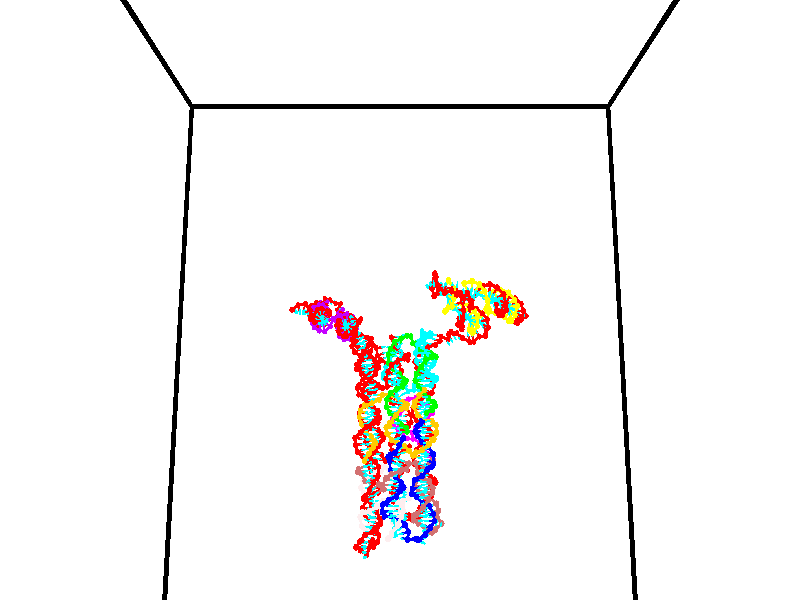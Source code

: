 // switches for output
#declare DRAW_BASES = 1; // possible values are 0, 1; only relevant for DNA ribbons
#declare DRAW_BASES_TYPE = 3; // possible values are 1, 2, 3; only relevant for DNA ribbons
#declare DRAW_FOG = 0; // set to 1 to enable fog

#include "colors.inc"

#include "transforms.inc"
background { rgb <1, 1, 1>}

#default {
   normal{
       ripples 0.25
       frequency 0.20
       turbulence 0.2
       lambda 5
   }
	finish {
		phong 0.1
		phong_size 40.
	}
}

// original window dimensions: 1024x640


// camera settings

camera {
	sky <0, 0.179814, -0.983701>
	up <0, 0.179814, -0.983701>
	right 1.6 * <1, 0, 0>
	location <35, 94.9851, 44.8844>
	look_at <35, 29.7336, 32.9568>
	direction <0, -65.2515, -11.9276>
	angle 67.0682
}


# declare cpy_camera_pos = <35, 94.9851, 44.8844>;
# if (DRAW_FOG = 1)
fog {
	fog_type 2
	up vnormalize(cpy_camera_pos)
	color rgbt<1,1,1,0.3>
	distance 1e-5
	fog_alt 3e-3
	fog_offset 56
}
# end


// LIGHTS

# declare lum = 6;
global_settings {
	ambient_light rgb lum * <0.05, 0.05, 0.05>
	max_trace_level 15
}# declare cpy_direct_light_amount = 0.25;
light_source
{	1000 * <-1, -1.16352, -0.803886>,
	rgb lum * cpy_direct_light_amount
	parallel
}

light_source
{	1000 * <1, 1.16352, 0.803886>,
	rgb lum * cpy_direct_light_amount
	parallel
}

// strand 0

// nucleotide -1

// particle -1
sphere {
	<24.050108, 34.696850, 34.706127> 0.250000
	pigment { color rgbt <1,0,0,0> }
	no_shadow
}
cylinder {
	<24.329090, 34.944191, 34.851009>,  <24.496479, 35.092594, 34.937939>, 0.100000
	pigment { color rgbt <1,0,0,0> }
	no_shadow
}
cylinder {
	<24.329090, 34.944191, 34.851009>,  <24.050108, 34.696850, 34.706127>, 0.100000
	pigment { color rgbt <1,0,0,0> }
	no_shadow
}

// particle -1
sphere {
	<24.329090, 34.944191, 34.851009> 0.100000
	pigment { color rgbt <1,0,0,0> }
	no_shadow
}
sphere {
	0, 1
	scale<0.080000,0.200000,0.300000>
	matrix <0.660160, -0.751045, 0.010977,
		0.278823, 0.231460, -0.932032,
		0.697457, 0.618350, 0.362210,
		24.538328, 35.129696, 34.959671>
	pigment { color rgbt <0,1,1,0> }
	no_shadow
}
cylinder {
	<24.654606, 34.606697, 34.279125>,  <24.050108, 34.696850, 34.706127>, 0.130000
	pigment { color rgbt <1,0,0,0> }
	no_shadow
}

// nucleotide -1

// particle -1
sphere {
	<24.654606, 34.606697, 34.279125> 0.250000
	pigment { color rgbt <1,0,0,0> }
	no_shadow
}
cylinder {
	<24.783470, 34.734943, 34.635422>,  <24.860788, 34.811893, 34.849197>, 0.100000
	pigment { color rgbt <1,0,0,0> }
	no_shadow
}
cylinder {
	<24.783470, 34.734943, 34.635422>,  <24.654606, 34.606697, 34.279125>, 0.100000
	pigment { color rgbt <1,0,0,0> }
	no_shadow
}

// particle -1
sphere {
	<24.783470, 34.734943, 34.635422> 0.100000
	pigment { color rgbt <1,0,0,0> }
	no_shadow
}
sphere {
	0, 1
	scale<0.080000,0.200000,0.300000>
	matrix <0.725442, -0.688126, -0.014686,
		0.608233, 0.650911, -0.454277,
		0.322159, 0.320619, 0.890740,
		24.880117, 34.831131, 34.902645>
	pigment { color rgbt <0,1,1,0> }
	no_shadow
}
cylinder {
	<25.397640, 34.712654, 34.200672>,  <24.654606, 34.606697, 34.279125>, 0.130000
	pigment { color rgbt <1,0,0,0> }
	no_shadow
}

// nucleotide -1

// particle -1
sphere {
	<25.397640, 34.712654, 34.200672> 0.250000
	pigment { color rgbt <1,0,0,0> }
	no_shadow
}
cylinder {
	<25.281229, 34.655251, 34.579029>,  <25.211382, 34.620808, 34.806042>, 0.100000
	pigment { color rgbt <1,0,0,0> }
	no_shadow
}
cylinder {
	<25.281229, 34.655251, 34.579029>,  <25.397640, 34.712654, 34.200672>, 0.100000
	pigment { color rgbt <1,0,0,0> }
	no_shadow
}

// particle -1
sphere {
	<25.281229, 34.655251, 34.579029> 0.100000
	pigment { color rgbt <1,0,0,0> }
	no_shadow
}
sphere {
	0, 1
	scale<0.080000,0.200000,0.300000>
	matrix <0.704380, -0.701195, 0.110337,
		0.647419, 0.698377, 0.305151,
		-0.291028, -0.143508, 0.945890,
		25.193920, 34.612198, 34.862797>
	pigment { color rgbt <0,1,1,0> }
	no_shadow
}
cylinder {
	<25.915646, 34.739620, 34.758873>,  <25.397640, 34.712654, 34.200672>, 0.130000
	pigment { color rgbt <1,0,0,0> }
	no_shadow
}

// nucleotide -1

// particle -1
sphere {
	<25.915646, 34.739620, 34.758873> 0.250000
	pigment { color rgbt <1,0,0,0> }
	no_shadow
}
cylinder {
	<25.609524, 34.489666, 34.820606>,  <25.425850, 34.339691, 34.857647>, 0.100000
	pigment { color rgbt <1,0,0,0> }
	no_shadow
}
cylinder {
	<25.609524, 34.489666, 34.820606>,  <25.915646, 34.739620, 34.758873>, 0.100000
	pigment { color rgbt <1,0,0,0> }
	no_shadow
}

// particle -1
sphere {
	<25.609524, 34.489666, 34.820606> 0.100000
	pigment { color rgbt <1,0,0,0> }
	no_shadow
}
sphere {
	0, 1
	scale<0.080000,0.200000,0.300000>
	matrix <0.643253, -0.733915, 0.218164,
		-0.023060, 0.266238, 0.963632,
		-0.765307, -0.624889, 0.154334,
		25.379932, 34.302200, 34.866905>
	pigment { color rgbt <0,1,1,0> }
	no_shadow
}
cylinder {
	<25.891060, 34.411694, 35.468758>,  <25.915646, 34.739620, 34.758873>, 0.130000
	pigment { color rgbt <1,0,0,0> }
	no_shadow
}

// nucleotide -1

// particle -1
sphere {
	<25.891060, 34.411694, 35.468758> 0.250000
	pigment { color rgbt <1,0,0,0> }
	no_shadow
}
cylinder {
	<25.722725, 34.175003, 35.193726>,  <25.621723, 34.032990, 35.028706>, 0.100000
	pigment { color rgbt <1,0,0,0> }
	no_shadow
}
cylinder {
	<25.722725, 34.175003, 35.193726>,  <25.891060, 34.411694, 35.468758>, 0.100000
	pigment { color rgbt <1,0,0,0> }
	no_shadow
}

// particle -1
sphere {
	<25.722725, 34.175003, 35.193726> 0.100000
	pigment { color rgbt <1,0,0,0> }
	no_shadow
}
sphere {
	0, 1
	scale<0.080000,0.200000,0.300000>
	matrix <0.694895, -0.697505, 0.174951,
		-0.583110, -0.404167, 0.704720,
		-0.420837, -0.591722, -0.687576,
		25.596474, 33.997486, 34.987453>
	pigment { color rgbt <0,1,1,0> }
	no_shadow
}
cylinder {
	<26.222912, 33.699841, 35.608978>,  <25.891060, 34.411694, 35.468758>, 0.130000
	pigment { color rgbt <1,0,0,0> }
	no_shadow
}

// nucleotide -1

// particle -1
sphere {
	<26.222912, 33.699841, 35.608978> 0.250000
	pigment { color rgbt <1,0,0,0> }
	no_shadow
}
cylinder {
	<26.576626, 33.548931, 35.498917>,  <26.788855, 33.458385, 35.432880>, 0.100000
	pigment { color rgbt <1,0,0,0> }
	no_shadow
}
cylinder {
	<26.576626, 33.548931, 35.498917>,  <26.222912, 33.699841, 35.608978>, 0.100000
	pigment { color rgbt <1,0,0,0> }
	no_shadow
}

// particle -1
sphere {
	<26.576626, 33.548931, 35.498917> 0.100000
	pigment { color rgbt <1,0,0,0> }
	no_shadow
}
sphere {
	0, 1
	scale<0.080000,0.200000,0.300000>
	matrix <-0.449425, -0.847562, -0.282235,
		-0.126735, 0.373238, -0.919038,
		0.884283, -0.377270, -0.275158,
		26.841911, 33.435749, 35.416370>
	pigment { color rgbt <0,1,1,0> }
	no_shadow
}
cylinder {
	<26.075312, 33.254021, 34.993900>,  <26.222912, 33.699841, 35.608978>, 0.130000
	pigment { color rgbt <1,0,0,0> }
	no_shadow
}

// nucleotide -1

// particle -1
sphere {
	<26.075312, 33.254021, 34.993900> 0.250000
	pigment { color rgbt <1,0,0,0> }
	no_shadow
}
cylinder {
	<26.443050, 33.160130, 35.120201>,  <26.663694, 33.103794, 35.195980>, 0.100000
	pigment { color rgbt <1,0,0,0> }
	no_shadow
}
cylinder {
	<26.443050, 33.160130, 35.120201>,  <26.075312, 33.254021, 34.993900>, 0.100000
	pigment { color rgbt <1,0,0,0> }
	no_shadow
}

// particle -1
sphere {
	<26.443050, 33.160130, 35.120201> 0.100000
	pigment { color rgbt <1,0,0,0> }
	no_shadow
}
sphere {
	0, 1
	scale<0.080000,0.200000,0.300000>
	matrix <-0.133422, -0.940980, -0.311055,
		0.370129, 0.243840, -0.896407,
		0.919349, -0.234731, 0.315751,
		26.718855, 33.089710, 35.214928>
	pigment { color rgbt <0,1,1,0> }
	no_shadow
}
cylinder {
	<26.380262, 32.967083, 34.425335>,  <26.075312, 33.254021, 34.993900>, 0.130000
	pigment { color rgbt <1,0,0,0> }
	no_shadow
}

// nucleotide -1

// particle -1
sphere {
	<26.380262, 32.967083, 34.425335> 0.250000
	pigment { color rgbt <1,0,0,0> }
	no_shadow
}
cylinder {
	<26.561720, 32.838684, 34.757881>,  <26.670595, 32.761646, 34.957409>, 0.100000
	pigment { color rgbt <1,0,0,0> }
	no_shadow
}
cylinder {
	<26.561720, 32.838684, 34.757881>,  <26.380262, 32.967083, 34.425335>, 0.100000
	pigment { color rgbt <1,0,0,0> }
	no_shadow
}

// particle -1
sphere {
	<26.561720, 32.838684, 34.757881> 0.100000
	pigment { color rgbt <1,0,0,0> }
	no_shadow
}
sphere {
	0, 1
	scale<0.080000,0.200000,0.300000>
	matrix <-0.267788, -0.938866, -0.216381,
		0.849997, -0.124470, -0.511871,
		0.453646, -0.320996, 0.831365,
		26.697813, 32.742386, 35.007290>
	pigment { color rgbt <0,1,1,0> }
	no_shadow
}
cylinder {
	<26.765867, 32.441124, 34.217411>,  <26.380262, 32.967083, 34.425335>, 0.130000
	pigment { color rgbt <1,0,0,0> }
	no_shadow
}

// nucleotide -1

// particle -1
sphere {
	<26.765867, 32.441124, 34.217411> 0.250000
	pigment { color rgbt <1,0,0,0> }
	no_shadow
}
cylinder {
	<26.766180, 32.359310, 34.608955>,  <26.766367, 32.310223, 34.843884>, 0.100000
	pigment { color rgbt <1,0,0,0> }
	no_shadow
}
cylinder {
	<26.766180, 32.359310, 34.608955>,  <26.765867, 32.441124, 34.217411>, 0.100000
	pigment { color rgbt <1,0,0,0> }
	no_shadow
}

// particle -1
sphere {
	<26.766180, 32.359310, 34.608955> 0.100000
	pigment { color rgbt <1,0,0,0> }
	no_shadow
}
sphere {
	0, 1
	scale<0.080000,0.200000,0.300000>
	matrix <-0.196673, -0.959773, -0.200386,
		0.980469, -0.192359, -0.040974,
		0.000780, -0.204531, 0.978860,
		26.766415, 32.297951, 34.902615>
	pigment { color rgbt <0,1,1,0> }
	no_shadow
}
cylinder {
	<27.267746, 32.025223, 34.361454>,  <26.765867, 32.441124, 34.217411>, 0.130000
	pigment { color rgbt <1,0,0,0> }
	no_shadow
}

// nucleotide -1

// particle -1
sphere {
	<27.267746, 32.025223, 34.361454> 0.250000
	pigment { color rgbt <1,0,0,0> }
	no_shadow
}
cylinder {
	<26.995750, 31.959881, 34.647373>,  <26.832554, 31.920675, 34.818924>, 0.100000
	pigment { color rgbt <1,0,0,0> }
	no_shadow
}
cylinder {
	<26.995750, 31.959881, 34.647373>,  <27.267746, 32.025223, 34.361454>, 0.100000
	pigment { color rgbt <1,0,0,0> }
	no_shadow
}

// particle -1
sphere {
	<26.995750, 31.959881, 34.647373> 0.100000
	pigment { color rgbt <1,0,0,0> }
	no_shadow
}
sphere {
	0, 1
	scale<0.080000,0.200000,0.300000>
	matrix <-0.070427, -0.955806, -0.285438,
		0.729833, -0.244435, 0.638432,
		-0.679988, -0.163359, 0.714794,
		26.791754, 31.910873, 34.861813>
	pigment { color rgbt <0,1,1,0> }
	no_shadow
}
cylinder {
	<27.456690, 31.347609, 34.548786>,  <27.267746, 32.025223, 34.361454>, 0.130000
	pigment { color rgbt <1,0,0,0> }
	no_shadow
}

// nucleotide -1

// particle -1
sphere {
	<27.456690, 31.347609, 34.548786> 0.250000
	pigment { color rgbt <1,0,0,0> }
	no_shadow
}
cylinder {
	<27.096569, 31.409201, 34.711636>,  <26.880497, 31.446156, 34.809345>, 0.100000
	pigment { color rgbt <1,0,0,0> }
	no_shadow
}
cylinder {
	<27.096569, 31.409201, 34.711636>,  <27.456690, 31.347609, 34.548786>, 0.100000
	pigment { color rgbt <1,0,0,0> }
	no_shadow
}

// particle -1
sphere {
	<27.096569, 31.409201, 34.711636> 0.100000
	pigment { color rgbt <1,0,0,0> }
	no_shadow
}
sphere {
	0, 1
	scale<0.080000,0.200000,0.300000>
	matrix <-0.331869, -0.848040, -0.413148,
		0.281638, -0.507068, 0.814593,
		-0.900302, 0.153980, 0.407120,
		26.826479, 31.455395, 34.833771>
	pigment { color rgbt <0,1,1,0> }
	no_shadow
}
cylinder {
	<27.309519, 30.783314, 34.927021>,  <27.456690, 31.347609, 34.548786>, 0.130000
	pigment { color rgbt <1,0,0,0> }
	no_shadow
}

// nucleotide -1

// particle -1
sphere {
	<27.309519, 30.783314, 34.927021> 0.250000
	pigment { color rgbt <1,0,0,0> }
	no_shadow
}
cylinder {
	<26.939344, 30.934803, 34.922333>,  <26.717239, 31.025696, 34.919521>, 0.100000
	pigment { color rgbt <1,0,0,0> }
	no_shadow
}
cylinder {
	<26.939344, 30.934803, 34.922333>,  <27.309519, 30.783314, 34.927021>, 0.100000
	pigment { color rgbt <1,0,0,0> }
	no_shadow
}

// particle -1
sphere {
	<26.939344, 30.934803, 34.922333> 0.100000
	pigment { color rgbt <1,0,0,0> }
	no_shadow
}
sphere {
	0, 1
	scale<0.080000,0.200000,0.300000>
	matrix <-0.354483, -0.876302, -0.326247,
		-0.133824, -0.297767, 0.945212,
		-0.925437, 0.378721, -0.011717,
		26.661713, 31.048420, 34.918819>
	pigment { color rgbt <0,1,1,0> }
	no_shadow
}
cylinder {
	<26.812391, 30.425680, 35.382526>,  <27.309519, 30.783314, 34.927021>, 0.130000
	pigment { color rgbt <1,0,0,0> }
	no_shadow
}

// nucleotide -1

// particle -1
sphere {
	<26.812391, 30.425680, 35.382526> 0.250000
	pigment { color rgbt <1,0,0,0> }
	no_shadow
}
cylinder {
	<26.621544, 30.575752, 35.064636>,  <26.507034, 30.665796, 34.873901>, 0.100000
	pigment { color rgbt <1,0,0,0> }
	no_shadow
}
cylinder {
	<26.621544, 30.575752, 35.064636>,  <26.812391, 30.425680, 35.382526>, 0.100000
	pigment { color rgbt <1,0,0,0> }
	no_shadow
}

// particle -1
sphere {
	<26.621544, 30.575752, 35.064636> 0.100000
	pigment { color rgbt <1,0,0,0> }
	no_shadow
}
sphere {
	0, 1
	scale<0.080000,0.200000,0.300000>
	matrix <-0.317116, -0.916870, -0.242461,
		-0.819629, 0.136338, 0.556435,
		-0.477121, 0.375183, -0.794728,
		26.478407, 30.688307, 34.826218>
	pigment { color rgbt <0,1,1,0> }
	no_shadow
}
cylinder {
	<26.164560, 30.193823, 35.479126>,  <26.812391, 30.425680, 35.382526>, 0.130000
	pigment { color rgbt <1,0,0,0> }
	no_shadow
}

// nucleotide -1

// particle -1
sphere {
	<26.164560, 30.193823, 35.479126> 0.250000
	pigment { color rgbt <1,0,0,0> }
	no_shadow
}
cylinder {
	<26.167971, 30.322521, 35.100410>,  <26.170017, 30.399740, 34.873180>, 0.100000
	pigment { color rgbt <1,0,0,0> }
	no_shadow
}
cylinder {
	<26.167971, 30.322521, 35.100410>,  <26.164560, 30.193823, 35.479126>, 0.100000
	pigment { color rgbt <1,0,0,0> }
	no_shadow
}

// particle -1
sphere {
	<26.167971, 30.322521, 35.100410> 0.100000
	pigment { color rgbt <1,0,0,0> }
	no_shadow
}
sphere {
	0, 1
	scale<0.080000,0.200000,0.300000>
	matrix <-0.496656, -0.820420, -0.283273,
		-0.867905, 0.472642, 0.152804,
		0.008524, 0.321745, -0.946787,
		26.170528, 30.419044, 34.816376>
	pigment { color rgbt <0,1,1,0> }
	no_shadow
}
cylinder {
	<25.505013, 30.149710, 35.183067>,  <26.164560, 30.193823, 35.479126>, 0.130000
	pigment { color rgbt <1,0,0,0> }
	no_shadow
}

// nucleotide -1

// particle -1
sphere {
	<25.505013, 30.149710, 35.183067> 0.250000
	pigment { color rgbt <1,0,0,0> }
	no_shadow
}
cylinder {
	<25.741867, 30.150345, 34.860733>,  <25.883980, 30.150726, 34.667332>, 0.100000
	pigment { color rgbt <1,0,0,0> }
	no_shadow
}
cylinder {
	<25.741867, 30.150345, 34.860733>,  <25.505013, 30.149710, 35.183067>, 0.100000
	pigment { color rgbt <1,0,0,0> }
	no_shadow
}

// particle -1
sphere {
	<25.741867, 30.150345, 34.860733> 0.100000
	pigment { color rgbt <1,0,0,0> }
	no_shadow
}
sphere {
	0, 1
	scale<0.080000,0.200000,0.300000>
	matrix <-0.492407, -0.790876, -0.363388,
		-0.637893, 0.611974, -0.467526,
		0.592139, 0.001590, -0.805834,
		25.919508, 30.150822, 34.618984>
	pigment { color rgbt <0,1,1,0> }
	no_shadow
}
cylinder {
	<25.185604, 29.879280, 34.548058>,  <25.505013, 30.149710, 35.183067>, 0.130000
	pigment { color rgbt <1,0,0,0> }
	no_shadow
}

// nucleotide -1

// particle -1
sphere {
	<25.185604, 29.879280, 34.548058> 0.250000
	pigment { color rgbt <1,0,0,0> }
	no_shadow
}
cylinder {
	<25.559359, 29.805189, 34.426327>,  <25.783611, 29.760735, 34.353287>, 0.100000
	pigment { color rgbt <1,0,0,0> }
	no_shadow
}
cylinder {
	<25.559359, 29.805189, 34.426327>,  <25.185604, 29.879280, 34.548058>, 0.100000
	pigment { color rgbt <1,0,0,0> }
	no_shadow
}

// particle -1
sphere {
	<25.559359, 29.805189, 34.426327> 0.100000
	pigment { color rgbt <1,0,0,0> }
	no_shadow
}
sphere {
	0, 1
	scale<0.080000,0.200000,0.300000>
	matrix <-0.331256, -0.766099, -0.550783,
		-0.131126, 0.615454, -0.777189,
		0.934385, -0.185226, -0.304328,
		25.839674, 29.749620, 34.335030>
	pigment { color rgbt <0,1,1,0> }
	no_shadow
}
cylinder {
	<25.046169, 29.746876, 33.793625>,  <25.185604, 29.879280, 34.548058>, 0.130000
	pigment { color rgbt <1,0,0,0> }
	no_shadow
}

// nucleotide -1

// particle -1
sphere {
	<25.046169, 29.746876, 33.793625> 0.250000
	pigment { color rgbt <1,0,0,0> }
	no_shadow
}
cylinder {
	<25.400913, 29.619980, 33.927990>,  <25.613760, 29.543842, 34.008610>, 0.100000
	pigment { color rgbt <1,0,0,0> }
	no_shadow
}
cylinder {
	<25.400913, 29.619980, 33.927990>,  <25.046169, 29.746876, 33.793625>, 0.100000
	pigment { color rgbt <1,0,0,0> }
	no_shadow
}

// particle -1
sphere {
	<25.400913, 29.619980, 33.927990> 0.100000
	pigment { color rgbt <1,0,0,0> }
	no_shadow
}
sphere {
	0, 1
	scale<0.080000,0.200000,0.300000>
	matrix <-0.108245, -0.849451, -0.516445,
		0.449183, 0.421652, -0.787683,
		0.886858, -0.317241, 0.335917,
		25.666971, 29.524807, 34.028767>
	pigment { color rgbt <0,1,1,0> }
	no_shadow
}
cylinder {
	<25.105938, 29.133280, 33.394520>,  <25.046169, 29.746876, 33.793625>, 0.130000
	pigment { color rgbt <1,0,0,0> }
	no_shadow
}

// nucleotide -1

// particle -1
sphere {
	<25.105938, 29.133280, 33.394520> 0.250000
	pigment { color rgbt <1,0,0,0> }
	no_shadow
}
cylinder {
	<25.422867, 29.079845, 33.632641>,  <25.613024, 29.047785, 33.775513>, 0.100000
	pigment { color rgbt <1,0,0,0> }
	no_shadow
}
cylinder {
	<25.422867, 29.079845, 33.632641>,  <25.105938, 29.133280, 33.394520>, 0.100000
	pigment { color rgbt <1,0,0,0> }
	no_shadow
}

// particle -1
sphere {
	<25.422867, 29.079845, 33.632641> 0.100000
	pigment { color rgbt <1,0,0,0> }
	no_shadow
}
sphere {
	0, 1
	scale<0.080000,0.200000,0.300000>
	matrix <0.131267, -0.915556, -0.380165,
		0.595815, 0.379356, -0.707879,
		0.792321, -0.133587, 0.595299,
		25.660563, 29.039770, 33.811230>
	pigment { color rgbt <0,1,1,0> }
	no_shadow
}
cylinder {
	<25.706596, 28.804638, 33.009796>,  <25.105938, 29.133280, 33.394520>, 0.130000
	pigment { color rgbt <1,0,0,0> }
	no_shadow
}

// nucleotide -1

// particle -1
sphere {
	<25.706596, 28.804638, 33.009796> 0.250000
	pigment { color rgbt <1,0,0,0> }
	no_shadow
}
cylinder {
	<25.793756, 28.706110, 33.387547>,  <25.846052, 28.646994, 33.614197>, 0.100000
	pigment { color rgbt <1,0,0,0> }
	no_shadow
}
cylinder {
	<25.793756, 28.706110, 33.387547>,  <25.706596, 28.804638, 33.009796>, 0.100000
	pigment { color rgbt <1,0,0,0> }
	no_shadow
}

// particle -1
sphere {
	<25.793756, 28.706110, 33.387547> 0.100000
	pigment { color rgbt <1,0,0,0> }
	no_shadow
}
sphere {
	0, 1
	scale<0.080000,0.200000,0.300000>
	matrix <0.330168, -0.891971, -0.308830,
		0.918427, 0.379097, -0.113034,
		0.217900, -0.246318, 0.944377,
		25.859127, 28.632215, 33.670860>
	pigment { color rgbt <0,1,1,0> }
	no_shadow
}
cylinder {
	<26.331682, 28.454138, 33.047546>,  <25.706596, 28.804638, 33.009796>, 0.130000
	pigment { color rgbt <1,0,0,0> }
	no_shadow
}

// nucleotide -1

// particle -1
sphere {
	<26.331682, 28.454138, 33.047546> 0.250000
	pigment { color rgbt <1,0,0,0> }
	no_shadow
}
cylinder {
	<26.217346, 28.337051, 33.412537>,  <26.148745, 28.266800, 33.631531>, 0.100000
	pigment { color rgbt <1,0,0,0> }
	no_shadow
}
cylinder {
	<26.217346, 28.337051, 33.412537>,  <26.331682, 28.454138, 33.047546>, 0.100000
	pigment { color rgbt <1,0,0,0> }
	no_shadow
}

// particle -1
sphere {
	<26.217346, 28.337051, 33.412537> 0.100000
	pigment { color rgbt <1,0,0,0> }
	no_shadow
}
sphere {
	0, 1
	scale<0.080000,0.200000,0.300000>
	matrix <0.158436, -0.953536, -0.256255,
		0.945089, 0.071321, 0.318936,
		-0.285841, -0.292715, 0.912476,
		26.131594, 28.249237, 33.686279>
	pigment { color rgbt <0,1,1,0> }
	no_shadow
}
cylinder {
	<26.683086, 27.899307, 33.137260>,  <26.331682, 28.454138, 33.047546>, 0.130000
	pigment { color rgbt <1,0,0,0> }
	no_shadow
}

// nucleotide -1

// particle -1
sphere {
	<26.683086, 27.899307, 33.137260> 0.250000
	pigment { color rgbt <1,0,0,0> }
	no_shadow
}
cylinder {
	<26.441275, 27.861616, 33.453655>,  <26.296188, 27.839001, 33.643494>, 0.100000
	pigment { color rgbt <1,0,0,0> }
	no_shadow
}
cylinder {
	<26.441275, 27.861616, 33.453655>,  <26.683086, 27.899307, 33.137260>, 0.100000
	pigment { color rgbt <1,0,0,0> }
	no_shadow
}

// particle -1
sphere {
	<26.441275, 27.861616, 33.453655> 0.100000
	pigment { color rgbt <1,0,0,0> }
	no_shadow
}
sphere {
	0, 1
	scale<0.080000,0.200000,0.300000>
	matrix <0.216385, -0.975067, 0.049219,
		0.766631, 0.200913, 0.609844,
		-0.604527, -0.094229, 0.790991,
		26.259916, 27.833347, 33.690952>
	pigment { color rgbt <0,1,1,0> }
	no_shadow
}
cylinder {
	<27.087494, 27.504620, 33.684521>,  <26.683086, 27.899307, 33.137260>, 0.130000
	pigment { color rgbt <1,0,0,0> }
	no_shadow
}

// nucleotide -1

// particle -1
sphere {
	<27.087494, 27.504620, 33.684521> 0.250000
	pigment { color rgbt <1,0,0,0> }
	no_shadow
}
cylinder {
	<26.689789, 27.478672, 33.718540>,  <26.451166, 27.463104, 33.738953>, 0.100000
	pigment { color rgbt <1,0,0,0> }
	no_shadow
}
cylinder {
	<26.689789, 27.478672, 33.718540>,  <27.087494, 27.504620, 33.684521>, 0.100000
	pigment { color rgbt <1,0,0,0> }
	no_shadow
}

// particle -1
sphere {
	<26.689789, 27.478672, 33.718540> 0.100000
	pigment { color rgbt <1,0,0,0> }
	no_shadow
}
sphere {
	0, 1
	scale<0.080000,0.200000,0.300000>
	matrix <0.076162, -0.987629, 0.137075,
		0.075105, 0.142766, 0.986903,
		-0.994263, -0.064869, 0.085049,
		26.391510, 27.459211, 33.744057>
	pigment { color rgbt <0,1,1,0> }
	no_shadow
}
cylinder {
	<26.871651, 27.097082, 34.301075>,  <27.087494, 27.504620, 33.684521>, 0.130000
	pigment { color rgbt <1,0,0,0> }
	no_shadow
}

// nucleotide -1

// particle -1
sphere {
	<26.871651, 27.097082, 34.301075> 0.250000
	pigment { color rgbt <1,0,0,0> }
	no_shadow
}
cylinder {
	<26.615007, 27.045824, 33.998573>,  <26.461021, 27.015068, 33.817074>, 0.100000
	pigment { color rgbt <1,0,0,0> }
	no_shadow
}
cylinder {
	<26.615007, 27.045824, 33.998573>,  <26.871651, 27.097082, 34.301075>, 0.100000
	pigment { color rgbt <1,0,0,0> }
	no_shadow
}

// particle -1
sphere {
	<26.615007, 27.045824, 33.998573> 0.100000
	pigment { color rgbt <1,0,0,0> }
	no_shadow
}
sphere {
	0, 1
	scale<0.080000,0.200000,0.300000>
	matrix <0.189739, -0.981820, 0.005394,
		-0.743195, -0.140030, 0.654257,
		-0.641607, -0.128146, -0.756253,
		26.422525, 27.007380, 33.771698>
	pigment { color rgbt <0,1,1,0> }
	no_shadow
}
cylinder {
	<26.550278, 26.520786, 34.507042>,  <26.871651, 27.097082, 34.301075>, 0.130000
	pigment { color rgbt <1,0,0,0> }
	no_shadow
}

// nucleotide -1

// particle -1
sphere {
	<26.550278, 26.520786, 34.507042> 0.250000
	pigment { color rgbt <1,0,0,0> }
	no_shadow
}
cylinder {
	<26.453045, 26.546293, 34.119877>,  <26.394705, 26.561598, 33.887577>, 0.100000
	pigment { color rgbt <1,0,0,0> }
	no_shadow
}
cylinder {
	<26.453045, 26.546293, 34.119877>,  <26.550278, 26.520786, 34.507042>, 0.100000
	pigment { color rgbt <1,0,0,0> }
	no_shadow
}

// particle -1
sphere {
	<26.453045, 26.546293, 34.119877> 0.100000
	pigment { color rgbt <1,0,0,0> }
	no_shadow
}
sphere {
	0, 1
	scale<0.080000,0.200000,0.300000>
	matrix <-0.042161, -0.997588, -0.055137,
		-0.969090, 0.027406, 0.245182,
		-0.243080, 0.063769, -0.967908,
		26.380121, 26.565424, 33.829506>
	pigment { color rgbt <0,1,1,0> }
	no_shadow
}
cylinder {
	<26.001183, 26.136103, 34.398731>,  <26.550278, 26.520786, 34.507042>, 0.130000
	pigment { color rgbt <1,0,0,0> }
	no_shadow
}

// nucleotide -1

// particle -1
sphere {
	<26.001183, 26.136103, 34.398731> 0.250000
	pigment { color rgbt <1,0,0,0> }
	no_shadow
}
cylinder {
	<26.174017, 26.163843, 34.039066>,  <26.277718, 26.180487, 33.823269>, 0.100000
	pigment { color rgbt <1,0,0,0> }
	no_shadow
}
cylinder {
	<26.174017, 26.163843, 34.039066>,  <26.001183, 26.136103, 34.398731>, 0.100000
	pigment { color rgbt <1,0,0,0> }
	no_shadow
}

// particle -1
sphere {
	<26.174017, 26.163843, 34.039066> 0.100000
	pigment { color rgbt <1,0,0,0> }
	no_shadow
}
sphere {
	0, 1
	scale<0.080000,0.200000,0.300000>
	matrix <-0.166129, -0.973855, -0.154945,
		-0.886400, 0.216327, -0.409266,
		0.432084, 0.069352, -0.899163,
		26.303642, 26.184649, 33.769318>
	pigment { color rgbt <0,1,1,0> }
	no_shadow
}
cylinder {
	<25.683811, 25.710419, 33.911633>,  <26.001183, 26.136103, 34.398731>, 0.130000
	pigment { color rgbt <1,0,0,0> }
	no_shadow
}

// nucleotide -1

// particle -1
sphere {
	<25.683811, 25.710419, 33.911633> 0.250000
	pigment { color rgbt <1,0,0,0> }
	no_shadow
}
cylinder {
	<26.043118, 25.724926, 33.736454>,  <26.258701, 25.733629, 33.631348>, 0.100000
	pigment { color rgbt <1,0,0,0> }
	no_shadow
}
cylinder {
	<26.043118, 25.724926, 33.736454>,  <25.683811, 25.710419, 33.911633>, 0.100000
	pigment { color rgbt <1,0,0,0> }
	no_shadow
}

// particle -1
sphere {
	<26.043118, 25.724926, 33.736454> 0.100000
	pigment { color rgbt <1,0,0,0> }
	no_shadow
}
sphere {
	0, 1
	scale<0.080000,0.200000,0.300000>
	matrix <-0.103517, -0.951082, -0.291079,
		-0.427083, 0.306802, -0.850572,
		0.898268, 0.036266, -0.437950,
		26.312597, 25.735806, 33.605068>
	pigment { color rgbt <0,1,1,0> }
	no_shadow
}
cylinder {
	<25.685408, 25.566023, 33.152657>,  <25.683811, 25.710419, 33.911633>, 0.130000
	pigment { color rgbt <1,0,0,0> }
	no_shadow
}

// nucleotide -1

// particle -1
sphere {
	<25.685408, 25.566023, 33.152657> 0.250000
	pigment { color rgbt <1,0,0,0> }
	no_shadow
}
cylinder {
	<26.003000, 25.416309, 33.344284>,  <26.193556, 25.326481, 33.459259>, 0.100000
	pigment { color rgbt <1,0,0,0> }
	no_shadow
}
cylinder {
	<26.003000, 25.416309, 33.344284>,  <25.685408, 25.566023, 33.152657>, 0.100000
	pigment { color rgbt <1,0,0,0> }
	no_shadow
}

// particle -1
sphere {
	<26.003000, 25.416309, 33.344284> 0.100000
	pigment { color rgbt <1,0,0,0> }
	no_shadow
}
sphere {
	0, 1
	scale<0.080000,0.200000,0.300000>
	matrix <-0.233118, -0.915217, -0.328684,
		0.561469, 0.149291, -0.813919,
		0.793982, -0.374285, 0.479064,
		26.241196, 25.304024, 33.488003>
	pigment { color rgbt <0,1,1,0> }
	no_shadow
}
cylinder {
	<25.879345, 25.010427, 32.790272>,  <25.685408, 25.566023, 33.152657>, 0.130000
	pigment { color rgbt <1,0,0,0> }
	no_shadow
}

// nucleotide -1

// particle -1
sphere {
	<25.879345, 25.010427, 32.790272> 0.250000
	pigment { color rgbt <1,0,0,0> }
	no_shadow
}
cylinder {
	<26.115263, 24.920273, 33.100456>,  <26.256815, 24.866180, 33.286568>, 0.100000
	pigment { color rgbt <1,0,0,0> }
	no_shadow
}
cylinder {
	<26.115263, 24.920273, 33.100456>,  <25.879345, 25.010427, 32.790272>, 0.100000
	pigment { color rgbt <1,0,0,0> }
	no_shadow
}

// particle -1
sphere {
	<26.115263, 24.920273, 33.100456> 0.100000
	pigment { color rgbt <1,0,0,0> }
	no_shadow
}
sphere {
	0, 1
	scale<0.080000,0.200000,0.300000>
	matrix <-0.379264, -0.925081, 0.019584,
		0.712952, -0.305655, -0.631090,
		0.589796, -0.225387, 0.775462,
		26.292202, 24.852657, 33.333096>
	pigment { color rgbt <0,1,1,0> }
	no_shadow
}
cylinder {
	<26.141699, 25.088869, 31.926929>,  <25.879345, 25.010427, 32.790272>, 0.130000
	pigment { color rgbt <1,0,0,0> }
	no_shadow
}

// nucleotide -1

// particle -1
sphere {
	<26.141699, 25.088869, 31.926929> 0.250000
	pigment { color rgbt <1,0,0,0> }
	no_shadow
}
cylinder {
	<26.287727, 24.880625, 32.235653>,  <26.375343, 24.755678, 32.420887>, 0.100000
	pigment { color rgbt <1,0,0,0> }
	no_shadow
}
cylinder {
	<26.287727, 24.880625, 32.235653>,  <26.141699, 25.088869, 31.926929>, 0.100000
	pigment { color rgbt <1,0,0,0> }
	no_shadow
}

// particle -1
sphere {
	<26.287727, 24.880625, 32.235653> 0.100000
	pigment { color rgbt <1,0,0,0> }
	no_shadow
}
sphere {
	0, 1
	scale<0.080000,0.200000,0.300000>
	matrix <0.930423, 0.232707, -0.283127,
		-0.032207, 0.821470, 0.569342,
		0.365070, -0.520611, 0.771809,
		26.397249, 24.724442, 32.467197>
	pigment { color rgbt <0,1,1,0> }
	no_shadow
}
cylinder {
	<26.805426, 25.411383, 32.143688>,  <26.141699, 25.088869, 31.926929>, 0.130000
	pigment { color rgbt <1,0,0,0> }
	no_shadow
}

// nucleotide -1

// particle -1
sphere {
	<26.805426, 25.411383, 32.143688> 0.250000
	pigment { color rgbt <1,0,0,0> }
	no_shadow
}
cylinder {
	<26.828337, 25.028868, 32.258392>,  <26.842083, 24.799358, 32.327213>, 0.100000
	pigment { color rgbt <1,0,0,0> }
	no_shadow
}
cylinder {
	<26.828337, 25.028868, 32.258392>,  <26.805426, 25.411383, 32.143688>, 0.100000
	pigment { color rgbt <1,0,0,0> }
	no_shadow
}

// particle -1
sphere {
	<26.828337, 25.028868, 32.258392> 0.100000
	pigment { color rgbt <1,0,0,0> }
	no_shadow
}
sphere {
	0, 1
	scale<0.080000,0.200000,0.300000>
	matrix <0.971692, -0.012545, -0.235916,
		0.229202, 0.292155, 0.928500,
		0.057276, -0.956289, 0.286760,
		26.845520, 24.741982, 32.344421>
	pigment { color rgbt <0,1,1,0> }
	no_shadow
}
cylinder {
	<27.474392, 25.291420, 32.501499>,  <26.805426, 25.411383, 32.143688>, 0.130000
	pigment { color rgbt <1,0,0,0> }
	no_shadow
}

// nucleotide -1

// particle -1
sphere {
	<27.474392, 25.291420, 32.501499> 0.250000
	pigment { color rgbt <1,0,0,0> }
	no_shadow
}
cylinder {
	<27.347486, 24.941374, 32.355339>,  <27.271343, 24.731346, 32.267643>, 0.100000
	pigment { color rgbt <1,0,0,0> }
	no_shadow
}
cylinder {
	<27.347486, 24.941374, 32.355339>,  <27.474392, 25.291420, 32.501499>, 0.100000
	pigment { color rgbt <1,0,0,0> }
	no_shadow
}

// particle -1
sphere {
	<27.347486, 24.941374, 32.355339> 0.100000
	pigment { color rgbt <1,0,0,0> }
	no_shadow
}
sphere {
	0, 1
	scale<0.080000,0.200000,0.300000>
	matrix <0.931044, -0.214178, -0.295441,
		0.180283, -0.433938, 0.882721,
		-0.317262, -0.875115, -0.365403,
		27.252308, 24.678839, 32.245720>
	pigment { color rgbt <0,1,1,0> }
	no_shadow
}
cylinder {
	<27.999281, 24.690516, 32.396626>,  <27.474392, 25.291420, 32.501499>, 0.130000
	pigment { color rgbt <1,0,0,0> }
	no_shadow
}

// nucleotide -1

// particle -1
sphere {
	<27.999281, 24.690516, 32.396626> 0.250000
	pigment { color rgbt <1,0,0,0> }
	no_shadow
}
cylinder {
	<27.898464, 24.356350, 32.591995>,  <27.837975, 24.155851, 32.709217>, 0.100000
	pigment { color rgbt <1,0,0,0> }
	no_shadow
}
cylinder {
	<27.898464, 24.356350, 32.591995>,  <27.999281, 24.690516, 32.396626>, 0.100000
	pigment { color rgbt <1,0,0,0> }
	no_shadow
}

// particle -1
sphere {
	<27.898464, 24.356350, 32.591995> 0.100000
	pigment { color rgbt <1,0,0,0> }
	no_shadow
}
sphere {
	0, 1
	scale<0.080000,0.200000,0.300000>
	matrix <0.504006, 0.317542, 0.803209,
		-0.826107, 0.448612, 0.341020,
		-0.252041, -0.835413, 0.488426,
		27.822851, 24.105726, 32.738522>
	pigment { color rgbt <0,1,1,0> }
	no_shadow
}
cylinder {
	<27.595991, 24.821270, 33.049347>,  <27.999281, 24.690516, 32.396626>, 0.130000
	pigment { color rgbt <1,0,0,0> }
	no_shadow
}

// nucleotide -1

// particle -1
sphere {
	<27.595991, 24.821270, 33.049347> 0.250000
	pigment { color rgbt <1,0,0,0> }
	no_shadow
}
cylinder {
	<27.806770, 24.483530, 33.088135>,  <27.933237, 24.280886, 33.111408>, 0.100000
	pigment { color rgbt <1,0,0,0> }
	no_shadow
}
cylinder {
	<27.806770, 24.483530, 33.088135>,  <27.595991, 24.821270, 33.049347>, 0.100000
	pigment { color rgbt <1,0,0,0> }
	no_shadow
}

// particle -1
sphere {
	<27.806770, 24.483530, 33.088135> 0.100000
	pigment { color rgbt <1,0,0,0> }
	no_shadow
}
sphere {
	0, 1
	scale<0.080000,0.200000,0.300000>
	matrix <0.375353, 0.333572, 0.864777,
		-0.762521, -0.419292, 0.492703,
		0.526946, -0.844348, 0.096973,
		27.964855, 24.230225, 33.117226>
	pigment { color rgbt <0,1,1,0> }
	no_shadow
}
cylinder {
	<27.503231, 24.622009, 33.766171>,  <27.595991, 24.821270, 33.049347>, 0.130000
	pigment { color rgbt <1,0,0,0> }
	no_shadow
}

// nucleotide -1

// particle -1
sphere {
	<27.503231, 24.622009, 33.766171> 0.250000
	pigment { color rgbt <1,0,0,0> }
	no_shadow
}
cylinder {
	<27.839203, 24.447329, 33.637295>,  <28.040787, 24.342520, 33.559967>, 0.100000
	pigment { color rgbt <1,0,0,0> }
	no_shadow
}
cylinder {
	<27.839203, 24.447329, 33.637295>,  <27.503231, 24.622009, 33.766171>, 0.100000
	pigment { color rgbt <1,0,0,0> }
	no_shadow
}

// particle -1
sphere {
	<27.839203, 24.447329, 33.637295> 0.100000
	pigment { color rgbt <1,0,0,0> }
	no_shadow
}
sphere {
	0, 1
	scale<0.080000,0.200000,0.300000>
	matrix <0.441441, 0.204454, 0.873687,
		-0.315666, -0.876066, 0.364505,
		0.839932, -0.436700, -0.322192,
		28.091183, 24.316319, 33.540638>
	pigment { color rgbt <0,1,1,0> }
	no_shadow
}
cylinder {
	<27.824991, 24.311010, 34.367977>,  <27.503231, 24.622009, 33.766171>, 0.130000
	pigment { color rgbt <1,0,0,0> }
	no_shadow
}

// nucleotide -1

// particle -1
sphere {
	<27.824991, 24.311010, 34.367977> 0.250000
	pigment { color rgbt <1,0,0,0> }
	no_shadow
}
cylinder {
	<28.090902, 24.423115, 34.090988>,  <28.250448, 24.490377, 33.924793>, 0.100000
	pigment { color rgbt <1,0,0,0> }
	no_shadow
}
cylinder {
	<28.090902, 24.423115, 34.090988>,  <27.824991, 24.311010, 34.367977>, 0.100000
	pigment { color rgbt <1,0,0,0> }
	no_shadow
}

// particle -1
sphere {
	<28.090902, 24.423115, 34.090988> 0.100000
	pigment { color rgbt <1,0,0,0> }
	no_shadow
}
sphere {
	0, 1
	scale<0.080000,0.200000,0.300000>
	matrix <0.416688, 0.630250, 0.655100,
		0.620019, -0.724048, 0.302209,
		0.664791, 0.280248, -0.692469,
		28.290337, 24.507195, 33.883244>
	pigment { color rgbt <0,1,1,0> }
	no_shadow
}
cylinder {
	<28.554482, 24.363245, 34.663189>,  <27.824991, 24.311010, 34.367977>, 0.130000
	pigment { color rgbt <1,0,0,0> }
	no_shadow
}

// nucleotide -1

// particle -1
sphere {
	<28.554482, 24.363245, 34.663189> 0.250000
	pigment { color rgbt <1,0,0,0> }
	no_shadow
}
cylinder {
	<28.501472, 24.612007, 34.354469>,  <28.469667, 24.761265, 34.169239>, 0.100000
	pigment { color rgbt <1,0,0,0> }
	no_shadow
}
cylinder {
	<28.501472, 24.612007, 34.354469>,  <28.554482, 24.363245, 34.663189>, 0.100000
	pigment { color rgbt <1,0,0,0> }
	no_shadow
}

// particle -1
sphere {
	<28.501472, 24.612007, 34.354469> 0.100000
	pigment { color rgbt <1,0,0,0> }
	no_shadow
}
sphere {
	0, 1
	scale<0.080000,0.200000,0.300000>
	matrix <0.270529, 0.771796, 0.575452,
		0.953547, -0.132534, -0.270523,
		-0.132522, 0.621905, -0.771798,
		28.461716, 24.798578, 34.122929>
	pigment { color rgbt <0,1,1,0> }
	no_shadow
}
cylinder {
	<29.113413, 24.884544, 34.713089>,  <28.554482, 24.363245, 34.663189>, 0.130000
	pigment { color rgbt <1,0,0,0> }
	no_shadow
}

// nucleotide -1

// particle -1
sphere {
	<29.113413, 24.884544, 34.713089> 0.250000
	pigment { color rgbt <1,0,0,0> }
	no_shadow
}
cylinder {
	<28.844505, 25.049345, 34.467064>,  <28.683161, 25.148226, 34.319447>, 0.100000
	pigment { color rgbt <1,0,0,0> }
	no_shadow
}
cylinder {
	<28.844505, 25.049345, 34.467064>,  <29.113413, 24.884544, 34.713089>, 0.100000
	pigment { color rgbt <1,0,0,0> }
	no_shadow
}

// particle -1
sphere {
	<28.844505, 25.049345, 34.467064> 0.100000
	pigment { color rgbt <1,0,0,0> }
	no_shadow
}
sphere {
	0, 1
	scale<0.080000,0.200000,0.300000>
	matrix <0.285641, 0.910851, 0.297927,
		0.682981, 0.024599, -0.730022,
		-0.672269, 0.412003, -0.615067,
		28.642824, 25.172945, 34.282543>
	pigment { color rgbt <0,1,1,0> }
	no_shadow
}
cylinder {
	<29.464098, 25.379292, 34.311752>,  <29.113413, 24.884544, 34.713089>, 0.130000
	pigment { color rgbt <1,0,0,0> }
	no_shadow
}

// nucleotide -1

// particle -1
sphere {
	<29.464098, 25.379292, 34.311752> 0.250000
	pigment { color rgbt <1,0,0,0> }
	no_shadow
}
cylinder {
	<29.077135, 25.472881, 34.350487>,  <28.844957, 25.529036, 34.373726>, 0.100000
	pigment { color rgbt <1,0,0,0> }
	no_shadow
}
cylinder {
	<29.077135, 25.472881, 34.350487>,  <29.464098, 25.379292, 34.311752>, 0.100000
	pigment { color rgbt <1,0,0,0> }
	no_shadow
}

// particle -1
sphere {
	<29.077135, 25.472881, 34.350487> 0.100000
	pigment { color rgbt <1,0,0,0> }
	no_shadow
}
sphere {
	0, 1
	scale<0.080000,0.200000,0.300000>
	matrix <0.246414, 0.957920, 0.147204,
		-0.058317, 0.166268, -0.984354,
		-0.967408, 0.233975, 0.096833,
		28.786913, 25.543074, 34.379536>
	pigment { color rgbt <0,1,1,0> }
	no_shadow
}
cylinder {
	<29.450930, 26.075008, 33.948067>,  <29.464098, 25.379292, 34.311752>, 0.130000
	pigment { color rgbt <1,0,0,0> }
	no_shadow
}

// nucleotide -1

// particle -1
sphere {
	<29.450930, 26.075008, 33.948067> 0.250000
	pigment { color rgbt <1,0,0,0> }
	no_shadow
}
cylinder {
	<29.100248, 26.032627, 34.135754>,  <28.889839, 26.007198, 34.248367>, 0.100000
	pigment { color rgbt <1,0,0,0> }
	no_shadow
}
cylinder {
	<29.100248, 26.032627, 34.135754>,  <29.450930, 26.075008, 33.948067>, 0.100000
	pigment { color rgbt <1,0,0,0> }
	no_shadow
}

// particle -1
sphere {
	<29.100248, 26.032627, 34.135754> 0.100000
	pigment { color rgbt <1,0,0,0> }
	no_shadow
}
sphere {
	0, 1
	scale<0.080000,0.200000,0.300000>
	matrix <-0.069831, 0.993140, 0.093787,
		-0.475935, 0.049458, -0.878089,
		-0.876704, -0.105954, 0.469217,
		28.837236, 26.000841, 34.276520>
	pigment { color rgbt <0,1,1,0> }
	no_shadow
}
cylinder {
	<28.950768, 26.530609, 33.672531>,  <29.450930, 26.075008, 33.948067>, 0.130000
	pigment { color rgbt <1,0,0,0> }
	no_shadow
}

// nucleotide -1

// particle -1
sphere {
	<28.950768, 26.530609, 33.672531> 0.250000
	pigment { color rgbt <1,0,0,0> }
	no_shadow
}
cylinder {
	<28.826687, 26.455202, 34.045246>,  <28.752237, 26.409958, 34.268875>, 0.100000
	pigment { color rgbt <1,0,0,0> }
	no_shadow
}
cylinder {
	<28.826687, 26.455202, 34.045246>,  <28.950768, 26.530609, 33.672531>, 0.100000
	pigment { color rgbt <1,0,0,0> }
	no_shadow
}

// particle -1
sphere {
	<28.826687, 26.455202, 34.045246> 0.100000
	pigment { color rgbt <1,0,0,0> }
	no_shadow
}
sphere {
	0, 1
	scale<0.080000,0.200000,0.300000>
	matrix <-0.127506, 0.979536, 0.155729,
		-0.942081, -0.070501, -0.327893,
		-0.310204, -0.188518, 0.931791,
		28.733625, 26.398647, 34.324783>
	pigment { color rgbt <0,1,1,0> }
	no_shadow
}
cylinder {
	<28.242928, 26.840958, 33.730663>,  <28.950768, 26.530609, 33.672531>, 0.130000
	pigment { color rgbt <1,0,0,0> }
	no_shadow
}

// nucleotide -1

// particle -1
sphere {
	<28.242928, 26.840958, 33.730663> 0.250000
	pigment { color rgbt <1,0,0,0> }
	no_shadow
}
cylinder {
	<28.437614, 26.799196, 34.077583>,  <28.554426, 26.774139, 34.285736>, 0.100000
	pigment { color rgbt <1,0,0,0> }
	no_shadow
}
cylinder {
	<28.437614, 26.799196, 34.077583>,  <28.242928, 26.840958, 33.730663>, 0.100000
	pigment { color rgbt <1,0,0,0> }
	no_shadow
}

// particle -1
sphere {
	<28.437614, 26.799196, 34.077583> 0.100000
	pigment { color rgbt <1,0,0,0> }
	no_shadow
}
sphere {
	0, 1
	scale<0.080000,0.200000,0.300000>
	matrix <-0.129757, 0.973178, 0.189967,
		-0.863868, -0.204998, 0.460116,
		0.486718, -0.104403, 0.867298,
		28.583630, 26.767876, 34.337772>
	pigment { color rgbt <0,1,1,0> }
	no_shadow
}
cylinder {
	<27.956558, 27.387897, 34.216923>,  <28.242928, 26.840958, 33.730663>, 0.130000
	pigment { color rgbt <1,0,0,0> }
	no_shadow
}

// nucleotide -1

// particle -1
sphere {
	<27.956558, 27.387897, 34.216923> 0.250000
	pigment { color rgbt <1,0,0,0> }
	no_shadow
}
cylinder {
	<28.254086, 27.258615, 34.450939>,  <28.432602, 27.181047, 34.591347>, 0.100000
	pigment { color rgbt <1,0,0,0> }
	no_shadow
}
cylinder {
	<28.254086, 27.258615, 34.450939>,  <27.956558, 27.387897, 34.216923>, 0.100000
	pigment { color rgbt <1,0,0,0> }
	no_shadow
}

// particle -1
sphere {
	<28.254086, 27.258615, 34.450939> 0.100000
	pigment { color rgbt <1,0,0,0> }
	no_shadow
}
sphere {
	0, 1
	scale<0.080000,0.200000,0.300000>
	matrix <0.056149, 0.902432, 0.427159,
		-0.666017, -0.284880, 0.689395,
		0.743821, -0.323204, 0.585039,
		28.477232, 27.161654, 34.626450>
	pigment { color rgbt <0,1,1,0> }
	no_shadow
}
cylinder {
	<27.810333, 27.523798, 34.964912>,  <27.956558, 27.387897, 34.216923>, 0.130000
	pigment { color rgbt <1,0,0,0> }
	no_shadow
}

// nucleotide -1

// particle -1
sphere {
	<27.810333, 27.523798, 34.964912> 0.250000
	pigment { color rgbt <1,0,0,0> }
	no_shadow
}
cylinder {
	<28.208151, 27.485302, 34.948807>,  <28.446842, 27.462204, 34.939144>, 0.100000
	pigment { color rgbt <1,0,0,0> }
	no_shadow
}
cylinder {
	<28.208151, 27.485302, 34.948807>,  <27.810333, 27.523798, 34.964912>, 0.100000
	pigment { color rgbt <1,0,0,0> }
	no_shadow
}

// particle -1
sphere {
	<28.208151, 27.485302, 34.948807> 0.100000
	pigment { color rgbt <1,0,0,0> }
	no_shadow
}
sphere {
	0, 1
	scale<0.080000,0.200000,0.300000>
	matrix <0.104231, 0.900322, 0.422559,
		-0.004414, -0.424450, 0.905440,
		0.994543, -0.096240, -0.040267,
		28.506514, 27.456430, 34.936726>
	pigment { color rgbt <0,1,1,0> }
	no_shadow
}
cylinder {
	<28.017708, 27.975536, 35.528111>,  <27.810333, 27.523798, 34.964912>, 0.130000
	pigment { color rgbt <1,0,0,0> }
	no_shadow
}

// nucleotide -1

// particle -1
sphere {
	<28.017708, 27.975536, 35.528111> 0.250000
	pigment { color rgbt <1,0,0,0> }
	no_shadow
}
cylinder {
	<28.377594, 27.882597, 35.380314>,  <28.593525, 27.826834, 35.291634>, 0.100000
	pigment { color rgbt <1,0,0,0> }
	no_shadow
}
cylinder {
	<28.377594, 27.882597, 35.380314>,  <28.017708, 27.975536, 35.528111>, 0.100000
	pigment { color rgbt <1,0,0,0> }
	no_shadow
}

// particle -1
sphere {
	<28.377594, 27.882597, 35.380314> 0.100000
	pigment { color rgbt <1,0,0,0> }
	no_shadow
}
sphere {
	0, 1
	scale<0.080000,0.200000,0.300000>
	matrix <0.375884, 0.842752, 0.385330,
		0.221860, -0.485575, 0.845574,
		0.899716, -0.232349, -0.369493,
		28.647509, 27.812893, 35.269466>
	pigment { color rgbt <0,1,1,0> }
	no_shadow
}
cylinder {
	<28.482920, 28.054138, 36.066540>,  <28.017708, 27.975536, 35.528111>, 0.130000
	pigment { color rgbt <1,0,0,0> }
	no_shadow
}

// nucleotide -1

// particle -1
sphere {
	<28.482920, 28.054138, 36.066540> 0.250000
	pigment { color rgbt <1,0,0,0> }
	no_shadow
}
cylinder {
	<28.672626, 28.091269, 35.716351>,  <28.786451, 28.113546, 35.506237>, 0.100000
	pigment { color rgbt <1,0,0,0> }
	no_shadow
}
cylinder {
	<28.672626, 28.091269, 35.716351>,  <28.482920, 28.054138, 36.066540>, 0.100000
	pigment { color rgbt <1,0,0,0> }
	no_shadow
}

// particle -1
sphere {
	<28.672626, 28.091269, 35.716351> 0.100000
	pigment { color rgbt <1,0,0,0> }
	no_shadow
}
sphere {
	0, 1
	scale<0.080000,0.200000,0.300000>
	matrix <0.356987, 0.888727, 0.287619,
		0.804754, -0.448942, 0.388358,
		0.474268, 0.092824, -0.875473,
		28.814907, 28.119116, 35.453709>
	pigment { color rgbt <0,1,1,0> }
	no_shadow
}
cylinder {
	<29.175655, 28.349068, 36.277740>,  <28.482920, 28.054138, 36.066540>, 0.130000
	pigment { color rgbt <1,0,0,0> }
	no_shadow
}

// nucleotide -1

// particle -1
sphere {
	<29.175655, 28.349068, 36.277740> 0.250000
	pigment { color rgbt <1,0,0,0> }
	no_shadow
}
cylinder {
	<29.113827, 28.450708, 35.895844>,  <29.076729, 28.511694, 35.666706>, 0.100000
	pigment { color rgbt <1,0,0,0> }
	no_shadow
}
cylinder {
	<29.113827, 28.450708, 35.895844>,  <29.175655, 28.349068, 36.277740>, 0.100000
	pigment { color rgbt <1,0,0,0> }
	no_shadow
}

// particle -1
sphere {
	<29.113827, 28.450708, 35.895844> 0.100000
	pigment { color rgbt <1,0,0,0> }
	no_shadow
}
sphere {
	0, 1
	scale<0.080000,0.200000,0.300000>
	matrix <0.317936, 0.927749, 0.195445,
		0.935427, -0.273337, -0.224193,
		-0.154573, 0.254103, -0.954745,
		29.067455, 28.526939, 35.609421>
	pigment { color rgbt <0,1,1,0> }
	no_shadow
}
cylinder {
	<29.866606, 28.567072, 36.009823>,  <29.175655, 28.349068, 36.277740>, 0.130000
	pigment { color rgbt <1,0,0,0> }
	no_shadow
}

// nucleotide -1

// particle -1
sphere {
	<29.866606, 28.567072, 36.009823> 0.250000
	pigment { color rgbt <1,0,0,0> }
	no_shadow
}
cylinder {
	<29.564449, 28.727633, 35.802647>,  <29.383156, 28.823969, 35.678341>, 0.100000
	pigment { color rgbt <1,0,0,0> }
	no_shadow
}
cylinder {
	<29.564449, 28.727633, 35.802647>,  <29.866606, 28.567072, 36.009823>, 0.100000
	pigment { color rgbt <1,0,0,0> }
	no_shadow
}

// particle -1
sphere {
	<29.564449, 28.727633, 35.802647> 0.100000
	pigment { color rgbt <1,0,0,0> }
	no_shadow
}
sphere {
	0, 1
	scale<0.080000,0.200000,0.300000>
	matrix <0.347804, 0.915493, 0.202253,
		0.555352, -0.027361, -0.831165,
		-0.755392, 0.401404, -0.517937,
		29.337831, 28.848053, 35.647266>
	pigment { color rgbt <0,1,1,0> }
	no_shadow
}
cylinder {
	<30.155958, 29.103487, 35.598213>,  <29.866606, 28.567072, 36.009823>, 0.130000
	pigment { color rgbt <1,0,0,0> }
	no_shadow
}

// nucleotide -1

// particle -1
sphere {
	<30.155958, 29.103487, 35.598213> 0.250000
	pigment { color rgbt <1,0,0,0> }
	no_shadow
}
cylinder {
	<29.770864, 29.211161, 35.608669>,  <29.539808, 29.275764, 35.614944>, 0.100000
	pigment { color rgbt <1,0,0,0> }
	no_shadow
}
cylinder {
	<29.770864, 29.211161, 35.608669>,  <30.155958, 29.103487, 35.598213>, 0.100000
	pigment { color rgbt <1,0,0,0> }
	no_shadow
}

// particle -1
sphere {
	<29.770864, 29.211161, 35.608669> 0.100000
	pigment { color rgbt <1,0,0,0> }
	no_shadow
}
sphere {
	0, 1
	scale<0.080000,0.200000,0.300000>
	matrix <0.269784, 0.962645, 0.023044,
		-0.018960, 0.029237, -0.999393,
		-0.962734, 0.269183, 0.026139,
		29.482044, 29.291916, 35.616512>
	pigment { color rgbt <0,1,1,0> }
	no_shadow
}
cylinder {
	<30.041515, 29.664707, 35.138203>,  <30.155958, 29.103487, 35.598213>, 0.130000
	pigment { color rgbt <1,0,0,0> }
	no_shadow
}

// nucleotide -1

// particle -1
sphere {
	<30.041515, 29.664707, 35.138203> 0.250000
	pigment { color rgbt <1,0,0,0> }
	no_shadow
}
cylinder {
	<29.704987, 29.682659, 35.353672>,  <29.503069, 29.693430, 35.482952>, 0.100000
	pigment { color rgbt <1,0,0,0> }
	no_shadow
}
cylinder {
	<29.704987, 29.682659, 35.353672>,  <30.041515, 29.664707, 35.138203>, 0.100000
	pigment { color rgbt <1,0,0,0> }
	no_shadow
}

// particle -1
sphere {
	<29.704987, 29.682659, 35.353672> 0.100000
	pigment { color rgbt <1,0,0,0> }
	no_shadow
}
sphere {
	0, 1
	scale<0.080000,0.200000,0.300000>
	matrix <0.004850, 0.997133, -0.075507,
		-0.540514, -0.060913, -0.839127,
		-0.841321, 0.044882, 0.538669,
		29.452591, 29.696123, 35.515274>
	pigment { color rgbt <0,1,1,0> }
	no_shadow
}
cylinder {
	<29.538208, 30.060305, 34.753448>,  <30.041515, 29.664707, 35.138203>, 0.130000
	pigment { color rgbt <1,0,0,0> }
	no_shadow
}

// nucleotide -1

// particle -1
sphere {
	<29.538208, 30.060305, 34.753448> 0.250000
	pigment { color rgbt <1,0,0,0> }
	no_shadow
}
cylinder {
	<29.369961, 30.089745, 35.115147>,  <29.269012, 30.107409, 35.332165>, 0.100000
	pigment { color rgbt <1,0,0,0> }
	no_shadow
}
cylinder {
	<29.369961, 30.089745, 35.115147>,  <29.538208, 30.060305, 34.753448>, 0.100000
	pigment { color rgbt <1,0,0,0> }
	no_shadow
}

// particle -1
sphere {
	<29.369961, 30.089745, 35.115147> 0.100000
	pigment { color rgbt <1,0,0,0> }
	no_shadow
}
sphere {
	0, 1
	scale<0.080000,0.200000,0.300000>
	matrix <-0.009947, 0.996270, -0.085715,
		-0.907183, -0.045047, -0.418318,
		-0.420619, 0.073598, 0.904247,
		29.243774, 30.111824, 35.386421>
	pigment { color rgbt <0,1,1,0> }
	no_shadow
}
cylinder {
	<29.026667, 30.540756, 34.713631>,  <29.538208, 30.060305, 34.753448>, 0.130000
	pigment { color rgbt <1,0,0,0> }
	no_shadow
}

// nucleotide -1

// particle -1
sphere {
	<29.026667, 30.540756, 34.713631> 0.250000
	pigment { color rgbt <1,0,0,0> }
	no_shadow
}
cylinder {
	<29.111210, 30.522152, 35.104153>,  <29.161936, 30.510990, 35.338467>, 0.100000
	pigment { color rgbt <1,0,0,0> }
	no_shadow
}
cylinder {
	<29.111210, 30.522152, 35.104153>,  <29.026667, 30.540756, 34.713631>, 0.100000
	pigment { color rgbt <1,0,0,0> }
	no_shadow
}

// particle -1
sphere {
	<29.111210, 30.522152, 35.104153> 0.100000
	pigment { color rgbt <1,0,0,0> }
	no_shadow
}
sphere {
	0, 1
	scale<0.080000,0.200000,0.300000>
	matrix <0.086824, 0.995812, 0.028644,
		-0.973544, 0.078712, 0.214512,
		0.211359, -0.046511, 0.976301,
		29.174618, 30.508198, 35.397041>
	pigment { color rgbt <0,1,1,0> }
	no_shadow
}
cylinder {
	<28.521414, 30.907032, 35.069405>,  <29.026667, 30.540756, 34.713631>, 0.130000
	pigment { color rgbt <1,0,0,0> }
	no_shadow
}

// nucleotide -1

// particle -1
sphere {
	<28.521414, 30.907032, 35.069405> 0.250000
	pigment { color rgbt <1,0,0,0> }
	no_shadow
}
cylinder {
	<28.860516, 30.900175, 35.281448>,  <29.063976, 30.896061, 35.408676>, 0.100000
	pigment { color rgbt <1,0,0,0> }
	no_shadow
}
cylinder {
	<28.860516, 30.900175, 35.281448>,  <28.521414, 30.907032, 35.069405>, 0.100000
	pigment { color rgbt <1,0,0,0> }
	no_shadow
}

// particle -1
sphere {
	<28.860516, 30.900175, 35.281448> 0.100000
	pigment { color rgbt <1,0,0,0> }
	no_shadow
}
sphere {
	0, 1
	scale<0.080000,0.200000,0.300000>
	matrix <-0.086385, 0.981669, 0.169890,
		-0.523303, -0.189819, 0.830736,
		0.847757, -0.017141, 0.530109,
		29.114843, 30.895033, 35.440479>
	pigment { color rgbt <0,1,1,0> }
	no_shadow
}
cylinder {
	<28.398911, 31.404886, 35.498356>,  <28.521414, 30.907032, 35.069405>, 0.130000
	pigment { color rgbt <1,0,0,0> }
	no_shadow
}

// nucleotide -1

// particle -1
sphere {
	<28.398911, 31.404886, 35.498356> 0.250000
	pigment { color rgbt <1,0,0,0> }
	no_shadow
}
cylinder {
	<28.786327, 31.345350, 35.578129>,  <29.018778, 31.309629, 35.625992>, 0.100000
	pigment { color rgbt <1,0,0,0> }
	no_shadow
}
cylinder {
	<28.786327, 31.345350, 35.578129>,  <28.398911, 31.404886, 35.498356>, 0.100000
	pigment { color rgbt <1,0,0,0> }
	no_shadow
}

// particle -1
sphere {
	<28.786327, 31.345350, 35.578129> 0.100000
	pigment { color rgbt <1,0,0,0> }
	no_shadow
}
sphere {
	0, 1
	scale<0.080000,0.200000,0.300000>
	matrix <0.079099, 0.943986, 0.320364,
		-0.235949, -0.294510, 0.926063,
		0.968541, -0.148840, 0.199437,
		29.076889, 31.300697, 35.637959>
	pigment { color rgbt <0,1,1,0> }
	no_shadow
}
cylinder {
	<28.542248, 31.684395, 36.254730>,  <28.398911, 31.404886, 35.498356>, 0.130000
	pigment { color rgbt <1,0,0,0> }
	no_shadow
}

// nucleotide -1

// particle -1
sphere {
	<28.542248, 31.684395, 36.254730> 0.250000
	pigment { color rgbt <1,0,0,0> }
	no_shadow
}
cylinder {
	<28.882647, 31.702284, 36.045425>,  <29.086885, 31.713017, 35.919842>, 0.100000
	pigment { color rgbt <1,0,0,0> }
	no_shadow
}
cylinder {
	<28.882647, 31.702284, 36.045425>,  <28.542248, 31.684395, 36.254730>, 0.100000
	pigment { color rgbt <1,0,0,0> }
	no_shadow
}

// particle -1
sphere {
	<28.882647, 31.702284, 36.045425> 0.100000
	pigment { color rgbt <1,0,0,0> }
	no_shadow
}
sphere {
	0, 1
	scale<0.080000,0.200000,0.300000>
	matrix <0.117226, 0.955053, 0.272272,
		0.511918, -0.293043, 0.807506,
		0.850998, 0.044720, -0.523261,
		29.137945, 31.715700, 35.888447>
	pigment { color rgbt <0,1,1,0> }
	no_shadow
}
cylinder {
	<29.053696, 32.045166, 36.635933>,  <28.542248, 31.684395, 36.254730>, 0.130000
	pigment { color rgbt <1,0,0,0> }
	no_shadow
}

// nucleotide -1

// particle -1
sphere {
	<29.053696, 32.045166, 36.635933> 0.250000
	pigment { color rgbt <1,0,0,0> }
	no_shadow
}
cylinder {
	<29.210106, 32.071140, 36.268700>,  <29.303951, 32.086723, 36.048359>, 0.100000
	pigment { color rgbt <1,0,0,0> }
	no_shadow
}
cylinder {
	<29.210106, 32.071140, 36.268700>,  <29.053696, 32.045166, 36.635933>, 0.100000
	pigment { color rgbt <1,0,0,0> }
	no_shadow
}

// particle -1
sphere {
	<29.210106, 32.071140, 36.268700> 0.100000
	pigment { color rgbt <1,0,0,0> }
	no_shadow
}
sphere {
	0, 1
	scale<0.080000,0.200000,0.300000>
	matrix <0.290638, 0.937756, 0.190114,
		0.873287, -0.341170, 0.347813,
		0.391025, 0.064937, -0.918087,
		29.327414, 32.090622, 35.993275>
	pigment { color rgbt <0,1,1,0> }
	no_shadow
}
cylinder {
	<29.459341, 32.623009, 36.700157>,  <29.053696, 32.045166, 36.635933>, 0.130000
	pigment { color rgbt <1,0,0,0> }
	no_shadow
}

// nucleotide -1

// particle -1
sphere {
	<29.459341, 32.623009, 36.700157> 0.250000
	pigment { color rgbt <1,0,0,0> }
	no_shadow
}
cylinder {
	<29.458820, 32.565121, 36.304367>,  <29.458508, 32.530388, 36.066895>, 0.100000
	pigment { color rgbt <1,0,0,0> }
	no_shadow
}
cylinder {
	<29.458820, 32.565121, 36.304367>,  <29.459341, 32.623009, 36.700157>, 0.100000
	pigment { color rgbt <1,0,0,0> }
	no_shadow
}

// particle -1
sphere {
	<29.458820, 32.565121, 36.304367> 0.100000
	pigment { color rgbt <1,0,0,0> }
	no_shadow
}
sphere {
	0, 1
	scale<0.080000,0.200000,0.300000>
	matrix <-0.051569, 0.988165, -0.144464,
		0.998669, 0.050838, -0.008751,
		-0.001303, -0.144723, -0.989471,
		29.458429, 32.521706, 36.007526>
	pigment { color rgbt <0,1,1,0> }
	no_shadow
}
cylinder {
	<30.075977, 32.943050, 36.438927>,  <29.459341, 32.623009, 36.700157>, 0.130000
	pigment { color rgbt <1,0,0,0> }
	no_shadow
}

// nucleotide -1

// particle -1
sphere {
	<30.075977, 32.943050, 36.438927> 0.250000
	pigment { color rgbt <1,0,0,0> }
	no_shadow
}
cylinder {
	<29.790833, 32.912678, 36.160053>,  <29.619745, 32.894455, 35.992729>, 0.100000
	pigment { color rgbt <1,0,0,0> }
	no_shadow
}
cylinder {
	<29.790833, 32.912678, 36.160053>,  <30.075977, 32.943050, 36.438927>, 0.100000
	pigment { color rgbt <1,0,0,0> }
	no_shadow
}

// particle -1
sphere {
	<29.790833, 32.912678, 36.160053> 0.100000
	pigment { color rgbt <1,0,0,0> }
	no_shadow
}
sphere {
	0, 1
	scale<0.080000,0.200000,0.300000>
	matrix <-0.004562, 0.994603, -0.103653,
		0.701287, -0.070710, -0.709364,
		-0.712865, -0.075927, -0.697180,
		29.576973, 32.889900, 35.950901>
	pigment { color rgbt <0,1,1,0> }
	no_shadow
}
cylinder {
	<30.343500, 33.536472, 36.042099>,  <30.075977, 32.943050, 36.438927>, 0.130000
	pigment { color rgbt <1,0,0,0> }
	no_shadow
}

// nucleotide -1

// particle -1
sphere {
	<30.343500, 33.536472, 36.042099> 0.250000
	pigment { color rgbt <1,0,0,0> }
	no_shadow
}
cylinder {
	<29.959574, 33.450520, 35.969902>,  <29.729218, 33.398949, 35.926586>, 0.100000
	pigment { color rgbt <1,0,0,0> }
	no_shadow
}
cylinder {
	<29.959574, 33.450520, 35.969902>,  <30.343500, 33.536472, 36.042099>, 0.100000
	pigment { color rgbt <1,0,0,0> }
	no_shadow
}

// particle -1
sphere {
	<29.959574, 33.450520, 35.969902> 0.100000
	pigment { color rgbt <1,0,0,0> }
	no_shadow
}
sphere {
	0, 1
	scale<0.080000,0.200000,0.300000>
	matrix <-0.185120, 0.968206, -0.168246,
		0.210902, -0.128073, -0.969081,
		-0.959818, -0.214880, -0.180488,
		29.671629, 33.386055, 35.915756>
	pigment { color rgbt <0,1,1,0> }
	no_shadow
}
cylinder {
	<30.175404, 33.695072, 35.320564>,  <30.343500, 33.536472, 36.042099>, 0.130000
	pigment { color rgbt <1,0,0,0> }
	no_shadow
}

// nucleotide -1

// particle -1
sphere {
	<30.175404, 33.695072, 35.320564> 0.250000
	pigment { color rgbt <1,0,0,0> }
	no_shadow
}
cylinder {
	<29.877195, 33.780914, 35.572960>,  <29.698271, 33.832420, 35.724396>, 0.100000
	pigment { color rgbt <1,0,0,0> }
	no_shadow
}
cylinder {
	<29.877195, 33.780914, 35.572960>,  <30.175404, 33.695072, 35.320564>, 0.100000
	pigment { color rgbt <1,0,0,0> }
	no_shadow
}

// particle -1
sphere {
	<29.877195, 33.780914, 35.572960> 0.100000
	pigment { color rgbt <1,0,0,0> }
	no_shadow
}
sphere {
	0, 1
	scale<0.080000,0.200000,0.300000>
	matrix <0.074082, 0.967557, -0.241548,
		-0.662353, -0.133334, -0.737231,
		-0.745520, 0.214606, 0.630987,
		29.653540, 33.845295, 35.762257>
	pigment { color rgbt <0,1,1,0> }
	no_shadow
}
cylinder {
	<30.004513, 34.308777, 35.203415>,  <30.175404, 33.695072, 35.320564>, 0.130000
	pigment { color rgbt <1,0,0,0> }
	no_shadow
}

// nucleotide -1

// particle -1
sphere {
	<30.004513, 34.308777, 35.203415> 0.250000
	pigment { color rgbt <1,0,0,0> }
	no_shadow
}
cylinder {
	<29.783010, 34.282879, 35.535477>,  <29.650110, 34.267338, 35.734715>, 0.100000
	pigment { color rgbt <1,0,0,0> }
	no_shadow
}
cylinder {
	<29.783010, 34.282879, 35.535477>,  <30.004513, 34.308777, 35.203415>, 0.100000
	pigment { color rgbt <1,0,0,0> }
	no_shadow
}

// particle -1
sphere {
	<29.783010, 34.282879, 35.535477> 0.100000
	pigment { color rgbt <1,0,0,0> }
	no_shadow
}
sphere {
	0, 1
	scale<0.080000,0.200000,0.300000>
	matrix <0.032161, 0.994565, 0.099024,
		-0.832059, 0.081533, -0.548662,
		-0.553754, -0.064748, 0.830159,
		29.616884, 34.263454, 35.784523>
	pigment { color rgbt <0,1,1,0> }
	no_shadow
}
cylinder {
	<30.469168, 34.673557, 35.608990>,  <30.004513, 34.308777, 35.203415>, 0.130000
	pigment { color rgbt <1,0,0,0> }
	no_shadow
}

// nucleotide -1

// particle -1
sphere {
	<30.469168, 34.673557, 35.608990> 0.250000
	pigment { color rgbt <1,0,0,0> }
	no_shadow
}
cylinder {
	<30.272545, 35.005898, 35.504635>,  <30.154572, 35.205299, 35.442020>, 0.100000
	pigment { color rgbt <1,0,0,0> }
	no_shadow
}
cylinder {
	<30.272545, 35.005898, 35.504635>,  <30.469168, 34.673557, 35.608990>, 0.100000
	pigment { color rgbt <1,0,0,0> }
	no_shadow
}

// particle -1
sphere {
	<30.272545, 35.005898, 35.504635> 0.100000
	pigment { color rgbt <1,0,0,0> }
	no_shadow
}
sphere {
	0, 1
	scale<0.080000,0.200000,0.300000>
	matrix <0.283866, 0.436093, 0.853957,
		0.823280, 0.345712, -0.450215,
		-0.491559, 0.830846, -0.260891,
		30.125076, 35.255150, 35.426369>
	pigment { color rgbt <0,1,1,0> }
	no_shadow
}
cylinder {
	<30.975752, 35.240593, 35.748062>,  <30.469168, 34.673557, 35.608990>, 0.130000
	pigment { color rgbt <1,0,0,0> }
	no_shadow
}

// nucleotide -1

// particle -1
sphere {
	<30.975752, 35.240593, 35.748062> 0.250000
	pigment { color rgbt <1,0,0,0> }
	no_shadow
}
cylinder {
	<30.614298, 35.406616, 35.790337>,  <30.397425, 35.506229, 35.815701>, 0.100000
	pigment { color rgbt <1,0,0,0> }
	no_shadow
}
cylinder {
	<30.614298, 35.406616, 35.790337>,  <30.975752, 35.240593, 35.748062>, 0.100000
	pigment { color rgbt <1,0,0,0> }
	no_shadow
}

// particle -1
sphere {
	<30.614298, 35.406616, 35.790337> 0.100000
	pigment { color rgbt <1,0,0,0> }
	no_shadow
}
sphere {
	0, 1
	scale<0.080000,0.200000,0.300000>
	matrix <0.294740, 0.423586, 0.856565,
		0.310756, 0.805173, -0.505102,
		-0.903637, 0.415056, 0.105685,
		30.343206, 35.531132, 35.822041>
	pigment { color rgbt <0,1,1,0> }
	no_shadow
}
cylinder {
	<31.112555, 35.953072, 35.714569>,  <30.975752, 35.240593, 35.748062>, 0.130000
	pigment { color rgbt <1,0,0,0> }
	no_shadow
}

// nucleotide -1

// particle -1
sphere {
	<31.112555, 35.953072, 35.714569> 0.250000
	pigment { color rgbt <1,0,0,0> }
	no_shadow
}
cylinder {
	<30.785334, 35.862133, 35.925892>,  <30.589001, 35.807571, 36.052685>, 0.100000
	pigment { color rgbt <1,0,0,0> }
	no_shadow
}
cylinder {
	<30.785334, 35.862133, 35.925892>,  <31.112555, 35.953072, 35.714569>, 0.100000
	pigment { color rgbt <1,0,0,0> }
	no_shadow
}

// particle -1
sphere {
	<30.785334, 35.862133, 35.925892> 0.100000
	pigment { color rgbt <1,0,0,0> }
	no_shadow
}
sphere {
	0, 1
	scale<0.080000,0.200000,0.300000>
	matrix <0.467764, 0.271474, 0.841130,
		-0.334645, 0.935210, -0.115737,
		-0.818052, -0.227342, 0.528305,
		30.539917, 35.793930, 36.084385>
	pigment { color rgbt <0,1,1,0> }
	no_shadow
}
cylinder {
	<30.953794, 36.542213, 36.069344>,  <31.112555, 35.953072, 35.714569>, 0.130000
	pigment { color rgbt <1,0,0,0> }
	no_shadow
}

// nucleotide -1

// particle -1
sphere {
	<30.953794, 36.542213, 36.069344> 0.250000
	pigment { color rgbt <1,0,0,0> }
	no_shadow
}
cylinder {
	<30.840900, 36.200237, 36.243431>,  <30.773163, 35.995052, 36.347885>, 0.100000
	pigment { color rgbt <1,0,0,0> }
	no_shadow
}
cylinder {
	<30.840900, 36.200237, 36.243431>,  <30.953794, 36.542213, 36.069344>, 0.100000
	pigment { color rgbt <1,0,0,0> }
	no_shadow
}

// particle -1
sphere {
	<30.840900, 36.200237, 36.243431> 0.100000
	pigment { color rgbt <1,0,0,0> }
	no_shadow
}
sphere {
	0, 1
	scale<0.080000,0.200000,0.300000>
	matrix <0.402528, 0.306263, 0.862655,
		-0.870812, 0.418661, 0.257700,
		-0.282237, -0.854942, 0.435220,
		30.756229, 35.943756, 36.373997>
	pigment { color rgbt <0,1,1,0> }
	no_shadow
}
cylinder {
	<30.669462, 36.756226, 36.746464>,  <30.953794, 36.542213, 36.069344>, 0.130000
	pigment { color rgbt <1,0,0,0> }
	no_shadow
}

// nucleotide -1

// particle -1
sphere {
	<30.669462, 36.756226, 36.746464> 0.250000
	pigment { color rgbt <1,0,0,0> }
	no_shadow
}
cylinder {
	<30.746222, 36.364220, 36.767460>,  <30.792276, 36.129017, 36.780060>, 0.100000
	pigment { color rgbt <1,0,0,0> }
	no_shadow
}
cylinder {
	<30.746222, 36.364220, 36.767460>,  <30.669462, 36.756226, 36.746464>, 0.100000
	pigment { color rgbt <1,0,0,0> }
	no_shadow
}

// particle -1
sphere {
	<30.746222, 36.364220, 36.767460> 0.100000
	pigment { color rgbt <1,0,0,0> }
	no_shadow
}
sphere {
	0, 1
	scale<0.080000,0.200000,0.300000>
	matrix <0.175049, 0.086809, 0.980725,
		-0.965678, -0.179009, 0.188208,
		0.191897, -0.980010, 0.052494,
		30.803791, 36.070217, 36.783207>
	pigment { color rgbt <0,1,1,0> }
	no_shadow
}
cylinder {
	<30.369600, 36.609455, 37.468689>,  <30.669462, 36.756226, 36.746464>, 0.130000
	pigment { color rgbt <1,0,0,0> }
	no_shadow
}

// nucleotide -1

// particle -1
sphere {
	<30.369600, 36.609455, 37.468689> 0.250000
	pigment { color rgbt <1,0,0,0> }
	no_shadow
}
cylinder {
	<30.622652, 36.307507, 37.399471>,  <30.774483, 36.126339, 37.357941>, 0.100000
	pigment { color rgbt <1,0,0,0> }
	no_shadow
}
cylinder {
	<30.622652, 36.307507, 37.399471>,  <30.369600, 36.609455, 37.468689>, 0.100000
	pigment { color rgbt <1,0,0,0> }
	no_shadow
}

// particle -1
sphere {
	<30.622652, 36.307507, 37.399471> 0.100000
	pigment { color rgbt <1,0,0,0> }
	no_shadow
}
sphere {
	0, 1
	scale<0.080000,0.200000,0.300000>
	matrix <0.295313, 0.028577, 0.954973,
		-0.715938, -0.655248, 0.241002,
		0.632631, -0.754873, -0.173044,
		30.812441, 36.081043, 37.347557>
	pigment { color rgbt <0,1,1,0> }
	no_shadow
}
cylinder {
	<30.280886, 36.000332, 37.955555>,  <30.369600, 36.609455, 37.468689>, 0.130000
	pigment { color rgbt <1,0,0,0> }
	no_shadow
}

// nucleotide -1

// particle -1
sphere {
	<30.280886, 36.000332, 37.955555> 0.250000
	pigment { color rgbt <1,0,0,0> }
	no_shadow
}
cylinder {
	<30.655582, 35.962353, 37.820797>,  <30.880400, 35.939564, 37.739941>, 0.100000
	pigment { color rgbt <1,0,0,0> }
	no_shadow
}
cylinder {
	<30.655582, 35.962353, 37.820797>,  <30.280886, 36.000332, 37.955555>, 0.100000
	pigment { color rgbt <1,0,0,0> }
	no_shadow
}

// particle -1
sphere {
	<30.655582, 35.962353, 37.820797> 0.100000
	pigment { color rgbt <1,0,0,0> }
	no_shadow
}
sphere {
	0, 1
	scale<0.080000,0.200000,0.300000>
	matrix <0.341672, 0.039069, 0.939007,
		-0.075996, -0.994715, 0.069039,
		0.936741, -0.094949, -0.336898,
		30.936605, 35.933868, 37.719727>
	pigment { color rgbt <0,1,1,0> }
	no_shadow
}
cylinder {
	<30.548229, 35.654640, 38.416973>,  <30.280886, 36.000332, 37.955555>, 0.130000
	pigment { color rgbt <1,0,0,0> }
	no_shadow
}

// nucleotide -1

// particle -1
sphere {
	<30.548229, 35.654640, 38.416973> 0.250000
	pigment { color rgbt <1,0,0,0> }
	no_shadow
}
cylinder {
	<30.880499, 35.799541, 38.247852>,  <31.079861, 35.886482, 38.146381>, 0.100000
	pigment { color rgbt <1,0,0,0> }
	no_shadow
}
cylinder {
	<30.880499, 35.799541, 38.247852>,  <30.548229, 35.654640, 38.416973>, 0.100000
	pigment { color rgbt <1,0,0,0> }
	no_shadow
}

// particle -1
sphere {
	<30.880499, 35.799541, 38.247852> 0.100000
	pigment { color rgbt <1,0,0,0> }
	no_shadow
}
sphere {
	0, 1
	scale<0.080000,0.200000,0.300000>
	matrix <0.380620, 0.184740, 0.906090,
		0.406339, -0.913590, 0.015578,
		0.830673, 0.362251, -0.422798,
		31.129700, 35.908218, 38.121014>
	pigment { color rgbt <0,1,1,0> }
	no_shadow
}
cylinder {
	<31.074780, 35.247940, 38.694183>,  <30.548229, 35.654640, 38.416973>, 0.130000
	pigment { color rgbt <1,0,0,0> }
	no_shadow
}

// nucleotide -1

// particle -1
sphere {
	<31.074780, 35.247940, 38.694183> 0.250000
	pigment { color rgbt <1,0,0,0> }
	no_shadow
}
cylinder {
	<31.257017, 35.585625, 38.581230>,  <31.366360, 35.788235, 38.513458>, 0.100000
	pigment { color rgbt <1,0,0,0> }
	no_shadow
}
cylinder {
	<31.257017, 35.585625, 38.581230>,  <31.074780, 35.247940, 38.694183>, 0.100000
	pigment { color rgbt <1,0,0,0> }
	no_shadow
}

// particle -1
sphere {
	<31.257017, 35.585625, 38.581230> 0.100000
	pigment { color rgbt <1,0,0,0> }
	no_shadow
}
sphere {
	0, 1
	scale<0.080000,0.200000,0.300000>
	matrix <0.323178, 0.138716, 0.936116,
		0.829451, -0.517749, -0.209633,
		0.455594, 0.844212, -0.282383,
		31.393696, 35.838890, 38.496513>
	pigment { color rgbt <0,1,1,0> }
	no_shadow
}
cylinder {
	<31.823610, 35.171478, 38.823936>,  <31.074780, 35.247940, 38.694183>, 0.130000
	pigment { color rgbt <1,0,0,0> }
	no_shadow
}

// nucleotide -1

// particle -1
sphere {
	<31.823610, 35.171478, 38.823936> 0.250000
	pigment { color rgbt <1,0,0,0> }
	no_shadow
}
cylinder {
	<31.738716, 35.561283, 38.794884>,  <31.687780, 35.795166, 38.777454>, 0.100000
	pigment { color rgbt <1,0,0,0> }
	no_shadow
}
cylinder {
	<31.738716, 35.561283, 38.794884>,  <31.823610, 35.171478, 38.823936>, 0.100000
	pigment { color rgbt <1,0,0,0> }
	no_shadow
}

// particle -1
sphere {
	<31.738716, 35.561283, 38.794884> 0.100000
	pigment { color rgbt <1,0,0,0> }
	no_shadow
}
sphere {
	0, 1
	scale<0.080000,0.200000,0.300000>
	matrix <0.563303, 0.182733, 0.805790,
		0.798527, 0.130104, -0.587730,
		-0.212234, 0.974516, -0.072630,
		31.675045, 35.853638, 38.773094>
	pigment { color rgbt <0,1,1,0> }
	no_shadow
}
cylinder {
	<32.466175, 35.362831, 39.026863>,  <31.823610, 35.171478, 38.823936>, 0.130000
	pigment { color rgbt <1,0,0,0> }
	no_shadow
}

// nucleotide -1

// particle -1
sphere {
	<32.466175, 35.362831, 39.026863> 0.250000
	pigment { color rgbt <1,0,0,0> }
	no_shadow
}
cylinder {
	<32.208748, 35.667416, 39.057842>,  <32.054291, 35.850166, 39.076427>, 0.100000
	pigment { color rgbt <1,0,0,0> }
	no_shadow
}
cylinder {
	<32.208748, 35.667416, 39.057842>,  <32.466175, 35.362831, 39.026863>, 0.100000
	pigment { color rgbt <1,0,0,0> }
	no_shadow
}

// particle -1
sphere {
	<32.208748, 35.667416, 39.057842> 0.100000
	pigment { color rgbt <1,0,0,0> }
	no_shadow
}
sphere {
	0, 1
	scale<0.080000,0.200000,0.300000>
	matrix <0.241272, 0.105807, 0.964672,
		0.726366, 0.639517, -0.251813,
		-0.643568, 0.761461, 0.077443,
		32.015678, 35.895855, 39.081074>
	pigment { color rgbt <0,1,1,0> }
	no_shadow
}
cylinder {
	<32.860538, 35.949112, 39.281796>,  <32.466175, 35.362831, 39.026863>, 0.130000
	pigment { color rgbt <1,0,0,0> }
	no_shadow
}

// nucleotide -1

// particle -1
sphere {
	<32.860538, 35.949112, 39.281796> 0.250000
	pigment { color rgbt <1,0,0,0> }
	no_shadow
}
cylinder {
	<32.487270, 36.017956, 39.408012>,  <32.263309, 36.059261, 39.483742>, 0.100000
	pigment { color rgbt <1,0,0,0> }
	no_shadow
}
cylinder {
	<32.487270, 36.017956, 39.408012>,  <32.860538, 35.949112, 39.281796>, 0.100000
	pigment { color rgbt <1,0,0,0> }
	no_shadow
}

// particle -1
sphere {
	<32.487270, 36.017956, 39.408012> 0.100000
	pigment { color rgbt <1,0,0,0> }
	no_shadow
}
sphere {
	0, 1
	scale<0.080000,0.200000,0.300000>
	matrix <0.337311, 0.116104, 0.934206,
		0.124152, 0.978211, -0.166400,
		-0.933171, 0.172112, 0.315547,
		32.207317, 36.069588, 39.502678>
	pigment { color rgbt <0,1,1,0> }
	no_shadow
}
cylinder {
	<32.928108, 36.481598, 39.721802>,  <32.860538, 35.949112, 39.281796>, 0.130000
	pigment { color rgbt <1,0,0,0> }
	no_shadow
}

// nucleotide -1

// particle -1
sphere {
	<32.928108, 36.481598, 39.721802> 0.250000
	pigment { color rgbt <1,0,0,0> }
	no_shadow
}
cylinder {
	<32.580772, 36.305470, 39.813103>,  <32.372368, 36.199795, 39.867882>, 0.100000
	pigment { color rgbt <1,0,0,0> }
	no_shadow
}
cylinder {
	<32.580772, 36.305470, 39.813103>,  <32.928108, 36.481598, 39.721802>, 0.100000
	pigment { color rgbt <1,0,0,0> }
	no_shadow
}

// particle -1
sphere {
	<32.580772, 36.305470, 39.813103> 0.100000
	pigment { color rgbt <1,0,0,0> }
	no_shadow
}
sphere {
	0, 1
	scale<0.080000,0.200000,0.300000>
	matrix <0.161576, 0.183964, 0.969562,
		-0.468904, 0.878794, -0.088599,
		-0.868344, -0.440316, 0.228254,
		32.320271, 36.173374, 39.881580>
	pigment { color rgbt <0,1,1,0> }
	no_shadow
}
cylinder {
	<32.659351, 36.876499, 40.253273>,  <32.928108, 36.481598, 39.721802>, 0.130000
	pigment { color rgbt <1,0,0,0> }
	no_shadow
}

// nucleotide -1

// particle -1
sphere {
	<32.659351, 36.876499, 40.253273> 0.250000
	pigment { color rgbt <1,0,0,0> }
	no_shadow
}
cylinder {
	<32.440475, 36.545067, 40.300671>,  <32.309151, 36.346207, 40.329109>, 0.100000
	pigment { color rgbt <1,0,0,0> }
	no_shadow
}
cylinder {
	<32.440475, 36.545067, 40.300671>,  <32.659351, 36.876499, 40.253273>, 0.100000
	pigment { color rgbt <1,0,0,0> }
	no_shadow
}

// particle -1
sphere {
	<32.440475, 36.545067, 40.300671> 0.100000
	pigment { color rgbt <1,0,0,0> }
	no_shadow
}
sphere {
	0, 1
	scale<0.080000,0.200000,0.300000>
	matrix <0.031585, 0.121026, 0.992147,
		-0.836412, 0.546635, -0.040054,
		-0.547190, -0.828579, 0.118493,
		32.276318, 36.296494, 40.336220>
	pigment { color rgbt <0,1,1,0> }
	no_shadow
}
cylinder {
	<32.123890, 37.052212, 40.767578>,  <32.659351, 36.876499, 40.253273>, 0.130000
	pigment { color rgbt <1,0,0,0> }
	no_shadow
}

// nucleotide -1

// particle -1
sphere {
	<32.123890, 37.052212, 40.767578> 0.250000
	pigment { color rgbt <1,0,0,0> }
	no_shadow
}
cylinder {
	<32.151131, 36.653568, 40.749092>,  <32.167473, 36.414383, 40.737999>, 0.100000
	pigment { color rgbt <1,0,0,0> }
	no_shadow
}
cylinder {
	<32.151131, 36.653568, 40.749092>,  <32.123890, 37.052212, 40.767578>, 0.100000
	pigment { color rgbt <1,0,0,0> }
	no_shadow
}

// particle -1
sphere {
	<32.151131, 36.653568, 40.749092> 0.100000
	pigment { color rgbt <1,0,0,0> }
	no_shadow
}
sphere {
	0, 1
	scale<0.080000,0.200000,0.300000>
	matrix <0.238580, -0.028710, 0.970699,
		-0.968732, -0.077130, 0.235815,
		0.068099, -0.996608, -0.046214,
		32.171562, 36.354588, 40.735229>
	pigment { color rgbt <0,1,1,0> }
	no_shadow
}
cylinder {
	<31.642090, 36.790245, 41.114796>,  <32.123890, 37.052212, 40.767578>, 0.130000
	pigment { color rgbt <1,0,0,0> }
	no_shadow
}

// nucleotide -1

// particle -1
sphere {
	<31.642090, 36.790245, 41.114796> 0.250000
	pigment { color rgbt <1,0,0,0> }
	no_shadow
}
cylinder {
	<31.896358, 36.481476, 41.117802>,  <32.048920, 36.296215, 41.119606>, 0.100000
	pigment { color rgbt <1,0,0,0> }
	no_shadow
}
cylinder {
	<31.896358, 36.481476, 41.117802>,  <31.642090, 36.790245, 41.114796>, 0.100000
	pigment { color rgbt <1,0,0,0> }
	no_shadow
}

// particle -1
sphere {
	<31.896358, 36.481476, 41.117802> 0.100000
	pigment { color rgbt <1,0,0,0> }
	no_shadow
}
sphere {
	0, 1
	scale<0.080000,0.200000,0.300000>
	matrix <-0.026734, -0.012286, 0.999567,
		-0.771497, -0.635597, -0.028447,
		0.635672, -0.771923, 0.007514,
		32.087059, 36.249901, 41.120056>
	pigment { color rgbt <0,1,1,0> }
	no_shadow
}
cylinder {
	<31.402205, 36.246708, 41.600090>,  <31.642090, 36.790245, 41.114796>, 0.130000
	pigment { color rgbt <1,0,0,0> }
	no_shadow
}

// nucleotide -1

// particle -1
sphere {
	<31.402205, 36.246708, 41.600090> 0.250000
	pigment { color rgbt <1,0,0,0> }
	no_shadow
}
cylinder {
	<31.785530, 36.136894, 41.568417>,  <32.015526, 36.071007, 41.549412>, 0.100000
	pigment { color rgbt <1,0,0,0> }
	no_shadow
}
cylinder {
	<31.785530, 36.136894, 41.568417>,  <31.402205, 36.246708, 41.600090>, 0.100000
	pigment { color rgbt <1,0,0,0> }
	no_shadow
}

// particle -1
sphere {
	<31.785530, 36.136894, 41.568417> 0.100000
	pigment { color rgbt <1,0,0,0> }
	no_shadow
}
sphere {
	0, 1
	scale<0.080000,0.200000,0.300000>
	matrix <0.041696, -0.139781, 0.989304,
		-0.282663, -0.951364, -0.122507,
		0.958313, -0.274531, -0.079179,
		32.073025, 36.054535, 41.544662>
	pigment { color rgbt <0,1,1,0> }
	no_shadow
}
cylinder {
	<31.378008, 35.682850, 41.993267>,  <31.402205, 36.246708, 41.600090>, 0.130000
	pigment { color rgbt <1,0,0,0> }
	no_shadow
}

// nucleotide -1

// particle -1
sphere {
	<31.378008, 35.682850, 41.993267> 0.250000
	pigment { color rgbt <1,0,0,0> }
	no_shadow
}
cylinder {
	<31.756697, 35.809593, 41.970219>,  <31.983910, 35.885639, 41.956390>, 0.100000
	pigment { color rgbt <1,0,0,0> }
	no_shadow
}
cylinder {
	<31.756697, 35.809593, 41.970219>,  <31.378008, 35.682850, 41.993267>, 0.100000
	pigment { color rgbt <1,0,0,0> }
	no_shadow
}

// particle -1
sphere {
	<31.756697, 35.809593, 41.970219> 0.100000
	pigment { color rgbt <1,0,0,0> }
	no_shadow
}
sphere {
	0, 1
	scale<0.080000,0.200000,0.300000>
	matrix <0.080637, -0.059987, 0.994937,
		0.311796, -0.946574, -0.082342,
		0.946721, 0.316857, -0.057625,
		32.040714, 35.904652, 41.952930>
	pigment { color rgbt <0,1,1,0> }
	no_shadow
}
cylinder {
	<31.806787, 35.187031, 42.395576>,  <31.378008, 35.682850, 41.993267>, 0.130000
	pigment { color rgbt <1,0,0,0> }
	no_shadow
}

// nucleotide -1

// particle -1
sphere {
	<31.806787, 35.187031, 42.395576> 0.250000
	pigment { color rgbt <1,0,0,0> }
	no_shadow
}
cylinder {
	<31.992945, 35.539433, 42.361530>,  <32.104641, 35.750874, 42.341103>, 0.100000
	pigment { color rgbt <1,0,0,0> }
	no_shadow
}
cylinder {
	<31.992945, 35.539433, 42.361530>,  <31.806787, 35.187031, 42.395576>, 0.100000
	pigment { color rgbt <1,0,0,0> }
	no_shadow
}

// particle -1
sphere {
	<31.992945, 35.539433, 42.361530> 0.100000
	pigment { color rgbt <1,0,0,0> }
	no_shadow
}
sphere {
	0, 1
	scale<0.080000,0.200000,0.300000>
	matrix <0.096333, 0.045170, 0.994324,
		0.879845, -0.470952, -0.063848,
		0.465394, 0.881002, -0.085111,
		32.132565, 35.803734, 42.335999>
	pigment { color rgbt <0,1,1,0> }
	no_shadow
}
cylinder {
	<32.329193, 35.069557, 42.840179>,  <31.806787, 35.187031, 42.395576>, 0.130000
	pigment { color rgbt <1,0,0,0> }
	no_shadow
}

// nucleotide -1

// particle -1
sphere {
	<32.329193, 35.069557, 42.840179> 0.250000
	pigment { color rgbt <1,0,0,0> }
	no_shadow
}
cylinder {
	<32.318989, 35.466404, 42.791107>,  <32.312866, 35.704514, 42.761665>, 0.100000
	pigment { color rgbt <1,0,0,0> }
	no_shadow
}
cylinder {
	<32.318989, 35.466404, 42.791107>,  <32.329193, 35.069557, 42.840179>, 0.100000
	pigment { color rgbt <1,0,0,0> }
	no_shadow
}

// particle -1
sphere {
	<32.318989, 35.466404, 42.791107> 0.100000
	pigment { color rgbt <1,0,0,0> }
	no_shadow
}
sphere {
	0, 1
	scale<0.080000,0.200000,0.300000>
	matrix <0.211612, 0.125299, 0.969289,
		0.977021, -0.001237, -0.213140,
		-0.025507, 0.992118, -0.122681,
		32.311337, 35.764038, 42.754303>
	pigment { color rgbt <0,1,1,0> }
	no_shadow
}
cylinder {
	<32.758389, 35.308537, 43.298313>,  <32.329193, 35.069557, 42.840179>, 0.130000
	pigment { color rgbt <1,0,0,0> }
	no_shadow
}

// nucleotide -1

// particle -1
sphere {
	<32.758389, 35.308537, 43.298313> 0.250000
	pigment { color rgbt <1,0,0,0> }
	no_shadow
}
cylinder {
	<32.543510, 35.634308, 43.210564>,  <32.414585, 35.829769, 43.157913>, 0.100000
	pigment { color rgbt <1,0,0,0> }
	no_shadow
}
cylinder {
	<32.543510, 35.634308, 43.210564>,  <32.758389, 35.308537, 43.298313>, 0.100000
	pigment { color rgbt <1,0,0,0> }
	no_shadow
}

// particle -1
sphere {
	<32.543510, 35.634308, 43.210564> 0.100000
	pigment { color rgbt <1,0,0,0> }
	no_shadow
}
sphere {
	0, 1
	scale<0.080000,0.200000,0.300000>
	matrix <-0.021928, 0.246519, 0.968890,
		0.843173, 0.525293, -0.114570,
		-0.537195, 0.814429, -0.219377,
		32.382351, 35.878635, 43.144749>
	pigment { color rgbt <0,1,1,0> }
	no_shadow
}
cylinder {
	<33.035206, 35.874966, 43.718250>,  <32.758389, 35.308537, 43.298313>, 0.130000
	pigment { color rgbt <1,0,0,0> }
	no_shadow
}

// nucleotide -1

// particle -1
sphere {
	<33.035206, 35.874966, 43.718250> 0.250000
	pigment { color rgbt <1,0,0,0> }
	no_shadow
}
cylinder {
	<32.667831, 35.991081, 43.610764>,  <32.447407, 36.060749, 43.546272>, 0.100000
	pigment { color rgbt <1,0,0,0> }
	no_shadow
}
cylinder {
	<32.667831, 35.991081, 43.610764>,  <33.035206, 35.874966, 43.718250>, 0.100000
	pigment { color rgbt <1,0,0,0> }
	no_shadow
}

// particle -1
sphere {
	<32.667831, 35.991081, 43.610764> 0.100000
	pigment { color rgbt <1,0,0,0> }
	no_shadow
}
sphere {
	0, 1
	scale<0.080000,0.200000,0.300000>
	matrix <-0.222888, 0.181452, 0.957808,
		0.326800, 0.939579, -0.101950,
		-0.918435, 0.290288, -0.268720,
		32.392300, 36.078167, 43.530148>
	pigment { color rgbt <0,1,1,0> }
	no_shadow
}
cylinder {
	<32.888832, 36.501255, 44.123585>,  <33.035206, 35.874966, 43.718250>, 0.130000
	pigment { color rgbt <1,0,0,0> }
	no_shadow
}

// nucleotide -1

// particle -1
sphere {
	<32.888832, 36.501255, 44.123585> 0.250000
	pigment { color rgbt <1,0,0,0> }
	no_shadow
}
cylinder {
	<32.527191, 36.369705, 44.014454>,  <32.310207, 36.290775, 43.948975>, 0.100000
	pigment { color rgbt <1,0,0,0> }
	no_shadow
}
cylinder {
	<32.527191, 36.369705, 44.014454>,  <32.888832, 36.501255, 44.123585>, 0.100000
	pigment { color rgbt <1,0,0,0> }
	no_shadow
}

// particle -1
sphere {
	<32.527191, 36.369705, 44.014454> 0.100000
	pigment { color rgbt <1,0,0,0> }
	no_shadow
}
sphere {
	0, 1
	scale<0.080000,0.200000,0.300000>
	matrix <-0.372310, 0.292912, 0.880674,
		-0.209716, 0.897799, -0.387267,
		-0.904104, -0.328875, -0.272832,
		32.255959, 36.271042, 43.932606>
	pigment { color rgbt <0,1,1,0> }
	no_shadow
}
cylinder {
	<32.475014, 37.089439, 44.154793>,  <32.888832, 36.501255, 44.123585>, 0.130000
	pigment { color rgbt <1,0,0,0> }
	no_shadow
}

// nucleotide -1

// particle -1
sphere {
	<32.475014, 37.089439, 44.154793> 0.250000
	pigment { color rgbt <1,0,0,0> }
	no_shadow
}
cylinder {
	<32.245663, 36.764423, 44.196770>,  <32.108051, 36.569412, 44.221954>, 0.100000
	pigment { color rgbt <1,0,0,0> }
	no_shadow
}
cylinder {
	<32.245663, 36.764423, 44.196770>,  <32.475014, 37.089439, 44.154793>, 0.100000
	pigment { color rgbt <1,0,0,0> }
	no_shadow
}

// particle -1
sphere {
	<32.245663, 36.764423, 44.196770> 0.100000
	pigment { color rgbt <1,0,0,0> }
	no_shadow
}
sphere {
	0, 1
	scale<0.080000,0.200000,0.300000>
	matrix <-0.324002, 0.342531, 0.881870,
		-0.752504, 0.471641, -0.459665,
		-0.573375, -0.812544, 0.104943,
		32.073650, 36.520660, 44.228252>
	pigment { color rgbt <0,1,1,0> }
	no_shadow
}
cylinder {
	<31.825037, 37.360126, 44.461681>,  <32.475014, 37.089439, 44.154793>, 0.130000
	pigment { color rgbt <1,0,0,0> }
	no_shadow
}

// nucleotide -1

// particle -1
sphere {
	<31.825037, 37.360126, 44.461681> 0.250000
	pigment { color rgbt <1,0,0,0> }
	no_shadow
}
cylinder {
	<31.790369, 36.966545, 44.524078>,  <31.769569, 36.730396, 44.561516>, 0.100000
	pigment { color rgbt <1,0,0,0> }
	no_shadow
}
cylinder {
	<31.790369, 36.966545, 44.524078>,  <31.825037, 37.360126, 44.461681>, 0.100000
	pigment { color rgbt <1,0,0,0> }
	no_shadow
}

// particle -1
sphere {
	<31.790369, 36.966545, 44.524078> 0.100000
	pigment { color rgbt <1,0,0,0> }
	no_shadow
}
sphere {
	0, 1
	scale<0.080000,0.200000,0.300000>
	matrix <-0.247575, 0.172941, 0.953309,
		-0.964985, 0.044003, -0.258589,
		-0.086669, -0.983949, 0.155992,
		31.764368, 36.671360, 44.570877>
	pigment { color rgbt <0,1,1,0> }
	no_shadow
}
cylinder {
	<31.276209, 37.362850, 44.910213>,  <31.825037, 37.360126, 44.461681>, 0.130000
	pigment { color rgbt <1,0,0,0> }
	no_shadow
}

// nucleotide -1

// particle -1
sphere {
	<31.276209, 37.362850, 44.910213> 0.250000
	pigment { color rgbt <1,0,0,0> }
	no_shadow
}
cylinder {
	<31.442493, 37.001553, 44.952805>,  <31.542265, 36.784775, 44.978359>, 0.100000
	pigment { color rgbt <1,0,0,0> }
	no_shadow
}
cylinder {
	<31.442493, 37.001553, 44.952805>,  <31.276209, 37.362850, 44.910213>, 0.100000
	pigment { color rgbt <1,0,0,0> }
	no_shadow
}

// particle -1
sphere {
	<31.442493, 37.001553, 44.952805> 0.100000
	pigment { color rgbt <1,0,0,0> }
	no_shadow
}
sphere {
	0, 1
	scale<0.080000,0.200000,0.300000>
	matrix <-0.213671, 0.016802, 0.976761,
		-0.884041, -0.428802, -0.186012,
		0.415712, -0.903242, 0.106476,
		31.567207, 36.730579, 44.984749>
	pigment { color rgbt <0,1,1,0> }
	no_shadow
}
cylinder {
	<30.757431, 36.966831, 45.312260>,  <31.276209, 37.362850, 44.910213>, 0.130000
	pigment { color rgbt <1,0,0,0> }
	no_shadow
}

// nucleotide -1

// particle -1
sphere {
	<30.757431, 36.966831, 45.312260> 0.250000
	pigment { color rgbt <1,0,0,0> }
	no_shadow
}
cylinder {
	<31.126616, 36.816132, 45.343769>,  <31.348125, 36.725712, 45.362675>, 0.100000
	pigment { color rgbt <1,0,0,0> }
	no_shadow
}
cylinder {
	<31.126616, 36.816132, 45.343769>,  <30.757431, 36.966831, 45.312260>, 0.100000
	pigment { color rgbt <1,0,0,0> }
	no_shadow
}

// particle -1
sphere {
	<31.126616, 36.816132, 45.343769> 0.100000
	pigment { color rgbt <1,0,0,0> }
	no_shadow
}
sphere {
	0, 1
	scale<0.080000,0.200000,0.300000>
	matrix <-0.050910, 0.083380, 0.995217,
		-0.381517, -0.922555, 0.057776,
		0.922959, -0.376750, 0.078778,
		31.403503, 36.703106, 45.367401>
	pigment { color rgbt <0,1,1,0> }
	no_shadow
}
cylinder {
	<30.770172, 36.488956, 45.856873>,  <30.757431, 36.966831, 45.312260>, 0.130000
	pigment { color rgbt <1,0,0,0> }
	no_shadow
}

// nucleotide -1

// particle -1
sphere {
	<30.770172, 36.488956, 45.856873> 0.250000
	pigment { color rgbt <1,0,0,0> }
	no_shadow
}
cylinder {
	<31.168875, 36.511616, 45.834015>,  <31.408096, 36.525211, 45.820301>, 0.100000
	pigment { color rgbt <1,0,0,0> }
	no_shadow
}
cylinder {
	<31.168875, 36.511616, 45.834015>,  <30.770172, 36.488956, 45.856873>, 0.100000
	pigment { color rgbt <1,0,0,0> }
	no_shadow
}

// particle -1
sphere {
	<31.168875, 36.511616, 45.834015> 0.100000
	pigment { color rgbt <1,0,0,0> }
	no_shadow
}
sphere {
	0, 1
	scale<0.080000,0.200000,0.300000>
	matrix <0.062516, -0.098108, 0.993210,
		0.050662, -0.993562, -0.101332,
		0.996757, 0.056653, -0.057144,
		31.467901, 36.528610, 45.816872>
	pigment { color rgbt <0,1,1,0> }
	no_shadow
}
cylinder {
	<30.924650, 36.100082, 46.382980>,  <30.770172, 36.488956, 45.856873>, 0.130000
	pigment { color rgbt <1,0,0,0> }
	no_shadow
}

// nucleotide -1

// particle -1
sphere {
	<30.924650, 36.100082, 46.382980> 0.250000
	pigment { color rgbt <1,0,0,0> }
	no_shadow
}
cylinder {
	<31.274364, 36.281990, 46.315083>,  <31.484192, 36.391136, 46.274345>, 0.100000
	pigment { color rgbt <1,0,0,0> }
	no_shadow
}
cylinder {
	<31.274364, 36.281990, 46.315083>,  <30.924650, 36.100082, 46.382980>, 0.100000
	pigment { color rgbt <1,0,0,0> }
	no_shadow
}

// particle -1
sphere {
	<31.274364, 36.281990, 46.315083> 0.100000
	pigment { color rgbt <1,0,0,0> }
	no_shadow
}
sphere {
	0, 1
	scale<0.080000,0.200000,0.300000>
	matrix <0.202338, -0.023571, 0.979032,
		0.441234, -0.890296, -0.112626,
		0.874283, 0.454771, -0.169741,
		31.536650, 36.418423, 46.264160>
	pigment { color rgbt <0,1,1,0> }
	no_shadow
}
cylinder {
	<31.393528, 35.777077, 46.755199>,  <30.924650, 36.100082, 46.382980>, 0.130000
	pigment { color rgbt <1,0,0,0> }
	no_shadow
}

// nucleotide -1

// particle -1
sphere {
	<31.393528, 35.777077, 46.755199> 0.250000
	pigment { color rgbt <1,0,0,0> }
	no_shadow
}
cylinder {
	<31.562086, 36.137844, 46.717323>,  <31.663221, 36.354305, 46.694595>, 0.100000
	pigment { color rgbt <1,0,0,0> }
	no_shadow
}
cylinder {
	<31.562086, 36.137844, 46.717323>,  <31.393528, 35.777077, 46.755199>, 0.100000
	pigment { color rgbt <1,0,0,0> }
	no_shadow
}

// particle -1
sphere {
	<31.562086, 36.137844, 46.717323> 0.100000
	pigment { color rgbt <1,0,0,0> }
	no_shadow
}
sphere {
	0, 1
	scale<0.080000,0.200000,0.300000>
	matrix <0.235197, -0.007847, 0.971916,
		0.875846, -0.431835, -0.215436,
		0.421397, 0.901919, -0.094693,
		31.688505, 36.408421, 46.688915>
	pigment { color rgbt <0,1,1,0> }
	no_shadow
}
cylinder {
	<32.099941, 35.770470, 46.928619>,  <31.393528, 35.777077, 46.755199>, 0.130000
	pigment { color rgbt <1,0,0,0> }
	no_shadow
}

// nucleotide -1

// particle -1
sphere {
	<32.099941, 35.770470, 46.928619> 0.250000
	pigment { color rgbt <1,0,0,0> }
	no_shadow
}
cylinder {
	<31.990776, 36.150803, 46.987194>,  <31.925278, 36.379002, 47.022339>, 0.100000
	pigment { color rgbt <1,0,0,0> }
	no_shadow
}
cylinder {
	<31.990776, 36.150803, 46.987194>,  <32.099941, 35.770470, 46.928619>, 0.100000
	pigment { color rgbt <1,0,0,0> }
	no_shadow
}

// particle -1
sphere {
	<31.990776, 36.150803, 46.987194> 0.100000
	pigment { color rgbt <1,0,0,0> }
	no_shadow
}
sphere {
	0, 1
	scale<0.080000,0.200000,0.300000>
	matrix <0.338954, -0.047416, 0.939607,
		0.900349, 0.306065, -0.309347,
		-0.272913, 0.950829, 0.146433,
		31.908903, 36.436050, 47.031124>
	pigment { color rgbt <0,1,1,0> }
	no_shadow
}
cylinder {
	<32.665783, 36.072178, 47.201523>,  <32.099941, 35.770470, 46.928619>, 0.130000
	pigment { color rgbt <1,0,0,0> }
	no_shadow
}

// nucleotide -1

// particle -1
sphere {
	<32.665783, 36.072178, 47.201523> 0.250000
	pigment { color rgbt <1,0,0,0> }
	no_shadow
}
cylinder {
	<32.363331, 36.306145, 47.318916>,  <32.181858, 36.446526, 47.389351>, 0.100000
	pigment { color rgbt <1,0,0,0> }
	no_shadow
}
cylinder {
	<32.363331, 36.306145, 47.318916>,  <32.665783, 36.072178, 47.201523>, 0.100000
	pigment { color rgbt <1,0,0,0> }
	no_shadow
}

// particle -1
sphere {
	<32.363331, 36.306145, 47.318916> 0.100000
	pigment { color rgbt <1,0,0,0> }
	no_shadow
}
sphere {
	0, 1
	scale<0.080000,0.200000,0.300000>
	matrix <0.345952, -0.023408, 0.937960,
		0.555500, 0.810754, -0.184655,
		-0.756133, 0.584919, 0.293485,
		32.136490, 36.481621, 47.406963>
	pigment { color rgbt <0,1,1,0> }
	no_shadow
}
cylinder {
	<32.953995, 36.625050, 47.564556>,  <32.665783, 36.072178, 47.201523>, 0.130000
	pigment { color rgbt <1,0,0,0> }
	no_shadow
}

// nucleotide -1

// particle -1
sphere {
	<32.953995, 36.625050, 47.564556> 0.250000
	pigment { color rgbt <1,0,0,0> }
	no_shadow
}
cylinder {
	<32.575306, 36.582691, 47.686218>,  <32.348095, 36.557278, 47.759216>, 0.100000
	pigment { color rgbt <1,0,0,0> }
	no_shadow
}
cylinder {
	<32.575306, 36.582691, 47.686218>,  <32.953995, 36.625050, 47.564556>, 0.100000
	pigment { color rgbt <1,0,0,0> }
	no_shadow
}

// particle -1
sphere {
	<32.575306, 36.582691, 47.686218> 0.100000
	pigment { color rgbt <1,0,0,0> }
	no_shadow
}
sphere {
	0, 1
	scale<0.080000,0.200000,0.300000>
	matrix <0.312755, -0.076869, 0.946718,
		-0.076869, 0.991402, 0.105891,
		-0.946718, -0.105891, 0.304157,
		32.291290, 36.550922, 47.777466>
	pigment { color rgbt <0,1,1,0> }
	no_shadow
}
cylinder {
	<32.940502, 36.921551, 48.242680>,  <32.953995, 36.625050, 47.564556>, 0.130000
	pigment { color rgbt <1,0,0,0> }
	no_shadow
}

// nucleotide -1

// particle -1
sphere {
	<32.940502, 36.921551, 48.242680> 0.250000
	pigment { color rgbt <1,0,0,0> }
	no_shadow
}
cylinder {
	<32.563980, 36.786674, 48.236351>,  <32.338066, 36.705750, 48.232555>, 0.100000
	pigment { color rgbt <1,0,0,0> }
	no_shadow
}
cylinder {
	<32.563980, 36.786674, 48.236351>,  <32.940502, 36.921551, 48.242680>, 0.100000
	pigment { color rgbt <1,0,0,0> }
	no_shadow
}

// particle -1
sphere {
	<32.563980, 36.786674, 48.236351> 0.100000
	pigment { color rgbt <1,0,0,0> }
	no_shadow
}
sphere {
	0, 1
	scale<0.080000,0.200000,0.300000>
	matrix <0.021192, -0.105805, 0.994161,
		-0.336899, 0.935471, 0.106740,
		-0.941302, -0.337194, -0.015820,
		32.281590, 36.685516, 48.231606>
	pigment { color rgbt <0,1,1,0> }
	no_shadow
}
cylinder {
	<32.521717, 37.324112, 48.734760>,  <32.940502, 36.921551, 48.242680>, 0.130000
	pigment { color rgbt <1,0,0,0> }
	no_shadow
}

// nucleotide -1

// particle -1
sphere {
	<32.521717, 37.324112, 48.734760> 0.250000
	pigment { color rgbt <1,0,0,0> }
	no_shadow
}
cylinder {
	<32.355087, 36.963428, 48.688496>,  <32.255108, 36.747017, 48.660736>, 0.100000
	pigment { color rgbt <1,0,0,0> }
	no_shadow
}
cylinder {
	<32.355087, 36.963428, 48.688496>,  <32.521717, 37.324112, 48.734760>, 0.100000
	pigment { color rgbt <1,0,0,0> }
	no_shadow
}

// particle -1
sphere {
	<32.355087, 36.963428, 48.688496> 0.100000
	pigment { color rgbt <1,0,0,0> }
	no_shadow
}
sphere {
	0, 1
	scale<0.080000,0.200000,0.300000>
	matrix <-0.058600, -0.100328, 0.993227,
		-0.907210, 0.420533, -0.011046,
		-0.416576, -0.901713, -0.115662,
		32.230114, 36.692913, 48.653797>
	pigment { color rgbt <0,1,1,0> }
	no_shadow
}
cylinder {
	<32.151474, 37.305012, 49.305122>,  <32.521717, 37.324112, 48.734760>, 0.130000
	pigment { color rgbt <1,0,0,0> }
	no_shadow
}

// nucleotide -1

// particle -1
sphere {
	<32.151474, 37.305012, 49.305122> 0.250000
	pigment { color rgbt <1,0,0,0> }
	no_shadow
}
cylinder {
	<32.142418, 36.919159, 49.200069>,  <32.136986, 36.687649, 49.137039>, 0.100000
	pigment { color rgbt <1,0,0,0> }
	no_shadow
}
cylinder {
	<32.142418, 36.919159, 49.200069>,  <32.151474, 37.305012, 49.305122>, 0.100000
	pigment { color rgbt <1,0,0,0> }
	no_shadow
}

// particle -1
sphere {
	<32.142418, 36.919159, 49.200069> 0.100000
	pigment { color rgbt <1,0,0,0> }
	no_shadow
}
sphere {
	0, 1
	scale<0.080000,0.200000,0.300000>
	matrix <0.029106, -0.263225, 0.964295,
		-0.999320, 0.014186, 0.034035,
		-0.022638, -0.964630, -0.262633,
		32.135628, 36.629768, 49.121281>
	pigment { color rgbt <0,1,1,0> }
	no_shadow
}
cylinder {
	<31.784483, 36.987103, 49.782658>,  <32.151474, 37.305012, 49.305122>, 0.130000
	pigment { color rgbt <1,0,0,0> }
	no_shadow
}

// nucleotide -1

// particle -1
sphere {
	<31.784483, 36.987103, 49.782658> 0.250000
	pigment { color rgbt <1,0,0,0> }
	no_shadow
}
cylinder {
	<32.020729, 36.706783, 49.622635>,  <32.162476, 36.538589, 49.526619>, 0.100000
	pigment { color rgbt <1,0,0,0> }
	no_shadow
}
cylinder {
	<32.020729, 36.706783, 49.622635>,  <31.784483, 36.987103, 49.782658>, 0.100000
	pigment { color rgbt <1,0,0,0> }
	no_shadow
}

// particle -1
sphere {
	<32.020729, 36.706783, 49.622635> 0.100000
	pigment { color rgbt <1,0,0,0> }
	no_shadow
}
sphere {
	0, 1
	scale<0.080000,0.200000,0.300000>
	matrix <0.334597, -0.238461, 0.911691,
		-0.734315, -0.672319, 0.093648,
		0.590616, -0.700803, -0.400061,
		32.197914, 36.496544, 49.502617>
	pigment { color rgbt <0,1,1,0> }
	no_shadow
}
cylinder {
	<31.571081, 36.303844, 49.982224>,  <31.784483, 36.987103, 49.782658>, 0.130000
	pigment { color rgbt <1,0,0,0> }
	no_shadow
}

// nucleotide -1

// particle -1
sphere {
	<31.571081, 36.303844, 49.982224> 0.250000
	pigment { color rgbt <1,0,0,0> }
	no_shadow
}
cylinder {
	<31.958462, 36.282555, 49.884842>,  <32.190891, 36.269779, 49.826412>, 0.100000
	pigment { color rgbt <1,0,0,0> }
	no_shadow
}
cylinder {
	<31.958462, 36.282555, 49.884842>,  <31.571081, 36.303844, 49.982224>, 0.100000
	pigment { color rgbt <1,0,0,0> }
	no_shadow
}

// particle -1
sphere {
	<31.958462, 36.282555, 49.884842> 0.100000
	pigment { color rgbt <1,0,0,0> }
	no_shadow
}
sphere {
	0, 1
	scale<0.080000,0.200000,0.300000>
	matrix <0.232567, -0.157933, 0.959671,
		-0.089527, -0.986014, -0.140572,
		0.968451, -0.053224, -0.243454,
		32.248997, 36.266586, 49.811806>
	pigment { color rgbt <0,1,1,0> }
	no_shadow
}
cylinder {
	<31.868650, 35.577763, 50.150940>,  <31.571081, 36.303844, 49.982224>, 0.130000
	pigment { color rgbt <1,0,0,0> }
	no_shadow
}

// nucleotide -1

// particle -1
sphere {
	<31.868650, 35.577763, 50.150940> 0.250000
	pigment { color rgbt <1,0,0,0> }
	no_shadow
}
cylinder {
	<32.129089, 35.881023, 50.165211>,  <32.285355, 36.062981, 50.173775>, 0.100000
	pigment { color rgbt <1,0,0,0> }
	no_shadow
}
cylinder {
	<32.129089, 35.881023, 50.165211>,  <31.868650, 35.577763, 50.150940>, 0.100000
	pigment { color rgbt <1,0,0,0> }
	no_shadow
}

// particle -1
sphere {
	<32.129089, 35.881023, 50.165211> 0.100000
	pigment { color rgbt <1,0,0,0> }
	no_shadow
}
sphere {
	0, 1
	scale<0.080000,0.200000,0.300000>
	matrix <0.204243, -0.220291, 0.953812,
		0.730997, -0.613737, -0.298279,
		0.651098, 0.758155, 0.035681,
		32.324417, 36.108471, 50.175915>
	pigment { color rgbt <0,1,1,0> }
	no_shadow
}
cylinder {
	<32.259216, 35.268959, 50.618282>,  <31.868650, 35.577763, 50.150940>, 0.130000
	pigment { color rgbt <1,0,0,0> }
	no_shadow
}

// nucleotide -1

// particle -1
sphere {
	<32.259216, 35.268959, 50.618282> 0.250000
	pigment { color rgbt <1,0,0,0> }
	no_shadow
}
cylinder {
	<32.359699, 35.653957, 50.577316>,  <32.419991, 35.884956, 50.552738>, 0.100000
	pigment { color rgbt <1,0,0,0> }
	no_shadow
}
cylinder {
	<32.359699, 35.653957, 50.577316>,  <32.259216, 35.268959, 50.618282>, 0.100000
	pigment { color rgbt <1,0,0,0> }
	no_shadow
}

// particle -1
sphere {
	<32.359699, 35.653957, 50.577316> 0.100000
	pigment { color rgbt <1,0,0,0> }
	no_shadow
}
sphere {
	0, 1
	scale<0.080000,0.200000,0.300000>
	matrix <0.154949, 0.064456, 0.985818,
		0.955450, -0.263515, -0.132947,
		0.251209, 0.962499, -0.102416,
		32.435062, 35.942707, 50.546593>
	pigment { color rgbt <0,1,1,0> }
	no_shadow
}
cylinder {
	<32.787853, 35.277542, 51.094376>,  <32.259216, 35.268959, 50.618282>, 0.130000
	pigment { color rgbt <1,0,0,0> }
	no_shadow
}

// nucleotide -1

// particle -1
sphere {
	<32.787853, 35.277542, 51.094376> 0.250000
	pigment { color rgbt <1,0,0,0> }
	no_shadow
}
cylinder {
	<32.653690, 35.650253, 51.038807>,  <32.573193, 35.873878, 51.005466>, 0.100000
	pigment { color rgbt <1,0,0,0> }
	no_shadow
}
cylinder {
	<32.653690, 35.650253, 51.038807>,  <32.787853, 35.277542, 51.094376>, 0.100000
	pigment { color rgbt <1,0,0,0> }
	no_shadow
}

// particle -1
sphere {
	<32.653690, 35.650253, 51.038807> 0.100000
	pigment { color rgbt <1,0,0,0> }
	no_shadow
}
sphere {
	0, 1
	scale<0.080000,0.200000,0.300000>
	matrix <-0.091386, 0.114589, 0.989201,
		0.937630, 0.344481, 0.046717,
		-0.335408, 0.931774, -0.138923,
		32.553066, 35.929787, 50.997131>
	pigment { color rgbt <0,1,1,0> }
	no_shadow
}
cylinder {
	<33.138557, 35.770626, 51.606438>,  <32.787853, 35.277542, 51.094376>, 0.130000
	pigment { color rgbt <1,0,0,0> }
	no_shadow
}

// nucleotide -1

// particle -1
sphere {
	<33.138557, 35.770626, 51.606438> 0.250000
	pigment { color rgbt <1,0,0,0> }
	no_shadow
}
cylinder {
	<32.812794, 35.979244, 51.504677>,  <32.617336, 36.104416, 51.443619>, 0.100000
	pigment { color rgbt <1,0,0,0> }
	no_shadow
}
cylinder {
	<32.812794, 35.979244, 51.504677>,  <33.138557, 35.770626, 51.606438>, 0.100000
	pigment { color rgbt <1,0,0,0> }
	no_shadow
}

// particle -1
sphere {
	<32.812794, 35.979244, 51.504677> 0.100000
	pigment { color rgbt <1,0,0,0> }
	no_shadow
}
sphere {
	0, 1
	scale<0.080000,0.200000,0.300000>
	matrix <-0.144646, 0.242120, 0.959404,
		0.561970, 0.818149, -0.121746,
		-0.814412, 0.521546, -0.254406,
		32.568470, 36.135708, 51.428356>
	pigment { color rgbt <0,1,1,0> }
	no_shadow
}
cylinder {
	<33.206959, 36.411659, 51.889549>,  <33.138557, 35.770626, 51.606438>, 0.130000
	pigment { color rgbt <1,0,0,0> }
	no_shadow
}

// nucleotide -1

// particle -1
sphere {
	<33.206959, 36.411659, 51.889549> 0.250000
	pigment { color rgbt <1,0,0,0> }
	no_shadow
}
cylinder {
	<32.812725, 36.412331, 51.821888>,  <32.576183, 36.412731, 51.781292>, 0.100000
	pigment { color rgbt <1,0,0,0> }
	no_shadow
}
cylinder {
	<32.812725, 36.412331, 51.821888>,  <33.206959, 36.411659, 51.889549>, 0.100000
	pigment { color rgbt <1,0,0,0> }
	no_shadow
}

// particle -1
sphere {
	<32.812725, 36.412331, 51.821888> 0.100000
	pigment { color rgbt <1,0,0,0> }
	no_shadow
}
sphere {
	0, 1
	scale<0.080000,0.200000,0.300000>
	matrix <-0.157498, 0.355765, 0.921209,
		0.061721, 0.934574, -0.350374,
		-0.985589, 0.001675, -0.169151,
		32.517048, 36.412834, 51.771141>
	pigment { color rgbt <0,1,1,0> }
	no_shadow
}
cylinder {
	<32.940319, 37.097828, 52.004143>,  <33.206959, 36.411659, 51.889549>, 0.130000
	pigment { color rgbt <1,0,0,0> }
	no_shadow
}

// nucleotide -1

// particle -1
sphere {
	<32.940319, 37.097828, 52.004143> 0.250000
	pigment { color rgbt <1,0,0,0> }
	no_shadow
}
cylinder {
	<32.617485, 36.865757, 52.047981>,  <32.423786, 36.726513, 52.074284>, 0.100000
	pigment { color rgbt <1,0,0,0> }
	no_shadow
}
cylinder {
	<32.617485, 36.865757, 52.047981>,  <32.940319, 37.097828, 52.004143>, 0.100000
	pigment { color rgbt <1,0,0,0> }
	no_shadow
}

// particle -1
sphere {
	<32.617485, 36.865757, 52.047981> 0.100000
	pigment { color rgbt <1,0,0,0> }
	no_shadow
}
sphere {
	0, 1
	scale<0.080000,0.200000,0.300000>
	matrix <-0.159944, 0.393515, 0.905298,
		-0.568363, 0.713119, -0.410395,
		-0.807082, -0.580178, 0.109601,
		32.375359, 36.691704, 52.080860>
	pigment { color rgbt <0,1,1,0> }
	no_shadow
}
cylinder {
	<32.517994, 37.492062, 52.322906>,  <32.940319, 37.097828, 52.004143>, 0.130000
	pigment { color rgbt <1,0,0,0> }
	no_shadow
}

// nucleotide -1

// particle -1
sphere {
	<32.517994, 37.492062, 52.322906> 0.250000
	pigment { color rgbt <1,0,0,0> }
	no_shadow
}
cylinder {
	<32.330235, 37.146915, 52.397877>,  <32.217579, 36.939827, 52.442860>, 0.100000
	pigment { color rgbt <1,0,0,0> }
	no_shadow
}
cylinder {
	<32.330235, 37.146915, 52.397877>,  <32.517994, 37.492062, 52.322906>, 0.100000
	pigment { color rgbt <1,0,0,0> }
	no_shadow
}

// particle -1
sphere {
	<32.330235, 37.146915, 52.397877> 0.100000
	pigment { color rgbt <1,0,0,0> }
	no_shadow
}
sphere {
	0, 1
	scale<0.080000,0.200000,0.300000>
	matrix <-0.371678, 0.385627, 0.844481,
		-0.800950, 0.326736, -0.501720,
		-0.469399, -0.862865, 0.187427,
		32.189415, 36.888058, 52.454105>
	pigment { color rgbt <0,1,1,0> }
	no_shadow
}
cylinder {
	<31.819023, 37.708553, 52.547222>,  <32.517994, 37.492062, 52.322906>, 0.130000
	pigment { color rgbt <1,0,0,0> }
	no_shadow
}

// nucleotide -1

// particle -1
sphere {
	<31.819023, 37.708553, 52.547222> 0.250000
	pigment { color rgbt <1,0,0,0> }
	no_shadow
}
cylinder {
	<31.878345, 37.329250, 52.659512>,  <31.913939, 37.101669, 52.726887>, 0.100000
	pigment { color rgbt <1,0,0,0> }
	no_shadow
}
cylinder {
	<31.878345, 37.329250, 52.659512>,  <31.819023, 37.708553, 52.547222>, 0.100000
	pigment { color rgbt <1,0,0,0> }
	no_shadow
}

// particle -1
sphere {
	<31.878345, 37.329250, 52.659512> 0.100000
	pigment { color rgbt <1,0,0,0> }
	no_shadow
}
sphere {
	0, 1
	scale<0.080000,0.200000,0.300000>
	matrix <-0.348206, 0.215614, 0.912284,
		-0.925612, -0.233048, -0.298213,
		0.148307, -0.948261, 0.280724,
		31.922838, 37.044773, 52.743729>
	pigment { color rgbt <0,1,1,0> }
	no_shadow
}
cylinder {
	<31.322832, 37.481976, 53.072254>,  <31.819023, 37.708553, 52.547222>, 0.130000
	pigment { color rgbt <1,0,0,0> }
	no_shadow
}

// nucleotide -1

// particle -1
sphere {
	<31.322832, 37.481976, 53.072254> 0.250000
	pigment { color rgbt <1,0,0,0> }
	no_shadow
}
cylinder {
	<31.607756, 37.203609, 53.108749>,  <31.778709, 37.036591, 53.130646>, 0.100000
	pigment { color rgbt <1,0,0,0> }
	no_shadow
}
cylinder {
	<31.607756, 37.203609, 53.108749>,  <31.322832, 37.481976, 53.072254>, 0.100000
	pigment { color rgbt <1,0,0,0> }
	no_shadow
}

// particle -1
sphere {
	<31.607756, 37.203609, 53.108749> 0.100000
	pigment { color rgbt <1,0,0,0> }
	no_shadow
}
sphere {
	0, 1
	scale<0.080000,0.200000,0.300000>
	matrix <-0.123535, 0.003655, 0.992334,
		-0.690910, -0.718118, -0.083366,
		0.712308, -0.695911, 0.091238,
		31.821447, 36.994835, 53.136120>
	pigment { color rgbt <0,1,1,0> }
	no_shadow
}
cylinder {
	<30.942669, 37.001892, 53.550808>,  <31.322832, 37.481976, 53.072254>, 0.130000
	pigment { color rgbt <1,0,0,0> }
	no_shadow
}

// nucleotide -1

// particle -1
sphere {
	<30.942669, 37.001892, 53.550808> 0.250000
	pigment { color rgbt <1,0,0,0> }
	no_shadow
}
cylinder {
	<31.341259, 36.990578, 53.519218>,  <31.580414, 36.983788, 53.500267>, 0.100000
	pigment { color rgbt <1,0,0,0> }
	no_shadow
}
cylinder {
	<31.341259, 36.990578, 53.519218>,  <30.942669, 37.001892, 53.550808>, 0.100000
	pigment { color rgbt <1,0,0,0> }
	no_shadow
}

// particle -1
sphere {
	<31.341259, 36.990578, 53.519218> 0.100000
	pigment { color rgbt <1,0,0,0> }
	no_shadow
}
sphere {
	0, 1
	scale<0.080000,0.200000,0.300000>
	matrix <0.076154, -0.089683, 0.993055,
		-0.035173, -0.995569, -0.087213,
		0.996475, -0.028287, -0.078971,
		31.640202, 36.982090, 53.495525>
	pigment { color rgbt <0,1,1,0> }
	no_shadow
}
cylinder {
	<31.314703, 36.395016, 53.845940>,  <30.942669, 37.001892, 53.550808>, 0.130000
	pigment { color rgbt <1,0,0,0> }
	no_shadow
}

// nucleotide -1

// particle -1
sphere {
	<31.314703, 36.395016, 53.845940> 0.250000
	pigment { color rgbt <1,0,0,0> }
	no_shadow
}
cylinder {
	<31.549353, 36.716160, 53.888432>,  <31.690144, 36.908848, 53.913925>, 0.100000
	pigment { color rgbt <1,0,0,0> }
	no_shadow
}
cylinder {
	<31.549353, 36.716160, 53.888432>,  <31.314703, 36.395016, 53.845940>, 0.100000
	pigment { color rgbt <1,0,0,0> }
	no_shadow
}

// particle -1
sphere {
	<31.549353, 36.716160, 53.888432> 0.100000
	pigment { color rgbt <1,0,0,0> }
	no_shadow
}
sphere {
	0, 1
	scale<0.080000,0.200000,0.300000>
	matrix <0.032216, -0.154196, 0.987515,
		0.809218, -0.575879, -0.116321,
		0.586625, 0.802862, 0.106225,
		31.725340, 36.957020, 53.920300>
	pigment { color rgbt <0,1,1,0> }
	no_shadow
}
cylinder {
	<31.890970, 36.206379, 54.186119>,  <31.314703, 36.395016, 53.845940>, 0.130000
	pigment { color rgbt <1,0,0,0> }
	no_shadow
}

// nucleotide -1

// particle -1
sphere {
	<31.890970, 36.206379, 54.186119> 0.250000
	pigment { color rgbt <1,0,0,0> }
	no_shadow
}
cylinder {
	<31.827738, 36.595768, 54.252274>,  <31.789799, 36.829403, 54.291965>, 0.100000
	pigment { color rgbt <1,0,0,0> }
	no_shadow
}
cylinder {
	<31.827738, 36.595768, 54.252274>,  <31.890970, 36.206379, 54.186119>, 0.100000
	pigment { color rgbt <1,0,0,0> }
	no_shadow
}

// particle -1
sphere {
	<31.827738, 36.595768, 54.252274> 0.100000
	pigment { color rgbt <1,0,0,0> }
	no_shadow
}
sphere {
	0, 1
	scale<0.080000,0.200000,0.300000>
	matrix <0.010050, -0.165900, 0.986091,
		0.987375, 0.157544, 0.016442,
		-0.158081, 0.973477, 0.165389,
		31.780313, 36.887810, 54.301891>
	pigment { color rgbt <0,1,1,0> }
	no_shadow
}
cylinder {
	<32.248005, 35.943859, 53.607830>,  <31.890970, 36.206379, 54.186119>, 0.130000
	pigment { color rgbt <1,0,0,0> }
	no_shadow
}

// nucleotide -1

// particle -1
sphere {
	<32.248005, 35.943859, 53.607830> 0.250000
	pigment { color rgbt <1,0,0,0> }
	no_shadow
}
cylinder {
	<31.971706, 35.690350, 53.747093>,  <31.805927, 35.538246, 53.830650>, 0.100000
	pigment { color rgbt <1,0,0,0> }
	no_shadow
}
cylinder {
	<31.971706, 35.690350, 53.747093>,  <32.248005, 35.943859, 53.607830>, 0.100000
	pigment { color rgbt <1,0,0,0> }
	no_shadow
}

// particle -1
sphere {
	<31.971706, 35.690350, 53.747093> 0.100000
	pigment { color rgbt <1,0,0,0> }
	no_shadow
}
sphere {
	0, 1
	scale<0.080000,0.200000,0.300000>
	matrix <-0.113186, -0.380773, -0.917715,
		0.714187, -0.673311, 0.191282,
		-0.690743, -0.633770, 0.348153,
		31.764484, 35.500217, 53.851540>
	pigment { color rgbt <0,1,1,0> }
	no_shadow
}
cylinder {
	<32.418240, 35.294678, 53.267258>,  <32.248005, 35.943859, 53.607830>, 0.130000
	pigment { color rgbt <1,0,0,0> }
	no_shadow
}

// nucleotide -1

// particle -1
sphere {
	<32.418240, 35.294678, 53.267258> 0.250000
	pigment { color rgbt <1,0,0,0> }
	no_shadow
}
cylinder {
	<32.032894, 35.347675, 53.360538>,  <31.801687, 35.379475, 53.416508>, 0.100000
	pigment { color rgbt <1,0,0,0> }
	no_shadow
}
cylinder {
	<32.032894, 35.347675, 53.360538>,  <32.418240, 35.294678, 53.267258>, 0.100000
	pigment { color rgbt <1,0,0,0> }
	no_shadow
}

// particle -1
sphere {
	<32.032894, 35.347675, 53.360538> 0.100000
	pigment { color rgbt <1,0,0,0> }
	no_shadow
}
sphere {
	0, 1
	scale<0.080000,0.200000,0.300000>
	matrix <-0.268174, -0.490547, -0.829124,
		0.004545, -0.861284, 0.508104,
		-0.963360, 0.132492, 0.233204,
		31.743887, 35.387424, 53.430500>
	pigment { color rgbt <0,1,1,0> }
	no_shadow
}
cylinder {
	<32.503895, 34.856304, 53.823917>,  <32.418240, 35.294678, 53.267258>, 0.130000
	pigment { color rgbt <1,0,0,0> }
	no_shadow
}

// nucleotide -1

// particle -1
sphere {
	<32.503895, 34.856304, 53.823917> 0.250000
	pigment { color rgbt <1,0,0,0> }
	no_shadow
}
cylinder {
	<32.281338, 34.533581, 53.744431>,  <32.147804, 34.339947, 53.696739>, 0.100000
	pigment { color rgbt <1,0,0,0> }
	no_shadow
}
cylinder {
	<32.281338, 34.533581, 53.744431>,  <32.503895, 34.856304, 53.823917>, 0.100000
	pigment { color rgbt <1,0,0,0> }
	no_shadow
}

// particle -1
sphere {
	<32.281338, 34.533581, 53.744431> 0.100000
	pigment { color rgbt <1,0,0,0> }
	no_shadow
}
sphere {
	0, 1
	scale<0.080000,0.200000,0.300000>
	matrix <0.295867, 0.031112, -0.954722,
		0.776463, -0.589990, 0.221399,
		-0.556388, -0.806811, -0.198716,
		32.114422, 34.291538, 53.684814>
	pigment { color rgbt <0,1,1,0> }
	no_shadow
}
cylinder {
	<32.852921, 34.285358, 53.546963>,  <32.503895, 34.856304, 53.823917>, 0.130000
	pigment { color rgbt <1,0,0,0> }
	no_shadow
}

// nucleotide -1

// particle -1
sphere {
	<32.852921, 34.285358, 53.546963> 0.250000
	pigment { color rgbt <1,0,0,0> }
	no_shadow
}
cylinder {
	<32.491955, 34.148842, 53.441765>,  <32.275375, 34.066933, 53.378647>, 0.100000
	pigment { color rgbt <1,0,0,0> }
	no_shadow
}
cylinder {
	<32.491955, 34.148842, 53.441765>,  <32.852921, 34.285358, 53.546963>, 0.100000
	pigment { color rgbt <1,0,0,0> }
	no_shadow
}

// particle -1
sphere {
	<32.491955, 34.148842, 53.441765> 0.100000
	pigment { color rgbt <1,0,0,0> }
	no_shadow
}
sphere {
	0, 1
	scale<0.080000,0.200000,0.300000>
	matrix <0.380730, -0.345863, -0.857568,
		0.201724, -0.874012, 0.442053,
		-0.902415, -0.341295, -0.262993,
		32.221230, 34.046452, 53.362865>
	pigment { color rgbt <0,1,1,0> }
	no_shadow
}
cylinder {
	<32.944996, 33.752941, 53.090130>,  <32.852921, 34.285358, 53.546963>, 0.130000
	pigment { color rgbt <1,0,0,0> }
	no_shadow
}

// nucleotide -1

// particle -1
sphere {
	<32.944996, 33.752941, 53.090130> 0.250000
	pigment { color rgbt <1,0,0,0> }
	no_shadow
}
cylinder {
	<32.569038, 33.871204, 53.021797>,  <32.343464, 33.942162, 52.980797>, 0.100000
	pigment { color rgbt <1,0,0,0> }
	no_shadow
}
cylinder {
	<32.569038, 33.871204, 53.021797>,  <32.944996, 33.752941, 53.090130>, 0.100000
	pigment { color rgbt <1,0,0,0> }
	no_shadow
}

// particle -1
sphere {
	<32.569038, 33.871204, 53.021797> 0.100000
	pigment { color rgbt <1,0,0,0> }
	no_shadow
}
sphere {
	0, 1
	scale<0.080000,0.200000,0.300000>
	matrix <0.099164, -0.242385, -0.965099,
		-0.326745, -0.924033, 0.198497,
		-0.939895, 0.295658, -0.170829,
		32.287071, 33.959900, 52.970547>
	pigment { color rgbt <0,1,1,0> }
	no_shadow
}
cylinder {
	<32.679802, 33.228939, 52.813847>,  <32.944996, 33.752941, 53.090130>, 0.130000
	pigment { color rgbt <1,0,0,0> }
	no_shadow
}

// nucleotide -1

// particle -1
sphere {
	<32.679802, 33.228939, 52.813847> 0.250000
	pigment { color rgbt <1,0,0,0> }
	no_shadow
}
cylinder {
	<32.474792, 33.553539, 52.701569>,  <32.351788, 33.748299, 52.634201>, 0.100000
	pigment { color rgbt <1,0,0,0> }
	no_shadow
}
cylinder {
	<32.474792, 33.553539, 52.701569>,  <32.679802, 33.228939, 52.813847>, 0.100000
	pigment { color rgbt <1,0,0,0> }
	no_shadow
}

// particle -1
sphere {
	<32.474792, 33.553539, 52.701569> 0.100000
	pigment { color rgbt <1,0,0,0> }
	no_shadow
}
sphere {
	0, 1
	scale<0.080000,0.200000,0.300000>
	matrix <0.044338, -0.301445, -0.952452,
		-0.857529, -0.500597, 0.118517,
		-0.512521, 0.811501, -0.280693,
		32.321037, 33.796989, 52.617359>
	pigment { color rgbt <0,1,1,0> }
	no_shadow
}
cylinder {
	<32.166618, 33.024338, 52.257896>,  <32.679802, 33.228939, 52.813847>, 0.130000
	pigment { color rgbt <1,0,0,0> }
	no_shadow
}

// nucleotide -1

// particle -1
sphere {
	<32.166618, 33.024338, 52.257896> 0.250000
	pigment { color rgbt <1,0,0,0> }
	no_shadow
}
cylinder {
	<32.235882, 33.416763, 52.223198>,  <32.277439, 33.652218, 52.202377>, 0.100000
	pigment { color rgbt <1,0,0,0> }
	no_shadow
}
cylinder {
	<32.235882, 33.416763, 52.223198>,  <32.166618, 33.024338, 52.257896>, 0.100000
	pigment { color rgbt <1,0,0,0> }
	no_shadow
}

// particle -1
sphere {
	<32.235882, 33.416763, 52.223198> 0.100000
	pigment { color rgbt <1,0,0,0> }
	no_shadow
}
sphere {
	0, 1
	scale<0.080000,0.200000,0.300000>
	matrix <0.134720, -0.110840, -0.984665,
		-0.975637, 0.158813, -0.151361,
		0.173155, 0.981067, -0.086745,
		32.287827, 33.711082, 52.197174>
	pigment { color rgbt <0,1,1,0> }
	no_shadow
}
cylinder {
	<31.629297, 33.158005, 51.766277>,  <32.166618, 33.024338, 52.257896>, 0.130000
	pigment { color rgbt <1,0,0,0> }
	no_shadow
}

// nucleotide -1

// particle -1
sphere {
	<31.629297, 33.158005, 51.766277> 0.250000
	pigment { color rgbt <1,0,0,0> }
	no_shadow
}
cylinder {
	<31.902719, 33.449955, 51.768784>,  <32.066772, 33.625126, 51.770287>, 0.100000
	pigment { color rgbt <1,0,0,0> }
	no_shadow
}
cylinder {
	<31.902719, 33.449955, 51.768784>,  <31.629297, 33.158005, 51.766277>, 0.100000
	pigment { color rgbt <1,0,0,0> }
	no_shadow
}

// particle -1
sphere {
	<31.902719, 33.449955, 51.768784> 0.100000
	pigment { color rgbt <1,0,0,0> }
	no_shadow
}
sphere {
	0, 1
	scale<0.080000,0.200000,0.300000>
	matrix <0.034942, -0.024148, -0.999098,
		-0.729063, 0.683157, -0.042010,
		0.683555, 0.729873, 0.006265,
		32.107784, 33.668919, 51.770664>
	pigment { color rgbt <0,1,1,0> }
	no_shadow
}
cylinder {
	<31.288063, 33.697639, 51.400105>,  <31.629297, 33.158005, 51.766277>, 0.130000
	pigment { color rgbt <1,0,0,0> }
	no_shadow
}

// nucleotide -1

// particle -1
sphere {
	<31.288063, 33.697639, 51.400105> 0.250000
	pigment { color rgbt <1,0,0,0> }
	no_shadow
}
cylinder {
	<31.678009, 33.784050, 51.378284>,  <31.911976, 33.835896, 51.365192>, 0.100000
	pigment { color rgbt <1,0,0,0> }
	no_shadow
}
cylinder {
	<31.678009, 33.784050, 51.378284>,  <31.288063, 33.697639, 51.400105>, 0.100000
	pigment { color rgbt <1,0,0,0> }
	no_shadow
}

// particle -1
sphere {
	<31.678009, 33.784050, 51.378284> 0.100000
	pigment { color rgbt <1,0,0,0> }
	no_shadow
}
sphere {
	0, 1
	scale<0.080000,0.200000,0.300000>
	matrix <-0.080870, 0.114947, -0.990074,
		-0.207612, 0.969598, 0.129528,
		0.974863, 0.216026, -0.054547,
		31.970469, 33.848858, 51.361919>
	pigment { color rgbt <0,1,1,0> }
	no_shadow
}
cylinder {
	<31.346308, 34.291611, 50.906204>,  <31.288063, 33.697639, 51.400105>, 0.130000
	pigment { color rgbt <1,0,0,0> }
	no_shadow
}

// nucleotide -1

// particle -1
sphere {
	<31.346308, 34.291611, 50.906204> 0.250000
	pigment { color rgbt <1,0,0,0> }
	no_shadow
}
cylinder {
	<31.700182, 34.107910, 50.938259>,  <31.912506, 33.997692, 50.957493>, 0.100000
	pigment { color rgbt <1,0,0,0> }
	no_shadow
}
cylinder {
	<31.700182, 34.107910, 50.938259>,  <31.346308, 34.291611, 50.906204>, 0.100000
	pigment { color rgbt <1,0,0,0> }
	no_shadow
}

// particle -1
sphere {
	<31.700182, 34.107910, 50.938259> 0.100000
	pigment { color rgbt <1,0,0,0> }
	no_shadow
}
sphere {
	0, 1
	scale<0.080000,0.200000,0.300000>
	matrix <0.046259, -0.084579, -0.995342,
		0.463886, 0.884273, -0.053582,
		0.884686, -0.459247, 0.080141,
		31.965588, 33.970135, 50.962303>
	pigment { color rgbt <0,1,1,0> }
	no_shadow
}
cylinder {
	<31.718027, 34.561985, 50.293884>,  <31.346308, 34.291611, 50.906204>, 0.130000
	pigment { color rgbt <1,0,0,0> }
	no_shadow
}

// nucleotide -1

// particle -1
sphere {
	<31.718027, 34.561985, 50.293884> 0.250000
	pigment { color rgbt <1,0,0,0> }
	no_shadow
}
cylinder {
	<31.936451, 34.247372, 50.409248>,  <32.067505, 34.058601, 50.478466>, 0.100000
	pigment { color rgbt <1,0,0,0> }
	no_shadow
}
cylinder {
	<31.936451, 34.247372, 50.409248>,  <31.718027, 34.561985, 50.293884>, 0.100000
	pigment { color rgbt <1,0,0,0> }
	no_shadow
}

// particle -1
sphere {
	<31.936451, 34.247372, 50.409248> 0.100000
	pigment { color rgbt <1,0,0,0> }
	no_shadow
}
sphere {
	0, 1
	scale<0.080000,0.200000,0.300000>
	matrix <0.125322, -0.263698, -0.956430,
		0.828319, 0.558412, -0.045425,
		0.546061, -0.786536, 0.288407,
		32.100269, 34.011410, 50.495770>
	pigment { color rgbt <0,1,1,0> }
	no_shadow
}
cylinder {
	<32.316109, 34.571648, 49.863457>,  <31.718027, 34.561985, 50.293884>, 0.130000
	pigment { color rgbt <1,0,0,0> }
	no_shadow
}

// nucleotide -1

// particle -1
sphere {
	<32.316109, 34.571648, 49.863457> 0.250000
	pigment { color rgbt <1,0,0,0> }
	no_shadow
}
cylinder {
	<32.284718, 34.197815, 50.002254>,  <32.265884, 33.973515, 50.085533>, 0.100000
	pigment { color rgbt <1,0,0,0> }
	no_shadow
}
cylinder {
	<32.284718, 34.197815, 50.002254>,  <32.316109, 34.571648, 49.863457>, 0.100000
	pigment { color rgbt <1,0,0,0> }
	no_shadow
}

// particle -1
sphere {
	<32.284718, 34.197815, 50.002254> 0.100000
	pigment { color rgbt <1,0,0,0> }
	no_shadow
}
sphere {
	0, 1
	scale<0.080000,0.200000,0.300000>
	matrix <0.297929, -0.354143, -0.886466,
		0.951357, 0.033814, 0.306229,
		-0.078474, -0.934580, 0.346990,
		32.261177, 33.917442, 50.106350>
	pigment { color rgbt <0,1,1,0> }
	no_shadow
}
cylinder {
	<32.892868, 34.181068, 49.702076>,  <32.316109, 34.571648, 49.863457>, 0.130000
	pigment { color rgbt <1,0,0,0> }
	no_shadow
}

// nucleotide -1

// particle -1
sphere {
	<32.892868, 34.181068, 49.702076> 0.250000
	pigment { color rgbt <1,0,0,0> }
	no_shadow
}
cylinder {
	<32.575989, 33.938221, 49.726807>,  <32.385860, 33.792511, 49.741646>, 0.100000
	pigment { color rgbt <1,0,0,0> }
	no_shadow
}
cylinder {
	<32.575989, 33.938221, 49.726807>,  <32.892868, 34.181068, 49.702076>, 0.100000
	pigment { color rgbt <1,0,0,0> }
	no_shadow
}

// particle -1
sphere {
	<32.575989, 33.938221, 49.726807> 0.100000
	pigment { color rgbt <1,0,0,0> }
	no_shadow
}
sphere {
	0, 1
	scale<0.080000,0.200000,0.300000>
	matrix <0.173842, -0.321625, -0.930772,
		0.584975, -0.726610, 0.360335,
		-0.792201, -0.607120, 0.061828,
		32.338329, 33.756084, 49.745354>
	pigment { color rgbt <0,1,1,0> }
	no_shadow
}
cylinder {
	<33.157707, 33.548050, 49.422306>,  <32.892868, 34.181068, 49.702076>, 0.130000
	pigment { color rgbt <1,0,0,0> }
	no_shadow
}

// nucleotide -1

// particle -1
sphere {
	<33.157707, 33.548050, 49.422306> 0.250000
	pigment { color rgbt <1,0,0,0> }
	no_shadow
}
cylinder {
	<32.758595, 33.527168, 49.405762>,  <32.519127, 33.514641, 49.395836>, 0.100000
	pigment { color rgbt <1,0,0,0> }
	no_shadow
}
cylinder {
	<32.758595, 33.527168, 49.405762>,  <33.157707, 33.548050, 49.422306>, 0.100000
	pigment { color rgbt <1,0,0,0> }
	no_shadow
}

// particle -1
sphere {
	<32.758595, 33.527168, 49.405762> 0.100000
	pigment { color rgbt <1,0,0,0> }
	no_shadow
}
sphere {
	0, 1
	scale<0.080000,0.200000,0.300000>
	matrix <0.058689, -0.395553, -0.916566,
		0.031484, -0.916958, 0.397739,
		-0.997780, -0.052200, -0.041362,
		32.459259, 33.511509, 49.393353>
	pigment { color rgbt <0,1,1,0> }
	no_shadow
}
cylinder {
	<33.030952, 32.760429, 49.177967>,  <33.157707, 33.548050, 49.422306>, 0.130000
	pigment { color rgbt <1,0,0,0> }
	no_shadow
}

// nucleotide -1

// particle -1
sphere {
	<33.030952, 32.760429, 49.177967> 0.250000
	pigment { color rgbt <1,0,0,0> }
	no_shadow
}
cylinder {
	<32.695076, 32.969231, 49.118050>,  <32.493549, 33.094509, 49.082100>, 0.100000
	pigment { color rgbt <1,0,0,0> }
	no_shadow
}
cylinder {
	<32.695076, 32.969231, 49.118050>,  <33.030952, 32.760429, 49.177967>, 0.100000
	pigment { color rgbt <1,0,0,0> }
	no_shadow
}

// particle -1
sphere {
	<32.695076, 32.969231, 49.118050> 0.100000
	pigment { color rgbt <1,0,0,0> }
	no_shadow
}
sphere {
	0, 1
	scale<0.080000,0.200000,0.300000>
	matrix <-0.001627, -0.278238, -0.960511,
		-0.543064, -0.806287, 0.234483,
		-0.839690, 0.522000, -0.149790,
		32.443169, 33.125832, 49.073112>
	pigment { color rgbt <0,1,1,0> }
	no_shadow
}
cylinder {
	<32.600609, 32.433685, 48.686569>,  <33.030952, 32.760429, 49.177967>, 0.130000
	pigment { color rgbt <1,0,0,0> }
	no_shadow
}

// nucleotide -1

// particle -1
sphere {
	<32.600609, 32.433685, 48.686569> 0.250000
	pigment { color rgbt <1,0,0,0> }
	no_shadow
}
cylinder {
	<32.444271, 32.800915, 48.660107>,  <32.350468, 33.021252, 48.644230>, 0.100000
	pigment { color rgbt <1,0,0,0> }
	no_shadow
}
cylinder {
	<32.444271, 32.800915, 48.660107>,  <32.600609, 32.433685, 48.686569>, 0.100000
	pigment { color rgbt <1,0,0,0> }
	no_shadow
}

// particle -1
sphere {
	<32.444271, 32.800915, 48.660107> 0.100000
	pigment { color rgbt <1,0,0,0> }
	no_shadow
}
sphere {
	0, 1
	scale<0.080000,0.200000,0.300000>
	matrix <-0.008162, -0.075328, -0.997125,
		-0.920421, -0.389179, 0.036935,
		-0.390843, 0.918077, -0.066157,
		32.327019, 33.076340, 48.640259>
	pigment { color rgbt <0,1,1,0> }
	no_shadow
}
cylinder {
	<32.074341, 32.299080, 48.178921>,  <32.600609, 32.433685, 48.686569>, 0.130000
	pigment { color rgbt <1,0,0,0> }
	no_shadow
}

// nucleotide -1

// particle -1
sphere {
	<32.074341, 32.299080, 48.178921> 0.250000
	pigment { color rgbt <1,0,0,0> }
	no_shadow
}
cylinder {
	<32.143112, 32.692089, 48.150379>,  <32.184376, 32.927895, 48.133255>, 0.100000
	pigment { color rgbt <1,0,0,0> }
	no_shadow
}
cylinder {
	<32.143112, 32.692089, 48.150379>,  <32.074341, 32.299080, 48.178921>, 0.100000
	pigment { color rgbt <1,0,0,0> }
	no_shadow
}

// particle -1
sphere {
	<32.143112, 32.692089, 48.150379> 0.100000
	pigment { color rgbt <1,0,0,0> }
	no_shadow
}
sphere {
	0, 1
	scale<0.080000,0.200000,0.300000>
	matrix <-0.030662, -0.067061, -0.997278,
		-0.984631, 0.173652, 0.018596,
		0.171932, 0.982521, -0.071355,
		32.194691, 32.986847, 48.128971>
	pigment { color rgbt <0,1,1,0> }
	no_shadow
}
cylinder {
	<31.725311, 32.530090, 47.564903>,  <32.074341, 32.299080, 48.178921>, 0.130000
	pigment { color rgbt <1,0,0,0> }
	no_shadow
}

// nucleotide -1

// particle -1
sphere {
	<31.725311, 32.530090, 47.564903> 0.250000
	pigment { color rgbt <1,0,0,0> }
	no_shadow
}
cylinder {
	<31.995789, 32.818146, 47.627090>,  <32.158073, 32.990978, 47.664402>, 0.100000
	pigment { color rgbt <1,0,0,0> }
	no_shadow
}
cylinder {
	<31.995789, 32.818146, 47.627090>,  <31.725311, 32.530090, 47.564903>, 0.100000
	pigment { color rgbt <1,0,0,0> }
	no_shadow
}

// particle -1
sphere {
	<31.995789, 32.818146, 47.627090> 0.100000
	pigment { color rgbt <1,0,0,0> }
	no_shadow
}
sphere {
	0, 1
	scale<0.080000,0.200000,0.300000>
	matrix <0.155590, 0.066679, -0.985569,
		-0.720109, 0.690622, -0.066958,
		0.676191, 0.720135, 0.155470,
		32.198647, 33.034187, 47.673733>
	pigment { color rgbt <0,1,1,0> }
	no_shadow
}
cylinder {
	<31.538551, 33.045628, 47.109356>,  <31.725311, 32.530090, 47.564903>, 0.130000
	pigment { color rgbt <1,0,0,0> }
	no_shadow
}

// nucleotide -1

// particle -1
sphere {
	<31.538551, 33.045628, 47.109356> 0.250000
	pigment { color rgbt <1,0,0,0> }
	no_shadow
}
cylinder {
	<31.916336, 33.109425, 47.224285>,  <32.143005, 33.147701, 47.293243>, 0.100000
	pigment { color rgbt <1,0,0,0> }
	no_shadow
}
cylinder {
	<31.916336, 33.109425, 47.224285>,  <31.538551, 33.045628, 47.109356>, 0.100000
	pigment { color rgbt <1,0,0,0> }
	no_shadow
}

// particle -1
sphere {
	<31.916336, 33.109425, 47.224285> 0.100000
	pigment { color rgbt <1,0,0,0> }
	no_shadow
}
sphere {
	0, 1
	scale<0.080000,0.200000,0.300000>
	matrix <0.246320, 0.235175, -0.940223,
		-0.217530, 0.958778, 0.182828,
		0.944461, 0.159492, 0.287323,
		32.199673, 33.157272, 47.310482>
	pigment { color rgbt <0,1,1,0> }
	no_shadow
}
cylinder {
	<31.753235, 33.728500, 46.960430>,  <31.538551, 33.045628, 47.109356>, 0.130000
	pigment { color rgbt <1,0,0,0> }
	no_shadow
}

// nucleotide -1

// particle -1
sphere {
	<31.753235, 33.728500, 46.960430> 0.250000
	pigment { color rgbt <1,0,0,0> }
	no_shadow
}
cylinder {
	<32.098404, 33.526848, 46.974369>,  <32.305504, 33.405857, 46.982735>, 0.100000
	pigment { color rgbt <1,0,0,0> }
	no_shadow
}
cylinder {
	<32.098404, 33.526848, 46.974369>,  <31.753235, 33.728500, 46.960430>, 0.100000
	pigment { color rgbt <1,0,0,0> }
	no_shadow
}

// particle -1
sphere {
	<32.098404, 33.526848, 46.974369> 0.100000
	pigment { color rgbt <1,0,0,0> }
	no_shadow
}
sphere {
	0, 1
	scale<0.080000,0.200000,0.300000>
	matrix <0.116131, 0.130715, -0.984595,
		0.491814, 0.853675, 0.171343,
		0.862921, -0.504135, 0.034851,
		32.357281, 33.375607, 46.984825>
	pigment { color rgbt <0,1,1,0> }
	no_shadow
}
cylinder {
	<32.337185, 34.079967, 46.525494>,  <31.753235, 33.728500, 46.960430>, 0.130000
	pigment { color rgbt <1,0,0,0> }
	no_shadow
}

// nucleotide -1

// particle -1
sphere {
	<32.337185, 34.079967, 46.525494> 0.250000
	pigment { color rgbt <1,0,0,0> }
	no_shadow
}
cylinder {
	<32.498543, 33.717480, 46.576145>,  <32.595356, 33.499985, 46.606537>, 0.100000
	pigment { color rgbt <1,0,0,0> }
	no_shadow
}
cylinder {
	<32.498543, 33.717480, 46.576145>,  <32.337185, 34.079967, 46.525494>, 0.100000
	pigment { color rgbt <1,0,0,0> }
	no_shadow
}

// particle -1
sphere {
	<32.498543, 33.717480, 46.576145> 0.100000
	pigment { color rgbt <1,0,0,0> }
	no_shadow
}
sphere {
	0, 1
	scale<0.080000,0.200000,0.300000>
	matrix <0.272580, -0.013093, -0.962044,
		0.873484, 0.422597, 0.241737,
		0.403392, -0.906223, 0.126628,
		32.619560, 33.445614, 46.614132>
	pigment { color rgbt <0,1,1,0> }
	no_shadow
}
cylinder {
	<32.906788, 34.013668, 45.985405>,  <32.337185, 34.079967, 46.525494>, 0.130000
	pigment { color rgbt <1,0,0,0> }
	no_shadow
}

// nucleotide -1

// particle -1
sphere {
	<32.906788, 34.013668, 45.985405> 0.250000
	pigment { color rgbt <1,0,0,0> }
	no_shadow
}
cylinder {
	<32.766209, 33.655090, 46.093384>,  <32.681862, 33.439945, 46.158173>, 0.100000
	pigment { color rgbt <1,0,0,0> }
	no_shadow
}
cylinder {
	<32.766209, 33.655090, 46.093384>,  <32.906788, 34.013668, 45.985405>, 0.100000
	pigment { color rgbt <1,0,0,0> }
	no_shadow
}

// particle -1
sphere {
	<32.766209, 33.655090, 46.093384> 0.100000
	pigment { color rgbt <1,0,0,0> }
	no_shadow
}
sphere {
	0, 1
	scale<0.080000,0.200000,0.300000>
	matrix <-0.082125, -0.257708, -0.962726,
		0.932599, -0.360517, 0.016950,
		-0.351447, -0.896446, 0.269946,
		32.660774, 33.386158, 46.174366>
	pigment { color rgbt <0,1,1,0> }
	no_shadow
}
cylinder {
	<33.328518, 33.667511, 45.435036>,  <32.906788, 34.013668, 45.985405>, 0.130000
	pigment { color rgbt <1,0,0,0> }
	no_shadow
}

// nucleotide -1

// particle -1
sphere {
	<33.328518, 33.667511, 45.435036> 0.250000
	pigment { color rgbt <1,0,0,0> }
	no_shadow
}
cylinder {
	<33.033543, 33.422462, 45.548801>,  <32.856560, 33.275433, 45.617062>, 0.100000
	pigment { color rgbt <1,0,0,0> }
	no_shadow
}
cylinder {
	<33.033543, 33.422462, 45.548801>,  <33.328518, 33.667511, 45.435036>, 0.100000
	pigment { color rgbt <1,0,0,0> }
	no_shadow
}

// particle -1
sphere {
	<33.033543, 33.422462, 45.548801> 0.100000
	pigment { color rgbt <1,0,0,0> }
	no_shadow
}
sphere {
	0, 1
	scale<0.080000,0.200000,0.300000>
	matrix <-0.022341, -0.398734, -0.916794,
		0.675050, -0.682429, 0.280354,
		-0.737434, -0.612619, 0.284411,
		32.812313, 33.238678, 45.634125>
	pigment { color rgbt <0,1,1,0> }
	no_shadow
}
cylinder {
	<33.414650, 32.949295, 45.123207>,  <33.328518, 33.667511, 45.435036>, 0.130000
	pigment { color rgbt <1,0,0,0> }
	no_shadow
}

// nucleotide -1

// particle -1
sphere {
	<33.414650, 32.949295, 45.123207> 0.250000
	pigment { color rgbt <1,0,0,0> }
	no_shadow
}
cylinder {
	<33.029881, 32.951458, 45.232510>,  <32.799019, 32.952755, 45.298092>, 0.100000
	pigment { color rgbt <1,0,0,0> }
	no_shadow
}
cylinder {
	<33.029881, 32.951458, 45.232510>,  <33.414650, 32.949295, 45.123207>, 0.100000
	pigment { color rgbt <1,0,0,0> }
	no_shadow
}

// particle -1
sphere {
	<33.029881, 32.951458, 45.232510> 0.100000
	pigment { color rgbt <1,0,0,0> }
	no_shadow
}
sphere {
	0, 1
	scale<0.080000,0.200000,0.300000>
	matrix <-0.261719, -0.306303, -0.915250,
		0.078754, -0.951919, 0.296054,
		-0.961926, 0.005403, 0.273258,
		32.741302, 32.953079, 45.314487>
	pigment { color rgbt <0,1,1,0> }
	no_shadow
}
cylinder {
	<33.190750, 32.291531, 45.056103>,  <33.414650, 32.949295, 45.123207>, 0.130000
	pigment { color rgbt <1,0,0,0> }
	no_shadow
}

// nucleotide -1

// particle -1
sphere {
	<33.190750, 32.291531, 45.056103> 0.250000
	pigment { color rgbt <1,0,0,0> }
	no_shadow
}
cylinder {
	<32.849838, 32.500603, 45.047878>,  <32.645290, 32.626045, 45.042946>, 0.100000
	pigment { color rgbt <1,0,0,0> }
	no_shadow
}
cylinder {
	<32.849838, 32.500603, 45.047878>,  <33.190750, 32.291531, 45.056103>, 0.100000
	pigment { color rgbt <1,0,0,0> }
	no_shadow
}

// particle -1
sphere {
	<32.849838, 32.500603, 45.047878> 0.100000
	pigment { color rgbt <1,0,0,0> }
	no_shadow
}
sphere {
	0, 1
	scale<0.080000,0.200000,0.300000>
	matrix <-0.208815, -0.375996, -0.902786,
		-0.479603, -0.765132, 0.429597,
		-0.852278, 0.522685, -0.020558,
		32.594154, 32.657410, 45.041710>
	pigment { color rgbt <0,1,1,0> }
	no_shadow
}
cylinder {
	<32.757401, 31.785383, 44.672390>,  <33.190750, 32.291531, 45.056103>, 0.130000
	pigment { color rgbt <1,0,0,0> }
	no_shadow
}

// nucleotide -1

// particle -1
sphere {
	<32.757401, 31.785383, 44.672390> 0.250000
	pigment { color rgbt <1,0,0,0> }
	no_shadow
}
cylinder {
	<32.545120, 32.124386, 44.668591>,  <32.417751, 32.327785, 44.666309>, 0.100000
	pigment { color rgbt <1,0,0,0> }
	no_shadow
}
cylinder {
	<32.545120, 32.124386, 44.668591>,  <32.757401, 31.785383, 44.672390>, 0.100000
	pigment { color rgbt <1,0,0,0> }
	no_shadow
}

// particle -1
sphere {
	<32.545120, 32.124386, 44.668591> 0.100000
	pigment { color rgbt <1,0,0,0> }
	no_shadow
}
sphere {
	0, 1
	scale<0.080000,0.200000,0.300000>
	matrix <-0.242014, -0.162270, -0.956607,
		-0.812271, -0.505374, 0.291226,
		-0.530702, 0.847505, -0.009500,
		32.385910, 32.378639, 44.665741>
	pigment { color rgbt <0,1,1,0> }
	no_shadow
}
cylinder {
	<32.050400, 31.625372, 44.491650>,  <32.757401, 31.785383, 44.672390>, 0.130000
	pigment { color rgbt <1,0,0,0> }
	no_shadow
}

// nucleotide -1

// particle -1
sphere {
	<32.050400, 31.625372, 44.491650> 0.250000
	pigment { color rgbt <1,0,0,0> }
	no_shadow
}
cylinder {
	<32.086235, 32.014481, 44.406155>,  <32.107738, 32.247948, 44.354858>, 0.100000
	pigment { color rgbt <1,0,0,0> }
	no_shadow
}
cylinder {
	<32.086235, 32.014481, 44.406155>,  <32.050400, 31.625372, 44.491650>, 0.100000
	pigment { color rgbt <1,0,0,0> }
	no_shadow
}

// particle -1
sphere {
	<32.086235, 32.014481, 44.406155> 0.100000
	pigment { color rgbt <1,0,0,0> }
	no_shadow
}
sphere {
	0, 1
	scale<0.080000,0.200000,0.300000>
	matrix <-0.475531, -0.146784, -0.867367,
		-0.875125, 0.179348, 0.449433,
		0.089591, 0.972774, -0.213740,
		32.113113, 32.306313, 44.342033>
	pigment { color rgbt <0,1,1,0> }
	no_shadow
}
cylinder {
	<31.339287, 31.951025, 44.257069>,  <32.050400, 31.625372, 44.491650>, 0.130000
	pigment { color rgbt <1,0,0,0> }
	no_shadow
}

// nucleotide -1

// particle -1
sphere {
	<31.339287, 31.951025, 44.257069> 0.250000
	pigment { color rgbt <1,0,0,0> }
	no_shadow
}
cylinder {
	<31.628258, 32.179668, 44.101448>,  <31.801640, 32.316856, 44.008076>, 0.100000
	pigment { color rgbt <1,0,0,0> }
	no_shadow
}
cylinder {
	<31.628258, 32.179668, 44.101448>,  <31.339287, 31.951025, 44.257069>, 0.100000
	pigment { color rgbt <1,0,0,0> }
	no_shadow
}

// particle -1
sphere {
	<31.628258, 32.179668, 44.101448> 0.100000
	pigment { color rgbt <1,0,0,0> }
	no_shadow
}
sphere {
	0, 1
	scale<0.080000,0.200000,0.300000>
	matrix <-0.434379, -0.062594, -0.898553,
		-0.537975, 0.818134, 0.203076,
		0.722425, 0.571611, -0.389054,
		31.844986, 32.351151, 43.984734>
	pigment { color rgbt <0,1,1,0> }
	no_shadow
}
cylinder {
	<30.949516, 32.231964, 43.833038>,  <31.339287, 31.951025, 44.257069>, 0.130000
	pigment { color rgbt <1,0,0,0> }
	no_shadow
}

// nucleotide -1

// particle -1
sphere {
	<30.949516, 32.231964, 43.833038> 0.250000
	pigment { color rgbt <1,0,0,0> }
	no_shadow
}
cylinder {
	<31.333794, 32.267651, 43.727886>,  <31.564360, 32.289062, 43.664795>, 0.100000
	pigment { color rgbt <1,0,0,0> }
	no_shadow
}
cylinder {
	<31.333794, 32.267651, 43.727886>,  <30.949516, 32.231964, 43.833038>, 0.100000
	pigment { color rgbt <1,0,0,0> }
	no_shadow
}

// particle -1
sphere {
	<31.333794, 32.267651, 43.727886> 0.100000
	pigment { color rgbt <1,0,0,0> }
	no_shadow
}
sphere {
	0, 1
	scale<0.080000,0.200000,0.300000>
	matrix <-0.242428, -0.191792, -0.951023,
		-0.135261, 0.977373, -0.162626,
		0.960694, 0.089211, -0.262885,
		31.622002, 32.294415, 43.649021>
	pigment { color rgbt <0,1,1,0> }
	no_shadow
}
cylinder {
	<30.824192, 32.592648, 43.279816>,  <30.949516, 32.231964, 43.833038>, 0.130000
	pigment { color rgbt <1,0,0,0> }
	no_shadow
}

// nucleotide -1

// particle -1
sphere {
	<30.824192, 32.592648, 43.279816> 0.250000
	pigment { color rgbt <1,0,0,0> }
	no_shadow
}
cylinder {
	<31.199745, 32.462044, 43.236206>,  <31.425077, 32.383682, 43.210041>, 0.100000
	pigment { color rgbt <1,0,0,0> }
	no_shadow
}
cylinder {
	<31.199745, 32.462044, 43.236206>,  <30.824192, 32.592648, 43.279816>, 0.100000
	pigment { color rgbt <1,0,0,0> }
	no_shadow
}

// particle -1
sphere {
	<31.199745, 32.462044, 43.236206> 0.100000
	pigment { color rgbt <1,0,0,0> }
	no_shadow
}
sphere {
	0, 1
	scale<0.080000,0.200000,0.300000>
	matrix <-0.161594, -0.138406, -0.977103,
		0.303945, 0.935005, -0.182709,
		0.938885, -0.326511, -0.109024,
		31.481411, 32.364090, 43.203499>
	pigment { color rgbt <0,1,1,0> }
	no_shadow
}
cylinder {
	<31.058680, 32.980179, 42.758373>,  <30.824192, 32.592648, 43.279816>, 0.130000
	pigment { color rgbt <1,0,0,0> }
	no_shadow
}

// nucleotide -1

// particle -1
sphere {
	<31.058680, 32.980179, 42.758373> 0.250000
	pigment { color rgbt <1,0,0,0> }
	no_shadow
}
cylinder {
	<31.329418, 32.686115, 42.773464>,  <31.491861, 32.509678, 42.782516>, 0.100000
	pigment { color rgbt <1,0,0,0> }
	no_shadow
}
cylinder {
	<31.329418, 32.686115, 42.773464>,  <31.058680, 32.980179, 42.758373>, 0.100000
	pigment { color rgbt <1,0,0,0> }
	no_shadow
}

// particle -1
sphere {
	<31.329418, 32.686115, 42.773464> 0.100000
	pigment { color rgbt <1,0,0,0> }
	no_shadow
}
sphere {
	0, 1
	scale<0.080000,0.200000,0.300000>
	matrix <-0.121926, -0.162498, -0.979147,
		0.725958, 0.658131, -0.199621,
		0.676845, -0.735158, 0.037723,
		31.532471, 32.465569, 42.784782>
	pigment { color rgbt <0,1,1,0> }
	no_shadow
}
cylinder {
	<31.596884, 33.160244, 42.258942>,  <31.058680, 32.980179, 42.758373>, 0.130000
	pigment { color rgbt <1,0,0,0> }
	no_shadow
}

// nucleotide -1

// particle -1
sphere {
	<31.596884, 33.160244, 42.258942> 0.250000
	pigment { color rgbt <1,0,0,0> }
	no_shadow
}
cylinder {
	<31.615360, 32.768089, 42.335587>,  <31.626446, 32.532799, 42.381573>, 0.100000
	pigment { color rgbt <1,0,0,0> }
	no_shadow
}
cylinder {
	<31.615360, 32.768089, 42.335587>,  <31.596884, 33.160244, 42.258942>, 0.100000
	pigment { color rgbt <1,0,0,0> }
	no_shadow
}

// particle -1
sphere {
	<31.615360, 32.768089, 42.335587> 0.100000
	pigment { color rgbt <1,0,0,0> }
	no_shadow
}
sphere {
	0, 1
	scale<0.080000,0.200000,0.300000>
	matrix <-0.129694, -0.196078, -0.971974,
		0.990478, 0.020045, -0.136207,
		0.046190, -0.980384, 0.191611,
		31.629217, 32.473976, 42.393070>
	pigment { color rgbt <0,1,1,0> }
	no_shadow
}
cylinder {
	<31.853600, 32.957577, 41.701218>,  <31.596884, 33.160244, 42.258942>, 0.130000
	pigment { color rgbt <1,0,0,0> }
	no_shadow
}

// nucleotide -1

// particle -1
sphere {
	<31.853600, 32.957577, 41.701218> 0.250000
	pigment { color rgbt <1,0,0,0> }
	no_shadow
}
cylinder {
	<31.754210, 32.599499, 41.849209>,  <31.694574, 32.384651, 41.938004>, 0.100000
	pigment { color rgbt <1,0,0,0> }
	no_shadow
}
cylinder {
	<31.754210, 32.599499, 41.849209>,  <31.853600, 32.957577, 41.701218>, 0.100000
	pigment { color rgbt <1,0,0,0> }
	no_shadow
}

// particle -1
sphere {
	<31.754210, 32.599499, 41.849209> 0.100000
	pigment { color rgbt <1,0,0,0> }
	no_shadow
}
sphere {
	0, 1
	scale<0.080000,0.200000,0.300000>
	matrix <-0.007733, -0.380109, -0.924909,
		0.968607, -0.232679, 0.087525,
		-0.248476, -0.895197, 0.369975,
		31.679667, 32.330940, 41.960201>
	pigment { color rgbt <0,1,1,0> }
	no_shadow
}
cylinder {
	<32.350800, 32.618248, 41.461475>,  <31.853600, 32.957577, 41.701218>, 0.130000
	pigment { color rgbt <1,0,0,0> }
	no_shadow
}

// nucleotide -1

// particle -1
sphere {
	<32.350800, 32.618248, 41.461475> 0.250000
	pigment { color rgbt <1,0,0,0> }
	no_shadow
}
cylinder {
	<32.018841, 32.397572, 41.494720>,  <31.819666, 32.265167, 41.514668>, 0.100000
	pigment { color rgbt <1,0,0,0> }
	no_shadow
}
cylinder {
	<32.018841, 32.397572, 41.494720>,  <32.350800, 32.618248, 41.461475>, 0.100000
	pigment { color rgbt <1,0,0,0> }
	no_shadow
}

// particle -1
sphere {
	<32.018841, 32.397572, 41.494720> 0.100000
	pigment { color rgbt <1,0,0,0> }
	no_shadow
}
sphere {
	0, 1
	scale<0.080000,0.200000,0.300000>
	matrix <0.118906, -0.320441, -0.939776,
		0.545096, -0.770037, 0.331533,
		-0.829898, -0.551690, 0.083109,
		31.769871, 32.232063, 41.519653>
	pigment { color rgbt <0,1,1,0> }
	no_shadow
}
cylinder {
	<32.517475, 31.967247, 41.151157>,  <32.350800, 32.618248, 41.461475>, 0.130000
	pigment { color rgbt <1,0,0,0> }
	no_shadow
}

// nucleotide -1

// particle -1
sphere {
	<32.517475, 31.967247, 41.151157> 0.250000
	pigment { color rgbt <1,0,0,0> }
	no_shadow
}
cylinder {
	<32.123600, 32.032425, 41.126392>,  <31.887274, 32.071533, 41.111534>, 0.100000
	pigment { color rgbt <1,0,0,0> }
	no_shadow
}
cylinder {
	<32.123600, 32.032425, 41.126392>,  <32.517475, 31.967247, 41.151157>, 0.100000
	pigment { color rgbt <1,0,0,0> }
	no_shadow
}

// particle -1
sphere {
	<32.123600, 32.032425, 41.126392> 0.100000
	pigment { color rgbt <1,0,0,0> }
	no_shadow
}
sphere {
	0, 1
	scale<0.080000,0.200000,0.300000>
	matrix <0.008450, -0.310136, -0.950654,
		-0.174105, -0.936624, 0.304012,
		-0.984691, 0.162945, -0.061911,
		31.828194, 32.081310, 41.107819>
	pigment { color rgbt <0,1,1,0> }
	no_shadow
}
cylinder {
	<32.332764, 31.536480, 40.621269>,  <32.517475, 31.967247, 41.151157>, 0.130000
	pigment { color rgbt <1,0,0,0> }
	no_shadow
}

// nucleotide -1

// particle -1
sphere {
	<32.332764, 31.536480, 40.621269> 0.250000
	pigment { color rgbt <1,0,0,0> }
	no_shadow
}
cylinder {
	<32.011566, 31.770531, 40.666580>,  <31.818848, 31.910961, 40.693768>, 0.100000
	pigment { color rgbt <1,0,0,0> }
	no_shadow
}
cylinder {
	<32.011566, 31.770531, 40.666580>,  <32.332764, 31.536480, 40.621269>, 0.100000
	pigment { color rgbt <1,0,0,0> }
	no_shadow
}

// particle -1
sphere {
	<32.011566, 31.770531, 40.666580> 0.100000
	pigment { color rgbt <1,0,0,0> }
	no_shadow
}
sphere {
	0, 1
	scale<0.080000,0.200000,0.300000>
	matrix <-0.163913, -0.034076, -0.985886,
		-0.573007, -0.810227, 0.123273,
		-0.802992, 0.585125, 0.113281,
		31.770668, 31.946068, 40.700565>
	pigment { color rgbt <0,1,1,0> }
	no_shadow
}
cylinder {
	<31.917143, 31.278008, 40.108894>,  <32.332764, 31.536480, 40.621269>, 0.130000
	pigment { color rgbt <1,0,0,0> }
	no_shadow
}

// nucleotide -1

// particle -1
sphere {
	<31.917143, 31.278008, 40.108894> 0.250000
	pigment { color rgbt <1,0,0,0> }
	no_shadow
}
cylinder {
	<31.750843, 31.633947, 40.184071>,  <31.651064, 31.847511, 40.229176>, 0.100000
	pigment { color rgbt <1,0,0,0> }
	no_shadow
}
cylinder {
	<31.750843, 31.633947, 40.184071>,  <31.917143, 31.278008, 40.108894>, 0.100000
	pigment { color rgbt <1,0,0,0> }
	no_shadow
}

// particle -1
sphere {
	<31.750843, 31.633947, 40.184071> 0.100000
	pigment { color rgbt <1,0,0,0> }
	no_shadow
}
sphere {
	0, 1
	scale<0.080000,0.200000,0.300000>
	matrix <-0.161010, 0.131372, -0.978170,
		-0.895114, -0.436933, 0.088657,
		-0.415748, 0.889849, 0.187943,
		31.626118, 31.900902, 40.240452>
	pigment { color rgbt <0,1,1,0> }
	no_shadow
}
cylinder {
	<31.240238, 31.303823, 39.854149>,  <31.917143, 31.278008, 40.108894>, 0.130000
	pigment { color rgbt <1,0,0,0> }
	no_shadow
}

// nucleotide -1

// particle -1
sphere {
	<31.240238, 31.303823, 39.854149> 0.250000
	pigment { color rgbt <1,0,0,0> }
	no_shadow
}
cylinder {
	<31.370348, 31.681002, 39.882568>,  <31.448414, 31.907309, 39.899620>, 0.100000
	pigment { color rgbt <1,0,0,0> }
	no_shadow
}
cylinder {
	<31.370348, 31.681002, 39.882568>,  <31.240238, 31.303823, 39.854149>, 0.100000
	pigment { color rgbt <1,0,0,0> }
	no_shadow
}

// particle -1
sphere {
	<31.370348, 31.681002, 39.882568> 0.100000
	pigment { color rgbt <1,0,0,0> }
	no_shadow
}
sphere {
	0, 1
	scale<0.080000,0.200000,0.300000>
	matrix <-0.279407, 0.167615, -0.945430,
		-0.903399, 0.287672, 0.317986,
		0.325273, 0.942948, 0.071046,
		31.467930, 31.963886, 39.903881>
	pigment { color rgbt <0,1,1,0> }
	no_shadow
}
cylinder {
	<30.711475, 31.696753, 39.491100>,  <31.240238, 31.303823, 39.854149>, 0.130000
	pigment { color rgbt <1,0,0,0> }
	no_shadow
}

// nucleotide -1

// particle -1
sphere {
	<30.711475, 31.696753, 39.491100> 0.250000
	pigment { color rgbt <1,0,0,0> }
	no_shadow
}
cylinder {
	<31.029642, 31.939108, 39.496841>,  <31.220543, 32.084522, 39.500286>, 0.100000
	pigment { color rgbt <1,0,0,0> }
	no_shadow
}
cylinder {
	<31.029642, 31.939108, 39.496841>,  <30.711475, 31.696753, 39.491100>, 0.100000
	pigment { color rgbt <1,0,0,0> }
	no_shadow
}

// particle -1
sphere {
	<31.029642, 31.939108, 39.496841> 0.100000
	pigment { color rgbt <1,0,0,0> }
	no_shadow
}
sphere {
	0, 1
	scale<0.080000,0.200000,0.300000>
	matrix <-0.311968, 0.429630, -0.847404,
		-0.519600, 0.669563, 0.530755,
		0.795419, 0.605890, 0.014354,
		31.268269, 32.120876, 39.501148>
	pigment { color rgbt <0,1,1,0> }
	no_shadow
}
cylinder {
	<30.460194, 32.395046, 39.481754>,  <30.711475, 31.696753, 39.491100>, 0.130000
	pigment { color rgbt <1,0,0,0> }
	no_shadow
}

// nucleotide -1

// particle -1
sphere {
	<30.460194, 32.395046, 39.481754> 0.250000
	pigment { color rgbt <1,0,0,0> }
	no_shadow
}
cylinder {
	<30.830826, 32.407494, 39.331833>,  <31.053205, 32.414963, 39.241879>, 0.100000
	pigment { color rgbt <1,0,0,0> }
	no_shadow
}
cylinder {
	<30.830826, 32.407494, 39.331833>,  <30.460194, 32.395046, 39.481754>, 0.100000
	pigment { color rgbt <1,0,0,0> }
	no_shadow
}

// particle -1
sphere {
	<30.830826, 32.407494, 39.331833> 0.100000
	pigment { color rgbt <1,0,0,0> }
	no_shadow
}
sphere {
	0, 1
	scale<0.080000,0.200000,0.300000>
	matrix <-0.320949, 0.584936, -0.744876,
		0.196053, 0.810482, 0.551981,
		0.926582, 0.031123, -0.374802,
		31.108801, 32.416832, 39.219391>
	pigment { color rgbt <0,1,1,0> }
	no_shadow
}
cylinder {
	<30.521555, 33.047611, 39.173794>,  <30.460194, 32.395046, 39.481754>, 0.130000
	pigment { color rgbt <1,0,0,0> }
	no_shadow
}

// nucleotide -1

// particle -1
sphere {
	<30.521555, 33.047611, 39.173794> 0.250000
	pigment { color rgbt <1,0,0,0> }
	no_shadow
}
cylinder {
	<30.857645, 32.882717, 39.032894>,  <31.059299, 32.783779, 38.948357>, 0.100000
	pigment { color rgbt <1,0,0,0> }
	no_shadow
}
cylinder {
	<30.857645, 32.882717, 39.032894>,  <30.521555, 33.047611, 39.173794>, 0.100000
	pigment { color rgbt <1,0,0,0> }
	no_shadow
}

// particle -1
sphere {
	<30.857645, 32.882717, 39.032894> 0.100000
	pigment { color rgbt <1,0,0,0> }
	no_shadow
}
sphere {
	0, 1
	scale<0.080000,0.200000,0.300000>
	matrix <-0.076317, 0.553246, -0.829515,
		0.536837, 0.723863, 0.433392,
		0.840227, -0.412239, -0.352246,
		31.109713, 32.759045, 38.927219>
	pigment { color rgbt <0,1,1,0> }
	no_shadow
}
cylinder {
	<30.840057, 33.568600, 38.954407>,  <30.521555, 33.047611, 39.173794>, 0.130000
	pigment { color rgbt <1,0,0,0> }
	no_shadow
}

// nucleotide -1

// particle -1
sphere {
	<30.840057, 33.568600, 38.954407> 0.250000
	pigment { color rgbt <1,0,0,0> }
	no_shadow
}
cylinder {
	<31.037615, 33.277657, 38.763817>,  <31.156149, 33.103092, 38.649464>, 0.100000
	pigment { color rgbt <1,0,0,0> }
	no_shadow
}
cylinder {
	<31.037615, 33.277657, 38.763817>,  <30.840057, 33.568600, 38.954407>, 0.100000
	pigment { color rgbt <1,0,0,0> }
	no_shadow
}

// particle -1
sphere {
	<31.037615, 33.277657, 38.763817> 0.100000
	pigment { color rgbt <1,0,0,0> }
	no_shadow
}
sphere {
	0, 1
	scale<0.080000,0.200000,0.300000>
	matrix <0.109973, 0.595821, -0.795552,
		0.862541, 0.340517, 0.374261,
		0.493891, -0.727355, -0.476472,
		31.185781, 33.059448, 38.620876>
	pigment { color rgbt <0,1,1,0> }
	no_shadow
}
cylinder {
	<31.338032, 33.880154, 38.550713>,  <30.840057, 33.568600, 38.954407>, 0.130000
	pigment { color rgbt <1,0,0,0> }
	no_shadow
}

// nucleotide -1

// particle -1
sphere {
	<31.338032, 33.880154, 38.550713> 0.250000
	pigment { color rgbt <1,0,0,0> }
	no_shadow
}
cylinder {
	<31.368540, 33.509541, 38.403351>,  <31.386845, 33.287174, 38.314934>, 0.100000
	pigment { color rgbt <1,0,0,0> }
	no_shadow
}
cylinder {
	<31.368540, 33.509541, 38.403351>,  <31.338032, 33.880154, 38.550713>, 0.100000
	pigment { color rgbt <1,0,0,0> }
	no_shadow
}

// particle -1
sphere {
	<31.368540, 33.509541, 38.403351> 0.100000
	pigment { color rgbt <1,0,0,0> }
	no_shadow
}
sphere {
	0, 1
	scale<0.080000,0.200000,0.300000>
	matrix <0.082983, 0.374098, -0.923669,
		0.993628, 0.039877, 0.105419,
		0.076270, -0.926531, -0.368405,
		31.391420, 33.231583, 38.292828>
	pigment { color rgbt <0,1,1,0> }
	no_shadow
}
cylinder {
	<31.988619, 33.907177, 38.166393>,  <31.338032, 33.880154, 38.550713>, 0.130000
	pigment { color rgbt <1,0,0,0> }
	no_shadow
}

// nucleotide -1

// particle -1
sphere {
	<31.988619, 33.907177, 38.166393> 0.250000
	pigment { color rgbt <1,0,0,0> }
	no_shadow
}
cylinder {
	<31.754747, 33.623135, 38.009476>,  <31.614426, 33.452709, 37.915325>, 0.100000
	pigment { color rgbt <1,0,0,0> }
	no_shadow
}
cylinder {
	<31.754747, 33.623135, 38.009476>,  <31.988619, 33.907177, 38.166393>, 0.100000
	pigment { color rgbt <1,0,0,0> }
	no_shadow
}

// particle -1
sphere {
	<31.754747, 33.623135, 38.009476> 0.100000
	pigment { color rgbt <1,0,0,0> }
	no_shadow
}
sphere {
	0, 1
	scale<0.080000,0.200000,0.300000>
	matrix <0.050305, 0.450899, -0.891156,
		0.809705, -0.540773, -0.227908,
		-0.584677, -0.710109, -0.392299,
		31.579344, 33.410103, 37.891785>
	pigment { color rgbt <0,1,1,0> }
	no_shadow
}
cylinder {
	<32.272034, 33.562977, 37.563869>,  <31.988619, 33.907177, 38.166393>, 0.130000
	pigment { color rgbt <1,0,0,0> }
	no_shadow
}

// nucleotide -1

// particle -1
sphere {
	<32.272034, 33.562977, 37.563869> 0.250000
	pigment { color rgbt <1,0,0,0> }
	no_shadow
}
cylinder {
	<31.890625, 33.451618, 37.517746>,  <31.661779, 33.384804, 37.490074>, 0.100000
	pigment { color rgbt <1,0,0,0> }
	no_shadow
}
cylinder {
	<31.890625, 33.451618, 37.517746>,  <32.272034, 33.562977, 37.563869>, 0.100000
	pigment { color rgbt <1,0,0,0> }
	no_shadow
}

// particle -1
sphere {
	<31.890625, 33.451618, 37.517746> 0.100000
	pigment { color rgbt <1,0,0,0> }
	no_shadow
}
sphere {
	0, 1
	scale<0.080000,0.200000,0.300000>
	matrix <-0.065593, 0.565239, -0.822315,
		0.294104, -0.776531, -0.557228,
		-0.953520, -0.278397, -0.115305,
		31.604568, 33.368099, 37.483154>
	pigment { color rgbt <0,1,1,0> }
	no_shadow
}
cylinder {
	<32.560329, 33.044292, 37.749119>,  <32.272034, 33.562977, 37.563869>, 0.130000
	pigment { color rgbt <1,0,0,0> }
	no_shadow
}

// nucleotide -1

// particle -1
sphere {
	<32.560329, 33.044292, 37.749119> 0.250000
	pigment { color rgbt <1,0,0,0> }
	no_shadow
}
cylinder {
	<32.943317, 32.940063, 37.699543>,  <33.173111, 32.877525, 37.669796>, 0.100000
	pigment { color rgbt <1,0,0,0> }
	no_shadow
}
cylinder {
	<32.943317, 32.940063, 37.699543>,  <32.560329, 33.044292, 37.749119>, 0.100000
	pigment { color rgbt <1,0,0,0> }
	no_shadow
}

// particle -1
sphere {
	<32.943317, 32.940063, 37.699543> 0.100000
	pigment { color rgbt <1,0,0,0> }
	no_shadow
}
sphere {
	0, 1
	scale<0.080000,0.200000,0.300000>
	matrix <0.207216, 0.322008, 0.923781,
		-0.200800, -0.910172, 0.362307,
		0.957466, -0.260571, -0.123943,
		33.230556, 32.861893, 37.662361>
	pigment { color rgbt <0,1,1,0> }
	no_shadow
}
cylinder {
	<32.659618, 32.735691, 38.372040>,  <32.560329, 33.044292, 37.749119>, 0.130000
	pigment { color rgbt <1,0,0,0> }
	no_shadow
}

// nucleotide -1

// particle -1
sphere {
	<32.659618, 32.735691, 38.372040> 0.250000
	pigment { color rgbt <1,0,0,0> }
	no_shadow
}
cylinder {
	<33.040867, 32.781399, 38.259968>,  <33.269615, 32.808823, 38.192726>, 0.100000
	pigment { color rgbt <1,0,0,0> }
	no_shadow
}
cylinder {
	<33.040867, 32.781399, 38.259968>,  <32.659618, 32.735691, 38.372040>, 0.100000
	pigment { color rgbt <1,0,0,0> }
	no_shadow
}

// particle -1
sphere {
	<33.040867, 32.781399, 38.259968> 0.100000
	pigment { color rgbt <1,0,0,0> }
	no_shadow
}
sphere {
	0, 1
	scale<0.080000,0.200000,0.300000>
	matrix <0.286864, -0.046688, 0.956833,
		0.096256, -0.992352, -0.077279,
		0.953123, 0.114269, -0.280177,
		33.326805, 32.815678, 38.175915>
	pigment { color rgbt <0,1,1,0> }
	no_shadow
}
cylinder {
	<32.985134, 32.189213, 38.693302>,  <32.659618, 32.735691, 38.372040>, 0.130000
	pigment { color rgbt <1,0,0,0> }
	no_shadow
}

// nucleotide -1

// particle -1
sphere {
	<32.985134, 32.189213, 38.693302> 0.250000
	pigment { color rgbt <1,0,0,0> }
	no_shadow
}
cylinder {
	<33.256992, 32.474930, 38.626537>,  <33.420109, 32.646362, 38.586479>, 0.100000
	pigment { color rgbt <1,0,0,0> }
	no_shadow
}
cylinder {
	<33.256992, 32.474930, 38.626537>,  <32.985134, 32.189213, 38.693302>, 0.100000
	pigment { color rgbt <1,0,0,0> }
	no_shadow
}

// particle -1
sphere {
	<33.256992, 32.474930, 38.626537> 0.100000
	pigment { color rgbt <1,0,0,0> }
	no_shadow
}
sphere {
	0, 1
	scale<0.080000,0.200000,0.300000>
	matrix <0.352250, -0.118213, 0.928410,
		0.643427, -0.689789, -0.331953,
		0.679648, 0.714295, -0.166917,
		33.460888, 32.689217, 38.576462>
	pigment { color rgbt <0,1,1,0> }
	no_shadow
}
cylinder {
	<33.610985, 31.971712, 38.981396>,  <32.985134, 32.189213, 38.693302>, 0.130000
	pigment { color rgbt <1,0,0,0> }
	no_shadow
}

// nucleotide -1

// particle -1
sphere {
	<33.610985, 31.971712, 38.981396> 0.250000
	pigment { color rgbt <1,0,0,0> }
	no_shadow
}
cylinder {
	<33.659412, 32.366249, 38.936733>,  <33.688469, 32.602970, 38.909935>, 0.100000
	pigment { color rgbt <1,0,0,0> }
	no_shadow
}
cylinder {
	<33.659412, 32.366249, 38.936733>,  <33.610985, 31.971712, 38.981396>, 0.100000
	pigment { color rgbt <1,0,0,0> }
	no_shadow
}

// particle -1
sphere {
	<33.659412, 32.366249, 38.936733> 0.100000
	pigment { color rgbt <1,0,0,0> }
	no_shadow
}
sphere {
	0, 1
	scale<0.080000,0.200000,0.300000>
	matrix <0.316458, 0.068264, 0.946147,
		0.940849, -0.149881, -0.303872,
		0.121066, 0.986345, -0.111658,
		33.695732, 32.662151, 38.903236>
	pigment { color rgbt <0,1,1,0> }
	no_shadow
}
cylinder {
	<34.270248, 32.060532, 39.034672>,  <33.610985, 31.971712, 38.981396>, 0.130000
	pigment { color rgbt <1,0,0,0> }
	no_shadow
}

// nucleotide -1

// particle -1
sphere {
	<34.270248, 32.060532, 39.034672> 0.250000
	pigment { color rgbt <1,0,0,0> }
	no_shadow
}
cylinder {
	<34.154228, 32.433102, 39.122601>,  <34.084618, 32.656643, 39.175358>, 0.100000
	pigment { color rgbt <1,0,0,0> }
	no_shadow
}
cylinder {
	<34.154228, 32.433102, 39.122601>,  <34.270248, 32.060532, 39.034672>, 0.100000
	pigment { color rgbt <1,0,0,0> }
	no_shadow
}

// particle -1
sphere {
	<34.154228, 32.433102, 39.122601> 0.100000
	pigment { color rgbt <1,0,0,0> }
	no_shadow
}
sphere {
	0, 1
	scale<0.080000,0.200000,0.300000>
	matrix <0.575226, -0.013894, 0.817876,
		0.764845, 0.363666, -0.531750,
		-0.290046, 0.931426, 0.219817,
		34.067215, 32.712528, 39.188545>
	pigment { color rgbt <0,1,1,0> }
	no_shadow
}
cylinder {
	<34.906414, 32.513233, 39.208836>,  <34.270248, 32.060532, 39.034672>, 0.130000
	pigment { color rgbt <1,0,0,0> }
	no_shadow
}

// nucleotide -1

// particle -1
sphere {
	<34.906414, 32.513233, 39.208836> 0.250000
	pigment { color rgbt <1,0,0,0> }
	no_shadow
}
cylinder {
	<34.581871, 32.689827, 39.362091>,  <34.387146, 32.795784, 39.454044>, 0.100000
	pigment { color rgbt <1,0,0,0> }
	no_shadow
}
cylinder {
	<34.581871, 32.689827, 39.362091>,  <34.906414, 32.513233, 39.208836>, 0.100000
	pigment { color rgbt <1,0,0,0> }
	no_shadow
}

// particle -1
sphere {
	<34.581871, 32.689827, 39.362091> 0.100000
	pigment { color rgbt <1,0,0,0> }
	no_shadow
}
sphere {
	0, 1
	scale<0.080000,0.200000,0.300000>
	matrix <0.430589, 0.008101, 0.902512,
		0.395344, 0.897231, -0.196673,
		-0.811354, 0.441488, 0.383135,
		34.338463, 32.822273, 39.477032>
	pigment { color rgbt <0,1,1,0> }
	no_shadow
}
cylinder {
	<35.158516, 32.928303, 39.696045>,  <34.906414, 32.513233, 39.208836>, 0.130000
	pigment { color rgbt <1,0,0,0> }
	no_shadow
}

// nucleotide -1

// particle -1
sphere {
	<35.158516, 32.928303, 39.696045> 0.250000
	pigment { color rgbt <1,0,0,0> }
	no_shadow
}
cylinder {
	<34.774895, 32.905422, 39.806999>,  <34.544724, 32.891693, 39.873573>, 0.100000
	pigment { color rgbt <1,0,0,0> }
	no_shadow
}
cylinder {
	<34.774895, 32.905422, 39.806999>,  <35.158516, 32.928303, 39.696045>, 0.100000
	pigment { color rgbt <1,0,0,0> }
	no_shadow
}

// particle -1
sphere {
	<34.774895, 32.905422, 39.806999> 0.100000
	pigment { color rgbt <1,0,0,0> }
	no_shadow
}
sphere {
	0, 1
	scale<0.080000,0.200000,0.300000>
	matrix <0.282970, -0.235026, 0.929888,
		0.012007, 0.970305, 0.241587,
		-0.959054, -0.057197, 0.277389,
		34.487179, 32.888264, 39.890217>
	pigment { color rgbt <0,1,1,0> }
	no_shadow
}
cylinder {
	<35.098282, 33.491749, 40.147148>,  <35.158516, 32.928303, 39.696045>, 0.130000
	pigment { color rgbt <1,0,0,0> }
	no_shadow
}

// nucleotide -1

// particle -1
sphere {
	<35.098282, 33.491749, 40.147148> 0.250000
	pigment { color rgbt <1,0,0,0> }
	no_shadow
}
cylinder {
	<34.817139, 33.215660, 40.215950>,  <34.648453, 33.050007, 40.257229>, 0.100000
	pigment { color rgbt <1,0,0,0> }
	no_shadow
}
cylinder {
	<34.817139, 33.215660, 40.215950>,  <35.098282, 33.491749, 40.147148>, 0.100000
	pigment { color rgbt <1,0,0,0> }
	no_shadow
}

// particle -1
sphere {
	<34.817139, 33.215660, 40.215950> 0.100000
	pigment { color rgbt <1,0,0,0> }
	no_shadow
}
sphere {
	0, 1
	scale<0.080000,0.200000,0.300000>
	matrix <0.310302, -0.079924, 0.947272,
		-0.640080, 0.719171, 0.270352,
		-0.702858, -0.690221, 0.172003,
		34.606281, 33.008595, 40.267551>
	pigment { color rgbt <0,1,1,0> }
	no_shadow
}
cylinder {
	<34.805584, 33.639748, 40.812801>,  <35.098282, 33.491749, 40.147148>, 0.130000
	pigment { color rgbt <1,0,0,0> }
	no_shadow
}

// nucleotide -1

// particle -1
sphere {
	<34.805584, 33.639748, 40.812801> 0.250000
	pigment { color rgbt <1,0,0,0> }
	no_shadow
}
cylinder {
	<34.711102, 33.256367, 40.748825>,  <34.654411, 33.026337, 40.710442>, 0.100000
	pigment { color rgbt <1,0,0,0> }
	no_shadow
}
cylinder {
	<34.711102, 33.256367, 40.748825>,  <34.805584, 33.639748, 40.812801>, 0.100000
	pigment { color rgbt <1,0,0,0> }
	no_shadow
}

// particle -1
sphere {
	<34.711102, 33.256367, 40.748825> 0.100000
	pigment { color rgbt <1,0,0,0> }
	no_shadow
}
sphere {
	0, 1
	scale<0.080000,0.200000,0.300000>
	matrix <0.426293, -0.250121, 0.869318,
		-0.873203, 0.137154, 0.467660,
		-0.236202, -0.958451, -0.159938,
		34.640240, 32.968830, 40.700844>
	pigment { color rgbt <0,1,1,0> }
	no_shadow
}
cylinder {
	<34.497440, 33.542030, 41.515636>,  <34.805584, 33.639748, 40.812801>, 0.130000
	pigment { color rgbt <1,0,0,0> }
	no_shadow
}

// nucleotide -1

// particle -1
sphere {
	<34.497440, 33.542030, 41.515636> 0.250000
	pigment { color rgbt <1,0,0,0> }
	no_shadow
}
cylinder {
	<34.569981, 33.191250, 41.337616>,  <34.613506, 32.980782, 41.230804>, 0.100000
	pigment { color rgbt <1,0,0,0> }
	no_shadow
}
cylinder {
	<34.569981, 33.191250, 41.337616>,  <34.497440, 33.542030, 41.515636>, 0.100000
	pigment { color rgbt <1,0,0,0> }
	no_shadow
}

// particle -1
sphere {
	<34.569981, 33.191250, 41.337616> 0.100000
	pigment { color rgbt <1,0,0,0> }
	no_shadow
}
sphere {
	0, 1
	scale<0.080000,0.200000,0.300000>
	matrix <0.119195, -0.429622, 0.895108,
		-0.976167, -0.215381, 0.026614,
		0.181355, -0.876947, -0.445055,
		34.624386, 32.928165, 41.204098>
	pigment { color rgbt <0,1,1,0> }
	no_shadow
}
cylinder {
	<34.034996, 33.018093, 41.916046>,  <34.497440, 33.542030, 41.515636>, 0.130000
	pigment { color rgbt <1,0,0,0> }
	no_shadow
}

// nucleotide -1

// particle -1
sphere {
	<34.034996, 33.018093, 41.916046> 0.250000
	pigment { color rgbt <1,0,0,0> }
	no_shadow
}
cylinder {
	<34.343655, 32.833145, 41.741333>,  <34.528851, 32.722176, 41.636505>, 0.100000
	pigment { color rgbt <1,0,0,0> }
	no_shadow
}
cylinder {
	<34.343655, 32.833145, 41.741333>,  <34.034996, 33.018093, 41.916046>, 0.100000
	pigment { color rgbt <1,0,0,0> }
	no_shadow
}

// particle -1
sphere {
	<34.343655, 32.833145, 41.741333> 0.100000
	pigment { color rgbt <1,0,0,0> }
	no_shadow
}
sphere {
	0, 1
	scale<0.080000,0.200000,0.300000>
	matrix <0.048003, -0.642409, 0.764857,
		-0.634219, -0.611177, -0.473529,
		0.771662, -0.462356, -0.436766,
		34.575146, 32.694431, 41.610298>
	pigment { color rgbt <0,1,1,0> }
	no_shadow
}
cylinder {
	<34.067280, 32.398357, 42.332985>,  <34.034996, 33.018093, 41.916046>, 0.130000
	pigment { color rgbt <1,0,0,0> }
	no_shadow
}

// nucleotide -1

// particle -1
sphere {
	<34.067280, 32.398357, 42.332985> 0.250000
	pigment { color rgbt <1,0,0,0> }
	no_shadow
}
cylinder {
	<34.410900, 32.399281, 42.128231>,  <34.617073, 32.399834, 42.005379>, 0.100000
	pigment { color rgbt <1,0,0,0> }
	no_shadow
}
cylinder {
	<34.410900, 32.399281, 42.128231>,  <34.067280, 32.398357, 42.332985>, 0.100000
	pigment { color rgbt <1,0,0,0> }
	no_shadow
}

// particle -1
sphere {
	<34.410900, 32.399281, 42.128231> 0.100000
	pigment { color rgbt <1,0,0,0> }
	no_shadow
}
sphere {
	0, 1
	scale<0.080000,0.200000,0.300000>
	matrix <0.380326, -0.672183, 0.635233,
		-0.342610, -0.740381, -0.578320,
		0.859052, 0.002313, -0.511883,
		34.668617, 32.399975, 41.974667>
	pigment { color rgbt <0,1,1,0> }
	no_shadow
}
cylinder {
	<34.312965, 31.688536, 42.399193>,  <34.067280, 32.398357, 42.332985>, 0.130000
	pigment { color rgbt <1,0,0,0> }
	no_shadow
}

// nucleotide -1

// particle -1
sphere {
	<34.312965, 31.688536, 42.399193> 0.250000
	pigment { color rgbt <1,0,0,0> }
	no_shadow
}
cylinder {
	<34.636356, 31.917168, 42.343102>,  <34.830391, 32.054348, 42.309448>, 0.100000
	pigment { color rgbt <1,0,0,0> }
	no_shadow
}
cylinder {
	<34.636356, 31.917168, 42.343102>,  <34.312965, 31.688536, 42.399193>, 0.100000
	pigment { color rgbt <1,0,0,0> }
	no_shadow
}

// particle -1
sphere {
	<34.636356, 31.917168, 42.343102> 0.100000
	pigment { color rgbt <1,0,0,0> }
	no_shadow
}
sphere {
	0, 1
	scale<0.080000,0.200000,0.300000>
	matrix <0.439422, -0.427762, 0.789891,
		0.391504, -0.700225, -0.597000,
		0.808476, 0.571580, -0.140223,
		34.878899, 32.088642, 42.301033>
	pigment { color rgbt <0,1,1,0> }
	no_shadow
}
cylinder {
	<34.978603, 31.236105, 42.442432>,  <34.312965, 31.688536, 42.399193>, 0.130000
	pigment { color rgbt <1,0,0,0> }
	no_shadow
}

// nucleotide -1

// particle -1
sphere {
	<34.978603, 31.236105, 42.442432> 0.250000
	pigment { color rgbt <1,0,0,0> }
	no_shadow
}
cylinder {
	<35.053455, 31.619043, 42.530499>,  <35.098366, 31.848806, 42.583336>, 0.100000
	pigment { color rgbt <1,0,0,0> }
	no_shadow
}
cylinder {
	<35.053455, 31.619043, 42.530499>,  <34.978603, 31.236105, 42.442432>, 0.100000
	pigment { color rgbt <1,0,0,0> }
	no_shadow
}

// particle -1
sphere {
	<35.053455, 31.619043, 42.530499> 0.100000
	pigment { color rgbt <1,0,0,0> }
	no_shadow
}
sphere {
	0, 1
	scale<0.080000,0.200000,0.300000>
	matrix <0.368955, -0.276208, 0.887458,
		0.910416, -0.084836, -0.404903,
		0.187125, 0.957346, 0.220163,
		35.109592, 31.906248, 42.596546>
	pigment { color rgbt <0,1,1,0> }
	no_shadow
}
cylinder {
	<35.677467, 31.267683, 42.758942>,  <34.978603, 31.236105, 42.442432>, 0.130000
	pigment { color rgbt <1,0,0,0> }
	no_shadow
}

// nucleotide -1

// particle -1
sphere {
	<35.677467, 31.267683, 42.758942> 0.250000
	pigment { color rgbt <1,0,0,0> }
	no_shadow
}
cylinder {
	<35.490017, 31.600996, 42.876263>,  <35.377544, 31.800983, 42.946655>, 0.100000
	pigment { color rgbt <1,0,0,0> }
	no_shadow
}
cylinder {
	<35.490017, 31.600996, 42.876263>,  <35.677467, 31.267683, 42.758942>, 0.100000
	pigment { color rgbt <1,0,0,0> }
	no_shadow
}

// particle -1
sphere {
	<35.490017, 31.600996, 42.876263> 0.100000
	pigment { color rgbt <1,0,0,0> }
	no_shadow
}
sphere {
	0, 1
	scale<0.080000,0.200000,0.300000>
	matrix <0.300904, -0.161592, 0.939864,
		0.830567, 0.528705, -0.175011,
		-0.468630, 0.833282, 0.293302,
		35.349426, 31.850981, 42.964252>
	pigment { color rgbt <0,1,1,0> }
	no_shadow
}
cylinder {
	<36.110687, 31.511936, 43.369816>,  <35.677467, 31.267683, 42.758942>, 0.130000
	pigment { color rgbt <1,0,0,0> }
	no_shadow
}

// nucleotide -1

// particle -1
sphere {
	<36.110687, 31.511936, 43.369816> 0.250000
	pigment { color rgbt <1,0,0,0> }
	no_shadow
}
cylinder {
	<35.772728, 31.718962, 43.423882>,  <35.569950, 31.843178, 43.456322>, 0.100000
	pigment { color rgbt <1,0,0,0> }
	no_shadow
}
cylinder {
	<35.772728, 31.718962, 43.423882>,  <36.110687, 31.511936, 43.369816>, 0.100000
	pigment { color rgbt <1,0,0,0> }
	no_shadow
}

// particle -1
sphere {
	<35.772728, 31.718962, 43.423882> 0.100000
	pigment { color rgbt <1,0,0,0> }
	no_shadow
}
sphere {
	0, 1
	scale<0.080000,0.200000,0.300000>
	matrix <0.191327, 0.056431, 0.979903,
		0.499536, 0.853781, -0.146703,
		-0.844901, 0.517565, 0.135162,
		35.519257, 31.874231, 43.464432>
	pigment { color rgbt <0,1,1,0> }
	no_shadow
}
cylinder {
	<36.144238, 31.876989, 44.035183>,  <36.110687, 31.511936, 43.369816>, 0.130000
	pigment { color rgbt <1,0,0,0> }
	no_shadow
}

// nucleotide -1

// particle -1
sphere {
	<36.144238, 31.876989, 44.035183> 0.250000
	pigment { color rgbt <1,0,0,0> }
	no_shadow
}
cylinder {
	<35.751282, 31.896301, 43.962990>,  <35.515507, 31.907888, 43.919674>, 0.100000
	pigment { color rgbt <1,0,0,0> }
	no_shadow
}
cylinder {
	<35.751282, 31.896301, 43.962990>,  <36.144238, 31.876989, 44.035183>, 0.100000
	pigment { color rgbt <1,0,0,0> }
	no_shadow
}

// particle -1
sphere {
	<35.751282, 31.896301, 43.962990> 0.100000
	pigment { color rgbt <1,0,0,0> }
	no_shadow
}
sphere {
	0, 1
	scale<0.080000,0.200000,0.300000>
	matrix <-0.186801, -0.236720, 0.953451,
		0.003308, 0.970378, 0.241571,
		-0.982392, 0.048280, -0.180484,
		35.456566, 31.910786, 43.908844>
	pigment { color rgbt <0,1,1,0> }
	no_shadow
}
cylinder {
	<35.864941, 32.436096, 44.349575>,  <36.144238, 31.876989, 44.035183>, 0.130000
	pigment { color rgbt <1,0,0,0> }
	no_shadow
}

// nucleotide -1

// particle -1
sphere {
	<35.864941, 32.436096, 44.349575> 0.250000
	pigment { color rgbt <1,0,0,0> }
	no_shadow
}
cylinder {
	<35.536236, 32.211540, 44.310478>,  <35.339012, 32.076805, 44.287022>, 0.100000
	pigment { color rgbt <1,0,0,0> }
	no_shadow
}
cylinder {
	<35.536236, 32.211540, 44.310478>,  <35.864941, 32.436096, 44.349575>, 0.100000
	pigment { color rgbt <1,0,0,0> }
	no_shadow
}

// particle -1
sphere {
	<35.536236, 32.211540, 44.310478> 0.100000
	pigment { color rgbt <1,0,0,0> }
	no_shadow
}
sphere {
	0, 1
	scale<0.080000,0.200000,0.300000>
	matrix <-0.132748, 0.021790, 0.990910,
		-0.554159, 0.827263, -0.092429,
		-0.821758, -0.561392, -0.097742,
		35.289707, 32.043121, 44.281155>
	pigment { color rgbt <0,1,1,0> }
	no_shadow
}
cylinder {
	<35.280231, 32.718872, 44.714603>,  <35.864941, 32.436096, 44.349575>, 0.130000
	pigment { color rgbt <1,0,0,0> }
	no_shadow
}

// nucleotide -1

// particle -1
sphere {
	<35.280231, 32.718872, 44.714603> 0.250000
	pigment { color rgbt <1,0,0,0> }
	no_shadow
}
cylinder {
	<35.136883, 32.345608, 44.703407>,  <35.050873, 32.121651, 44.696690>, 0.100000
	pigment { color rgbt <1,0,0,0> }
	no_shadow
}
cylinder {
	<35.136883, 32.345608, 44.703407>,  <35.280231, 32.718872, 44.714603>, 0.100000
	pigment { color rgbt <1,0,0,0> }
	no_shadow
}

// particle -1
sphere {
	<35.136883, 32.345608, 44.703407> 0.100000
	pigment { color rgbt <1,0,0,0> }
	no_shadow
}
sphere {
	0, 1
	scale<0.080000,0.200000,0.300000>
	matrix <-0.077551, -0.000124, 0.996988,
		-0.930351, 0.359466, -0.072323,
		-0.358375, -0.933158, -0.027993,
		35.029369, 32.065659, 44.695011>
	pigment { color rgbt <0,1,1,0> }
	no_shadow
}
cylinder {
	<34.767242, 32.820560, 45.174286>,  <35.280231, 32.718872, 44.714603>, 0.130000
	pigment { color rgbt <1,0,0,0> }
	no_shadow
}

// nucleotide -1

// particle -1
sphere {
	<34.767242, 32.820560, 45.174286> 0.250000
	pigment { color rgbt <1,0,0,0> }
	no_shadow
}
cylinder {
	<34.857300, 32.433155, 45.131763>,  <34.911335, 32.200714, 45.106251>, 0.100000
	pigment { color rgbt <1,0,0,0> }
	no_shadow
}
cylinder {
	<34.857300, 32.433155, 45.131763>,  <34.767242, 32.820560, 45.174286>, 0.100000
	pigment { color rgbt <1,0,0,0> }
	no_shadow
}

// particle -1
sphere {
	<34.857300, 32.433155, 45.131763> 0.100000
	pigment { color rgbt <1,0,0,0> }
	no_shadow
}
sphere {
	0, 1
	scale<0.080000,0.200000,0.300000>
	matrix <0.078785, -0.090650, 0.992762,
		-0.971135, -0.231889, 0.055895,
		0.225143, -0.968509, -0.106302,
		34.924843, 32.142601, 45.099873>
	pigment { color rgbt <0,1,1,0> }
	no_shadow
}
cylinder {
	<34.255913, 32.540829, 45.574635>,  <34.767242, 32.820560, 45.174286>, 0.130000
	pigment { color rgbt <1,0,0,0> }
	no_shadow
}

// nucleotide -1

// particle -1
sphere {
	<34.255913, 32.540829, 45.574635> 0.250000
	pigment { color rgbt <1,0,0,0> }
	no_shadow
}
cylinder {
	<34.547623, 32.269920, 45.535740>,  <34.722649, 32.107376, 45.512402>, 0.100000
	pigment { color rgbt <1,0,0,0> }
	no_shadow
}
cylinder {
	<34.547623, 32.269920, 45.535740>,  <34.255913, 32.540829, 45.574635>, 0.100000
	pigment { color rgbt <1,0,0,0> }
	no_shadow
}

// particle -1
sphere {
	<34.547623, 32.269920, 45.535740> 0.100000
	pigment { color rgbt <1,0,0,0> }
	no_shadow
}
sphere {
	0, 1
	scale<0.080000,0.200000,0.300000>
	matrix <-0.000015, -0.142130, 0.989848,
		-0.684220, -0.721871, -0.103662,
		0.729276, -0.677275, -0.097237,
		34.766407, 32.066738, 45.506569>
	pigment { color rgbt <0,1,1,0> }
	no_shadow
}
cylinder {
	<34.021149, 31.974745, 45.865574>,  <34.255913, 32.540829, 45.574635>, 0.130000
	pigment { color rgbt <1,0,0,0> }
	no_shadow
}

// nucleotide -1

// particle -1
sphere {
	<34.021149, 31.974745, 45.865574> 0.250000
	pigment { color rgbt <1,0,0,0> }
	no_shadow
}
cylinder {
	<34.420742, 31.963743, 45.879860>,  <34.660500, 31.957142, 45.888432>, 0.100000
	pigment { color rgbt <1,0,0,0> }
	no_shadow
}
cylinder {
	<34.420742, 31.963743, 45.879860>,  <34.021149, 31.974745, 45.865574>, 0.100000
	pigment { color rgbt <1,0,0,0> }
	no_shadow
}

// particle -1
sphere {
	<34.420742, 31.963743, 45.879860> 0.100000
	pigment { color rgbt <1,0,0,0> }
	no_shadow
}
sphere {
	0, 1
	scale<0.080000,0.200000,0.300000>
	matrix <-0.036448, -0.026530, 0.998983,
		-0.026530, -0.999269, -0.027506,
		-0.998983, 0.027506, -0.035718,
		34.720436, 31.955492, 45.890575>
	pigment { color rgbt <0,1,1,0> }
	no_shadow
}
cylinder {
	<34.153301, 31.542912, 46.401783>,  <34.021149, 31.974745, 45.865574>, 0.130000
	pigment { color rgbt <1,0,0,0> }
	no_shadow
}

// nucleotide -1

// particle -1
sphere {
	<34.153301, 31.542912, 46.401783> 0.250000
	pigment { color rgbt <1,0,0,0> }
	no_shadow
}
cylinder {
	<34.516525, 31.707233, 46.369129>,  <34.734459, 31.805826, 46.349537>, 0.100000
	pigment { color rgbt <1,0,0,0> }
	no_shadow
}
cylinder {
	<34.516525, 31.707233, 46.369129>,  <34.153301, 31.542912, 46.401783>, 0.100000
	pigment { color rgbt <1,0,0,0> }
	no_shadow
}

// particle -1
sphere {
	<34.516525, 31.707233, 46.369129> 0.100000
	pigment { color rgbt <1,0,0,0> }
	no_shadow
}
sphere {
	0, 1
	scale<0.080000,0.200000,0.300000>
	matrix <-0.037190, 0.273216, 0.961233,
		0.417184, -0.869823, 0.263375,
		0.908061, 0.410806, -0.081632,
		34.788944, 31.830475, 46.344639>
	pigment { color rgbt <0,1,1,0> }
	no_shadow
}
cylinder {
	<34.609970, 31.204334, 46.987160>,  <34.153301, 31.542912, 46.401783>, 0.130000
	pigment { color rgbt <1,0,0,0> }
	no_shadow
}

// nucleotide -1

// particle -1
sphere {
	<34.609970, 31.204334, 46.987160> 0.250000
	pigment { color rgbt <1,0,0,0> }
	no_shadow
}
cylinder {
	<34.732704, 31.566282, 46.869133>,  <34.806343, 31.783451, 46.798317>, 0.100000
	pigment { color rgbt <1,0,0,0> }
	no_shadow
}
cylinder {
	<34.732704, 31.566282, 46.869133>,  <34.609970, 31.204334, 46.987160>, 0.100000
	pigment { color rgbt <1,0,0,0> }
	no_shadow
}

// particle -1
sphere {
	<34.732704, 31.566282, 46.869133> 0.100000
	pigment { color rgbt <1,0,0,0> }
	no_shadow
}
sphere {
	0, 1
	scale<0.080000,0.200000,0.300000>
	matrix <0.016929, 0.304779, 0.952273,
		0.951613, -0.297183, 0.078197,
		0.306832, 0.904871, -0.295063,
		34.824753, 31.837744, 46.780613>
	pigment { color rgbt <0,1,1,0> }
	no_shadow
}
cylinder {
	<35.095642, 31.349781, 47.437420>,  <34.609970, 31.204334, 46.987160>, 0.130000
	pigment { color rgbt <1,0,0,0> }
	no_shadow
}

// nucleotide -1

// particle -1
sphere {
	<35.095642, 31.349781, 47.437420> 0.250000
	pigment { color rgbt <1,0,0,0> }
	no_shadow
}
cylinder {
	<34.976734, 31.703962, 47.294537>,  <34.905388, 31.916471, 47.208805>, 0.100000
	pigment { color rgbt <1,0,0,0> }
	no_shadow
}
cylinder {
	<34.976734, 31.703962, 47.294537>,  <35.095642, 31.349781, 47.437420>, 0.100000
	pigment { color rgbt <1,0,0,0> }
	no_shadow
}

// particle -1
sphere {
	<34.976734, 31.703962, 47.294537> 0.100000
	pigment { color rgbt <1,0,0,0> }
	no_shadow
}
sphere {
	0, 1
	scale<0.080000,0.200000,0.300000>
	matrix <-0.050546, 0.359004, 0.931966,
		0.953454, 0.295102, -0.061965,
		-0.297271, 0.885456, -0.357210,
		34.887554, 31.969599, 47.187374>
	pigment { color rgbt <0,1,1,0> }
	no_shadow
}
cylinder {
	<35.480789, 31.777378, 47.754551>,  <35.095642, 31.349781, 47.437420>, 0.130000
	pigment { color rgbt <1,0,0,0> }
	no_shadow
}

// nucleotide -1

// particle -1
sphere {
	<35.480789, 31.777378, 47.754551> 0.250000
	pigment { color rgbt <1,0,0,0> }
	no_shadow
}
cylinder {
	<35.217522, 32.055882, 47.639984>,  <35.059559, 32.222984, 47.571243>, 0.100000
	pigment { color rgbt <1,0,0,0> }
	no_shadow
}
cylinder {
	<35.217522, 32.055882, 47.639984>,  <35.480789, 31.777378, 47.754551>, 0.100000
	pigment { color rgbt <1,0,0,0> }
	no_shadow
}

// particle -1
sphere {
	<35.217522, 32.055882, 47.639984> 0.100000
	pigment { color rgbt <1,0,0,0> }
	no_shadow
}
sphere {
	0, 1
	scale<0.080000,0.200000,0.300000>
	matrix <0.207903, 0.533725, 0.819703,
		0.723594, 0.479958, -0.496037,
		-0.658171, 0.696260, -0.286415,
		35.020069, 32.264759, 47.554058>
	pigment { color rgbt <0,1,1,0> }
	no_shadow
}
cylinder {
	<35.744850, 32.385445, 48.014084>,  <35.480789, 31.777378, 47.754551>, 0.130000
	pigment { color rgbt <1,0,0,0> }
	no_shadow
}

// nucleotide -1

// particle -1
sphere {
	<35.744850, 32.385445, 48.014084> 0.250000
	pigment { color rgbt <1,0,0,0> }
	no_shadow
}
cylinder {
	<35.363400, 32.491138, 47.956440>,  <35.134529, 32.554554, 47.921856>, 0.100000
	pigment { color rgbt <1,0,0,0> }
	no_shadow
}
cylinder {
	<35.363400, 32.491138, 47.956440>,  <35.744850, 32.385445, 48.014084>, 0.100000
	pigment { color rgbt <1,0,0,0> }
	no_shadow
}

// particle -1
sphere {
	<35.363400, 32.491138, 47.956440> 0.100000
	pigment { color rgbt <1,0,0,0> }
	no_shadow
}
sphere {
	0, 1
	scale<0.080000,0.200000,0.300000>
	matrix <0.022604, 0.540316, 0.841158,
		0.300127, 0.798898, -0.521235,
		-0.953631, 0.264237, -0.144105,
		35.077309, 32.570408, 47.913208>
	pigment { color rgbt <0,1,1,0> }
	no_shadow
}
cylinder {
	<35.656277, 33.116108, 47.892345>,  <35.744850, 32.385445, 48.014084>, 0.130000
	pigment { color rgbt <1,0,0,0> }
	no_shadow
}

// nucleotide -1

// particle -1
sphere {
	<35.656277, 33.116108, 47.892345> 0.250000
	pigment { color rgbt <1,0,0,0> }
	no_shadow
}
cylinder {
	<35.310810, 32.991001, 48.050465>,  <35.103531, 32.915936, 48.145336>, 0.100000
	pigment { color rgbt <1,0,0,0> }
	no_shadow
}
cylinder {
	<35.310810, 32.991001, 48.050465>,  <35.656277, 33.116108, 47.892345>, 0.100000
	pigment { color rgbt <1,0,0,0> }
	no_shadow
}

// particle -1
sphere {
	<35.310810, 32.991001, 48.050465> 0.100000
	pigment { color rgbt <1,0,0,0> }
	no_shadow
}
sphere {
	0, 1
	scale<0.080000,0.200000,0.300000>
	matrix <0.072652, 0.698786, 0.711632,
		-0.498800, 0.643332, -0.580795,
		-0.863667, -0.312767, 0.395294,
		35.051708, 32.897171, 48.169052>
	pigment { color rgbt <0,1,1,0> }
	no_shadow
}
cylinder {
	<35.193245, 33.703186, 48.088856>,  <35.656277, 33.116108, 47.892345>, 0.130000
	pigment { color rgbt <1,0,0,0> }
	no_shadow
}

// nucleotide -1

// particle -1
sphere {
	<35.193245, 33.703186, 48.088856> 0.250000
	pigment { color rgbt <1,0,0,0> }
	no_shadow
}
cylinder {
	<35.056423, 33.392643, 48.300613>,  <34.974331, 33.206318, 48.427670>, 0.100000
	pigment { color rgbt <1,0,0,0> }
	no_shadow
}
cylinder {
	<35.056423, 33.392643, 48.300613>,  <35.193245, 33.703186, 48.088856>, 0.100000
	pigment { color rgbt <1,0,0,0> }
	no_shadow
}

// particle -1
sphere {
	<35.056423, 33.392643, 48.300613> 0.100000
	pigment { color rgbt <1,0,0,0> }
	no_shadow
}
sphere {
	0, 1
	scale<0.080000,0.200000,0.300000>
	matrix <-0.072114, 0.583407, 0.808972,
		-0.936910, 0.238533, -0.255542,
		-0.342051, -0.776362, 0.529399,
		34.953808, 33.159733, 48.459435>
	pigment { color rgbt <0,1,1,0> }
	no_shadow
}
cylinder {
	<34.731800, 33.978855, 48.593578>,  <35.193245, 33.703186, 48.088856>, 0.130000
	pigment { color rgbt <1,0,0,0> }
	no_shadow
}

// nucleotide -1

// particle -1
sphere {
	<34.731800, 33.978855, 48.593578> 0.250000
	pigment { color rgbt <1,0,0,0> }
	no_shadow
}
cylinder {
	<34.807976, 33.628654, 48.771221>,  <34.853680, 33.418533, 48.877808>, 0.100000
	pigment { color rgbt <1,0,0,0> }
	no_shadow
}
cylinder {
	<34.807976, 33.628654, 48.771221>,  <34.731800, 33.978855, 48.593578>, 0.100000
	pigment { color rgbt <1,0,0,0> }
	no_shadow
}

// particle -1
sphere {
	<34.807976, 33.628654, 48.771221> 0.100000
	pigment { color rgbt <1,0,0,0> }
	no_shadow
}
sphere {
	0, 1
	scale<0.080000,0.200000,0.300000>
	matrix <-0.162480, 0.418037, 0.893781,
		-0.968159, -0.242370, -0.062640,
		0.190440, -0.875501, 0.444107,
		34.865108, 33.366005, 48.904453>
	pigment { color rgbt <0,1,1,0> }
	no_shadow
}
cylinder {
	<34.384922, 33.951004, 49.247406>,  <34.731800, 33.978855, 48.593578>, 0.130000
	pigment { color rgbt <1,0,0,0> }
	no_shadow
}

// nucleotide -1

// particle -1
sphere {
	<34.384922, 33.951004, 49.247406> 0.250000
	pigment { color rgbt <1,0,0,0> }
	no_shadow
}
cylinder {
	<34.675621, 33.681694, 49.301865>,  <34.850040, 33.520107, 49.334541>, 0.100000
	pigment { color rgbt <1,0,0,0> }
	no_shadow
}
cylinder {
	<34.675621, 33.681694, 49.301865>,  <34.384922, 33.951004, 49.247406>, 0.100000
	pigment { color rgbt <1,0,0,0> }
	no_shadow
}

// particle -1
sphere {
	<34.675621, 33.681694, 49.301865> 0.100000
	pigment { color rgbt <1,0,0,0> }
	no_shadow
}
sphere {
	0, 1
	scale<0.080000,0.200000,0.300000>
	matrix <0.163410, 0.361977, 0.917753,
		-0.667180, -0.644731, 0.373087,
		0.726752, -0.673272, 0.136148,
		34.893646, 33.479713, 49.342709>
	pigment { color rgbt <0,1,1,0> }
	no_shadow
}
cylinder {
	<34.184734, 33.503090, 49.769424>,  <34.384922, 33.951004, 49.247406>, 0.130000
	pigment { color rgbt <1,0,0,0> }
	no_shadow
}

// nucleotide -1

// particle -1
sphere {
	<34.184734, 33.503090, 49.769424> 0.250000
	pigment { color rgbt <1,0,0,0> }
	no_shadow
}
cylinder {
	<34.583435, 33.472256, 49.778812>,  <34.822655, 33.453754, 49.784443>, 0.100000
	pigment { color rgbt <1,0,0,0> }
	no_shadow
}
cylinder {
	<34.583435, 33.472256, 49.778812>,  <34.184734, 33.503090, 49.769424>, 0.100000
	pigment { color rgbt <1,0,0,0> }
	no_shadow
}

// particle -1
sphere {
	<34.583435, 33.472256, 49.778812> 0.100000
	pigment { color rgbt <1,0,0,0> }
	no_shadow
}
sphere {
	0, 1
	scale<0.080000,0.200000,0.300000>
	matrix <-0.005864, 0.221063, 0.975242,
		-0.080366, -0.972208, 0.219892,
		0.996748, -0.077087, 0.023467,
		34.882458, 33.449131, 49.785851>
	pigment { color rgbt <0,1,1,0> }
	no_shadow
}
cylinder {
	<34.298397, 33.284836, 50.459656>,  <34.184734, 33.503090, 49.769424>, 0.130000
	pigment { color rgbt <1,0,0,0> }
	no_shadow
}

// nucleotide -1

// particle -1
sphere {
	<34.298397, 33.284836, 50.459656> 0.250000
	pigment { color rgbt <1,0,0,0> }
	no_shadow
}
cylinder {
	<34.662628, 33.390381, 50.332390>,  <34.881165, 33.453709, 50.256031>, 0.100000
	pigment { color rgbt <1,0,0,0> }
	no_shadow
}
cylinder {
	<34.662628, 33.390381, 50.332390>,  <34.298397, 33.284836, 50.459656>, 0.100000
	pigment { color rgbt <1,0,0,0> }
	no_shadow
}

// particle -1
sphere {
	<34.662628, 33.390381, 50.332390> 0.100000
	pigment { color rgbt <1,0,0,0> }
	no_shadow
}
sphere {
	0, 1
	scale<0.080000,0.200000,0.300000>
	matrix <0.238855, 0.292319, 0.926012,
		0.337348, -0.919198, 0.203152,
		0.910574, 0.263865, -0.318169,
		34.935799, 33.469540, 50.236938>
	pigment { color rgbt <0,1,1,0> }
	no_shadow
}
cylinder {
	<34.672764, 33.021046, 50.956318>,  <34.298397, 33.284836, 50.459656>, 0.130000
	pigment { color rgbt <1,0,0,0> }
	no_shadow
}

// nucleotide -1

// particle -1
sphere {
	<34.672764, 33.021046, 50.956318> 0.250000
	pigment { color rgbt <1,0,0,0> }
	no_shadow
}
cylinder {
	<34.919510, 33.274845, 50.770031>,  <35.067558, 33.427124, 50.658260>, 0.100000
	pigment { color rgbt <1,0,0,0> }
	no_shadow
}
cylinder {
	<34.919510, 33.274845, 50.770031>,  <34.672764, 33.021046, 50.956318>, 0.100000
	pigment { color rgbt <1,0,0,0> }
	no_shadow
}

// particle -1
sphere {
	<34.919510, 33.274845, 50.770031> 0.100000
	pigment { color rgbt <1,0,0,0> }
	no_shadow
}
sphere {
	0, 1
	scale<0.080000,0.200000,0.300000>
	matrix <0.273672, 0.381878, 0.882764,
		0.737959, -0.671998, 0.061922,
		0.616863, 0.634498, -0.465718,
		35.104568, 33.465195, 50.630314>
	pigment { color rgbt <0,1,1,0> }
	no_shadow
}
cylinder {
	<35.314747, 32.953598, 51.375530>,  <34.672764, 33.021046, 50.956318>, 0.130000
	pigment { color rgbt <1,0,0,0> }
	no_shadow
}

// nucleotide -1

// particle -1
sphere {
	<35.314747, 32.953598, 51.375530> 0.250000
	pigment { color rgbt <1,0,0,0> }
	no_shadow
}
cylinder {
	<35.301323, 33.297176, 51.171143>,  <35.293270, 33.503323, 51.048512>, 0.100000
	pigment { color rgbt <1,0,0,0> }
	no_shadow
}
cylinder {
	<35.301323, 33.297176, 51.171143>,  <35.314747, 32.953598, 51.375530>, 0.100000
	pigment { color rgbt <1,0,0,0> }
	no_shadow
}

// particle -1
sphere {
	<35.301323, 33.297176, 51.171143> 0.100000
	pigment { color rgbt <1,0,0,0> }
	no_shadow
}
sphere {
	0, 1
	scale<0.080000,0.200000,0.300000>
	matrix <0.247367, 0.502487, 0.828442,
		0.968341, -0.098597, -0.229336,
		-0.033556, 0.858944, -0.510969,
		35.291256, 33.554859, 51.017853>
	pigment { color rgbt <0,1,1,0> }
	no_shadow
}
cylinder {
	<35.889038, 33.458813, 51.588928>,  <35.314747, 32.953598, 51.375530>, 0.130000
	pigment { color rgbt <1,0,0,0> }
	no_shadow
}

// nucleotide -1

// particle -1
sphere {
	<35.889038, 33.458813, 51.588928> 0.250000
	pigment { color rgbt <1,0,0,0> }
	no_shadow
}
cylinder {
	<35.608150, 33.697220, 51.433163>,  <35.439617, 33.840263, 51.339703>, 0.100000
	pigment { color rgbt <1,0,0,0> }
	no_shadow
}
cylinder {
	<35.608150, 33.697220, 51.433163>,  <35.889038, 33.458813, 51.588928>, 0.100000
	pigment { color rgbt <1,0,0,0> }
	no_shadow
}

// particle -1
sphere {
	<35.608150, 33.697220, 51.433163> 0.100000
	pigment { color rgbt <1,0,0,0> }
	no_shadow
}
sphere {
	0, 1
	scale<0.080000,0.200000,0.300000>
	matrix <0.187652, 0.682569, 0.706319,
		0.686785, 0.422916, -0.591158,
		-0.702220, 0.596021, -0.389417,
		35.397484, 33.876026, 51.316338>
	pigment { color rgbt <0,1,1,0> }
	no_shadow
}
cylinder {
	<36.207420, 34.100464, 51.539478>,  <35.889038, 33.458813, 51.588928>, 0.130000
	pigment { color rgbt <1,0,0,0> }
	no_shadow
}

// nucleotide -1

// particle -1
sphere {
	<36.207420, 34.100464, 51.539478> 0.250000
	pigment { color rgbt <1,0,0,0> }
	no_shadow
}
cylinder {
	<35.820076, 34.200283, 51.538467>,  <35.587669, 34.260174, 51.537861>, 0.100000
	pigment { color rgbt <1,0,0,0> }
	no_shadow
}
cylinder {
	<35.820076, 34.200283, 51.538467>,  <36.207420, 34.100464, 51.539478>, 0.100000
	pigment { color rgbt <1,0,0,0> }
	no_shadow
}

// particle -1
sphere {
	<35.820076, 34.200283, 51.538467> 0.100000
	pigment { color rgbt <1,0,0,0> }
	no_shadow
}
sphere {
	0, 1
	scale<0.080000,0.200000,0.300000>
	matrix <0.180892, 0.708860, 0.681759,
		0.171924, 0.659731, -0.731572,
		-0.968360, 0.249546, -0.002530,
		35.529568, 34.275146, 51.537708>
	pigment { color rgbt <0,1,1,0> }
	no_shadow
}
cylinder {
	<36.176739, 34.812180, 51.767242>,  <36.207420, 34.100464, 51.539478>, 0.130000
	pigment { color rgbt <1,0,0,0> }
	no_shadow
}

// nucleotide -1

// particle -1
sphere {
	<36.176739, 34.812180, 51.767242> 0.250000
	pigment { color rgbt <1,0,0,0> }
	no_shadow
}
cylinder {
	<35.795410, 34.692425, 51.782990>,  <35.566612, 34.620571, 51.792439>, 0.100000
	pigment { color rgbt <1,0,0,0> }
	no_shadow
}
cylinder {
	<35.795410, 34.692425, 51.782990>,  <36.176739, 34.812180, 51.767242>, 0.100000
	pigment { color rgbt <1,0,0,0> }
	no_shadow
}

// particle -1
sphere {
	<35.795410, 34.692425, 51.782990> 0.100000
	pigment { color rgbt <1,0,0,0> }
	no_shadow
}
sphere {
	0, 1
	scale<0.080000,0.200000,0.300000>
	matrix <-0.151851, 0.588002, 0.794478,
		-0.261006, 0.751412, -0.606016,
		-0.953319, -0.299387, 0.039369,
		35.509415, 34.602608, 51.794800>
	pigment { color rgbt <0,1,1,0> }
	no_shadow
}
cylinder {
	<36.820290, 34.728653, 51.500298>,  <36.176739, 34.812180, 51.767242>, 0.130000
	pigment { color rgbt <1,0,0,0> }
	no_shadow
}

// nucleotide -1

// particle -1
sphere {
	<36.820290, 34.728653, 51.500298> 0.250000
	pigment { color rgbt <1,0,0,0> }
	no_shadow
}
cylinder {
	<37.153099, 34.950504, 51.495865>,  <37.352787, 35.083614, 51.493206>, 0.100000
	pigment { color rgbt <1,0,0,0> }
	no_shadow
}
cylinder {
	<37.153099, 34.950504, 51.495865>,  <36.820290, 34.728653, 51.500298>, 0.100000
	pigment { color rgbt <1,0,0,0> }
	no_shadow
}

// particle -1
sphere {
	<37.153099, 34.950504, 51.495865> 0.100000
	pigment { color rgbt <1,0,0,0> }
	no_shadow
}
sphere {
	0, 1
	scale<0.080000,0.200000,0.300000>
	matrix <-0.192548, 0.270006, -0.943410,
		-0.520249, 0.787074, 0.331444,
		0.832025, 0.554627, -0.011079,
		37.402706, 35.116894, 51.492542>
	pigment { color rgbt <0,1,1,0> }
	no_shadow
}
cylinder {
	<36.708324, 35.426907, 51.190826>,  <36.820290, 34.728653, 51.500298>, 0.130000
	pigment { color rgbt <1,0,0,0> }
	no_shadow
}

// nucleotide -1

// particle -1
sphere {
	<36.708324, 35.426907, 51.190826> 0.250000
	pigment { color rgbt <1,0,0,0> }
	no_shadow
}
cylinder {
	<37.101929, 35.374981, 51.142040>,  <37.338089, 35.343826, 51.112770>, 0.100000
	pigment { color rgbt <1,0,0,0> }
	no_shadow
}
cylinder {
	<37.101929, 35.374981, 51.142040>,  <36.708324, 35.426907, 51.190826>, 0.100000
	pigment { color rgbt <1,0,0,0> }
	no_shadow
}

// particle -1
sphere {
	<37.101929, 35.374981, 51.142040> 0.100000
	pigment { color rgbt <1,0,0,0> }
	no_shadow
}
sphere {
	0, 1
	scale<0.080000,0.200000,0.300000>
	matrix <-0.059834, 0.404054, -0.912776,
		0.167771, 0.905477, 0.389825,
		0.984009, -0.129812, -0.121967,
		37.397133, 35.336037, 51.105450>
	pigment { color rgbt <0,1,1,0> }
	no_shadow
}
cylinder {
	<36.888660, 35.917908, 50.737503>,  <36.708324, 35.426907, 51.190826>, 0.130000
	pigment { color rgbt <1,0,0,0> }
	no_shadow
}

// nucleotide -1

// particle -1
sphere {
	<36.888660, 35.917908, 50.737503> 0.250000
	pigment { color rgbt <1,0,0,0> }
	no_shadow
}
cylinder {
	<37.222092, 35.697109, 50.729031>,  <37.422150, 35.564629, 50.723949>, 0.100000
	pigment { color rgbt <1,0,0,0> }
	no_shadow
}
cylinder {
	<37.222092, 35.697109, 50.729031>,  <36.888660, 35.917908, 50.737503>, 0.100000
	pigment { color rgbt <1,0,0,0> }
	no_shadow
}

// particle -1
sphere {
	<37.222092, 35.697109, 50.729031> 0.100000
	pigment { color rgbt <1,0,0,0> }
	no_shadow
}
sphere {
	0, 1
	scale<0.080000,0.200000,0.300000>
	matrix <0.091792, 0.176216, -0.980062,
		0.544727, 0.815011, 0.197559,
		0.833575, -0.552000, -0.021178,
		37.472164, 35.531509, 50.722675>
	pigment { color rgbt <0,1,1,0> }
	no_shadow
}
cylinder {
	<37.345242, 36.275043, 50.272045>,  <36.888660, 35.917908, 50.737503>, 0.130000
	pigment { color rgbt <1,0,0,0> }
	no_shadow
}

// nucleotide -1

// particle -1
sphere {
	<37.345242, 36.275043, 50.272045> 0.250000
	pigment { color rgbt <1,0,0,0> }
	no_shadow
}
cylinder {
	<37.478115, 35.897770, 50.268883>,  <37.557838, 35.671406, 50.266987>, 0.100000
	pigment { color rgbt <1,0,0,0> }
	no_shadow
}
cylinder {
	<37.478115, 35.897770, 50.268883>,  <37.345242, 36.275043, 50.272045>, 0.100000
	pigment { color rgbt <1,0,0,0> }
	no_shadow
}

// particle -1
sphere {
	<37.478115, 35.897770, 50.268883> 0.100000
	pigment { color rgbt <1,0,0,0> }
	no_shadow
}
sphere {
	0, 1
	scale<0.080000,0.200000,0.300000>
	matrix <-0.033693, -0.003493, -0.999426,
		0.942612, 0.332261, -0.032939,
		0.332185, -0.943181, -0.007902,
		37.577770, 35.614815, 50.266514>
	pigment { color rgbt <0,1,1,0> }
	no_shadow
}
cylinder {
	<37.959152, 36.249046, 49.771149>,  <37.345242, 36.275043, 50.272045>, 0.130000
	pigment { color rgbt <1,0,0,0> }
	no_shadow
}

// nucleotide -1

// particle -1
sphere {
	<37.959152, 36.249046, 49.771149> 0.250000
	pigment { color rgbt <1,0,0,0> }
	no_shadow
}
cylinder {
	<37.819569, 35.875393, 49.801125>,  <37.735817, 35.651199, 49.819111>, 0.100000
	pigment { color rgbt <1,0,0,0> }
	no_shadow
}
cylinder {
	<37.819569, 35.875393, 49.801125>,  <37.959152, 36.249046, 49.771149>, 0.100000
	pigment { color rgbt <1,0,0,0> }
	no_shadow
}

// particle -1
sphere {
	<37.819569, 35.875393, 49.801125> 0.100000
	pigment { color rgbt <1,0,0,0> }
	no_shadow
}
sphere {
	0, 1
	scale<0.080000,0.200000,0.300000>
	matrix <-0.058732, -0.058010, -0.996587,
		0.935294, -0.352174, -0.034620,
		-0.348963, -0.934135, 0.074940,
		37.714878, 35.595154, 49.823608>
	pigment { color rgbt <0,1,1,0> }
	no_shadow
}
cylinder {
	<37.918919, 36.075439, 49.017174>,  <37.959152, 36.249046, 49.771149>, 0.130000
	pigment { color rgbt <1,0,0,0> }
	no_shadow
}

// nucleotide -1

// particle -1
sphere {
	<37.918919, 36.075439, 49.017174> 0.250000
	pigment { color rgbt <1,0,0,0> }
	no_shadow
}
cylinder {
	<37.774597, 35.745136, 49.190586>,  <37.688004, 35.546955, 49.294632>, 0.100000
	pigment { color rgbt <1,0,0,0> }
	no_shadow
}
cylinder {
	<37.774597, 35.745136, 49.190586>,  <37.918919, 36.075439, 49.017174>, 0.100000
	pigment { color rgbt <1,0,0,0> }
	no_shadow
}

// particle -1
sphere {
	<37.774597, 35.745136, 49.190586> 0.100000
	pigment { color rgbt <1,0,0,0> }
	no_shadow
}
sphere {
	0, 1
	scale<0.080000,0.200000,0.300000>
	matrix <-0.049338, -0.447288, -0.893028,
		0.931337, -0.343595, 0.120641,
		-0.360802, -0.825758, 0.433528,
		37.666355, 35.497410, 49.320644>
	pigment { color rgbt <0,1,1,0> }
	no_shadow
}
cylinder {
	<38.438000, 35.556984, 48.832329>,  <37.918919, 36.075439, 49.017174>, 0.130000
	pigment { color rgbt <1,0,0,0> }
	no_shadow
}

// nucleotide -1

// particle -1
sphere {
	<38.438000, 35.556984, 48.832329> 0.250000
	pigment { color rgbt <1,0,0,0> }
	no_shadow
}
cylinder {
	<38.060539, 35.435661, 48.885281>,  <37.834061, 35.362869, 48.917053>, 0.100000
	pigment { color rgbt <1,0,0,0> }
	no_shadow
}
cylinder {
	<38.060539, 35.435661, 48.885281>,  <38.438000, 35.556984, 48.832329>, 0.100000
	pigment { color rgbt <1,0,0,0> }
	no_shadow
}

// particle -1
sphere {
	<38.060539, 35.435661, 48.885281> 0.100000
	pigment { color rgbt <1,0,0,0> }
	no_shadow
}
sphere {
	0, 1
	scale<0.080000,0.200000,0.300000>
	matrix <-0.060068, -0.236390, -0.969800,
		0.325438, -0.923106, 0.204851,
		-0.943653, -0.303305, 0.132379,
		37.777443, 35.344669, 48.924995>
	pigment { color rgbt <0,1,1,0> }
	no_shadow
}
cylinder {
	<38.338913, 34.870953, 48.628284>,  <38.438000, 35.556984, 48.832329>, 0.130000
	pigment { color rgbt <1,0,0,0> }
	no_shadow
}

// nucleotide -1

// particle -1
sphere {
	<38.338913, 34.870953, 48.628284> 0.250000
	pigment { color rgbt <1,0,0,0> }
	no_shadow
}
cylinder {
	<37.967934, 35.020443, 48.623112>,  <37.745346, 35.110138, 48.620010>, 0.100000
	pigment { color rgbt <1,0,0,0> }
	no_shadow
}
cylinder {
	<37.967934, 35.020443, 48.623112>,  <38.338913, 34.870953, 48.628284>, 0.100000
	pigment { color rgbt <1,0,0,0> }
	no_shadow
}

// particle -1
sphere {
	<37.967934, 35.020443, 48.623112> 0.100000
	pigment { color rgbt <1,0,0,0> }
	no_shadow
}
sphere {
	0, 1
	scale<0.080000,0.200000,0.300000>
	matrix <-0.149042, -0.401135, -0.903813,
		-0.342962, -0.836314, 0.427733,
		-0.927450, 0.373723, -0.012928,
		37.689697, 35.132561, 48.619232>
	pigment { color rgbt <0,1,1,0> }
	no_shadow
}
cylinder {
	<37.976692, 34.343559, 48.446106>,  <38.338913, 34.870953, 48.628284>, 0.130000
	pigment { color rgbt <1,0,0,0> }
	no_shadow
}

// nucleotide -1

// particle -1
sphere {
	<37.976692, 34.343559, 48.446106> 0.250000
	pigment { color rgbt <1,0,0,0> }
	no_shadow
}
cylinder {
	<37.729916, 34.648930, 48.369621>,  <37.581848, 34.832153, 48.323730>, 0.100000
	pigment { color rgbt <1,0,0,0> }
	no_shadow
}
cylinder {
	<37.729916, 34.648930, 48.369621>,  <37.976692, 34.343559, 48.446106>, 0.100000
	pigment { color rgbt <1,0,0,0> }
	no_shadow
}

// particle -1
sphere {
	<37.729916, 34.648930, 48.369621> 0.100000
	pigment { color rgbt <1,0,0,0> }
	no_shadow
}
sphere {
	0, 1
	scale<0.080000,0.200000,0.300000>
	matrix <-0.208477, -0.392807, -0.895679,
		-0.758892, -0.512721, 0.401496,
		-0.616944, 0.763426, -0.191207,
		37.544834, 34.877956, 48.312260>
	pigment { color rgbt <0,1,1,0> }
	no_shadow
}
cylinder {
	<37.477821, 34.016510, 48.141167>,  <37.976692, 34.343559, 48.446106>, 0.130000
	pigment { color rgbt <1,0,0,0> }
	no_shadow
}

// nucleotide -1

// particle -1
sphere {
	<37.477821, 34.016510, 48.141167> 0.250000
	pigment { color rgbt <1,0,0,0> }
	no_shadow
}
cylinder {
	<37.440517, 34.402737, 48.044022>,  <37.418137, 34.634472, 47.985737>, 0.100000
	pigment { color rgbt <1,0,0,0> }
	no_shadow
}
cylinder {
	<37.440517, 34.402737, 48.044022>,  <37.477821, 34.016510, 48.141167>, 0.100000
	pigment { color rgbt <1,0,0,0> }
	no_shadow
}

// particle -1
sphere {
	<37.440517, 34.402737, 48.044022> 0.100000
	pigment { color rgbt <1,0,0,0> }
	no_shadow
}
sphere {
	0, 1
	scale<0.080000,0.200000,0.300000>
	matrix <-0.384871, -0.259922, -0.885616,
		-0.918247, 0.010878, 0.395859,
		-0.093259, 0.965568, -0.242859,
		37.412540, 34.692406, 47.971165>
	pigment { color rgbt <0,1,1,0> }
	no_shadow
}
cylinder {
	<36.960030, 33.945995, 47.734558>,  <37.477821, 34.016510, 48.141167>, 0.130000
	pigment { color rgbt <1,0,0,0> }
	no_shadow
}

// nucleotide -1

// particle -1
sphere {
	<36.960030, 33.945995, 47.734558> 0.250000
	pigment { color rgbt <1,0,0,0> }
	no_shadow
}
cylinder {
	<37.081749, 34.318729, 47.655479>,  <37.154781, 34.542370, 47.608032>, 0.100000
	pigment { color rgbt <1,0,0,0> }
	no_shadow
}
cylinder {
	<37.081749, 34.318729, 47.655479>,  <36.960030, 33.945995, 47.734558>, 0.100000
	pigment { color rgbt <1,0,0,0> }
	no_shadow
}

// particle -1
sphere {
	<37.081749, 34.318729, 47.655479> 0.100000
	pigment { color rgbt <1,0,0,0> }
	no_shadow
}
sphere {
	0, 1
	scale<0.080000,0.200000,0.300000>
	matrix <-0.262880, -0.117329, -0.957668,
		-0.915587, 0.343382, 0.209260,
		0.304294, 0.931838, -0.197693,
		37.173038, 34.598282, 47.596172>
	pigment { color rgbt <0,1,1,0> }
	no_shadow
}
cylinder {
	<36.367260, 34.403305, 47.399315>,  <36.960030, 33.945995, 47.734558>, 0.130000
	pigment { color rgbt <1,0,0,0> }
	no_shadow
}

// nucleotide -1

// particle -1
sphere {
	<36.367260, 34.403305, 47.399315> 0.250000
	pigment { color rgbt <1,0,0,0> }
	no_shadow
}
cylinder {
	<36.742840, 34.498337, 47.299770>,  <36.968185, 34.555355, 47.240044>, 0.100000
	pigment { color rgbt <1,0,0,0> }
	no_shadow
}
cylinder {
	<36.742840, 34.498337, 47.299770>,  <36.367260, 34.403305, 47.399315>, 0.100000
	pigment { color rgbt <1,0,0,0> }
	no_shadow
}

// particle -1
sphere {
	<36.742840, 34.498337, 47.299770> 0.100000
	pigment { color rgbt <1,0,0,0> }
	no_shadow
}
sphere {
	0, 1
	scale<0.080000,0.200000,0.300000>
	matrix <-0.226487, -0.117677, -0.966879,
		-0.259000, 0.964213, -0.056683,
		0.938948, 0.237584, -0.248860,
		37.024525, 34.569611, 47.225113>
	pigment { color rgbt <0,1,1,0> }
	no_shadow
}
cylinder {
	<36.303219, 34.830887, 46.851143>,  <36.367260, 34.403305, 47.399315>, 0.130000
	pigment { color rgbt <1,0,0,0> }
	no_shadow
}

// nucleotide -1

// particle -1
sphere {
	<36.303219, 34.830887, 46.851143> 0.250000
	pigment { color rgbt <1,0,0,0> }
	no_shadow
}
cylinder {
	<36.690704, 34.732372, 46.838894>,  <36.923195, 34.673264, 46.831543>, 0.100000
	pigment { color rgbt <1,0,0,0> }
	no_shadow
}
cylinder {
	<36.690704, 34.732372, 46.838894>,  <36.303219, 34.830887, 46.851143>, 0.100000
	pigment { color rgbt <1,0,0,0> }
	no_shadow
}

// particle -1
sphere {
	<36.690704, 34.732372, 46.838894> 0.100000
	pigment { color rgbt <1,0,0,0> }
	no_shadow
}
sphere {
	0, 1
	scale<0.080000,0.200000,0.300000>
	matrix <-0.038916, -0.028865, -0.998825,
		0.245109, 0.968768, -0.037546,
		0.968714, -0.246282, -0.030626,
		36.981319, 34.658489, 46.829708>
	pigment { color rgbt <0,1,1,0> }
	no_shadow
}
cylinder {
	<36.567322, 35.228065, 46.295830>,  <36.303219, 34.830887, 46.851143>, 0.130000
	pigment { color rgbt <1,0,0,0> }
	no_shadow
}

// nucleotide -1

// particle -1
sphere {
	<36.567322, 35.228065, 46.295830> 0.250000
	pigment { color rgbt <1,0,0,0> }
	no_shadow
}
cylinder {
	<36.834629, 34.933994, 46.341320>,  <36.995014, 34.757553, 46.368614>, 0.100000
	pigment { color rgbt <1,0,0,0> }
	no_shadow
}
cylinder {
	<36.834629, 34.933994, 46.341320>,  <36.567322, 35.228065, 46.295830>, 0.100000
	pigment { color rgbt <1,0,0,0> }
	no_shadow
}

// particle -1
sphere {
	<36.834629, 34.933994, 46.341320> 0.100000
	pigment { color rgbt <1,0,0,0> }
	no_shadow
}
sphere {
	0, 1
	scale<0.080000,0.200000,0.300000>
	matrix <0.154108, -0.012747, -0.987972,
		0.727785, 0.677754, 0.104779,
		0.668266, -0.735179, 0.113724,
		37.035110, 34.713440, 46.375439>
	pigment { color rgbt <0,1,1,0> }
	no_shadow
}
cylinder {
	<37.036640, 35.353088, 45.790932>,  <36.567322, 35.228065, 46.295830>, 0.130000
	pigment { color rgbt <1,0,0,0> }
	no_shadow
}

// nucleotide -1

// particle -1
sphere {
	<37.036640, 35.353088, 45.790932> 0.250000
	pigment { color rgbt <1,0,0,0> }
	no_shadow
}
cylinder {
	<37.122108, 34.973347, 45.883083>,  <37.173389, 34.745502, 45.938374>, 0.100000
	pigment { color rgbt <1,0,0,0> }
	no_shadow
}
cylinder {
	<37.122108, 34.973347, 45.883083>,  <37.036640, 35.353088, 45.790932>, 0.100000
	pigment { color rgbt <1,0,0,0> }
	no_shadow
}

// particle -1
sphere {
	<37.122108, 34.973347, 45.883083> 0.100000
	pigment { color rgbt <1,0,0,0> }
	no_shadow
}
sphere {
	0, 1
	scale<0.080000,0.200000,0.300000>
	matrix <0.235217, -0.178892, -0.955338,
		0.948166, 0.258313, 0.185080,
		0.213667, -0.949354, 0.230378,
		37.186207, 34.688541, 45.952198>
	pigment { color rgbt <0,1,1,0> }
	no_shadow
}
cylinder {
	<37.671276, 35.111115, 45.354137>,  <37.036640, 35.353088, 45.790932>, 0.130000
	pigment { color rgbt <1,0,0,0> }
	no_shadow
}

// nucleotide -1

// particle -1
sphere {
	<37.671276, 35.111115, 45.354137> 0.250000
	pigment { color rgbt <1,0,0,0> }
	no_shadow
}
cylinder {
	<37.491539, 34.777443, 45.482040>,  <37.383698, 34.577240, 45.558781>, 0.100000
	pigment { color rgbt <1,0,0,0> }
	no_shadow
}
cylinder {
	<37.491539, 34.777443, 45.482040>,  <37.671276, 35.111115, 45.354137>, 0.100000
	pigment { color rgbt <1,0,0,0> }
	no_shadow
}

// particle -1
sphere {
	<37.491539, 34.777443, 45.482040> 0.100000
	pigment { color rgbt <1,0,0,0> }
	no_shadow
}
sphere {
	0, 1
	scale<0.080000,0.200000,0.300000>
	matrix <0.321692, -0.484999, -0.813197,
		0.833432, -0.262537, 0.486277,
		-0.449338, -0.834176, 0.319758,
		37.356739, 34.527191, 45.577969>
	pigment { color rgbt <0,1,1,0> }
	no_shadow
}
cylinder {
	<38.064262, 34.524197, 45.126545>,  <37.671276, 35.111115, 45.354137>, 0.130000
	pigment { color rgbt <1,0,0,0> }
	no_shadow
}

// nucleotide -1

// particle -1
sphere {
	<38.064262, 34.524197, 45.126545> 0.250000
	pigment { color rgbt <1,0,0,0> }
	no_shadow
}
cylinder {
	<37.705807, 34.361908, 45.198460>,  <37.490734, 34.264534, 45.241608>, 0.100000
	pigment { color rgbt <1,0,0,0> }
	no_shadow
}
cylinder {
	<37.705807, 34.361908, 45.198460>,  <38.064262, 34.524197, 45.126545>, 0.100000
	pigment { color rgbt <1,0,0,0> }
	no_shadow
}

// particle -1
sphere {
	<37.705807, 34.361908, 45.198460> 0.100000
	pigment { color rgbt <1,0,0,0> }
	no_shadow
}
sphere {
	0, 1
	scale<0.080000,0.200000,0.300000>
	matrix <-0.060314, -0.290026, -0.955116,
		0.439659, -0.866759, 0.235432,
		-0.896137, -0.405725, 0.179790,
		37.436966, 34.240189, 45.252396>
	pigment { color rgbt <0,1,1,0> }
	no_shadow
}
cylinder {
	<38.135544, 33.835224, 44.897930>,  <38.064262, 34.524197, 45.126545>, 0.130000
	pigment { color rgbt <1,0,0,0> }
	no_shadow
}

// nucleotide -1

// particle -1
sphere {
	<38.135544, 33.835224, 44.897930> 0.250000
	pigment { color rgbt <1,0,0,0> }
	no_shadow
}
cylinder {
	<37.745724, 33.922653, 44.917835>,  <37.511833, 33.975113, 44.929779>, 0.100000
	pigment { color rgbt <1,0,0,0> }
	no_shadow
}
cylinder {
	<37.745724, 33.922653, 44.917835>,  <38.135544, 33.835224, 44.897930>, 0.100000
	pigment { color rgbt <1,0,0,0> }
	no_shadow
}

// particle -1
sphere {
	<37.745724, 33.922653, 44.917835> 0.100000
	pigment { color rgbt <1,0,0,0> }
	no_shadow
}
sphere {
	0, 1
	scale<0.080000,0.200000,0.300000>
	matrix <-0.132761, -0.383897, -0.913782,
		-0.180624, -0.897134, 0.403145,
		-0.974551, 0.218573, 0.049763,
		37.453358, 33.988224, 44.932762>
	pigment { color rgbt <0,1,1,0> }
	no_shadow
}
cylinder {
	<37.917152, 33.291416, 44.650105>,  <38.135544, 33.835224, 44.897930>, 0.130000
	pigment { color rgbt <1,0,0,0> }
	no_shadow
}

// nucleotide -1

// particle -1
sphere {
	<37.917152, 33.291416, 44.650105> 0.250000
	pigment { color rgbt <1,0,0,0> }
	no_shadow
}
cylinder {
	<37.637032, 33.575226, 44.618752>,  <37.468960, 33.745514, 44.599937>, 0.100000
	pigment { color rgbt <1,0,0,0> }
	no_shadow
}
cylinder {
	<37.637032, 33.575226, 44.618752>,  <37.917152, 33.291416, 44.650105>, 0.100000
	pigment { color rgbt <1,0,0,0> }
	no_shadow
}

// particle -1
sphere {
	<37.637032, 33.575226, 44.618752> 0.100000
	pigment { color rgbt <1,0,0,0> }
	no_shadow
}
sphere {
	0, 1
	scale<0.080000,0.200000,0.300000>
	matrix <-0.020147, -0.129409, -0.991387,
		-0.713559, -0.692694, 0.104921,
		-0.700305, 0.709527, -0.078385,
		37.426941, 33.788082, 44.595238>
	pigment { color rgbt <0,1,1,0> }
	no_shadow
}
cylinder {
	<37.331543, 32.958893, 44.302605>,  <37.917152, 33.291416, 44.650105>, 0.130000
	pigment { color rgbt <1,0,0,0> }
	no_shadow
}

// nucleotide -1

// particle -1
sphere {
	<37.331543, 32.958893, 44.302605> 0.250000
	pigment { color rgbt <1,0,0,0> }
	no_shadow
}
cylinder {
	<37.283863, 33.354416, 44.266701>,  <37.255253, 33.591728, 44.245159>, 0.100000
	pigment { color rgbt <1,0,0,0> }
	no_shadow
}
cylinder {
	<37.283863, 33.354416, 44.266701>,  <37.331543, 32.958893, 44.302605>, 0.100000
	pigment { color rgbt <1,0,0,0> }
	no_shadow
}

// particle -1
sphere {
	<37.283863, 33.354416, 44.266701> 0.100000
	pigment { color rgbt <1,0,0,0> }
	no_shadow
}
sphere {
	0, 1
	scale<0.080000,0.200000,0.300000>
	matrix <-0.200540, -0.112518, -0.973203,
		-0.972406, -0.098009, 0.211707,
		-0.119204, 0.988804, -0.089759,
		37.248100, 33.651058, 44.239773>
	pigment { color rgbt <0,1,1,0> }
	no_shadow
}
cylinder {
	<36.668514, 33.060165, 43.877975>,  <37.331543, 32.958893, 44.302605>, 0.130000
	pigment { color rgbt <1,0,0,0> }
	no_shadow
}

// nucleotide -1

// particle -1
sphere {
	<36.668514, 33.060165, 43.877975> 0.250000
	pigment { color rgbt <1,0,0,0> }
	no_shadow
}
cylinder {
	<36.887470, 33.392956, 43.841797>,  <37.018845, 33.592628, 43.820087>, 0.100000
	pigment { color rgbt <1,0,0,0> }
	no_shadow
}
cylinder {
	<36.887470, 33.392956, 43.841797>,  <36.668514, 33.060165, 43.877975>, 0.100000
	pigment { color rgbt <1,0,0,0> }
	no_shadow
}

// particle -1
sphere {
	<36.887470, 33.392956, 43.841797> 0.100000
	pigment { color rgbt <1,0,0,0> }
	no_shadow
}
sphere {
	0, 1
	scale<0.080000,0.200000,0.300000>
	matrix <-0.029370, -0.088915, -0.995606,
		-0.836363, 0.547640, -0.024236,
		0.547388, 0.831977, -0.090449,
		37.051685, 33.642548, 43.814663>
	pigment { color rgbt <0,1,1,0> }
	no_shadow
}
cylinder {
	<36.228863, 33.613655, 43.452377>,  <36.668514, 33.060165, 43.877975>, 0.130000
	pigment { color rgbt <1,0,0,0> }
	no_shadow
}

// nucleotide -1

// particle -1
sphere {
	<36.228863, 33.613655, 43.452377> 0.250000
	pigment { color rgbt <1,0,0,0> }
	no_shadow
}
cylinder {
	<36.625275, 33.662727, 43.431160>,  <36.863121, 33.692173, 43.418430>, 0.100000
	pigment { color rgbt <1,0,0,0> }
	no_shadow
}
cylinder {
	<36.625275, 33.662727, 43.431160>,  <36.228863, 33.613655, 43.452377>, 0.100000
	pigment { color rgbt <1,0,0,0> }
	no_shadow
}

// particle -1
sphere {
	<36.625275, 33.662727, 43.431160> 0.100000
	pigment { color rgbt <1,0,0,0> }
	no_shadow
}
sphere {
	0, 1
	scale<0.080000,0.200000,0.300000>
	matrix <-0.044500, -0.071346, -0.996459,
		-0.126034, 0.989878, -0.065247,
		0.991027, 0.122684, -0.053041,
		36.922585, 33.699532, 43.415249>
	pigment { color rgbt <0,1,1,0> }
	no_shadow
}
cylinder {
	<36.298290, 33.947304, 42.867355>,  <36.228863, 33.613655, 43.452377>, 0.130000
	pigment { color rgbt <1,0,0,0> }
	no_shadow
}

// nucleotide -1

// particle -1
sphere {
	<36.298290, 33.947304, 42.867355> 0.250000
	pigment { color rgbt <1,0,0,0> }
	no_shadow
}
cylinder {
	<36.685585, 33.864197, 42.923008>,  <36.917961, 33.814335, 42.956398>, 0.100000
	pigment { color rgbt <1,0,0,0> }
	no_shadow
}
cylinder {
	<36.685585, 33.864197, 42.923008>,  <36.298290, 33.947304, 42.867355>, 0.100000
	pigment { color rgbt <1,0,0,0> }
	no_shadow
}

// particle -1
sphere {
	<36.685585, 33.864197, 42.923008> 0.100000
	pigment { color rgbt <1,0,0,0> }
	no_shadow
}
sphere {
	0, 1
	scale<0.080000,0.200000,0.300000>
	matrix <0.120200, -0.101167, -0.987582,
		0.219260, 0.972933, -0.072980,
		0.968234, -0.207765, 0.139128,
		36.976055, 33.801868, 42.964745>
	pigment { color rgbt <0,1,1,0> }
	no_shadow
}
cylinder {
	<36.569805, 34.407780, 42.452248>,  <36.298290, 33.947304, 42.867355>, 0.130000
	pigment { color rgbt <1,0,0,0> }
	no_shadow
}

// nucleotide -1

// particle -1
sphere {
	<36.569805, 34.407780, 42.452248> 0.250000
	pigment { color rgbt <1,0,0,0> }
	no_shadow
}
cylinder {
	<36.850643, 34.126888, 42.499470>,  <37.019146, 33.958351, 42.527805>, 0.100000
	pigment { color rgbt <1,0,0,0> }
	no_shadow
}
cylinder {
	<36.850643, 34.126888, 42.499470>,  <36.569805, 34.407780, 42.452248>, 0.100000
	pigment { color rgbt <1,0,0,0> }
	no_shadow
}

// particle -1
sphere {
	<36.850643, 34.126888, 42.499470> 0.100000
	pigment { color rgbt <1,0,0,0> }
	no_shadow
}
sphere {
	0, 1
	scale<0.080000,0.200000,0.300000>
	matrix <0.078342, -0.088614, -0.992980,
		0.707764, 0.706412, -0.007201,
		0.702091, -0.702232, 0.118060,
		37.061272, 33.916218, 42.534889>
	pigment { color rgbt <0,1,1,0> }
	no_shadow
}
cylinder {
	<37.190075, 34.630283, 42.064232>,  <36.569805, 34.407780, 42.452248>, 0.130000
	pigment { color rgbt <1,0,0,0> }
	no_shadow
}

// nucleotide -1

// particle -1
sphere {
	<37.190075, 34.630283, 42.064232> 0.250000
	pigment { color rgbt <1,0,0,0> }
	no_shadow
}
cylinder {
	<37.202969, 34.233238, 42.111031>,  <37.210705, 33.995010, 42.139111>, 0.100000
	pigment { color rgbt <1,0,0,0> }
	no_shadow
}
cylinder {
	<37.202969, 34.233238, 42.111031>,  <37.190075, 34.630283, 42.064232>, 0.100000
	pigment { color rgbt <1,0,0,0> }
	no_shadow
}

// particle -1
sphere {
	<37.202969, 34.233238, 42.111031> 0.100000
	pigment { color rgbt <1,0,0,0> }
	no_shadow
}
sphere {
	0, 1
	scale<0.080000,0.200000,0.300000>
	matrix <0.169360, -0.109941, -0.979403,
		0.985027, 0.051387, 0.164564,
		0.032236, -0.992609, 0.116998,
		37.212639, 33.935455, 42.146130>
	pigment { color rgbt <0,1,1,0> }
	no_shadow
}
cylinder {
	<37.837841, 34.365620, 41.777058>,  <37.190075, 34.630283, 42.064232>, 0.130000
	pigment { color rgbt <1,0,0,0> }
	no_shadow
}

// nucleotide -1

// particle -1
sphere {
	<37.837841, 34.365620, 41.777058> 0.250000
	pigment { color rgbt <1,0,0,0> }
	no_shadow
}
cylinder {
	<37.643284, 34.016811, 41.798981>,  <37.526550, 33.807526, 41.812134>, 0.100000
	pigment { color rgbt <1,0,0,0> }
	no_shadow
}
cylinder {
	<37.643284, 34.016811, 41.798981>,  <37.837841, 34.365620, 41.777058>, 0.100000
	pigment { color rgbt <1,0,0,0> }
	no_shadow
}

// particle -1
sphere {
	<37.643284, 34.016811, 41.798981> 0.100000
	pigment { color rgbt <1,0,0,0> }
	no_shadow
}
sphere {
	0, 1
	scale<0.080000,0.200000,0.300000>
	matrix <0.233919, -0.190395, -0.953431,
		0.841847, -0.450920, 0.296589,
		-0.486391, -0.872021, 0.054804,
		37.497368, 33.755203, 41.815422>
	pigment { color rgbt <0,1,1,0> }
	no_shadow
}
cylinder {
	<38.243591, 33.724957, 41.604088>,  <37.837841, 34.365620, 41.777058>, 0.130000
	pigment { color rgbt <1,0,0,0> }
	no_shadow
}

// nucleotide -1

// particle -1
sphere {
	<38.243591, 33.724957, 41.604088> 0.250000
	pigment { color rgbt <1,0,0,0> }
	no_shadow
}
cylinder {
	<37.866051, 33.629238, 41.512981>,  <37.639526, 33.571808, 41.458317>, 0.100000
	pigment { color rgbt <1,0,0,0> }
	no_shadow
}
cylinder {
	<37.866051, 33.629238, 41.512981>,  <38.243591, 33.724957, 41.604088>, 0.100000
	pigment { color rgbt <1,0,0,0> }
	no_shadow
}

// particle -1
sphere {
	<37.866051, 33.629238, 41.512981> 0.100000
	pigment { color rgbt <1,0,0,0> }
	no_shadow
}
sphere {
	0, 1
	scale<0.080000,0.200000,0.300000>
	matrix <0.269738, -0.160174, -0.949519,
		0.190733, -0.957644, 0.215728,
		-0.943855, -0.239295, -0.227762,
		37.582893, 33.557449, 41.444653>
	pigment { color rgbt <0,1,1,0> }
	no_shadow
}
cylinder {
	<38.403542, 33.433918, 41.032951>,  <38.243591, 33.724957, 41.604088>, 0.130000
	pigment { color rgbt <1,0,0,0> }
	no_shadow
}

// nucleotide -1

// particle -1
sphere {
	<38.403542, 33.433918, 41.032951> 0.250000
	pigment { color rgbt <1,0,0,0> }
	no_shadow
}
cylinder {
	<38.004051, 33.453953, 41.035343>,  <37.764359, 33.465973, 41.036777>, 0.100000
	pigment { color rgbt <1,0,0,0> }
	no_shadow
}
cylinder {
	<38.004051, 33.453953, 41.035343>,  <38.403542, 33.433918, 41.032951>, 0.100000
	pigment { color rgbt <1,0,0,0> }
	no_shadow
}

// particle -1
sphere {
	<38.004051, 33.453953, 41.035343> 0.100000
	pigment { color rgbt <1,0,0,0> }
	no_shadow
}
sphere {
	0, 1
	scale<0.080000,0.200000,0.300000>
	matrix <-0.007136, -0.022856, -0.999713,
		-0.049951, -0.998483, 0.023184,
		-0.998726, 0.050102, 0.005983,
		37.704433, 33.468979, 41.037140>
	pigment { color rgbt <0,1,1,0> }
	no_shadow
}
cylinder {
	<38.221977, 32.930405, 40.518196>,  <38.403542, 33.433918, 41.032951>, 0.130000
	pigment { color rgbt <1,0,0,0> }
	no_shadow
}

// nucleotide -1

// particle -1
sphere {
	<38.221977, 32.930405, 40.518196> 0.250000
	pigment { color rgbt <1,0,0,0> }
	no_shadow
}
cylinder {
	<37.927361, 33.198711, 40.553017>,  <37.750591, 33.359695, 40.573910>, 0.100000
	pigment { color rgbt <1,0,0,0> }
	no_shadow
}
cylinder {
	<37.927361, 33.198711, 40.553017>,  <38.221977, 32.930405, 40.518196>, 0.100000
	pigment { color rgbt <1,0,0,0> }
	no_shadow
}

// particle -1
sphere {
	<37.927361, 33.198711, 40.553017> 0.100000
	pigment { color rgbt <1,0,0,0> }
	no_shadow
}
sphere {
	0, 1
	scale<0.080000,0.200000,0.300000>
	matrix <-0.085631, 0.035191, -0.995705,
		-0.670953, -0.740829, 0.031519,
		-0.736539, 0.670771, 0.087049,
		37.706398, 33.399944, 40.579132>
	pigment { color rgbt <0,1,1,0> }
	no_shadow
}
cylinder {
	<37.798859, 32.624969, 40.106224>,  <38.221977, 32.930405, 40.518196>, 0.130000
	pigment { color rgbt <1,0,0,0> }
	no_shadow
}

// nucleotide -1

// particle -1
sphere {
	<37.798859, 32.624969, 40.106224> 0.250000
	pigment { color rgbt <1,0,0,0> }
	no_shadow
}
cylinder {
	<37.665440, 32.999546, 40.149708>,  <37.585388, 33.224293, 40.175797>, 0.100000
	pigment { color rgbt <1,0,0,0> }
	no_shadow
}
cylinder {
	<37.665440, 32.999546, 40.149708>,  <37.798859, 32.624969, 40.106224>, 0.100000
	pigment { color rgbt <1,0,0,0> }
	no_shadow
}

// particle -1
sphere {
	<37.665440, 32.999546, 40.149708> 0.100000
	pigment { color rgbt <1,0,0,0> }
	no_shadow
}
sphere {
	0, 1
	scale<0.080000,0.200000,0.300000>
	matrix <-0.301563, 0.003270, -0.953441,
		-0.893201, -0.350798, 0.281307,
		-0.333545, 0.936445, 0.108708,
		37.565376, 33.280479, 40.182320>
	pigment { color rgbt <0,1,1,0> }
	no_shadow
}
cylinder {
	<37.253757, 32.653877, 39.791042>,  <37.798859, 32.624969, 40.106224>, 0.130000
	pigment { color rgbt <1,0,0,0> }
	no_shadow
}

// nucleotide -1

// particle -1
sphere {
	<37.253757, 32.653877, 39.791042> 0.250000
	pigment { color rgbt <1,0,0,0> }
	no_shadow
}
cylinder {
	<37.332897, 33.045944, 39.795563>,  <37.380379, 33.281185, 39.798275>, 0.100000
	pigment { color rgbt <1,0,0,0> }
	no_shadow
}
cylinder {
	<37.332897, 33.045944, 39.795563>,  <37.253757, 32.653877, 39.791042>, 0.100000
	pigment { color rgbt <1,0,0,0> }
	no_shadow
}

// particle -1
sphere {
	<37.332897, 33.045944, 39.795563> 0.100000
	pigment { color rgbt <1,0,0,0> }
	no_shadow
}
sphere {
	0, 1
	scale<0.080000,0.200000,0.300000>
	matrix <-0.141987, 0.040064, -0.989058,
		-0.969895, 0.194077, 0.147098,
		0.197847, 0.980168, 0.011301,
		37.392250, 33.339996, 39.798954>
	pigment { color rgbt <0,1,1,0> }
	no_shadow
}
cylinder {
	<36.713890, 33.078781, 39.469189>,  <37.253757, 32.653877, 39.791042>, 0.130000
	pigment { color rgbt <1,0,0,0> }
	no_shadow
}

// nucleotide -1

// particle -1
sphere {
	<36.713890, 33.078781, 39.469189> 0.250000
	pigment { color rgbt <1,0,0,0> }
	no_shadow
}
cylinder {
	<37.026508, 33.326374, 39.438091>,  <37.214081, 33.474930, 39.419434>, 0.100000
	pigment { color rgbt <1,0,0,0> }
	no_shadow
}
cylinder {
	<37.026508, 33.326374, 39.438091>,  <36.713890, 33.078781, 39.469189>, 0.100000
	pigment { color rgbt <1,0,0,0> }
	no_shadow
}

// particle -1
sphere {
	<37.026508, 33.326374, 39.438091> 0.100000
	pigment { color rgbt <1,0,0,0> }
	no_shadow
}
sphere {
	0, 1
	scale<0.080000,0.200000,0.300000>
	matrix <-0.232671, 0.173583, -0.956940,
		-0.578831, 0.765985, 0.279683,
		0.781549, 0.618980, -0.077747,
		37.260975, 33.512070, 39.414768>
	pigment { color rgbt <0,1,1,0> }
	no_shadow
}
cylinder {
	<36.516548, 33.564655, 38.994854>,  <36.713890, 33.078781, 39.469189>, 0.130000
	pigment { color rgbt <1,0,0,0> }
	no_shadow
}

// nucleotide -1

// particle -1
sphere {
	<36.516548, 33.564655, 38.994854> 0.250000
	pigment { color rgbt <1,0,0,0> }
	no_shadow
}
cylinder {
	<36.913609, 33.610119, 39.011471>,  <37.151844, 33.637398, 39.021442>, 0.100000
	pigment { color rgbt <1,0,0,0> }
	no_shadow
}
cylinder {
	<36.913609, 33.610119, 39.011471>,  <36.516548, 33.564655, 38.994854>, 0.100000
	pigment { color rgbt <1,0,0,0> }
	no_shadow
}

// particle -1
sphere {
	<36.913609, 33.610119, 39.011471> 0.100000
	pigment { color rgbt <1,0,0,0> }
	no_shadow
}
sphere {
	0, 1
	scale<0.080000,0.200000,0.300000>
	matrix <0.038191, 0.031488, -0.998774,
		-0.114829, 0.993020, 0.026915,
		0.992651, 0.113660, 0.041541,
		37.211403, 33.644218, 39.023933>
	pigment { color rgbt <0,1,1,0> }
	no_shadow
}
cylinder {
	<36.703236, 33.909931, 38.402061>,  <36.516548, 33.564655, 38.994854>, 0.130000
	pigment { color rgbt <1,0,0,0> }
	no_shadow
}

// nucleotide -1

// particle -1
sphere {
	<36.703236, 33.909931, 38.402061> 0.250000
	pigment { color rgbt <1,0,0,0> }
	no_shadow
}
cylinder {
	<37.075459, 33.787567, 38.482540>,  <37.298794, 33.714149, 38.530827>, 0.100000
	pigment { color rgbt <1,0,0,0> }
	no_shadow
}
cylinder {
	<37.075459, 33.787567, 38.482540>,  <36.703236, 33.909931, 38.402061>, 0.100000
	pigment { color rgbt <1,0,0,0> }
	no_shadow
}

// particle -1
sphere {
	<37.075459, 33.787567, 38.482540> 0.100000
	pigment { color rgbt <1,0,0,0> }
	no_shadow
}
sphere {
	0, 1
	scale<0.080000,0.200000,0.300000>
	matrix <0.257994, 0.157903, -0.953156,
		0.259809, 0.938875, 0.225861,
		0.930558, -0.305910, 0.201200,
		37.354626, 33.695793, 38.542900>
	pigment { color rgbt <0,1,1,0> }
	no_shadow
}
cylinder {
	<37.214039, 34.366711, 38.118809>,  <36.703236, 33.909931, 38.402061>, 0.130000
	pigment { color rgbt <1,0,0,0> }
	no_shadow
}

// nucleotide -1

// particle -1
sphere {
	<37.214039, 34.366711, 38.118809> 0.250000
	pigment { color rgbt <1,0,0,0> }
	no_shadow
}
cylinder {
	<37.425049, 34.032539, 38.180500>,  <37.551655, 33.832039, 38.217514>, 0.100000
	pigment { color rgbt <1,0,0,0> }
	no_shadow
}
cylinder {
	<37.425049, 34.032539, 38.180500>,  <37.214039, 34.366711, 38.118809>, 0.100000
	pigment { color rgbt <1,0,0,0> }
	no_shadow
}

// particle -1
sphere {
	<37.425049, 34.032539, 38.180500> 0.100000
	pigment { color rgbt <1,0,0,0> }
	no_shadow
}
sphere {
	0, 1
	scale<0.080000,0.200000,0.300000>
	matrix <0.534923, 0.185610, -0.824261,
		0.659982, 0.517316, 0.544801,
		0.527524, -0.835424, 0.154225,
		37.583305, 33.781914, 38.226768>
	pigment { color rgbt <0,1,1,0> }
	no_shadow
}
cylinder {
	<37.804676, 34.615746, 37.867821>,  <37.214039, 34.366711, 38.118809>, 0.130000
	pigment { color rgbt <1,0,0,0> }
	no_shadow
}

// nucleotide -1

// particle -1
sphere {
	<37.804676, 34.615746, 37.867821> 0.250000
	pigment { color rgbt <1,0,0,0> }
	no_shadow
}
cylinder {
	<37.857948, 34.219490, 37.879768>,  <37.889912, 33.981735, 37.886936>, 0.100000
	pigment { color rgbt <1,0,0,0> }
	no_shadow
}
cylinder {
	<37.857948, 34.219490, 37.879768>,  <37.804676, 34.615746, 37.867821>, 0.100000
	pigment { color rgbt <1,0,0,0> }
	no_shadow
}

// particle -1
sphere {
	<37.857948, 34.219490, 37.879768> 0.100000
	pigment { color rgbt <1,0,0,0> }
	no_shadow
}
sphere {
	0, 1
	scale<0.080000,0.200000,0.300000>
	matrix <0.507389, 0.042263, -0.860680,
		0.851363, 0.129784, 0.508269,
		0.133184, -0.990641, 0.029870,
		37.897903, 33.922298, 37.888729>
	pigment { color rgbt <0,1,1,0> }
	no_shadow
}
cylinder {
	<38.579456, 34.467415, 37.661148>,  <37.804676, 34.615746, 37.867821>, 0.130000
	pigment { color rgbt <1,0,0,0> }
	no_shadow
}

// nucleotide -1

// particle -1
sphere {
	<38.579456, 34.467415, 37.661148> 0.250000
	pigment { color rgbt <1,0,0,0> }
	no_shadow
}
cylinder {
	<38.362064, 34.144257, 37.570000>,  <38.231628, 33.950359, 37.515312>, 0.100000
	pigment { color rgbt <1,0,0,0> }
	no_shadow
}
cylinder {
	<38.362064, 34.144257, 37.570000>,  <38.579456, 34.467415, 37.661148>, 0.100000
	pigment { color rgbt <1,0,0,0> }
	no_shadow
}

// particle -1
sphere {
	<38.362064, 34.144257, 37.570000> 0.100000
	pigment { color rgbt <1,0,0,0> }
	no_shadow
}
sphere {
	0, 1
	scale<0.080000,0.200000,0.300000>
	matrix <0.406707, -0.015961, -0.913419,
		0.734314, -0.589104, 0.337253,
		-0.543482, -0.807900, -0.227872,
		38.199020, 33.901886, 37.501637>
	pigment { color rgbt <0,1,1,0> }
	no_shadow
}
cylinder {
	<39.078903, 34.150249, 37.282642>,  <38.579456, 34.467415, 37.661148>, 0.130000
	pigment { color rgbt <1,0,0,0> }
	no_shadow
}

// nucleotide -1

// particle -1
sphere {
	<39.078903, 34.150249, 37.282642> 0.250000
	pigment { color rgbt <1,0,0,0> }
	no_shadow
}
cylinder {
	<38.733109, 33.975052, 37.183998>,  <38.525631, 33.869934, 37.124809>, 0.100000
	pigment { color rgbt <1,0,0,0> }
	no_shadow
}
cylinder {
	<38.733109, 33.975052, 37.183998>,  <39.078903, 34.150249, 37.282642>, 0.100000
	pigment { color rgbt <1,0,0,0> }
	no_shadow
}

// particle -1
sphere {
	<38.733109, 33.975052, 37.183998> 0.100000
	pigment { color rgbt <1,0,0,0> }
	no_shadow
}
sphere {
	0, 1
	scale<0.080000,0.200000,0.300000>
	matrix <0.282625, -0.017826, -0.959065,
		0.415672, -0.898799, 0.139199,
		-0.864488, -0.437998, -0.246614,
		38.473763, 33.843651, 37.110012>
	pigment { color rgbt <0,1,1,0> }
	no_shadow
}
cylinder {
	<39.203228, 33.546574, 36.814751>,  <39.078903, 34.150249, 37.282642>, 0.130000
	pigment { color rgbt <1,0,0,0> }
	no_shadow
}

// nucleotide -1

// particle -1
sphere {
	<39.203228, 33.546574, 36.814751> 0.250000
	pigment { color rgbt <1,0,0,0> }
	no_shadow
}
cylinder {
	<38.819565, 33.634171, 36.743134>,  <38.589367, 33.686729, 36.700161>, 0.100000
	pigment { color rgbt <1,0,0,0> }
	no_shadow
}
cylinder {
	<38.819565, 33.634171, 36.743134>,  <39.203228, 33.546574, 36.814751>, 0.100000
	pigment { color rgbt <1,0,0,0> }
	no_shadow
}

// particle -1
sphere {
	<38.819565, 33.634171, 36.743134> 0.100000
	pigment { color rgbt <1,0,0,0> }
	no_shadow
}
sphere {
	0, 1
	scale<0.080000,0.200000,0.300000>
	matrix <0.158798, -0.106958, -0.981500,
		-0.234090, -0.969847, 0.067814,
		-0.959158, 0.218991, -0.179048,
		38.531818, 33.699867, 36.689419>
	pigment { color rgbt <0,1,1,0> }
	no_shadow
}
cylinder {
	<39.909008, 33.683990, 37.131779>,  <39.203228, 33.546574, 36.814751>, 0.130000
	pigment { color rgbt <1,0,0,0> }
	no_shadow
}

// nucleotide -1

// particle -1
sphere {
	<39.909008, 33.683990, 37.131779> 0.250000
	pigment { color rgbt <1,0,0,0> }
	no_shadow
}
cylinder {
	<39.913006, 34.016762, 37.353699>,  <39.915405, 34.216423, 37.486851>, 0.100000
	pigment { color rgbt <1,0,0,0> }
	no_shadow
}
cylinder {
	<39.913006, 34.016762, 37.353699>,  <39.909008, 33.683990, 37.131779>, 0.100000
	pigment { color rgbt <1,0,0,0> }
	no_shadow
}

// particle -1
sphere {
	<39.913006, 34.016762, 37.353699> 0.100000
	pigment { color rgbt <1,0,0,0> }
	no_shadow
}
sphere {
	0, 1
	scale<0.080000,0.200000,0.300000>
	matrix <0.737529, 0.368528, -0.565896,
		-0.675242, 0.414831, -0.609888,
		0.009991, 0.831927, 0.554795,
		39.916004, 34.266338, 37.520138>
	pigment { color rgbt <0,1,1,0> }
	no_shadow
}
cylinder {
	<39.931705, 34.203568, 36.709663>,  <39.909008, 33.683990, 37.131779>, 0.130000
	pigment { color rgbt <1,0,0,0> }
	no_shadow
}

// nucleotide -1

// particle -1
sphere {
	<39.931705, 34.203568, 36.709663> 0.250000
	pigment { color rgbt <1,0,0,0> }
	no_shadow
}
cylinder {
	<40.097839, 34.338543, 37.047569>,  <40.197521, 34.419529, 37.250313>, 0.100000
	pigment { color rgbt <1,0,0,0> }
	no_shadow
}
cylinder {
	<40.097839, 34.338543, 37.047569>,  <39.931705, 34.203568, 36.709663>, 0.100000
	pigment { color rgbt <1,0,0,0> }
	no_shadow
}

// particle -1
sphere {
	<40.097839, 34.338543, 37.047569> 0.100000
	pigment { color rgbt <1,0,0,0> }
	no_shadow
}
sphere {
	0, 1
	scale<0.080000,0.200000,0.300000>
	matrix <0.732148, 0.427131, -0.530584,
		-0.539865, 0.838865, -0.069651,
		0.415338, 0.337439, 0.844766,
		40.222443, 34.439774, 37.300999>
	pigment { color rgbt <0,1,1,0> }
	no_shadow
}
cylinder {
	<40.101395, 34.980579, 36.605824>,  <39.931705, 34.203568, 36.709663>, 0.130000
	pigment { color rgbt <1,0,0,0> }
	no_shadow
}

// nucleotide -1

// particle -1
sphere {
	<40.101395, 34.980579, 36.605824> 0.250000
	pigment { color rgbt <1,0,0,0> }
	no_shadow
}
cylinder {
	<40.346241, 34.804604, 36.868660>,  <40.493149, 34.699020, 37.026363>, 0.100000
	pigment { color rgbt <1,0,0,0> }
	no_shadow
}
cylinder {
	<40.346241, 34.804604, 36.868660>,  <40.101395, 34.980579, 36.605824>, 0.100000
	pigment { color rgbt <1,0,0,0> }
	no_shadow
}

// particle -1
sphere {
	<40.346241, 34.804604, 36.868660> 0.100000
	pigment { color rgbt <1,0,0,0> }
	no_shadow
}
sphere {
	0, 1
	scale<0.080000,0.200000,0.300000>
	matrix <0.788704, 0.399693, -0.467110,
		-0.057137, 0.804177, 0.591637,
		0.612113, -0.439937, 0.657095,
		40.529877, 34.672623, 37.065788>
	pigment { color rgbt <0,1,1,0> }
	no_shadow
}
cylinder {
	<40.642658, 35.431141, 36.794971>,  <40.101395, 34.980579, 36.605824>, 0.130000
	pigment { color rgbt <1,0,0,0> }
	no_shadow
}

// nucleotide -1

// particle -1
sphere {
	<40.642658, 35.431141, 36.794971> 0.250000
	pigment { color rgbt <1,0,0,0> }
	no_shadow
}
cylinder {
	<40.808262, 35.096367, 36.938160>,  <40.907623, 34.895504, 37.024071>, 0.100000
	pigment { color rgbt <1,0,0,0> }
	no_shadow
}
cylinder {
	<40.808262, 35.096367, 36.938160>,  <40.642658, 35.431141, 36.794971>, 0.100000
	pigment { color rgbt <1,0,0,0> }
	no_shadow
}

// particle -1
sphere {
	<40.808262, 35.096367, 36.938160> 0.100000
	pigment { color rgbt <1,0,0,0> }
	no_shadow
}
sphere {
	0, 1
	scale<0.080000,0.200000,0.300000>
	matrix <0.906853, 0.413277, -0.082579,
		-0.078827, 0.358813, 0.930075,
		0.414009, -0.836932, 0.357968,
		40.932465, 34.845287, 37.045551>
	pigment { color rgbt <0,1,1,0> }
	no_shadow
}
cylinder {
	<41.198166, 35.657223, 37.216248>,  <40.642658, 35.431141, 36.794971>, 0.130000
	pigment { color rgbt <1,0,0,0> }
	no_shadow
}

// nucleotide -1

// particle -1
sphere {
	<41.198166, 35.657223, 37.216248> 0.250000
	pigment { color rgbt <1,0,0,0> }
	no_shadow
}
cylinder {
	<41.292923, 35.278934, 37.127258>,  <41.349777, 35.051960, 37.073864>, 0.100000
	pigment { color rgbt <1,0,0,0> }
	no_shadow
}
cylinder {
	<41.292923, 35.278934, 37.127258>,  <41.198166, 35.657223, 37.216248>, 0.100000
	pigment { color rgbt <1,0,0,0> }
	no_shadow
}

// particle -1
sphere {
	<41.292923, 35.278934, 37.127258> 0.100000
	pigment { color rgbt <1,0,0,0> }
	no_shadow
}
sphere {
	0, 1
	scale<0.080000,0.200000,0.300000>
	matrix <0.948949, 0.274326, -0.155699,
		0.208279, -0.174233, 0.962425,
		0.236890, -0.945721, -0.222475,
		41.363991, 34.995216, 37.060516>
	pigment { color rgbt <0,1,1,0> }
	no_shadow
}
cylinder {
	<41.941181, 35.466663, 37.544476>,  <41.198166, 35.657223, 37.216248>, 0.130000
	pigment { color rgbt <1,0,0,0> }
	no_shadow
}

// nucleotide -1

// particle -1
sphere {
	<41.941181, 35.466663, 37.544476> 0.250000
	pigment { color rgbt <1,0,0,0> }
	no_shadow
}
cylinder {
	<41.869614, 35.267052, 37.205311>,  <41.826672, 35.147285, 37.001812>, 0.100000
	pigment { color rgbt <1,0,0,0> }
	no_shadow
}
cylinder {
	<41.869614, 35.267052, 37.205311>,  <41.941181, 35.466663, 37.544476>, 0.100000
	pigment { color rgbt <1,0,0,0> }
	no_shadow
}

// particle -1
sphere {
	<41.869614, 35.267052, 37.205311> 0.100000
	pigment { color rgbt <1,0,0,0> }
	no_shadow
}
sphere {
	0, 1
	scale<0.080000,0.200000,0.300000>
	matrix <0.949880, 0.136934, -0.281028,
		0.256349, -0.855700, 0.449514,
		-0.178922, -0.499026, -0.847915,
		41.815937, 35.117344, 36.950935>
	pigment { color rgbt <0,1,1,0> }
	no_shadow
}
cylinder {
	<42.381149, 35.009911, 37.450935>,  <41.941181, 35.466663, 37.544476>, 0.130000
	pigment { color rgbt <1,0,0,0> }
	no_shadow
}

// nucleotide -1

// particle -1
sphere {
	<42.381149, 35.009911, 37.450935> 0.250000
	pigment { color rgbt <1,0,0,0> }
	no_shadow
}
cylinder {
	<42.255180, 35.134914, 37.092457>,  <42.179600, 35.209919, 36.877369>, 0.100000
	pigment { color rgbt <1,0,0,0> }
	no_shadow
}
cylinder {
	<42.255180, 35.134914, 37.092457>,  <42.381149, 35.009911, 37.450935>, 0.100000
	pigment { color rgbt <1,0,0,0> }
	no_shadow
}

// particle -1
sphere {
	<42.255180, 35.134914, 37.092457> 0.100000
	pigment { color rgbt <1,0,0,0> }
	no_shadow
}
sphere {
	0, 1
	scale<0.080000,0.200000,0.300000>
	matrix <0.948976, 0.120035, -0.291609,
		0.016442, -0.942299, -0.334370,
		-0.314919, 0.312514, -0.896192,
		42.160706, 35.228668, 36.823601>
	pigment { color rgbt <0,1,1,0> }
	no_shadow
}
cylinder {
	<42.975990, 34.837383, 37.003574>,  <42.381149, 35.009911, 37.450935>, 0.130000
	pigment { color rgbt <1,0,0,0> }
	no_shadow
}

// nucleotide -1

// particle -1
sphere {
	<42.975990, 34.837383, 37.003574> 0.250000
	pigment { color rgbt <1,0,0,0> }
	no_shadow
}
cylinder {
	<42.766872, 35.084251, 36.768360>,  <42.641403, 35.232372, 36.627232>, 0.100000
	pigment { color rgbt <1,0,0,0> }
	no_shadow
}
cylinder {
	<42.766872, 35.084251, 36.768360>,  <42.975990, 34.837383, 37.003574>, 0.100000
	pigment { color rgbt <1,0,0,0> }
	no_shadow
}

// particle -1
sphere {
	<42.766872, 35.084251, 36.768360> 0.100000
	pigment { color rgbt <1,0,0,0> }
	no_shadow
}
sphere {
	0, 1
	scale<0.080000,0.200000,0.300000>
	matrix <0.851370, 0.343180, -0.396732,
		-0.043050, -0.708045, -0.704853,
		-0.522796, 0.617170, -0.588035,
		42.610035, 35.269402, 36.591949>
	pigment { color rgbt <0,1,1,0> }
	no_shadow
}
cylinder {
	<43.516960, 35.221027, 37.017612>,  <42.975990, 34.837383, 37.003574>, 0.130000
	pigment { color rgbt <1,0,0,0> }
	no_shadow
}

// nucleotide -1

// particle -1
sphere {
	<43.516960, 35.221027, 37.017612> 0.250000
	pigment { color rgbt <1,0,0,0> }
	no_shadow
}
cylinder {
	<43.559322, 35.299561, 36.627693>,  <43.584740, 35.346680, 36.393742>, 0.100000
	pigment { color rgbt <1,0,0,0> }
	no_shadow
}
cylinder {
	<43.559322, 35.299561, 36.627693>,  <43.516960, 35.221027, 37.017612>, 0.100000
	pigment { color rgbt <1,0,0,0> }
	no_shadow
}

// particle -1
sphere {
	<43.559322, 35.299561, 36.627693> 0.100000
	pigment { color rgbt <1,0,0,0> }
	no_shadow
}
sphere {
	0, 1
	scale<0.080000,0.200000,0.300000>
	matrix <-0.660150, 0.746996, 0.078731,
		0.743630, 0.635179, 0.208714,
		0.105900, 0.196329, -0.974803,
		43.591091, 35.358459, 36.335251>
	pigment { color rgbt <0,1,1,0> }
	no_shadow
}
cylinder {
	<43.460232, 35.990730, 36.924366>,  <43.516960, 35.221027, 37.017612>, 0.130000
	pigment { color rgbt <1,0,0,0> }
	no_shadow
}

// nucleotide -1

// particle -1
sphere {
	<43.460232, 35.990730, 36.924366> 0.250000
	pigment { color rgbt <1,0,0,0> }
	no_shadow
}
cylinder {
	<43.392963, 35.856503, 36.553612>,  <43.352604, 35.775967, 36.331158>, 0.100000
	pigment { color rgbt <1,0,0,0> }
	no_shadow
}
cylinder {
	<43.392963, 35.856503, 36.553612>,  <43.460232, 35.990730, 36.924366>, 0.100000
	pigment { color rgbt <1,0,0,0> }
	no_shadow
}

// particle -1
sphere {
	<43.392963, 35.856503, 36.553612> 0.100000
	pigment { color rgbt <1,0,0,0> }
	no_shadow
}
sphere {
	0, 1
	scale<0.080000,0.200000,0.300000>
	matrix <-0.558249, 0.807385, -0.191017,
		0.812452, 0.485310, -0.323104,
		-0.168167, -0.335565, -0.926885,
		43.342514, 35.755833, 36.275547>
	pigment { color rgbt <0,1,1,0> }
	no_shadow
}
cylinder {
	<43.626610, 36.514507, 36.471035>,  <43.460232, 35.990730, 36.924366>, 0.130000
	pigment { color rgbt <1,0,0,0> }
	no_shadow
}

// nucleotide -1

// particle -1
sphere {
	<43.626610, 36.514507, 36.471035> 0.250000
	pigment { color rgbt <1,0,0,0> }
	no_shadow
}
cylinder {
	<43.357800, 36.275909, 36.295502>,  <43.196514, 36.132751, 36.190182>, 0.100000
	pigment { color rgbt <1,0,0,0> }
	no_shadow
}
cylinder {
	<43.357800, 36.275909, 36.295502>,  <43.626610, 36.514507, 36.471035>, 0.100000
	pigment { color rgbt <1,0,0,0> }
	no_shadow
}

// particle -1
sphere {
	<43.357800, 36.275909, 36.295502> 0.100000
	pigment { color rgbt <1,0,0,0> }
	no_shadow
}
sphere {
	0, 1
	scale<0.080000,0.200000,0.300000>
	matrix <-0.496975, 0.802606, -0.329909,
		0.548999, -0.003618, -0.835815,
		-0.672024, -0.596499, -0.438832,
		43.156193, 36.096958, 36.163853>
	pigment { color rgbt <0,1,1,0> }
	no_shadow
}
cylinder {
	<43.501228, 36.865749, 35.855396>,  <43.626610, 36.514507, 36.471035>, 0.130000
	pigment { color rgbt <1,0,0,0> }
	no_shadow
}

// nucleotide -1

// particle -1
sphere {
	<43.501228, 36.865749, 35.855396> 0.250000
	pigment { color rgbt <1,0,0,0> }
	no_shadow
}
cylinder {
	<43.201794, 36.608196, 35.918686>,  <43.022133, 36.453663, 35.956661>, 0.100000
	pigment { color rgbt <1,0,0,0> }
	no_shadow
}
cylinder {
	<43.201794, 36.608196, 35.918686>,  <43.501228, 36.865749, 35.855396>, 0.100000
	pigment { color rgbt <1,0,0,0> }
	no_shadow
}

// particle -1
sphere {
	<43.201794, 36.608196, 35.918686> 0.100000
	pigment { color rgbt <1,0,0,0> }
	no_shadow
}
sphere {
	0, 1
	scale<0.080000,0.200000,0.300000>
	matrix <-0.661827, 0.711183, -0.237073,
		0.040122, -0.282185, -0.958521,
		-0.748583, -0.643887, 0.158223,
		42.977219, 36.415031, 35.966152>
	pigment { color rgbt <0,1,1,0> }
	no_shadow
}
cylinder {
	<43.026825, 37.021103, 35.393730>,  <43.501228, 36.865749, 35.855396>, 0.130000
	pigment { color rgbt <1,0,0,0> }
	no_shadow
}

// nucleotide -1

// particle -1
sphere {
	<43.026825, 37.021103, 35.393730> 0.250000
	pigment { color rgbt <1,0,0,0> }
	no_shadow
}
cylinder {
	<42.787811, 36.811890, 35.636841>,  <42.644402, 36.686363, 35.782707>, 0.100000
	pigment { color rgbt <1,0,0,0> }
	no_shadow
}
cylinder {
	<42.787811, 36.811890, 35.636841>,  <43.026825, 37.021103, 35.393730>, 0.100000
	pigment { color rgbt <1,0,0,0> }
	no_shadow
}

// particle -1
sphere {
	<42.787811, 36.811890, 35.636841> 0.100000
	pigment { color rgbt <1,0,0,0> }
	no_shadow
}
sphere {
	0, 1
	scale<0.080000,0.200000,0.300000>
	matrix <-0.744509, 0.643361, -0.178306,
		-0.297760, -0.559039, -0.773831,
		-0.597533, -0.523032, 0.607777,
		42.608551, 36.654980, 35.819176>
	pigment { color rgbt <0,1,1,0> }
	no_shadow
}
cylinder {
	<42.448452, 36.910671, 34.982330>,  <43.026825, 37.021103, 35.393730>, 0.130000
	pigment { color rgbt <1,0,0,0> }
	no_shadow
}

// nucleotide -1

// particle -1
sphere {
	<42.448452, 36.910671, 34.982330> 0.250000
	pigment { color rgbt <1,0,0,0> }
	no_shadow
}
cylinder {
	<42.337646, 36.853325, 35.362373>,  <42.271164, 36.818916, 35.590401>, 0.100000
	pigment { color rgbt <1,0,0,0> }
	no_shadow
}
cylinder {
	<42.337646, 36.853325, 35.362373>,  <42.448452, 36.910671, 34.982330>, 0.100000
	pigment { color rgbt <1,0,0,0> }
	no_shadow
}

// particle -1
sphere {
	<42.337646, 36.853325, 35.362373> 0.100000
	pigment { color rgbt <1,0,0,0> }
	no_shadow
}
sphere {
	0, 1
	scale<0.080000,0.200000,0.300000>
	matrix <-0.730247, 0.674074, -0.111194,
		-0.624502, -0.724617, -0.291423,
		-0.277014, -0.143369, 0.950110,
		42.254543, 36.810314, 35.647408>
	pigment { color rgbt <0,1,1,0> }
	no_shadow
}
cylinder {
	<41.763325, 37.051765, 35.031380>,  <42.448452, 36.910671, 34.982330>, 0.130000
	pigment { color rgbt <1,0,0,0> }
	no_shadow
}

// nucleotide -1

// particle -1
sphere {
	<41.763325, 37.051765, 35.031380> 0.250000
	pigment { color rgbt <1,0,0,0> }
	no_shadow
}
cylinder {
	<41.815201, 37.050179, 35.427998>,  <41.846329, 37.049225, 35.665970>, 0.100000
	pigment { color rgbt <1,0,0,0> }
	no_shadow
}
cylinder {
	<41.815201, 37.050179, 35.427998>,  <41.763325, 37.051765, 35.031380>, 0.100000
	pigment { color rgbt <1,0,0,0> }
	no_shadow
}

// particle -1
sphere {
	<41.815201, 37.050179, 35.427998> 0.100000
	pigment { color rgbt <1,0,0,0> }
	no_shadow
}
sphere {
	0, 1
	scale<0.080000,0.200000,0.300000>
	matrix <-0.638939, 0.764364, 0.086631,
		-0.758246, -0.644773, 0.096599,
		0.129694, -0.003966, 0.991546,
		41.854111, 37.048988, 35.725460>
	pigment { color rgbt <0,1,1,0> }
	no_shadow
}
cylinder {
	<41.101463, 37.096882, 35.284729>,  <41.763325, 37.051765, 35.031380>, 0.130000
	pigment { color rgbt <1,0,0,0> }
	no_shadow
}

// nucleotide -1

// particle -1
sphere {
	<41.101463, 37.096882, 35.284729> 0.250000
	pigment { color rgbt <1,0,0,0> }
	no_shadow
}
cylinder {
	<41.332478, 37.251652, 35.572266>,  <41.471088, 37.344513, 35.744789>, 0.100000
	pigment { color rgbt <1,0,0,0> }
	no_shadow
}
cylinder {
	<41.332478, 37.251652, 35.572266>,  <41.101463, 37.096882, 35.284729>, 0.100000
	pigment { color rgbt <1,0,0,0> }
	no_shadow
}

// particle -1
sphere {
	<41.332478, 37.251652, 35.572266> 0.100000
	pigment { color rgbt <1,0,0,0> }
	no_shadow
}
sphere {
	0, 1
	scale<0.080000,0.200000,0.300000>
	matrix <-0.644389, 0.756683, 0.110424,
		-0.501211, -0.526989, 0.686346,
		0.577538, 0.386929, 0.718843,
		41.505737, 37.367729, 35.787918>
	pigment { color rgbt <0,1,1,0> }
	no_shadow
}
cylinder {
	<40.711594, 37.280228, 35.857704>,  <41.101463, 37.096882, 35.284729>, 0.130000
	pigment { color rgbt <1,0,0,0> }
	no_shadow
}

// nucleotide -1

// particle -1
sphere {
	<40.711594, 37.280228, 35.857704> 0.250000
	pigment { color rgbt <1,0,0,0> }
	no_shadow
}
cylinder {
	<41.039028, 37.506805, 35.895760>,  <41.235489, 37.642754, 35.918594>, 0.100000
	pigment { color rgbt <1,0,0,0> }
	no_shadow
}
cylinder {
	<41.039028, 37.506805, 35.895760>,  <40.711594, 37.280228, 35.857704>, 0.100000
	pigment { color rgbt <1,0,0,0> }
	no_shadow
}

// particle -1
sphere {
	<41.039028, 37.506805, 35.895760> 0.100000
	pigment { color rgbt <1,0,0,0> }
	no_shadow
}
sphere {
	0, 1
	scale<0.080000,0.200000,0.300000>
	matrix <-0.572122, 0.789433, 0.222424,
		0.050882, -0.236507, 0.970297,
		0.818588, 0.566446, 0.095143,
		41.284603, 37.676739, 35.924301>
	pigment { color rgbt <0,1,1,0> }
	no_shadow
}
cylinder {
	<40.528168, 37.716431, 36.409184>,  <40.711594, 37.280228, 35.857704>, 0.130000
	pigment { color rgbt <1,0,0,0> }
	no_shadow
}

// nucleotide -1

// particle -1
sphere {
	<40.528168, 37.716431, 36.409184> 0.250000
	pigment { color rgbt <1,0,0,0> }
	no_shadow
}
cylinder {
	<40.830929, 37.892975, 36.216393>,  <41.012585, 37.998901, 36.100719>, 0.100000
	pigment { color rgbt <1,0,0,0> }
	no_shadow
}
cylinder {
	<40.830929, 37.892975, 36.216393>,  <40.528168, 37.716431, 36.409184>, 0.100000
	pigment { color rgbt <1,0,0,0> }
	no_shadow
}

// particle -1
sphere {
	<40.830929, 37.892975, 36.216393> 0.100000
	pigment { color rgbt <1,0,0,0> }
	no_shadow
}
sphere {
	0, 1
	scale<0.080000,0.200000,0.300000>
	matrix <-0.420648, 0.893437, 0.157564,
		0.500157, 0.083482, 0.861901,
		0.756900, 0.441364, -0.481975,
		41.057999, 38.025383, 36.071800>
	pigment { color rgbt <0,1,1,0> }
	no_shadow
}
cylinder {
	<40.858669, 38.347939, 36.874546>,  <40.528168, 37.716431, 36.409184>, 0.130000
	pigment { color rgbt <1,0,0,0> }
	no_shadow
}

// nucleotide -1

// particle -1
sphere {
	<40.858669, 38.347939, 36.874546> 0.250000
	pigment { color rgbt <1,0,0,0> }
	no_shadow
}
cylinder {
	<40.935654, 38.421352, 36.488949>,  <40.981846, 38.465401, 36.257591>, 0.100000
	pigment { color rgbt <1,0,0,0> }
	no_shadow
}
cylinder {
	<40.935654, 38.421352, 36.488949>,  <40.858669, 38.347939, 36.874546>, 0.100000
	pigment { color rgbt <1,0,0,0> }
	no_shadow
}

// particle -1
sphere {
	<40.935654, 38.421352, 36.488949> 0.100000
	pigment { color rgbt <1,0,0,0> }
	no_shadow
}
sphere {
	0, 1
	scale<0.080000,0.200000,0.300000>
	matrix <-0.398856, 0.912179, 0.094036,
		0.896589, 0.366395, 0.248761,
		0.192461, 0.183531, -0.963989,
		40.993393, 38.476414, 36.199753>
	pigment { color rgbt <0,1,1,0> }
	no_shadow
}
cylinder {
	<40.802948, 39.108284, 36.739662>,  <40.858669, 38.347939, 36.874546>, 0.130000
	pigment { color rgbt <1,0,0,0> }
	no_shadow
}

// nucleotide -1

// particle -1
sphere {
	<40.802948, 39.108284, 36.739662> 0.250000
	pigment { color rgbt <1,0,0,0> }
	no_shadow
}
cylinder {
	<40.771523, 38.990868, 36.358578>,  <40.752666, 38.920418, 36.129925>, 0.100000
	pigment { color rgbt <1,0,0,0> }
	no_shadow
}
cylinder {
	<40.771523, 38.990868, 36.358578>,  <40.802948, 39.108284, 36.739662>, 0.100000
	pigment { color rgbt <1,0,0,0> }
	no_shadow
}

// particle -1
sphere {
	<40.771523, 38.990868, 36.358578> 0.100000
	pigment { color rgbt <1,0,0,0> }
	no_shadow
}
sphere {
	0, 1
	scale<0.080000,0.200000,0.300000>
	matrix <-0.457360, 0.859772, -0.227189,
		0.885805, 0.417884, -0.201800,
		-0.078563, -0.293540, -0.952713,
		40.747955, 38.902805, 36.072765>
	pigment { color rgbt <0,1,1,0> }
	no_shadow
}
cylinder {
	<40.803982, 39.840912, 36.341805>,  <40.802948, 39.108284, 36.739662>, 0.130000
	pigment { color rgbt <1,0,0,0> }
	no_shadow
}

// nucleotide -1

// particle -1
sphere {
	<40.803982, 39.840912, 36.341805> 0.250000
	pigment { color rgbt <1,0,0,0> }
	no_shadow
}
cylinder {
	<40.692654, 39.567642, 36.071747>,  <40.625858, 39.403683, 35.909714>, 0.100000
	pigment { color rgbt <1,0,0,0> }
	no_shadow
}
cylinder {
	<40.692654, 39.567642, 36.071747>,  <40.803982, 39.840912, 36.341805>, 0.100000
	pigment { color rgbt <1,0,0,0> }
	no_shadow
}

// particle -1
sphere {
	<40.692654, 39.567642, 36.071747> 0.100000
	pigment { color rgbt <1,0,0,0> }
	no_shadow
}
sphere {
	0, 1
	scale<0.080000,0.200000,0.300000>
	matrix <-0.384424, 0.723391, -0.573518,
		0.880203, 0.099921, -0.463959,
		-0.278318, -0.683170, -0.675144,
		40.609158, 39.362690, 35.869205>
	pigment { color rgbt <0,1,1,0> }
	no_shadow
}
cylinder {
	<40.854317, 40.257507, 35.690498>,  <40.803982, 39.840912, 36.341805>, 0.130000
	pigment { color rgbt <1,0,0,0> }
	no_shadow
}

// nucleotide -1

// particle -1
sphere {
	<40.854317, 40.257507, 35.690498> 0.250000
	pigment { color rgbt <1,0,0,0> }
	no_shadow
}
cylinder {
	<40.613930, 39.945843, 35.619236>,  <40.469696, 39.758842, 35.576481>, 0.100000
	pigment { color rgbt <1,0,0,0> }
	no_shadow
}
cylinder {
	<40.613930, 39.945843, 35.619236>,  <40.854317, 40.257507, 35.690498>, 0.100000
	pigment { color rgbt <1,0,0,0> }
	no_shadow
}

// particle -1
sphere {
	<40.613930, 39.945843, 35.619236> 0.100000
	pigment { color rgbt <1,0,0,0> }
	no_shadow
}
sphere {
	0, 1
	scale<0.080000,0.200000,0.300000>
	matrix <-0.578377, 0.577779, -0.575892,
		0.551644, -0.243059, -0.797879,
		-0.600973, -0.779162, -0.178149,
		40.433640, 39.712093, 35.565792>
	pigment { color rgbt <0,1,1,0> }
	no_shadow
}
cylinder {
	<40.749744, 40.277710, 34.999172>,  <40.854317, 40.257507, 35.690498>, 0.130000
	pigment { color rgbt <1,0,0,0> }
	no_shadow
}

// nucleotide -1

// particle -1
sphere {
	<40.749744, 40.277710, 34.999172> 0.250000
	pigment { color rgbt <1,0,0,0> }
	no_shadow
}
cylinder {
	<40.457172, 40.018623, 35.084469>,  <40.281628, 39.863171, 35.135647>, 0.100000
	pigment { color rgbt <1,0,0,0> }
	no_shadow
}
cylinder {
	<40.457172, 40.018623, 35.084469>,  <40.749744, 40.277710, 34.999172>, 0.100000
	pigment { color rgbt <1,0,0,0> }
	no_shadow
}

// particle -1
sphere {
	<40.457172, 40.018623, 35.084469> 0.100000
	pigment { color rgbt <1,0,0,0> }
	no_shadow
}
sphere {
	0, 1
	scale<0.080000,0.200000,0.300000>
	matrix <-0.571923, 0.412378, -0.709118,
		0.371367, -0.640632, -0.672069,
		-0.731430, -0.647715, 0.213248,
		40.237743, 39.824306, 35.148441>
	pigment { color rgbt <0,1,1,0> }
	no_shadow
}
cylinder {
	<40.533413, 40.206013, 34.327396>,  <40.749744, 40.277710, 34.999172>, 0.130000
	pigment { color rgbt <1,0,0,0> }
	no_shadow
}

// nucleotide -1

// particle -1
sphere {
	<40.533413, 40.206013, 34.327396> 0.250000
	pigment { color rgbt <1,0,0,0> }
	no_shadow
}
cylinder {
	<40.260822, 40.094994, 34.598267>,  <40.097267, 40.028381, 34.760788>, 0.100000
	pigment { color rgbt <1,0,0,0> }
	no_shadow
}
cylinder {
	<40.260822, 40.094994, 34.598267>,  <40.533413, 40.206013, 34.327396>, 0.100000
	pigment { color rgbt <1,0,0,0> }
	no_shadow
}

// particle -1
sphere {
	<40.260822, 40.094994, 34.598267> 0.100000
	pigment { color rgbt <1,0,0,0> }
	no_shadow
}
sphere {
	0, 1
	scale<0.080000,0.200000,0.300000>
	matrix <-0.694470, 0.537153, -0.478726,
		-0.230876, -0.796515, -0.558803,
		-0.681475, -0.277545, 0.677171,
		40.056381, 40.011730, 34.801418>
	pigment { color rgbt <0,1,1,0> }
	no_shadow
}
cylinder {
	<39.929550, 39.915741, 33.964520>,  <40.533413, 40.206013, 34.327396>, 0.130000
	pigment { color rgbt <1,0,0,0> }
	no_shadow
}

// nucleotide -1

// particle -1
sphere {
	<39.929550, 39.915741, 33.964520> 0.250000
	pigment { color rgbt <1,0,0,0> }
	no_shadow
}
cylinder {
	<39.815384, 40.057541, 34.320690>,  <39.746883, 40.142620, 34.534393>, 0.100000
	pigment { color rgbt <1,0,0,0> }
	no_shadow
}
cylinder {
	<39.815384, 40.057541, 34.320690>,  <39.929550, 39.915741, 33.964520>, 0.100000
	pigment { color rgbt <1,0,0,0> }
	no_shadow
}

// particle -1
sphere {
	<39.815384, 40.057541, 34.320690> 0.100000
	pigment { color rgbt <1,0,0,0> }
	no_shadow
}
sphere {
	0, 1
	scale<0.080000,0.200000,0.300000>
	matrix <-0.653279, 0.607836, -0.451400,
		-0.701257, -0.710537, 0.058103,
		-0.285419, 0.354505, 0.890428,
		39.729759, 40.163891, 34.587818>
	pigment { color rgbt <0,1,1,0> }
	no_shadow
}
cylinder {
	<39.123161, 40.007923, 33.963181>,  <39.929550, 39.915741, 33.964520>, 0.130000
	pigment { color rgbt <1,0,0,0> }
	no_shadow
}

// nucleotide -1

// particle -1
sphere {
	<39.123161, 40.007923, 33.963181> 0.250000
	pigment { color rgbt <1,0,0,0> }
	no_shadow
}
cylinder {
	<39.263138, 40.251862, 34.247612>,  <39.347126, 40.398224, 34.418270>, 0.100000
	pigment { color rgbt <1,0,0,0> }
	no_shadow
}
cylinder {
	<39.263138, 40.251862, 34.247612>,  <39.123161, 40.007923, 33.963181>, 0.100000
	pigment { color rgbt <1,0,0,0> }
	no_shadow
}

// particle -1
sphere {
	<39.263138, 40.251862, 34.247612> 0.100000
	pigment { color rgbt <1,0,0,0> }
	no_shadow
}
sphere {
	0, 1
	scale<0.080000,0.200000,0.300000>
	matrix <-0.707821, 0.669356, -0.225724,
		-0.613620, -0.424323, 0.665898,
		0.349943, 0.609845, 0.711075,
		39.368122, 40.434814, 34.460934>
	pigment { color rgbt <0,1,1,0> }
	no_shadow
}
cylinder {
	<38.531746, 40.297958, 34.161686>,  <39.123161, 40.007923, 33.963181>, 0.130000
	pigment { color rgbt <1,0,0,0> }
	no_shadow
}

// nucleotide -1

// particle -1
sphere {
	<38.531746, 40.297958, 34.161686> 0.250000
	pigment { color rgbt <1,0,0,0> }
	no_shadow
}
cylinder {
	<38.806934, 40.526917, 34.340153>,  <38.972050, 40.664291, 34.447231>, 0.100000
	pigment { color rgbt <1,0,0,0> }
	no_shadow
}
cylinder {
	<38.806934, 40.526917, 34.340153>,  <38.531746, 40.297958, 34.161686>, 0.100000
	pigment { color rgbt <1,0,0,0> }
	no_shadow
}

// particle -1
sphere {
	<38.806934, 40.526917, 34.340153> 0.100000
	pigment { color rgbt <1,0,0,0> }
	no_shadow
}
sphere {
	0, 1
	scale<0.080000,0.200000,0.300000>
	matrix <-0.610309, 0.788967, -0.071100,
		-0.392704, -0.223382, 0.892123,
		0.687973, 0.572392, 0.446163,
		39.013325, 40.698635, 34.474003>
	pigment { color rgbt <0,1,1,0> }
	no_shadow
}
cylinder {
	<38.119026, 40.702484, 34.661201>,  <38.531746, 40.297958, 34.161686>, 0.130000
	pigment { color rgbt <1,0,0,0> }
	no_shadow
}

// nucleotide -1

// particle -1
sphere {
	<38.119026, 40.702484, 34.661201> 0.250000
	pigment { color rgbt <1,0,0,0> }
	no_shadow
}
cylinder {
	<38.470852, 40.878300, 34.588348>,  <38.681946, 40.983791, 34.544636>, 0.100000
	pigment { color rgbt <1,0,0,0> }
	no_shadow
}
cylinder {
	<38.470852, 40.878300, 34.588348>,  <38.119026, 40.702484, 34.661201>, 0.100000
	pigment { color rgbt <1,0,0,0> }
	no_shadow
}

// particle -1
sphere {
	<38.470852, 40.878300, 34.588348> 0.100000
	pigment { color rgbt <1,0,0,0> }
	no_shadow
}
sphere {
	0, 1
	scale<0.080000,0.200000,0.300000>
	matrix <-0.457715, 0.886199, -0.071751,
		0.129867, 0.146474, 0.980653,
		0.879563, 0.439541, -0.182132,
		38.734722, 41.010162, 34.533710>
	pigment { color rgbt <0,1,1,0> }
	no_shadow
}
cylinder {
	<37.899151, 41.241241, 34.183510>,  <38.119026, 40.702484, 34.661201>, 0.130000
	pigment { color rgbt <1,0,0,0> }
	no_shadow
}

// nucleotide -1

// particle -1
sphere {
	<37.899151, 41.241241, 34.183510> 0.250000
	pigment { color rgbt <1,0,0,0> }
	no_shadow
}
cylinder {
	<37.657425, 41.559303, 34.163399>,  <37.512390, 41.750141, 34.151333>, 0.100000
	pigment { color rgbt <1,0,0,0> }
	no_shadow
}
cylinder {
	<37.657425, 41.559303, 34.163399>,  <37.899151, 41.241241, 34.183510>, 0.100000
	pigment { color rgbt <1,0,0,0> }
	no_shadow
}

// particle -1
sphere {
	<37.657425, 41.559303, 34.163399> 0.100000
	pigment { color rgbt <1,0,0,0> }
	no_shadow
}
sphere {
	0, 1
	scale<0.080000,0.200000,0.300000>
	matrix <0.790063, 0.589896, -0.166802,
		-0.102973, -0.140527, -0.984707,
		-0.604315, 0.795157, -0.050281,
		37.476131, 41.797852, 34.148315>
	pigment { color rgbt <0,1,1,0> }
	no_shadow
}
cylinder {
	<38.131016, 41.656303, 33.551838>,  <37.899151, 41.241241, 34.183510>, 0.130000
	pigment { color rgbt <1,0,0,0> }
	no_shadow
}

// nucleotide -1

// particle -1
sphere {
	<38.131016, 41.656303, 33.551838> 0.250000
	pigment { color rgbt <1,0,0,0> }
	no_shadow
}
cylinder {
	<37.917751, 41.889393, 33.797169>,  <37.789791, 42.029247, 33.944366>, 0.100000
	pigment { color rgbt <1,0,0,0> }
	no_shadow
}
cylinder {
	<37.917751, 41.889393, 33.797169>,  <38.131016, 41.656303, 33.551838>, 0.100000
	pigment { color rgbt <1,0,0,0> }
	no_shadow
}

// particle -1
sphere {
	<37.917751, 41.889393, 33.797169> 0.100000
	pigment { color rgbt <1,0,0,0> }
	no_shadow
}
sphere {
	0, 1
	scale<0.080000,0.200000,0.300000>
	matrix <0.683719, 0.723759, -0.093287,
		-0.498262, 0.369607, -0.784299,
		-0.533164, 0.582721, 0.613329,
		37.757801, 42.064209, 33.981167>
	pigment { color rgbt <0,1,1,0> }
	no_shadow
}
cylinder {
	<38.106434, 42.350376, 33.278576>,  <38.131016, 41.656303, 33.551838>, 0.130000
	pigment { color rgbt <1,0,0,0> }
	no_shadow
}

// nucleotide -1

// particle -1
sphere {
	<38.106434, 42.350376, 33.278576> 0.250000
	pigment { color rgbt <1,0,0,0> }
	no_shadow
}
cylinder {
	<38.080479, 42.237850, 33.661545>,  <38.064907, 42.170334, 33.891327>, 0.100000
	pigment { color rgbt <1,0,0,0> }
	no_shadow
}
cylinder {
	<38.080479, 42.237850, 33.661545>,  <38.106434, 42.350376, 33.278576>, 0.100000
	pigment { color rgbt <1,0,0,0> }
	no_shadow
}

// particle -1
sphere {
	<38.080479, 42.237850, 33.661545> 0.100000
	pigment { color rgbt <1,0,0,0> }
	no_shadow
}
sphere {
	0, 1
	scale<0.080000,0.200000,0.300000>
	matrix <0.761096, 0.606566, 0.229808,
		-0.645386, 0.743599, 0.174749,
		-0.064888, -0.281316, 0.957419,
		38.061012, 42.153454, 33.948769>
	pigment { color rgbt <0,1,1,0> }
	no_shadow
}
cylinder {
	<38.162296, 42.886555, 33.663601>,  <38.106434, 42.350376, 33.278576>, 0.130000
	pigment { color rgbt <1,0,0,0> }
	no_shadow
}

// nucleotide -1

// particle -1
sphere {
	<38.162296, 42.886555, 33.663601> 0.250000
	pigment { color rgbt <1,0,0,0> }
	no_shadow
}
cylinder {
	<38.296303, 42.592461, 33.899292>,  <38.376705, 42.416004, 34.040707>, 0.100000
	pigment { color rgbt <1,0,0,0> }
	no_shadow
}
cylinder {
	<38.296303, 42.592461, 33.899292>,  <38.162296, 42.886555, 33.663601>, 0.100000
	pigment { color rgbt <1,0,0,0> }
	no_shadow
}

// particle -1
sphere {
	<38.296303, 42.592461, 33.899292> 0.100000
	pigment { color rgbt <1,0,0,0> }
	no_shadow
}
sphere {
	0, 1
	scale<0.080000,0.200000,0.300000>
	matrix <0.786041, 0.562910, 0.255483,
		-0.519524, 0.377567, 0.766510,
		0.335015, -0.735238, 0.589228,
		38.396809, 42.371891, 34.076061>
	pigment { color rgbt <0,1,1,0> }
	no_shadow
}
cylinder {
	<38.270489, 43.218960, 34.356354>,  <38.162296, 42.886555, 33.663601>, 0.130000
	pigment { color rgbt <1,0,0,0> }
	no_shadow
}

// nucleotide -1

// particle -1
sphere {
	<38.270489, 43.218960, 34.356354> 0.250000
	pigment { color rgbt <1,0,0,0> }
	no_shadow
}
cylinder {
	<38.489841, 42.901157, 34.252010>,  <38.621452, 42.710476, 34.189404>, 0.100000
	pigment { color rgbt <1,0,0,0> }
	no_shadow
}
cylinder {
	<38.489841, 42.901157, 34.252010>,  <38.270489, 43.218960, 34.356354>, 0.100000
	pigment { color rgbt <1,0,0,0> }
	no_shadow
}

// particle -1
sphere {
	<38.489841, 42.901157, 34.252010> 0.100000
	pigment { color rgbt <1,0,0,0> }
	no_shadow
}
sphere {
	0, 1
	scale<0.080000,0.200000,0.300000>
	matrix <0.827492, 0.560548, 0.032287,
		0.120574, -0.233567, 0.964836,
		0.548378, -0.794502, -0.260862,
		38.654354, 42.662807, 34.173752>
	pigment { color rgbt <0,1,1,0> }
	no_shadow
}
cylinder {
	<38.888981, 43.253857, 34.866726>,  <38.270489, 43.218960, 34.356354>, 0.130000
	pigment { color rgbt <1,0,0,0> }
	no_shadow
}

// nucleotide -1

// particle -1
sphere {
	<38.888981, 43.253857, 34.866726> 0.250000
	pigment { color rgbt <1,0,0,0> }
	no_shadow
}
cylinder {
	<38.957600, 43.057877, 34.524845>,  <38.998772, 42.940289, 34.319717>, 0.100000
	pigment { color rgbt <1,0,0,0> }
	no_shadow
}
cylinder {
	<38.957600, 43.057877, 34.524845>,  <38.888981, 43.253857, 34.866726>, 0.100000
	pigment { color rgbt <1,0,0,0> }
	no_shadow
}

// particle -1
sphere {
	<38.957600, 43.057877, 34.524845> 0.100000
	pigment { color rgbt <1,0,0,0> }
	no_shadow
}
sphere {
	0, 1
	scale<0.080000,0.200000,0.300000>
	matrix <0.839073, 0.527294, -0.133857,
		0.516264, -0.694198, 0.501558,
		0.171546, -0.489949, -0.854706,
		39.009064, 42.910892, 34.268433>
	pigment { color rgbt <0,1,1,0> }
	no_shadow
}
cylinder {
	<39.491402, 43.381210, 34.782642>,  <38.888981, 43.253857, 34.866726>, 0.130000
	pigment { color rgbt <1,0,0,0> }
	no_shadow
}

// nucleotide -1

// particle -1
sphere {
	<39.491402, 43.381210, 34.782642> 0.250000
	pigment { color rgbt <1,0,0,0> }
	no_shadow
}
cylinder {
	<39.563457, 43.122978, 34.485786>,  <39.606689, 42.968040, 34.307671>, 0.100000
	pigment { color rgbt <1,0,0,0> }
	no_shadow
}
cylinder {
	<39.563457, 43.122978, 34.485786>,  <39.491402, 43.381210, 34.782642>, 0.100000
	pigment { color rgbt <1,0,0,0> }
	no_shadow
}

// particle -1
sphere {
	<39.563457, 43.122978, 34.485786> 0.100000
	pigment { color rgbt <1,0,0,0> }
	no_shadow
}
sphere {
	0, 1
	scale<0.080000,0.200000,0.300000>
	matrix <0.947299, 0.317051, -0.045866,
		0.264907, -0.694770, 0.668670,
		0.180136, -0.645580, -0.742143,
		39.617496, 42.929302, 34.263142>
	pigment { color rgbt <0,1,1,0> }
	no_shadow
}
cylinder {
	<39.985115, 42.749218, 34.908066>,  <39.491402, 43.381210, 34.782642>, 0.130000
	pigment { color rgbt <1,0,0,0> }
	no_shadow
}

// nucleotide -1

// particle -1
sphere {
	<39.985115, 42.749218, 34.908066> 0.250000
	pigment { color rgbt <1,0,0,0> }
	no_shadow
}
cylinder {
	<40.017681, 42.899223, 34.538692>,  <40.037220, 42.989227, 34.317066>, 0.100000
	pigment { color rgbt <1,0,0,0> }
	no_shadow
}
cylinder {
	<40.017681, 42.899223, 34.538692>,  <39.985115, 42.749218, 34.908066>, 0.100000
	pigment { color rgbt <1,0,0,0> }
	no_shadow
}

// particle -1
sphere {
	<40.017681, 42.899223, 34.538692> 0.100000
	pigment { color rgbt <1,0,0,0> }
	no_shadow
}
sphere {
	0, 1
	scale<0.080000,0.200000,0.300000>
	matrix <0.950123, 0.250663, 0.185562,
		0.301060, -0.892487, -0.335902,
		0.081414, 0.375013, -0.923438,
		40.042107, 43.011726, 34.261662>
	pigment { color rgbt <0,1,1,0> }
	no_shadow
}
cylinder {
	<40.564037, 43.043930, 35.253536>,  <39.985115, 42.749218, 34.908066>, 0.130000
	pigment { color rgbt <1,0,0,0> }
	no_shadow
}

// nucleotide -1

// particle -1
sphere {
	<40.564037, 43.043930, 35.253536> 0.250000
	pigment { color rgbt <1,0,0,0> }
	no_shadow
}
cylinder {
	<40.538017, 43.365582, 35.017181>,  <40.522404, 43.558571, 34.875366>, 0.100000
	pigment { color rgbt <1,0,0,0> }
	no_shadow
}
cylinder {
	<40.538017, 43.365582, 35.017181>,  <40.564037, 43.043930, 35.253536>, 0.100000
	pigment { color rgbt <1,0,0,0> }
	no_shadow
}

// particle -1
sphere {
	<40.538017, 43.365582, 35.017181> 0.100000
	pigment { color rgbt <1,0,0,0> }
	no_shadow
}
sphere {
	0, 1
	scale<0.080000,0.200000,0.300000>
	matrix <-0.962681, 0.105319, 0.249305,
		0.262704, 0.585055, 0.767266,
		-0.065049, 0.804126, -0.590889,
		40.518501, 43.606819, 34.839916>
	pigment { color rgbt <0,1,1,0> }
	no_shadow
}
cylinder {
	<40.956089, 42.635101, 34.789574>,  <40.564037, 43.043930, 35.253536>, 0.130000
	pigment { color rgbt <1,0,0,0> }
	no_shadow
}

// nucleotide -1

// particle -1
sphere {
	<40.956089, 42.635101, 34.789574> 0.250000
	pigment { color rgbt <1,0,0,0> }
	no_shadow
}
cylinder {
	<40.764904, 42.335602, 34.973282>,  <40.650192, 42.155903, 35.083508>, 0.100000
	pigment { color rgbt <1,0,0,0> }
	no_shadow
}
cylinder {
	<40.764904, 42.335602, 34.973282>,  <40.956089, 42.635101, 34.789574>, 0.100000
	pigment { color rgbt <1,0,0,0> }
	no_shadow
}

// particle -1
sphere {
	<40.764904, 42.335602, 34.973282> 0.100000
	pigment { color rgbt <1,0,0,0> }
	no_shadow
}
sphere {
	0, 1
	scale<0.080000,0.200000,0.300000>
	matrix <0.800651, -0.586412, -0.122794,
		0.361264, 0.309025, 0.879768,
		-0.477960, -0.748748, 0.459271,
		40.621517, 42.110977, 35.111065>
	pigment { color rgbt <0,1,1,0> }
	no_shadow
}
cylinder {
	<41.350113, 42.332153, 35.350300>,  <40.956089, 42.635101, 34.789574>, 0.130000
	pigment { color rgbt <1,0,0,0> }
	no_shadow
}

// nucleotide -1

// particle -1
sphere {
	<41.350113, 42.332153, 35.350300> 0.250000
	pigment { color rgbt <1,0,0,0> }
	no_shadow
}
cylinder {
	<41.122231, 42.050125, 35.181393>,  <40.985500, 41.880909, 35.080048>, 0.100000
	pigment { color rgbt <1,0,0,0> }
	no_shadow
}
cylinder {
	<41.122231, 42.050125, 35.181393>,  <41.350113, 42.332153, 35.350300>, 0.100000
	pigment { color rgbt <1,0,0,0> }
	no_shadow
}

// particle -1
sphere {
	<41.122231, 42.050125, 35.181393> 0.100000
	pigment { color rgbt <1,0,0,0> }
	no_shadow
}
sphere {
	0, 1
	scale<0.080000,0.200000,0.300000>
	matrix <0.820372, -0.518664, -0.240784,
		-0.049243, -0.483591, 0.873908,
		-0.569706, -0.705073, -0.422265,
		40.951321, 41.838604, 35.054714>
	pigment { color rgbt <0,1,1,0> }
	no_shadow
}
cylinder {
	<41.296196, 41.629219, 35.674736>,  <41.350113, 42.332153, 35.350300>, 0.130000
	pigment { color rgbt <1,0,0,0> }
	no_shadow
}

// nucleotide -1

// particle -1
sphere {
	<41.296196, 41.629219, 35.674736> 0.250000
	pigment { color rgbt <1,0,0,0> }
	no_shadow
}
cylinder {
	<41.243801, 41.582134, 35.280987>,  <41.212364, 41.553883, 35.044739>, 0.100000
	pigment { color rgbt <1,0,0,0> }
	no_shadow
}
cylinder {
	<41.243801, 41.582134, 35.280987>,  <41.296196, 41.629219, 35.674736>, 0.100000
	pigment { color rgbt <1,0,0,0> }
	no_shadow
}

// particle -1
sphere {
	<41.243801, 41.582134, 35.280987> 0.100000
	pigment { color rgbt <1,0,0,0> }
	no_shadow
}
sphere {
	0, 1
	scale<0.080000,0.200000,0.300000>
	matrix <0.795671, -0.604799, -0.033554,
		-0.591398, -0.787631, 0.172877,
		-0.130984, -0.117709, -0.984372,
		41.204506, 41.546822, 34.985676>
	pigment { color rgbt <0,1,1,0> }
	no_shadow
}
cylinder {
	<41.542900, 40.994308, 35.566795>,  <41.296196, 41.629219, 35.674736>, 0.130000
	pigment { color rgbt <1,0,0,0> }
	no_shadow
}

// nucleotide -1

// particle -1
sphere {
	<41.542900, 40.994308, 35.566795> 0.250000
	pigment { color rgbt <1,0,0,0> }
	no_shadow
}
cylinder {
	<41.507664, 41.106850, 35.184574>,  <41.486523, 41.174374, 34.955242>, 0.100000
	pigment { color rgbt <1,0,0,0> }
	no_shadow
}
cylinder {
	<41.507664, 41.106850, 35.184574>,  <41.542900, 40.994308, 35.566795>, 0.100000
	pigment { color rgbt <1,0,0,0> }
	no_shadow
}

// particle -1
sphere {
	<41.507664, 41.106850, 35.184574> 0.100000
	pigment { color rgbt <1,0,0,0> }
	no_shadow
}
sphere {
	0, 1
	scale<0.080000,0.200000,0.300000>
	matrix <0.713629, -0.651443, -0.257596,
		-0.694963, -0.704601, -0.143399,
		-0.088086, 0.281354, -0.955553,
		41.481239, 41.191257, 34.897907>
	pigment { color rgbt <0,1,1,0> }
	no_shadow
}
cylinder {
	<41.528065, 40.378780, 35.281586>,  <41.542900, 40.994308, 35.566795>, 0.130000
	pigment { color rgbt <1,0,0,0> }
	no_shadow
}

// nucleotide -1

// particle -1
sphere {
	<41.528065, 40.378780, 35.281586> 0.250000
	pigment { color rgbt <1,0,0,0> }
	no_shadow
}
cylinder {
	<41.640625, 40.628029, 34.989685>,  <41.708160, 40.777576, 34.814545>, 0.100000
	pigment { color rgbt <1,0,0,0> }
	no_shadow
}
cylinder {
	<41.640625, 40.628029, 34.989685>,  <41.528065, 40.378780, 35.281586>, 0.100000
	pigment { color rgbt <1,0,0,0> }
	no_shadow
}

// particle -1
sphere {
	<41.640625, 40.628029, 34.989685> 0.100000
	pigment { color rgbt <1,0,0,0> }
	no_shadow
}
sphere {
	0, 1
	scale<0.080000,0.200000,0.300000>
	matrix <0.785237, -0.586642, -0.198126,
		-0.551559, -0.517275, -0.654378,
		0.281399, 0.623120, -0.729751,
		41.725044, 40.814964, 34.770760>
	pigment { color rgbt <0,1,1,0> }
	no_shadow
}
cylinder {
	<41.744072, 39.941864, 34.706963>,  <41.528065, 40.378780, 35.281586>, 0.130000
	pigment { color rgbt <1,0,0,0> }
	no_shadow
}

// nucleotide -1

// particle -1
sphere {
	<41.744072, 39.941864, 34.706963> 0.250000
	pigment { color rgbt <1,0,0,0> }
	no_shadow
}
cylinder {
	<41.917904, 40.288101, 34.607456>,  <42.022202, 40.495846, 34.547752>, 0.100000
	pigment { color rgbt <1,0,0,0> }
	no_shadow
}
cylinder {
	<41.917904, 40.288101, 34.607456>,  <41.744072, 39.941864, 34.706963>, 0.100000
	pigment { color rgbt <1,0,0,0> }
	no_shadow
}

// particle -1
sphere {
	<41.917904, 40.288101, 34.607456> 0.100000
	pigment { color rgbt <1,0,0,0> }
	no_shadow
}
sphere {
	0, 1
	scale<0.080000,0.200000,0.300000>
	matrix <0.861929, -0.479826, -0.163844,
		-0.261188, -0.143218, -0.954604,
		0.434579, 0.865595, -0.248769,
		42.048279, 40.547779, 34.532825>
	pigment { color rgbt <0,1,1,0> }
	no_shadow
}
cylinder {
	<42.134548, 39.937046, 34.128475>,  <41.744072, 39.941864, 34.706963>, 0.130000
	pigment { color rgbt <1,0,0,0> }
	no_shadow
}

// nucleotide -1

// particle -1
sphere {
	<42.134548, 39.937046, 34.128475> 0.250000
	pigment { color rgbt <1,0,0,0> }
	no_shadow
}
cylinder {
	<42.301834, 40.243820, 34.323166>,  <42.402206, 40.427887, 34.439980>, 0.100000
	pigment { color rgbt <1,0,0,0> }
	no_shadow
}
cylinder {
	<42.301834, 40.243820, 34.323166>,  <42.134548, 39.937046, 34.128475>, 0.100000
	pigment { color rgbt <1,0,0,0> }
	no_shadow
}

// particle -1
sphere {
	<42.301834, 40.243820, 34.323166> 0.100000
	pigment { color rgbt <1,0,0,0> }
	no_shadow
}
sphere {
	0, 1
	scale<0.080000,0.200000,0.300000>
	matrix <0.862091, -0.503940, 0.053325,
		0.286179, 0.397304, -0.871924,
		0.418211, 0.766938, 0.486730,
		42.427296, 40.473900, 34.469185>
	pigment { color rgbt <0,1,1,0> }
	no_shadow
}
cylinder {
	<42.701618, 40.174366, 33.754696>,  <42.134548, 39.937046, 34.128475>, 0.130000
	pigment { color rgbt <1,0,0,0> }
	no_shadow
}

// nucleotide -1

// particle -1
sphere {
	<42.701618, 40.174366, 33.754696> 0.250000
	pigment { color rgbt <1,0,0,0> }
	no_shadow
}
cylinder {
	<42.776943, 40.319275, 34.119835>,  <42.822140, 40.406219, 34.338921>, 0.100000
	pigment { color rgbt <1,0,0,0> }
	no_shadow
}
cylinder {
	<42.776943, 40.319275, 34.119835>,  <42.701618, 40.174366, 33.754696>, 0.100000
	pigment { color rgbt <1,0,0,0> }
	no_shadow
}

// particle -1
sphere {
	<42.776943, 40.319275, 34.119835> 0.100000
	pigment { color rgbt <1,0,0,0> }
	no_shadow
}
sphere {
	0, 1
	scale<0.080000,0.200000,0.300000>
	matrix <0.883698, -0.468044, 0.003447,
		0.428503, 0.806035, -0.408280,
		0.188314, 0.362274, 0.912850,
		42.833439, 40.427956, 34.393688>
	pigment { color rgbt <0,1,1,0> }
	no_shadow
}
cylinder {
	<43.296223, 40.403511, 33.678925>,  <42.701618, 40.174366, 33.754696>, 0.130000
	pigment { color rgbt <1,0,0,0> }
	no_shadow
}

// nucleotide -1

// particle -1
sphere {
	<43.296223, 40.403511, 33.678925> 0.250000
	pigment { color rgbt <1,0,0,0> }
	no_shadow
}
cylinder {
	<43.256470, 40.364235, 34.075001>,  <43.232616, 40.340668, 34.312649>, 0.100000
	pigment { color rgbt <1,0,0,0> }
	no_shadow
}
cylinder {
	<43.256470, 40.364235, 34.075001>,  <43.296223, 40.403511, 33.678925>, 0.100000
	pigment { color rgbt <1,0,0,0> }
	no_shadow
}

// particle -1
sphere {
	<43.256470, 40.364235, 34.075001> 0.100000
	pigment { color rgbt <1,0,0,0> }
	no_shadow
}
sphere {
	0, 1
	scale<0.080000,0.200000,0.300000>
	matrix <0.877789, -0.477310, 0.040770,
		0.468625, 0.873232, 0.133631,
		-0.099385, -0.098194, 0.990192,
		43.226654, 40.334778, 34.372059>
	pigment { color rgbt <0,1,1,0> }
	no_shadow
}
cylinder {
	<43.972187, 40.284740, 33.900723>,  <43.296223, 40.403511, 33.678925>, 0.130000
	pigment { color rgbt <1,0,0,0> }
	no_shadow
}

// nucleotide -1

// particle -1
sphere {
	<43.972187, 40.284740, 33.900723> 0.250000
	pigment { color rgbt <1,0,0,0> }
	no_shadow
}
cylinder {
	<43.773861, 40.146446, 34.219379>,  <43.654865, 40.063469, 34.410572>, 0.100000
	pigment { color rgbt <1,0,0,0> }
	no_shadow
}
cylinder {
	<43.773861, 40.146446, 34.219379>,  <43.972187, 40.284740, 33.900723>, 0.100000
	pigment { color rgbt <1,0,0,0> }
	no_shadow
}

// particle -1
sphere {
	<43.773861, 40.146446, 34.219379> 0.100000
	pigment { color rgbt <1,0,0,0> }
	no_shadow
}
sphere {
	0, 1
	scale<0.080000,0.200000,0.300000>
	matrix <0.772626, -0.594451, 0.222884,
		0.396507, 0.726015, 0.561858,
		-0.495814, -0.345731, 0.796642,
		43.625118, 40.042728, 34.458370>
	pigment { color rgbt <0,1,1,0> }
	no_shadow
}
cylinder {
	<44.548820, 40.264061, 34.433125>,  <43.972187, 40.284740, 33.900723>, 0.130000
	pigment { color rgbt <1,0,0,0> }
	no_shadow
}

// nucleotide -1

// particle -1
sphere {
	<44.548820, 40.264061, 34.433125> 0.250000
	pigment { color rgbt <1,0,0,0> }
	no_shadow
}
cylinder {
	<44.247360, 40.027382, 34.547600>,  <44.066483, 39.885376, 34.616283>, 0.100000
	pigment { color rgbt <1,0,0,0> }
	no_shadow
}
cylinder {
	<44.247360, 40.027382, 34.547600>,  <44.548820, 40.264061, 34.433125>, 0.100000
	pigment { color rgbt <1,0,0,0> }
	no_shadow
}

// particle -1
sphere {
	<44.247360, 40.027382, 34.547600> 0.100000
	pigment { color rgbt <1,0,0,0> }
	no_shadow
}
sphere {
	0, 1
	scale<0.080000,0.200000,0.300000>
	matrix <0.655765, -0.647417, 0.388360,
		-0.044511, 0.480358, 0.875942,
		-0.753652, -0.591698, 0.286184,
		44.021263, 39.849873, 34.633453>
	pigment { color rgbt <0,1,1,0> }
	no_shadow
}
cylinder {
	<44.781944, 40.078835, 35.073948>,  <44.548820, 40.264061, 34.433125>, 0.130000
	pigment { color rgbt <1,0,0,0> }
	no_shadow
}

// nucleotide -1

// particle -1
sphere {
	<44.781944, 40.078835, 35.073948> 0.250000
	pigment { color rgbt <1,0,0,0> }
	no_shadow
}
cylinder {
	<44.513504, 39.817398, 34.933983>,  <44.352440, 39.660534, 34.850002>, 0.100000
	pigment { color rgbt <1,0,0,0> }
	no_shadow
}
cylinder {
	<44.513504, 39.817398, 34.933983>,  <44.781944, 40.078835, 35.073948>, 0.100000
	pigment { color rgbt <1,0,0,0> }
	no_shadow
}

// particle -1
sphere {
	<44.513504, 39.817398, 34.933983> 0.100000
	pigment { color rgbt <1,0,0,0> }
	no_shadow
}
sphere {
	0, 1
	scale<0.080000,0.200000,0.300000>
	matrix <0.628013, -0.752011, 0.200196,
		-0.393987, -0.085400, 0.915140,
		-0.671099, -0.653595, -0.349915,
		44.312176, 39.621319, 34.829010>
	pigment { color rgbt <0,1,1,0> }
	no_shadow
}
cylinder {
	<44.916058, 39.554554, 35.517307>,  <44.781944, 40.078835, 35.073948>, 0.130000
	pigment { color rgbt <1,0,0,0> }
	no_shadow
}

// nucleotide -1

// particle -1
sphere {
	<44.916058, 39.554554, 35.517307> 0.250000
	pigment { color rgbt <1,0,0,0> }
	no_shadow
}
cylinder {
	<44.678211, 39.383190, 35.245163>,  <44.535503, 39.280373, 35.081875>, 0.100000
	pigment { color rgbt <1,0,0,0> }
	no_shadow
}
cylinder {
	<44.678211, 39.383190, 35.245163>,  <44.916058, 39.554554, 35.517307>, 0.100000
	pigment { color rgbt <1,0,0,0> }
	no_shadow
}

// particle -1
sphere {
	<44.678211, 39.383190, 35.245163> 0.100000
	pigment { color rgbt <1,0,0,0> }
	no_shadow
}
sphere {
	0, 1
	scale<0.080000,0.200000,0.300000>
	matrix <0.530223, -0.845068, 0.068725,
		-0.604398, -0.319881, 0.729644,
		-0.594615, -0.428411, -0.680365,
		44.499828, 39.254665, 35.041054>
	pigment { color rgbt <0,1,1,0> }
	no_shadow
}
cylinder {
	<44.664333, 38.929539, 35.812569>,  <44.916058, 39.554554, 35.517307>, 0.130000
	pigment { color rgbt <1,0,0,0> }
	no_shadow
}

// nucleotide -1

// particle -1
sphere {
	<44.664333, 38.929539, 35.812569> 0.250000
	pigment { color rgbt <1,0,0,0> }
	no_shadow
}
cylinder {
	<44.660679, 38.907162, 35.413212>,  <44.658485, 38.893734, 35.173599>, 0.100000
	pigment { color rgbt <1,0,0,0> }
	no_shadow
}
cylinder {
	<44.660679, 38.907162, 35.413212>,  <44.664333, 38.929539, 35.812569>, 0.100000
	pigment { color rgbt <1,0,0,0> }
	no_shadow
}

// particle -1
sphere {
	<44.660679, 38.907162, 35.413212> 0.100000
	pigment { color rgbt <1,0,0,0> }
	no_shadow
}
sphere {
	0, 1
	scale<0.080000,0.200000,0.300000>
	matrix <0.475030, -0.878823, 0.044898,
		-0.879922, -0.473856, 0.034603,
		-0.009135, -0.055944, -0.998392,
		44.657936, 38.890377, 35.113693>
	pigment { color rgbt <0,1,1,0> }
	no_shadow
}
cylinder {
	<44.406616, 38.390587, 35.774841>,  <44.664333, 38.929539, 35.812569>, 0.130000
	pigment { color rgbt <1,0,0,0> }
	no_shadow
}

// nucleotide -1

// particle -1
sphere {
	<44.406616, 38.390587, 35.774841> 0.250000
	pigment { color rgbt <1,0,0,0> }
	no_shadow
}
cylinder {
	<44.582333, 38.450401, 35.420517>,  <44.687763, 38.486290, 35.207924>, 0.100000
	pigment { color rgbt <1,0,0,0> }
	no_shadow
}
cylinder {
	<44.582333, 38.450401, 35.420517>,  <44.406616, 38.390587, 35.774841>, 0.100000
	pigment { color rgbt <1,0,0,0> }
	no_shadow
}

// particle -1
sphere {
	<44.582333, 38.450401, 35.420517> 0.100000
	pigment { color rgbt <1,0,0,0> }
	no_shadow
}
sphere {
	0, 1
	scale<0.080000,0.200000,0.300000>
	matrix <0.452853, -0.888458, 0.074600,
		-0.775850, -0.433913, -0.458014,
		0.439296, 0.149535, -0.885809,
		44.714123, 38.495262, 35.154774>
	pigment { color rgbt <0,1,1,0> }
	no_shadow
}
cylinder {
	<44.279671, 37.735912, 35.333382>,  <44.406616, 38.390587, 35.774841>, 0.130000
	pigment { color rgbt <1,0,0,0> }
	no_shadow
}

// nucleotide -1

// particle -1
sphere {
	<44.279671, 37.735912, 35.333382> 0.250000
	pigment { color rgbt <1,0,0,0> }
	no_shadow
}
cylinder {
	<44.587662, 37.927921, 35.165237>,  <44.772457, 38.043129, 35.064350>, 0.100000
	pigment { color rgbt <1,0,0,0> }
	no_shadow
}
cylinder {
	<44.587662, 37.927921, 35.165237>,  <44.279671, 37.735912, 35.333382>, 0.100000
	pigment { color rgbt <1,0,0,0> }
	no_shadow
}

// particle -1
sphere {
	<44.587662, 37.927921, 35.165237> 0.100000
	pigment { color rgbt <1,0,0,0> }
	no_shadow
}
sphere {
	0, 1
	scale<0.080000,0.200000,0.300000>
	matrix <0.482567, -0.869107, -0.108540,
		-0.417442, -0.119280, -0.900841,
		0.769981, 0.480025, -0.420363,
		44.818657, 38.071930, 35.039127>
	pigment { color rgbt <0,1,1,0> }
	no_shadow
}
cylinder {
	<44.356503, 37.448452, 34.697147>,  <44.279671, 37.735912, 35.333382>, 0.130000
	pigment { color rgbt <1,0,0,0> }
	no_shadow
}

// nucleotide -1

// particle -1
sphere {
	<44.356503, 37.448452, 34.697147> 0.250000
	pigment { color rgbt <1,0,0,0> }
	no_shadow
}
cylinder {
	<44.699890, 37.608932, 34.824944>,  <44.905922, 37.705219, 34.901619>, 0.100000
	pigment { color rgbt <1,0,0,0> }
	no_shadow
}
cylinder {
	<44.699890, 37.608932, 34.824944>,  <44.356503, 37.448452, 34.697147>, 0.100000
	pigment { color rgbt <1,0,0,0> }
	no_shadow
}

// particle -1
sphere {
	<44.699890, 37.608932, 34.824944> 0.100000
	pigment { color rgbt <1,0,0,0> }
	no_shadow
}
sphere {
	0, 1
	scale<0.080000,0.200000,0.300000>
	matrix <0.455616, -0.882598, -0.115907,
		0.235478, 0.245067, -0.940475,
		0.858466, 0.401201, 0.319489,
		44.957432, 37.729294, 34.920792>
	pigment { color rgbt <0,1,1,0> }
	no_shadow
}
cylinder {
	<44.806480, 37.095367, 34.423798>,  <44.356503, 37.448452, 34.697147>, 0.130000
	pigment { color rgbt <1,0,0,0> }
	no_shadow
}

// nucleotide -1

// particle -1
sphere {
	<44.806480, 37.095367, 34.423798> 0.250000
	pigment { color rgbt <1,0,0,0> }
	no_shadow
}
cylinder {
	<45.068649, 37.279228, 34.663509>,  <45.225952, 37.389545, 34.807335>, 0.100000
	pigment { color rgbt <1,0,0,0> }
	no_shadow
}
cylinder {
	<45.068649, 37.279228, 34.663509>,  <44.806480, 37.095367, 34.423798>, 0.100000
	pigment { color rgbt <1,0,0,0> }
	no_shadow
}

// particle -1
sphere {
	<45.068649, 37.279228, 34.663509> 0.100000
	pigment { color rgbt <1,0,0,0> }
	no_shadow
}
sphere {
	0, 1
	scale<0.080000,0.200000,0.300000>
	matrix <0.478700, -0.866564, 0.141114,
		0.584177, 0.194385, -0.788005,
		0.655426, 0.459654, 0.599279,
		45.265278, 37.417126, 34.843292>
	pigment { color rgbt <0,1,1,0> }
	no_shadow
}
cylinder {
	<45.482983, 37.108395, 34.079266>,  <44.806480, 37.095367, 34.423798>, 0.130000
	pigment { color rgbt <1,0,0,0> }
	no_shadow
}

// nucleotide -1

// particle -1
sphere {
	<45.482983, 37.108395, 34.079266> 0.250000
	pigment { color rgbt <1,0,0,0> }
	no_shadow
}
cylinder {
	<45.533363, 37.168285, 34.471535>,  <45.563591, 37.204220, 34.706898>, 0.100000
	pigment { color rgbt <1,0,0,0> }
	no_shadow
}
cylinder {
	<45.533363, 37.168285, 34.471535>,  <45.482983, 37.108395, 34.079266>, 0.100000
	pigment { color rgbt <1,0,0,0> }
	no_shadow
}

// particle -1
sphere {
	<45.533363, 37.168285, 34.471535> 0.100000
	pigment { color rgbt <1,0,0,0> }
	no_shadow
}
sphere {
	0, 1
	scale<0.080000,0.200000,0.300000>
	matrix <0.636180, -0.770702, 0.035965,
		0.761191, 0.619353, -0.192328,
		0.125953, 0.149731, 0.980671,
		45.571148, 37.213203, 34.765736>
	pigment { color rgbt <0,1,1,0> }
	no_shadow
}
cylinder {
	<46.252464, 36.993946, 34.147869>,  <45.482983, 37.108395, 34.079266>, 0.130000
	pigment { color rgbt <1,0,0,0> }
	no_shadow
}

// nucleotide -1

// particle -1
sphere {
	<46.252464, 36.993946, 34.147869> 0.250000
	pigment { color rgbt <1,0,0,0> }
	no_shadow
}
cylinder {
	<46.095360, 36.985424, 34.515629>,  <46.001099, 36.980312, 34.736282>, 0.100000
	pigment { color rgbt <1,0,0,0> }
	no_shadow
}
cylinder {
	<46.095360, 36.985424, 34.515629>,  <46.252464, 36.993946, 34.147869>, 0.100000
	pigment { color rgbt <1,0,0,0> }
	no_shadow
}

// particle -1
sphere {
	<46.095360, 36.985424, 34.515629> 0.100000
	pigment { color rgbt <1,0,0,0> }
	no_shadow
}
sphere {
	0, 1
	scale<0.080000,0.200000,0.300000>
	matrix <0.610957, -0.753272, 0.243540,
		0.687366, 0.657363, 0.308871,
		-0.392759, -0.021306, 0.919395,
		45.977531, 36.979031, 34.791447>
	pigment { color rgbt <0,1,1,0> }
	no_shadow
}
cylinder {
	<46.799061, 37.026089, 34.599709>,  <46.252464, 36.993946, 34.147869>, 0.130000
	pigment { color rgbt <1,0,0,0> }
	no_shadow
}

// nucleotide -1

// particle -1
sphere {
	<46.799061, 37.026089, 34.599709> 0.250000
	pigment { color rgbt <1,0,0,0> }
	no_shadow
}
cylinder {
	<46.483170, 36.846199, 34.766598>,  <46.293636, 36.738266, 34.866730>, 0.100000
	pigment { color rgbt <1,0,0,0> }
	no_shadow
}
cylinder {
	<46.483170, 36.846199, 34.766598>,  <46.799061, 37.026089, 34.599709>, 0.100000
	pigment { color rgbt <1,0,0,0> }
	no_shadow
}

// particle -1
sphere {
	<46.483170, 36.846199, 34.766598> 0.100000
	pigment { color rgbt <1,0,0,0> }
	no_shadow
}
sphere {
	0, 1
	scale<0.080000,0.200000,0.300000>
	matrix <0.555369, -0.813010, 0.174871,
		0.260563, 0.369814, 0.891821,
		-0.789729, -0.449724, 0.417224,
		46.246250, 36.711281, 34.891766>
	pigment { color rgbt <0,1,1,0> }
	no_shadow
}
cylinder {
	<47.100704, 36.661972, 35.143570>,  <46.799061, 37.026089, 34.599709>, 0.130000
	pigment { color rgbt <1,0,0,0> }
	no_shadow
}

// nucleotide -1

// particle -1
sphere {
	<47.100704, 36.661972, 35.143570> 0.250000
	pigment { color rgbt <1,0,0,0> }
	no_shadow
}
cylinder {
	<46.744102, 36.484806, 35.105518>,  <46.530140, 36.378506, 35.082687>, 0.100000
	pigment { color rgbt <1,0,0,0> }
	no_shadow
}
cylinder {
	<46.744102, 36.484806, 35.105518>,  <47.100704, 36.661972, 35.143570>, 0.100000
	pigment { color rgbt <1,0,0,0> }
	no_shadow
}

// particle -1
sphere {
	<46.744102, 36.484806, 35.105518> 0.100000
	pigment { color rgbt <1,0,0,0> }
	no_shadow
}
sphere {
	0, 1
	scale<0.080000,0.200000,0.300000>
	matrix <0.439250, -0.896513, 0.057646,
		-0.110813, 0.009608, 0.993795,
		-0.891504, -0.442913, -0.095125,
		46.476650, 36.351933, 35.076981>
	pigment { color rgbt <0,1,1,0> }
	no_shadow
}
cylinder {
	<46.996750, 36.240223, 35.717686>,  <47.100704, 36.661972, 35.143570>, 0.130000
	pigment { color rgbt <1,0,0,0> }
	no_shadow
}

// nucleotide -1

// particle -1
sphere {
	<46.996750, 36.240223, 35.717686> 0.250000
	pigment { color rgbt <1,0,0,0> }
	no_shadow
}
cylinder {
	<46.807529, 36.070629, 35.408764>,  <46.693996, 35.968872, 35.223412>, 0.100000
	pigment { color rgbt <1,0,0,0> }
	no_shadow
}
cylinder {
	<46.807529, 36.070629, 35.408764>,  <46.996750, 36.240223, 35.717686>, 0.100000
	pigment { color rgbt <1,0,0,0> }
	no_shadow
}

// particle -1
sphere {
	<46.807529, 36.070629, 35.408764> 0.100000
	pigment { color rgbt <1,0,0,0> }
	no_shadow
}
sphere {
	0, 1
	scale<0.080000,0.200000,0.300000>
	matrix <0.532276, -0.836064, 0.132962,
		-0.702071, -0.348181, 0.621181,
		-0.473052, -0.423989, -0.772305,
		46.665615, 35.943432, 35.177071>
	pigment { color rgbt <0,1,1,0> }
	no_shadow
}
cylinder {
	<46.678631, 35.584118, 35.980038>,  <46.996750, 36.240223, 35.717686>, 0.130000
	pigment { color rgbt <1,0,0,0> }
	no_shadow
}

// nucleotide -1

// particle -1
sphere {
	<46.678631, 35.584118, 35.980038> 0.250000
	pigment { color rgbt <1,0,0,0> }
	no_shadow
}
cylinder {
	<46.741787, 35.581593, 35.585064>,  <46.779678, 35.580078, 35.348080>, 0.100000
	pigment { color rgbt <1,0,0,0> }
	no_shadow
}
cylinder {
	<46.741787, 35.581593, 35.585064>,  <46.678631, 35.584118, 35.980038>, 0.100000
	pigment { color rgbt <1,0,0,0> }
	no_shadow
}

// particle -1
sphere {
	<46.741787, 35.581593, 35.585064> 0.100000
	pigment { color rgbt <1,0,0,0> }
	no_shadow
}
sphere {
	0, 1
	scale<0.080000,0.200000,0.300000>
	matrix <0.711713, -0.692450, 0.118228,
		-0.684497, -0.721438, -0.104836,
		0.157888, -0.006314, -0.987437,
		46.789154, 35.579697, 35.288834>
	pigment { color rgbt <0,1,1,0> }
	no_shadow
}
cylinder {
	<46.639473, 34.940220, 35.797920>,  <46.678631, 35.584118, 35.980038>, 0.130000
	pigment { color rgbt <1,0,0,0> }
	no_shadow
}

// nucleotide -1

// particle -1
sphere {
	<46.639473, 34.940220, 35.797920> 0.250000
	pigment { color rgbt <1,0,0,0> }
	no_shadow
}
cylinder {
	<46.672867, 34.897598, 35.401604>,  <46.692902, 34.872025, 35.163815>, 0.100000
	pigment { color rgbt <1,0,0,0> }
	no_shadow
}
cylinder {
	<46.672867, 34.897598, 35.401604>,  <46.639473, 34.940220, 35.797920>, 0.100000
	pigment { color rgbt <1,0,0,0> }
	no_shadow
}

// particle -1
sphere {
	<46.672867, 34.897598, 35.401604> 0.100000
	pigment { color rgbt <1,0,0,0> }
	no_shadow
}
sphere {
	0, 1
	scale<0.080000,0.200000,0.300000>
	matrix <0.990618, 0.116823, 0.070907,
		0.108192, -0.987420, 0.115312,
		0.083486, -0.106559, -0.990795,
		46.697914, 34.865631, 35.104366>
	pigment { color rgbt <0,1,1,0> }
	no_shadow
}
cylinder {
	<47.155087, 34.481739, 35.586082>,  <46.639473, 34.940220, 35.797920>, 0.130000
	pigment { color rgbt <1,0,0,0> }
	no_shadow
}

// nucleotide -1

// particle -1
sphere {
	<47.155087, 34.481739, 35.586082> 0.250000
	pigment { color rgbt <1,0,0,0> }
	no_shadow
}
cylinder {
	<47.091244, 34.776634, 35.323479>,  <47.052937, 34.953571, 35.165916>, 0.100000
	pigment { color rgbt <1,0,0,0> }
	no_shadow
}
cylinder {
	<47.091244, 34.776634, 35.323479>,  <47.155087, 34.481739, 35.586082>, 0.100000
	pigment { color rgbt <1,0,0,0> }
	no_shadow
}

// particle -1
sphere {
	<47.091244, 34.776634, 35.323479> 0.100000
	pigment { color rgbt <1,0,0,0> }
	no_shadow
}
sphere {
	0, 1
	scale<0.080000,0.200000,0.300000>
	matrix <0.930781, 0.333953, 0.148730,
		0.328892, -0.587328, -0.739511,
		-0.159609, 0.737239, -0.656509,
		47.043362, 34.997807, 35.126526>
	pigment { color rgbt <0,1,1,0> }
	no_shadow
}
cylinder {
	<47.786377, 34.515198, 35.208569>,  <47.155087, 34.481739, 35.586082>, 0.130000
	pigment { color rgbt <1,0,0,0> }
	no_shadow
}

// nucleotide -1

// particle -1
sphere {
	<47.786377, 34.515198, 35.208569> 0.250000
	pigment { color rgbt <1,0,0,0> }
	no_shadow
}
cylinder {
	<47.596104, 34.866539, 35.227436>,  <47.481941, 35.077343, 35.238758>, 0.100000
	pigment { color rgbt <1,0,0,0> }
	no_shadow
}
cylinder {
	<47.596104, 34.866539, 35.227436>,  <47.786377, 34.515198, 35.208569>, 0.100000
	pigment { color rgbt <1,0,0,0> }
	no_shadow
}

// particle -1
sphere {
	<47.596104, 34.866539, 35.227436> 0.100000
	pigment { color rgbt <1,0,0,0> }
	no_shadow
}
sphere {
	0, 1
	scale<0.080000,0.200000,0.300000>
	matrix <0.873739, 0.465628, 0.140608,
		0.101539, 0.108101, -0.988941,
		-0.475678, 0.878353, 0.047173,
		47.453400, 35.130047, 35.241589>
	pigment { color rgbt <0,1,1,0> }
	no_shadow
}
// strand 1

// nucleotide -1

// particle -1
sphere {
	<35.668880, 37.962723, 44.821316> 0.250000
	pigment { color rgbt <0,1,0,0> }
	no_shadow
}
cylinder {
	<35.289150, 37.843773, 44.861988>,  <35.061310, 37.772404, 44.886391>, 0.100000
	pigment { color rgbt <0,1,0,0> }
	no_shadow
}
cylinder {
	<35.289150, 37.843773, 44.861988>,  <35.668880, 37.962723, 44.821316>, 0.100000
	pigment { color rgbt <0,1,0,0> }
	no_shadow
}

// particle -1
sphere {
	<35.289150, 37.843773, 44.861988> 0.100000
	pigment { color rgbt <0,1,0,0> }
	no_shadow
}
sphere {
	0, 1
	scale<0.080000,0.200000,0.300000>
	matrix <-0.030325, -0.235359, -0.971435,
		0.312814, -0.925296, 0.214416,
		-0.949330, -0.297376, 0.101683,
		35.004353, 37.754559, 44.892494>
	pigment { color rgbt <0,1,1,0> }
	no_shadow
}
cylinder {
	<35.596634, 37.269852, 44.525589>,  <35.668880, 37.962723, 44.821316>, 0.130000
	pigment { color rgbt <0,1,0,0> }
	no_shadow
}

// nucleotide -1

// particle -1
sphere {
	<35.596634, 37.269852, 44.525589> 0.250000
	pigment { color rgbt <0,1,0,0> }
	no_shadow
}
cylinder {
	<35.231834, 37.433929, 44.525959>,  <35.012955, 37.532375, 44.526180>, 0.100000
	pigment { color rgbt <0,1,0,0> }
	no_shadow
}
cylinder {
	<35.231834, 37.433929, 44.525959>,  <35.596634, 37.269852, 44.525589>, 0.100000
	pigment { color rgbt <0,1,0,0> }
	no_shadow
}

// particle -1
sphere {
	<35.231834, 37.433929, 44.525959> 0.100000
	pigment { color rgbt <0,1,0,0> }
	no_shadow
}
sphere {
	0, 1
	scale<0.080000,0.200000,0.300000>
	matrix <-0.095990, -0.211226, -0.972713,
		-0.398809, -0.887199, 0.232012,
		-0.911997, 0.410197, 0.000923,
		34.958237, 37.556988, 44.526237>
	pigment { color rgbt <0,1,1,0> }
	no_shadow
}
cylinder {
	<35.108765, 36.795624, 44.253700>,  <35.596634, 37.269852, 44.525589>, 0.130000
	pigment { color rgbt <0,1,0,0> }
	no_shadow
}

// nucleotide -1

// particle -1
sphere {
	<35.108765, 36.795624, 44.253700> 0.250000
	pigment { color rgbt <0,1,0,0> }
	no_shadow
}
cylinder {
	<34.909657, 37.139534, 44.208092>,  <34.790192, 37.345882, 44.180729>, 0.100000
	pigment { color rgbt <0,1,0,0> }
	no_shadow
}
cylinder {
	<34.909657, 37.139534, 44.208092>,  <35.108765, 36.795624, 44.253700>, 0.100000
	pigment { color rgbt <0,1,0,0> }
	no_shadow
}

// particle -1
sphere {
	<34.909657, 37.139534, 44.208092> 0.100000
	pigment { color rgbt <0,1,0,0> }
	no_shadow
}
sphere {
	0, 1
	scale<0.080000,0.200000,0.300000>
	matrix <-0.170700, -0.226013, -0.959051,
		-0.850342, -0.457928, 0.259268,
		-0.497775, 0.859779, -0.114020,
		34.760323, 37.397469, 44.173885>
	pigment { color rgbt <0,1,1,0> }
	no_shadow
}
cylinder {
	<34.682838, 36.583160, 43.781834>,  <35.108765, 36.795624, 44.253700>, 0.130000
	pigment { color rgbt <0,1,0,0> }
	no_shadow
}

// nucleotide -1

// particle -1
sphere {
	<34.682838, 36.583160, 43.781834> 0.250000
	pigment { color rgbt <0,1,0,0> }
	no_shadow
}
cylinder {
	<34.651020, 36.980629, 43.750122>,  <34.631931, 37.219112, 43.731094>, 0.100000
	pigment { color rgbt <0,1,0,0> }
	no_shadow
}
cylinder {
	<34.651020, 36.980629, 43.750122>,  <34.682838, 36.583160, 43.781834>, 0.100000
	pigment { color rgbt <0,1,0,0> }
	no_shadow
}

// particle -1
sphere {
	<34.651020, 36.980629, 43.750122> 0.100000
	pigment { color rgbt <0,1,0,0> }
	no_shadow
}
sphere {
	0, 1
	scale<0.080000,0.200000,0.300000>
	matrix <-0.159485, -0.091188, -0.982980,
		-0.983991, -0.065547, 0.165730,
		-0.079544, 0.993674, -0.079274,
		34.627155, 37.278732, 43.726341>
	pigment { color rgbt <0,1,1,0> }
	no_shadow
}
cylinder {
	<34.021111, 36.662281, 43.353882>,  <34.682838, 36.583160, 43.781834>, 0.130000
	pigment { color rgbt <0,1,0,0> }
	no_shadow
}

// nucleotide -1

// particle -1
sphere {
	<34.021111, 36.662281, 43.353882> 0.250000
	pigment { color rgbt <0,1,0,0> }
	no_shadow
}
cylinder {
	<34.238373, 36.997482, 43.332996>,  <34.368732, 37.198605, 43.320465>, 0.100000
	pigment { color rgbt <0,1,0,0> }
	no_shadow
}
cylinder {
	<34.238373, 36.997482, 43.332996>,  <34.021111, 36.662281, 43.353882>, 0.100000
	pigment { color rgbt <0,1,0,0> }
	no_shadow
}

// particle -1
sphere {
	<34.238373, 36.997482, 43.332996> 0.100000
	pigment { color rgbt <0,1,0,0> }
	no_shadow
}
sphere {
	0, 1
	scale<0.080000,0.200000,0.300000>
	matrix <-0.085334, -0.006774, -0.996329,
		-0.835282, 0.545622, 0.067831,
		0.543160, 0.838004, -0.052218,
		34.401321, 37.248882, 43.317329>
	pigment { color rgbt <0,1,1,0> }
	no_shadow
}
cylinder {
	<33.718754, 37.090069, 42.893173>,  <34.021111, 36.662281, 43.353882>, 0.130000
	pigment { color rgbt <0,1,0,0> }
	no_shadow
}

// nucleotide -1

// particle -1
sphere {
	<33.718754, 37.090069, 42.893173> 0.250000
	pigment { color rgbt <0,1,0,0> }
	no_shadow
}
cylinder {
	<34.099964, 37.209644, 42.912670>,  <34.328690, 37.281387, 42.924366>, 0.100000
	pigment { color rgbt <0,1,0,0> }
	no_shadow
}
cylinder {
	<34.099964, 37.209644, 42.912670>,  <33.718754, 37.090069, 42.893173>, 0.100000
	pigment { color rgbt <0,1,0,0> }
	no_shadow
}

// particle -1
sphere {
	<34.099964, 37.209644, 42.912670> 0.100000
	pigment { color rgbt <0,1,0,0> }
	no_shadow
}
sphere {
	0, 1
	scale<0.080000,0.200000,0.300000>
	matrix <0.041923, 0.029172, -0.998695,
		-0.299967, 0.953827, 0.015269,
		0.953028, 0.298935, 0.048738,
		34.385872, 37.299324, 42.927292>
	pigment { color rgbt <0,1,1,0> }
	no_shadow
}
cylinder {
	<33.748856, 37.575172, 42.332874>,  <33.718754, 37.090069, 42.893173>, 0.130000
	pigment { color rgbt <0,1,0,0> }
	no_shadow
}

// nucleotide -1

// particle -1
sphere {
	<33.748856, 37.575172, 42.332874> 0.250000
	pigment { color rgbt <0,1,0,0> }
	no_shadow
}
cylinder {
	<34.119221, 37.455513, 42.425137>,  <34.341438, 37.383717, 42.480495>, 0.100000
	pigment { color rgbt <0,1,0,0> }
	no_shadow
}
cylinder {
	<34.119221, 37.455513, 42.425137>,  <33.748856, 37.575172, 42.332874>, 0.100000
	pigment { color rgbt <0,1,0,0> }
	no_shadow
}

// particle -1
sphere {
	<34.119221, 37.455513, 42.425137> 0.100000
	pigment { color rgbt <0,1,0,0> }
	no_shadow
}
sphere {
	0, 1
	scale<0.080000,0.200000,0.300000>
	matrix <0.193208, -0.149657, -0.969677,
		0.324599, 0.942397, -0.080770,
		0.925908, -0.299150, 0.230657,
		34.396992, 37.365768, 42.494335>
	pigment { color rgbt <0,1,1,0> }
	no_shadow
}
cylinder {
	<34.116478, 38.012192, 41.882786>,  <33.748856, 37.575172, 42.332874>, 0.130000
	pigment { color rgbt <0,1,0,0> }
	no_shadow
}

// nucleotide -1

// particle -1
sphere {
	<34.116478, 38.012192, 41.882786> 0.250000
	pigment { color rgbt <0,1,0,0> }
	no_shadow
}
cylinder {
	<34.350861, 37.712955, 42.007378>,  <34.491489, 37.533413, 42.082130>, 0.100000
	pigment { color rgbt <0,1,0,0> }
	no_shadow
}
cylinder {
	<34.350861, 37.712955, 42.007378>,  <34.116478, 38.012192, 41.882786>, 0.100000
	pigment { color rgbt <0,1,0,0> }
	no_shadow
}

// particle -1
sphere {
	<34.350861, 37.712955, 42.007378> 0.100000
	pigment { color rgbt <0,1,0,0> }
	no_shadow
}
sphere {
	0, 1
	scale<0.080000,0.200000,0.300000>
	matrix <0.176654, -0.257207, -0.950073,
		0.790855, 0.611722, -0.018558,
		0.585954, -0.748091, 0.311476,
		34.526646, 37.488529, 42.100822>
	pigment { color rgbt <0,1,1,0> }
	no_shadow
}
cylinder {
	<34.663280, 38.071255, 41.548801>,  <34.116478, 38.012192, 41.882786>, 0.130000
	pigment { color rgbt <0,1,0,0> }
	no_shadow
}

// nucleotide -1

// particle -1
sphere {
	<34.663280, 38.071255, 41.548801> 0.250000
	pigment { color rgbt <0,1,0,0> }
	no_shadow
}
cylinder {
	<34.653580, 37.690441, 41.670818>,  <34.647758, 37.461952, 41.744026>, 0.100000
	pigment { color rgbt <0,1,0,0> }
	no_shadow
}
cylinder {
	<34.653580, 37.690441, 41.670818>,  <34.663280, 38.071255, 41.548801>, 0.100000
	pigment { color rgbt <0,1,0,0> }
	no_shadow
}

// particle -1
sphere {
	<34.653580, 37.690441, 41.670818> 0.100000
	pigment { color rgbt <0,1,0,0> }
	no_shadow
}
sphere {
	0, 1
	scale<0.080000,0.200000,0.300000>
	matrix <0.216507, -0.302887, -0.928108,
		0.975980, 0.043537, 0.213466,
		-0.024249, -0.952031, 0.305038,
		34.646305, 37.404831, 41.762329>
	pigment { color rgbt <0,1,1,0> }
	no_shadow
}
cylinder {
	<35.260990, 37.713837, 41.336044>,  <34.663280, 38.071255, 41.548801>, 0.130000
	pigment { color rgbt <0,1,0,0> }
	no_shadow
}

// nucleotide -1

// particle -1
sphere {
	<35.260990, 37.713837, 41.336044> 0.250000
	pigment { color rgbt <0,1,0,0> }
	no_shadow
}
cylinder {
	<34.989605, 37.424366, 41.386604>,  <34.826775, 37.250683, 41.416939>, 0.100000
	pigment { color rgbt <0,1,0,0> }
	no_shadow
}
cylinder {
	<34.989605, 37.424366, 41.386604>,  <35.260990, 37.713837, 41.336044>, 0.100000
	pigment { color rgbt <0,1,0,0> }
	no_shadow
}

// particle -1
sphere {
	<34.989605, 37.424366, 41.386604> 0.100000
	pigment { color rgbt <0,1,0,0> }
	no_shadow
}
sphere {
	0, 1
	scale<0.080000,0.200000,0.300000>
	matrix <0.161878, -0.315099, -0.935151,
		0.716580, -0.614002, 0.330931,
		-0.678460, -0.723681, 0.126400,
		34.786068, 37.207260, 41.424526>
	pigment { color rgbt <0,1,1,0> }
	no_shadow
}
cylinder {
	<35.505386, 37.210781, 40.997894>,  <35.260990, 37.713837, 41.336044>, 0.130000
	pigment { color rgbt <0,1,0,0> }
	no_shadow
}

// nucleotide -1

// particle -1
sphere {
	<35.505386, 37.210781, 40.997894> 0.250000
	pigment { color rgbt <0,1,0,0> }
	no_shadow
}
cylinder {
	<35.147388, 37.038193, 41.043167>,  <34.932590, 36.934639, 41.070332>, 0.100000
	pigment { color rgbt <0,1,0,0> }
	no_shadow
}
cylinder {
	<35.147388, 37.038193, 41.043167>,  <35.505386, 37.210781, 40.997894>, 0.100000
	pigment { color rgbt <0,1,0,0> }
	no_shadow
}

// particle -1
sphere {
	<35.147388, 37.038193, 41.043167> 0.100000
	pigment { color rgbt <0,1,0,0> }
	no_shadow
}
sphere {
	0, 1
	scale<0.080000,0.200000,0.300000>
	matrix <0.194473, -0.605771, -0.771506,
		0.401446, -0.668486, 0.626074,
		-0.894998, -0.431472, 0.113182,
		34.878887, 36.908752, 41.077122>
	pigment { color rgbt <0,1,1,0> }
	no_shadow
}
cylinder {
	<35.608871, 36.517414, 40.800648>,  <35.505386, 37.210781, 40.997894>, 0.130000
	pigment { color rgbt <0,1,0,0> }
	no_shadow
}

// nucleotide -1

// particle -1
sphere {
	<35.608871, 36.517414, 40.800648> 0.250000
	pigment { color rgbt <0,1,0,0> }
	no_shadow
}
cylinder {
	<35.215481, 36.588203, 40.785431>,  <34.979446, 36.630676, 40.776302>, 0.100000
	pigment { color rgbt <0,1,0,0> }
	no_shadow
}
cylinder {
	<35.215481, 36.588203, 40.785431>,  <35.608871, 36.517414, 40.800648>, 0.100000
	pigment { color rgbt <0,1,0,0> }
	no_shadow
}

// particle -1
sphere {
	<35.215481, 36.588203, 40.785431> 0.100000
	pigment { color rgbt <0,1,0,0> }
	no_shadow
}
sphere {
	0, 1
	scale<0.080000,0.200000,0.300000>
	matrix <-0.056299, -0.498756, -0.864912,
		-0.172041, -0.848481, 0.500480,
		-0.983479, 0.176977, -0.038038,
		34.920437, 36.641296, 40.774021>
	pigment { color rgbt <0,1,1,0> }
	no_shadow
}
cylinder {
	<35.335300, 35.946556, 40.589657>,  <35.608871, 36.517414, 40.800648>, 0.130000
	pigment { color rgbt <0,1,0,0> }
	no_shadow
}

// nucleotide -1

// particle -1
sphere {
	<35.335300, 35.946556, 40.589657> 0.250000
	pigment { color rgbt <0,1,0,0> }
	no_shadow
}
cylinder {
	<35.042538, 36.195145, 40.477882>,  <34.866882, 36.344299, 40.410820>, 0.100000
	pigment { color rgbt <0,1,0,0> }
	no_shadow
}
cylinder {
	<35.042538, 36.195145, 40.477882>,  <35.335300, 35.946556, 40.589657>, 0.100000
	pigment { color rgbt <0,1,0,0> }
	no_shadow
}

// particle -1
sphere {
	<35.042538, 36.195145, 40.477882> 0.100000
	pigment { color rgbt <0,1,0,0> }
	no_shadow
}
sphere {
	0, 1
	scale<0.080000,0.200000,0.300000>
	matrix <0.024049, -0.386269, -0.922072,
		-0.680983, -0.681589, 0.267766,
		-0.731904, 0.621476, -0.279435,
		34.822968, 36.381588, 40.394051>
	pigment { color rgbt <0,1,1,0> }
	no_shadow
}
cylinder {
	<34.965878, 35.556965, 40.196392>,  <35.335300, 35.946556, 40.589657>, 0.130000
	pigment { color rgbt <0,1,0,0> }
	no_shadow
}

// nucleotide -1

// particle -1
sphere {
	<34.965878, 35.556965, 40.196392> 0.250000
	pigment { color rgbt <0,1,0,0> }
	no_shadow
}
cylinder {
	<34.814713, 35.913166, 40.095047>,  <34.724014, 36.126888, 40.034241>, 0.100000
	pigment { color rgbt <0,1,0,0> }
	no_shadow
}
cylinder {
	<34.814713, 35.913166, 40.095047>,  <34.965878, 35.556965, 40.196392>, 0.100000
	pigment { color rgbt <0,1,0,0> }
	no_shadow
}

// particle -1
sphere {
	<34.814713, 35.913166, 40.095047> 0.100000
	pigment { color rgbt <0,1,0,0> }
	no_shadow
}
sphere {
	0, 1
	scale<0.080000,0.200000,0.300000>
	matrix <-0.167968, -0.335056, -0.927105,
		-0.910479, -0.307804, 0.276196,
		-0.377908, 0.890502, -0.253360,
		34.701340, 36.180317, 40.019039>
	pigment { color rgbt <0,1,1,0> }
	no_shadow
}
cylinder {
	<34.374977, 35.376312, 39.750362>,  <34.965878, 35.556965, 40.196392>, 0.130000
	pigment { color rgbt <0,1,0,0> }
	no_shadow
}

// nucleotide -1

// particle -1
sphere {
	<34.374977, 35.376312, 39.750362> 0.250000
	pigment { color rgbt <0,1,0,0> }
	no_shadow
}
cylinder {
	<34.490032, 35.750004, 39.665997>,  <34.559067, 35.974216, 39.615376>, 0.100000
	pigment { color rgbt <0,1,0,0> }
	no_shadow
}
cylinder {
	<34.490032, 35.750004, 39.665997>,  <34.374977, 35.376312, 39.750362>, 0.100000
	pigment { color rgbt <0,1,0,0> }
	no_shadow
}

// particle -1
sphere {
	<34.490032, 35.750004, 39.665997> 0.100000
	pigment { color rgbt <0,1,0,0> }
	no_shadow
}
sphere {
	0, 1
	scale<0.080000,0.200000,0.300000>
	matrix <0.026203, -0.227816, -0.973352,
		-0.957380, 0.274450, -0.090009,
		0.287642, 0.934225, -0.210915,
		34.576324, 36.030270, 39.602722>
	pigment { color rgbt <0,1,1,0> }
	no_shadow
}
cylinder {
	<33.882507, 35.660511, 39.292912>,  <34.374977, 35.376312, 39.750362>, 0.130000
	pigment { color rgbt <0,1,0,0> }
	no_shadow
}

// nucleotide -1

// particle -1
sphere {
	<33.882507, 35.660511, 39.292912> 0.250000
	pigment { color rgbt <0,1,0,0> }
	no_shadow
}
cylinder {
	<34.214127, 35.879204, 39.245983>,  <34.413097, 36.010422, 39.217827>, 0.100000
	pigment { color rgbt <0,1,0,0> }
	no_shadow
}
cylinder {
	<34.214127, 35.879204, 39.245983>,  <33.882507, 35.660511, 39.292912>, 0.100000
	pigment { color rgbt <0,1,0,0> }
	no_shadow
}

// particle -1
sphere {
	<34.214127, 35.879204, 39.245983> 0.100000
	pigment { color rgbt <0,1,0,0> }
	no_shadow
}
sphere {
	0, 1
	scale<0.080000,0.200000,0.300000>
	matrix <-0.007948, -0.198264, -0.980116,
		-0.559125, 0.813494, -0.160024,
		0.829046, 0.546735, -0.117320,
		34.462841, 36.043224, 39.210789>
	pigment { color rgbt <0,1,1,0> }
	no_shadow
}
cylinder {
	<33.834408, 35.887505, 38.620129>,  <33.882507, 35.660511, 39.292912>, 0.130000
	pigment { color rgbt <0,1,0,0> }
	no_shadow
}

// nucleotide -1

// particle -1
sphere {
	<33.834408, 35.887505, 38.620129> 0.250000
	pigment { color rgbt <0,1,0,0> }
	no_shadow
}
cylinder {
	<34.222469, 35.957943, 38.686821>,  <34.455307, 36.000206, 38.726837>, 0.100000
	pigment { color rgbt <0,1,0,0> }
	no_shadow
}
cylinder {
	<34.222469, 35.957943, 38.686821>,  <33.834408, 35.887505, 38.620129>, 0.100000
	pigment { color rgbt <0,1,0,0> }
	no_shadow
}

// particle -1
sphere {
	<34.222469, 35.957943, 38.686821> 0.100000
	pigment { color rgbt <0,1,0,0> }
	no_shadow
}
sphere {
	0, 1
	scale<0.080000,0.200000,0.300000>
	matrix <0.173503, -0.023696, -0.984548,
		-0.169424, 0.984088, -0.053542,
		0.970151, 0.176095, 0.166727,
		34.513515, 36.010773, 38.736839>
	pigment { color rgbt <0,1,1,0> }
	no_shadow
}
cylinder {
	<34.075027, 36.412033, 38.204830>,  <33.834408, 35.887505, 38.620129>, 0.130000
	pigment { color rgbt <0,1,0,0> }
	no_shadow
}

// nucleotide -1

// particle -1
sphere {
	<34.075027, 36.412033, 38.204830> 0.250000
	pigment { color rgbt <0,1,0,0> }
	no_shadow
}
cylinder {
	<34.403980, 36.217190, 38.322414>,  <34.601353, 36.100285, 38.392967>, 0.100000
	pigment { color rgbt <0,1,0,0> }
	no_shadow
}
cylinder {
	<34.403980, 36.217190, 38.322414>,  <34.075027, 36.412033, 38.204830>, 0.100000
	pigment { color rgbt <0,1,0,0> }
	no_shadow
}

// particle -1
sphere {
	<34.403980, 36.217190, 38.322414> 0.100000
	pigment { color rgbt <0,1,0,0> }
	no_shadow
}
sphere {
	0, 1
	scale<0.080000,0.200000,0.300000>
	matrix <0.307879, -0.053480, -0.949921,
		0.478438, 0.871701, 0.105990,
		0.822379, -0.487111, 0.293965,
		34.650696, 36.071056, 38.410603>
	pigment { color rgbt <0,1,1,0> }
	no_shadow
}
cylinder {
	<34.454300, 36.527218, 37.646866>,  <34.075027, 36.412033, 38.204830>, 0.130000
	pigment { color rgbt <0,1,0,0> }
	no_shadow
}

// nucleotide -1

// particle -1
sphere {
	<34.454300, 36.527218, 37.646866> 0.250000
	pigment { color rgbt <0,1,0,0> }
	no_shadow
}
cylinder {
	<34.621071, 36.220982, 37.842842>,  <34.721134, 36.037239, 37.960426>, 0.100000
	pigment { color rgbt <0,1,0,0> }
	no_shadow
}
cylinder {
	<34.621071, 36.220982, 37.842842>,  <34.454300, 36.527218, 37.646866>, 0.100000
	pigment { color rgbt <0,1,0,0> }
	no_shadow
}

// particle -1
sphere {
	<34.621071, 36.220982, 37.842842> 0.100000
	pigment { color rgbt <0,1,0,0> }
	no_shadow
}
sphere {
	0, 1
	scale<0.080000,0.200000,0.300000>
	matrix <0.271175, -0.409704, -0.870981,
		0.867547, 0.495992, 0.036795,
		0.416924, -0.765595, 0.489938,
		34.746147, 35.991302, 37.989822>
	pigment { color rgbt <0,1,1,0> }
	no_shadow
}
cylinder {
	<35.130219, 36.487820, 37.375038>,  <34.454300, 36.527218, 37.646866>, 0.130000
	pigment { color rgbt <0,1,0,0> }
	no_shadow
}

// nucleotide -1

// particle -1
sphere {
	<35.130219, 36.487820, 37.375038> 0.250000
	pigment { color rgbt <0,1,0,0> }
	no_shadow
}
cylinder {
	<35.091885, 36.124714, 37.538387>,  <35.068886, 35.906849, 37.636398>, 0.100000
	pigment { color rgbt <0,1,0,0> }
	no_shadow
}
cylinder {
	<35.091885, 36.124714, 37.538387>,  <35.130219, 36.487820, 37.375038>, 0.100000
	pigment { color rgbt <0,1,0,0> }
	no_shadow
}

// particle -1
sphere {
	<35.091885, 36.124714, 37.538387> 0.100000
	pigment { color rgbt <0,1,0,0> }
	no_shadow
}
sphere {
	0, 1
	scale<0.080000,0.200000,0.300000>
	matrix <0.274393, -0.418462, -0.865794,
		0.956830, 0.029084, 0.289188,
		-0.095834, -0.907769, 0.408377,
		35.063133, 35.852383, 37.660900>
	pigment { color rgbt <0,1,1,0> }
	no_shadow
}
cylinder {
	<35.686901, 36.050713, 37.079468>,  <35.130219, 36.487820, 37.375038>, 0.130000
	pigment { color rgbt <0,1,0,0> }
	no_shadow
}

// nucleotide -1

// particle -1
sphere {
	<35.686901, 36.050713, 37.079468> 0.250000
	pigment { color rgbt <0,1,0,0> }
	no_shadow
}
cylinder {
	<35.414970, 35.788364, 37.210720>,  <35.251812, 35.630955, 37.289471>, 0.100000
	pigment { color rgbt <0,1,0,0> }
	no_shadow
}
cylinder {
	<35.414970, 35.788364, 37.210720>,  <35.686901, 36.050713, 37.079468>, 0.100000
	pigment { color rgbt <0,1,0,0> }
	no_shadow
}

// particle -1
sphere {
	<35.414970, 35.788364, 37.210720> 0.100000
	pigment { color rgbt <0,1,0,0> }
	no_shadow
}
sphere {
	0, 1
	scale<0.080000,0.200000,0.300000>
	matrix <0.047887, -0.486167, -0.872553,
		0.731807, -0.577472, 0.361918,
		-0.679828, -0.655871, 0.328127,
		35.211021, 35.591602, 37.309158>
	pigment { color rgbt <0,1,1,0> }
	no_shadow
}
cylinder {
	<36.070190, 35.343021, 37.036377>,  <35.686901, 36.050713, 37.079468>, 0.130000
	pigment { color rgbt <0,1,0,0> }
	no_shadow
}

// nucleotide -1

// particle -1
sphere {
	<36.070190, 35.343021, 37.036377> 0.250000
	pigment { color rgbt <0,1,0,0> }
	no_shadow
}
cylinder {
	<35.671593, 35.311146, 37.026173>,  <35.432434, 35.292023, 37.020050>, 0.100000
	pigment { color rgbt <0,1,0,0> }
	no_shadow
}
cylinder {
	<35.671593, 35.311146, 37.026173>,  <36.070190, 35.343021, 37.036377>, 0.100000
	pigment { color rgbt <0,1,0,0> }
	no_shadow
}

// particle -1
sphere {
	<35.671593, 35.311146, 37.026173> 0.100000
	pigment { color rgbt <0,1,0,0> }
	no_shadow
}
sphere {
	0, 1
	scale<0.080000,0.200000,0.300000>
	matrix <0.065536, -0.553774, -0.830084,
		0.052017, -0.828845, 0.557055,
		-0.996493, -0.079686, -0.025514,
		35.372646, 35.287239, 37.018517>
	pigment { color rgbt <0,1,1,0> }
	no_shadow
}
cylinder {
	<36.258709, 35.683125, 37.662125>,  <36.070190, 35.343021, 37.036377>, 0.130000
	pigment { color rgbt <0,1,0,0> }
	no_shadow
}

// nucleotide -1

// particle -1
sphere {
	<36.258709, 35.683125, 37.662125> 0.250000
	pigment { color rgbt <0,1,0,0> }
	no_shadow
}
cylinder {
	<36.578938, 35.882885, 37.529648>,  <36.771072, 36.002743, 37.450161>, 0.100000
	pigment { color rgbt <0,1,0,0> }
	no_shadow
}
cylinder {
	<36.578938, 35.882885, 37.529648>,  <36.258709, 35.683125, 37.662125>, 0.100000
	pigment { color rgbt <0,1,0,0> }
	no_shadow
}

// particle -1
sphere {
	<36.578938, 35.882885, 37.529648> 0.100000
	pigment { color rgbt <0,1,0,0> }
	no_shadow
}
sphere {
	0, 1
	scale<0.080000,0.200000,0.300000>
	matrix <0.290209, 0.160437, 0.943419,
		0.524282, -0.851385, -0.016491,
		0.800567, 0.499403, -0.331193,
		36.819107, 36.032707, 37.430290>
	pigment { color rgbt <0,1,1,0> }
	no_shadow
}
cylinder {
	<36.750072, 35.617287, 38.137531>,  <36.258709, 35.683125, 37.662125>, 0.130000
	pigment { color rgbt <0,1,0,0> }
	no_shadow
}

// nucleotide -1

// particle -1
sphere {
	<36.750072, 35.617287, 38.137531> 0.250000
	pigment { color rgbt <0,1,0,0> }
	no_shadow
}
cylinder {
	<36.915722, 35.917458, 37.931480>,  <37.015110, 36.097561, 37.807850>, 0.100000
	pigment { color rgbt <0,1,0,0> }
	no_shadow
}
cylinder {
	<36.915722, 35.917458, 37.931480>,  <36.750072, 35.617287, 38.137531>, 0.100000
	pigment { color rgbt <0,1,0,0> }
	no_shadow
}

// particle -1
sphere {
	<36.915722, 35.917458, 37.931480> 0.100000
	pigment { color rgbt <0,1,0,0> }
	no_shadow
}
sphere {
	0, 1
	scale<0.080000,0.200000,0.300000>
	matrix <0.429936, 0.337557, 0.837383,
		0.802282, -0.568252, -0.182847,
		0.414124, 0.750429, -0.515128,
		37.039959, 36.142586, 37.776943>
	pigment { color rgbt <0,1,1,0> }
	no_shadow
}
cylinder {
	<37.490211, 35.721733, 38.473583>,  <36.750072, 35.617287, 38.137531>, 0.130000
	pigment { color rgbt <0,1,0,0> }
	no_shadow
}

// nucleotide -1

// particle -1
sphere {
	<37.490211, 35.721733, 38.473583> 0.250000
	pigment { color rgbt <0,1,0,0> }
	no_shadow
}
cylinder {
	<37.379398, 36.051888, 38.276814>,  <37.312912, 36.249981, 38.158752>, 0.100000
	pigment { color rgbt <0,1,0,0> }
	no_shadow
}
cylinder {
	<37.379398, 36.051888, 38.276814>,  <37.490211, 35.721733, 38.473583>, 0.100000
	pigment { color rgbt <0,1,0,0> }
	no_shadow
}

// particle -1
sphere {
	<37.379398, 36.051888, 38.276814> 0.100000
	pigment { color rgbt <0,1,0,0> }
	no_shadow
}
sphere {
	0, 1
	scale<0.080000,0.200000,0.300000>
	matrix <0.383327, 0.564397, 0.731106,
		0.881087, 0.013970, -0.472748,
		-0.277031, 0.825385, -0.491927,
		37.296288, 36.299503, 38.129234>
	pigment { color rgbt <0,1,1,0> }
	no_shadow
}
cylinder {
	<38.053398, 36.126064, 38.533951>,  <37.490211, 35.721733, 38.473583>, 0.130000
	pigment { color rgbt <0,1,0,0> }
	no_shadow
}

// nucleotide -1

// particle -1
sphere {
	<38.053398, 36.126064, 38.533951> 0.250000
	pigment { color rgbt <0,1,0,0> }
	no_shadow
}
cylinder {
	<37.755882, 36.380020, 38.450348>,  <37.577374, 36.532394, 38.400188>, 0.100000
	pigment { color rgbt <0,1,0,0> }
	no_shadow
}
cylinder {
	<37.755882, 36.380020, 38.450348>,  <38.053398, 36.126064, 38.533951>, 0.100000
	pigment { color rgbt <0,1,0,0> }
	no_shadow
}

// particle -1
sphere {
	<37.755882, 36.380020, 38.450348> 0.100000
	pigment { color rgbt <0,1,0,0> }
	no_shadow
}
sphere {
	0, 1
	scale<0.080000,0.200000,0.300000>
	matrix <0.308412, 0.603399, 0.735385,
		0.593003, 0.482516, -0.644613,
		-0.743794, 0.634892, -0.209004,
		37.532745, 36.570488, 38.387646>
	pigment { color rgbt <0,1,1,0> }
	no_shadow
}
cylinder {
	<38.389095, 36.620686, 38.845493>,  <38.053398, 36.126064, 38.533951>, 0.130000
	pigment { color rgbt <0,1,0,0> }
	no_shadow
}

// nucleotide -1

// particle -1
sphere {
	<38.389095, 36.620686, 38.845493> 0.250000
	pigment { color rgbt <0,1,0,0> }
	no_shadow
}
cylinder {
	<38.019997, 36.751167, 38.763397>,  <37.798538, 36.829456, 38.714138>, 0.100000
	pigment { color rgbt <0,1,0,0> }
	no_shadow
}
cylinder {
	<38.019997, 36.751167, 38.763397>,  <38.389095, 36.620686, 38.845493>, 0.100000
	pigment { color rgbt <0,1,0,0> }
	no_shadow
}

// particle -1
sphere {
	<38.019997, 36.751167, 38.763397> 0.100000
	pigment { color rgbt <0,1,0,0> }
	no_shadow
}
sphere {
	0, 1
	scale<0.080000,0.200000,0.300000>
	matrix <0.091988, 0.703563, 0.704654,
		0.374266, 0.631338, -0.679218,
		-0.922748, 0.326208, -0.205244,
		37.743172, 36.849030, 38.701824>
	pigment { color rgbt <0,1,1,0> }
	no_shadow
}
cylinder {
	<38.453468, 37.379940, 38.973469>,  <38.389095, 36.620686, 38.845493>, 0.130000
	pigment { color rgbt <0,1,0,0> }
	no_shadow
}

// nucleotide -1

// particle -1
sphere {
	<38.453468, 37.379940, 38.973469> 0.250000
	pigment { color rgbt <0,1,0,0> }
	no_shadow
}
cylinder {
	<38.063400, 37.291496, 38.978477>,  <37.829361, 37.238430, 38.981483>, 0.100000
	pigment { color rgbt <0,1,0,0> }
	no_shadow
}
cylinder {
	<38.063400, 37.291496, 38.978477>,  <38.453468, 37.379940, 38.973469>, 0.100000
	pigment { color rgbt <0,1,0,0> }
	no_shadow
}

// particle -1
sphere {
	<38.063400, 37.291496, 38.978477> 0.100000
	pigment { color rgbt <0,1,0,0> }
	no_shadow
}
sphere {
	0, 1
	scale<0.080000,0.200000,0.300000>
	matrix <-0.111723, 0.539973, 0.834234,
		-0.191215, 0.812121, -0.551268,
		-0.975169, -0.221107, 0.012518,
		37.770851, 37.225163, 38.982231>
	pigment { color rgbt <0,1,1,0> }
	no_shadow
}
cylinder {
	<38.096004, 38.049541, 39.027222>,  <38.453468, 37.379940, 38.973469>, 0.130000
	pigment { color rgbt <0,1,0,0> }
	no_shadow
}

// nucleotide -1

// particle -1
sphere {
	<38.096004, 38.049541, 39.027222> 0.250000
	pigment { color rgbt <0,1,0,0> }
	no_shadow
}
cylinder {
	<37.823753, 37.784870, 39.153038>,  <37.660404, 37.626068, 39.228527>, 0.100000
	pigment { color rgbt <0,1,0,0> }
	no_shadow
}
cylinder {
	<37.823753, 37.784870, 39.153038>,  <38.096004, 38.049541, 39.027222>, 0.100000
	pigment { color rgbt <0,1,0,0> }
	no_shadow
}

// particle -1
sphere {
	<37.823753, 37.784870, 39.153038> 0.100000
	pigment { color rgbt <0,1,0,0> }
	no_shadow
}
sphere {
	0, 1
	scale<0.080000,0.200000,0.300000>
	matrix <-0.170293, 0.560449, 0.810492,
		-0.712565, 0.498078, -0.494135,
		-0.680625, -0.661676, 0.314537,
		37.619564, 37.586369, 39.247398>
	pigment { color rgbt <0,1,1,0> }
	no_shadow
}
cylinder {
	<37.416790, 38.390167, 39.254978>,  <38.096004, 38.049541, 39.027222>, 0.130000
	pigment { color rgbt <0,1,0,0> }
	no_shadow
}

// nucleotide -1

// particle -1
sphere {
	<37.416790, 38.390167, 39.254978> 0.250000
	pigment { color rgbt <0,1,0,0> }
	no_shadow
}
cylinder {
	<37.460548, 38.051815, 39.463791>,  <37.486805, 37.848804, 39.589081>, 0.100000
	pigment { color rgbt <0,1,0,0> }
	no_shadow
}
cylinder {
	<37.460548, 38.051815, 39.463791>,  <37.416790, 38.390167, 39.254978>, 0.100000
	pigment { color rgbt <0,1,0,0> }
	no_shadow
}

// particle -1
sphere {
	<37.460548, 38.051815, 39.463791> 0.100000
	pigment { color rgbt <0,1,0,0> }
	no_shadow
}
sphere {
	0, 1
	scale<0.080000,0.200000,0.300000>
	matrix <-0.118128, 0.510400, 0.851785,
		-0.986954, -0.154850, -0.044085,
		0.109398, -0.845880, 0.522034,
		37.493366, 37.798050, 39.620399>
	pigment { color rgbt <0,1,1,0> }
	no_shadow
}
cylinder {
	<36.974232, 38.524132, 39.860577>,  <37.416790, 38.390167, 39.254978>, 0.130000
	pigment { color rgbt <0,1,0,0> }
	no_shadow
}

// nucleotide -1

// particle -1
sphere {
	<36.974232, 38.524132, 39.860577> 0.250000
	pigment { color rgbt <0,1,0,0> }
	no_shadow
}
cylinder {
	<37.170090, 38.194908, 39.975693>,  <37.287605, 37.997375, 40.044762>, 0.100000
	pigment { color rgbt <0,1,0,0> }
	no_shadow
}
cylinder {
	<37.170090, 38.194908, 39.975693>,  <36.974232, 38.524132, 39.860577>, 0.100000
	pigment { color rgbt <0,1,0,0> }
	no_shadow
}

// particle -1
sphere {
	<37.170090, 38.194908, 39.975693> 0.100000
	pigment { color rgbt <0,1,0,0> }
	no_shadow
}
sphere {
	0, 1
	scale<0.080000,0.200000,0.300000>
	matrix <-0.082414, 0.284897, 0.955009,
		-0.868019, -0.491332, 0.071666,
		0.489644, -0.823060, 0.287788,
		37.316982, 37.947990, 40.062031>
	pigment { color rgbt <0,1,1,0> }
	no_shadow
}
cylinder {
	<36.519455, 38.191669, 40.382668>,  <36.974232, 38.524132, 39.860577>, 0.130000
	pigment { color rgbt <0,1,0,0> }
	no_shadow
}

// nucleotide -1

// particle -1
sphere {
	<36.519455, 38.191669, 40.382668> 0.250000
	pigment { color rgbt <0,1,0,0> }
	no_shadow
}
cylinder {
	<36.891621, 38.053905, 40.432804>,  <37.114922, 37.971245, 40.462887>, 0.100000
	pigment { color rgbt <0,1,0,0> }
	no_shadow
}
cylinder {
	<36.891621, 38.053905, 40.432804>,  <36.519455, 38.191669, 40.382668>, 0.100000
	pigment { color rgbt <0,1,0,0> }
	no_shadow
}

// particle -1
sphere {
	<36.891621, 38.053905, 40.432804> 0.100000
	pigment { color rgbt <0,1,0,0> }
	no_shadow
}
sphere {
	0, 1
	scale<0.080000,0.200000,0.300000>
	matrix <-0.128690, 0.013214, 0.991597,
		-0.343175, -0.938725, -0.032028,
		0.930414, -0.344413, 0.125339,
		37.170746, 37.950581, 40.470406>
	pigment { color rgbt <0,1,1,0> }
	no_shadow
}
cylinder {
	<36.430012, 37.686440, 40.864300>,  <36.519455, 38.191669, 40.382668>, 0.130000
	pigment { color rgbt <0,1,0,0> }
	no_shadow
}

// nucleotide -1

// particle -1
sphere {
	<36.430012, 37.686440, 40.864300> 0.250000
	pigment { color rgbt <0,1,0,0> }
	no_shadow
}
cylinder {
	<36.810417, 37.808472, 40.884319>,  <37.038658, 37.881691, 40.896332>, 0.100000
	pigment { color rgbt <0,1,0,0> }
	no_shadow
}
cylinder {
	<36.810417, 37.808472, 40.884319>,  <36.430012, 37.686440, 40.864300>, 0.100000
	pigment { color rgbt <0,1,0,0> }
	no_shadow
}

// particle -1
sphere {
	<36.810417, 37.808472, 40.884319> 0.100000
	pigment { color rgbt <0,1,0,0> }
	no_shadow
}
sphere {
	0, 1
	scale<0.080000,0.200000,0.300000>
	matrix <-0.053312, 0.002358, 0.998575,
		0.304525, -0.952325, 0.018507,
		0.951011, 0.305077, 0.050052,
		37.095722, 37.899994, 40.899334>
	pigment { color rgbt <0,1,1,0> }
	no_shadow
}
cylinder {
	<36.748016, 37.289295, 41.248993>,  <36.430012, 37.686440, 40.864300>, 0.130000
	pigment { color rgbt <0,1,0,0> }
	no_shadow
}

// nucleotide -1

// particle -1
sphere {
	<36.748016, 37.289295, 41.248993> 0.250000
	pigment { color rgbt <0,1,0,0> }
	no_shadow
}
cylinder {
	<36.964359, 37.625565, 41.259907>,  <37.094166, 37.827324, 41.266457>, 0.100000
	pigment { color rgbt <0,1,0,0> }
	no_shadow
}
cylinder {
	<36.964359, 37.625565, 41.259907>,  <36.748016, 37.289295, 41.248993>, 0.100000
	pigment { color rgbt <0,1,0,0> }
	no_shadow
}

// particle -1
sphere {
	<36.964359, 37.625565, 41.259907> 0.100000
	pigment { color rgbt <0,1,0,0> }
	no_shadow
}
sphere {
	0, 1
	scale<0.080000,0.200000,0.300000>
	matrix <0.089252, -0.089618, 0.991969,
		0.836365, -0.534080, -0.123502,
		0.540859, 0.840671, 0.027286,
		37.126617, 37.877766, 41.268093>
	pigment { color rgbt <0,1,1,0> }
	no_shadow
}
cylinder {
	<37.245316, 37.088203, 41.717735>,  <36.748016, 37.289295, 41.248993>, 0.130000
	pigment { color rgbt <0,1,0,0> }
	no_shadow
}

// nucleotide -1

// particle -1
sphere {
	<37.245316, 37.088203, 41.717735> 0.250000
	pigment { color rgbt <0,1,0,0> }
	no_shadow
}
cylinder {
	<37.262226, 37.487831, 41.721241>,  <37.272373, 37.727608, 41.723343>, 0.100000
	pigment { color rgbt <0,1,0,0> }
	no_shadow
}
cylinder {
	<37.262226, 37.487831, 41.721241>,  <37.245316, 37.088203, 41.717735>, 0.100000
	pigment { color rgbt <0,1,0,0> }
	no_shadow
}

// particle -1
sphere {
	<37.262226, 37.487831, 41.721241> 0.100000
	pigment { color rgbt <0,1,0,0> }
	no_shadow
}
sphere {
	0, 1
	scale<0.080000,0.200000,0.300000>
	matrix <0.129892, -0.014192, 0.991427,
		0.990626, -0.040779, -0.130371,
		0.042280, 0.999067, 0.008763,
		37.274910, 37.787552, 41.723869>
	pigment { color rgbt <0,1,1,0> }
	no_shadow
}
cylinder {
	<37.690266, 37.194489, 42.223492>,  <37.245316, 37.088203, 41.717735>, 0.130000
	pigment { color rgbt <0,1,0,0> }
	no_shadow
}

// nucleotide -1

// particle -1
sphere {
	<37.690266, 37.194489, 42.223492> 0.250000
	pigment { color rgbt <0,1,0,0> }
	no_shadow
}
cylinder {
	<37.532486, 37.561375, 42.201149>,  <37.437820, 37.781509, 42.187744>, 0.100000
	pigment { color rgbt <0,1,0,0> }
	no_shadow
}
cylinder {
	<37.532486, 37.561375, 42.201149>,  <37.690266, 37.194489, 42.223492>, 0.100000
	pigment { color rgbt <0,1,0,0> }
	no_shadow
}

// particle -1
sphere {
	<37.532486, 37.561375, 42.201149> 0.100000
	pigment { color rgbt <0,1,0,0> }
	no_shadow
}
sphere {
	0, 1
	scale<0.080000,0.200000,0.300000>
	matrix <0.171947, 0.133383, 0.976034,
		0.902689, 0.375388, -0.210325,
		-0.394446, 0.917220, -0.055857,
		37.414154, 37.836540, 42.184391>
	pigment { color rgbt <0,1,1,0> }
	no_shadow
}
cylinder {
	<38.229908, 37.635139, 42.576946>,  <37.690266, 37.194489, 42.223492>, 0.130000
	pigment { color rgbt <0,1,0,0> }
	no_shadow
}

// nucleotide -1

// particle -1
sphere {
	<38.229908, 37.635139, 42.576946> 0.250000
	pigment { color rgbt <0,1,0,0> }
	no_shadow
}
cylinder {
	<37.862473, 37.793056, 42.584255>,  <37.642010, 37.887806, 42.588638>, 0.100000
	pigment { color rgbt <0,1,0,0> }
	no_shadow
}
cylinder {
	<37.862473, 37.793056, 42.584255>,  <38.229908, 37.635139, 42.576946>, 0.100000
	pigment { color rgbt <0,1,0,0> }
	no_shadow
}

// particle -1
sphere {
	<37.862473, 37.793056, 42.584255> 0.100000
	pigment { color rgbt <0,1,0,0> }
	no_shadow
}
sphere {
	0, 1
	scale<0.080000,0.200000,0.300000>
	matrix <0.173011, 0.360131, 0.916719,
		0.355336, 0.845248, -0.399115,
		-0.918588, 0.394794, 0.018270,
		37.586895, 37.911495, 42.589737>
	pigment { color rgbt <0,1,1,0> }
	no_shadow
}
cylinder {
	<38.287693, 38.297184, 42.868935>,  <38.229908, 37.635139, 42.576946>, 0.130000
	pigment { color rgbt <0,1,0,0> }
	no_shadow
}

// nucleotide -1

// particle -1
sphere {
	<38.287693, 38.297184, 42.868935> 0.250000
	pigment { color rgbt <0,1,0,0> }
	no_shadow
}
cylinder {
	<37.892769, 38.237576, 42.890888>,  <37.655815, 38.201813, 42.904060>, 0.100000
	pigment { color rgbt <0,1,0,0> }
	no_shadow
}
cylinder {
	<37.892769, 38.237576, 42.890888>,  <38.287693, 38.297184, 42.868935>, 0.100000
	pigment { color rgbt <0,1,0,0> }
	no_shadow
}

// particle -1
sphere {
	<37.892769, 38.237576, 42.890888> 0.100000
	pigment { color rgbt <0,1,0,0> }
	no_shadow
}
sphere {
	0, 1
	scale<0.080000,0.200000,0.300000>
	matrix <0.005620, 0.312586, 0.949873,
		-0.158704, 0.938128, -0.307782,
		-0.987310, -0.149019, 0.054881,
		37.596577, 38.192871, 42.907352>
	pigment { color rgbt <0,1,1,0> }
	no_shadow
}
cylinder {
	<38.013653, 38.896824, 43.183830>,  <38.287693, 38.297184, 42.868935>, 0.130000
	pigment { color rgbt <0,1,0,0> }
	no_shadow
}

// nucleotide -1

// particle -1
sphere {
	<38.013653, 38.896824, 43.183830> 0.250000
	pigment { color rgbt <0,1,0,0> }
	no_shadow
}
cylinder {
	<37.705418, 38.646519, 43.232178>,  <37.520477, 38.496334, 43.261189>, 0.100000
	pigment { color rgbt <0,1,0,0> }
	no_shadow
}
cylinder {
	<37.705418, 38.646519, 43.232178>,  <38.013653, 38.896824, 43.183830>, 0.100000
	pigment { color rgbt <0,1,0,0> }
	no_shadow
}

// particle -1
sphere {
	<37.705418, 38.646519, 43.232178> 0.100000
	pigment { color rgbt <0,1,0,0> }
	no_shadow
}
sphere {
	0, 1
	scale<0.080000,0.200000,0.300000>
	matrix <-0.036429, 0.232589, 0.971892,
		-0.636287, 0.744529, -0.202027,
		-0.770591, -0.625763, 0.120871,
		37.474239, 38.458790, 43.268440>
	pigment { color rgbt <0,1,1,0> }
	no_shadow
}
cylinder {
	<37.420731, 39.286415, 43.435326>,  <38.013653, 38.896824, 43.183830>, 0.130000
	pigment { color rgbt <0,1,0,0> }
	no_shadow
}

// nucleotide -1

// particle -1
sphere {
	<37.420731, 39.286415, 43.435326> 0.250000
	pigment { color rgbt <0,1,0,0> }
	no_shadow
}
cylinder {
	<37.401680, 38.899708, 43.535801>,  <37.390247, 38.667683, 43.596085>, 0.100000
	pigment { color rgbt <0,1,0,0> }
	no_shadow
}
cylinder {
	<37.401680, 38.899708, 43.535801>,  <37.420731, 39.286415, 43.435326>, 0.100000
	pigment { color rgbt <0,1,0,0> }
	no_shadow
}

// particle -1
sphere {
	<37.401680, 38.899708, 43.535801> 0.100000
	pigment { color rgbt <0,1,0,0> }
	no_shadow
}
sphere {
	0, 1
	scale<0.080000,0.200000,0.300000>
	matrix <-0.051969, 0.253529, 0.965931,
		-0.997512, 0.032952, -0.062317,
		-0.047629, -0.966766, 0.251186,
		37.387390, 38.609676, 43.611156>
	pigment { color rgbt <0,1,1,0> }
	no_shadow
}
// strand 2

// nucleotide -1

// particle -1
sphere {
	<36.945629, 39.257999, 44.078106> 0.250000
	pigment { color rgbt <0,0,1,0> }
	no_shadow
}
cylinder {
	<37.146072, 38.911915, 44.071106>,  <37.266338, 38.704266, 44.066906>, 0.100000
	pigment { color rgbt <0,0,1,0> }
	no_shadow
}
cylinder {
	<37.146072, 38.911915, 44.071106>,  <36.945629, 39.257999, 44.078106>, 0.100000
	pigment { color rgbt <0,0,1,0> }
	no_shadow
}

// particle -1
sphere {
	<37.146072, 38.911915, 44.071106> 0.100000
	pigment { color rgbt <0,0,1,0> }
	no_shadow
}
sphere {
	0, 1
	scale<0.080000,0.200000,0.300000>
	matrix <-0.147041, -0.105052, 0.983536,
		-0.852800, -0.490286, -0.179864,
		0.501109, -0.865207, -0.017496,
		37.296406, 38.652351, 44.065857>
	pigment { color rgbt <0,1,1,0> }
	no_shadow
}
cylinder {
	<36.572018, 38.774658, 44.422348>,  <36.945629, 39.257999, 44.078106>, 0.130000
	pigment { color rgbt <0,0,1,0> }
	no_shadow
}

// nucleotide -1

// particle -1
sphere {
	<36.572018, 38.774658, 44.422348> 0.250000
	pigment { color rgbt <0,0,1,0> }
	no_shadow
}
cylinder {
	<36.927326, 38.591221, 44.412102>,  <37.140511, 38.481159, 44.405956>, 0.100000
	pigment { color rgbt <0,0,1,0> }
	no_shadow
}
cylinder {
	<36.927326, 38.591221, 44.412102>,  <36.572018, 38.774658, 44.422348>, 0.100000
	pigment { color rgbt <0,0,1,0> }
	no_shadow
}

// particle -1
sphere {
	<36.927326, 38.591221, 44.412102> 0.100000
	pigment { color rgbt <0,0,1,0> }
	no_shadow
}
sphere {
	0, 1
	scale<0.080000,0.200000,0.300000>
	matrix <-0.118104, -0.281935, 0.952137,
		-0.443866, -0.842735, -0.304598,
		0.888276, -0.458595, -0.025611,
		37.193810, 38.453644, 44.404419>
	pigment { color rgbt <0,1,1,0> }
	no_shadow
}
cylinder {
	<36.401665, 38.063385, 44.818237>,  <36.572018, 38.774658, 44.422348>, 0.130000
	pigment { color rgbt <0,0,1,0> }
	no_shadow
}

// nucleotide -1

// particle -1
sphere {
	<36.401665, 38.063385, 44.818237> 0.250000
	pigment { color rgbt <0,0,1,0> }
	no_shadow
}
cylinder {
	<36.800220, 38.092983, 44.834892>,  <37.039352, 38.110741, 44.844887>, 0.100000
	pigment { color rgbt <0,0,1,0> }
	no_shadow
}
cylinder {
	<36.800220, 38.092983, 44.834892>,  <36.401665, 38.063385, 44.818237>, 0.100000
	pigment { color rgbt <0,0,1,0> }
	no_shadow
}

// particle -1
sphere {
	<36.800220, 38.092983, 44.834892> 0.100000
	pigment { color rgbt <0,0,1,0> }
	no_shadow
}
sphere {
	0, 1
	scale<0.080000,0.200000,0.300000>
	matrix <-0.003801, -0.451033, 0.892499,
		0.084818, -0.889435, -0.449123,
		0.996389, 0.073993, 0.041637,
		37.099136, 38.115181, 44.847382>
	pigment { color rgbt <0,1,1,0> }
	no_shadow
}
cylinder {
	<36.611252, 37.422638, 45.125046>,  <36.401665, 38.063385, 44.818237>, 0.130000
	pigment { color rgbt <0,0,1,0> }
	no_shadow
}

// nucleotide -1

// particle -1
sphere {
	<36.611252, 37.422638, 45.125046> 0.250000
	pigment { color rgbt <0,0,1,0> }
	no_shadow
}
cylinder {
	<36.913021, 37.670204, 45.212482>,  <37.094082, 37.818745, 45.264946>, 0.100000
	pigment { color rgbt <0,0,1,0> }
	no_shadow
}
cylinder {
	<36.913021, 37.670204, 45.212482>,  <36.611252, 37.422638, 45.125046>, 0.100000
	pigment { color rgbt <0,0,1,0> }
	no_shadow
}

// particle -1
sphere {
	<36.913021, 37.670204, 45.212482> 0.100000
	pigment { color rgbt <0,0,1,0> }
	no_shadow
}
sphere {
	0, 1
	scale<0.080000,0.200000,0.300000>
	matrix <0.021300, -0.355938, 0.934267,
		0.656042, -0.700177, -0.281711,
		0.754424, 0.618919, 0.218596,
		37.139347, 37.855881, 45.278061>
	pigment { color rgbt <0,1,1,0> }
	no_shadow
}
cylinder {
	<37.063004, 37.077068, 45.637836>,  <36.611252, 37.422638, 45.125046>, 0.130000
	pigment { color rgbt <0,0,1,0> }
	no_shadow
}

// nucleotide -1

// particle -1
sphere {
	<37.063004, 37.077068, 45.637836> 0.250000
	pigment { color rgbt <0,0,1,0> }
	no_shadow
}
cylinder {
	<37.196766, 37.452946, 45.666542>,  <37.277023, 37.678471, 45.683765>, 0.100000
	pigment { color rgbt <0,0,1,0> }
	no_shadow
}
cylinder {
	<37.196766, 37.452946, 45.666542>,  <37.063004, 37.077068, 45.637836>, 0.100000
	pigment { color rgbt <0,0,1,0> }
	no_shadow
}

// particle -1
sphere {
	<37.196766, 37.452946, 45.666542> 0.100000
	pigment { color rgbt <0,0,1,0> }
	no_shadow
}
sphere {
	0, 1
	scale<0.080000,0.200000,0.300000>
	matrix <0.061232, -0.097648, 0.993335,
		0.940439, -0.327780, -0.090194,
		0.334403, 0.939694, 0.071762,
		37.297089, 37.734856, 45.688072>
	pigment { color rgbt <0,1,1,0> }
	no_shadow
}
cylinder {
	<37.677670, 37.097672, 46.011696>,  <37.063004, 37.077068, 45.637836>, 0.130000
	pigment { color rgbt <0,0,1,0> }
	no_shadow
}

// nucleotide -1

// particle -1
sphere {
	<37.677670, 37.097672, 46.011696> 0.250000
	pigment { color rgbt <0,0,1,0> }
	no_shadow
}
cylinder {
	<37.551624, 37.473713, 46.063717>,  <37.475998, 37.699337, 46.094929>, 0.100000
	pigment { color rgbt <0,0,1,0> }
	no_shadow
}
cylinder {
	<37.551624, 37.473713, 46.063717>,  <37.677670, 37.097672, 46.011696>, 0.100000
	pigment { color rgbt <0,0,1,0> }
	no_shadow
}

// particle -1
sphere {
	<37.551624, 37.473713, 46.063717> 0.100000
	pigment { color rgbt <0,0,1,0> }
	no_shadow
}
sphere {
	0, 1
	scale<0.080000,0.200000,0.300000>
	matrix <0.034823, -0.125485, 0.991484,
		0.948415, 0.316959, 0.006804,
		-0.315113, 0.940101, 0.130049,
		37.457088, 37.755745, 46.102730>
	pigment { color rgbt <0,1,1,0> }
	no_shadow
}
cylinder {
	<38.130379, 37.392223, 46.572491>,  <37.677670, 37.097672, 46.011696>, 0.130000
	pigment { color rgbt <0,0,1,0> }
	no_shadow
}

// nucleotide -1

// particle -1
sphere {
	<38.130379, 37.392223, 46.572491> 0.250000
	pigment { color rgbt <0,0,1,0> }
	no_shadow
}
cylinder {
	<37.796253, 37.611042, 46.550617>,  <37.595779, 37.742332, 46.537495>, 0.100000
	pigment { color rgbt <0,0,1,0> }
	no_shadow
}
cylinder {
	<37.796253, 37.611042, 46.550617>,  <38.130379, 37.392223, 46.572491>, 0.100000
	pigment { color rgbt <0,0,1,0> }
	no_shadow
}

// particle -1
sphere {
	<37.796253, 37.611042, 46.550617> 0.100000
	pigment { color rgbt <0,0,1,0> }
	no_shadow
}
sphere {
	0, 1
	scale<0.080000,0.200000,0.300000>
	matrix <-0.099865, -0.053172, 0.993579,
		0.540631, 0.835409, 0.099046,
		-0.835311, 0.547051, -0.054682,
		37.545658, 37.775158, 46.534214>
	pigment { color rgbt <0,1,1,0> }
	no_shadow
}
cylinder {
	<38.112839, 37.795414, 47.211323>,  <38.130379, 37.392223, 46.572491>, 0.130000
	pigment { color rgbt <0,0,1,0> }
	no_shadow
}

// nucleotide -1

// particle -1
sphere {
	<38.112839, 37.795414, 47.211323> 0.250000
	pigment { color rgbt <0,0,1,0> }
	no_shadow
}
cylinder {
	<37.734413, 37.816380, 47.083439>,  <37.507359, 37.828957, 47.006706>, 0.100000
	pigment { color rgbt <0,0,1,0> }
	no_shadow
}
cylinder {
	<37.734413, 37.816380, 47.083439>,  <38.112839, 37.795414, 47.211323>, 0.100000
	pigment { color rgbt <0,0,1,0> }
	no_shadow
}

// particle -1
sphere {
	<37.734413, 37.816380, 47.083439> 0.100000
	pigment { color rgbt <0,0,1,0> }
	no_shadow
}
sphere {
	0, 1
	scale<0.080000,0.200000,0.300000>
	matrix <-0.311607, 0.122912, 0.942228,
		0.088680, 0.991032, -0.099951,
		-0.946064, 0.052411, -0.319713,
		37.450596, 37.832104, 46.987526>
	pigment { color rgbt <0,1,1,0> }
	no_shadow
}
cylinder {
	<37.937134, 38.469837, 47.432831>,  <38.112839, 37.795414, 47.211323>, 0.130000
	pigment { color rgbt <0,0,1,0> }
	no_shadow
}

// nucleotide -1

// particle -1
sphere {
	<37.937134, 38.469837, 47.432831> 0.250000
	pigment { color rgbt <0,0,1,0> }
	no_shadow
}
cylinder {
	<37.627930, 38.216930, 47.412067>,  <37.442406, 38.065186, 47.399609>, 0.100000
	pigment { color rgbt <0,0,1,0> }
	no_shadow
}
cylinder {
	<37.627930, 38.216930, 47.412067>,  <37.937134, 38.469837, 47.432831>, 0.100000
	pigment { color rgbt <0,0,1,0> }
	no_shadow
}

// particle -1
sphere {
	<37.627930, 38.216930, 47.412067> 0.100000
	pigment { color rgbt <0,0,1,0> }
	no_shadow
}
sphere {
	0, 1
	scale<0.080000,0.200000,0.300000>
	matrix <-0.208506, 0.175930, 0.962067,
		-0.599149, 0.754512, -0.267827,
		-0.773011, -0.632266, -0.051912,
		37.396027, 38.027252, 47.396492>
	pigment { color rgbt <0,1,1,0> }
	no_shadow
}
cylinder {
	<37.485954, 38.788559, 47.678101>,  <37.937134, 38.469837, 47.432831>, 0.130000
	pigment { color rgbt <0,0,1,0> }
	no_shadow
}

// nucleotide -1

// particle -1
sphere {
	<37.485954, 38.788559, 47.678101> 0.250000
	pigment { color rgbt <0,0,1,0> }
	no_shadow
}
cylinder {
	<37.316990, 38.427319, 47.709007>,  <37.215611, 38.210575, 47.727551>, 0.100000
	pigment { color rgbt <0,0,1,0> }
	no_shadow
}
cylinder {
	<37.316990, 38.427319, 47.709007>,  <37.485954, 38.788559, 47.678101>, 0.100000
	pigment { color rgbt <0,0,1,0> }
	no_shadow
}

// particle -1
sphere {
	<37.316990, 38.427319, 47.709007> 0.100000
	pigment { color rgbt <0,0,1,0> }
	no_shadow
}
sphere {
	0, 1
	scale<0.080000,0.200000,0.300000>
	matrix <-0.283971, 0.212811, 0.934918,
		-0.860772, 0.372979, -0.346349,
		-0.422411, -0.903105, 0.077266,
		37.190266, 38.156387, 47.732185>
	pigment { color rgbt <0,1,1,0> }
	no_shadow
}
cylinder {
	<37.002560, 38.911495, 48.113167>,  <37.485954, 38.788559, 47.678101>, 0.130000
	pigment { color rgbt <0,0,1,0> }
	no_shadow
}

// nucleotide -1

// particle -1
sphere {
	<37.002560, 38.911495, 48.113167> 0.250000
	pigment { color rgbt <0,0,1,0> }
	no_shadow
}
cylinder {
	<36.988762, 38.511784, 48.119591>,  <36.980484, 38.271957, 48.123444>, 0.100000
	pigment { color rgbt <0,0,1,0> }
	no_shadow
}
cylinder {
	<36.988762, 38.511784, 48.119591>,  <37.002560, 38.911495, 48.113167>, 0.100000
	pigment { color rgbt <0,0,1,0> }
	no_shadow
}

// particle -1
sphere {
	<36.988762, 38.511784, 48.119591> 0.100000
	pigment { color rgbt <0,0,1,0> }
	no_shadow
}
sphere {
	0, 1
	scale<0.080000,0.200000,0.300000>
	matrix <-0.398173, 0.028481, 0.916868,
		-0.916661, 0.025233, -0.398867,
		-0.034495, -0.999276, 0.016061,
		36.978413, 38.212002, 48.124409>
	pigment { color rgbt <0,1,1,0> }
	no_shadow
}
cylinder {
	<36.293785, 38.621601, 48.439541>,  <37.002560, 38.911495, 48.113167>, 0.130000
	pigment { color rgbt <0,0,1,0> }
	no_shadow
}

// nucleotide -1

// particle -1
sphere {
	<36.293785, 38.621601, 48.439541> 0.250000
	pigment { color rgbt <0,0,1,0> }
	no_shadow
}
cylinder {
	<36.571857, 38.341900, 48.506187>,  <36.738701, 38.174080, 48.546177>, 0.100000
	pigment { color rgbt <0,0,1,0> }
	no_shadow
}
cylinder {
	<36.571857, 38.341900, 48.506187>,  <36.293785, 38.621601, 48.439541>, 0.100000
	pigment { color rgbt <0,0,1,0> }
	no_shadow
}

// particle -1
sphere {
	<36.571857, 38.341900, 48.506187> 0.100000
	pigment { color rgbt <0,0,1,0> }
	no_shadow
}
sphere {
	0, 1
	scale<0.080000,0.200000,0.300000>
	matrix <-0.285562, -0.055931, 0.956727,
		-0.659679, -0.712679, -0.238564,
		0.695182, -0.699257, 0.166618,
		36.780411, 38.132122, 48.556171>
	pigment { color rgbt <0,1,1,0> }
	no_shadow
}
cylinder {
	<36.114670, 38.317165, 49.102436>,  <36.293785, 38.621601, 48.439541>, 0.130000
	pigment { color rgbt <0,0,1,0> }
	no_shadow
}

// nucleotide -1

// particle -1
sphere {
	<36.114670, 38.317165, 49.102436> 0.250000
	pigment { color rgbt <0,0,1,0> }
	no_shadow
}
cylinder {
	<36.479820, 38.158649, 49.063240>,  <36.698910, 38.063538, 49.039722>, 0.100000
	pigment { color rgbt <0,0,1,0> }
	no_shadow
}
cylinder {
	<36.479820, 38.158649, 49.063240>,  <36.114670, 38.317165, 49.102436>, 0.100000
	pigment { color rgbt <0,0,1,0> }
	no_shadow
}

// particle -1
sphere {
	<36.479820, 38.158649, 49.063240> 0.100000
	pigment { color rgbt <0,0,1,0> }
	no_shadow
}
sphere {
	0, 1
	scale<0.080000,0.200000,0.300000>
	matrix <0.060042, -0.107093, 0.992434,
		-0.403790, -0.911857, -0.073968,
		0.912879, -0.396294, -0.097993,
		36.753685, 38.039761, 49.033844>
	pigment { color rgbt <0,1,1,0> }
	no_shadow
}
cylinder {
	<36.094246, 37.679497, 49.525406>,  <36.114670, 38.317165, 49.102436>, 0.130000
	pigment { color rgbt <0,0,1,0> }
	no_shadow
}

// nucleotide -1

// particle -1
sphere {
	<36.094246, 37.679497, 49.525406> 0.250000
	pigment { color rgbt <0,0,1,0> }
	no_shadow
}
cylinder {
	<36.476528, 37.781521, 49.466667>,  <36.705898, 37.842735, 49.431423>, 0.100000
	pigment { color rgbt <0,0,1,0> }
	no_shadow
}
cylinder {
	<36.476528, 37.781521, 49.466667>,  <36.094246, 37.679497, 49.525406>, 0.100000
	pigment { color rgbt <0,0,1,0> }
	no_shadow
}

// particle -1
sphere {
	<36.476528, 37.781521, 49.466667> 0.100000
	pigment { color rgbt <0,0,1,0> }
	no_shadow
}
sphere {
	0, 1
	scale<0.080000,0.200000,0.300000>
	matrix <0.171960, -0.079011, 0.981930,
		0.238847, -0.963692, -0.119371,
		0.955710, 0.255058, -0.146845,
		36.763241, 37.858040, 49.422615>
	pigment { color rgbt <0,1,1,0> }
	no_shadow
}
cylinder {
	<36.557732, 37.170799, 49.801201>,  <36.094246, 37.679497, 49.525406>, 0.130000
	pigment { color rgbt <0,0,1,0> }
	no_shadow
}

// nucleotide -1

// particle -1
sphere {
	<36.557732, 37.170799, 49.801201> 0.250000
	pigment { color rgbt <0,0,1,0> }
	no_shadow
}
cylinder {
	<36.783138, 37.500969, 49.787830>,  <36.918385, 37.699070, 49.779808>, 0.100000
	pigment { color rgbt <0,0,1,0> }
	no_shadow
}
cylinder {
	<36.783138, 37.500969, 49.787830>,  <36.557732, 37.170799, 49.801201>, 0.100000
	pigment { color rgbt <0,0,1,0> }
	no_shadow
}

// particle -1
sphere {
	<36.783138, 37.500969, 49.787830> 0.100000
	pigment { color rgbt <0,0,1,0> }
	no_shadow
}
sphere {
	0, 1
	scale<0.080000,0.200000,0.300000>
	matrix <0.230049, -0.117940, 0.966006,
		0.793425, -0.552052, -0.256350,
		0.563520, 0.825426, -0.033422,
		36.952194, 37.748596, 49.777805>
	pigment { color rgbt <0,1,1,0> }
	no_shadow
}
cylinder {
	<37.095314, 37.031700, 50.289291>,  <36.557732, 37.170799, 49.801201>, 0.130000
	pigment { color rgbt <0,0,1,0> }
	no_shadow
}

// nucleotide -1

// particle -1
sphere {
	<37.095314, 37.031700, 50.289291> 0.250000
	pigment { color rgbt <0,0,1,0> }
	no_shadow
}
cylinder {
	<37.122913, 37.429722, 50.260723>,  <37.139473, 37.668537, 50.243584>, 0.100000
	pigment { color rgbt <0,0,1,0> }
	no_shadow
}
cylinder {
	<37.122913, 37.429722, 50.260723>,  <37.095314, 37.031700, 50.289291>, 0.100000
	pigment { color rgbt <0,0,1,0> }
	no_shadow
}

// particle -1
sphere {
	<37.122913, 37.429722, 50.260723> 0.100000
	pigment { color rgbt <0,0,1,0> }
	no_shadow
}
sphere {
	0, 1
	scale<0.080000,0.200000,0.300000>
	matrix <0.140049, 0.061217, 0.988250,
		0.987738, -0.078189, -0.135133,
		0.068998, 0.995057, -0.071416,
		37.143612, 37.728237, 50.239300>
	pigment { color rgbt <0,1,1,0> }
	no_shadow
}
cylinder {
	<37.757210, 37.240719, 50.496761>,  <37.095314, 37.031700, 50.289291>, 0.130000
	pigment { color rgbt <0,0,1,0> }
	no_shadow
}

// nucleotide -1

// particle -1
sphere {
	<37.757210, 37.240719, 50.496761> 0.250000
	pigment { color rgbt <0,0,1,0> }
	no_shadow
}
cylinder {
	<37.504482, 37.543537, 50.563313>,  <37.352844, 37.725227, 50.603245>, 0.100000
	pigment { color rgbt <0,0,1,0> }
	no_shadow
}
cylinder {
	<37.504482, 37.543537, 50.563313>,  <37.757210, 37.240719, 50.496761>, 0.100000
	pigment { color rgbt <0,0,1,0> }
	no_shadow
}

// particle -1
sphere {
	<37.504482, 37.543537, 50.563313> 0.100000
	pigment { color rgbt <0,0,1,0> }
	no_shadow
}
sphere {
	0, 1
	scale<0.080000,0.200000,0.300000>
	matrix <0.184233, -0.061826, 0.980936,
		0.752901, 0.650429, -0.100410,
		-0.631821, 0.757046, 0.166380,
		37.314938, 37.770653, 50.613228>
	pigment { color rgbt <0,1,1,0> }
	no_shadow
}
cylinder {
	<38.070724, 37.528847, 51.030125>,  <37.757210, 37.240719, 50.496761>, 0.130000
	pigment { color rgbt <0,0,1,0> }
	no_shadow
}

// nucleotide -1

// particle -1
sphere {
	<38.070724, 37.528847, 51.030125> 0.250000
	pigment { color rgbt <0,0,1,0> }
	no_shadow
}
cylinder {
	<37.714966, 37.710014, 51.054901>,  <37.501511, 37.818714, 51.069767>, 0.100000
	pigment { color rgbt <0,0,1,0> }
	no_shadow
}
cylinder {
	<37.714966, 37.710014, 51.054901>,  <38.070724, 37.528847, 51.030125>, 0.100000
	pigment { color rgbt <0,0,1,0> }
	no_shadow
}

// particle -1
sphere {
	<37.714966, 37.710014, 51.054901> 0.100000
	pigment { color rgbt <0,0,1,0> }
	no_shadow
}
sphere {
	0, 1
	scale<0.080000,0.200000,0.300000>
	matrix <0.083390, 0.027513, 0.996137,
		0.449469, 0.891125, -0.062239,
		-0.889395, 0.452923, 0.061944,
		37.448147, 37.845890, 51.073483>
	pigment { color rgbt <0,1,1,0> }
	no_shadow
}
cylinder {
	<38.130268, 38.137074, 51.468021>,  <38.070724, 37.528847, 51.030125>, 0.130000
	pigment { color rgbt <0,0,1,0> }
	no_shadow
}

// nucleotide -1

// particle -1
sphere {
	<38.130268, 38.137074, 51.468021> 0.250000
	pigment { color rgbt <0,0,1,0> }
	no_shadow
}
cylinder {
	<37.746254, 38.027233, 51.489662>,  <37.515846, 37.961330, 51.502647>, 0.100000
	pigment { color rgbt <0,0,1,0> }
	no_shadow
}
cylinder {
	<37.746254, 38.027233, 51.489662>,  <38.130268, 38.137074, 51.468021>, 0.100000
	pigment { color rgbt <0,0,1,0> }
	no_shadow
}

// particle -1
sphere {
	<37.746254, 38.027233, 51.489662> 0.100000
	pigment { color rgbt <0,0,1,0> }
	no_shadow
}
sphere {
	0, 1
	scale<0.080000,0.200000,0.300000>
	matrix <-0.023494, 0.271687, 0.962099,
		-0.278892, 0.922378, -0.267280,
		-0.960035, -0.274601, 0.054101,
		37.458244, 37.944855, 51.505894>
	pigment { color rgbt <0,1,1,0> }
	no_shadow
}
cylinder {
	<37.716263, 38.674007, 51.896336>,  <38.130268, 38.137074, 51.468021>, 0.130000
	pigment { color rgbt <0,0,1,0> }
	no_shadow
}

// nucleotide -1

// particle -1
sphere {
	<37.716263, 38.674007, 51.896336> 0.250000
	pigment { color rgbt <0,0,1,0> }
	no_shadow
}
cylinder {
	<37.509674, 38.331493, 51.894203>,  <37.385719, 38.125984, 51.892925>, 0.100000
	pigment { color rgbt <0,0,1,0> }
	no_shadow
}
cylinder {
	<37.509674, 38.331493, 51.894203>,  <37.716263, 38.674007, 51.896336>, 0.100000
	pigment { color rgbt <0,0,1,0> }
	no_shadow
}

// particle -1
sphere {
	<37.509674, 38.331493, 51.894203> 0.100000
	pigment { color rgbt <0,0,1,0> }
	no_shadow
}
sphere {
	0, 1
	scale<0.080000,0.200000,0.300000>
	matrix <-0.104723, 0.056985, 0.992867,
		-0.849875, 0.513348, -0.119104,
		-0.516474, -0.856286, -0.005329,
		37.354733, 38.074608, 51.892605>
	pigment { color rgbt <0,1,1,0> }
	no_shadow
}
cylinder {
	<37.255798, 38.823818, 52.384056>,  <37.716263, 38.674007, 51.896336>, 0.130000
	pigment { color rgbt <0,0,1,0> }
	no_shadow
}

// nucleotide -1

// particle -1
sphere {
	<37.255798, 38.823818, 52.384056> 0.250000
	pigment { color rgbt <0,0,1,0> }
	no_shadow
}
cylinder {
	<37.259090, 38.425720, 52.345242>,  <37.261066, 38.186863, 52.321953>, 0.100000
	pigment { color rgbt <0,0,1,0> }
	no_shadow
}
cylinder {
	<37.259090, 38.425720, 52.345242>,  <37.255798, 38.823818, 52.384056>, 0.100000
	pigment { color rgbt <0,0,1,0> }
	no_shadow
}

// particle -1
sphere {
	<37.259090, 38.425720, 52.345242> 0.100000
	pigment { color rgbt <0,0,1,0> }
	no_shadow
}
sphere {
	0, 1
	scale<0.080000,0.200000,0.300000>
	matrix <-0.191761, -0.096815, 0.976655,
		-0.981407, 0.010567, -0.191646,
		0.008233, -0.995247, -0.097041,
		37.261562, 38.127148, 52.316128>
	pigment { color rgbt <0,1,1,0> }
	no_shadow
}
cylinder {
	<36.624569, 38.587967, 52.760071>,  <37.255798, 38.823818, 52.384056>, 0.130000
	pigment { color rgbt <0,0,1,0> }
	no_shadow
}

// nucleotide -1

// particle -1
sphere {
	<36.624569, 38.587967, 52.760071> 0.250000
	pigment { color rgbt <0,0,1,0> }
	no_shadow
}
cylinder {
	<36.913994, 38.312794, 52.737408>,  <37.087650, 38.147690, 52.723812>, 0.100000
	pigment { color rgbt <0,0,1,0> }
	no_shadow
}
cylinder {
	<36.913994, 38.312794, 52.737408>,  <36.624569, 38.587967, 52.760071>, 0.100000
	pigment { color rgbt <0,0,1,0> }
	no_shadow
}

// particle -1
sphere {
	<36.913994, 38.312794, 52.737408> 0.100000
	pigment { color rgbt <0,0,1,0> }
	no_shadow
}
sphere {
	0, 1
	scale<0.080000,0.200000,0.300000>
	matrix <0.053509, -0.025930, 0.998231,
		-0.688182, -0.725314, 0.018049,
		0.723562, -0.687930, -0.056656,
		37.131062, 38.106415, 52.720409>
	pigment { color rgbt <0,1,1,0> }
	no_shadow
}
cylinder {
	<36.458515, 37.756020, 52.833679>,  <36.624569, 38.587967, 52.760071>, 0.130000
	pigment { color rgbt <0,0,1,0> }
	no_shadow
}

// nucleotide -1

// particle -1
sphere {
	<36.458515, 37.756020, 52.833679> 0.250000
	pigment { color rgbt <0,0,1,0> }
	no_shadow
}
cylinder {
	<36.800060, 37.924759, 52.955631>,  <37.004990, 38.026005, 53.028805>, 0.100000
	pigment { color rgbt <0,0,1,0> }
	no_shadow
}
cylinder {
	<36.800060, 37.924759, 52.955631>,  <36.458515, 37.756020, 52.833679>, 0.100000
	pigment { color rgbt <0,0,1,0> }
	no_shadow
}

// particle -1
sphere {
	<36.800060, 37.924759, 52.955631> 0.100000
	pigment { color rgbt <0,0,1,0> }
	no_shadow
}
sphere {
	0, 1
	scale<0.080000,0.200000,0.300000>
	matrix <-0.181315, -0.307994, 0.933951,
		0.487891, -0.852749, -0.186498,
		0.853866, 0.421851, 0.304884,
		37.056221, 38.051315, 53.047096>
	pigment { color rgbt <0,1,1,0> }
	no_shadow
}
cylinder {
	<35.684292, 37.357582, 52.925240>,  <36.458515, 37.756020, 52.833679>, 0.130000
	pigment { color rgbt <0,0,1,0> }
	no_shadow
}

// nucleotide -1

// particle -1
sphere {
	<35.684292, 37.357582, 52.925240> 0.250000
	pigment { color rgbt <0,0,1,0> }
	no_shadow
}
cylinder {
	<35.426159, 37.052040, 52.921902>,  <35.271278, 36.868713, 52.919899>, 0.100000
	pigment { color rgbt <0,0,1,0> }
	no_shadow
}
cylinder {
	<35.426159, 37.052040, 52.921902>,  <35.684292, 37.357582, 52.925240>, 0.100000
	pigment { color rgbt <0,0,1,0> }
	no_shadow
}

// particle -1
sphere {
	<35.426159, 37.052040, 52.921902> 0.100000
	pigment { color rgbt <0,0,1,0> }
	no_shadow
}
sphere {
	0, 1
	scale<0.080000,0.200000,0.300000>
	matrix <-0.180317, 0.162933, -0.970020,
		0.742315, -0.624481, -0.242882,
		-0.645333, -0.763856, -0.008343,
		35.232559, 36.822884, 52.919399>
	pigment { color rgbt <0,1,1,0> }
	no_shadow
}
cylinder {
	<35.797112, 36.887920, 52.430744>,  <35.684292, 37.357582, 52.925240>, 0.130000
	pigment { color rgbt <0,0,1,0> }
	no_shadow
}

// nucleotide -1

// particle -1
sphere {
	<35.797112, 36.887920, 52.430744> 0.250000
	pigment { color rgbt <0,0,1,0> }
	no_shadow
}
cylinder {
	<35.404182, 36.873711, 52.504265>,  <35.168427, 36.865185, 52.548378>, 0.100000
	pigment { color rgbt <0,0,1,0> }
	no_shadow
}
cylinder {
	<35.404182, 36.873711, 52.504265>,  <35.797112, 36.887920, 52.430744>, 0.100000
	pigment { color rgbt <0,0,1,0> }
	no_shadow
}

// particle -1
sphere {
	<35.404182, 36.873711, 52.504265> 0.100000
	pigment { color rgbt <0,0,1,0> }
	no_shadow
}
sphere {
	0, 1
	scale<0.080000,0.200000,0.300000>
	matrix <-0.185983, 0.073399, -0.979808,
		0.021318, -0.996670, -0.078709,
		-0.982322, -0.035526, 0.183799,
		35.109486, 36.863052, 52.559406>
	pigment { color rgbt <0,1,1,0> }
	no_shadow
}
cylinder {
	<35.471062, 36.564713, 51.935680>,  <35.797112, 36.887920, 52.430744>, 0.130000
	pigment { color rgbt <0,0,1,0> }
	no_shadow
}

// nucleotide -1

// particle -1
sphere {
	<35.471062, 36.564713, 51.935680> 0.250000
	pigment { color rgbt <0,0,1,0> }
	no_shadow
}
cylinder {
	<35.178253, 36.797691, 52.077042>,  <35.002567, 36.937481, 52.161858>, 0.100000
	pigment { color rgbt <0,0,1,0> }
	no_shadow
}
cylinder {
	<35.178253, 36.797691, 52.077042>,  <35.471062, 36.564713, 51.935680>, 0.100000
	pigment { color rgbt <0,0,1,0> }
	no_shadow
}

// particle -1
sphere {
	<35.178253, 36.797691, 52.077042> 0.100000
	pigment { color rgbt <0,0,1,0> }
	no_shadow
}
sphere {
	0, 1
	scale<0.080000,0.200000,0.300000>
	matrix <-0.170661, 0.345423, -0.922799,
		-0.659556, -0.735824, -0.153457,
		-0.732025, 0.582449, 0.353402,
		34.958645, 36.972427, 52.183064>
	pigment { color rgbt <0,1,1,0> }
	no_shadow
}
cylinder {
	<34.932404, 36.394794, 51.493710>,  <35.471062, 36.564713, 51.935680>, 0.130000
	pigment { color rgbt <0,0,1,0> }
	no_shadow
}

// nucleotide -1

// particle -1
sphere {
	<34.932404, 36.394794, 51.493710> 0.250000
	pigment { color rgbt <0,0,1,0> }
	no_shadow
}
cylinder {
	<34.765656, 36.717979, 51.660282>,  <34.665607, 36.911892, 51.760227>, 0.100000
	pigment { color rgbt <0,0,1,0> }
	no_shadow
}
cylinder {
	<34.765656, 36.717979, 51.660282>,  <34.932404, 36.394794, 51.493710>, 0.100000
	pigment { color rgbt <0,0,1,0> }
	no_shadow
}

// particle -1
sphere {
	<34.765656, 36.717979, 51.660282> 0.100000
	pigment { color rgbt <0,0,1,0> }
	no_shadow
}
sphere {
	0, 1
	scale<0.080000,0.200000,0.300000>
	matrix <-0.418445, 0.236124, -0.877011,
		-0.806924, -0.539851, 0.239656,
		-0.416867, 0.807964, 0.416432,
		34.640594, 36.960369, 51.785213>
	pigment { color rgbt <0,1,1,0> }
	no_shadow
}
cylinder {
	<34.165798, 36.489338, 51.301285>,  <34.932404, 36.394794, 51.493710>, 0.130000
	pigment { color rgbt <0,0,1,0> }
	no_shadow
}

// nucleotide -1

// particle -1
sphere {
	<34.165798, 36.489338, 51.301285> 0.250000
	pigment { color rgbt <0,0,1,0> }
	no_shadow
}
cylinder {
	<34.269650, 36.859421, 51.411976>,  <34.331959, 37.081470, 51.478390>, 0.100000
	pigment { color rgbt <0,0,1,0> }
	no_shadow
}
cylinder {
	<34.269650, 36.859421, 51.411976>,  <34.165798, 36.489338, 51.301285>, 0.100000
	pigment { color rgbt <0,0,1,0> }
	no_shadow
}

// particle -1
sphere {
	<34.269650, 36.859421, 51.411976> 0.100000
	pigment { color rgbt <0,0,1,0> }
	no_shadow
}
sphere {
	0, 1
	scale<0.080000,0.200000,0.300000>
	matrix <-0.508002, 0.374549, -0.775659,
		-0.821296, 0.060805, 0.567252,
		0.259627, 0.925211, 0.276726,
		34.347538, 37.136986, 51.494995>
	pigment { color rgbt <0,1,1,0> }
	no_shadow
}
cylinder {
	<33.549847, 36.890606, 51.271084>,  <34.165798, 36.489338, 51.301285>, 0.130000
	pigment { color rgbt <0,0,1,0> }
	no_shadow
}

// nucleotide -1

// particle -1
sphere {
	<33.549847, 36.890606, 51.271084> 0.250000
	pigment { color rgbt <0,0,1,0> }
	no_shadow
}
cylinder {
	<33.876766, 37.118458, 51.236324>,  <34.072918, 37.255169, 51.215469>, 0.100000
	pigment { color rgbt <0,0,1,0> }
	no_shadow
}
cylinder {
	<33.876766, 37.118458, 51.236324>,  <33.549847, 36.890606, 51.271084>, 0.100000
	pigment { color rgbt <0,0,1,0> }
	no_shadow
}

// particle -1
sphere {
	<33.876766, 37.118458, 51.236324> 0.100000
	pigment { color rgbt <0,0,1,0> }
	no_shadow
}
sphere {
	0, 1
	scale<0.080000,0.200000,0.300000>
	matrix <-0.386351, 0.429838, -0.816071,
		-0.427503, 0.700547, 0.571381,
		0.817297, 0.569626, -0.086900,
		34.121956, 37.289345, 51.210255>
	pigment { color rgbt <0,1,1,0> }
	no_shadow
}
cylinder {
	<33.367558, 37.462635, 50.887489>,  <33.549847, 36.890606, 51.271084>, 0.130000
	pigment { color rgbt <0,0,1,0> }
	no_shadow
}

// nucleotide -1

// particle -1
sphere {
	<33.367558, 37.462635, 50.887489> 0.250000
	pigment { color rgbt <0,0,1,0> }
	no_shadow
}
cylinder {
	<33.766853, 37.462944, 50.863789>,  <34.006432, 37.463131, 50.849567>, 0.100000
	pigment { color rgbt <0,0,1,0> }
	no_shadow
}
cylinder {
	<33.766853, 37.462944, 50.863789>,  <33.367558, 37.462635, 50.887489>, 0.100000
	pigment { color rgbt <0,0,1,0> }
	no_shadow
}

// particle -1
sphere {
	<33.766853, 37.462944, 50.863789> 0.100000
	pigment { color rgbt <0,0,1,0> }
	no_shadow
}
sphere {
	0, 1
	scale<0.080000,0.200000,0.300000>
	matrix <-0.052797, 0.465618, -0.883410,
		0.026908, 0.884986, 0.464840,
		0.998243, 0.000772, -0.059254,
		34.066326, 37.463177, 50.846012>
	pigment { color rgbt <0,1,1,0> }
	no_shadow
}
cylinder {
	<33.420654, 37.915417, 50.303547>,  <33.367558, 37.462635, 50.887489>, 0.130000
	pigment { color rgbt <0,0,1,0> }
	no_shadow
}

// nucleotide -1

// particle -1
sphere {
	<33.420654, 37.915417, 50.303547> 0.250000
	pigment { color rgbt <0,0,1,0> }
	no_shadow
}
cylinder {
	<33.795506, 37.784912, 50.353115>,  <34.020416, 37.706612, 50.382854>, 0.100000
	pigment { color rgbt <0,0,1,0> }
	no_shadow
}
cylinder {
	<33.795506, 37.784912, 50.353115>,  <33.420654, 37.915417, 50.303547>, 0.100000
	pigment { color rgbt <0,0,1,0> }
	no_shadow
}

// particle -1
sphere {
	<33.795506, 37.784912, 50.353115> 0.100000
	pigment { color rgbt <0,0,1,0> }
	no_shadow
}
sphere {
	0, 1
	scale<0.080000,0.200000,0.300000>
	matrix <0.220055, 0.276801, -0.935391,
		0.270878, 0.903846, 0.331192,
		0.937124, -0.326257, 0.123917,
		34.076641, 37.687035, 50.390289>
	pigment { color rgbt <0,1,1,0> }
	no_shadow
}
cylinder {
	<33.926132, 38.355137, 49.940403>,  <33.420654, 37.915417, 50.303547>, 0.130000
	pigment { color rgbt <0,0,1,0> }
	no_shadow
}

// nucleotide -1

// particle -1
sphere {
	<33.926132, 38.355137, 49.940403> 0.250000
	pigment { color rgbt <0,0,1,0> }
	no_shadow
}
cylinder {
	<34.108269, 38.002213, 49.988041>,  <34.217552, 37.790459, 50.016624>, 0.100000
	pigment { color rgbt <0,0,1,0> }
	no_shadow
}
cylinder {
	<34.108269, 38.002213, 49.988041>,  <33.926132, 38.355137, 49.940403>, 0.100000
	pigment { color rgbt <0,0,1,0> }
	no_shadow
}

// particle -1
sphere {
	<34.108269, 38.002213, 49.988041> 0.100000
	pigment { color rgbt <0,0,1,0> }
	no_shadow
}
sphere {
	0, 1
	scale<0.080000,0.200000,0.300000>
	matrix <0.291754, 0.021496, -0.956252,
		0.841154, 0.470170, 0.267207,
		0.455345, -0.882314, 0.119093,
		34.244873, 37.737518, 50.023769>
	pigment { color rgbt <0,1,1,0> }
	no_shadow
}
cylinder {
	<34.673141, 38.431149, 49.654007>,  <33.926132, 38.355137, 49.940403>, 0.130000
	pigment { color rgbt <0,0,1,0> }
	no_shadow
}

// nucleotide -1

// particle -1
sphere {
	<34.673141, 38.431149, 49.654007> 0.250000
	pigment { color rgbt <0,0,1,0> }
	no_shadow
}
cylinder {
	<34.524212, 38.059914, 49.651855>,  <34.434856, 37.837173, 49.650566>, 0.100000
	pigment { color rgbt <0,0,1,0> }
	no_shadow
}
cylinder {
	<34.524212, 38.059914, 49.651855>,  <34.673141, 38.431149, 49.654007>, 0.100000
	pigment { color rgbt <0,0,1,0> }
	no_shadow
}

// particle -1
sphere {
	<34.524212, 38.059914, 49.651855> 0.100000
	pigment { color rgbt <0,0,1,0> }
	no_shadow
}
sphere {
	0, 1
	scale<0.080000,0.200000,0.300000>
	matrix <0.158851, -0.058012, -0.985597,
		0.914409, -0.367812, 0.169027,
		-0.372320, -0.928089, -0.005380,
		34.412518, 37.781487, 49.650242>
	pigment { color rgbt <0,1,1,0> }
	no_shadow
}
cylinder {
	<35.060543, 38.078690, 49.242546>,  <34.673141, 38.431149, 49.654007>, 0.130000
	pigment { color rgbt <0,0,1,0> }
	no_shadow
}

// nucleotide -1

// particle -1
sphere {
	<35.060543, 38.078690, 49.242546> 0.250000
	pigment { color rgbt <0,0,1,0> }
	no_shadow
}
cylinder {
	<34.754086, 37.822834, 49.267483>,  <34.570210, 37.669319, 49.282444>, 0.100000
	pigment { color rgbt <0,0,1,0> }
	no_shadow
}
cylinder {
	<34.754086, 37.822834, 49.267483>,  <35.060543, 38.078690, 49.242546>, 0.100000
	pigment { color rgbt <0,0,1,0> }
	no_shadow
}

// particle -1
sphere {
	<34.754086, 37.822834, 49.267483> 0.100000
	pigment { color rgbt <0,0,1,0> }
	no_shadow
}
sphere {
	0, 1
	scale<0.080000,0.200000,0.300000>
	matrix <0.134029, -0.253896, -0.957900,
		0.628537, -0.725535, 0.280251,
		-0.766145, -0.639638, 0.062340,
		34.524242, 37.630943, 49.286186>
	pigment { color rgbt <0,1,1,0> }
	no_shadow
}
cylinder {
	<35.354733, 37.368607, 49.052322>,  <35.060543, 38.078690, 49.242546>, 0.130000
	pigment { color rgbt <0,0,1,0> }
	no_shadow
}

// nucleotide -1

// particle -1
sphere {
	<35.354733, 37.368607, 49.052322> 0.250000
	pigment { color rgbt <0,0,1,0> }
	no_shadow
}
cylinder {
	<34.959698, 37.407307, 49.002815>,  <34.722679, 37.430527, 48.973110>, 0.100000
	pigment { color rgbt <0,0,1,0> }
	no_shadow
}
cylinder {
	<34.959698, 37.407307, 49.002815>,  <35.354733, 37.368607, 49.052322>, 0.100000
	pigment { color rgbt <0,0,1,0> }
	no_shadow
}

// particle -1
sphere {
	<34.959698, 37.407307, 49.002815> 0.100000
	pigment { color rgbt <0,0,1,0> }
	no_shadow
}
sphere {
	0, 1
	scale<0.080000,0.200000,0.300000>
	matrix <0.100183, -0.219002, -0.970568,
		-0.121008, -0.970916, 0.206590,
		-0.987583, 0.096749, -0.123770,
		34.663422, 37.436333, 48.965683>
	pigment { color rgbt <0,1,1,0> }
	no_shadow
}
cylinder {
	<35.108162, 36.783646, 48.739677>,  <35.354733, 37.368607, 49.052322>, 0.130000
	pigment { color rgbt <0,0,1,0> }
	no_shadow
}

// nucleotide -1

// particle -1
sphere {
	<35.108162, 36.783646, 48.739677> 0.250000
	pigment { color rgbt <0,0,1,0> }
	no_shadow
}
cylinder {
	<34.805218, 37.036388, 48.673748>,  <34.623451, 37.188034, 48.634190>, 0.100000
	pigment { color rgbt <0,0,1,0> }
	no_shadow
}
cylinder {
	<34.805218, 37.036388, 48.673748>,  <35.108162, 36.783646, 48.739677>, 0.100000
	pigment { color rgbt <0,0,1,0> }
	no_shadow
}

// particle -1
sphere {
	<34.805218, 37.036388, 48.673748> 0.100000
	pigment { color rgbt <0,0,1,0> }
	no_shadow
}
sphere {
	0, 1
	scale<0.080000,0.200000,0.300000>
	matrix <-0.016505, -0.270857, -0.962478,
		-0.652792, -0.726220, 0.215565,
		-0.757358, 0.631855, -0.164826,
		34.578011, 37.225945, 48.624302>
	pigment { color rgbt <0,1,1,0> }
	no_shadow
}
cylinder {
	<34.603096, 36.412613, 48.388710>,  <35.108162, 36.783646, 48.739677>, 0.130000
	pigment { color rgbt <0,0,1,0> }
	no_shadow
}

// nucleotide -1

// particle -1
sphere {
	<34.603096, 36.412613, 48.388710> 0.250000
	pigment { color rgbt <0,0,1,0> }
	no_shadow
}
cylinder {
	<34.570698, 36.800671, 48.297268>,  <34.551258, 37.033504, 48.242401>, 0.100000
	pigment { color rgbt <0,0,1,0> }
	no_shadow
}
cylinder {
	<34.570698, 36.800671, 48.297268>,  <34.603096, 36.412613, 48.388710>, 0.100000
	pigment { color rgbt <0,0,1,0> }
	no_shadow
}

// particle -1
sphere {
	<34.570698, 36.800671, 48.297268> 0.100000
	pigment { color rgbt <0,0,1,0> }
	no_shadow
}
sphere {
	0, 1
	scale<0.080000,0.200000,0.300000>
	matrix <0.072389, -0.223030, -0.972120,
		-0.994083, -0.095282, -0.052164,
		-0.080992, 0.970144, -0.228607,
		34.546402, 37.091713, 48.228687>
	pigment { color rgbt <0,1,1,0> }
	no_shadow
}
cylinder {
	<34.092785, 36.552219, 47.793587>,  <34.603096, 36.412613, 48.388710>, 0.130000
	pigment { color rgbt <0,0,1,0> }
	no_shadow
}

// nucleotide -1

// particle -1
sphere {
	<34.092785, 36.552219, 47.793587> 0.250000
	pigment { color rgbt <0,0,1,0> }
	no_shadow
}
cylinder {
	<34.332462, 36.872265, 47.782368>,  <34.476269, 37.064293, 47.775635>, 0.100000
	pigment { color rgbt <0,0,1,0> }
	no_shadow
}
cylinder {
	<34.332462, 36.872265, 47.782368>,  <34.092785, 36.552219, 47.793587>, 0.100000
	pigment { color rgbt <0,0,1,0> }
	no_shadow
}

// particle -1
sphere {
	<34.332462, 36.872265, 47.782368> 0.100000
	pigment { color rgbt <0,0,1,0> }
	no_shadow
}
sphere {
	0, 1
	scale<0.080000,0.200000,0.300000>
	matrix <0.107604, -0.115199, -0.987497,
		-0.793339, 0.588685, -0.155122,
		0.599194, 0.800112, -0.028047,
		34.512222, 37.112297, 47.773952>
	pigment { color rgbt <0,1,1,0> }
	no_shadow
}
cylinder {
	<34.005451, 36.756374, 47.052830>,  <34.092785, 36.552219, 47.793587>, 0.130000
	pigment { color rgbt <0,0,1,0> }
	no_shadow
}

// nucleotide -1

// particle -1
sphere {
	<34.005451, 36.756374, 47.052830> 0.250000
	pigment { color rgbt <0,0,1,0> }
	no_shadow
}
cylinder {
	<34.286270, 37.011509, 47.179508>,  <34.454762, 37.164589, 47.255516>, 0.100000
	pigment { color rgbt <0,0,1,0> }
	no_shadow
}
cylinder {
	<34.286270, 37.011509, 47.179508>,  <34.005451, 36.756374, 47.052830>, 0.100000
	pigment { color rgbt <0,0,1,0> }
	no_shadow
}

// particle -1
sphere {
	<34.286270, 37.011509, 47.179508> 0.100000
	pigment { color rgbt <0,0,1,0> }
	no_shadow
}
sphere {
	0, 1
	scale<0.080000,0.200000,0.300000>
	matrix <0.253781, 0.191437, -0.948128,
		-0.665378, 0.746001, -0.027473,
		0.702045, 0.637836, 0.316699,
		34.496883, 37.202858, 47.274517>
	pigment { color rgbt <0,1,1,0> }
	no_shadow
}
cylinder {
	<33.884670, 37.356731, 46.763523>,  <34.005451, 36.756374, 47.052830>, 0.130000
	pigment { color rgbt <0,0,1,0> }
	no_shadow
}

// nucleotide -1

// particle -1
sphere {
	<33.884670, 37.356731, 46.763523> 0.250000
	pigment { color rgbt <0,0,1,0> }
	no_shadow
}
cylinder {
	<34.276077, 37.376923, 46.843479>,  <34.510921, 37.389038, 46.891453>, 0.100000
	pigment { color rgbt <0,0,1,0> }
	no_shadow
}
cylinder {
	<34.276077, 37.376923, 46.843479>,  <33.884670, 37.356731, 46.763523>, 0.100000
	pigment { color rgbt <0,0,1,0> }
	no_shadow
}

// particle -1
sphere {
	<34.276077, 37.376923, 46.843479> 0.100000
	pigment { color rgbt <0,0,1,0> }
	no_shadow
}
sphere {
	0, 1
	scale<0.080000,0.200000,0.300000>
	matrix <0.164563, 0.392801, -0.904780,
		-0.124192, 0.918237, 0.376055,
		0.978517, 0.050482, 0.199891,
		34.569633, 37.392067, 46.903446>
	pigment { color rgbt <0,1,1,0> }
	no_shadow
}
cylinder {
	<34.099033, 37.954308, 46.580711>,  <33.884670, 37.356731, 46.763523>, 0.130000
	pigment { color rgbt <0,0,1,0> }
	no_shadow
}

// nucleotide -1

// particle -1
sphere {
	<34.099033, 37.954308, 46.580711> 0.250000
	pigment { color rgbt <0,0,1,0> }
	no_shadow
}
cylinder {
	<34.456196, 37.775150, 46.562374>,  <34.670494, 37.667656, 46.551373>, 0.100000
	pigment { color rgbt <0,0,1,0> }
	no_shadow
}
cylinder {
	<34.456196, 37.775150, 46.562374>,  <34.099033, 37.954308, 46.580711>, 0.100000
	pigment { color rgbt <0,0,1,0> }
	no_shadow
}

// particle -1
sphere {
	<34.456196, 37.775150, 46.562374> 0.100000
	pigment { color rgbt <0,0,1,0> }
	no_shadow
}
sphere {
	0, 1
	scale<0.080000,0.200000,0.300000>
	matrix <0.162205, 0.415004, -0.895244,
		0.420001, 0.791936, 0.443212,
		0.892911, -0.447894, -0.045846,
		34.724068, 37.640781, 46.548622>
	pigment { color rgbt <0,1,1,0> }
	no_shadow
}
cylinder {
	<34.529583, 38.515888, 46.426064>,  <34.099033, 37.954308, 46.580711>, 0.130000
	pigment { color rgbt <0,0,1,0> }
	no_shadow
}

// nucleotide -1

// particle -1
sphere {
	<34.529583, 38.515888, 46.426064> 0.250000
	pigment { color rgbt <0,0,1,0> }
	no_shadow
}
cylinder {
	<34.705502, 38.174725, 46.313545>,  <34.811054, 37.970028, 46.246037>, 0.100000
	pigment { color rgbt <0,0,1,0> }
	no_shadow
}
cylinder {
	<34.705502, 38.174725, 46.313545>,  <34.529583, 38.515888, 46.426064>, 0.100000
	pigment { color rgbt <0,0,1,0> }
	no_shadow
}

// particle -1
sphere {
	<34.705502, 38.174725, 46.313545> 0.100000
	pigment { color rgbt <0,0,1,0> }
	no_shadow
}
sphere {
	0, 1
	scale<0.080000,0.200000,0.300000>
	matrix <0.035501, 0.329475, -0.943497,
		0.897394, 0.404963, 0.175182,
		0.439799, -0.852908, -0.281292,
		34.837440, 37.918854, 46.229156>
	pigment { color rgbt <0,1,1,0> }
	no_shadow
}
cylinder {
	<34.918957, 38.660320, 45.852493>,  <34.529583, 38.515888, 46.426064>, 0.130000
	pigment { color rgbt <0,0,1,0> }
	no_shadow
}

// nucleotide -1

// particle -1
sphere {
	<34.918957, 38.660320, 45.852493> 0.250000
	pigment { color rgbt <0,0,1,0> }
	no_shadow
}
cylinder {
	<34.897846, 38.265297, 45.793236>,  <34.885181, 38.028282, 45.757679>, 0.100000
	pigment { color rgbt <0,0,1,0> }
	no_shadow
}
cylinder {
	<34.897846, 38.265297, 45.793236>,  <34.918957, 38.660320, 45.852493>, 0.100000
	pigment { color rgbt <0,0,1,0> }
	no_shadow
}

// particle -1
sphere {
	<34.897846, 38.265297, 45.793236> 0.100000
	pigment { color rgbt <0,0,1,0> }
	no_shadow
}
sphere {
	0, 1
	scale<0.080000,0.200000,0.300000>
	matrix <0.016521, 0.147470, -0.988928,
		0.998470, -0.054637, 0.008533,
		-0.052774, -0.987556, -0.148147,
		34.882015, 37.969028, 45.748791>
	pigment { color rgbt <0,1,1,0> }
	no_shadow
}
cylinder {
	<35.337460, 38.519203, 45.321533>,  <34.918957, 38.660320, 45.852493>, 0.130000
	pigment { color rgbt <0,0,1,0> }
	no_shadow
}

// nucleotide -1

// particle -1
sphere {
	<35.337460, 38.519203, 45.321533> 0.250000
	pigment { color rgbt <0,0,1,0> }
	no_shadow
}
cylinder {
	<35.110432, 38.189980, 45.329960>,  <34.974216, 37.992447, 45.335018>, 0.100000
	pigment { color rgbt <0,0,1,0> }
	no_shadow
}
cylinder {
	<35.110432, 38.189980, 45.329960>,  <35.337460, 38.519203, 45.321533>, 0.100000
	pigment { color rgbt <0,0,1,0> }
	no_shadow
}

// particle -1
sphere {
	<35.110432, 38.189980, 45.329960> 0.100000
	pigment { color rgbt <0,0,1,0> }
	no_shadow
}
sphere {
	0, 1
	scale<0.080000,0.200000,0.300000>
	matrix <0.023259, -0.041608, -0.998863,
		0.823000, -0.566430, 0.042759,
		-0.567565, -0.823059, 0.021068,
		34.940163, 37.943062, 45.336281>
	pigment { color rgbt <0,1,1,0> }
	no_shadow
}
// strand 3

// nucleotide -1

// particle -1
sphere {
	<39.378548, 41.773891, 33.669655> 0.250000
	pigment { color rgbt <1,1,0,0> }
	no_shadow
}
cylinder {
	<39.152920, 41.693253, 33.989952>,  <39.017544, 41.644871, 34.182129>, 0.100000
	pigment { color rgbt <1,1,0,0> }
	no_shadow
}
cylinder {
	<39.152920, 41.693253, 33.989952>,  <39.378548, 41.773891, 33.669655>, 0.100000
	pigment { color rgbt <1,1,0,0> }
	no_shadow
}

// particle -1
sphere {
	<39.152920, 41.693253, 33.989952> 0.100000
	pigment { color rgbt <1,1,0,0> }
	no_shadow
}
sphere {
	0, 1
	scale<0.080000,0.200000,0.300000>
	matrix <0.713511, -0.607089, 0.349778,
		0.415607, 0.768636, 0.486281,
		-0.564068, -0.201596, 0.800741,
		38.983700, 41.632774, 34.230175>
	pigment { color rgbt <0,1,1,0> }
	no_shadow
}
cylinder {
	<39.862911, 41.674572, 34.265812>,  <39.378548, 41.773891, 33.669655>, 0.130000
	pigment { color rgbt <1,1,0,0> }
	no_shadow
}

// nucleotide -1

// particle -1
sphere {
	<39.862911, 41.674572, 34.265812> 0.250000
	pigment { color rgbt <1,1,0,0> }
	no_shadow
}
cylinder {
	<39.531166, 41.467480, 34.349815>,  <39.332119, 41.343224, 34.400215>, 0.100000
	pigment { color rgbt <1,1,0,0> }
	no_shadow
}
cylinder {
	<39.531166, 41.467480, 34.349815>,  <39.862911, 41.674572, 34.265812>, 0.100000
	pigment { color rgbt <1,1,0,0> }
	no_shadow
}

// particle -1
sphere {
	<39.531166, 41.467480, 34.349815> 0.100000
	pigment { color rgbt <1,1,0,0> }
	no_shadow
}
sphere {
	0, 1
	scale<0.080000,0.200000,0.300000>
	matrix <0.556415, -0.731400, 0.394279,
		-0.050533, 0.443852, 0.894674,
		-0.829366, -0.517735, 0.210006,
		39.282356, 41.312160, 34.412819>
	pigment { color rgbt <0,1,1,0> }
	no_shadow
}
cylinder {
	<39.839775, 41.585182, 34.983902>,  <39.862911, 41.674572, 34.265812>, 0.130000
	pigment { color rgbt <1,1,0,0> }
	no_shadow
}

// nucleotide -1

// particle -1
sphere {
	<39.839775, 41.585182, 34.983902> 0.250000
	pigment { color rgbt <1,1,0,0> }
	no_shadow
}
cylinder {
	<39.588627, 41.304665, 34.848866>,  <39.437939, 41.136353, 34.767845>, 0.100000
	pigment { color rgbt <1,1,0,0> }
	no_shadow
}
cylinder {
	<39.588627, 41.304665, 34.848866>,  <39.839775, 41.585182, 34.983902>, 0.100000
	pigment { color rgbt <1,1,0,0> }
	no_shadow
}

// particle -1
sphere {
	<39.588627, 41.304665, 34.848866> 0.100000
	pigment { color rgbt <1,1,0,0> }
	no_shadow
}
sphere {
	0, 1
	scale<0.080000,0.200000,0.300000>
	matrix <0.549483, -0.706586, 0.445874,
		-0.551225, 0.094452, 0.828994,
		-0.627869, -0.701295, -0.337588,
		39.400265, 41.094276, 34.747589>
	pigment { color rgbt <0,1,1,0> }
	no_shadow
}
cylinder {
	<39.708019, 41.126503, 35.535137>,  <39.839775, 41.585182, 34.983902>, 0.130000
	pigment { color rgbt <1,1,0,0> }
	no_shadow
}

// nucleotide -1

// particle -1
sphere {
	<39.708019, 41.126503, 35.535137> 0.250000
	pigment { color rgbt <1,1,0,0> }
	no_shadow
}
cylinder {
	<39.602428, 40.914940, 35.212505>,  <39.539074, 40.788002, 35.018925>, 0.100000
	pigment { color rgbt <1,1,0,0> }
	no_shadow
}
cylinder {
	<39.602428, 40.914940, 35.212505>,  <39.708019, 41.126503, 35.535137>, 0.100000
	pigment { color rgbt <1,1,0,0> }
	no_shadow
}

// particle -1
sphere {
	<39.602428, 40.914940, 35.212505> 0.100000
	pigment { color rgbt <1,1,0,0> }
	no_shadow
}
sphere {
	0, 1
	scale<0.080000,0.200000,0.300000>
	matrix <0.397880, -0.821487, 0.408472,
		-0.878641, -0.213097, 0.427294,
		-0.263973, -0.528912, -0.806579,
		39.523235, 40.756268, 34.970531>
	pigment { color rgbt <0,1,1,0> }
	no_shadow
}
cylinder {
	<39.277802, 40.528477, 35.702278>,  <39.708019, 41.126503, 35.535137>, 0.130000
	pigment { color rgbt <1,1,0,0> }
	no_shadow
}

// nucleotide -1

// particle -1
sphere {
	<39.277802, 40.528477, 35.702278> 0.250000
	pigment { color rgbt <1,1,0,0> }
	no_shadow
}
cylinder {
	<39.425282, 40.421944, 35.346046>,  <39.513767, 40.358025, 35.132309>, 0.100000
	pigment { color rgbt <1,1,0,0> }
	no_shadow
}
cylinder {
	<39.425282, 40.421944, 35.346046>,  <39.277802, 40.528477, 35.702278>, 0.100000
	pigment { color rgbt <1,1,0,0> }
	no_shadow
}

// particle -1
sphere {
	<39.425282, 40.421944, 35.346046> 0.100000
	pigment { color rgbt <1,1,0,0> }
	no_shadow
}
sphere {
	0, 1
	scale<0.080000,0.200000,0.300000>
	matrix <0.331196, -0.857561, 0.393571,
		-0.868547, -0.440063, -0.227969,
		0.368693, -0.266332, -0.890580,
		39.535889, 40.342045, 35.078873>
	pigment { color rgbt <0,1,1,0> }
	no_shadow
}
cylinder {
	<39.156696, 39.848679, 35.720707>,  <39.277802, 40.528477, 35.702278>, 0.130000
	pigment { color rgbt <1,1,0,0> }
	no_shadow
}

// nucleotide -1

// particle -1
sphere {
	<39.156696, 39.848679, 35.720707> 0.250000
	pigment { color rgbt <1,1,0,0> }
	no_shadow
}
cylinder {
	<39.422291, 39.889202, 35.424366>,  <39.581646, 39.913517, 35.246559>, 0.100000
	pigment { color rgbt <1,1,0,0> }
	no_shadow
}
cylinder {
	<39.422291, 39.889202, 35.424366>,  <39.156696, 39.848679, 35.720707>, 0.100000
	pigment { color rgbt <1,1,0,0> }
	no_shadow
}

// particle -1
sphere {
	<39.422291, 39.889202, 35.424366> 0.100000
	pigment { color rgbt <1,1,0,0> }
	no_shadow
}
sphere {
	0, 1
	scale<0.080000,0.200000,0.300000>
	matrix <0.491099, -0.806219, 0.329898,
		-0.563870, -0.582879, -0.585066,
		0.663982, 0.101305, -0.740854,
		39.621487, 39.919594, 35.202110>
	pigment { color rgbt <0,1,1,0> }
	no_shadow
}
cylinder {
	<39.215260, 39.265709, 35.560570>,  <39.156696, 39.848679, 35.720707>, 0.130000
	pigment { color rgbt <1,1,0,0> }
	no_shadow
}

// nucleotide -1

// particle -1
sphere {
	<39.215260, 39.265709, 35.560570> 0.250000
	pigment { color rgbt <1,1,0,0> }
	no_shadow
}
cylinder {
	<39.550999, 39.443199, 35.434959>,  <39.752441, 39.549694, 35.359592>, 0.100000
	pigment { color rgbt <1,1,0,0> }
	no_shadow
}
cylinder {
	<39.550999, 39.443199, 35.434959>,  <39.215260, 39.265709, 35.560570>, 0.100000
	pigment { color rgbt <1,1,0,0> }
	no_shadow
}

// particle -1
sphere {
	<39.550999, 39.443199, 35.434959> 0.100000
	pigment { color rgbt <1,1,0,0> }
	no_shadow
}
sphere {
	0, 1
	scale<0.080000,0.200000,0.300000>
	matrix <0.540235, -0.745070, 0.391173,
		-0.060396, -0.497975, -0.865085,
		0.839344, 0.443725, -0.314023,
		39.802803, 39.576317, 35.340752>
	pigment { color rgbt <0,1,1,0> }
	no_shadow
}
cylinder {
	<39.588371, 38.730076, 35.190491>,  <39.215260, 39.265709, 35.560570>, 0.130000
	pigment { color rgbt <1,1,0,0> }
	no_shadow
}

// nucleotide -1

// particle -1
sphere {
	<39.588371, 38.730076, 35.190491> 0.250000
	pigment { color rgbt <1,1,0,0> }
	no_shadow
}
cylinder {
	<39.855392, 39.006481, 35.301399>,  <40.015606, 39.172325, 35.367943>, 0.100000
	pigment { color rgbt <1,1,0,0> }
	no_shadow
}
cylinder {
	<39.855392, 39.006481, 35.301399>,  <39.588371, 38.730076, 35.190491>, 0.100000
	pigment { color rgbt <1,1,0,0> }
	no_shadow
}

// particle -1
sphere {
	<39.855392, 39.006481, 35.301399> 0.100000
	pigment { color rgbt <1,1,0,0> }
	no_shadow
}
sphere {
	0, 1
	scale<0.080000,0.200000,0.300000>
	matrix <0.627424, -0.722575, 0.290215,
		0.400889, -0.019768, -0.915913,
		0.667552, 0.691010, 0.277270,
		40.055656, 39.213783, 35.384579>
	pigment { color rgbt <0,1,1,0> }
	no_shadow
}
cylinder {
	<40.134846, 38.511402, 35.031040>,  <39.588371, 38.730076, 35.190491>, 0.130000
	pigment { color rgbt <1,1,0,0> }
	no_shadow
}

// nucleotide -1

// particle -1
sphere {
	<40.134846, 38.511402, 35.031040> 0.250000
	pigment { color rgbt <1,1,0,0> }
	no_shadow
}
cylinder {
	<40.307724, 38.785099, 35.265991>,  <40.411449, 38.949318, 35.406963>, 0.100000
	pigment { color rgbt <1,1,0,0> }
	no_shadow
}
cylinder {
	<40.307724, 38.785099, 35.265991>,  <40.134846, 38.511402, 35.031040>, 0.100000
	pigment { color rgbt <1,1,0,0> }
	no_shadow
}

// particle -1
sphere {
	<40.307724, 38.785099, 35.265991> 0.100000
	pigment { color rgbt <1,1,0,0> }
	no_shadow
}
sphere {
	0, 1
	scale<0.080000,0.200000,0.300000>
	matrix <0.788524, -0.602783, 0.121992,
		0.437534, 0.410437, -0.800066,
		0.432197, 0.684247, 0.587377,
		40.437382, 38.990372, 35.442204>
	pigment { color rgbt <0,1,1,0> }
	no_shadow
}
cylinder {
	<40.807430, 38.680496, 34.836899>,  <40.134846, 38.511402, 35.031040>, 0.130000
	pigment { color rgbt <1,1,0,0> }
	no_shadow
}

// nucleotide -1

// particle -1
sphere {
	<40.807430, 38.680496, 34.836899> 0.250000
	pigment { color rgbt <1,1,0,0> }
	no_shadow
}
cylinder {
	<40.834736, 38.770325, 35.225723>,  <40.851120, 38.824223, 35.459019>, 0.100000
	pigment { color rgbt <1,1,0,0> }
	no_shadow
}
cylinder {
	<40.834736, 38.770325, 35.225723>,  <40.807430, 38.680496, 34.836899>, 0.100000
	pigment { color rgbt <1,1,0,0> }
	no_shadow
}

// particle -1
sphere {
	<40.834736, 38.770325, 35.225723> 0.100000
	pigment { color rgbt <1,1,0,0> }
	no_shadow
}
sphere {
	0, 1
	scale<0.080000,0.200000,0.300000>
	matrix <0.747947, -0.656319, 0.099103,
		0.660239, 0.720286, -0.212772,
		0.068263, 0.224574, 0.972063,
		40.855213, 38.837696, 35.517342>
	pigment { color rgbt <0,1,1,0> }
	no_shadow
}
cylinder {
	<41.486656, 38.802845, 35.054089>,  <40.807430, 38.680496, 34.836899>, 0.130000
	pigment { color rgbt <1,1,0,0> }
	no_shadow
}

// nucleotide -1

// particle -1
sphere {
	<41.486656, 38.802845, 35.054089> 0.250000
	pigment { color rgbt <1,1,0,0> }
	no_shadow
}
cylinder {
	<41.324673, 38.702579, 35.405811>,  <41.227482, 38.642422, 35.616844>, 0.100000
	pigment { color rgbt <1,1,0,0> }
	no_shadow
}
cylinder {
	<41.324673, 38.702579, 35.405811>,  <41.486656, 38.802845, 35.054089>, 0.100000
	pigment { color rgbt <1,1,0,0> }
	no_shadow
}

// particle -1
sphere {
	<41.324673, 38.702579, 35.405811> 0.100000
	pigment { color rgbt <1,1,0,0> }
	no_shadow
}
sphere {
	0, 1
	scale<0.080000,0.200000,0.300000>
	matrix <0.738176, -0.657113, 0.152641,
		0.539542, 0.710895, 0.451135,
		-0.404958, -0.250660, 0.879305,
		41.203186, 38.627380, 35.669601>
	pigment { color rgbt <0,1,1,0> }
	no_shadow
}
cylinder {
	<42.032349, 38.705189, 35.506821>,  <41.486656, 38.802845, 35.054089>, 0.130000
	pigment { color rgbt <1,1,0,0> }
	no_shadow
}

// nucleotide -1

// particle -1
sphere {
	<42.032349, 38.705189, 35.506821> 0.250000
	pigment { color rgbt <1,1,0,0> }
	no_shadow
}
cylinder {
	<41.727982, 38.519482, 35.688129>,  <41.545361, 38.408058, 35.796917>, 0.100000
	pigment { color rgbt <1,1,0,0> }
	no_shadow
}
cylinder {
	<41.727982, 38.519482, 35.688129>,  <42.032349, 38.705189, 35.506821>, 0.100000
	pigment { color rgbt <1,1,0,0> }
	no_shadow
}

// particle -1
sphere {
	<41.727982, 38.519482, 35.688129> 0.100000
	pigment { color rgbt <1,1,0,0> }
	no_shadow
}
sphere {
	0, 1
	scale<0.080000,0.200000,0.300000>
	matrix <0.568122, -0.814180, 0.119780,
		0.313437, 0.348658, 0.883287,
		-0.760917, -0.464271, 0.453275,
		41.499706, 38.380199, 35.824112>
	pigment { color rgbt <0,1,1,0> }
	no_shadow
}
cylinder {
	<42.439495, 38.083038, 35.849174>,  <42.032349, 38.705189, 35.506821>, 0.130000
	pigment { color rgbt <1,1,0,0> }
	no_shadow
}

// nucleotide -1

// particle -1
sphere {
	<42.439495, 38.083038, 35.849174> 0.250000
	pigment { color rgbt <1,1,0,0> }
	no_shadow
}
cylinder {
	<42.061161, 37.994534, 35.944199>,  <41.834160, 37.941433, 36.001213>, 0.100000
	pigment { color rgbt <1,1,0,0> }
	no_shadow
}
cylinder {
	<42.061161, 37.994534, 35.944199>,  <42.439495, 38.083038, 35.849174>, 0.100000
	pigment { color rgbt <1,1,0,0> }
	no_shadow
}

// particle -1
sphere {
	<42.061161, 37.994534, 35.944199> 0.100000
	pigment { color rgbt <1,1,0,0> }
	no_shadow
}
sphere {
	0, 1
	scale<0.080000,0.200000,0.300000>
	matrix <0.279969, -0.926378, 0.251876,
		0.164340, 0.304743, 0.938149,
		-0.945838, -0.221259, 0.237559,
		41.777409, 37.928154, 36.015465>
	pigment { color rgbt <0,1,1,0> }
	no_shadow
}
cylinder {
	<42.387363, 37.803635, 36.558376>,  <42.439495, 38.083038, 35.849174>, 0.130000
	pigment { color rgbt <1,1,0,0> }
	no_shadow
}

// nucleotide -1

// particle -1
sphere {
	<42.387363, 37.803635, 36.558376> 0.250000
	pigment { color rgbt <1,1,0,0> }
	no_shadow
}
cylinder {
	<42.090767, 37.653793, 36.335716>,  <41.912807, 37.563889, 36.202122>, 0.100000
	pigment { color rgbt <1,1,0,0> }
	no_shadow
}
cylinder {
	<42.090767, 37.653793, 36.335716>,  <42.387363, 37.803635, 36.558376>, 0.100000
	pigment { color rgbt <1,1,0,0> }
	no_shadow
}

// particle -1
sphere {
	<42.090767, 37.653793, 36.335716> 0.100000
	pigment { color rgbt <1,1,0,0> }
	no_shadow
}
sphere {
	0, 1
	scale<0.080000,0.200000,0.300000>
	matrix <0.358423, -0.922488, 0.143349,
		-0.567202, -0.093224, 0.818285,
		-0.741495, -0.374600, -0.556651,
		41.868317, 37.541412, 36.168720>
	pigment { color rgbt <0,1,1,0> }
	no_shadow
}
cylinder {
	<42.062389, 37.366955, 37.004021>,  <42.387363, 37.803635, 36.558376>, 0.130000
	pigment { color rgbt <1,1,0,0> }
	no_shadow
}

// nucleotide -1

// particle -1
sphere {
	<42.062389, 37.366955, 37.004021> 0.250000
	pigment { color rgbt <1,1,0,0> }
	no_shadow
}
cylinder {
	<42.005943, 37.258137, 36.623268>,  <41.972076, 37.192844, 36.394817>, 0.100000
	pigment { color rgbt <1,1,0,0> }
	no_shadow
}
cylinder {
	<42.005943, 37.258137, 36.623268>,  <42.062389, 37.366955, 37.004021>, 0.100000
	pigment { color rgbt <1,1,0,0> }
	no_shadow
}

// particle -1
sphere {
	<42.005943, 37.258137, 36.623268> 0.100000
	pigment { color rgbt <1,1,0,0> }
	no_shadow
}
sphere {
	0, 1
	scale<0.080000,0.200000,0.300000>
	matrix <0.382291, -0.901897, 0.201087,
		-0.913204, -0.335520, 0.231268,
		-0.141111, -0.272045, -0.951882,
		41.963612, 37.176521, 36.337704>
	pigment { color rgbt <0,1,1,0> }
	no_shadow
}
cylinder {
	<41.998608, 36.610538, 36.912430>,  <42.062389, 37.366955, 37.004021>, 0.130000
	pigment { color rgbt <1,1,0,0> }
	no_shadow
}

// nucleotide -1

// particle -1
sphere {
	<41.998608, 36.610538, 36.912430> 0.250000
	pigment { color rgbt <1,1,0,0> }
	no_shadow
}
cylinder {
	<42.048935, 36.676174, 36.521072>,  <42.079132, 36.715557, 36.286259>, 0.100000
	pigment { color rgbt <1,1,0,0> }
	no_shadow
}
cylinder {
	<42.048935, 36.676174, 36.521072>,  <41.998608, 36.610538, 36.912430>, 0.100000
	pigment { color rgbt <1,1,0,0> }
	no_shadow
}

// particle -1
sphere {
	<42.048935, 36.676174, 36.521072> 0.100000
	pigment { color rgbt <1,1,0,0> }
	no_shadow
}
sphere {
	0, 1
	scale<0.080000,0.200000,0.300000>
	matrix <0.618756, -0.783867, -0.051899,
		-0.775443, -0.598854, -0.200154,
		0.125814, 0.164092, -0.978389,
		42.086678, 36.725403, 36.227554>
	pigment { color rgbt <0,1,1,0> }
	no_shadow
}
cylinder {
	<41.810181, 36.011490, 36.589310>,  <41.998608, 36.610538, 36.912430>, 0.130000
	pigment { color rgbt <1,1,0,0> }
	no_shadow
}

// nucleotide -1

// particle -1
sphere {
	<41.810181, 36.011490, 36.589310> 0.250000
	pigment { color rgbt <1,1,0,0> }
	no_shadow
}
cylinder {
	<42.061531, 36.209099, 36.348946>,  <42.212341, 36.327663, 36.204727>, 0.100000
	pigment { color rgbt <1,1,0,0> }
	no_shadow
}
cylinder {
	<42.061531, 36.209099, 36.348946>,  <41.810181, 36.011490, 36.589310>, 0.100000
	pigment { color rgbt <1,1,0,0> }
	no_shadow
}

// particle -1
sphere {
	<42.061531, 36.209099, 36.348946> 0.100000
	pigment { color rgbt <1,1,0,0> }
	no_shadow
}
sphere {
	0, 1
	scale<0.080000,0.200000,0.300000>
	matrix <0.567827, -0.819274, -0.079768,
		-0.531716, -0.291089, -0.795328,
		0.628371, 0.494022, -0.600909,
		42.250042, 36.357307, 36.168674>
	pigment { color rgbt <0,1,1,0> }
	no_shadow
}
cylinder {
	<42.015663, 35.534107, 36.114479>,  <41.810181, 36.011490, 36.589310>, 0.130000
	pigment { color rgbt <1,1,0,0> }
	no_shadow
}

// nucleotide -1

// particle -1
sphere {
	<42.015663, 35.534107, 36.114479> 0.250000
	pigment { color rgbt <1,1,0,0> }
	no_shadow
}
cylinder {
	<42.298950, 35.808907, 36.049416>,  <42.468922, 35.973785, 36.010376>, 0.100000
	pigment { color rgbt <1,1,0,0> }
	no_shadow
}
cylinder {
	<42.298950, 35.808907, 36.049416>,  <42.015663, 35.534107, 36.114479>, 0.100000
	pigment { color rgbt <1,1,0,0> }
	no_shadow
}

// particle -1
sphere {
	<42.298950, 35.808907, 36.049416> 0.100000
	pigment { color rgbt <1,1,0,0> }
	no_shadow
}
sphere {
	0, 1
	scale<0.080000,0.200000,0.300000>
	matrix <0.675009, -0.726430, -0.129084,
		-0.206843, -0.018378, -0.978202,
		0.708222, 0.686995, -0.162662,
		42.511417, 36.015007, 36.000618>
	pigment { color rgbt <0,1,1,0> }
	no_shadow
}
cylinder {
	<42.426464, 35.259357, 35.552341>,  <42.015663, 35.534107, 36.114479>, 0.130000
	pigment { color rgbt <1,1,0,0> }
	no_shadow
}

// nucleotide -1

// particle -1
sphere {
	<42.426464, 35.259357, 35.552341> 0.250000
	pigment { color rgbt <1,1,0,0> }
	no_shadow
}
cylinder {
	<42.659901, 35.527679, 35.735401>,  <42.799961, 35.688675, 35.845238>, 0.100000
	pigment { color rgbt <1,1,0,0> }
	no_shadow
}
cylinder {
	<42.659901, 35.527679, 35.735401>,  <42.426464, 35.259357, 35.552341>, 0.100000
	pigment { color rgbt <1,1,0,0> }
	no_shadow
}

// particle -1
sphere {
	<42.659901, 35.527679, 35.735401> 0.100000
	pigment { color rgbt <1,1,0,0> }
	no_shadow
}
sphere {
	0, 1
	scale<0.080000,0.200000,0.300000>
	matrix <0.785411, -0.609434, -0.108257,
		0.206286, 0.422619, -0.882519,
		0.583588, 0.670808, 0.457647,
		42.834976, 35.728924, 35.872696>
	pigment { color rgbt <0,1,1,0> }
	no_shadow
}
cylinder {
	<43.075054, 35.222534, 35.076820>,  <42.426464, 35.259357, 35.552341>, 0.130000
	pigment { color rgbt <1,1,0,0> }
	no_shadow
}

// nucleotide -1

// particle -1
sphere {
	<43.075054, 35.222534, 35.076820> 0.250000
	pigment { color rgbt <1,1,0,0> }
	no_shadow
}
cylinder {
	<43.162739, 35.387169, 35.430668>,  <43.215351, 35.485950, 35.642975>, 0.100000
	pigment { color rgbt <1,1,0,0> }
	no_shadow
}
cylinder {
	<43.162739, 35.387169, 35.430668>,  <43.075054, 35.222534, 35.076820>, 0.100000
	pigment { color rgbt <1,1,0,0> }
	no_shadow
}

// particle -1
sphere {
	<43.162739, 35.387169, 35.430668> 0.100000
	pigment { color rgbt <1,1,0,0> }
	no_shadow
}
sphere {
	0, 1
	scale<0.080000,0.200000,0.300000>
	matrix <0.773061, -0.626418, 0.099884,
		0.595250, 0.661966, -0.455498,
		0.219212, 0.411584, 0.884616,
		43.228504, 35.510643, 35.696053>
	pigment { color rgbt <0,1,1,0> }
	no_shadow
}
cylinder {
	<43.829807, 35.513348, 35.048965>,  <43.075054, 35.222534, 35.076820>, 0.130000
	pigment { color rgbt <1,1,0,0> }
	no_shadow
}

// nucleotide -1

// particle -1
sphere {
	<43.829807, 35.513348, 35.048965> 0.250000
	pigment { color rgbt <1,1,0,0> }
	no_shadow
}
cylinder {
	<43.731548, 35.459110, 35.432896>,  <43.672592, 35.426567, 35.663254>, 0.100000
	pigment { color rgbt <1,1,0,0> }
	no_shadow
}
cylinder {
	<43.731548, 35.459110, 35.432896>,  <43.829807, 35.513348, 35.048965>, 0.100000
	pigment { color rgbt <1,1,0,0> }
	no_shadow
}

// particle -1
sphere {
	<43.731548, 35.459110, 35.432896> 0.100000
	pigment { color rgbt <1,1,0,0> }
	no_shadow
}
sphere {
	0, 1
	scale<0.080000,0.200000,0.300000>
	matrix <0.808307, -0.575207, 0.125607,
		0.535068, 0.806691, 0.250902,
		-0.245646, -0.135597, 0.959829,
		43.657856, 35.418430, 35.720844>
	pigment { color rgbt <0,1,1,0> }
	no_shadow
}
cylinder {
	<44.594414, 35.534798, 35.150253>,  <43.829807, 35.513348, 35.048965>, 0.130000
	pigment { color rgbt <1,1,0,0> }
	no_shadow
}

// nucleotide -1

// particle -1
sphere {
	<44.594414, 35.534798, 35.150253> 0.250000
	pigment { color rgbt <1,1,0,0> }
	no_shadow
}
cylinder {
	<44.541313, 35.326775, 34.812752>,  <44.509453, 35.201962, 34.610252>, 0.100000
	pigment { color rgbt <1,1,0,0> }
	no_shadow
}
cylinder {
	<44.541313, 35.326775, 34.812752>,  <44.594414, 35.534798, 35.150253>, 0.100000
	pigment { color rgbt <1,1,0,0> }
	no_shadow
}

// particle -1
sphere {
	<44.541313, 35.326775, 34.812752> 0.100000
	pigment { color rgbt <1,1,0,0> }
	no_shadow
}
sphere {
	0, 1
	scale<0.080000,0.200000,0.300000>
	matrix <-0.813448, -0.429208, 0.392534,
		-0.566285, 0.738458, -0.366061,
		-0.132753, -0.520058, -0.843751,
		44.501488, 35.170757, 34.559628>
	pigment { color rgbt <0,1,1,0> }
	no_shadow
}
cylinder {
	<45.271778, 35.836052, 34.948067>,  <44.594414, 35.534798, 35.150253>, 0.130000
	pigment { color rgbt <1,1,0,0> }
	no_shadow
}

// nucleotide -1

// particle -1
sphere {
	<45.271778, 35.836052, 34.948067> 0.250000
	pigment { color rgbt <1,1,0,0> }
	no_shadow
}
cylinder {
	<45.646187, 35.968636, 34.995388>,  <45.870831, 36.048187, 35.023781>, 0.100000
	pigment { color rgbt <1,1,0,0> }
	no_shadow
}
cylinder {
	<45.646187, 35.968636, 34.995388>,  <45.271778, 35.836052, 34.948067>, 0.100000
	pigment { color rgbt <1,1,0,0> }
	no_shadow
}

// particle -1
sphere {
	<45.646187, 35.968636, 34.995388> 0.100000
	pigment { color rgbt <1,1,0,0> }
	no_shadow
}
sphere {
	0, 1
	scale<0.080000,0.200000,0.300000>
	matrix <-0.340449, 0.937967, 0.065674,
		-0.089197, -0.101749, 0.990803,
		0.936023, 0.331461, 0.118304,
		45.926994, 36.068073, 35.030880>
	pigment { color rgbt <0,1,1,0> }
	no_shadow
}
cylinder {
	<45.311512, 36.233654, 35.593849>,  <45.271778, 35.836052, 34.948067>, 0.130000
	pigment { color rgbt <1,1,0,0> }
	no_shadow
}

// nucleotide -1

// particle -1
sphere {
	<45.311512, 36.233654, 35.593849> 0.250000
	pigment { color rgbt <1,1,0,0> }
	no_shadow
}
cylinder {
	<45.590771, 36.393711, 35.356373>,  <45.758327, 36.489746, 35.213886>, 0.100000
	pigment { color rgbt <1,1,0,0> }
	no_shadow
}
cylinder {
	<45.590771, 36.393711, 35.356373>,  <45.311512, 36.233654, 35.593849>, 0.100000
	pigment { color rgbt <1,1,0,0> }
	no_shadow
}

// particle -1
sphere {
	<45.590771, 36.393711, 35.356373> 0.100000
	pigment { color rgbt <1,1,0,0> }
	no_shadow
}
sphere {
	0, 1
	scale<0.080000,0.200000,0.300000>
	matrix <-0.356999, 0.913357, 0.195785,
		0.620594, 0.075260, 0.780512,
		0.698151, 0.400144, -0.593691,
		45.800217, 36.513756, 35.178265>
	pigment { color rgbt <0,1,1,0> }
	no_shadow
}
cylinder {
	<45.608582, 36.668972, 35.982670>,  <45.311512, 36.233654, 35.593849>, 0.130000
	pigment { color rgbt <1,1,0,0> }
	no_shadow
}

// nucleotide -1

// particle -1
sphere {
	<45.608582, 36.668972, 35.982670> 0.250000
	pigment { color rgbt <1,1,0,0> }
	no_shadow
}
cylinder {
	<45.717434, 36.791004, 35.617622>,  <45.782745, 36.864223, 35.398594>, 0.100000
	pigment { color rgbt <1,1,0,0> }
	no_shadow
}
cylinder {
	<45.717434, 36.791004, 35.617622>,  <45.608582, 36.668972, 35.982670>, 0.100000
	pigment { color rgbt <1,1,0,0> }
	no_shadow
}

// particle -1
sphere {
	<45.717434, 36.791004, 35.617622> 0.100000
	pigment { color rgbt <1,1,0,0> }
	no_shadow
}
sphere {
	0, 1
	scale<0.080000,0.200000,0.300000>
	matrix <-0.299881, 0.928067, 0.220822,
		0.914340, 0.213585, 0.344041,
		0.272129, 0.305078, -0.912619,
		45.799072, 36.882526, 35.343838>
	pigment { color rgbt <0,1,1,0> }
	no_shadow
}
cylinder {
	<45.767975, 37.411041, 36.086918>,  <45.608582, 36.668972, 35.982670>, 0.130000
	pigment { color rgbt <1,1,0,0> }
	no_shadow
}

// nucleotide -1

// particle -1
sphere {
	<45.767975, 37.411041, 36.086918> 0.250000
	pigment { color rgbt <1,1,0,0> }
	no_shadow
}
cylinder {
	<45.711739, 37.354095, 35.695007>,  <45.677998, 37.319927, 35.459862>, 0.100000
	pigment { color rgbt <1,1,0,0> }
	no_shadow
}
cylinder {
	<45.711739, 37.354095, 35.695007>,  <45.767975, 37.411041, 36.086918>, 0.100000
	pigment { color rgbt <1,1,0,0> }
	no_shadow
}

// particle -1
sphere {
	<45.711739, 37.354095, 35.695007> 0.100000
	pigment { color rgbt <1,1,0,0> }
	no_shadow
}
sphere {
	0, 1
	scale<0.080000,0.200000,0.300000>
	matrix <-0.232621, 0.966654, -0.107083,
		0.962353, 0.212863, -0.169017,
		-0.140587, -0.142368, -0.979779,
		45.669563, 37.311386, 35.401073>
	pigment { color rgbt <0,1,1,0> }
	no_shadow
}
cylinder {
	<45.988087, 38.062580, 35.685684>,  <45.767975, 37.411041, 36.086918>, 0.130000
	pigment { color rgbt <1,1,0,0> }
	no_shadow
}

// nucleotide -1

// particle -1
sphere {
	<45.988087, 38.062580, 35.685684> 0.250000
	pigment { color rgbt <1,1,0,0> }
	no_shadow
}
cylinder {
	<45.767555, 37.855545, 35.423954>,  <45.635239, 37.731323, 35.266914>, 0.100000
	pigment { color rgbt <1,1,0,0> }
	no_shadow
}
cylinder {
	<45.767555, 37.855545, 35.423954>,  <45.988087, 38.062580, 35.685684>, 0.100000
	pigment { color rgbt <1,1,0,0> }
	no_shadow
}

// particle -1
sphere {
	<45.767555, 37.855545, 35.423954> 0.100000
	pigment { color rgbt <1,1,0,0> }
	no_shadow
}
sphere {
	0, 1
	scale<0.080000,0.200000,0.300000>
	matrix <-0.411457, 0.850962, -0.326445,
		0.725770, 0.089249, -0.682124,
		-0.551327, -0.517589, -0.654325,
		45.602158, 37.700268, 35.227657>
	pigment { color rgbt <0,1,1,0> }
	no_shadow
}
cylinder {
	<46.163750, 38.398148, 35.042839>,  <45.988087, 38.062580, 35.685684>, 0.130000
	pigment { color rgbt <1,1,0,0> }
	no_shadow
}

// nucleotide -1

// particle -1
sphere {
	<46.163750, 38.398148, 35.042839> 0.250000
	pigment { color rgbt <1,1,0,0> }
	no_shadow
}
cylinder {
	<45.808296, 38.216282, 35.018795>,  <45.595024, 38.107162, 35.004368>, 0.100000
	pigment { color rgbt <1,1,0,0> }
	no_shadow
}
cylinder {
	<45.808296, 38.216282, 35.018795>,  <46.163750, 38.398148, 35.042839>, 0.100000
	pigment { color rgbt <1,1,0,0> }
	no_shadow
}

// particle -1
sphere {
	<45.808296, 38.216282, 35.018795> 0.100000
	pigment { color rgbt <1,1,0,0> }
	no_shadow
}
sphere {
	0, 1
	scale<0.080000,0.200000,0.300000>
	matrix <-0.405342, 0.839941, -0.360828,
		0.214541, -0.296281, -0.930693,
		-0.888634, -0.454661, -0.060106,
		45.541706, 38.079884, 35.000763>
	pigment { color rgbt <0,1,1,0> }
	no_shadow
}
cylinder {
	<45.847809, 38.782364, 34.593819>,  <46.163750, 38.398148, 35.042839>, 0.130000
	pigment { color rgbt <1,1,0,0> }
	no_shadow
}

// nucleotide -1

// particle -1
sphere {
	<45.847809, 38.782364, 34.593819> 0.250000
	pigment { color rgbt <1,1,0,0> }
	no_shadow
}
cylinder {
	<45.555935, 38.541485, 34.723385>,  <45.380810, 38.396957, 34.801125>, 0.100000
	pigment { color rgbt <1,1,0,0> }
	no_shadow
}
cylinder {
	<45.555935, 38.541485, 34.723385>,  <45.847809, 38.782364, 34.593819>, 0.100000
	pigment { color rgbt <1,1,0,0> }
	no_shadow
}

// particle -1
sphere {
	<45.555935, 38.541485, 34.723385> 0.100000
	pigment { color rgbt <1,1,0,0> }
	no_shadow
}
sphere {
	0, 1
	scale<0.080000,0.200000,0.300000>
	matrix <-0.683777, 0.640165, -0.350198,
		0.003525, -0.477022, -0.878884,
		-0.729683, -0.602195, 0.323920,
		45.337029, 38.360825, 34.820560>
	pigment { color rgbt <0,1,1,0> }
	no_shadow
}
cylinder {
	<45.313950, 38.793774, 34.019276>,  <45.847809, 38.782364, 34.593819>, 0.130000
	pigment { color rgbt <1,1,0,0> }
	no_shadow
}

// nucleotide -1

// particle -1
sphere {
	<45.313950, 38.793774, 34.019276> 0.250000
	pigment { color rgbt <1,1,0,0> }
	no_shadow
}
cylinder {
	<45.125221, 38.687305, 34.355499>,  <45.011986, 38.623425, 34.557232>, 0.100000
	pigment { color rgbt <1,1,0,0> }
	no_shadow
}
cylinder {
	<45.125221, 38.687305, 34.355499>,  <45.313950, 38.793774, 34.019276>, 0.100000
	pigment { color rgbt <1,1,0,0> }
	no_shadow
}

// particle -1
sphere {
	<45.125221, 38.687305, 34.355499> 0.100000
	pigment { color rgbt <1,1,0,0> }
	no_shadow
}
sphere {
	0, 1
	scale<0.080000,0.200000,0.300000>
	matrix <-0.687996, 0.707358, -0.162192,
		-0.551405, -0.654826, -0.516871,
		-0.471820, -0.266172, 0.840558,
		44.983677, 38.607452, 34.607666>
	pigment { color rgbt <0,1,1,0> }
	no_shadow
}
cylinder {
	<44.555374, 38.738819, 33.791920>,  <45.313950, 38.793774, 34.019276>, 0.130000
	pigment { color rgbt <1,1,0,0> }
	no_shadow
}

// nucleotide -1

// particle -1
sphere {
	<44.555374, 38.738819, 33.791920> 0.250000
	pigment { color rgbt <1,1,0,0> }
	no_shadow
}
cylinder {
	<44.583263, 38.786476, 34.188091>,  <44.599995, 38.815071, 34.425793>, 0.100000
	pigment { color rgbt <1,1,0,0> }
	no_shadow
}
cylinder {
	<44.583263, 38.786476, 34.188091>,  <44.555374, 38.738819, 33.791920>, 0.100000
	pigment { color rgbt <1,1,0,0> }
	no_shadow
}

// particle -1
sphere {
	<44.583263, 38.786476, 34.188091> 0.100000
	pigment { color rgbt <1,1,0,0> }
	no_shadow
}
sphere {
	0, 1
	scale<0.080000,0.200000,0.300000>
	matrix <-0.621765, 0.781590, -0.050253,
		-0.780095, -0.612309, 0.128570,
		0.069719, 0.119143, 0.990427,
		44.604179, 38.822220, 34.485218>
	pigment { color rgbt <0,1,1,0> }
	no_shadow
}
cylinder {
	<43.882500, 38.721169, 33.939205>,  <44.555374, 38.738819, 33.791920>, 0.130000
	pigment { color rgbt <1,1,0,0> }
	no_shadow
}

// nucleotide -1

// particle -1
sphere {
	<43.882500, 38.721169, 33.939205> 0.250000
	pigment { color rgbt <1,1,0,0> }
	no_shadow
}
cylinder {
	<44.065823, 38.888969, 34.252628>,  <44.175816, 38.989651, 34.440681>, 0.100000
	pigment { color rgbt <1,1,0,0> }
	no_shadow
}
cylinder {
	<44.065823, 38.888969, 34.252628>,  <43.882500, 38.721169, 33.939205>, 0.100000
	pigment { color rgbt <1,1,0,0> }
	no_shadow
}

// particle -1
sphere {
	<44.065823, 38.888969, 34.252628> 0.100000
	pigment { color rgbt <1,1,0,0> }
	no_shadow
}
sphere {
	0, 1
	scale<0.080000,0.200000,0.300000>
	matrix <-0.763857, 0.636630, 0.105945,
		-0.454392, -0.647084, 0.612217,
		0.458311, 0.419506, 0.783559,
		44.203316, 39.014820, 34.487698>
	pigment { color rgbt <0,1,1,0> }
	no_shadow
}
cylinder {
	<43.426258, 38.750298, 34.549896>,  <43.882500, 38.721169, 33.939205>, 0.130000
	pigment { color rgbt <1,1,0,0> }
	no_shadow
}

// nucleotide -1

// particle -1
sphere {
	<43.426258, 38.750298, 34.549896> 0.250000
	pigment { color rgbt <1,1,0,0> }
	no_shadow
}
cylinder {
	<43.696957, 39.035145, 34.624626>,  <43.859375, 39.206055, 34.669464>, 0.100000
	pigment { color rgbt <1,1,0,0> }
	no_shadow
}
cylinder {
	<43.696957, 39.035145, 34.624626>,  <43.426258, 38.750298, 34.549896>, 0.100000
	pigment { color rgbt <1,1,0,0> }
	no_shadow
}

// particle -1
sphere {
	<43.696957, 39.035145, 34.624626> 0.100000
	pigment { color rgbt <1,1,0,0> }
	no_shadow
}
sphere {
	0, 1
	scale<0.080000,0.200000,0.300000>
	matrix <-0.736040, 0.660023, 0.150381,
		-0.016219, -0.239279, 0.970815,
		0.676743, 0.712120, 0.186824,
		43.899979, 39.248779, 34.680672>
	pigment { color rgbt <0,1,1,0> }
	no_shadow
}
cylinder {
	<43.198189, 39.041454, 35.143597>,  <43.426258, 38.750298, 34.549896>, 0.130000
	pigment { color rgbt <1,1,0,0> }
	no_shadow
}

// nucleotide -1

// particle -1
sphere {
	<43.198189, 39.041454, 35.143597> 0.250000
	pigment { color rgbt <1,1,0,0> }
	no_shadow
}
cylinder {
	<43.437820, 39.308521, 34.966816>,  <43.581600, 39.468761, 34.860748>, 0.100000
	pigment { color rgbt <1,1,0,0> }
	no_shadow
}
cylinder {
	<43.437820, 39.308521, 34.966816>,  <43.198189, 39.041454, 35.143597>, 0.100000
	pigment { color rgbt <1,1,0,0> }
	no_shadow
}

// particle -1
sphere {
	<43.437820, 39.308521, 34.966816> 0.100000
	pigment { color rgbt <1,1,0,0> }
	no_shadow
}
sphere {
	0, 1
	scale<0.080000,0.200000,0.300000>
	matrix <-0.735442, 0.677089, 0.025986,
		0.316591, 0.309462, 0.896662,
		0.599079, 0.667670, -0.441952,
		43.617542, 39.508823, 34.834229>
	pigment { color rgbt <0,1,1,0> }
	no_shadow
}
cylinder {
	<43.020821, 39.548580, 35.468418>,  <43.198189, 39.041454, 35.143597>, 0.130000
	pigment { color rgbt <1,1,0,0> }
	no_shadow
}

// nucleotide -1

// particle -1
sphere {
	<43.020821, 39.548580, 35.468418> 0.250000
	pigment { color rgbt <1,1,0,0> }
	no_shadow
}
cylinder {
	<43.200459, 39.698509, 35.143993>,  <43.308243, 39.788467, 34.949337>, 0.100000
	pigment { color rgbt <1,1,0,0> }
	no_shadow
}
cylinder {
	<43.200459, 39.698509, 35.143993>,  <43.020821, 39.548580, 35.468418>, 0.100000
	pigment { color rgbt <1,1,0,0> }
	no_shadow
}

// particle -1
sphere {
	<43.200459, 39.698509, 35.143993> 0.100000
	pigment { color rgbt <1,1,0,0> }
	no_shadow
}
sphere {
	0, 1
	scale<0.080000,0.200000,0.300000>
	matrix <-0.647900, 0.761696, -0.006748,
		0.615253, 0.528517, 0.584922,
		0.449099, 0.374819, -0.811062,
		43.335190, 39.810955, 34.900677>
	pigment { color rgbt <0,1,1,0> }
	no_shadow
}
cylinder {
	<43.218651, 40.186577, 35.668907>,  <43.020821, 39.548580, 35.468418>, 0.130000
	pigment { color rgbt <1,1,0,0> }
	no_shadow
}

// nucleotide -1

// particle -1
sphere {
	<43.218651, 40.186577, 35.668907> 0.250000
	pigment { color rgbt <1,1,0,0> }
	no_shadow
}
cylinder {
	<43.212414, 40.231583, 35.271496>,  <43.208672, 40.258587, 35.033051>, 0.100000
	pigment { color rgbt <1,1,0,0> }
	no_shadow
}
cylinder {
	<43.212414, 40.231583, 35.271496>,  <43.218651, 40.186577, 35.668907>, 0.100000
	pigment { color rgbt <1,1,0,0> }
	no_shadow
}

// particle -1
sphere {
	<43.212414, 40.231583, 35.271496> 0.100000
	pigment { color rgbt <1,1,0,0> }
	no_shadow
}
sphere {
	0, 1
	scale<0.080000,0.200000,0.300000>
	matrix <-0.727929, 0.679925, 0.088428,
		0.685475, 0.724597, 0.071303,
		-0.015594, 0.112519, -0.993527,
		43.207737, 40.265339, 34.973438>
	pigment { color rgbt <0,1,1,0> }
	no_shadow
}
cylinder {
	<43.041931, 40.844074, 35.610664>,  <43.218651, 40.186577, 35.668907>, 0.130000
	pigment { color rgbt <1,1,0,0> }
	no_shadow
}

// nucleotide -1

// particle -1
sphere {
	<43.041931, 40.844074, 35.610664> 0.250000
	pigment { color rgbt <1,1,0,0> }
	no_shadow
}
cylinder {
	<42.964714, 40.711548, 35.241238>,  <42.918385, 40.632034, 35.019581>, 0.100000
	pigment { color rgbt <1,1,0,0> }
	no_shadow
}
cylinder {
	<42.964714, 40.711548, 35.241238>,  <43.041931, 40.844074, 35.610664>, 0.100000
	pigment { color rgbt <1,1,0,0> }
	no_shadow
}

// particle -1
sphere {
	<42.964714, 40.711548, 35.241238> 0.100000
	pigment { color rgbt <1,1,0,0> }
	no_shadow
}
sphere {
	0, 1
	scale<0.080000,0.200000,0.300000>
	matrix <-0.766649, 0.638374, -0.068761,
		0.612359, 0.694774, -0.377234,
		-0.193043, -0.331313, -0.923562,
		42.906803, 40.612156, 34.964169>
	pigment { color rgbt <0,1,1,0> }
	no_shadow
}
cylinder {
	<42.913578, 41.426155, 35.142010>,  <43.041931, 40.844074, 35.610664>, 0.130000
	pigment { color rgbt <1,1,0,0> }
	no_shadow
}

// nucleotide -1

// particle -1
sphere {
	<42.913578, 41.426155, 35.142010> 0.250000
	pigment { color rgbt <1,1,0,0> }
	no_shadow
}
cylinder {
	<42.770828, 41.114635, 34.935661>,  <42.685181, 40.927723, 34.811852>, 0.100000
	pigment { color rgbt <1,1,0,0> }
	no_shadow
}
cylinder {
	<42.770828, 41.114635, 34.935661>,  <42.913578, 41.426155, 35.142010>, 0.100000
	pigment { color rgbt <1,1,0,0> }
	no_shadow
}

// particle -1
sphere {
	<42.770828, 41.114635, 34.935661> 0.100000
	pigment { color rgbt <1,1,0,0> }
	no_shadow
}
sphere {
	0, 1
	scale<0.080000,0.200000,0.300000>
	matrix <-0.758186, 0.564074, -0.327070,
		0.545706, 0.274396, -0.791778,
		-0.356874, -0.778799, -0.515862,
		42.663769, 40.880997, 34.780903>
	pigment { color rgbt <0,1,1,0> }
	no_shadow
}
cylinder {
	<42.626099, 41.692284, 34.490509>,  <42.913578, 41.426155, 35.142010>, 0.130000
	pigment { color rgbt <1,1,0,0> }
	no_shadow
}

// nucleotide -1

// particle -1
sphere {
	<42.626099, 41.692284, 34.490509> 0.250000
	pigment { color rgbt <1,1,0,0> }
	no_shadow
}
cylinder {
	<42.423027, 41.347668, 34.489899>,  <42.301186, 41.140896, 34.489532>, 0.100000
	pigment { color rgbt <1,1,0,0> }
	no_shadow
}
cylinder {
	<42.423027, 41.347668, 34.489899>,  <42.626099, 41.692284, 34.490509>, 0.100000
	pigment { color rgbt <1,1,0,0> }
	no_shadow
}

// particle -1
sphere {
	<42.423027, 41.347668, 34.489899> 0.100000
	pigment { color rgbt <1,1,0,0> }
	no_shadow
}
sphere {
	0, 1
	scale<0.080000,0.200000,0.300000>
	matrix <-0.859923, 0.506832, -0.060446,
		0.052848, -0.029379, -0.998170,
		-0.507681, -0.861544, -0.001521,
		42.270721, 41.089203, 34.489441>
	pigment { color rgbt <0,1,1,0> }
	no_shadow
}
cylinder {
	<42.144238, 41.744240, 33.962852>,  <42.626099, 41.692284, 34.490509>, 0.130000
	pigment { color rgbt <1,1,0,0> }
	no_shadow
}

// nucleotide -1

// particle -1
sphere {
	<42.144238, 41.744240, 33.962852> 0.250000
	pigment { color rgbt <1,1,0,0> }
	no_shadow
}
cylinder {
	<41.991756, 41.456875, 34.195595>,  <41.900269, 41.284454, 34.335243>, 0.100000
	pigment { color rgbt <1,1,0,0> }
	no_shadow
}
cylinder {
	<41.991756, 41.456875, 34.195595>,  <42.144238, 41.744240, 33.962852>, 0.100000
	pigment { color rgbt <1,1,0,0> }
	no_shadow
}

// particle -1
sphere {
	<41.991756, 41.456875, 34.195595> 0.100000
	pigment { color rgbt <1,1,0,0> }
	no_shadow
}
sphere {
	0, 1
	scale<0.080000,0.200000,0.300000>
	matrix <-0.881211, 0.472681, 0.006291,
		-0.279554, -0.510344, -0.813264,
		-0.381204, -0.718416, 0.581860,
		41.877396, 41.241348, 34.370152>
	pigment { color rgbt <0,1,1,0> }
	no_shadow
}
cylinder {
	<41.532562, 41.552319, 33.665661>,  <42.144238, 41.744240, 33.962852>, 0.130000
	pigment { color rgbt <1,1,0,0> }
	no_shadow
}

// nucleotide -1

// particle -1
sphere {
	<41.532562, 41.552319, 33.665661> 0.250000
	pigment { color rgbt <1,1,0,0> }
	no_shadow
}
cylinder {
	<41.493942, 41.441509, 34.048061>,  <41.470772, 41.375023, 34.277500>, 0.100000
	pigment { color rgbt <1,1,0,0> }
	no_shadow
}
cylinder {
	<41.493942, 41.441509, 34.048061>,  <41.532562, 41.552319, 33.665661>, 0.100000
	pigment { color rgbt <1,1,0,0> }
	no_shadow
}

// particle -1
sphere {
	<41.493942, 41.441509, 34.048061> 0.100000
	pigment { color rgbt <1,1,0,0> }
	no_shadow
}
sphere {
	0, 1
	scale<0.080000,0.200000,0.300000>
	matrix <-0.905756, 0.422664, 0.031004,
		-0.412656, -0.862910, -0.291722,
		-0.096547, -0.277023, 0.956001,
		41.464977, 41.358402, 34.334862>
	pigment { color rgbt <0,1,1,0> }
	no_shadow
}
cylinder {
	<40.811142, 41.407883, 33.812599>,  <41.532562, 41.552319, 33.665661>, 0.130000
	pigment { color rgbt <1,1,0,0> }
	no_shadow
}

// nucleotide -1

// particle -1
sphere {
	<40.811142, 41.407883, 33.812599> 0.250000
	pigment { color rgbt <1,1,0,0> }
	no_shadow
}
cylinder {
	<40.987499, 41.491398, 34.161774>,  <41.093315, 41.541508, 34.371281>, 0.100000
	pigment { color rgbt <1,1,0,0> }
	no_shadow
}
cylinder {
	<40.987499, 41.491398, 34.161774>,  <40.811142, 41.407883, 33.812599>, 0.100000
	pigment { color rgbt <1,1,0,0> }
	no_shadow
}

// particle -1
sphere {
	<40.987499, 41.491398, 34.161774> 0.100000
	pigment { color rgbt <1,1,0,0> }
	no_shadow
}
sphere {
	0, 1
	scale<0.080000,0.200000,0.300000>
	matrix <-0.699801, 0.688975, 0.188658,
		-0.562044, -0.694061, 0.449874,
		0.440892, 0.208788, 0.872939,
		41.119766, 41.554035, 34.423656>
	pigment { color rgbt <0,1,1,0> }
	no_shadow
}
// strand 4

// nucleotide -1

// particle -1
sphere {
	<37.901859, 38.897190, 41.314678> 0.250000
	pigment { color rgbt <0,1,1,0> }
	no_shadow
}
cylinder {
	<37.651211, 38.585625, 41.304592>,  <37.500820, 38.398685, 41.298542>, 0.100000
	pigment { color rgbt <0,1,1,0> }
	no_shadow
}
cylinder {
	<37.651211, 38.585625, 41.304592>,  <37.901859, 38.897190, 41.314678>, 0.100000
	pigment { color rgbt <0,1,1,0> }
	no_shadow
}

// particle -1
sphere {
	<37.651211, 38.585625, 41.304592> 0.100000
	pigment { color rgbt <0,1,1,0> }
	no_shadow
}
sphere {
	0, 1
	scale<0.080000,0.200000,0.300000>
	matrix <0.165978, -0.101778, -0.980863,
		0.761442, -0.618816, 0.193059,
		-0.626623, -0.778914, -0.025212,
		37.463223, 38.351952, 41.297028>
	pigment { color rgbt <0,1,1,0> }
	no_shadow
}
cylinder {
	<38.284008, 38.451550, 40.876808>,  <37.901859, 38.897190, 41.314678>, 0.130000
	pigment { color rgbt <0,1,1,0> }
	no_shadow
}

// nucleotide -1

// particle -1
sphere {
	<38.284008, 38.451550, 40.876808> 0.250000
	pigment { color rgbt <0,1,1,0> }
	no_shadow
}
cylinder {
	<37.925575, 38.274040, 40.872730>,  <37.710514, 38.167534, 40.870285>, 0.100000
	pigment { color rgbt <0,1,1,0> }
	no_shadow
}
cylinder {
	<37.925575, 38.274040, 40.872730>,  <38.284008, 38.451550, 40.876808>, 0.100000
	pigment { color rgbt <0,1,1,0> }
	no_shadow
}

// particle -1
sphere {
	<37.925575, 38.274040, 40.872730> 0.100000
	pigment { color rgbt <0,1,1,0> }
	no_shadow
}
sphere {
	0, 1
	scale<0.080000,0.200000,0.300000>
	matrix <0.172742, -0.327470, -0.928937,
		0.408898, -0.834164, 0.370098,
		-0.896082, -0.443772, -0.010193,
		37.656750, 38.140907, 40.869671>
	pigment { color rgbt <0,1,1,0> }
	no_shadow
}
cylinder {
	<38.462154, 37.734825, 40.706684>,  <38.284008, 38.451550, 40.876808>, 0.130000
	pigment { color rgbt <0,1,1,0> }
	no_shadow
}

// nucleotide -1

// particle -1
sphere {
	<38.462154, 37.734825, 40.706684> 0.250000
	pigment { color rgbt <0,1,1,0> }
	no_shadow
}
cylinder {
	<38.073994, 37.799274, 40.634735>,  <37.841095, 37.837944, 40.591568>, 0.100000
	pigment { color rgbt <0,1,1,0> }
	no_shadow
}
cylinder {
	<38.073994, 37.799274, 40.634735>,  <38.462154, 37.734825, 40.706684>, 0.100000
	pigment { color rgbt <0,1,1,0> }
	no_shadow
}

// particle -1
sphere {
	<38.073994, 37.799274, 40.634735> 0.100000
	pigment { color rgbt <0,1,1,0> }
	no_shadow
}
sphere {
	0, 1
	scale<0.080000,0.200000,0.300000>
	matrix <0.077559, -0.497433, -0.864028,
		-0.228686, -0.852408, 0.470215,
		-0.970406, 0.161122, -0.179868,
		37.782871, 37.847610, 40.580776>
	pigment { color rgbt <0,1,1,0> }
	no_shadow
}
cylinder {
	<38.162037, 37.076809, 40.459675>,  <38.462154, 37.734825, 40.706684>, 0.130000
	pigment { color rgbt <0,1,1,0> }
	no_shadow
}

// nucleotide -1

// particle -1
sphere {
	<38.162037, 37.076809, 40.459675> 0.250000
	pigment { color rgbt <0,1,1,0> }
	no_shadow
}
cylinder {
	<37.894135, 37.347321, 40.336990>,  <37.733391, 37.509628, 40.263378>, 0.100000
	pigment { color rgbt <0,1,1,0> }
	no_shadow
}
cylinder {
	<37.894135, 37.347321, 40.336990>,  <38.162037, 37.076809, 40.459675>, 0.100000
	pigment { color rgbt <0,1,1,0> }
	no_shadow
}

// particle -1
sphere {
	<37.894135, 37.347321, 40.336990> 0.100000
	pigment { color rgbt <0,1,1,0> }
	no_shadow
}
sphere {
	0, 1
	scale<0.080000,0.200000,0.300000>
	matrix <-0.170719, -0.542206, -0.822720,
		-0.722687, -0.498663, 0.478600,
		-0.669760, 0.676275, -0.306714,
		37.693207, 37.550201, 40.244976>
	pigment { color rgbt <0,1,1,0> }
	no_shadow
}
cylinder {
	<37.648537, 36.699577, 40.221600>,  <38.162037, 37.076809, 40.459675>, 0.130000
	pigment { color rgbt <0,1,1,0> }
	no_shadow
}

// nucleotide -1

// particle -1
sphere {
	<37.648537, 36.699577, 40.221600> 0.250000
	pigment { color rgbt <0,1,1,0> }
	no_shadow
}
cylinder {
	<37.556179, 37.050415, 40.053131>,  <37.500763, 37.260918, 39.952049>, 0.100000
	pigment { color rgbt <0,1,1,0> }
	no_shadow
}
cylinder {
	<37.556179, 37.050415, 40.053131>,  <37.648537, 36.699577, 40.221600>, 0.100000
	pigment { color rgbt <0,1,1,0> }
	no_shadow
}

// particle -1
sphere {
	<37.556179, 37.050415, 40.053131> 0.100000
	pigment { color rgbt <0,1,1,0> }
	no_shadow
}
sphere {
	0, 1
	scale<0.080000,0.200000,0.300000>
	matrix <-0.122836, -0.455683, -0.881626,
		-0.965193, -0.151831, 0.212956,
		-0.230898, 0.877098, -0.421172,
		37.486908, 37.313545, 39.926781>
	pigment { color rgbt <0,1,1,0> }
	no_shadow
}
cylinder {
	<37.053463, 36.621349, 39.871696>,  <37.648537, 36.699577, 40.221600>, 0.130000
	pigment { color rgbt <0,1,1,0> }
	no_shadow
}

// nucleotide -1

// particle -1
sphere {
	<37.053463, 36.621349, 39.871696> 0.250000
	pigment { color rgbt <0,1,1,0> }
	no_shadow
}
cylinder {
	<37.212719, 36.933563, 39.678928>,  <37.308273, 37.120892, 39.563267>, 0.100000
	pigment { color rgbt <0,1,1,0> }
	no_shadow
}
cylinder {
	<37.212719, 36.933563, 39.678928>,  <37.053463, 36.621349, 39.871696>, 0.100000
	pigment { color rgbt <0,1,1,0> }
	no_shadow
}

// particle -1
sphere {
	<37.212719, 36.933563, 39.678928> 0.100000
	pigment { color rgbt <0,1,1,0> }
	no_shadow
}
sphere {
	0, 1
	scale<0.080000,0.200000,0.300000>
	matrix <-0.233024, -0.422060, -0.876108,
		-0.887232, 0.461116, 0.013843,
		0.398144, 0.780537, -0.481917,
		37.332161, 37.167725, 39.534355>
	pigment { color rgbt <0,1,1,0> }
	no_shadow
}
cylinder {
	<36.593273, 36.808929, 39.269650>,  <37.053463, 36.621349, 39.871696>, 0.130000
	pigment { color rgbt <0,1,1,0> }
	no_shadow
}

// nucleotide -1

// particle -1
sphere {
	<36.593273, 36.808929, 39.269650> 0.250000
	pigment { color rgbt <0,1,1,0> }
	no_shadow
}
cylinder {
	<36.944065, 36.973034, 39.169579>,  <37.154541, 37.071495, 39.109535>, 0.100000
	pigment { color rgbt <0,1,1,0> }
	no_shadow
}
cylinder {
	<36.944065, 36.973034, 39.169579>,  <36.593273, 36.808929, 39.269650>, 0.100000
	pigment { color rgbt <0,1,1,0> }
	no_shadow
}

// particle -1
sphere {
	<36.944065, 36.973034, 39.169579> 0.100000
	pigment { color rgbt <0,1,1,0> }
	no_shadow
}
sphere {
	0, 1
	scale<0.080000,0.200000,0.300000>
	matrix <-0.129895, -0.298857, -0.945416,
		-0.462632, 0.861611, -0.208802,
		0.876983, 0.410258, -0.250180,
		37.207161, 37.096111, 39.094524>
	pigment { color rgbt <0,1,1,0> }
	no_shadow
}
cylinder {
	<36.496250, 37.240040, 38.617832>,  <36.593273, 36.808929, 39.269650>, 0.130000
	pigment { color rgbt <0,1,1,0> }
	no_shadow
}

// nucleotide -1

// particle -1
sphere {
	<36.496250, 37.240040, 38.617832> 0.250000
	pigment { color rgbt <0,1,1,0> }
	no_shadow
}
cylinder {
	<36.882977, 37.139389, 38.635494>,  <37.115013, 37.078999, 38.646091>, 0.100000
	pigment { color rgbt <0,1,1,0> }
	no_shadow
}
cylinder {
	<36.882977, 37.139389, 38.635494>,  <36.496250, 37.240040, 38.617832>, 0.100000
	pigment { color rgbt <0,1,1,0> }
	no_shadow
}

// particle -1
sphere {
	<36.882977, 37.139389, 38.635494> 0.100000
	pigment { color rgbt <0,1,1,0> }
	no_shadow
}
sphere {
	0, 1
	scale<0.080000,0.200000,0.300000>
	matrix <-0.022511, -0.256079, -0.966394,
		0.254479, 0.933331, -0.253246,
		0.966816, -0.251628, 0.044156,
		37.173023, 37.063900, 38.648743>
	pigment { color rgbt <0,1,1,0> }
	no_shadow
}
cylinder {
	<36.697498, 37.468136, 37.970592>,  <36.496250, 37.240040, 38.617832>, 0.130000
	pigment { color rgbt <0,1,1,0> }
	no_shadow
}

// nucleotide -1

// particle -1
sphere {
	<36.697498, 37.468136, 37.970592> 0.250000
	pigment { color rgbt <0,1,1,0> }
	no_shadow
}
cylinder {
	<36.960651, 37.199703, 38.107315>,  <37.118546, 37.038643, 38.189350>, 0.100000
	pigment { color rgbt <0,1,1,0> }
	no_shadow
}
cylinder {
	<36.960651, 37.199703, 38.107315>,  <36.697498, 37.468136, 37.970592>, 0.100000
	pigment { color rgbt <0,1,1,0> }
	no_shadow
}

// particle -1
sphere {
	<36.960651, 37.199703, 38.107315> 0.100000
	pigment { color rgbt <0,1,1,0> }
	no_shadow
}
sphere {
	0, 1
	scale<0.080000,0.200000,0.300000>
	matrix <0.038594, -0.423218, -0.905205,
		0.752128, 0.608714, -0.252529,
		0.657886, -0.671084, 0.341807,
		37.158016, 36.998379, 38.209858>
	pigment { color rgbt <0,1,1,0> }
	no_shadow
}
cylinder {
	<37.192871, 37.472969, 37.471848>,  <36.697498, 37.468136, 37.970592>, 0.130000
	pigment { color rgbt <0,1,1,0> }
	no_shadow
}

// nucleotide -1

// particle -1
sphere {
	<37.192871, 37.472969, 37.471848> 0.250000
	pigment { color rgbt <0,1,1,0> }
	no_shadow
}
cylinder {
	<37.214718, 37.123783, 37.665733>,  <37.227825, 36.914272, 37.782066>, 0.100000
	pigment { color rgbt <0,1,1,0> }
	no_shadow
}
cylinder {
	<37.214718, 37.123783, 37.665733>,  <37.192871, 37.472969, 37.471848>, 0.100000
	pigment { color rgbt <0,1,1,0> }
	no_shadow
}

// particle -1
sphere {
	<37.214718, 37.123783, 37.665733> 0.100000
	pigment { color rgbt <0,1,1,0> }
	no_shadow
}
sphere {
	0, 1
	scale<0.080000,0.200000,0.300000>
	matrix <0.084447, -0.479663, -0.873380,
		0.994930, 0.088631, 0.047523,
		0.054613, -0.872965, 0.484716,
		37.231102, 36.861893, 37.811150>
	pigment { color rgbt <0,1,1,0> }
	no_shadow
}
cylinder {
	<37.706593, 37.080566, 37.170506>,  <37.192871, 37.472969, 37.471848>, 0.130000
	pigment { color rgbt <0,1,1,0> }
	no_shadow
}

// nucleotide -1

// particle -1
sphere {
	<37.706593, 37.080566, 37.170506> 0.250000
	pigment { color rgbt <0,1,1,0> }
	no_shadow
}
cylinder {
	<37.508713, 36.788052, 37.358334>,  <37.389984, 36.612545, 37.471031>, 0.100000
	pigment { color rgbt <0,1,1,0> }
	no_shadow
}
cylinder {
	<37.508713, 36.788052, 37.358334>,  <37.706593, 37.080566, 37.170506>, 0.100000
	pigment { color rgbt <0,1,1,0> }
	no_shadow
}

// particle -1
sphere {
	<37.508713, 36.788052, 37.358334> 0.100000
	pigment { color rgbt <0,1,1,0> }
	no_shadow
}
sphere {
	0, 1
	scale<0.080000,0.200000,0.300000>
	matrix <-0.011622, -0.534702, -0.844961,
		0.868988, -0.423457, 0.256017,
		-0.494697, -0.731285, 0.469571,
		37.360302, 36.568665, 37.499207>
	pigment { color rgbt <0,1,1,0> }
	no_shadow
}
cylinder {
	<38.031330, 36.388695, 36.980045>,  <37.706593, 37.080566, 37.170506>, 0.130000
	pigment { color rgbt <0,1,1,0> }
	no_shadow
}

// nucleotide -1

// particle -1
sphere {
	<38.031330, 36.388695, 36.980045> 0.250000
	pigment { color rgbt <0,1,1,0> }
	no_shadow
}
cylinder {
	<37.667351, 36.291588, 37.114544>,  <37.448963, 36.233322, 37.195244>, 0.100000
	pigment { color rgbt <0,1,1,0> }
	no_shadow
}
cylinder {
	<37.667351, 36.291588, 37.114544>,  <38.031330, 36.388695, 36.980045>, 0.100000
	pigment { color rgbt <0,1,1,0> }
	no_shadow
}

// particle -1
sphere {
	<37.667351, 36.291588, 37.114544> 0.100000
	pigment { color rgbt <0,1,1,0> }
	no_shadow
}
sphere {
	0, 1
	scale<0.080000,0.200000,0.300000>
	matrix <-0.138845, -0.585651, -0.798583,
		0.390797, -0.773353, 0.499203,
		-0.909945, -0.242772, 0.336247,
		37.394367, 36.218758, 37.215420>
	pigment { color rgbt <0,1,1,0> }
	no_shadow
}
cylinder {
	<38.003773, 35.711689, 36.843960>,  <38.031330, 36.388695, 36.980045>, 0.130000
	pigment { color rgbt <0,1,1,0> }
	no_shadow
}

// nucleotide -1

// particle -1
sphere {
	<38.003773, 35.711689, 36.843960> 0.250000
	pigment { color rgbt <0,1,1,0> }
	no_shadow
}
cylinder {
	<37.619766, 35.821259, 36.867031>,  <37.389362, 35.887001, 36.880875>, 0.100000
	pigment { color rgbt <0,1,1,0> }
	no_shadow
}
cylinder {
	<37.619766, 35.821259, 36.867031>,  <38.003773, 35.711689, 36.843960>, 0.100000
	pigment { color rgbt <0,1,1,0> }
	no_shadow
}

// particle -1
sphere {
	<37.619766, 35.821259, 36.867031> 0.100000
	pigment { color rgbt <0,1,1,0> }
	no_shadow
}
sphere {
	0, 1
	scale<0.080000,0.200000,0.300000>
	matrix <-0.239064, -0.695077, -0.678024,
		-0.145633, -0.664707, 0.732773,
		-0.960021, 0.273922, 0.057681,
		37.331760, 35.903435, 36.884335>
	pigment { color rgbt <0,1,1,0> }
	no_shadow
}
cylinder {
	<37.536591, 35.154503, 37.043633>,  <38.003773, 35.711689, 36.843960>, 0.130000
	pigment { color rgbt <0,1,1,0> }
	no_shadow
}

// nucleotide -1

// particle -1
sphere {
	<37.536591, 35.154503, 37.043633> 0.250000
	pigment { color rgbt <0,1,1,0> }
	no_shadow
}
cylinder {
	<37.354683, 35.425510, 36.812412>,  <37.245537, 35.588116, 36.673679>, 0.100000
	pigment { color rgbt <0,1,1,0> }
	no_shadow
}
cylinder {
	<37.354683, 35.425510, 36.812412>,  <37.536591, 35.154503, 37.043633>, 0.100000
	pigment { color rgbt <0,1,1,0> }
	no_shadow
}

// particle -1
sphere {
	<37.354683, 35.425510, 36.812412> 0.100000
	pigment { color rgbt <0,1,1,0> }
	no_shadow
}
sphere {
	0, 1
	scale<0.080000,0.200000,0.300000>
	matrix <-0.191877, -0.708351, -0.679280,
		-0.869692, -0.198003, 0.452140,
		-0.454773, 0.677520, -0.578055,
		37.218250, 35.628765, 36.638996>
	pigment { color rgbt <0,1,1,0> }
	no_shadow
}
cylinder {
	<37.358635, 34.434696, 37.129391>,  <37.536591, 35.154503, 37.043633>, 0.130000
	pigment { color rgbt <0,1,1,0> }
	no_shadow
}

// nucleotide -1

// particle -1
sphere {
	<37.358635, 34.434696, 37.129391> 0.250000
	pigment { color rgbt <0,1,1,0> }
	no_shadow
}
cylinder {
	<37.752155, 34.430027, 37.057835>,  <37.988266, 34.427227, 37.014900>, 0.100000
	pigment { color rgbt <0,1,1,0> }
	no_shadow
}
cylinder {
	<37.752155, 34.430027, 37.057835>,  <37.358635, 34.434696, 37.129391>, 0.100000
	pigment { color rgbt <0,1,1,0> }
	no_shadow
}

// particle -1
sphere {
	<37.752155, 34.430027, 37.057835> 0.100000
	pigment { color rgbt <0,1,1,0> }
	no_shadow
}
sphere {
	0, 1
	scale<0.080000,0.200000,0.300000>
	matrix <-0.166748, -0.425955, -0.889246,
		-0.065819, 0.904669, -0.421000,
		0.983800, -0.011672, -0.178888,
		38.047295, 34.426525, 37.004169>
	pigment { color rgbt <0,1,1,0> }
	no_shadow
}
cylinder {
	<37.276886, 33.935432, 36.502754>,  <37.358635, 34.434696, 37.129391>, 0.130000
	pigment { color rgbt <0,1,1,0> }
	no_shadow
}

// nucleotide -1

// particle -1
sphere {
	<37.276886, 33.935432, 36.502754> 0.250000
	pigment { color rgbt <0,1,1,0> }
	no_shadow
}
cylinder {
	<37.670467, 33.874538, 36.539989>,  <37.906616, 33.838001, 36.562328>, 0.100000
	pigment { color rgbt <0,1,1,0> }
	no_shadow
}
cylinder {
	<37.670467, 33.874538, 36.539989>,  <37.276886, 33.935432, 36.502754>, 0.100000
	pigment { color rgbt <0,1,1,0> }
	no_shadow
}

// particle -1
sphere {
	<37.670467, 33.874538, 36.539989> 0.100000
	pigment { color rgbt <0,1,1,0> }
	no_shadow
}
sphere {
	0, 1
	scale<0.080000,0.200000,0.300000>
	matrix <-0.154733, -0.468127, 0.870008,
		-0.088867, -0.870449, -0.484170,
		0.983951, -0.152232, 0.093086,
		37.965652, 33.828869, 36.567917>
	pigment { color rgbt <0,1,1,0> }
	no_shadow
}
cylinder {
	<37.309574, 33.322308, 36.707344>,  <37.276886, 33.935432, 36.502754>, 0.130000
	pigment { color rgbt <0,1,1,0> }
	no_shadow
}

// nucleotide -1

// particle -1
sphere {
	<37.309574, 33.322308, 36.707344> 0.250000
	pigment { color rgbt <0,1,1,0> }
	no_shadow
}
cylinder {
	<37.665222, 33.464912, 36.822140>,  <37.878613, 33.550476, 36.891018>, 0.100000
	pigment { color rgbt <0,1,1,0> }
	no_shadow
}
cylinder {
	<37.665222, 33.464912, 36.822140>,  <37.309574, 33.322308, 36.707344>, 0.100000
	pigment { color rgbt <0,1,1,0> }
	no_shadow
}

// particle -1
sphere {
	<37.665222, 33.464912, 36.822140> 0.100000
	pigment { color rgbt <0,1,1,0> }
	no_shadow
}
sphere {
	0, 1
	scale<0.080000,0.200000,0.300000>
	matrix <-0.138877, -0.387325, 0.911423,
		0.436095, -0.850221, -0.294866,
		0.889120, 0.356517, 0.286986,
		37.931957, 33.571869, 36.908237>
	pigment { color rgbt <0,1,1,0> }
	no_shadow
}
cylinder {
	<37.503216, 32.840889, 37.323833>,  <37.309574, 33.322308, 36.707344>, 0.130000
	pigment { color rgbt <0,1,1,0> }
	no_shadow
}

// nucleotide -1

// particle -1
sphere {
	<37.503216, 32.840889, 37.323833> 0.250000
	pigment { color rgbt <0,1,1,0> }
	no_shadow
}
cylinder {
	<37.737545, 33.160980, 37.375137>,  <37.878143, 33.353035, 37.405918>, 0.100000
	pigment { color rgbt <0,1,1,0> }
	no_shadow
}
cylinder {
	<37.737545, 33.160980, 37.375137>,  <37.503216, 32.840889, 37.323833>, 0.100000
	pigment { color rgbt <0,1,1,0> }
	no_shadow
}

// particle -1
sphere {
	<37.737545, 33.160980, 37.375137> 0.100000
	pigment { color rgbt <0,1,1,0> }
	no_shadow
}
sphere {
	0, 1
	scale<0.080000,0.200000,0.300000>
	matrix <-0.208318, -0.004254, 0.978052,
		0.783210, -0.599681, 0.164210,
		0.585820, 0.800228, 0.128256,
		37.913292, 33.401047, 37.413612>
	pigment { color rgbt <0,1,1,0> }
	no_shadow
}
cylinder {
	<37.905663, 32.640785, 37.849453>,  <37.503216, 32.840889, 37.323833>, 0.130000
	pigment { color rgbt <0,1,1,0> }
	no_shadow
}

// nucleotide -1

// particle -1
sphere {
	<37.905663, 32.640785, 37.849453> 0.250000
	pigment { color rgbt <0,1,1,0> }
	no_shadow
}
cylinder {
	<37.903439, 33.040634, 37.860165>,  <37.902103, 33.280544, 37.866592>, 0.100000
	pigment { color rgbt <0,1,1,0> }
	no_shadow
}
cylinder {
	<37.903439, 33.040634, 37.860165>,  <37.905663, 32.640785, 37.849453>, 0.100000
	pigment { color rgbt <0,1,1,0> }
	no_shadow
}

// particle -1
sphere {
	<37.903439, 33.040634, 37.860165> 0.100000
	pigment { color rgbt <0,1,1,0> }
	no_shadow
}
sphere {
	0, 1
	scale<0.080000,0.200000,0.300000>
	matrix <-0.277749, -0.027266, 0.960267,
		0.960638, -0.002101, 0.277796,
		-0.005557, 0.999626, 0.026776,
		37.901772, 33.340523, 37.868198>
	pigment { color rgbt <0,1,1,0> }
	no_shadow
}
cylinder {
	<38.331913, 32.762737, 38.417244>,  <37.905663, 32.640785, 37.849453>, 0.130000
	pigment { color rgbt <0,1,1,0> }
	no_shadow
}

// nucleotide -1

// particle -1
sphere {
	<38.331913, 32.762737, 38.417244> 0.250000
	pigment { color rgbt <0,1,1,0> }
	no_shadow
}
cylinder {
	<38.097908, 33.080387, 38.351368>,  <37.957504, 33.270977, 38.311840>, 0.100000
	pigment { color rgbt <0,1,1,0> }
	no_shadow
}
cylinder {
	<38.097908, 33.080387, 38.351368>,  <38.331913, 32.762737, 38.417244>, 0.100000
	pigment { color rgbt <0,1,1,0> }
	no_shadow
}

// particle -1
sphere {
	<38.097908, 33.080387, 38.351368> 0.100000
	pigment { color rgbt <0,1,1,0> }
	no_shadow
}
sphere {
	0, 1
	scale<0.080000,0.200000,0.300000>
	matrix <-0.241456, 0.023323, 0.970132,
		0.774251, 0.607302, 0.178102,
		-0.585009, 0.794129, -0.164695,
		37.922405, 33.318626, 38.301960>
	pigment { color rgbt <0,1,1,0> }
	no_shadow
}
cylinder {
	<38.537376, 33.244942, 38.880116>,  <38.331913, 32.762737, 38.417244>, 0.130000
	pigment { color rgbt <0,1,1,0> }
	no_shadow
}

// nucleotide -1

// particle -1
sphere {
	<38.537376, 33.244942, 38.880116> 0.250000
	pigment { color rgbt <0,1,1,0> }
	no_shadow
}
cylinder {
	<38.176102, 33.380375, 38.774570>,  <37.959339, 33.461636, 38.711243>, 0.100000
	pigment { color rgbt <0,1,1,0> }
	no_shadow
}
cylinder {
	<38.176102, 33.380375, 38.774570>,  <38.537376, 33.244942, 38.880116>, 0.100000
	pigment { color rgbt <0,1,1,0> }
	no_shadow
}

// particle -1
sphere {
	<38.176102, 33.380375, 38.774570> 0.100000
	pigment { color rgbt <0,1,1,0> }
	no_shadow
}
sphere {
	0, 1
	scale<0.080000,0.200000,0.300000>
	matrix <-0.232555, 0.130722, 0.963758,
		0.360801, 0.931813, -0.039328,
		-0.903184, 0.338579, -0.263863,
		37.905148, 33.481949, 38.695412>
	pigment { color rgbt <0,1,1,0> }
	no_shadow
}
cylinder {
	<38.440521, 33.789646, 39.187046>,  <38.537376, 33.244942, 38.880116>, 0.130000
	pigment { color rgbt <0,1,1,0> }
	no_shadow
}

// nucleotide -1

// particle -1
sphere {
	<38.440521, 33.789646, 39.187046> 0.250000
	pigment { color rgbt <0,1,1,0> }
	no_shadow
}
cylinder {
	<38.048084, 33.757652, 39.116547>,  <37.812622, 33.738457, 39.074245>, 0.100000
	pigment { color rgbt <0,1,1,0> }
	no_shadow
}
cylinder {
	<38.048084, 33.757652, 39.116547>,  <38.440521, 33.789646, 39.187046>, 0.100000
	pigment { color rgbt <0,1,1,0> }
	no_shadow
}

// particle -1
sphere {
	<38.048084, 33.757652, 39.116547> 0.100000
	pigment { color rgbt <0,1,1,0> }
	no_shadow
}
sphere {
	0, 1
	scale<0.080000,0.200000,0.300000>
	matrix <-0.188841, 0.195872, 0.962275,
		-0.042441, 0.977363, -0.207271,
		-0.981090, -0.079981, -0.176253,
		37.753757, 33.733658, 39.063671>
	pigment { color rgbt <0,1,1,0> }
	no_shadow
}
cylinder {
	<38.195183, 34.426830, 39.414028>,  <38.440521, 33.789646, 39.187046>, 0.130000
	pigment { color rgbt <0,1,1,0> }
	no_shadow
}

// nucleotide -1

// particle -1
sphere {
	<38.195183, 34.426830, 39.414028> 0.250000
	pigment { color rgbt <0,1,1,0> }
	no_shadow
}
cylinder {
	<37.903732, 34.152897, 39.409859>,  <37.728863, 33.988537, 39.407356>, 0.100000
	pigment { color rgbt <0,1,1,0> }
	no_shadow
}
cylinder {
	<37.903732, 34.152897, 39.409859>,  <38.195183, 34.426830, 39.414028>, 0.100000
	pigment { color rgbt <0,1,1,0> }
	no_shadow
}

// particle -1
sphere {
	<37.903732, 34.152897, 39.409859> 0.100000
	pigment { color rgbt <0,1,1,0> }
	no_shadow
}
sphere {
	0, 1
	scale<0.080000,0.200000,0.300000>
	matrix <-0.161717, 0.157234, 0.974230,
		-0.665548, 0.711533, -0.225314,
		-0.728624, -0.684834, -0.010420,
		37.685146, 33.947445, 39.406734>
	pigment { color rgbt <0,1,1,0> }
	no_shadow
}
cylinder {
	<37.780880, 34.581940, 39.957325>,  <38.195183, 34.426830, 39.414028>, 0.130000
	pigment { color rgbt <0,1,1,0> }
	no_shadow
}

// nucleotide -1

// particle -1
sphere {
	<37.780880, 34.581940, 39.957325> 0.250000
	pigment { color rgbt <0,1,1,0> }
	no_shadow
}
cylinder {
	<37.642044, 34.212200, 39.893948>,  <37.558743, 33.990356, 39.855923>, 0.100000
	pigment { color rgbt <0,1,1,0> }
	no_shadow
}
cylinder {
	<37.642044, 34.212200, 39.893948>,  <37.780880, 34.581940, 39.957325>, 0.100000
	pigment { color rgbt <0,1,1,0> }
	no_shadow
}

// particle -1
sphere {
	<37.642044, 34.212200, 39.893948> 0.100000
	pigment { color rgbt <0,1,1,0> }
	no_shadow
}
sphere {
	0, 1
	scale<0.080000,0.200000,0.300000>
	matrix <-0.178430, -0.100773, 0.978779,
		-0.920701, 0.367998, -0.129954,
		-0.347092, -0.924350, -0.158443,
		37.537918, 33.934895, 39.846416>
	pigment { color rgbt <0,1,1,0> }
	no_shadow
}
cylinder {
	<37.269604, 34.527180, 40.338924>,  <37.780880, 34.581940, 39.957325>, 0.130000
	pigment { color rgbt <0,1,1,0> }
	no_shadow
}

// nucleotide -1

// particle -1
sphere {
	<37.269604, 34.527180, 40.338924> 0.250000
	pigment { color rgbt <0,1,1,0> }
	no_shadow
}
cylinder {
	<37.339684, 34.136486, 40.289452>,  <37.381733, 33.902069, 40.259769>, 0.100000
	pigment { color rgbt <0,1,1,0> }
	no_shadow
}
cylinder {
	<37.339684, 34.136486, 40.289452>,  <37.269604, 34.527180, 40.338924>, 0.100000
	pigment { color rgbt <0,1,1,0> }
	no_shadow
}

// particle -1
sphere {
	<37.339684, 34.136486, 40.289452> 0.100000
	pigment { color rgbt <0,1,1,0> }
	no_shadow
}
sphere {
	0, 1
	scale<0.080000,0.200000,0.300000>
	matrix <-0.275584, -0.169255, 0.946259,
		-0.945176, -0.131701, -0.298826,
		0.175200, -0.976733, -0.123681,
		37.392242, 33.843468, 40.252346>
	pigment { color rgbt <0,1,1,0> }
	no_shadow
}
cylinder {
	<36.631516, 34.117035, 40.489708>,  <37.269604, 34.527180, 40.338924>, 0.130000
	pigment { color rgbt <0,1,1,0> }
	no_shadow
}

// nucleotide -1

// particle -1
sphere {
	<36.631516, 34.117035, 40.489708> 0.250000
	pigment { color rgbt <0,1,1,0> }
	no_shadow
}
cylinder {
	<36.974400, 33.919025, 40.546474>,  <37.180130, 33.800220, 40.580532>, 0.100000
	pigment { color rgbt <0,1,1,0> }
	no_shadow
}
cylinder {
	<36.974400, 33.919025, 40.546474>,  <36.631516, 34.117035, 40.489708>, 0.100000
	pigment { color rgbt <0,1,1,0> }
	no_shadow
}

// particle -1
sphere {
	<36.974400, 33.919025, 40.546474> 0.100000
	pigment { color rgbt <0,1,1,0> }
	no_shadow
}
sphere {
	0, 1
	scale<0.080000,0.200000,0.300000>
	matrix <-0.317835, -0.291763, 0.902139,
		-0.405175, -0.818430, -0.407438,
		0.857213, -0.495022, 0.141910,
		37.231564, 33.770519, 40.589046>
	pigment { color rgbt <0,1,1,0> }
	no_shadow
}
cylinder {
	<36.422607, 33.718445, 40.985794>,  <36.631516, 34.117035, 40.489708>, 0.130000
	pigment { color rgbt <0,1,1,0> }
	no_shadow
}

// nucleotide -1

// particle -1
sphere {
	<36.422607, 33.718445, 40.985794> 0.250000
	pigment { color rgbt <0,1,1,0> }
	no_shadow
}
cylinder {
	<36.806694, 33.609940, 41.012344>,  <37.037144, 33.544838, 41.028275>, 0.100000
	pigment { color rgbt <0,1,1,0> }
	no_shadow
}
cylinder {
	<36.806694, 33.609940, 41.012344>,  <36.422607, 33.718445, 40.985794>, 0.100000
	pigment { color rgbt <0,1,1,0> }
	no_shadow
}

// particle -1
sphere {
	<36.806694, 33.609940, 41.012344> 0.100000
	pigment { color rgbt <0,1,1,0> }
	no_shadow
}
sphere {
	0, 1
	scale<0.080000,0.200000,0.300000>
	matrix <-0.124722, -0.203904, 0.971014,
		-0.249873, -0.940657, -0.229624,
		0.960212, -0.271269, 0.066370,
		37.094757, 33.528561, 41.032257>
	pigment { color rgbt <0,1,1,0> }
	no_shadow
}
cylinder {
	<36.410061, 33.070591, 41.337215>,  <36.422607, 33.718445, 40.985794>, 0.130000
	pigment { color rgbt <0,1,1,0> }
	no_shadow
}

// nucleotide -1

// particle -1
sphere {
	<36.410061, 33.070591, 41.337215> 0.250000
	pigment { color rgbt <0,1,1,0> }
	no_shadow
}
cylinder {
	<36.769829, 33.239845, 41.381035>,  <36.985691, 33.341396, 41.407326>, 0.100000
	pigment { color rgbt <0,1,1,0> }
	no_shadow
}
cylinder {
	<36.769829, 33.239845, 41.381035>,  <36.410061, 33.070591, 41.337215>, 0.100000
	pigment { color rgbt <0,1,1,0> }
	no_shadow
}

// particle -1
sphere {
	<36.769829, 33.239845, 41.381035> 0.100000
	pigment { color rgbt <0,1,1,0> }
	no_shadow
}
sphere {
	0, 1
	scale<0.080000,0.200000,0.300000>
	matrix <0.060550, -0.368836, 0.927520,
		0.432874, -0.827596, -0.357359,
		0.899419, 0.423137, 0.109548,
		37.039654, 33.366787, 41.413898>
	pigment { color rgbt <0,1,1,0> }
	no_shadow
}
cylinder {
	<35.820206, 32.653301, 41.443378>,  <36.410061, 33.070591, 41.337215>, 0.130000
	pigment { color rgbt <0,1,1,0> }
	no_shadow
}

// nucleotide -1

// particle -1
sphere {
	<35.820206, 32.653301, 41.443378> 0.250000
	pigment { color rgbt <0,1,1,0> }
	no_shadow
}
cylinder {
	<35.467724, 32.553768, 41.604153>,  <35.256233, 32.494049, 41.700619>, 0.100000
	pigment { color rgbt <0,1,1,0> }
	no_shadow
}
cylinder {
	<35.467724, 32.553768, 41.604153>,  <35.820206, 32.653301, 41.443378>, 0.100000
	pigment { color rgbt <0,1,1,0> }
	no_shadow
}

// particle -1
sphere {
	<35.467724, 32.553768, 41.604153> 0.100000
	pigment { color rgbt <0,1,1,0> }
	no_shadow
}
sphere {
	0, 1
	scale<0.080000,0.200000,0.300000>
	matrix <-0.443313, 0.139737, -0.885408,
		0.164166, -0.958409, -0.233454,
		-0.881205, -0.248847, 0.401935,
		35.203362, 32.479118, 41.724735>
	pigment { color rgbt <0,1,1,0> }
	no_shadow
}
cylinder {
	<35.535282, 32.122391, 40.961712>,  <35.820206, 32.653301, 41.443378>, 0.130000
	pigment { color rgbt <0,1,1,0> }
	no_shadow
}

// nucleotide -1

// particle -1
sphere {
	<35.535282, 32.122391, 40.961712> 0.250000
	pigment { color rgbt <0,1,1,0> }
	no_shadow
}
cylinder {
	<35.229351, 32.284019, 41.162415>,  <35.045792, 32.380997, 41.282837>, 0.100000
	pigment { color rgbt <0,1,1,0> }
	no_shadow
}
cylinder {
	<35.229351, 32.284019, 41.162415>,  <35.535282, 32.122391, 40.961712>, 0.100000
	pigment { color rgbt <0,1,1,0> }
	no_shadow
}

// particle -1
sphere {
	<35.229351, 32.284019, 41.162415> 0.100000
	pigment { color rgbt <0,1,1,0> }
	no_shadow
}
sphere {
	0, 1
	scale<0.080000,0.200000,0.300000>
	matrix <-0.499806, 0.119252, -0.857889,
		-0.406487, -0.906919, 0.110752,
		-0.764828, 0.404076, 0.501758,
		34.999901, 32.405243, 41.312943>
	pigment { color rgbt <0,1,1,0> }
	no_shadow
}
cylinder {
	<35.017097, 31.737446, 40.731270>,  <35.535282, 32.122391, 40.961712>, 0.130000
	pigment { color rgbt <0,1,1,0> }
	no_shadow
}

// nucleotide -1

// particle -1
sphere {
	<35.017097, 31.737446, 40.731270> 0.250000
	pigment { color rgbt <0,1,1,0> }
	no_shadow
}
cylinder {
	<34.887691, 32.092491, 40.862408>,  <34.810047, 32.305519, 40.941090>, 0.100000
	pigment { color rgbt <0,1,1,0> }
	no_shadow
}
cylinder {
	<34.887691, 32.092491, 40.862408>,  <35.017097, 31.737446, 40.731270>, 0.100000
	pigment { color rgbt <0,1,1,0> }
	no_shadow
}

// particle -1
sphere {
	<34.887691, 32.092491, 40.862408> 0.100000
	pigment { color rgbt <0,1,1,0> }
	no_shadow
}
sphere {
	0, 1
	scale<0.080000,0.200000,0.300000>
	matrix <-0.299849, 0.232450, -0.925233,
		-0.897458, -0.397626, 0.190951,
		-0.323510, 0.887615, 0.327842,
		34.790638, 32.358776, 40.960762>
	pigment { color rgbt <0,1,1,0> }
	no_shadow
}
cylinder {
	<34.233494, 31.786215, 40.576385>,  <35.017097, 31.737446, 40.731270>, 0.130000
	pigment { color rgbt <0,1,1,0> }
	no_shadow
}

// nucleotide -1

// particle -1
sphere {
	<34.233494, 31.786215, 40.576385> 0.250000
	pigment { color rgbt <0,1,1,0> }
	no_shadow
}
cylinder {
	<34.370186, 32.159481, 40.620968>,  <34.452202, 32.383442, 40.647717>, 0.100000
	pigment { color rgbt <0,1,1,0> }
	no_shadow
}
cylinder {
	<34.370186, 32.159481, 40.620968>,  <34.233494, 31.786215, 40.576385>, 0.100000
	pigment { color rgbt <0,1,1,0> }
	no_shadow
}

// particle -1
sphere {
	<34.370186, 32.159481, 40.620968> 0.100000
	pigment { color rgbt <0,1,1,0> }
	no_shadow
}
sphere {
	0, 1
	scale<0.080000,0.200000,0.300000>
	matrix <-0.475313, 0.273927, -0.836087,
		-0.810739, 0.232740, 0.537154,
		0.341732, 0.933165, 0.111459,
		34.472706, 32.439430, 40.654404>
	pigment { color rgbt <0,1,1,0> }
	no_shadow
}
cylinder {
	<33.634830, 32.083595, 40.553925>,  <34.233494, 31.786215, 40.576385>, 0.130000
	pigment { color rgbt <0,1,1,0> }
	no_shadow
}

// nucleotide -1

// particle -1
sphere {
	<33.634830, 32.083595, 40.553925> 0.250000
	pigment { color rgbt <0,1,1,0> }
	no_shadow
}
cylinder {
	<33.916183, 32.353600, 40.464825>,  <34.084995, 32.515602, 40.411366>, 0.100000
	pigment { color rgbt <0,1,1,0> }
	no_shadow
}
cylinder {
	<33.916183, 32.353600, 40.464825>,  <33.634830, 32.083595, 40.553925>, 0.100000
	pigment { color rgbt <0,1,1,0> }
	no_shadow
}

// particle -1
sphere {
	<33.916183, 32.353600, 40.464825> 0.100000
	pigment { color rgbt <0,1,1,0> }
	no_shadow
}
sphere {
	0, 1
	scale<0.080000,0.200000,0.300000>
	matrix <-0.519843, 0.274767, -0.808867,
		-0.484790, 0.684735, 0.544166,
		0.703379, 0.675012, -0.222751,
		34.127197, 32.556103, 40.397999>
	pigment { color rgbt <0,1,1,0> }
	no_shadow
}
cylinder {
	<33.275589, 32.781616, 40.311794>,  <33.634830, 32.083595, 40.553925>, 0.130000
	pigment { color rgbt <0,1,1,0> }
	no_shadow
}

// nucleotide -1

// particle -1
sphere {
	<33.275589, 32.781616, 40.311794> 0.250000
	pigment { color rgbt <0,1,1,0> }
	no_shadow
}
cylinder {
	<33.649368, 32.826485, 40.176609>,  <33.873638, 32.853405, 40.095497>, 0.100000
	pigment { color rgbt <0,1,1,0> }
	no_shadow
}
cylinder {
	<33.649368, 32.826485, 40.176609>,  <33.275589, 32.781616, 40.311794>, 0.100000
	pigment { color rgbt <0,1,1,0> }
	no_shadow
}

// particle -1
sphere {
	<33.649368, 32.826485, 40.176609> 0.100000
	pigment { color rgbt <0,1,1,0> }
	no_shadow
}
sphere {
	0, 1
	scale<0.080000,0.200000,0.300000>
	matrix <-0.352656, 0.159984, -0.921976,
		-0.049349, 0.980726, 0.189054,
		0.934451, 0.112170, -0.337964,
		33.929703, 32.860134, 40.075218>
	pigment { color rgbt <0,1,1,0> }
	no_shadow
}
cylinder {
	<33.279114, 33.409454, 40.022114>,  <33.275589, 32.781616, 40.311794>, 0.130000
	pigment { color rgbt <0,1,1,0> }
	no_shadow
}

// nucleotide -1

// particle -1
sphere {
	<33.279114, 33.409454, 40.022114> 0.250000
	pigment { color rgbt <0,1,1,0> }
	no_shadow
}
cylinder {
	<33.586884, 33.211506, 39.860580>,  <33.771545, 33.092735, 39.763660>, 0.100000
	pigment { color rgbt <0,1,1,0> }
	no_shadow
}
cylinder {
	<33.586884, 33.211506, 39.860580>,  <33.279114, 33.409454, 40.022114>, 0.100000
	pigment { color rgbt <0,1,1,0> }
	no_shadow
}

// particle -1
sphere {
	<33.586884, 33.211506, 39.860580> 0.100000
	pigment { color rgbt <0,1,1,0> }
	no_shadow
}
sphere {
	0, 1
	scale<0.080000,0.200000,0.300000>
	matrix <-0.199887, 0.413935, -0.888089,
		0.606655, 0.764040, 0.219573,
		0.769425, -0.494874, -0.403838,
		33.817711, 33.063046, 39.739429>
	pigment { color rgbt <0,1,1,0> }
	no_shadow
}
cylinder {
	<33.569328, 33.861309, 39.478493>,  <33.279114, 33.409454, 40.022114>, 0.130000
	pigment { color rgbt <0,1,1,0> }
	no_shadow
}

// nucleotide -1

// particle -1
sphere {
	<33.569328, 33.861309, 39.478493> 0.250000
	pigment { color rgbt <0,1,1,0> }
	no_shadow
}
cylinder {
	<33.750874, 33.520767, 39.373264>,  <33.859802, 33.316444, 39.310127>, 0.100000
	pigment { color rgbt <0,1,1,0> }
	no_shadow
}
cylinder {
	<33.750874, 33.520767, 39.373264>,  <33.569328, 33.861309, 39.478493>, 0.100000
	pigment { color rgbt <0,1,1,0> }
	no_shadow
}

// particle -1
sphere {
	<33.750874, 33.520767, 39.373264> 0.100000
	pigment { color rgbt <0,1,1,0> }
	no_shadow
}
sphere {
	0, 1
	scale<0.080000,0.200000,0.300000>
	matrix <-0.242104, 0.166307, -0.955891,
		0.857549, 0.497538, -0.130634,
		0.453866, -0.851351, -0.263072,
		33.887032, 33.265362, 39.294342>
	pigment { color rgbt <0,1,1,0> }
	no_shadow
}
cylinder {
	<33.954506, 33.941303, 38.879642>,  <33.569328, 33.861309, 39.478493>, 0.130000
	pigment { color rgbt <0,1,1,0> }
	no_shadow
}

// nucleotide -1

// particle -1
sphere {
	<33.954506, 33.941303, 38.879642> 0.250000
	pigment { color rgbt <0,1,1,0> }
	no_shadow
}
cylinder {
	<33.874584, 33.549404, 38.884899>,  <33.826630, 33.314266, 38.888054>, 0.100000
	pigment { color rgbt <0,1,1,0> }
	no_shadow
}
cylinder {
	<33.874584, 33.549404, 38.884899>,  <33.954506, 33.941303, 38.879642>, 0.100000
	pigment { color rgbt <0,1,1,0> }
	no_shadow
}

// particle -1
sphere {
	<33.874584, 33.549404, 38.884899> 0.100000
	pigment { color rgbt <0,1,1,0> }
	no_shadow
}
sphere {
	0, 1
	scale<0.080000,0.200000,0.300000>
	matrix <-0.167427, 0.020927, -0.985662,
		0.965425, -0.199140, -0.168218,
		-0.199805, -0.979748, 0.013138,
		33.814644, 33.255482, 38.888840>
	pigment { color rgbt <0,1,1,0> }
	no_shadow
}
cylinder {
	<34.357689, 33.632774, 38.280731>,  <33.954506, 33.941303, 38.879642>, 0.130000
	pigment { color rgbt <0,1,1,0> }
	no_shadow
}

// nucleotide -1

// particle -1
sphere {
	<34.357689, 33.632774, 38.280731> 0.250000
	pigment { color rgbt <0,1,1,0> }
	no_shadow
}
cylinder {
	<34.086521, 33.351810, 38.367496>,  <33.923820, 33.183231, 38.419556>, 0.100000
	pigment { color rgbt <0,1,1,0> }
	no_shadow
}
cylinder {
	<34.086521, 33.351810, 38.367496>,  <34.357689, 33.632774, 38.280731>, 0.100000
	pigment { color rgbt <0,1,1,0> }
	no_shadow
}

// particle -1
sphere {
	<34.086521, 33.351810, 38.367496> 0.100000
	pigment { color rgbt <0,1,1,0> }
	no_shadow
}
sphere {
	0, 1
	scale<0.080000,0.200000,0.300000>
	matrix <-0.126934, -0.178793, -0.975664,
		0.724096, -0.688954, 0.032047,
		-0.677917, -0.702407, 0.216915,
		33.883144, 33.141087, 38.432571>
	pigment { color rgbt <0,1,1,0> }
	no_shadow
}
cylinder {
	<34.577785, 33.005867, 37.997181>,  <34.357689, 33.632774, 38.280731>, 0.130000
	pigment { color rgbt <0,1,1,0> }
	no_shadow
}

// nucleotide -1

// particle -1
sphere {
	<34.577785, 33.005867, 37.997181> 0.250000
	pigment { color rgbt <0,1,1,0> }
	no_shadow
}
cylinder {
	<34.181648, 32.966915, 38.036644>,  <33.943966, 32.943546, 38.060322>, 0.100000
	pigment { color rgbt <0,1,1,0> }
	no_shadow
}
cylinder {
	<34.181648, 32.966915, 38.036644>,  <34.577785, 33.005867, 37.997181>, 0.100000
	pigment { color rgbt <0,1,1,0> }
	no_shadow
}

// particle -1
sphere {
	<34.181648, 32.966915, 38.036644> 0.100000
	pigment { color rgbt <0,1,1,0> }
	no_shadow
}
sphere {
	0, 1
	scale<0.080000,0.200000,0.300000>
	matrix <-0.059178, -0.346593, -0.936147,
		0.125353, -0.932948, 0.337484,
		-0.990346, -0.097378, 0.098656,
		33.884544, 32.937702, 38.066242>
	pigment { color rgbt <0,1,1,0> }
	no_shadow
}
cylinder {
	<34.506538, 32.461163, 37.590694>,  <34.577785, 33.005867, 37.997181>, 0.130000
	pigment { color rgbt <0,1,1,0> }
	no_shadow
}

// nucleotide -1

// particle -1
sphere {
	<34.506538, 32.461163, 37.590694> 0.250000
	pigment { color rgbt <0,1,1,0> }
	no_shadow
}
cylinder {
	<34.145515, 32.631191, 37.618149>,  <33.928902, 32.733208, 37.634621>, 0.100000
	pigment { color rgbt <0,1,1,0> }
	no_shadow
}
cylinder {
	<34.145515, 32.631191, 37.618149>,  <34.506538, 32.461163, 37.590694>, 0.100000
	pigment { color rgbt <0,1,1,0> }
	no_shadow
}

// particle -1
sphere {
	<34.145515, 32.631191, 37.618149> 0.100000
	pigment { color rgbt <0,1,1,0> }
	no_shadow
}
sphere {
	0, 1
	scale<0.080000,0.200000,0.300000>
	matrix <-0.193940, -0.259010, -0.946204,
		-0.384425, -0.867312, 0.316209,
		-0.902555, 0.425070, 0.068636,
		33.874748, 32.758713, 37.638741>
	pigment { color rgbt <0,1,1,0> }
	no_shadow
}
// strand 5

// nucleotide -1

// particle -1
sphere {
	<35.779629, 31.185629, 45.408272> 0.250000
	pigment { color rgbt <1,0,1,0> }
	no_shadow
}
cylinder {
	<35.457951, 31.420626, 45.444313>,  <35.264942, 31.561625, 45.465939>, 0.100000
	pigment { color rgbt <1,0,1,0> }
	no_shadow
}
cylinder {
	<35.457951, 31.420626, 45.444313>,  <35.779629, 31.185629, 45.408272>, 0.100000
	pigment { color rgbt <1,0,1,0> }
	no_shadow
}

// particle -1
sphere {
	<35.457951, 31.420626, 45.444313> 0.100000
	pigment { color rgbt <1,0,1,0> }
	no_shadow
}
sphere {
	0, 1
	scale<0.080000,0.200000,0.300000>
	matrix <-0.062100, 0.067718, -0.995770,
		-0.591109, -0.806391, -0.017975,
		-0.804197, 0.587493, 0.090105,
		35.216690, 31.596874, 45.471344>
	pigment { color rgbt <0,1,1,0> }
	no_shadow
}
cylinder {
	<35.246387, 30.852314, 45.060257>,  <35.779629, 31.185629, 45.408272>, 0.130000
	pigment { color rgbt <1,0,1,0> }
	no_shadow
}

// nucleotide -1

// particle -1
sphere {
	<35.246387, 30.852314, 45.060257> 0.250000
	pigment { color rgbt <1,0,1,0> }
	no_shadow
}
cylinder {
	<35.119110, 31.231518, 45.062283>,  <35.042744, 31.459040, 45.063496>, 0.100000
	pigment { color rgbt <1,0,1,0> }
	no_shadow
}
cylinder {
	<35.119110, 31.231518, 45.062283>,  <35.246387, 30.852314, 45.060257>, 0.100000
	pigment { color rgbt <1,0,1,0> }
	no_shadow
}

// particle -1
sphere {
	<35.119110, 31.231518, 45.062283> 0.100000
	pigment { color rgbt <1,0,1,0> }
	no_shadow
}
sphere {
	0, 1
	scale<0.080000,0.200000,0.300000>
	matrix <-0.112828, -0.032570, -0.993081,
		-0.941287, -0.316567, 0.117326,
		-0.318198, 0.948011, 0.005060,
		35.023651, 31.515921, 45.063801>
	pigment { color rgbt <0,1,1,0> }
	no_shadow
}
cylinder {
	<34.763016, 30.831274, 44.601143>,  <35.246387, 30.852314, 45.060257>, 0.130000
	pigment { color rgbt <1,0,1,0> }
	no_shadow
}

// nucleotide -1

// particle -1
sphere {
	<34.763016, 30.831274, 44.601143> 0.250000
	pigment { color rgbt <1,0,1,0> }
	no_shadow
}
cylinder {
	<34.844410, 31.222475, 44.619507>,  <34.893246, 31.457195, 44.630524>, 0.100000
	pigment { color rgbt <1,0,1,0> }
	no_shadow
}
cylinder {
	<34.844410, 31.222475, 44.619507>,  <34.763016, 30.831274, 44.601143>, 0.100000
	pigment { color rgbt <1,0,1,0> }
	no_shadow
}

// particle -1
sphere {
	<34.844410, 31.222475, 44.619507> 0.100000
	pigment { color rgbt <1,0,1,0> }
	no_shadow
}
sphere {
	0, 1
	scale<0.080000,0.200000,0.300000>
	matrix <-0.129936, 0.073447, -0.988798,
		-0.970418, 0.195240, 0.142023,
		0.203484, 0.978002, 0.045906,
		34.905457, 31.515875, 44.633278>
	pigment { color rgbt <0,1,1,0> }
	no_shadow
}
cylinder {
	<34.317390, 31.251680, 44.168327>,  <34.763016, 30.831274, 44.601143>, 0.130000
	pigment { color rgbt <1,0,1,0> }
	no_shadow
}

// nucleotide -1

// particle -1
sphere {
	<34.317390, 31.251680, 44.168327> 0.250000
	pigment { color rgbt <1,0,1,0> }
	no_shadow
}
cylinder {
	<34.637825, 31.489933, 44.191956>,  <34.830086, 31.632885, 44.206135>, 0.100000
	pigment { color rgbt <1,0,1,0> }
	no_shadow
}
cylinder {
	<34.637825, 31.489933, 44.191956>,  <34.317390, 31.251680, 44.168327>, 0.100000
	pigment { color rgbt <1,0,1,0> }
	no_shadow
}

// particle -1
sphere {
	<34.637825, 31.489933, 44.191956> 0.100000
	pigment { color rgbt <1,0,1,0> }
	no_shadow
}
sphere {
	0, 1
	scale<0.080000,0.200000,0.300000>
	matrix <-0.030159, 0.138733, -0.989871,
		-0.597792, 0.791188, 0.129101,
		0.801084, 0.595630, 0.059072,
		34.878151, 31.668623, 44.209679>
	pigment { color rgbt <0,1,1,0> }
	no_shadow
}
cylinder {
	<34.187386, 32.008255, 43.777306>,  <34.317390, 31.251680, 44.168327>, 0.130000
	pigment { color rgbt <1,0,1,0> }
	no_shadow
}

// nucleotide -1

// particle -1
sphere {
	<34.187386, 32.008255, 43.777306> 0.250000
	pigment { color rgbt <1,0,1,0> }
	no_shadow
}
cylinder {
	<34.584564, 31.968719, 43.803501>,  <34.822872, 31.944998, 43.819218>, 0.100000
	pigment { color rgbt <1,0,1,0> }
	no_shadow
}
cylinder {
	<34.584564, 31.968719, 43.803501>,  <34.187386, 32.008255, 43.777306>, 0.100000
	pigment { color rgbt <1,0,1,0> }
	no_shadow
}

// particle -1
sphere {
	<34.584564, 31.968719, 43.803501> 0.100000
	pigment { color rgbt <1,0,1,0> }
	no_shadow
}
sphere {
	0, 1
	scale<0.080000,0.200000,0.300000>
	matrix <0.099864, 0.399371, -0.911334,
		0.063923, 0.911445, 0.406425,
		0.992946, -0.098843, 0.065492,
		34.882446, 31.939066, 43.823147>
	pigment { color rgbt <0,1,1,0> }
	no_shadow
}
cylinder {
	<34.471786, 32.646969, 43.538403>,  <34.187386, 32.008255, 43.777306>, 0.130000
	pigment { color rgbt <1,0,1,0> }
	no_shadow
}

// nucleotide -1

// particle -1
sphere {
	<34.471786, 32.646969, 43.538403> 0.250000
	pigment { color rgbt <1,0,1,0> }
	no_shadow
}
cylinder {
	<34.750641, 32.361275, 43.513527>,  <34.917953, 32.189857, 43.498600>, 0.100000
	pigment { color rgbt <1,0,1,0> }
	no_shadow
}
cylinder {
	<34.750641, 32.361275, 43.513527>,  <34.471786, 32.646969, 43.538403>, 0.100000
	pigment { color rgbt <1,0,1,0> }
	no_shadow
}

// particle -1
sphere {
	<34.750641, 32.361275, 43.513527> 0.100000
	pigment { color rgbt <1,0,1,0> }
	no_shadow
}
sphere {
	0, 1
	scale<0.080000,0.200000,0.300000>
	matrix <0.280008, 0.351104, -0.893488,
		0.660000, 0.605467, 0.444759,
		0.697134, -0.714238, -0.062193,
		34.959782, 32.147003, 43.494869>
	pigment { color rgbt <0,1,1,0> }
	no_shadow
}
cylinder {
	<34.987312, 33.092823, 43.288982>,  <34.471786, 32.646969, 43.538403>, 0.130000
	pigment { color rgbt <1,0,1,0> }
	no_shadow
}

// nucleotide -1

// particle -1
sphere {
	<34.987312, 33.092823, 43.288982> 0.250000
	pigment { color rgbt <1,0,1,0> }
	no_shadow
}
cylinder {
	<35.059158, 32.711731, 43.190968>,  <35.102264, 32.483074, 43.132156>, 0.100000
	pigment { color rgbt <1,0,1,0> }
	no_shadow
}
cylinder {
	<35.059158, 32.711731, 43.190968>,  <34.987312, 33.092823, 43.288982>, 0.100000
	pigment { color rgbt <1,0,1,0> }
	no_shadow
}

// particle -1
sphere {
	<35.059158, 32.711731, 43.190968> 0.100000
	pigment { color rgbt <1,0,1,0> }
	no_shadow
}
sphere {
	0, 1
	scale<0.080000,0.200000,0.300000>
	matrix <0.046747, 0.257076, -0.965260,
		0.982626, 0.161920, 0.090712,
		0.179615, -0.952730, -0.245040,
		35.113041, 32.425911, 43.117455>
	pigment { color rgbt <0,1,1,0> }
	no_shadow
}
cylinder {
	<35.591877, 33.108364, 42.823997>,  <34.987312, 33.092823, 43.288982>, 0.130000
	pigment { color rgbt <1,0,1,0> }
	no_shadow
}

// nucleotide -1

// particle -1
sphere {
	<35.591877, 33.108364, 42.823997> 0.250000
	pigment { color rgbt <1,0,1,0> }
	no_shadow
}
cylinder {
	<35.405842, 32.760307, 42.758835>,  <35.294220, 32.551472, 42.719738>, 0.100000
	pigment { color rgbt <1,0,1,0> }
	no_shadow
}
cylinder {
	<35.405842, 32.760307, 42.758835>,  <35.591877, 33.108364, 42.823997>, 0.100000
	pigment { color rgbt <1,0,1,0> }
	no_shadow
}

// particle -1
sphere {
	<35.405842, 32.760307, 42.758835> 0.100000
	pigment { color rgbt <1,0,1,0> }
	no_shadow
}
sphere {
	0, 1
	scale<0.080000,0.200000,0.300000>
	matrix <0.035727, 0.165422, -0.985576,
		0.884543, -0.464201, -0.045849,
		-0.465089, -0.870145, -0.162907,
		35.266315, 32.499264, 42.709961>
	pigment { color rgbt <0,1,1,0> }
	no_shadow
}
cylinder {
	<35.845814, 32.912544, 42.119282>,  <35.591877, 33.108364, 42.823997>, 0.130000
	pigment { color rgbt <1,0,1,0> }
	no_shadow
}

// nucleotide -1

// particle -1
sphere {
	<35.845814, 32.912544, 42.119282> 0.250000
	pigment { color rgbt <1,0,1,0> }
	no_shadow
}
cylinder {
	<35.567280, 32.629272, 42.165936>,  <35.400162, 32.459309, 42.193928>, 0.100000
	pigment { color rgbt <1,0,1,0> }
	no_shadow
}
cylinder {
	<35.567280, 32.629272, 42.165936>,  <35.845814, 32.912544, 42.119282>, 0.100000
	pigment { color rgbt <1,0,1,0> }
	no_shadow
}

// particle -1
sphere {
	<35.567280, 32.629272, 42.165936> 0.100000
	pigment { color rgbt <1,0,1,0> }
	no_shadow
}
sphere {
	0, 1
	scale<0.080000,0.200000,0.300000>
	matrix <-0.210533, 0.046186, -0.976495,
		0.686148, -0.704519, -0.181257,
		-0.696331, -0.708180, 0.116634,
		35.358379, 32.416817, 42.200924>
	pigment { color rgbt <0,1,1,0> }
	no_shadow
}
cylinder {
	<36.604813, 32.852398, 41.987988>,  <35.845814, 32.912544, 42.119282>, 0.130000
	pigment { color rgbt <1,0,1,0> }
	no_shadow
}

// nucleotide -1

// particle -1
sphere {
	<36.604813, 32.852398, 41.987988> 0.250000
	pigment { color rgbt <1,0,1,0> }
	no_shadow
}
cylinder {
	<36.904289, 33.107151, 41.914394>,  <37.083973, 33.260002, 41.870239>, 0.100000
	pigment { color rgbt <1,0,1,0> }
	no_shadow
}
cylinder {
	<36.904289, 33.107151, 41.914394>,  <36.604813, 32.852398, 41.987988>, 0.100000
	pigment { color rgbt <1,0,1,0> }
	no_shadow
}

// particle -1
sphere {
	<36.904289, 33.107151, 41.914394> 0.100000
	pigment { color rgbt <1,0,1,0> }
	no_shadow
}
sphere {
	0, 1
	scale<0.080000,0.200000,0.300000>
	matrix <0.145644, 0.112727, 0.982894,
		0.646725, -0.762678, -0.008360,
		0.748689, 0.636879, -0.183983,
		37.128895, 33.298214, 41.859200>
	pigment { color rgbt <0,1,1,0> }
	no_shadow
}
cylinder {
	<37.165283, 32.710922, 42.404770>,  <36.604813, 32.852398, 41.987988>, 0.130000
	pigment { color rgbt <1,0,1,0> }
	no_shadow
}

// nucleotide -1

// particle -1
sphere {
	<37.165283, 32.710922, 42.404770> 0.250000
	pigment { color rgbt <1,0,1,0> }
	no_shadow
}
cylinder {
	<37.203552, 33.096645, 42.306007>,  <37.226513, 33.328079, 42.246750>, 0.100000
	pigment { color rgbt <1,0,1,0> }
	no_shadow
}
cylinder {
	<37.203552, 33.096645, 42.306007>,  <37.165283, 32.710922, 42.404770>, 0.100000
	pigment { color rgbt <1,0,1,0> }
	no_shadow
}

// particle -1
sphere {
	<37.203552, 33.096645, 42.306007> 0.100000
	pigment { color rgbt <1,0,1,0> }
	no_shadow
}
sphere {
	0, 1
	scale<0.080000,0.200000,0.300000>
	matrix <0.153684, 0.230758, 0.960798,
		0.983478, -0.129863, -0.126123,
		0.095668, 0.964306, -0.246903,
		37.232254, 33.385937, 42.231937>
	pigment { color rgbt <0,1,1,0> }
	no_shadow
}
cylinder {
	<37.846195, 32.917145, 42.598587>,  <37.165283, 32.710922, 42.404770>, 0.130000
	pigment { color rgbt <1,0,1,0> }
	no_shadow
}

// nucleotide -1

// particle -1
sphere {
	<37.846195, 32.917145, 42.598587> 0.250000
	pigment { color rgbt <1,0,1,0> }
	no_shadow
}
cylinder {
	<37.607899, 33.238220, 42.587353>,  <37.464920, 33.430866, 42.580612>, 0.100000
	pigment { color rgbt <1,0,1,0> }
	no_shadow
}
cylinder {
	<37.607899, 33.238220, 42.587353>,  <37.846195, 32.917145, 42.598587>, 0.100000
	pigment { color rgbt <1,0,1,0> }
	no_shadow
}

// particle -1
sphere {
	<37.607899, 33.238220, 42.587353> 0.100000
	pigment { color rgbt <1,0,1,0> }
	no_shadow
}
sphere {
	0, 1
	scale<0.080000,0.200000,0.300000>
	matrix <0.276195, 0.237569, 0.931277,
		0.754194, 0.547044, -0.363227,
		-0.595741, 0.802686, -0.028082,
		37.429176, 33.479027, 42.578930>
	pigment { color rgbt <0,1,1,0> }
	no_shadow
}
cylinder {
	<38.197624, 33.426212, 43.077198>,  <37.846195, 32.917145, 42.598587>, 0.130000
	pigment { color rgbt <1,0,1,0> }
	no_shadow
}

// nucleotide -1

// particle -1
sphere {
	<38.197624, 33.426212, 43.077198> 0.250000
	pigment { color rgbt <1,0,1,0> }
	no_shadow
}
cylinder {
	<37.829037, 33.577499, 43.041756>,  <37.607883, 33.668270, 43.020493>, 0.100000
	pigment { color rgbt <1,0,1,0> }
	no_shadow
}
cylinder {
	<37.829037, 33.577499, 43.041756>,  <38.197624, 33.426212, 43.077198>, 0.100000
	pigment { color rgbt <1,0,1,0> }
	no_shadow
}

// particle -1
sphere {
	<37.829037, 33.577499, 43.041756> 0.100000
	pigment { color rgbt <1,0,1,0> }
	no_shadow
}
sphere {
	0, 1
	scale<0.080000,0.200000,0.300000>
	matrix <0.037742, 0.314179, 0.948613,
		0.386619, 0.870772, -0.303781,
		-0.921467, 0.378217, -0.088603,
		37.552597, 33.690964, 43.015175>
	pigment { color rgbt <0,1,1,0> }
	no_shadow
}
cylinder {
	<38.262085, 34.154491, 43.315350>,  <38.197624, 33.426212, 43.077198>, 0.130000
	pigment { color rgbt <1,0,1,0> }
	no_shadow
}

// nucleotide -1

// particle -1
sphere {
	<38.262085, 34.154491, 43.315350> 0.250000
	pigment { color rgbt <1,0,1,0> }
	no_shadow
}
cylinder {
	<37.878510, 34.047699, 43.353619>,  <37.648365, 33.983624, 43.376579>, 0.100000
	pigment { color rgbt <1,0,1,0> }
	no_shadow
}
cylinder {
	<37.878510, 34.047699, 43.353619>,  <38.262085, 34.154491, 43.315350>, 0.100000
	pigment { color rgbt <1,0,1,0> }
	no_shadow
}

// particle -1
sphere {
	<37.878510, 34.047699, 43.353619> 0.100000
	pigment { color rgbt <1,0,1,0> }
	no_shadow
}
sphere {
	0, 1
	scale<0.080000,0.200000,0.300000>
	matrix <0.040547, 0.204811, 0.977961,
		-0.280692, 0.941687, -0.185576,
		-0.958941, -0.266981, 0.095671,
		37.590828, 33.967606, 43.382320>
	pigment { color rgbt <0,1,1,0> }
	no_shadow
}
cylinder {
	<37.707424, 34.720551, 43.631775>,  <38.262085, 34.154491, 43.315350>, 0.130000
	pigment { color rgbt <1,0,1,0> }
	no_shadow
}

// nucleotide -1

// particle -1
sphere {
	<37.707424, 34.720551, 43.631775> 0.250000
	pigment { color rgbt <1,0,1,0> }
	no_shadow
}
cylinder {
	<37.511494, 34.375034, 43.679012>,  <37.393936, 34.167725, 43.707355>, 0.100000
	pigment { color rgbt <1,0,1,0> }
	no_shadow
}
cylinder {
	<37.511494, 34.375034, 43.679012>,  <37.707424, 34.720551, 43.631775>, 0.100000
	pigment { color rgbt <1,0,1,0> }
	no_shadow
}

// particle -1
sphere {
	<37.511494, 34.375034, 43.679012> 0.100000
	pigment { color rgbt <1,0,1,0> }
	no_shadow
}
sphere {
	0, 1
	scale<0.080000,0.200000,0.300000>
	matrix <-0.139105, 0.211156, 0.967503,
		-0.860653, 0.457478, -0.223587,
		-0.489823, -0.863786, 0.118095,
		37.364548, 34.115898, 43.714439>
	pigment { color rgbt <0,1,1,0> }
	no_shadow
}
cylinder {
	<37.139465, 34.924328, 44.010883>,  <37.707424, 34.720551, 43.631775>, 0.130000
	pigment { color rgbt <1,0,1,0> }
	no_shadow
}

// nucleotide -1

// particle -1
sphere {
	<37.139465, 34.924328, 44.010883> 0.250000
	pigment { color rgbt <1,0,1,0> }
	no_shadow
}
cylinder {
	<37.180656, 34.532639, 44.080765>,  <37.205372, 34.297626, 44.122696>, 0.100000
	pigment { color rgbt <1,0,1,0> }
	no_shadow
}
cylinder {
	<37.180656, 34.532639, 44.080765>,  <37.139465, 34.924328, 44.010883>, 0.100000
	pigment { color rgbt <1,0,1,0> }
	no_shadow
}

// particle -1
sphere {
	<37.180656, 34.532639, 44.080765> 0.100000
	pigment { color rgbt <1,0,1,0> }
	no_shadow
}
sphere {
	0, 1
	scale<0.080000,0.200000,0.300000>
	matrix <-0.265437, 0.142218, 0.953581,
		-0.958613, -0.144572, -0.245276,
		0.102978, -0.979221, 0.174707,
		37.211552, 34.238873, 44.133179>
	pigment { color rgbt <0,1,1,0> }
	no_shadow
}
cylinder {
	<36.550591, 34.716331, 44.482105>,  <37.139465, 34.924328, 44.010883>, 0.130000
	pigment { color rgbt <1,0,1,0> }
	no_shadow
}

// nucleotide -1

// particle -1
sphere {
	<36.550591, 34.716331, 44.482105> 0.250000
	pigment { color rgbt <1,0,1,0> }
	no_shadow
}
cylinder {
	<36.805340, 34.410049, 44.518074>,  <36.958191, 34.226280, 44.539654>, 0.100000
	pigment { color rgbt <1,0,1,0> }
	no_shadow
}
cylinder {
	<36.805340, 34.410049, 44.518074>,  <36.550591, 34.716331, 44.482105>, 0.100000
	pigment { color rgbt <1,0,1,0> }
	no_shadow
}

// particle -1
sphere {
	<36.805340, 34.410049, 44.518074> 0.100000
	pigment { color rgbt <1,0,1,0> }
	no_shadow
}
sphere {
	0, 1
	scale<0.080000,0.200000,0.300000>
	matrix <-0.023423, 0.097364, 0.994973,
		-0.770611, -0.635780, 0.044074,
		0.636875, -0.765705, 0.089922,
		36.996403, 34.180336, 44.545052>
	pigment { color rgbt <0,1,1,0> }
	no_shadow
}
cylinder {
	<36.210007, 34.261780, 44.899876>,  <36.550591, 34.716331, 44.482105>, 0.130000
	pigment { color rgbt <1,0,1,0> }
	no_shadow
}

// nucleotide -1

// particle -1
sphere {
	<36.210007, 34.261780, 44.899876> 0.250000
	pigment { color rgbt <1,0,1,0> }
	no_shadow
}
cylinder {
	<36.607025, 34.213326, 44.905228>,  <36.845238, 34.184254, 44.908440>, 0.100000
	pigment { color rgbt <1,0,1,0> }
	no_shadow
}
cylinder {
	<36.607025, 34.213326, 44.905228>,  <36.210007, 34.261780, 44.899876>, 0.100000
	pigment { color rgbt <1,0,1,0> }
	no_shadow
}

// particle -1
sphere {
	<36.607025, 34.213326, 44.905228> 0.100000
	pigment { color rgbt <1,0,1,0> }
	no_shadow
}
sphere {
	0, 1
	scale<0.080000,0.200000,0.300000>
	matrix <0.016397, 0.241522, 0.970257,
		-0.120761, -0.962805, 0.241708,
		0.992546, -0.121132, 0.013379,
		36.904789, 34.176987, 44.909241>
	pigment { color rgbt <0,1,1,0> }
	no_shadow
}
cylinder {
	<36.282406, 33.722496, 45.412384>,  <36.210007, 34.261780, 44.899876>, 0.130000
	pigment { color rgbt <1,0,1,0> }
	no_shadow
}

// nucleotide -1

// particle -1
sphere {
	<36.282406, 33.722496, 45.412384> 0.250000
	pigment { color rgbt <1,0,1,0> }
	no_shadow
}
cylinder {
	<36.628757, 33.916691, 45.364124>,  <36.836567, 34.033207, 45.335167>, 0.100000
	pigment { color rgbt <1,0,1,0> }
	no_shadow
}
cylinder {
	<36.628757, 33.916691, 45.364124>,  <36.282406, 33.722496, 45.412384>, 0.100000
	pigment { color rgbt <1,0,1,0> }
	no_shadow
}

// particle -1
sphere {
	<36.628757, 33.916691, 45.364124> 0.100000
	pigment { color rgbt <1,0,1,0> }
	no_shadow
}
sphere {
	0, 1
	scale<0.080000,0.200000,0.300000>
	matrix <0.120226, 0.032153, 0.992226,
		0.485591, -0.873652, -0.030528,
		0.865879, 0.485487, -0.120649,
		36.888523, 34.062336, 45.327930>
	pigment { color rgbt <0,1,1,0> }
	no_shadow
}
cylinder {
	<36.903416, 33.353493, 45.679806>,  <36.282406, 33.722496, 45.412384>, 0.130000
	pigment { color rgbt <1,0,1,0> }
	no_shadow
}

// nucleotide -1

// particle -1
sphere {
	<36.903416, 33.353493, 45.679806> 0.250000
	pigment { color rgbt <1,0,1,0> }
	no_shadow
}
cylinder {
	<37.000027, 33.741528, 45.689571>,  <37.057995, 33.974350, 45.695431>, 0.100000
	pigment { color rgbt <1,0,1,0> }
	no_shadow
}
cylinder {
	<37.000027, 33.741528, 45.689571>,  <36.903416, 33.353493, 45.679806>, 0.100000
	pigment { color rgbt <1,0,1,0> }
	no_shadow
}

// particle -1
sphere {
	<37.000027, 33.741528, 45.689571> 0.100000
	pigment { color rgbt <1,0,1,0> }
	no_shadow
}
sphere {
	0, 1
	scale<0.080000,0.200000,0.300000>
	matrix <0.221403, -0.079589, 0.971929,
		0.944798, -0.229346, -0.234003,
		0.241532, 0.970086, 0.024418,
		37.072487, 34.032555, 45.696896>
	pigment { color rgbt <0,1,1,0> }
	no_shadow
}
cylinder {
	<37.339638, 33.413269, 46.222050>,  <36.903416, 33.353493, 45.679806>, 0.130000
	pigment { color rgbt <1,0,1,0> }
	no_shadow
}

// nucleotide -1

// particle -1
sphere {
	<37.339638, 33.413269, 46.222050> 0.250000
	pigment { color rgbt <1,0,1,0> }
	no_shadow
}
cylinder {
	<37.277504, 33.800804, 46.144871>,  <37.240223, 34.033325, 46.098564>, 0.100000
	pigment { color rgbt <1,0,1,0> }
	no_shadow
}
cylinder {
	<37.277504, 33.800804, 46.144871>,  <37.339638, 33.413269, 46.222050>, 0.100000
	pigment { color rgbt <1,0,1,0> }
	no_shadow
}

// particle -1
sphere {
	<37.277504, 33.800804, 46.144871> 0.100000
	pigment { color rgbt <1,0,1,0> }
	no_shadow
}
sphere {
	0, 1
	scale<0.080000,0.200000,0.300000>
	matrix <0.122960, 0.212760, 0.969337,
		0.980180, 0.126844, -0.152177,
		-0.155332, 0.968836, -0.192946,
		37.230904, 34.091454, 46.086987>
	pigment { color rgbt <0,1,1,0> }
	no_shadow
}
cylinder {
	<37.823341, 33.746761, 46.678822>,  <37.339638, 33.413269, 46.222050>, 0.130000
	pigment { color rgbt <1,0,1,0> }
	no_shadow
}

// nucleotide -1

// particle -1
sphere {
	<37.823341, 33.746761, 46.678822> 0.250000
	pigment { color rgbt <1,0,1,0> }
	no_shadow
}
cylinder {
	<37.589172, 34.048435, 46.559834>,  <37.448669, 34.229439, 46.488441>, 0.100000
	pigment { color rgbt <1,0,1,0> }
	no_shadow
}
cylinder {
	<37.589172, 34.048435, 46.559834>,  <37.823341, 33.746761, 46.678822>, 0.100000
	pigment { color rgbt <1,0,1,0> }
	no_shadow
}

// particle -1
sphere {
	<37.589172, 34.048435, 46.559834> 0.100000
	pigment { color rgbt <1,0,1,0> }
	no_shadow
}
sphere {
	0, 1
	scale<0.080000,0.200000,0.300000>
	matrix <0.114527, 0.440166, 0.890583,
		0.802596, 0.487303, -0.344059,
		-0.585426, 0.754182, -0.297466,
		37.413544, 34.274689, 46.470592>
	pigment { color rgbt <0,1,1,0> }
	no_shadow
}
cylinder {
	<38.211407, 34.306828, 46.897442>,  <37.823341, 33.746761, 46.678822>, 0.130000
	pigment { color rgbt <1,0,1,0> }
	no_shadow
}

// nucleotide -1

// particle -1
sphere {
	<38.211407, 34.306828, 46.897442> 0.250000
	pigment { color rgbt <1,0,1,0> }
	no_shadow
}
cylinder {
	<37.839272, 34.446419, 46.852398>,  <37.615990, 34.530174, 46.825371>, 0.100000
	pigment { color rgbt <1,0,1,0> }
	no_shadow
}
cylinder {
	<37.839272, 34.446419, 46.852398>,  <38.211407, 34.306828, 46.897442>, 0.100000
	pigment { color rgbt <1,0,1,0> }
	no_shadow
}

// particle -1
sphere {
	<37.839272, 34.446419, 46.852398> 0.100000
	pigment { color rgbt <1,0,1,0> }
	no_shadow
}
sphere {
	0, 1
	scale<0.080000,0.200000,0.300000>
	matrix <0.083772, 0.501235, 0.861247,
		0.356995, 0.791821, -0.495554,
		-0.930342, 0.348974, -0.112606,
		37.560169, 34.551109, 46.818615>
	pigment { color rgbt <0,1,1,0> }
	no_shadow
}
// strand 6

// nucleotide -1

// particle -1
sphere {
	<31.720530, 37.728165, 47.026924> 0.250000
	pigment { color rgbt <1,0.6,0,0> }
	no_shadow
}
cylinder {
	<31.782736, 37.333031, 47.026649>,  <31.820059, 37.095951, 47.026485>, 0.100000
	pigment { color rgbt <1,0.6,0,0> }
	no_shadow
}
cylinder {
	<31.782736, 37.333031, 47.026649>,  <31.720530, 37.728165, 47.026924>, 0.100000
	pigment { color rgbt <1,0.6,0,0> }
	no_shadow
}

// particle -1
sphere {
	<31.782736, 37.333031, 47.026649> 0.100000
	pigment { color rgbt <1,0.6,0,0> }
	no_shadow
}
sphere {
	0, 1
	scale<0.080000,0.200000,0.300000>
	matrix <-0.156518, -0.023957, -0.987385,
		0.975355, 0.153660, -0.158339,
		0.155515, -0.987833, -0.000684,
		31.829390, 37.036682, 47.026443>
	pigment { color rgbt <0,1,1,0> }
	no_shadow
}
cylinder {
	<32.109371, 37.639839, 46.516769>,  <31.720530, 37.728165, 47.026924>, 0.130000
	pigment { color rgbt <1,0.6,0,0> }
	no_shadow
}

// nucleotide -1

// particle -1
sphere {
	<32.109371, 37.639839, 46.516769> 0.250000
	pigment { color rgbt <1,0.6,0,0> }
	no_shadow
}
cylinder {
	<31.985474, 37.263771, 46.573536>,  <31.911135, 37.038132, 46.607597>, 0.100000
	pigment { color rgbt <1,0.6,0,0> }
	no_shadow
}
cylinder {
	<31.985474, 37.263771, 46.573536>,  <32.109371, 37.639839, 46.516769>, 0.100000
	pigment { color rgbt <1,0.6,0,0> }
	no_shadow
}

// particle -1
sphere {
	<31.985474, 37.263771, 46.573536> 0.100000
	pigment { color rgbt <1,0.6,0,0> }
	no_shadow
}
sphere {
	0, 1
	scale<0.080000,0.200000,0.300000>
	matrix <-0.049623, -0.133067, -0.989864,
		0.949524, -0.313648, -0.005437,
		-0.309746, -0.940169, 0.141915,
		31.892550, 36.981720, 46.616112>
	pigment { color rgbt <0,1,1,0> }
	no_shadow
}
cylinder {
	<32.493126, 37.244480, 46.041969>,  <32.109371, 37.639839, 46.516769>, 0.130000
	pigment { color rgbt <1,0.6,0,0> }
	no_shadow
}

// nucleotide -1

// particle -1
sphere {
	<32.493126, 37.244480, 46.041969> 0.250000
	pigment { color rgbt <1,0.6,0,0> }
	no_shadow
}
cylinder {
	<32.179535, 37.007576, 46.116379>,  <31.991381, 36.865433, 46.161026>, 0.100000
	pigment { color rgbt <1,0.6,0,0> }
	no_shadow
}
cylinder {
	<32.179535, 37.007576, 46.116379>,  <32.493126, 37.244480, 46.041969>, 0.100000
	pigment { color rgbt <1,0.6,0,0> }
	no_shadow
}

// particle -1
sphere {
	<32.179535, 37.007576, 46.116379> 0.100000
	pigment { color rgbt <1,0.6,0,0> }
	no_shadow
}
sphere {
	0, 1
	scale<0.080000,0.200000,0.300000>
	matrix <-0.059497, -0.226592, -0.972171,
		0.617934, -0.773226, 0.142405,
		-0.783976, -0.592264, 0.186023,
		31.944342, 36.829895, 46.172184>
	pigment { color rgbt <0,1,1,0> }
	no_shadow
}
cylinder {
	<32.693707, 36.764385, 45.732197>,  <32.493126, 37.244480, 46.041969>, 0.130000
	pigment { color rgbt <1,0.6,0,0> }
	no_shadow
}

// nucleotide -1

// particle -1
sphere {
	<32.693707, 36.764385, 45.732197> 0.250000
	pigment { color rgbt <1,0.6,0,0> }
	no_shadow
}
cylinder {
	<32.302090, 36.692608, 45.770733>,  <32.067120, 36.649540, 45.793854>, 0.100000
	pigment { color rgbt <1,0.6,0,0> }
	no_shadow
}
cylinder {
	<32.302090, 36.692608, 45.770733>,  <32.693707, 36.764385, 45.732197>, 0.100000
	pigment { color rgbt <1,0.6,0,0> }
	no_shadow
}

// particle -1
sphere {
	<32.302090, 36.692608, 45.770733> 0.100000
	pigment { color rgbt <1,0.6,0,0> }
	no_shadow
}
sphere {
	0, 1
	scale<0.080000,0.200000,0.300000>
	matrix <-0.007647, -0.440309, -0.897814,
		0.203528, -0.879732, 0.429707,
		-0.979039, -0.179444, 0.096342,
		32.008377, 36.638775, 45.799637>
	pigment { color rgbt <0,1,1,0> }
	no_shadow
}
cylinder {
	<32.594604, 36.168900, 45.592258>,  <32.693707, 36.764385, 45.732197>, 0.130000
	pigment { color rgbt <1,0.6,0,0> }
	no_shadow
}

// nucleotide -1

// particle -1
sphere {
	<32.594604, 36.168900, 45.592258> 0.250000
	pigment { color rgbt <1,0.6,0,0> }
	no_shadow
}
cylinder {
	<32.232124, 36.318970, 45.514240>,  <32.014637, 36.409012, 45.467430>, 0.100000
	pigment { color rgbt <1,0.6,0,0> }
	no_shadow
}
cylinder {
	<32.232124, 36.318970, 45.514240>,  <32.594604, 36.168900, 45.592258>, 0.100000
	pigment { color rgbt <1,0.6,0,0> }
	no_shadow
}

// particle -1
sphere {
	<32.232124, 36.318970, 45.514240> 0.100000
	pigment { color rgbt <1,0.6,0,0> }
	no_shadow
}
sphere {
	0, 1
	scale<0.080000,0.200000,0.300000>
	matrix <0.009534, -0.443014, -0.896464,
		-0.422728, -0.814241, 0.397886,
		-0.906207, 0.375167, -0.195037,
		31.960264, 36.431522, 45.455727>
	pigment { color rgbt <0,1,1,0> }
	no_shadow
}
cylinder {
	<32.201874, 35.660297, 45.189770>,  <32.594604, 36.168900, 45.592258>, 0.130000
	pigment { color rgbt <1,0.6,0,0> }
	no_shadow
}

// nucleotide -1

// particle -1
sphere {
	<32.201874, 35.660297, 45.189770> 0.250000
	pigment { color rgbt <1,0.6,0,0> }
	no_shadow
}
cylinder {
	<31.995230, 35.993942, 45.112442>,  <31.871244, 36.194130, 45.066044>, 0.100000
	pigment { color rgbt <1,0.6,0,0> }
	no_shadow
}
cylinder {
	<31.995230, 35.993942, 45.112442>,  <32.201874, 35.660297, 45.189770>, 0.100000
	pigment { color rgbt <1,0.6,0,0> }
	no_shadow
}

// particle -1
sphere {
	<31.995230, 35.993942, 45.112442> 0.100000
	pigment { color rgbt <1,0.6,0,0> }
	no_shadow
}
sphere {
	0, 1
	scale<0.080000,0.200000,0.300000>
	matrix <-0.059185, -0.260027, -0.963786,
		-0.854175, -0.486456, 0.183699,
		-0.516606, 0.834114, -0.193318,
		31.840248, 36.244175, 45.054447>
	pigment { color rgbt <0,1,1,0> }
	no_shadow
}
cylinder {
	<31.625837, 35.452599, 44.793350>,  <32.201874, 35.660297, 45.189770>, 0.130000
	pigment { color rgbt <1,0.6,0,0> }
	no_shadow
}

// nucleotide -1

// particle -1
sphere {
	<31.625837, 35.452599, 44.793350> 0.250000
	pigment { color rgbt <1,0.6,0,0> }
	no_shadow
}
cylinder {
	<31.720497, 35.834400, 44.720783>,  <31.777294, 36.063480, 44.677242>, 0.100000
	pigment { color rgbt <1,0.6,0,0> }
	no_shadow
}
cylinder {
	<31.720497, 35.834400, 44.720783>,  <31.625837, 35.452599, 44.793350>, 0.100000
	pigment { color rgbt <1,0.6,0,0> }
	no_shadow
}

// particle -1
sphere {
	<31.720497, 35.834400, 44.720783> 0.100000
	pigment { color rgbt <1,0.6,0,0> }
	no_shadow
}
sphere {
	0, 1
	scale<0.080000,0.200000,0.300000>
	matrix <-0.093578, -0.163463, -0.982101,
		-0.967078, 0.249393, 0.050637,
		0.236651, 0.954507, -0.181419,
		31.791492, 36.120750, 44.666359>
	pigment { color rgbt <0,1,1,0> }
	no_shadow
}
cylinder {
	<31.235346, 35.568268, 44.222206>,  <31.625837, 35.452599, 44.793350>, 0.130000
	pigment { color rgbt <1,0.6,0,0> }
	no_shadow
}

// nucleotide -1

// particle -1
sphere {
	<31.235346, 35.568268, 44.222206> 0.250000
	pigment { color rgbt <1,0.6,0,0> }
	no_shadow
}
cylinder {
	<31.507177, 35.861168, 44.240032>,  <31.670277, 36.036907, 44.250729>, 0.100000
	pigment { color rgbt <1,0.6,0,0> }
	no_shadow
}
cylinder {
	<31.507177, 35.861168, 44.240032>,  <31.235346, 35.568268, 44.222206>, 0.100000
	pigment { color rgbt <1,0.6,0,0> }
	no_shadow
}

// particle -1
sphere {
	<31.507177, 35.861168, 44.240032> 0.100000
	pigment { color rgbt <1,0.6,0,0> }
	no_shadow
}
sphere {
	0, 1
	scale<0.080000,0.200000,0.300000>
	matrix <0.038726, 0.024859, -0.998940,
		-0.732580, 0.680584, -0.011464,
		0.679578, 0.732248, 0.044568,
		31.711050, 36.080841, 44.253403>
	pigment { color rgbt <0,1,1,0> }
	no_shadow
}
cylinder {
	<31.049124, 35.953590, 43.664127>,  <31.235346, 35.568268, 44.222206>, 0.130000
	pigment { color rgbt <1,0.6,0,0> }
	no_shadow
}

// nucleotide -1

// particle -1
sphere {
	<31.049124, 35.953590, 43.664127> 0.250000
	pigment { color rgbt <1,0.6,0,0> }
	no_shadow
}
cylinder {
	<31.427406, 36.058399, 43.741055>,  <31.654375, 36.121284, 43.787212>, 0.100000
	pigment { color rgbt <1,0.6,0,0> }
	no_shadow
}
cylinder {
	<31.427406, 36.058399, 43.741055>,  <31.049124, 35.953590, 43.664127>, 0.100000
	pigment { color rgbt <1,0.6,0,0> }
	no_shadow
}

// particle -1
sphere {
	<31.427406, 36.058399, 43.741055> 0.100000
	pigment { color rgbt <1,0.6,0,0> }
	no_shadow
}
sphere {
	0, 1
	scale<0.080000,0.200000,0.300000>
	matrix <0.154239, 0.159053, -0.975147,
		-0.286095, 0.951866, 0.110004,
		0.945706, 0.262018, 0.192320,
		31.711119, 36.137005, 43.798752>
	pigment { color rgbt <0,1,1,0> }
	no_shadow
}
cylinder {
	<31.188194, 36.496475, 43.184341>,  <31.049124, 35.953590, 43.664127>, 0.130000
	pigment { color rgbt <1,0.6,0,0> }
	no_shadow
}

// nucleotide -1

// particle -1
sphere {
	<31.188194, 36.496475, 43.184341> 0.250000
	pigment { color rgbt <1,0.6,0,0> }
	no_shadow
}
cylinder {
	<31.548643, 36.365665, 43.298210>,  <31.764912, 36.287182, 43.366531>, 0.100000
	pigment { color rgbt <1,0.6,0,0> }
	no_shadow
}
cylinder {
	<31.548643, 36.365665, 43.298210>,  <31.188194, 36.496475, 43.184341>, 0.100000
	pigment { color rgbt <1,0.6,0,0> }
	no_shadow
}

// particle -1
sphere {
	<31.548643, 36.365665, 43.298210> 0.100000
	pigment { color rgbt <1,0.6,0,0> }
	no_shadow
}
sphere {
	0, 1
	scale<0.080000,0.200000,0.300000>
	matrix <0.326763, 0.080695, -0.941655,
		0.284968, 0.941566, 0.179574,
		0.901121, -0.327020, 0.284673,
		31.818979, 36.267559, 43.383614>
	pigment { color rgbt <0,1,1,0> }
	no_shadow
}
cylinder {
	<31.601694, 36.889690, 42.775753>,  <31.188194, 36.496475, 43.184341>, 0.130000
	pigment { color rgbt <1,0.6,0,0> }
	no_shadow
}

// nucleotide -1

// particle -1
sphere {
	<31.601694, 36.889690, 42.775753> 0.250000
	pigment { color rgbt <1,0.6,0,0> }
	no_shadow
}
cylinder {
	<31.856096, 36.604607, 42.894100>,  <32.008739, 36.433556, 42.965107>, 0.100000
	pigment { color rgbt <1,0.6,0,0> }
	no_shadow
}
cylinder {
	<31.856096, 36.604607, 42.894100>,  <31.601694, 36.889690, 42.775753>, 0.100000
	pigment { color rgbt <1,0.6,0,0> }
	no_shadow
}

// particle -1
sphere {
	<31.856096, 36.604607, 42.894100> 0.100000
	pigment { color rgbt <1,0.6,0,0> }
	no_shadow
}
sphere {
	0, 1
	scale<0.080000,0.200000,0.300000>
	matrix <0.378152, -0.046369, -0.924582,
		0.672679, 0.699923, 0.240022,
		0.636007, -0.712711, 0.295869,
		32.046898, 36.390793, 42.982861>
	pigment { color rgbt <0,1,1,0> }
	no_shadow
}
cylinder {
	<32.333477, 37.065701, 42.618835>,  <31.601694, 36.889690, 42.775753>, 0.130000
	pigment { color rgbt <1,0.6,0,0> }
	no_shadow
}

// nucleotide -1

// particle -1
sphere {
	<32.333477, 37.065701, 42.618835> 0.250000
	pigment { color rgbt <1,0.6,0,0> }
	no_shadow
}
cylinder {
	<32.303429, 36.667324, 42.638653>,  <32.285400, 36.428299, 42.650543>, 0.100000
	pigment { color rgbt <1,0.6,0,0> }
	no_shadow
}
cylinder {
	<32.303429, 36.667324, 42.638653>,  <32.333477, 37.065701, 42.618835>, 0.100000
	pigment { color rgbt <1,0.6,0,0> }
	no_shadow
}

// particle -1
sphere {
	<32.303429, 36.667324, 42.638653> 0.100000
	pigment { color rgbt <1,0.6,0,0> }
	no_shadow
}
sphere {
	0, 1
	scale<0.080000,0.200000,0.300000>
	matrix <0.265666, -0.067876, -0.961673,
		0.961133, -0.059084, 0.269688,
		-0.075125, -0.995943, 0.049541,
		32.280891, 36.368542, 42.653515>
	pigment { color rgbt <0,1,1,0> }
	no_shadow
}
cylinder {
	<33.014759, 36.773727, 42.326294>,  <32.333477, 37.065701, 42.618835>, 0.130000
	pigment { color rgbt <1,0.6,0,0> }
	no_shadow
}

// nucleotide -1

// particle -1
sphere {
	<33.014759, 36.773727, 42.326294> 0.250000
	pigment { color rgbt <1,0.6,0,0> }
	no_shadow
}
cylinder {
	<32.718697, 36.505928, 42.301197>,  <32.541058, 36.345249, 42.286140>, 0.100000
	pigment { color rgbt <1,0.6,0,0> }
	no_shadow
}
cylinder {
	<32.718697, 36.505928, 42.301197>,  <33.014759, 36.773727, 42.326294>, 0.100000
	pigment { color rgbt <1,0.6,0,0> }
	no_shadow
}

// particle -1
sphere {
	<32.718697, 36.505928, 42.301197> 0.100000
	pigment { color rgbt <1,0.6,0,0> }
	no_shadow
}
sphere {
	0, 1
	scale<0.080000,0.200000,0.300000>
	matrix <0.236731, -0.172105, -0.956211,
		0.629387, -0.722597, 0.285876,
		-0.740155, -0.669502, -0.062740,
		32.496651, 36.305077, 42.282375>
	pigment { color rgbt <0,1,1,0> }
	no_shadow
}
cylinder {
	<33.326588, 36.271221, 41.909817>,  <33.014759, 36.773727, 42.326294>, 0.130000
	pigment { color rgbt <1,0.6,0,0> }
	no_shadow
}

// nucleotide -1

// particle -1
sphere {
	<33.326588, 36.271221, 41.909817> 0.250000
	pigment { color rgbt <1,0.6,0,0> }
	no_shadow
}
cylinder {
	<32.937706, 36.177784, 41.916069>,  <32.704376, 36.121723, 41.919823>, 0.100000
	pigment { color rgbt <1,0.6,0,0> }
	no_shadow
}
cylinder {
	<32.937706, 36.177784, 41.916069>,  <33.326588, 36.271221, 41.909817>, 0.100000
	pigment { color rgbt <1,0.6,0,0> }
	no_shadow
}

// particle -1
sphere {
	<32.937706, 36.177784, 41.916069> 0.100000
	pigment { color rgbt <1,0.6,0,0> }
	no_shadow
}
sphere {
	0, 1
	scale<0.080000,0.200000,0.300000>
	matrix <0.025270, -0.171091, -0.984931,
		0.232748, -0.957163, 0.172239,
		-0.972209, -0.233593, 0.015634,
		32.646042, 36.107708, 41.920761>
	pigment { color rgbt <0,1,1,0> }
	no_shadow
}
cylinder {
	<34.185585, 36.101871, 41.884731>,  <33.326588, 36.271221, 41.909817>, 0.130000
	pigment { color rgbt <1,0.6,0,0> }
	no_shadow
}

// nucleotide -1

// particle -1
sphere {
	<34.185585, 36.101871, 41.884731> 0.250000
	pigment { color rgbt <1,0.6,0,0> }
	no_shadow
}
cylinder {
	<34.334789, 36.441990, 41.736214>,  <34.424313, 36.646061, 41.647102>, 0.100000
	pigment { color rgbt <1,0.6,0,0> }
	no_shadow
}
cylinder {
	<34.334789, 36.441990, 41.736214>,  <34.185585, 36.101871, 41.884731>, 0.100000
	pigment { color rgbt <1,0.6,0,0> }
	no_shadow
}

// particle -1
sphere {
	<34.334789, 36.441990, 41.736214> 0.100000
	pigment { color rgbt <1,0.6,0,0> }
	no_shadow
}
sphere {
	0, 1
	scale<0.080000,0.200000,0.300000>
	matrix <0.090982, 0.364724, 0.926660,
		0.923356, -0.379433, 0.058683,
		0.373009, 0.850298, -0.371292,
		34.446693, 36.697079, 41.624825>
	pigment { color rgbt <0,1,1,0> }
	no_shadow
}
cylinder {
	<34.794327, 36.143402, 42.179947>,  <34.185585, 36.101871, 41.884731>, 0.130000
	pigment { color rgbt <1,0.6,0,0> }
	no_shadow
}

// nucleotide -1

// particle -1
sphere {
	<34.794327, 36.143402, 42.179947> 0.250000
	pigment { color rgbt <1,0.6,0,0> }
	no_shadow
}
cylinder {
	<34.749809, 36.524887, 42.068199>,  <34.723099, 36.753777, 42.001148>, 0.100000
	pigment { color rgbt <1,0.6,0,0> }
	no_shadow
}
cylinder {
	<34.749809, 36.524887, 42.068199>,  <34.794327, 36.143402, 42.179947>, 0.100000
	pigment { color rgbt <1,0.6,0,0> }
	no_shadow
}

// particle -1
sphere {
	<34.749809, 36.524887, 42.068199> 0.100000
	pigment { color rgbt <1,0.6,0,0> }
	no_shadow
}
sphere {
	0, 1
	scale<0.080000,0.200000,0.300000>
	matrix <0.100144, 0.290451, 0.951635,
		0.988729, 0.077934, -0.127834,
		-0.111295, 0.953711, -0.279373,
		34.716419, 36.811001, 41.984386>
	pigment { color rgbt <0,1,1,0> }
	no_shadow
}
cylinder {
	<35.292248, 36.543827, 42.530205>,  <34.794327, 36.143402, 42.179947>, 0.130000
	pigment { color rgbt <1,0.6,0,0> }
	no_shadow
}

// nucleotide -1

// particle -1
sphere {
	<35.292248, 36.543827, 42.530205> 0.250000
	pigment { color rgbt <1,0.6,0,0> }
	no_shadow
}
cylinder {
	<35.064240, 36.839813, 42.387367>,  <34.927433, 37.017406, 42.301666>, 0.100000
	pigment { color rgbt <1,0.6,0,0> }
	no_shadow
}
cylinder {
	<35.064240, 36.839813, 42.387367>,  <35.292248, 36.543827, 42.530205>, 0.100000
	pigment { color rgbt <1,0.6,0,0> }
	no_shadow
}

// particle -1
sphere {
	<35.064240, 36.839813, 42.387367> 0.100000
	pigment { color rgbt <1,0.6,0,0> }
	no_shadow
}
sphere {
	0, 1
	scale<0.080000,0.200000,0.300000>
	matrix <0.225955, 0.559042, 0.797757,
		0.789947, 0.374054, -0.485868,
		-0.570025, 0.739970, -0.357094,
		34.893230, 37.061806, 42.280239>
	pigment { color rgbt <0,1,1,0> }
	no_shadow
}
cylinder {
	<35.694164, 37.092255, 42.704422>,  <35.292248, 36.543827, 42.530205>, 0.130000
	pigment { color rgbt <1,0.6,0,0> }
	no_shadow
}

// nucleotide -1

// particle -1
sphere {
	<35.694164, 37.092255, 42.704422> 0.250000
	pigment { color rgbt <1,0.6,0,0> }
	no_shadow
}
cylinder {
	<35.309555, 37.189442, 42.653118>,  <35.078789, 37.247753, 42.622337>, 0.100000
	pigment { color rgbt <1,0.6,0,0> }
	no_shadow
}
cylinder {
	<35.309555, 37.189442, 42.653118>,  <35.694164, 37.092255, 42.704422>, 0.100000
	pigment { color rgbt <1,0.6,0,0> }
	no_shadow
}

// particle -1
sphere {
	<35.309555, 37.189442, 42.653118> 0.100000
	pigment { color rgbt <1,0.6,0,0> }
	no_shadow
}
sphere {
	0, 1
	scale<0.080000,0.200000,0.300000>
	matrix <-0.053202, 0.293348, 0.954524,
		0.269540, 0.924616, -0.269133,
		-0.961519, 0.242964, -0.128260,
		35.021099, 37.262329, 42.614639>
	pigment { color rgbt <0,1,1,0> }
	no_shadow
}
cylinder {
	<35.607754, 37.817101, 42.979298>,  <35.694164, 37.092255, 42.704422>, 0.130000
	pigment { color rgbt <1,0.6,0,0> }
	no_shadow
}

// nucleotide -1

// particle -1
sphere {
	<35.607754, 37.817101, 42.979298> 0.250000
	pigment { color rgbt <1,0.6,0,0> }
	no_shadow
}
cylinder {
	<35.239094, 37.661903, 42.977375>,  <35.017899, 37.568787, 42.976223>, 0.100000
	pigment { color rgbt <1,0.6,0,0> }
	no_shadow
}
cylinder {
	<35.239094, 37.661903, 42.977375>,  <35.607754, 37.817101, 42.979298>, 0.100000
	pigment { color rgbt <1,0.6,0,0> }
	no_shadow
}

// particle -1
sphere {
	<35.239094, 37.661903, 42.977375> 0.100000
	pigment { color rgbt <1,0.6,0,0> }
	no_shadow
}
sphere {
	0, 1
	scale<0.080000,0.200000,0.300000>
	matrix <-0.139341, 0.319391, 0.937322,
		-0.362137, 0.864554, -0.348431,
		-0.921651, -0.387990, -0.004804,
		34.962597, 37.545506, 42.975933>
	pigment { color rgbt <0,1,1,0> }
	no_shadow
}
cylinder {
	<35.128639, 38.319485, 43.092701>,  <35.607754, 37.817101, 42.979298>, 0.130000
	pigment { color rgbt <1,0.6,0,0> }
	no_shadow
}

// nucleotide -1

// particle -1
sphere {
	<35.128639, 38.319485, 43.092701> 0.250000
	pigment { color rgbt <1,0.6,0,0> }
	no_shadow
}
cylinder {
	<34.928402, 37.987480, 43.191082>,  <34.808258, 37.788277, 43.250111>, 0.100000
	pigment { color rgbt <1,0.6,0,0> }
	no_shadow
}
cylinder {
	<34.928402, 37.987480, 43.191082>,  <35.128639, 38.319485, 43.092701>, 0.100000
	pigment { color rgbt <1,0.6,0,0> }
	no_shadow
}

// particle -1
sphere {
	<34.928402, 37.987480, 43.191082> 0.100000
	pigment { color rgbt <1,0.6,0,0> }
	no_shadow
}
sphere {
	0, 1
	scale<0.080000,0.200000,0.300000>
	matrix <-0.231962, 0.402333, 0.885620,
		-0.834026, 0.386284, -0.393936,
		-0.500594, -0.830008, 0.245952,
		34.778225, 37.738480, 43.264866>
	pigment { color rgbt <0,1,1,0> }
	no_shadow
}
cylinder {
	<34.617264, 38.550331, 43.585968>,  <35.128639, 38.319485, 43.092701>, 0.130000
	pigment { color rgbt <1,0.6,0,0> }
	no_shadow
}

// nucleotide -1

// particle -1
sphere {
	<34.617264, 38.550331, 43.585968> 0.250000
	pigment { color rgbt <1,0.6,0,0> }
	no_shadow
}
cylinder {
	<34.612522, 38.153606, 43.636829>,  <34.609676, 37.915573, 43.667347>, 0.100000
	pigment { color rgbt <1,0.6,0,0> }
	no_shadow
}
cylinder {
	<34.612522, 38.153606, 43.636829>,  <34.617264, 38.550331, 43.585968>, 0.100000
	pigment { color rgbt <1,0.6,0,0> }
	no_shadow
}

// particle -1
sphere {
	<34.612522, 38.153606, 43.636829> 0.100000
	pigment { color rgbt <1,0.6,0,0> }
	no_shadow
}
sphere {
	0, 1
	scale<0.080000,0.200000,0.300000>
	matrix <-0.096548, 0.127699, 0.987103,
		-0.995258, -0.000571, -0.097272,
		-0.011857, -0.991813, 0.127149,
		34.608963, 37.856064, 43.674973>
	pigment { color rgbt <0,1,1,0> }
	no_shadow
}
cylinder {
	<34.067104, 38.465649, 44.163605>,  <34.617264, 38.550331, 43.585968>, 0.130000
	pigment { color rgbt <1,0.6,0,0> }
	no_shadow
}

// nucleotide -1

// particle -1
sphere {
	<34.067104, 38.465649, 44.163605> 0.250000
	pigment { color rgbt <1,0.6,0,0> }
	no_shadow
}
cylinder {
	<34.303555, 38.143116, 44.155659>,  <34.445427, 37.949596, 44.150890>, 0.100000
	pigment { color rgbt <1,0.6,0,0> }
	no_shadow
}
cylinder {
	<34.303555, 38.143116, 44.155659>,  <34.067104, 38.465649, 44.163605>, 0.100000
	pigment { color rgbt <1,0.6,0,0> }
	no_shadow
}

// particle -1
sphere {
	<34.303555, 38.143116, 44.155659> 0.100000
	pigment { color rgbt <1,0.6,0,0> }
	no_shadow
}
sphere {
	0, 1
	scale<0.080000,0.200000,0.300000>
	matrix <-0.072134, -0.077379, 0.994389,
		-0.803345, -0.586380, -0.103905,
		0.591129, -0.806332, -0.019864,
		34.480892, 37.901215, 44.149700>
	pigment { color rgbt <0,1,1,0> }
	no_shadow
}
cylinder {
	<33.711979, 37.941883, 44.520889>,  <34.067104, 38.465649, 44.163605>, 0.130000
	pigment { color rgbt <1,0.6,0,0> }
	no_shadow
}

// nucleotide -1

// particle -1
sphere {
	<33.711979, 37.941883, 44.520889> 0.250000
	pigment { color rgbt <1,0.6,0,0> }
	no_shadow
}
cylinder {
	<34.098900, 37.840740, 44.528767>,  <34.331051, 37.780052, 44.533493>, 0.100000
	pigment { color rgbt <1,0.6,0,0> }
	no_shadow
}
cylinder {
	<34.098900, 37.840740, 44.528767>,  <33.711979, 37.941883, 44.520889>, 0.100000
	pigment { color rgbt <1,0.6,0,0> }
	no_shadow
}

// particle -1
sphere {
	<34.098900, 37.840740, 44.528767> 0.100000
	pigment { color rgbt <1,0.6,0,0> }
	no_shadow
}
sphere {
	0, 1
	scale<0.080000,0.200000,0.300000>
	matrix <-0.084509, -0.248124, 0.965035,
		-0.239125, -0.935147, -0.261380,
		0.967304, -0.252853, 0.019696,
		34.389091, 37.764881, 44.534676>
	pigment { color rgbt <0,1,1,0> }
	no_shadow
}
cylinder {
	<33.769737, 37.322521, 44.963482>,  <33.711979, 37.941883, 44.520889>, 0.130000
	pigment { color rgbt <1,0.6,0,0> }
	no_shadow
}

// nucleotide -1

// particle -1
sphere {
	<33.769737, 37.322521, 44.963482> 0.250000
	pigment { color rgbt <1,0.6,0,0> }
	no_shadow
}
cylinder {
	<34.147198, 37.453728, 44.945950>,  <34.373676, 37.532452, 44.935429>, 0.100000
	pigment { color rgbt <1,0.6,0,0> }
	no_shadow
}
cylinder {
	<34.147198, 37.453728, 44.945950>,  <33.769737, 37.322521, 44.963482>, 0.100000
	pigment { color rgbt <1,0.6,0,0> }
	no_shadow
}

// particle -1
sphere {
	<34.147198, 37.453728, 44.945950> 0.100000
	pigment { color rgbt <1,0.6,0,0> }
	no_shadow
}
sphere {
	0, 1
	scale<0.080000,0.200000,0.300000>
	matrix <0.158288, -0.331070, 0.930235,
		0.290622, -0.884759, -0.364337,
		0.943655, 0.328017, -0.043830,
		34.430294, 37.552132, 44.932800>
	pigment { color rgbt <0,1,1,0> }
	no_shadow
}
cylinder {
	<34.174263, 36.935932, 45.456425>,  <33.769737, 37.322521, 44.963482>, 0.130000
	pigment { color rgbt <1,0.6,0,0> }
	no_shadow
}

// nucleotide -1

// particle -1
sphere {
	<34.174263, 36.935932, 45.456425> 0.250000
	pigment { color rgbt <1,0.6,0,0> }
	no_shadow
}
cylinder {
	<34.440857, 37.230961, 45.413002>,  <34.600815, 37.407978, 45.386948>, 0.100000
	pigment { color rgbt <1,0.6,0,0> }
	no_shadow
}
cylinder {
	<34.440857, 37.230961, 45.413002>,  <34.174263, 36.935932, 45.456425>, 0.100000
	pigment { color rgbt <1,0.6,0,0> }
	no_shadow
}

// particle -1
sphere {
	<34.440857, 37.230961, 45.413002> 0.100000
	pigment { color rgbt <1,0.6,0,0> }
	no_shadow
}
sphere {
	0, 1
	scale<0.080000,0.200000,0.300000>
	matrix <0.339519, -0.170658, 0.924988,
		0.663721, -0.653346, -0.364161,
		0.666485, 0.737573, -0.108554,
		34.640804, 37.452232, 45.380436>
	pigment { color rgbt <0,1,1,0> }
	no_shadow
}
cylinder {
	<34.763683, 36.685863, 45.738430>,  <34.174263, 36.935932, 45.456425>, 0.130000
	pigment { color rgbt <1,0.6,0,0> }
	no_shadow
}

// nucleotide -1

// particle -1
sphere {
	<34.763683, 36.685863, 45.738430> 0.250000
	pigment { color rgbt <1,0.6,0,0> }
	no_shadow
}
cylinder {
	<34.804718, 37.083736, 45.734646>,  <34.829338, 37.322460, 45.732376>, 0.100000
	pigment { color rgbt <1,0.6,0,0> }
	no_shadow
}
cylinder {
	<34.804718, 37.083736, 45.734646>,  <34.763683, 36.685863, 45.738430>, 0.100000
	pigment { color rgbt <1,0.6,0,0> }
	no_shadow
}

// particle -1
sphere {
	<34.804718, 37.083736, 45.734646> 0.100000
	pigment { color rgbt <1,0.6,0,0> }
	no_shadow
}
sphere {
	0, 1
	scale<0.080000,0.200000,0.300000>
	matrix <0.257700, -0.017387, 0.966069,
		0.960764, -0.101542, -0.258112,
		0.102584, 0.994679, -0.009463,
		34.835495, 37.382141, 45.731808>
	pigment { color rgbt <0,1,1,0> }
	no_shadow
}
cylinder {
	<35.399582, 36.807301, 45.947353>,  <34.763683, 36.685863, 45.738430>, 0.130000
	pigment { color rgbt <1,0.6,0,0> }
	no_shadow
}

// nucleotide -1

// particle -1
sphere {
	<35.399582, 36.807301, 45.947353> 0.250000
	pigment { color rgbt <1,0.6,0,0> }
	no_shadow
}
cylinder {
	<35.218822, 37.155624, 46.024803>,  <35.110367, 37.364616, 46.071274>, 0.100000
	pigment { color rgbt <1,0.6,0,0> }
	no_shadow
}
cylinder {
	<35.218822, 37.155624, 46.024803>,  <35.399582, 36.807301, 45.947353>, 0.100000
	pigment { color rgbt <1,0.6,0,0> }
	no_shadow
}

// particle -1
sphere {
	<35.218822, 37.155624, 46.024803> 0.100000
	pigment { color rgbt <1,0.6,0,0> }
	no_shadow
}
sphere {
	0, 1
	scale<0.080000,0.200000,0.300000>
	matrix <0.350526, -0.026259, 0.936185,
		0.820319, 0.490926, -0.293373,
		-0.451894, 0.870805, 0.193623,
		35.083256, 37.416866, 46.082890>
	pigment { color rgbt <0,1,1,0> }
	no_shadow
}
cylinder {
	<35.890068, 37.187122, 46.297024>,  <35.399582, 36.807301, 45.947353>, 0.130000
	pigment { color rgbt <1,0.6,0,0> }
	no_shadow
}

// nucleotide -1

// particle -1
sphere {
	<35.890068, 37.187122, 46.297024> 0.250000
	pigment { color rgbt <1,0.6,0,0> }
	no_shadow
}
cylinder {
	<35.531097, 37.335255, 46.392929>,  <35.315716, 37.424133, 46.450470>, 0.100000
	pigment { color rgbt <1,0.6,0,0> }
	no_shadow
}
cylinder {
	<35.531097, 37.335255, 46.392929>,  <35.890068, 37.187122, 46.297024>, 0.100000
	pigment { color rgbt <1,0.6,0,0> }
	no_shadow
}

// particle -1
sphere {
	<35.531097, 37.335255, 46.392929> 0.100000
	pigment { color rgbt <1,0.6,0,0> }
	no_shadow
}
sphere {
	0, 1
	scale<0.080000,0.200000,0.300000>
	matrix <0.232520, -0.064814, 0.970429,
		0.374924, 0.926634, -0.027945,
		-0.897422, 0.370335, 0.239761,
		35.261871, 37.446354, 46.464859>
	pigment { color rgbt <0,1,1,0> }
	no_shadow
}
cylinder {
	<36.191818, 37.889706, 46.623634>,  <35.890068, 37.187122, 46.297024>, 0.130000
	pigment { color rgbt <1,0.6,0,0> }
	no_shadow
}

// nucleotide -1

// particle -1
sphere {
	<36.191818, 37.889706, 46.623634> 0.250000
	pigment { color rgbt <1,0.6,0,0> }
	no_shadow
}
cylinder {
	<36.575848, 37.883888, 46.735386>,  <36.806263, 37.880398, 46.802437>, 0.100000
	pigment { color rgbt <1,0.6,0,0> }
	no_shadow
}
cylinder {
	<36.575848, 37.883888, 46.735386>,  <36.191818, 37.889706, 46.623634>, 0.100000
	pigment { color rgbt <1,0.6,0,0> }
	no_shadow
}

// particle -1
sphere {
	<36.575848, 37.883888, 46.735386> 0.100000
	pigment { color rgbt <1,0.6,0,0> }
	no_shadow
}
sphere {
	0, 1
	scale<0.080000,0.200000,0.300000>
	matrix <0.269704, 0.313445, -0.910501,
		-0.074331, 0.949495, 0.304851,
		0.960070, -0.014541, 0.279381,
		36.863869, 37.879524, 46.819199>
	pigment { color rgbt <0,1,1,0> }
	no_shadow
}
cylinder {
	<36.476421, 38.488068, 46.387012>,  <36.191818, 37.889706, 46.623634>, 0.130000
	pigment { color rgbt <1,0.6,0,0> }
	no_shadow
}

// nucleotide -1

// particle -1
sphere {
	<36.476421, 38.488068, 46.387012> 0.250000
	pigment { color rgbt <1,0.6,0,0> }
	no_shadow
}
cylinder {
	<36.792915, 38.248005, 46.433926>,  <36.982811, 38.103970, 46.462074>, 0.100000
	pigment { color rgbt <1,0.6,0,0> }
	no_shadow
}
cylinder {
	<36.792915, 38.248005, 46.433926>,  <36.476421, 38.488068, 46.387012>, 0.100000
	pigment { color rgbt <1,0.6,0,0> }
	no_shadow
}

// particle -1
sphere {
	<36.792915, 38.248005, 46.433926> 0.100000
	pigment { color rgbt <1,0.6,0,0> }
	no_shadow
}
sphere {
	0, 1
	scale<0.080000,0.200000,0.300000>
	matrix <0.325322, 0.250718, -0.911760,
		0.517790, 0.759576, 0.393622,
		0.791239, -0.600154, 0.117288,
		37.030289, 38.067959, 46.469112>
	pigment { color rgbt <0,1,1,0> }
	no_shadow
}
cylinder {
	<37.039749, 38.971027, 46.185272>,  <36.476421, 38.488068, 46.387012>, 0.130000
	pigment { color rgbt <1,0.6,0,0> }
	no_shadow
}

// nucleotide -1

// particle -1
sphere {
	<37.039749, 38.971027, 46.185272> 0.250000
	pigment { color rgbt <1,0.6,0,0> }
	no_shadow
}
cylinder {
	<37.158070, 38.590065, 46.155819>,  <37.229061, 38.361488, 46.138145>, 0.100000
	pigment { color rgbt <1,0.6,0,0> }
	no_shadow
}
cylinder {
	<37.158070, 38.590065, 46.155819>,  <37.039749, 38.971027, 46.185272>, 0.100000
	pigment { color rgbt <1,0.6,0,0> }
	no_shadow
}

// particle -1
sphere {
	<37.158070, 38.590065, 46.155819> 0.100000
	pigment { color rgbt <1,0.6,0,0> }
	no_shadow
}
sphere {
	0, 1
	scale<0.080000,0.200000,0.300000>
	matrix <0.348779, 0.179445, -0.919865,
		0.889299, 0.246419, 0.385260,
		0.295805, -0.952406, -0.073635,
		37.246811, 38.304344, 46.133728>
	pigment { color rgbt <0,1,1,0> }
	no_shadow
}
cylinder {
	<37.634956, 38.962044, 45.772270>,  <37.039749, 38.971027, 46.185272>, 0.130000
	pigment { color rgbt <1,0.6,0,0> }
	no_shadow
}

// nucleotide -1

// particle -1
sphere {
	<37.634956, 38.962044, 45.772270> 0.250000
	pigment { color rgbt <1,0.6,0,0> }
	no_shadow
}
cylinder {
	<37.537449, 38.575035, 45.745487>,  <37.478947, 38.342831, 45.729416>, 0.100000
	pigment { color rgbt <1,0.6,0,0> }
	no_shadow
}
cylinder {
	<37.537449, 38.575035, 45.745487>,  <37.634956, 38.962044, 45.772270>, 0.100000
	pigment { color rgbt <1,0.6,0,0> }
	no_shadow
}

// particle -1
sphere {
	<37.537449, 38.575035, 45.745487> 0.100000
	pigment { color rgbt <1,0.6,0,0> }
	no_shadow
}
sphere {
	0, 1
	scale<0.080000,0.200000,0.300000>
	matrix <0.094021, 0.045143, -0.994546,
		0.965266, -0.248730, 0.079963,
		-0.243764, -0.967520, -0.066960,
		37.464321, 38.284779, 45.725399>
	pigment { color rgbt <0,1,1,0> }
	no_shadow
}
cylinder {
	<38.107937, 38.662933, 45.399006>,  <37.634956, 38.962044, 45.772270>, 0.130000
	pigment { color rgbt <1,0.6,0,0> }
	no_shadow
}

// nucleotide -1

// particle -1
sphere {
	<38.107937, 38.662933, 45.399006> 0.250000
	pigment { color rgbt <1,0.6,0,0> }
	no_shadow
}
cylinder {
	<37.806530, 38.404911, 45.348232>,  <37.625687, 38.250095, 45.317768>, 0.100000
	pigment { color rgbt <1,0.6,0,0> }
	no_shadow
}
cylinder {
	<37.806530, 38.404911, 45.348232>,  <38.107937, 38.662933, 45.399006>, 0.100000
	pigment { color rgbt <1,0.6,0,0> }
	no_shadow
}

// particle -1
sphere {
	<37.806530, 38.404911, 45.348232> 0.100000
	pigment { color rgbt <1,0.6,0,0> }
	no_shadow
}
sphere {
	0, 1
	scale<0.080000,0.200000,0.300000>
	matrix <0.059360, 0.125528, -0.990313,
		0.654744, -0.753751, -0.056296,
		-0.753516, -0.645060, -0.126931,
		37.580475, 38.211391, 45.310154>
	pigment { color rgbt <0,1,1,0> }
	no_shadow
}
cylinder {
	<38.385513, 38.203804, 44.900337>,  <38.107937, 38.662933, 45.399006>, 0.130000
	pigment { color rgbt <1,0.6,0,0> }
	no_shadow
}

// nucleotide -1

// particle -1
sphere {
	<38.385513, 38.203804, 44.900337> 0.250000
	pigment { color rgbt <1,0.6,0,0> }
	no_shadow
}
cylinder {
	<37.989227, 38.157753, 44.871429>,  <37.751453, 38.130123, 44.854084>, 0.100000
	pigment { color rgbt <1,0.6,0,0> }
	no_shadow
}
cylinder {
	<37.989227, 38.157753, 44.871429>,  <38.385513, 38.203804, 44.900337>, 0.100000
	pigment { color rgbt <1,0.6,0,0> }
	no_shadow
}

// particle -1
sphere {
	<37.989227, 38.157753, 44.871429> 0.100000
	pigment { color rgbt <1,0.6,0,0> }
	no_shadow
}
sphere {
	0, 1
	scale<0.080000,0.200000,0.300000>
	matrix <0.057299, 0.128439, -0.990061,
		0.123213, -0.985018, -0.120654,
		-0.990725, -0.115075, -0.072266,
		37.692013, 38.123215, 44.849747>
	pigment { color rgbt <0,1,1,0> }
	no_shadow
}
cylinder {
	<38.366253, 37.930687, 44.331474>,  <38.385513, 38.203804, 44.900337>, 0.130000
	pigment { color rgbt <1,0.6,0,0> }
	no_shadow
}

// nucleotide -1

// particle -1
sphere {
	<38.366253, 37.930687, 44.331474> 0.250000
	pigment { color rgbt <1,0.6,0,0> }
	no_shadow
}
cylinder {
	<37.985039, 38.046234, 44.367863>,  <37.756310, 38.115562, 44.389694>, 0.100000
	pigment { color rgbt <1,0.6,0,0> }
	no_shadow
}
cylinder {
	<37.985039, 38.046234, 44.367863>,  <38.366253, 37.930687, 44.331474>, 0.100000
	pigment { color rgbt <1,0.6,0,0> }
	no_shadow
}

// particle -1
sphere {
	<37.985039, 38.046234, 44.367863> 0.100000
	pigment { color rgbt <1,0.6,0,0> }
	no_shadow
}
sphere {
	0, 1
	scale<0.080000,0.200000,0.300000>
	matrix <-0.061195, 0.110508, -0.991990,
		-0.296606, -0.950970, -0.087641,
		-0.953038, 0.288867, 0.090972,
		37.699127, 38.132893, 44.395153>
	pigment { color rgbt <0,1,1,0> }
	no_shadow
}
cylinder {
	<38.003082, 37.489101, 43.986679>,  <38.366253, 37.930687, 44.331474>, 0.130000
	pigment { color rgbt <1,0.6,0,0> }
	no_shadow
}

// nucleotide -1

// particle -1
sphere {
	<38.003082, 37.489101, 43.986679> 0.250000
	pigment { color rgbt <1,0.6,0,0> }
	no_shadow
}
cylinder {
	<37.795826, 37.830818, 44.003220>,  <37.671471, 38.035851, 44.013145>, 0.100000
	pigment { color rgbt <1,0.6,0,0> }
	no_shadow
}
cylinder {
	<37.795826, 37.830818, 44.003220>,  <38.003082, 37.489101, 43.986679>, 0.100000
	pigment { color rgbt <1,0.6,0,0> }
	no_shadow
}

// particle -1
sphere {
	<37.795826, 37.830818, 44.003220> 0.100000
	pigment { color rgbt <1,0.6,0,0> }
	no_shadow
}
sphere {
	0, 1
	scale<0.080000,0.200000,0.300000>
	matrix <-0.270275, -0.117669, -0.955565,
		-0.811469, -0.506294, 0.291864,
		-0.518140, 0.854295, 0.041353,
		37.640385, 38.087109, 44.015625>
	pigment { color rgbt <0,1,1,0> }
	no_shadow
}
cylinder {
	<37.233421, 37.328793, 43.920670>,  <38.003082, 37.489101, 43.986679>, 0.130000
	pigment { color rgbt <1,0.6,0,0> }
	no_shadow
}

// nucleotide -1

// particle -1
sphere {
	<37.233421, 37.328793, 43.920670> 0.250000
	pigment { color rgbt <1,0.6,0,0> }
	no_shadow
}
cylinder {
	<37.283333, 37.714748, 43.828220>,  <37.313278, 37.946323, 43.772751>, 0.100000
	pigment { color rgbt <1,0.6,0,0> }
	no_shadow
}
cylinder {
	<37.283333, 37.714748, 43.828220>,  <37.233421, 37.328793, 43.920670>, 0.100000
	pigment { color rgbt <1,0.6,0,0> }
	no_shadow
}

// particle -1
sphere {
	<37.283333, 37.714748, 43.828220> 0.100000
	pigment { color rgbt <1,0.6,0,0> }
	no_shadow
}
sphere {
	0, 1
	scale<0.080000,0.200000,0.300000>
	matrix <-0.429724, -0.157402, -0.889136,
		-0.894298, 0.210262, 0.394996,
		0.124779, 0.964891, -0.231119,
		37.320766, 38.004215, 43.758884>
	pigment { color rgbt <0,1,1,0> }
	no_shadow
}
cylinder {
	<36.638470, 37.507816, 43.521294>,  <37.233421, 37.328793, 43.920670>, 0.130000
	pigment { color rgbt <1,0.6,0,0> }
	no_shadow
}

// nucleotide -1

// particle -1
sphere {
	<36.638470, 37.507816, 43.521294> 0.250000
	pigment { color rgbt <1,0.6,0,0> }
	no_shadow
}
cylinder {
	<36.873100, 37.818043, 43.427982>,  <37.013878, 38.004181, 43.371994>, 0.100000
	pigment { color rgbt <1,0.6,0,0> }
	no_shadow
}
cylinder {
	<36.873100, 37.818043, 43.427982>,  <36.638470, 37.507816, 43.521294>, 0.100000
	pigment { color rgbt <1,0.6,0,0> }
	no_shadow
}

// particle -1
sphere {
	<36.873100, 37.818043, 43.427982> 0.100000
	pigment { color rgbt <1,0.6,0,0> }
	no_shadow
}
sphere {
	0, 1
	scale<0.080000,0.200000,0.300000>
	matrix <-0.287209, -0.070119, -0.955298,
		-0.757258, 0.627355, 0.181621,
		0.586576, 0.775570, -0.233281,
		37.049072, 38.050713, 43.357998>
	pigment { color rgbt <0,1,1,0> }
	no_shadow
}
cylinder {
	<36.308842, 37.892521, 42.907837>,  <36.638470, 37.507816, 43.521294>, 0.130000
	pigment { color rgbt <1,0.6,0,0> }
	no_shadow
}

// nucleotide -1

// particle -1
sphere {
	<36.308842, 37.892521, 42.907837> 0.250000
	pigment { color rgbt <1,0.6,0,0> }
	no_shadow
}
cylinder {
	<36.689762, 38.013420, 42.924698>,  <36.918312, 38.085960, 42.934814>, 0.100000
	pigment { color rgbt <1,0.6,0,0> }
	no_shadow
}
cylinder {
	<36.689762, 38.013420, 42.924698>,  <36.308842, 37.892521, 42.907837>, 0.100000
	pigment { color rgbt <1,0.6,0,0> }
	no_shadow
}

// particle -1
sphere {
	<36.689762, 38.013420, 42.924698> 0.100000
	pigment { color rgbt <1,0.6,0,0> }
	no_shadow
}
sphere {
	0, 1
	scale<0.080000,0.200000,0.300000>
	matrix <0.047181, -0.009349, -0.998843,
		-0.301501, 0.953184, -0.023163,
		0.952298, 0.302245, 0.042154,
		36.975452, 38.104095, 42.937344>
	pigment { color rgbt <0,1,1,0> }
	no_shadow
}
cylinder {
	<36.359581, 38.535912, 42.584846>,  <36.308842, 37.892521, 42.907837>, 0.130000
	pigment { color rgbt <1,0.6,0,0> }
	no_shadow
}

// nucleotide -1

// particle -1
sphere {
	<36.359581, 38.535912, 42.584846> 0.250000
	pigment { color rgbt <1,0.6,0,0> }
	no_shadow
}
cylinder {
	<36.706936, 38.337646, 42.578915>,  <36.915348, 38.218689, 42.575356>, 0.100000
	pigment { color rgbt <1,0.6,0,0> }
	no_shadow
}
cylinder {
	<36.706936, 38.337646, 42.578915>,  <36.359581, 38.535912, 42.584846>, 0.100000
	pigment { color rgbt <1,0.6,0,0> }
	no_shadow
}

// particle -1
sphere {
	<36.706936, 38.337646, 42.578915> 0.100000
	pigment { color rgbt <1,0.6,0,0> }
	no_shadow
}
sphere {
	0, 1
	scale<0.080000,0.200000,0.300000>
	matrix <-0.014188, 0.005052, -0.999887,
		0.495680, 0.868501, -0.002645,
		0.868389, -0.495662, -0.014827,
		36.967453, 38.188950, 42.574467>
	pigment { color rgbt <0,1,1,0> }
	no_shadow
}
cylinder {
	<36.758904, 38.933159, 42.081650>,  <36.359581, 38.535912, 42.584846>, 0.130000
	pigment { color rgbt <1,0.6,0,0> }
	no_shadow
}

// nucleotide -1

// particle -1
sphere {
	<36.758904, 38.933159, 42.081650> 0.250000
	pigment { color rgbt <1,0.6,0,0> }
	no_shadow
}
cylinder {
	<36.964069, 38.591904, 42.119759>,  <37.087170, 38.387150, 42.142624>, 0.100000
	pigment { color rgbt <1,0.6,0,0> }
	no_shadow
}
cylinder {
	<36.964069, 38.591904, 42.119759>,  <36.758904, 38.933159, 42.081650>, 0.100000
	pigment { color rgbt <1,0.6,0,0> }
	no_shadow
}

// particle -1
sphere {
	<36.964069, 38.591904, 42.119759> 0.100000
	pigment { color rgbt <1,0.6,0,0> }
	no_shadow
}
sphere {
	0, 1
	scale<0.080000,0.200000,0.300000>
	matrix <0.081614, -0.062021, -0.994732,
		0.854553, 0.517985, 0.037817,
		0.512911, -0.853138, 0.095275,
		37.117943, 38.335960, 42.148342>
	pigment { color rgbt <0,1,1,0> }
	no_shadow
}
cylinder {
	<37.248230, 39.086681, 41.669861>,  <36.758904, 38.933159, 42.081650>, 0.130000
	pigment { color rgbt <1,0.6,0,0> }
	no_shadow
}

// nucleotide -1

// particle -1
sphere {
	<37.248230, 39.086681, 41.669861> 0.250000
	pigment { color rgbt <1,0.6,0,0> }
	no_shadow
}
cylinder {
	<37.278843, 38.689655, 41.707737>,  <37.297211, 38.451439, 41.730461>, 0.100000
	pigment { color rgbt <1,0.6,0,0> }
	no_shadow
}
cylinder {
	<37.278843, 38.689655, 41.707737>,  <37.248230, 39.086681, 41.669861>, 0.100000
	pigment { color rgbt <1,0.6,0,0> }
	no_shadow
}

// particle -1
sphere {
	<37.278843, 38.689655, 41.707737> 0.100000
	pigment { color rgbt <1,0.6,0,0> }
	no_shadow
}
sphere {
	0, 1
	scale<0.080000,0.200000,0.300000>
	matrix <0.057050, -0.090455, -0.994265,
		0.995434, 0.081492, 0.049703,
		0.076529, -0.992561, 0.094691,
		37.301800, 38.391888, 41.736145>
	pigment { color rgbt <0,1,1,0> }
	no_shadow
}
// strand 7

// nucleotide -1

// particle -1
sphere {
	<26.610245, 26.384386, 32.533459> 0.250000
	pigment { color rgbt <0.56,0,1,0> }
	no_shadow
}
cylinder {
	<26.491470, 26.312174, 32.908531>,  <26.420206, 26.268847, 33.133575>, 0.100000
	pigment { color rgbt <0.56,0,1,0> }
	no_shadow
}
cylinder {
	<26.491470, 26.312174, 32.908531>,  <26.610245, 26.384386, 32.533459>, 0.100000
	pigment { color rgbt <0.56,0,1,0> }
	no_shadow
}

// particle -1
sphere {
	<26.491470, 26.312174, 32.908531> 0.100000
	pigment { color rgbt <0.56,0,1,0> }
	no_shadow
}
sphere {
	0, 1
	scale<0.080000,0.200000,0.300000>
	matrix <-0.294070, 0.951530, 0.090074,
		-0.908489, -0.248996, -0.335633,
		-0.296936, -0.180530, 0.937677,
		26.402390, 26.258015, 33.189835>
	pigment { color rgbt <0,1,1,0> }
	no_shadow
}
cylinder {
	<25.845978, 26.581308, 32.599487>,  <26.610245, 26.384386, 32.533459>, 0.130000
	pigment { color rgbt <0.56,0,1,0> }
	no_shadow
}

// nucleotide -1

// particle -1
sphere {
	<25.845978, 26.581308, 32.599487> 0.250000
	pigment { color rgbt <0.56,0,1,0> }
	no_shadow
}
cylinder {
	<26.041281, 26.620224, 32.946392>,  <26.158463, 26.643574, 33.154533>, 0.100000
	pigment { color rgbt <0.56,0,1,0> }
	no_shadow
}
cylinder {
	<26.041281, 26.620224, 32.946392>,  <25.845978, 26.581308, 32.599487>, 0.100000
	pigment { color rgbt <0.56,0,1,0> }
	no_shadow
}

// particle -1
sphere {
	<26.041281, 26.620224, 32.946392> 0.100000
	pigment { color rgbt <0.56,0,1,0> }
	no_shadow
}
sphere {
	0, 1
	scale<0.080000,0.200000,0.300000>
	matrix <-0.432824, 0.889928, 0.143842,
		-0.757805, -0.445603, 0.476623,
		0.488257, 0.097290, 0.867260,
		26.187757, 26.649410, 33.206570>
	pigment { color rgbt <0,1,1,0> }
	no_shadow
}
cylinder {
	<25.410440, 27.038326, 32.992317>,  <25.845978, 26.581308, 32.599487>, 0.130000
	pigment { color rgbt <0.56,0,1,0> }
	no_shadow
}

// nucleotide -1

// particle -1
sphere {
	<25.410440, 27.038326, 32.992317> 0.250000
	pigment { color rgbt <0.56,0,1,0> }
	no_shadow
}
cylinder {
	<25.730288, 27.020786, 33.231880>,  <25.922195, 27.010262, 33.375618>, 0.100000
	pigment { color rgbt <0.56,0,1,0> }
	no_shadow
}
cylinder {
	<25.730288, 27.020786, 33.231880>,  <25.410440, 27.038326, 32.992317>, 0.100000
	pigment { color rgbt <0.56,0,1,0> }
	no_shadow
}

// particle -1
sphere {
	<25.730288, 27.020786, 33.231880> 0.100000
	pigment { color rgbt <0.56,0,1,0> }
	no_shadow
}
sphere {
	0, 1
	scale<0.080000,0.200000,0.300000>
	matrix <-0.204133, 0.918089, 0.339768,
		-0.564748, -0.393941, 0.725169,
		0.799619, -0.043852, 0.598905,
		25.970173, 27.007631, 33.411552>
	pigment { color rgbt <0,1,1,0> }
	no_shadow
}
cylinder {
	<25.126974, 27.181293, 33.678452>,  <25.410440, 27.038326, 32.992317>, 0.130000
	pigment { color rgbt <0.56,0,1,0> }
	no_shadow
}

// nucleotide -1

// particle -1
sphere {
	<25.126974, 27.181293, 33.678452> 0.250000
	pigment { color rgbt <0.56,0,1,0> }
	no_shadow
}
cylinder {
	<25.515730, 27.275188, 33.685688>,  <25.748983, 27.331526, 33.690029>, 0.100000
	pigment { color rgbt <0.56,0,1,0> }
	no_shadow
}
cylinder {
	<25.515730, 27.275188, 33.685688>,  <25.126974, 27.181293, 33.678452>, 0.100000
	pigment { color rgbt <0.56,0,1,0> }
	no_shadow
}

// particle -1
sphere {
	<25.515730, 27.275188, 33.685688> 0.100000
	pigment { color rgbt <0.56,0,1,0> }
	no_shadow
}
sphere {
	0, 1
	scale<0.080000,0.200000,0.300000>
	matrix <-0.218455, 0.870499, 0.441032,
		0.087779, -0.432587, 0.897309,
		0.971891, 0.234736, 0.018089,
		25.807297, 27.345610, 33.691116>
	pigment { color rgbt <0,1,1,0> }
	no_shadow
}
cylinder {
	<25.192923, 27.468819, 34.326351>,  <25.126974, 27.181293, 33.678452>, 0.130000
	pigment { color rgbt <0.56,0,1,0> }
	no_shadow
}

// nucleotide -1

// particle -1
sphere {
	<25.192923, 27.468819, 34.326351> 0.250000
	pigment { color rgbt <0.56,0,1,0> }
	no_shadow
}
cylinder {
	<25.518036, 27.607973, 34.139435>,  <25.713104, 27.691465, 34.027287>, 0.100000
	pigment { color rgbt <0.56,0,1,0> }
	no_shadow
}
cylinder {
	<25.518036, 27.607973, 34.139435>,  <25.192923, 27.468819, 34.326351>, 0.100000
	pigment { color rgbt <0.56,0,1,0> }
	no_shadow
}

// particle -1
sphere {
	<25.518036, 27.607973, 34.139435> 0.100000
	pigment { color rgbt <0.56,0,1,0> }
	no_shadow
}
sphere {
	0, 1
	scale<0.080000,0.200000,0.300000>
	matrix <-0.018119, 0.816827, 0.576597,
		0.582286, -0.460181, 0.670206,
		0.812782, 0.347888, -0.467289,
		25.761871, 27.712339, 33.999249>
	pigment { color rgbt <0,1,1,0> }
	no_shadow
}
cylinder {
	<25.651905, 27.786314, 34.797245>,  <25.192923, 27.468819, 34.326351>, 0.130000
	pigment { color rgbt <0.56,0,1,0> }
	no_shadow
}

// nucleotide -1

// particle -1
sphere {
	<25.651905, 27.786314, 34.797245> 0.250000
	pigment { color rgbt <0.56,0,1,0> }
	no_shadow
}
cylinder {
	<25.774534, 27.937119, 34.447643>,  <25.848112, 28.027601, 34.237885>, 0.100000
	pigment { color rgbt <0.56,0,1,0> }
	no_shadow
}
cylinder {
	<25.774534, 27.937119, 34.447643>,  <25.651905, 27.786314, 34.797245>, 0.100000
	pigment { color rgbt <0.56,0,1,0> }
	no_shadow
}

// particle -1
sphere {
	<25.774534, 27.937119, 34.447643> 0.100000
	pigment { color rgbt <0.56,0,1,0> }
	no_shadow
}
sphere {
	0, 1
	scale<0.080000,0.200000,0.300000>
	matrix <-0.026280, 0.921217, 0.388160,
		0.951485, -0.096030, 0.292327,
		0.306571, 0.377010, -0.874001,
		25.866507, 28.050222, 34.185444>
	pigment { color rgbt <0,1,1,0> }
	no_shadow
}
cylinder {
	<25.794949, 28.452772, 34.940609>,  <25.651905, 27.786314, 34.797245>, 0.130000
	pigment { color rgbt <0.56,0,1,0> }
	no_shadow
}

// nucleotide -1

// particle -1
sphere {
	<25.794949, 28.452772, 34.940609> 0.250000
	pigment { color rgbt <0.56,0,1,0> }
	no_shadow
}
cylinder {
	<25.844450, 28.500347, 34.546547>,  <25.874151, 28.528893, 34.310108>, 0.100000
	pigment { color rgbt <0.56,0,1,0> }
	no_shadow
}
cylinder {
	<25.844450, 28.500347, 34.546547>,  <25.794949, 28.452772, 34.940609>, 0.100000
	pigment { color rgbt <0.56,0,1,0> }
	no_shadow
}

// particle -1
sphere {
	<25.844450, 28.500347, 34.546547> 0.100000
	pigment { color rgbt <0.56,0,1,0> }
	no_shadow
}
sphere {
	0, 1
	scale<0.080000,0.200000,0.300000>
	matrix <-0.063973, 0.991682, 0.111689,
		0.990248, 0.049202, 0.130338,
		0.123758, 0.118938, -0.985159,
		25.881577, 28.536028, 34.250999>
	pigment { color rgbt <0,1,1,0> }
	no_shadow
}
cylinder {
	<26.449972, 28.886026, 34.779900>,  <25.794949, 28.452772, 34.940609>, 0.130000
	pigment { color rgbt <0.56,0,1,0> }
	no_shadow
}

// nucleotide -1

// particle -1
sphere {
	<26.449972, 28.886026, 34.779900> 0.250000
	pigment { color rgbt <0.56,0,1,0> }
	no_shadow
}
cylinder {
	<26.219097, 28.921362, 34.455173>,  <26.080572, 28.942564, 34.260338>, 0.100000
	pigment { color rgbt <0.56,0,1,0> }
	no_shadow
}
cylinder {
	<26.219097, 28.921362, 34.455173>,  <26.449972, 28.886026, 34.779900>, 0.100000
	pigment { color rgbt <0.56,0,1,0> }
	no_shadow
}

// particle -1
sphere {
	<26.219097, 28.921362, 34.455173> 0.100000
	pigment { color rgbt <0.56,0,1,0> }
	no_shadow
}
sphere {
	0, 1
	scale<0.080000,0.200000,0.300000>
	matrix <0.075931, 0.995630, 0.054356,
		0.813074, -0.030269, -0.581374,
		-0.577188, 0.088340, -0.811819,
		26.045940, 28.947865, 34.211628>
	pigment { color rgbt <0,1,1,0> }
	no_shadow
}
cylinder {
	<26.897018, 29.194553, 34.253025>,  <26.449972, 28.886026, 34.779900>, 0.130000
	pigment { color rgbt <0.56,0,1,0> }
	no_shadow
}

// nucleotide -1

// particle -1
sphere {
	<26.897018, 29.194553, 34.253025> 0.250000
	pigment { color rgbt <0.56,0,1,0> }
	no_shadow
}
cylinder {
	<26.508865, 29.282270, 34.212502>,  <26.275972, 29.334902, 34.188187>, 0.100000
	pigment { color rgbt <0.56,0,1,0> }
	no_shadow
}
cylinder {
	<26.508865, 29.282270, 34.212502>,  <26.897018, 29.194553, 34.253025>, 0.100000
	pigment { color rgbt <0.56,0,1,0> }
	no_shadow
}

// particle -1
sphere {
	<26.508865, 29.282270, 34.212502> 0.100000
	pigment { color rgbt <0.56,0,1,0> }
	no_shadow
}
sphere {
	0, 1
	scale<0.080000,0.200000,0.300000>
	matrix <0.202486, 0.967114, 0.153919,
		0.131732, 0.128847, -0.982876,
		-0.970385, 0.219294, -0.101310,
		26.217751, 29.348059, 34.182110>
	pigment { color rgbt <0,1,1,0> }
	no_shadow
}
cylinder {
	<26.952801, 29.646643, 33.726433>,  <26.897018, 29.194553, 34.253025>, 0.130000
	pigment { color rgbt <0.56,0,1,0> }
	no_shadow
}

// nucleotide -1

// particle -1
sphere {
	<26.952801, 29.646643, 33.726433> 0.250000
	pigment { color rgbt <0.56,0,1,0> }
	no_shadow
}
cylinder {
	<26.614244, 29.680656, 33.936726>,  <26.411110, 29.701065, 34.062901>, 0.100000
	pigment { color rgbt <0.56,0,1,0> }
	no_shadow
}
cylinder {
	<26.614244, 29.680656, 33.936726>,  <26.952801, 29.646643, 33.726433>, 0.100000
	pigment { color rgbt <0.56,0,1,0> }
	no_shadow
}

// particle -1
sphere {
	<26.614244, 29.680656, 33.936726> 0.100000
	pigment { color rgbt <0.56,0,1,0> }
	no_shadow
}
sphere {
	0, 1
	scale<0.080000,0.200000,0.300000>
	matrix <0.148384, 0.985733, 0.079453,
		-0.511472, 0.145258, -0.846933,
		-0.846391, 0.085034, 0.525729,
		26.360327, 29.706167, 34.094444>
	pigment { color rgbt <0,1,1,0> }
	no_shadow
}
cylinder {
	<26.636286, 30.247095, 33.501286>,  <26.952801, 29.646643, 33.726433>, 0.130000
	pigment { color rgbt <0.56,0,1,0> }
	no_shadow
}

// nucleotide -1

// particle -1
sphere {
	<26.636286, 30.247095, 33.501286> 0.250000
	pigment { color rgbt <0.56,0,1,0> }
	no_shadow
}
cylinder {
	<26.450762, 30.201008, 33.852650>,  <26.339447, 30.173355, 34.063469>, 0.100000
	pigment { color rgbt <0.56,0,1,0> }
	no_shadow
}
cylinder {
	<26.450762, 30.201008, 33.852650>,  <26.636286, 30.247095, 33.501286>, 0.100000
	pigment { color rgbt <0.56,0,1,0> }
	no_shadow
}

// particle -1
sphere {
	<26.450762, 30.201008, 33.852650> 0.100000
	pigment { color rgbt <0.56,0,1,0> }
	no_shadow
}
sphere {
	0, 1
	scale<0.080000,0.200000,0.300000>
	matrix <0.104145, 0.977542, 0.183212,
		-0.879793, 0.176457, -0.441392,
		-0.463808, -0.115220, 0.878411,
		26.311619, 30.166443, 34.116173>
	pigment { color rgbt <0,1,1,0> }
	no_shadow
}
cylinder {
	<26.277403, 30.964113, 33.641579>,  <26.636286, 30.247095, 33.501286>, 0.130000
	pigment { color rgbt <0.56,0,1,0> }
	no_shadow
}

// nucleotide -1

// particle -1
sphere {
	<26.277403, 30.964113, 33.641579> 0.250000
	pigment { color rgbt <0.56,0,1,0> }
	no_shadow
}
cylinder {
	<26.235460, 30.781439, 33.994949>,  <26.210295, 30.671835, 34.206970>, 0.100000
	pigment { color rgbt <0.56,0,1,0> }
	no_shadow
}
cylinder {
	<26.235460, 30.781439, 33.994949>,  <26.277403, 30.964113, 33.641579>, 0.100000
	pigment { color rgbt <0.56,0,1,0> }
	no_shadow
}

// particle -1
sphere {
	<26.235460, 30.781439, 33.994949> 0.100000
	pigment { color rgbt <0.56,0,1,0> }
	no_shadow
}
sphere {
	0, 1
	scale<0.080000,0.200000,0.300000>
	matrix <0.288581, 0.836129, 0.466486,
		-0.951697, 0.303854, 0.044118,
		-0.104856, -0.456685, 0.883428,
		26.204004, 30.644434, 34.259979>
	pigment { color rgbt <0,1,1,0> }
	no_shadow
}
cylinder {
	<25.742512, 31.304564, 33.932327>,  <26.277403, 30.964113, 33.641579>, 0.130000
	pigment { color rgbt <0.56,0,1,0> }
	no_shadow
}

// nucleotide -1

// particle -1
sphere {
	<25.742512, 31.304564, 33.932327> 0.250000
	pigment { color rgbt <0.56,0,1,0> }
	no_shadow
}
cylinder {
	<25.953960, 31.105402, 34.207325>,  <26.080830, 30.985905, 34.372322>, 0.100000
	pigment { color rgbt <0.56,0,1,0> }
	no_shadow
}
cylinder {
	<25.953960, 31.105402, 34.207325>,  <25.742512, 31.304564, 33.932327>, 0.100000
	pigment { color rgbt <0.56,0,1,0> }
	no_shadow
}

// particle -1
sphere {
	<25.953960, 31.105402, 34.207325> 0.100000
	pigment { color rgbt <0.56,0,1,0> }
	no_shadow
}
sphere {
	0, 1
	scale<0.080000,0.200000,0.300000>
	matrix <-0.002429, 0.809014, 0.587784,
		-0.848853, -0.312386, 0.426454,
		0.528623, -0.497906, 0.687493,
		26.112547, 30.956030, 34.413574>
	pigment { color rgbt <0,1,1,0> }
	no_shadow
}
cylinder {
	<25.438017, 31.368441, 34.682068>,  <25.742512, 31.304564, 33.932327>, 0.130000
	pigment { color rgbt <0.56,0,1,0> }
	no_shadow
}

// nucleotide -1

// particle -1
sphere {
	<25.438017, 31.368441, 34.682068> 0.250000
	pigment { color rgbt <0.56,0,1,0> }
	no_shadow
}
cylinder {
	<25.827591, 31.291880, 34.730751>,  <26.061335, 31.245943, 34.759960>, 0.100000
	pigment { color rgbt <0.56,0,1,0> }
	no_shadow
}
cylinder {
	<25.827591, 31.291880, 34.730751>,  <25.438017, 31.368441, 34.682068>, 0.100000
	pigment { color rgbt <0.56,0,1,0> }
	no_shadow
}

// particle -1
sphere {
	<25.827591, 31.291880, 34.730751> 0.100000
	pigment { color rgbt <0.56,0,1,0> }
	no_shadow
}
sphere {
	0, 1
	scale<0.080000,0.200000,0.300000>
	matrix <0.089323, 0.816874, 0.569859,
		-0.208496, -0.544134, 0.812679,
		0.973936, -0.191404, 0.121711,
		26.119772, 31.234459, 34.767265>
	pigment { color rgbt <0,1,1,0> }
	no_shadow
}
cylinder {
	<25.637962, 31.515932, 35.358032>,  <25.438017, 31.368441, 34.682068>, 0.130000
	pigment { color rgbt <0.56,0,1,0> }
	no_shadow
}

// nucleotide -1

// particle -1
sphere {
	<25.637962, 31.515932, 35.358032> 0.250000
	pigment { color rgbt <0.56,0,1,0> }
	no_shadow
}
cylinder {
	<25.993839, 31.532158, 35.176128>,  <26.207365, 31.541893, 35.066986>, 0.100000
	pigment { color rgbt <0.56,0,1,0> }
	no_shadow
}
cylinder {
	<25.993839, 31.532158, 35.176128>,  <25.637962, 31.515932, 35.358032>, 0.100000
	pigment { color rgbt <0.56,0,1,0> }
	no_shadow
}

// particle -1
sphere {
	<25.993839, 31.532158, 35.176128> 0.100000
	pigment { color rgbt <0.56,0,1,0> }
	no_shadow
}
sphere {
	0, 1
	scale<0.080000,0.200000,0.300000>
	matrix <0.236625, 0.810863, 0.535267,
		0.390460, -0.583829, 0.711818,
		0.889691, 0.040567, -0.454758,
		26.260746, 31.544329, 35.039700>
	pigment { color rgbt <0,1,1,0> }
	no_shadow
}
cylinder {
	<25.919918, 31.818874, 35.812714>,  <25.637962, 31.515932, 35.358032>, 0.130000
	pigment { color rgbt <0.56,0,1,0> }
	no_shadow
}

// nucleotide -1

// particle -1
sphere {
	<25.919918, 31.818874, 35.812714> 0.250000
	pigment { color rgbt <0.56,0,1,0> }
	no_shadow
}
cylinder {
	<26.184311, 31.841593, 35.513416>,  <26.342947, 31.855223, 35.333836>, 0.100000
	pigment { color rgbt <0.56,0,1,0> }
	no_shadow
}
cylinder {
	<26.184311, 31.841593, 35.513416>,  <25.919918, 31.818874, 35.812714>, 0.100000
	pigment { color rgbt <0.56,0,1,0> }
	no_shadow
}

// particle -1
sphere {
	<26.184311, 31.841593, 35.513416> 0.100000
	pigment { color rgbt <0.56,0,1,0> }
	no_shadow
}
sphere {
	0, 1
	scale<0.080000,0.200000,0.300000>
	matrix <0.344333, 0.863001, 0.369680,
		0.666734, -0.501999, 0.550874,
		0.660984, 0.056794, -0.748247,
		26.382607, 31.858631, 35.288940>
	pigment { color rgbt <0,1,1,0> }
	no_shadow
}
cylinder {
	<26.505514, 32.007736, 36.115746>,  <25.919918, 31.818874, 35.812714>, 0.130000
	pigment { color rgbt <0.56,0,1,0> }
	no_shadow
}

// nucleotide -1

// particle -1
sphere {
	<26.505514, 32.007736, 36.115746> 0.250000
	pigment { color rgbt <0.56,0,1,0> }
	no_shadow
}
cylinder {
	<26.559872, 32.114010, 35.733971>,  <26.592485, 32.177773, 35.504906>, 0.100000
	pigment { color rgbt <0.56,0,1,0> }
	no_shadow
}
cylinder {
	<26.559872, 32.114010, 35.733971>,  <26.505514, 32.007736, 36.115746>, 0.100000
	pigment { color rgbt <0.56,0,1,0> }
	no_shadow
}

// particle -1
sphere {
	<26.559872, 32.114010, 35.733971> 0.100000
	pigment { color rgbt <0.56,0,1,0> }
	no_shadow
}
sphere {
	0, 1
	scale<0.080000,0.200000,0.300000>
	matrix <0.584139, 0.756618, 0.293788,
		0.800197, -0.597446, -0.052377,
		0.135893, 0.265684, -0.954434,
		26.600639, 32.193714, 35.447639>
	pigment { color rgbt <0,1,1,0> }
	no_shadow
}
cylinder {
	<27.134918, 32.256992, 36.197918>,  <26.505514, 32.007736, 36.115746>, 0.130000
	pigment { color rgbt <0.56,0,1,0> }
	no_shadow
}

// nucleotide -1

// particle -1
sphere {
	<27.134918, 32.256992, 36.197918> 0.250000
	pigment { color rgbt <0.56,0,1,0> }
	no_shadow
}
cylinder {
	<27.011641, 32.385479, 35.839737>,  <26.937674, 32.462570, 35.624828>, 0.100000
	pigment { color rgbt <0.56,0,1,0> }
	no_shadow
}
cylinder {
	<27.011641, 32.385479, 35.839737>,  <27.134918, 32.256992, 36.197918>, 0.100000
	pigment { color rgbt <0.56,0,1,0> }
	no_shadow
}

// particle -1
sphere {
	<27.011641, 32.385479, 35.839737> 0.100000
	pigment { color rgbt <0.56,0,1,0> }
	no_shadow
}
sphere {
	0, 1
	scale<0.080000,0.200000,0.300000>
	matrix <0.562451, 0.820663, 0.100799,
		0.767244, -0.472583, -0.433591,
		-0.308196, 0.321212, -0.895454,
		26.919182, 32.481842, 35.571102>
	pigment { color rgbt <0,1,1,0> }
	no_shadow
}
cylinder {
	<27.725533, 32.497932, 35.804314>,  <27.134918, 32.256992, 36.197918>, 0.130000
	pigment { color rgbt <0.56,0,1,0> }
	no_shadow
}

// nucleotide -1

// particle -1
sphere {
	<27.725533, 32.497932, 35.804314> 0.250000
	pigment { color rgbt <0.56,0,1,0> }
	no_shadow
}
cylinder {
	<27.426008, 32.694824, 35.626781>,  <27.246294, 32.812962, 35.520260>, 0.100000
	pigment { color rgbt <0.56,0,1,0> }
	no_shadow
}
cylinder {
	<27.426008, 32.694824, 35.626781>,  <27.725533, 32.497932, 35.804314>, 0.100000
	pigment { color rgbt <0.56,0,1,0> }
	no_shadow
}

// particle -1
sphere {
	<27.426008, 32.694824, 35.626781> 0.100000
	pigment { color rgbt <0.56,0,1,0> }
	no_shadow
}
sphere {
	0, 1
	scale<0.080000,0.200000,0.300000>
	matrix <0.542839, 0.839695, 0.015416,
		0.380272, -0.229386, -0.895977,
		-0.748812, 0.492234, -0.443832,
		27.201365, 32.842495, 35.493633>
	pigment { color rgbt <0,1,1,0> }
	no_shadow
}
cylinder {
	<28.004379, 32.827694, 35.158344>,  <27.725533, 32.497932, 35.804314>, 0.130000
	pigment { color rgbt <0.56,0,1,0> }
	no_shadow
}

// nucleotide -1

// particle -1
sphere {
	<28.004379, 32.827694, 35.158344> 0.250000
	pigment { color rgbt <0.56,0,1,0> }
	no_shadow
}
cylinder {
	<27.677498, 33.024376, 35.278618>,  <27.481369, 33.142384, 35.350780>, 0.100000
	pigment { color rgbt <0.56,0,1,0> }
	no_shadow
}
cylinder {
	<27.677498, 33.024376, 35.278618>,  <28.004379, 32.827694, 35.158344>, 0.100000
	pigment { color rgbt <0.56,0,1,0> }
	no_shadow
}

// particle -1
sphere {
	<27.677498, 33.024376, 35.278618> 0.100000
	pigment { color rgbt <0.56,0,1,0> }
	no_shadow
}
sphere {
	0, 1
	scale<0.080000,0.200000,0.300000>
	matrix <0.470273, 0.870470, -0.145342,
		-0.333199, 0.022628, -0.942585,
		-0.817204, 0.491701, 0.300681,
		27.432337, 33.171886, 35.368820>
	pigment { color rgbt <0,1,1,0> }
	no_shadow
}
cylinder {
	<28.814707, 32.748390, 34.885330>,  <28.004379, 32.827694, 35.158344>, 0.130000
	pigment { color rgbt <0.56,0,1,0> }
	no_shadow
}

// nucleotide -1

// particle -1
sphere {
	<28.814707, 32.748390, 34.885330> 0.250000
	pigment { color rgbt <0.56,0,1,0> }
	no_shadow
}
cylinder {
	<29.049538, 32.790573, 35.206383>,  <29.190437, 32.815884, 35.399014>, 0.100000
	pigment { color rgbt <0.56,0,1,0> }
	no_shadow
}
cylinder {
	<29.049538, 32.790573, 35.206383>,  <28.814707, 32.748390, 34.885330>, 0.100000
	pigment { color rgbt <0.56,0,1,0> }
	no_shadow
}

// particle -1
sphere {
	<29.049538, 32.790573, 35.206383> 0.100000
	pigment { color rgbt <0.56,0,1,0> }
	no_shadow
}
sphere {
	0, 1
	scale<0.080000,0.200000,0.300000>
	matrix <0.256499, -0.964625, -0.060876,
		0.767819, 0.241614, -0.593360,
		0.587079, 0.105455, 0.802631,
		29.225662, 32.822208, 35.447174>
	pigment { color rgbt <0,1,1,0> }
	no_shadow
}
cylinder {
	<29.424635, 32.479370, 34.690327>,  <28.814707, 32.748390, 34.885330>, 0.130000
	pigment { color rgbt <0.56,0,1,0> }
	no_shadow
}

// nucleotide -1

// particle -1
sphere {
	<29.424635, 32.479370, 34.690327> 0.250000
	pigment { color rgbt <0.56,0,1,0> }
	no_shadow
}
cylinder {
	<29.428665, 32.484848, 35.090267>,  <29.431084, 32.488132, 35.330231>, 0.100000
	pigment { color rgbt <0.56,0,1,0> }
	no_shadow
}
cylinder {
	<29.428665, 32.484848, 35.090267>,  <29.424635, 32.479370, 34.690327>, 0.100000
	pigment { color rgbt <0.56,0,1,0> }
	no_shadow
}

// particle -1
sphere {
	<29.428665, 32.484848, 35.090267> 0.100000
	pigment { color rgbt <0.56,0,1,0> }
	no_shadow
}
sphere {
	0, 1
	scale<0.080000,0.200000,0.300000>
	matrix <0.231192, -0.972846, 0.010990,
		0.972856, 0.231048, -0.012968,
		0.010076, 0.013690, 0.999856,
		29.431688, 32.488956, 35.390224>
	pigment { color rgbt <0,1,1,0> }
	no_shadow
}
cylinder {
	<29.971910, 32.042244, 34.872856>,  <29.424635, 32.479370, 34.690327>, 0.130000
	pigment { color rgbt <0.56,0,1,0> }
	no_shadow
}

// nucleotide -1

// particle -1
sphere {
	<29.971910, 32.042244, 34.872856> 0.250000
	pigment { color rgbt <0.56,0,1,0> }
	no_shadow
}
cylinder {
	<29.770254, 32.068195, 35.217327>,  <29.649260, 32.083767, 35.424011>, 0.100000
	pigment { color rgbt <0.56,0,1,0> }
	no_shadow
}
cylinder {
	<29.770254, 32.068195, 35.217327>,  <29.971910, 32.042244, 34.872856>, 0.100000
	pigment { color rgbt <0.56,0,1,0> }
	no_shadow
}

// particle -1
sphere {
	<29.770254, 32.068195, 35.217327> 0.100000
	pigment { color rgbt <0.56,0,1,0> }
	no_shadow
}
sphere {
	0, 1
	scale<0.080000,0.200000,0.300000>
	matrix <0.099980, -0.986084, 0.132822,
		0.857814, 0.153062, 0.490639,
		-0.504142, 0.064882, 0.861180,
		29.619011, 32.087662, 35.475681>
	pigment { color rgbt <0,1,1,0> }
	no_shadow
}
cylinder {
	<30.281914, 31.665428, 35.342098>,  <29.971910, 32.042244, 34.872856>, 0.130000
	pigment { color rgbt <0.56,0,1,0> }
	no_shadow
}

// nucleotide -1

// particle -1
sphere {
	<30.281914, 31.665428, 35.342098> 0.250000
	pigment { color rgbt <0.56,0,1,0> }
	no_shadow
}
cylinder {
	<29.908627, 31.686275, 35.484303>,  <29.684654, 31.698784, 35.569626>, 0.100000
	pigment { color rgbt <0.56,0,1,0> }
	no_shadow
}
cylinder {
	<29.908627, 31.686275, 35.484303>,  <30.281914, 31.665428, 35.342098>, 0.100000
	pigment { color rgbt <0.56,0,1,0> }
	no_shadow
}

// particle -1
sphere {
	<29.908627, 31.686275, 35.484303> 0.100000
	pigment { color rgbt <0.56,0,1,0> }
	no_shadow
}
sphere {
	0, 1
	scale<0.080000,0.200000,0.300000>
	matrix <-0.053138, -0.998563, 0.006903,
		0.355358, -0.012449, 0.934648,
		-0.933219, 0.052118, 0.355509,
		29.628660, 31.701910, 35.590954>
	pigment { color rgbt <0,1,1,0> }
	no_shadow
}
cylinder {
	<30.359846, 31.103874, 35.769161>,  <30.281914, 31.665428, 35.342098>, 0.130000
	pigment { color rgbt <0.56,0,1,0> }
	no_shadow
}

// nucleotide -1

// particle -1
sphere {
	<30.359846, 31.103874, 35.769161> 0.250000
	pigment { color rgbt <0.56,0,1,0> }
	no_shadow
}
cylinder {
	<29.967072, 31.175316, 35.744186>,  <29.731407, 31.218182, 35.729202>, 0.100000
	pigment { color rgbt <0.56,0,1,0> }
	no_shadow
}
cylinder {
	<29.967072, 31.175316, 35.744186>,  <30.359846, 31.103874, 35.769161>, 0.100000
	pigment { color rgbt <0.56,0,1,0> }
	no_shadow
}

// particle -1
sphere {
	<29.967072, 31.175316, 35.744186> 0.100000
	pigment { color rgbt <0.56,0,1,0> }
	no_shadow
}
sphere {
	0, 1
	scale<0.080000,0.200000,0.300000>
	matrix <-0.187029, -0.966170, 0.177582,
		-0.028612, 0.186052, 0.982123,
		-0.981938, 0.178605, -0.062441,
		29.672491, 31.228897, 35.725452>
	pigment { color rgbt <0,1,1,0> }
	no_shadow
}
cylinder {
	<30.027109, 30.852112, 36.318626>,  <30.359846, 31.103874, 35.769161>, 0.130000
	pigment { color rgbt <0.56,0,1,0> }
	no_shadow
}

// nucleotide -1

// particle -1
sphere {
	<30.027109, 30.852112, 36.318626> 0.250000
	pigment { color rgbt <0.56,0,1,0> }
	no_shadow
}
cylinder {
	<29.736055, 30.853239, 36.044243>,  <29.561422, 30.853916, 35.879612>, 0.100000
	pigment { color rgbt <0.56,0,1,0> }
	no_shadow
}
cylinder {
	<29.736055, 30.853239, 36.044243>,  <30.027109, 30.852112, 36.318626>, 0.100000
	pigment { color rgbt <0.56,0,1,0> }
	no_shadow
}

// particle -1
sphere {
	<29.736055, 30.853239, 36.044243> 0.100000
	pigment { color rgbt <0.56,0,1,0> }
	no_shadow
}
sphere {
	0, 1
	scale<0.080000,0.200000,0.300000>
	matrix <-0.212194, -0.951869, 0.221177,
		-0.652319, 0.306492, 0.693213,
		-0.727636, 0.002818, -0.685957,
		29.517765, 30.854084, 35.838455>
	pigment { color rgbt <0,1,1,0> }
	no_shadow
}
cylinder {
	<29.548595, 30.399759, 36.613369>,  <30.027109, 30.852112, 36.318626>, 0.130000
	pigment { color rgbt <0.56,0,1,0> }
	no_shadow
}

// nucleotide -1

// particle -1
sphere {
	<29.548595, 30.399759, 36.613369> 0.250000
	pigment { color rgbt <0.56,0,1,0> }
	no_shadow
}
cylinder {
	<29.413774, 30.441254, 36.239067>,  <29.332882, 30.466150, 36.014488>, 0.100000
	pigment { color rgbt <0.56,0,1,0> }
	no_shadow
}
cylinder {
	<29.413774, 30.441254, 36.239067>,  <29.548595, 30.399759, 36.613369>, 0.100000
	pigment { color rgbt <0.56,0,1,0> }
	no_shadow
}

// particle -1
sphere {
	<29.413774, 30.441254, 36.239067> 0.100000
	pigment { color rgbt <0.56,0,1,0> }
	no_shadow
}
sphere {
	0, 1
	scale<0.080000,0.200000,0.300000>
	matrix <-0.261983, -0.964990, -0.012614,
		-0.904301, 0.240899, 0.352431,
		-0.337054, 0.103738, -0.935753,
		29.312658, 30.472376, 35.958340>
	pigment { color rgbt <0,1,1,0> }
	no_shadow
}
cylinder {
	<28.936045, 30.057833, 36.663410>,  <29.548595, 30.399759, 36.613369>, 0.130000
	pigment { color rgbt <0.56,0,1,0> }
	no_shadow
}

// nucleotide -1

// particle -1
sphere {
	<28.936045, 30.057833, 36.663410> 0.250000
	pigment { color rgbt <0.56,0,1,0> }
	no_shadow
}
cylinder {
	<29.036106, 30.091045, 36.277554>,  <29.096144, 30.110973, 36.046040>, 0.100000
	pigment { color rgbt <0.56,0,1,0> }
	no_shadow
}
cylinder {
	<29.036106, 30.091045, 36.277554>,  <28.936045, 30.057833, 36.663410>, 0.100000
	pigment { color rgbt <0.56,0,1,0> }
	no_shadow
}

// particle -1
sphere {
	<29.036106, 30.091045, 36.277554> 0.100000
	pigment { color rgbt <0.56,0,1,0> }
	no_shadow
}
sphere {
	0, 1
	scale<0.080000,0.200000,0.300000>
	matrix <-0.170769, -0.976912, -0.128374,
		-0.953027, 0.196843, -0.230199,
		0.250154, 0.083033, -0.964639,
		29.111153, 30.115955, 35.988163>
	pigment { color rgbt <0,1,1,0> }
	no_shadow
}
cylinder {
	<28.367067, 29.692732, 36.267704>,  <28.936045, 30.057833, 36.663410>, 0.130000
	pigment { color rgbt <0.56,0,1,0> }
	no_shadow
}

// nucleotide -1

// particle -1
sphere {
	<28.367067, 29.692732, 36.267704> 0.250000
	pigment { color rgbt <0.56,0,1,0> }
	no_shadow
}
cylinder {
	<28.692282, 29.725414, 36.037125>,  <28.887409, 29.745024, 35.898777>, 0.100000
	pigment { color rgbt <0.56,0,1,0> }
	no_shadow
}
cylinder {
	<28.692282, 29.725414, 36.037125>,  <28.367067, 29.692732, 36.267704>, 0.100000
	pigment { color rgbt <0.56,0,1,0> }
	no_shadow
}

// particle -1
sphere {
	<28.692282, 29.725414, 36.037125> 0.100000
	pigment { color rgbt <0.56,0,1,0> }
	no_shadow
}
sphere {
	0, 1
	scale<0.080000,0.200000,0.300000>
	matrix <-0.145551, -0.930141, -0.337123,
		-0.563728, 0.357996, -0.744345,
		0.813035, 0.081705, -0.576453,
		28.936192, 29.749926, 35.864189>
	pigment { color rgbt <0,1,1,0> }
	no_shadow
}
cylinder {
	<28.242374, 29.594149, 35.499374>,  <28.367067, 29.692732, 36.267704>, 0.130000
	pigment { color rgbt <0.56,0,1,0> }
	no_shadow
}

// nucleotide -1

// particle -1
sphere {
	<28.242374, 29.594149, 35.499374> 0.250000
	pigment { color rgbt <0.56,0,1,0> }
	no_shadow
}
cylinder {
	<28.618809, 29.461805, 35.527344>,  <28.844669, 29.382399, 35.544125>, 0.100000
	pigment { color rgbt <0.56,0,1,0> }
	no_shadow
}
cylinder {
	<28.618809, 29.461805, 35.527344>,  <28.242374, 29.594149, 35.499374>, 0.100000
	pigment { color rgbt <0.56,0,1,0> }
	no_shadow
}

// particle -1
sphere {
	<28.618809, 29.461805, 35.527344> 0.100000
	pigment { color rgbt <0.56,0,1,0> }
	no_shadow
}
sphere {
	0, 1
	scale<0.080000,0.200000,0.300000>
	matrix <-0.273094, -0.865516, -0.419883,
		0.199438, 0.376051, -0.904881,
		0.941087, -0.330858, 0.069919,
		28.901134, 29.362547, 35.548321>
	pigment { color rgbt <0,1,1,0> }
	no_shadow
}
cylinder {
	<28.351213, 29.247610, 34.920280>,  <28.242374, 29.594149, 35.499374>, 0.130000
	pigment { color rgbt <0.56,0,1,0> }
	no_shadow
}

// nucleotide -1

// particle -1
sphere {
	<28.351213, 29.247610, 34.920280> 0.250000
	pigment { color rgbt <0.56,0,1,0> }
	no_shadow
}
cylinder {
	<28.659838, 29.128834, 35.145321>,  <28.845013, 29.057568, 35.280346>, 0.100000
	pigment { color rgbt <0.56,0,1,0> }
	no_shadow
}
cylinder {
	<28.659838, 29.128834, 35.145321>,  <28.351213, 29.247610, 34.920280>, 0.100000
	pigment { color rgbt <0.56,0,1,0> }
	no_shadow
}

// particle -1
sphere {
	<28.659838, 29.128834, 35.145321> 0.100000
	pigment { color rgbt <0.56,0,1,0> }
	no_shadow
}
sphere {
	0, 1
	scale<0.080000,0.200000,0.300000>
	matrix <-0.186047, -0.951038, -0.246806,
		0.608344, 0.085755, -0.789027,
		0.771560, -0.296939, 0.562604,
		28.891306, 29.039753, 35.314102>
	pigment { color rgbt <0,1,1,0> }
	no_shadow
}
cylinder {
	<28.749958, 28.894922, 34.404690>,  <28.351213, 29.247610, 34.920280>, 0.130000
	pigment { color rgbt <0.56,0,1,0> }
	no_shadow
}

// nucleotide -1

// particle -1
sphere {
	<28.749958, 28.894922, 34.404690> 0.250000
	pigment { color rgbt <0.56,0,1,0> }
	no_shadow
}
cylinder {
	<28.865334, 28.793537, 34.774025>,  <28.934559, 28.732706, 34.995628>, 0.100000
	pigment { color rgbt <0.56,0,1,0> }
	no_shadow
}
cylinder {
	<28.865334, 28.793537, 34.774025>,  <28.749958, 28.894922, 34.404690>, 0.100000
	pigment { color rgbt <0.56,0,1,0> }
	no_shadow
}

// particle -1
sphere {
	<28.865334, 28.793537, 34.774025> 0.100000
	pigment { color rgbt <0.56,0,1,0> }
	no_shadow
}
sphere {
	0, 1
	scale<0.080000,0.200000,0.300000>
	matrix <-0.042258, -0.966757, -0.252180,
		0.956565, 0.033720, -0.289562,
		0.288439, -0.253463, 0.923341,
		28.951866, 28.717499, 35.051029>
	pigment { color rgbt <0,1,1,0> }
	no_shadow
}
cylinder {
	<29.362459, 28.398096, 34.310608>,  <28.749958, 28.894922, 34.404690>, 0.130000
	pigment { color rgbt <0.56,0,1,0> }
	no_shadow
}

// nucleotide -1

// particle -1
sphere {
	<29.362459, 28.398096, 34.310608> 0.250000
	pigment { color rgbt <0.56,0,1,0> }
	no_shadow
}
cylinder {
	<29.186291, 28.310638, 34.658913>,  <29.080589, 28.258163, 34.867897>, 0.100000
	pigment { color rgbt <0.56,0,1,0> }
	no_shadow
}
cylinder {
	<29.186291, 28.310638, 34.658913>,  <29.362459, 28.398096, 34.310608>, 0.100000
	pigment { color rgbt <0.56,0,1,0> }
	no_shadow
}

// particle -1
sphere {
	<29.186291, 28.310638, 34.658913> 0.100000
	pigment { color rgbt <0.56,0,1,0> }
	no_shadow
}
sphere {
	0, 1
	scale<0.080000,0.200000,0.300000>
	matrix <0.078788, -0.975563, -0.205109,
		0.894328, -0.021729, 0.446883,
		-0.440420, -0.218643, 0.870761,
		29.054165, 28.245045, 34.920139>
	pigment { color rgbt <0,1,1,0> }
	no_shadow
}
cylinder {
	<29.662951, 27.723066, 34.532387>,  <29.362459, 28.398096, 34.310608>, 0.130000
	pigment { color rgbt <0.56,0,1,0> }
	no_shadow
}

// nucleotide -1

// particle -1
sphere {
	<29.662951, 27.723066, 34.532387> 0.250000
	pigment { color rgbt <0.56,0,1,0> }
	no_shadow
}
cylinder {
	<29.374456, 27.753641, 34.807770>,  <29.201361, 27.771986, 34.973000>, 0.100000
	pigment { color rgbt <0.56,0,1,0> }
	no_shadow
}
cylinder {
	<29.374456, 27.753641, 34.807770>,  <29.662951, 27.723066, 34.532387>, 0.100000
	pigment { color rgbt <0.56,0,1,0> }
	no_shadow
}

// particle -1
sphere {
	<29.374456, 27.753641, 34.807770> 0.100000
	pigment { color rgbt <0.56,0,1,0> }
	no_shadow
}
sphere {
	0, 1
	scale<0.080000,0.200000,0.300000>
	matrix <-0.080876, -0.996388, 0.025900,
		0.687953, -0.037000, 0.724812,
		-0.721235, 0.076438, 0.688460,
		29.158085, 27.776573, 35.014309>
	pigment { color rgbt <0,1,1,0> }
	no_shadow
}
cylinder {
	<29.763189, 27.255346, 35.147240>,  <29.662951, 27.723066, 34.532387>, 0.130000
	pigment { color rgbt <0.56,0,1,0> }
	no_shadow
}

// nucleotide -1

// particle -1
sphere {
	<29.763189, 27.255346, 35.147240> 0.250000
	pigment { color rgbt <0.56,0,1,0> }
	no_shadow
}
cylinder {
	<29.377892, 27.315361, 35.058113>,  <29.146713, 27.351370, 35.004639>, 0.100000
	pigment { color rgbt <0.56,0,1,0> }
	no_shadow
}
cylinder {
	<29.377892, 27.315361, 35.058113>,  <29.763189, 27.255346, 35.147240>, 0.100000
	pigment { color rgbt <0.56,0,1,0> }
	no_shadow
}

// particle -1
sphere {
	<29.377892, 27.315361, 35.058113> 0.100000
	pigment { color rgbt <0.56,0,1,0> }
	no_shadow
}
sphere {
	0, 1
	scale<0.080000,0.200000,0.300000>
	matrix <-0.100696, -0.970673, -0.218301,
		-0.249034, -0.187841, 0.950104,
		-0.963246, 0.150036, -0.222815,
		29.088919, 27.360373, 34.991268>
	pigment { color rgbt <0,1,1,0> }
	no_shadow
}
cylinder {
	<29.490267, 26.683876, 35.336552>,  <29.763189, 27.255346, 35.147240>, 0.130000
	pigment { color rgbt <0.56,0,1,0> }
	no_shadow
}

// nucleotide -1

// particle -1
sphere {
	<29.490267, 26.683876, 35.336552> 0.250000
	pigment { color rgbt <0.56,0,1,0> }
	no_shadow
}
cylinder {
	<29.185356, 26.826778, 35.120663>,  <29.002409, 26.912519, 34.991131>, 0.100000
	pigment { color rgbt <0.56,0,1,0> }
	no_shadow
}
cylinder {
	<29.185356, 26.826778, 35.120663>,  <29.490267, 26.683876, 35.336552>, 0.100000
	pigment { color rgbt <0.56,0,1,0> }
	no_shadow
}

// particle -1
sphere {
	<29.185356, 26.826778, 35.120663> 0.100000
	pigment { color rgbt <0.56,0,1,0> }
	no_shadow
}
sphere {
	0, 1
	scale<0.080000,0.200000,0.300000>
	matrix <-0.377820, -0.922662, -0.077121,
		-0.525532, 0.145130, 0.838304,
		-0.762278, 0.357257, -0.539721,
		28.956673, 26.933956, 34.958748>
	pigment { color rgbt <0,1,1,0> }
	no_shadow
}
cylinder {
	<28.945808, 26.414984, 35.620583>,  <29.490267, 26.683876, 35.336552>, 0.130000
	pigment { color rgbt <0.56,0,1,0> }
	no_shadow
}

// nucleotide -1

// particle -1
sphere {
	<28.945808, 26.414984, 35.620583> 0.250000
	pigment { color rgbt <0.56,0,1,0> }
	no_shadow
}
cylinder {
	<28.803419, 26.531481, 35.265400>,  <28.717985, 26.601379, 35.052292>, 0.100000
	pigment { color rgbt <0.56,0,1,0> }
	no_shadow
}
cylinder {
	<28.803419, 26.531481, 35.265400>,  <28.945808, 26.414984, 35.620583>, 0.100000
	pigment { color rgbt <0.56,0,1,0> }
	no_shadow
}

// particle -1
sphere {
	<28.803419, 26.531481, 35.265400> 0.100000
	pigment { color rgbt <0.56,0,1,0> }
	no_shadow
}
sphere {
	0, 1
	scale<0.080000,0.200000,0.300000>
	matrix <-0.345370, -0.923922, -0.164584,
		-0.868334, 0.248086, 0.429476,
		-0.355972, 0.291242, -0.887954,
		28.696629, 26.618853, 34.999012>
	pigment { color rgbt <0,1,1,0> }
	no_shadow
}
cylinder {
	<28.387827, 25.987261, 35.435032>,  <28.945808, 26.414984, 35.620583>, 0.130000
	pigment { color rgbt <0.56,0,1,0> }
	no_shadow
}

// nucleotide -1

// particle -1
sphere {
	<28.387827, 25.987261, 35.435032> 0.250000
	pigment { color rgbt <0.56,0,1,0> }
	no_shadow
}
cylinder {
	<28.459307, 26.158632, 35.080742>,  <28.502195, 26.261456, 34.868168>, 0.100000
	pigment { color rgbt <0.56,0,1,0> }
	no_shadow
}
cylinder {
	<28.459307, 26.158632, 35.080742>,  <28.387827, 25.987261, 35.435032>, 0.100000
	pigment { color rgbt <0.56,0,1,0> }
	no_shadow
}

// particle -1
sphere {
	<28.459307, 26.158632, 35.080742> 0.100000
	pigment { color rgbt <0.56,0,1,0> }
	no_shadow
}
sphere {
	0, 1
	scale<0.080000,0.200000,0.300000>
	matrix <-0.284414, -0.839293, -0.463353,
		-0.941899, 0.334715, -0.028131,
		0.178701, 0.428431, -0.885727,
		28.512917, 26.287161, 34.815025>
	pigment { color rgbt <0,1,1,0> }
	no_shadow
}
cylinder {
	<27.746393, 25.929253, 34.982071>,  <28.387827, 25.987261, 35.435032>, 0.130000
	pigment { color rgbt <0.56,0,1,0> }
	no_shadow
}

// nucleotide -1

// particle -1
sphere {
	<27.746393, 25.929253, 34.982071> 0.250000
	pigment { color rgbt <0.56,0,1,0> }
	no_shadow
}
cylinder {
	<28.090176, 25.953033, 34.778973>,  <28.296444, 25.967302, 34.657116>, 0.100000
	pigment { color rgbt <0.56,0,1,0> }
	no_shadow
}
cylinder {
	<28.090176, 25.953033, 34.778973>,  <27.746393, 25.929253, 34.982071>, 0.100000
	pigment { color rgbt <0.56,0,1,0> }
	no_shadow
}

// particle -1
sphere {
	<28.090176, 25.953033, 34.778973> 0.100000
	pigment { color rgbt <0.56,0,1,0> }
	no_shadow
}
sphere {
	0, 1
	scale<0.080000,0.200000,0.300000>
	matrix <-0.215261, -0.858782, -0.464927,
		-0.463682, 0.508881, -0.725286,
		0.859454, 0.059452, -0.507744,
		28.348011, 25.970869, 34.626648>
	pigment { color rgbt <0,1,1,0> }
	no_shadow
}
cylinder {
	<27.515160, 25.845707, 34.233406>,  <27.746393, 25.929253, 34.982071>, 0.130000
	pigment { color rgbt <0.56,0,1,0> }
	no_shadow
}

// nucleotide -1

// particle -1
sphere {
	<27.515160, 25.845707, 34.233406> 0.250000
	pigment { color rgbt <0.56,0,1,0> }
	no_shadow
}
cylinder {
	<27.904577, 25.759279, 34.263138>,  <28.138227, 25.707422, 34.280975>, 0.100000
	pigment { color rgbt <0.56,0,1,0> }
	no_shadow
}
cylinder {
	<27.904577, 25.759279, 34.263138>,  <27.515160, 25.845707, 34.233406>, 0.100000
	pigment { color rgbt <0.56,0,1,0> }
	no_shadow
}

// particle -1
sphere {
	<27.904577, 25.759279, 34.263138> 0.100000
	pigment { color rgbt <0.56,0,1,0> }
	no_shadow
}
sphere {
	0, 1
	scale<0.080000,0.200000,0.300000>
	matrix <-0.116183, -0.748184, -0.653240,
		0.196755, 0.627323, -0.753494,
		0.973545, -0.216071, 0.074325,
		28.196640, 25.694458, 34.285435>
	pigment { color rgbt <0,1,1,0> }
	no_shadow
}
cylinder {
	<27.856907, 25.857948, 33.532574>,  <27.515160, 25.845707, 34.233406>, 0.130000
	pigment { color rgbt <0.56,0,1,0> }
	no_shadow
}

// nucleotide -1

// particle -1
sphere {
	<27.856907, 25.857948, 33.532574> 0.250000
	pigment { color rgbt <0.56,0,1,0> }
	no_shadow
}
cylinder {
	<28.103378, 25.632462, 33.752590>,  <28.251261, 25.497169, 33.884602>, 0.100000
	pigment { color rgbt <0.56,0,1,0> }
	no_shadow
}
cylinder {
	<28.103378, 25.632462, 33.752590>,  <27.856907, 25.857948, 33.532574>, 0.100000
	pigment { color rgbt <0.56,0,1,0> }
	no_shadow
}

// particle -1
sphere {
	<28.103378, 25.632462, 33.752590> 0.100000
	pigment { color rgbt <0.56,0,1,0> }
	no_shadow
}
sphere {
	0, 1
	scale<0.080000,0.200000,0.300000>
	matrix <-0.238782, -0.799211, -0.551584,
		0.750539, 0.208532, -0.627061,
		0.616177, -0.563716, 0.550045,
		28.288231, 25.463346, 33.917603>
	pigment { color rgbt <0,1,1,0> }
	no_shadow
}
cylinder {
	<28.312641, 25.605925, 33.127995>,  <27.856907, 25.857948, 33.532574>, 0.130000
	pigment { color rgbt <0.56,0,1,0> }
	no_shadow
}

// nucleotide -1

// particle -1
sphere {
	<28.312641, 25.605925, 33.127995> 0.250000
	pigment { color rgbt <0.56,0,1,0> }
	no_shadow
}
cylinder {
	<28.335136, 25.344767, 33.430138>,  <28.348635, 25.188072, 33.611423>, 0.100000
	pigment { color rgbt <0.56,0,1,0> }
	no_shadow
}
cylinder {
	<28.335136, 25.344767, 33.430138>,  <28.312641, 25.605925, 33.127995>, 0.100000
	pigment { color rgbt <0.56,0,1,0> }
	no_shadow
}

// particle -1
sphere {
	<28.335136, 25.344767, 33.430138> 0.100000
	pigment { color rgbt <0.56,0,1,0> }
	no_shadow
}
sphere {
	0, 1
	scale<0.080000,0.200000,0.300000>
	matrix <-0.111869, -0.755911, -0.645046,
		0.992130, -0.048223, -0.115551,
		0.056240, -0.652896, 0.755356,
		28.352009, 25.148897, 33.656746>
	pigment { color rgbt <0,1,1,0> }
	no_shadow
}
// strand 8

// nucleotide -1

// particle -1
sphere {
	<38.223549, 35.059017, 47.027344> 0.250000
	pigment { color rgbt <0.647,0.165,0.165,0> }
	no_shadow
}
cylinder {
	<37.859310, 34.901730, 47.078232>,  <37.640766, 34.807358, 47.108765>, 0.100000
	pigment { color rgbt <0.647,0.165,0.165,0> }
	no_shadow
}
cylinder {
	<37.859310, 34.901730, 47.078232>,  <38.223549, 35.059017, 47.027344>, 0.100000
	pigment { color rgbt <0.647,0.165,0.165,0> }
	no_shadow
}

// particle -1
sphere {
	<37.859310, 34.901730, 47.078232> 0.100000
	pigment { color rgbt <0.647,0.165,0.165,0> }
	no_shadow
}
sphere {
	0, 1
	scale<0.080000,0.200000,0.300000>
	matrix <-0.063711, 0.437705, 0.896859,
		-0.408349, 0.808574, -0.423626,
		-0.910600, -0.393221, 0.127221,
		37.586132, 34.783764, 47.116398>
	pigment { color rgbt <0,1,1,0> }
	no_shadow
}
cylinder {
	<37.874702, 35.661415, 47.287399>,  <38.223549, 35.059017, 47.027344>, 0.130000
	pigment { color rgbt <0.647,0.165,0.165,0> }
	no_shadow
}

// nucleotide -1

// particle -1
sphere {
	<37.874702, 35.661415, 47.287399> 0.250000
	pigment { color rgbt <0.647,0.165,0.165,0> }
	no_shadow
}
cylinder {
	<37.651199, 35.338516, 47.363441>,  <37.517097, 35.144775, 47.409065>, 0.100000
	pigment { color rgbt <0.647,0.165,0.165,0> }
	no_shadow
}
cylinder {
	<37.651199, 35.338516, 47.363441>,  <37.874702, 35.661415, 47.287399>, 0.100000
	pigment { color rgbt <0.647,0.165,0.165,0> }
	no_shadow
}

// particle -1
sphere {
	<37.651199, 35.338516, 47.363441> 0.100000
	pigment { color rgbt <0.647,0.165,0.165,0> }
	no_shadow
}
sphere {
	0, 1
	scale<0.080000,0.200000,0.300000>
	matrix <-0.180323, 0.341997, 0.922237,
		-0.809493, 0.481023, -0.336658,
		-0.558754, -0.807251, 0.190105,
		37.483574, 35.096340, 47.420471>
	pigment { color rgbt <0,1,1,0> }
	no_shadow
}
cylinder {
	<37.301647, 35.930077, 47.632420>,  <37.874702, 35.661415, 47.287399>, 0.130000
	pigment { color rgbt <0.647,0.165,0.165,0> }
	no_shadow
}

// nucleotide -1

// particle -1
sphere {
	<37.301647, 35.930077, 47.632420> 0.250000
	pigment { color rgbt <0.647,0.165,0.165,0> }
	no_shadow
}
cylinder {
	<37.300331, 35.545944, 47.743950>,  <37.299541, 35.315464, 47.810867>, 0.100000
	pigment { color rgbt <0.647,0.165,0.165,0> }
	no_shadow
}
cylinder {
	<37.300331, 35.545944, 47.743950>,  <37.301647, 35.930077, 47.632420>, 0.100000
	pigment { color rgbt <0.647,0.165,0.165,0> }
	no_shadow
}

// particle -1
sphere {
	<37.300331, 35.545944, 47.743950> 0.100000
	pigment { color rgbt <0.647,0.165,0.165,0> }
	no_shadow
}
sphere {
	0, 1
	scale<0.080000,0.200000,0.300000>
	matrix <-0.142144, 0.276448, 0.950459,
		-0.989841, -0.036502, -0.137417,
		-0.003295, -0.960336, 0.278828,
		37.299343, 35.257843, 47.827599>
	pigment { color rgbt <0,1,1,0> }
	no_shadow
}
cylinder {
	<36.720970, 35.935623, 48.189850>,  <37.301647, 35.930077, 47.632420>, 0.130000
	pigment { color rgbt <0.647,0.165,0.165,0> }
	no_shadow
}

// nucleotide -1

// particle -1
sphere {
	<36.720970, 35.935623, 48.189850> 0.250000
	pigment { color rgbt <0.647,0.165,0.165,0> }
	no_shadow
}
cylinder {
	<36.944519, 35.605225, 48.219231>,  <37.078648, 35.406986, 48.236858>, 0.100000
	pigment { color rgbt <0.647,0.165,0.165,0> }
	no_shadow
}
cylinder {
	<36.944519, 35.605225, 48.219231>,  <36.720970, 35.935623, 48.189850>, 0.100000
	pigment { color rgbt <0.647,0.165,0.165,0> }
	no_shadow
}

// particle -1
sphere {
	<36.944519, 35.605225, 48.219231> 0.100000
	pigment { color rgbt <0.647,0.165,0.165,0> }
	no_shadow
}
sphere {
	0, 1
	scale<0.080000,0.200000,0.300000>
	matrix <-0.195936, -0.045463, 0.979562,
		-0.805771, -0.561846, -0.187250,
		0.558876, -0.825992, 0.073453,
		37.112183, 35.357426, 48.241268>
	pigment { color rgbt <0,1,1,0> }
	no_shadow
}
cylinder {
	<36.486008, 35.618198, 48.739941>,  <36.720970, 35.935623, 48.189850>, 0.130000
	pigment { color rgbt <0.647,0.165,0.165,0> }
	no_shadow
}

// nucleotide -1

// particle -1
sphere {
	<36.486008, 35.618198, 48.739941> 0.250000
	pigment { color rgbt <0.647,0.165,0.165,0> }
	no_shadow
}
cylinder {
	<36.849880, 35.459820, 48.689800>,  <37.068203, 35.364792, 48.659718>, 0.100000
	pigment { color rgbt <0.647,0.165,0.165,0> }
	no_shadow
}
cylinder {
	<36.849880, 35.459820, 48.689800>,  <36.486008, 35.618198, 48.739941>, 0.100000
	pigment { color rgbt <0.647,0.165,0.165,0> }
	no_shadow
}

// particle -1
sphere {
	<36.849880, 35.459820, 48.689800> 0.100000
	pigment { color rgbt <0.647,0.165,0.165,0> }
	no_shadow
}
sphere {
	0, 1
	scale<0.080000,0.200000,0.300000>
	matrix <0.141728, 0.012251, 0.989830,
		-0.390380, -0.918194, 0.067261,
		0.909680, -0.395942, -0.125351,
		37.122784, 35.341038, 48.652195>
	pigment { color rgbt <0,1,1,0> }
	no_shadow
}
cylinder {
	<36.507694, 35.094780, 49.212799>,  <36.486008, 35.618198, 48.739941>, 0.130000
	pigment { color rgbt <0.647,0.165,0.165,0> }
	no_shadow
}

// nucleotide -1

// particle -1
sphere {
	<36.507694, 35.094780, 49.212799> 0.250000
	pigment { color rgbt <0.647,0.165,0.165,0> }
	no_shadow
}
cylinder {
	<36.887314, 35.179226, 49.119213>,  <37.115086, 35.229893, 49.063061>, 0.100000
	pigment { color rgbt <0.647,0.165,0.165,0> }
	no_shadow
}
cylinder {
	<36.887314, 35.179226, 49.119213>,  <36.507694, 35.094780, 49.212799>, 0.100000
	pigment { color rgbt <0.647,0.165,0.165,0> }
	no_shadow
}

// particle -1
sphere {
	<36.887314, 35.179226, 49.119213> 0.100000
	pigment { color rgbt <0.647,0.165,0.165,0> }
	no_shadow
}
sphere {
	0, 1
	scale<0.080000,0.200000,0.300000>
	matrix <0.254024, -0.073114, 0.964431,
		0.186504, -0.974722, -0.123018,
		0.949046, 0.211119, -0.233967,
		37.172028, 35.242561, 49.049023>
	pigment { color rgbt <0,1,1,0> }
	no_shadow
}
cylinder {
	<36.813156, 34.611912, 49.623474>,  <36.507694, 35.094780, 49.212799>, 0.130000
	pigment { color rgbt <0.647,0.165,0.165,0> }
	no_shadow
}

// nucleotide -1

// particle -1
sphere {
	<36.813156, 34.611912, 49.623474> 0.250000
	pigment { color rgbt <0.647,0.165,0.165,0> }
	no_shadow
}
cylinder {
	<37.092175, 34.886765, 49.542202>,  <37.259586, 35.051678, 49.493439>, 0.100000
	pigment { color rgbt <0.647,0.165,0.165,0> }
	no_shadow
}
cylinder {
	<37.092175, 34.886765, 49.542202>,  <36.813156, 34.611912, 49.623474>, 0.100000
	pigment { color rgbt <0.647,0.165,0.165,0> }
	no_shadow
}

// particle -1
sphere {
	<37.092175, 34.886765, 49.542202> 0.100000
	pigment { color rgbt <0.647,0.165,0.165,0> }
	no_shadow
}
sphere {
	0, 1
	scale<0.080000,0.200000,0.300000>
	matrix <0.353245, -0.083065, 0.931836,
		0.623419, -0.721767, -0.300668,
		0.697543, 0.687134, -0.203176,
		37.301437, 35.092903, 49.481251>
	pigment { color rgbt <0,1,1,0> }
	no_shadow
}
cylinder {
	<37.279293, 34.406158, 49.987938>,  <36.813156, 34.611912, 49.623474>, 0.130000
	pigment { color rgbt <0.647,0.165,0.165,0> }
	no_shadow
}

// nucleotide -1

// particle -1
sphere {
	<37.279293, 34.406158, 49.987938> 0.250000
	pigment { color rgbt <0.647,0.165,0.165,0> }
	no_shadow
}
cylinder {
	<37.407856, 34.780926, 49.932983>,  <37.484993, 35.005787, 49.900009>, 0.100000
	pigment { color rgbt <0.647,0.165,0.165,0> }
	no_shadow
}
cylinder {
	<37.407856, 34.780926, 49.932983>,  <37.279293, 34.406158, 49.987938>, 0.100000
	pigment { color rgbt <0.647,0.165,0.165,0> }
	no_shadow
}

// particle -1
sphere {
	<37.407856, 34.780926, 49.932983> 0.100000
	pigment { color rgbt <0.647,0.165,0.165,0> }
	no_shadow
}
sphere {
	0, 1
	scale<0.080000,0.200000,0.300000>
	matrix <0.296445, 0.038236, 0.954284,
		0.899343, -0.347442, -0.265456,
		0.321409, 0.936921, -0.137385,
		37.504280, 35.062004, 49.891769>
	pigment { color rgbt <0,1,1,0> }
	no_shadow
}
cylinder {
	<37.982338, 34.383244, 50.138844>,  <37.279293, 34.406158, 49.987938>, 0.130000
	pigment { color rgbt <0.647,0.165,0.165,0> }
	no_shadow
}

// nucleotide -1

// particle -1
sphere {
	<37.982338, 34.383244, 50.138844> 0.250000
	pigment { color rgbt <0.647,0.165,0.165,0> }
	no_shadow
}
cylinder {
	<37.843597, 34.754642, 50.191891>,  <37.760353, 34.977482, 50.223717>, 0.100000
	pigment { color rgbt <0.647,0.165,0.165,0> }
	no_shadow
}
cylinder {
	<37.843597, 34.754642, 50.191891>,  <37.982338, 34.383244, 50.138844>, 0.100000
	pigment { color rgbt <0.647,0.165,0.165,0> }
	no_shadow
}

// particle -1
sphere {
	<37.843597, 34.754642, 50.191891> 0.100000
	pigment { color rgbt <0.647,0.165,0.165,0> }
	no_shadow
}
sphere {
	0, 1
	scale<0.080000,0.200000,0.300000>
	matrix <0.166379, -0.078238, 0.982953,
		0.923043, 0.363007, -0.127345,
		-0.346855, 0.928496, 0.132614,
		37.739540, 35.033192, 50.231674>
	pigment { color rgbt <0,1,1,0> }
	no_shadow
}
cylinder {
	<38.538658, 34.815109, 50.519855>,  <37.982338, 34.383244, 50.138844>, 0.130000
	pigment { color rgbt <0.647,0.165,0.165,0> }
	no_shadow
}

// nucleotide -1

// particle -1
sphere {
	<38.538658, 34.815109, 50.519855> 0.250000
	pigment { color rgbt <0.647,0.165,0.165,0> }
	no_shadow
}
cylinder {
	<38.184071, 34.987015, 50.588524>,  <37.971317, 35.090157, 50.629723>, 0.100000
	pigment { color rgbt <0.647,0.165,0.165,0> }
	no_shadow
}
cylinder {
	<38.184071, 34.987015, 50.588524>,  <38.538658, 34.815109, 50.519855>, 0.100000
	pigment { color rgbt <0.647,0.165,0.165,0> }
	no_shadow
}

// particle -1
sphere {
	<38.184071, 34.987015, 50.588524> 0.100000
	pigment { color rgbt <0.647,0.165,0.165,0> }
	no_shadow
}
sphere {
	0, 1
	scale<0.080000,0.200000,0.300000>
	matrix <0.263998, 0.164945, 0.950315,
		0.380096, 0.887748, -0.259676,
		-0.886472, 0.429764, 0.171669,
		37.918129, 35.115944, 50.640026>
	pigment { color rgbt <0,1,1,0> }
	no_shadow
}
cylinder {
	<38.674511, 35.406971, 50.990131>,  <38.538658, 34.815109, 50.519855>, 0.130000
	pigment { color rgbt <0.647,0.165,0.165,0> }
	no_shadow
}

// nucleotide -1

// particle -1
sphere {
	<38.674511, 35.406971, 50.990131> 0.250000
	pigment { color rgbt <0.647,0.165,0.165,0> }
	no_shadow
}
cylinder {
	<38.285542, 35.321903, 51.028446>,  <38.052162, 35.270863, 51.051434>, 0.100000
	pigment { color rgbt <0.647,0.165,0.165,0> }
	no_shadow
}
cylinder {
	<38.285542, 35.321903, 51.028446>,  <38.674511, 35.406971, 50.990131>, 0.100000
	pigment { color rgbt <0.647,0.165,0.165,0> }
	no_shadow
}

// particle -1
sphere {
	<38.285542, 35.321903, 51.028446> 0.100000
	pigment { color rgbt <0.647,0.165,0.165,0> }
	no_shadow
}
sphere {
	0, 1
	scale<0.080000,0.200000,0.300000>
	matrix <0.060721, 0.165684, 0.984308,
		-0.225199, 0.962976, -0.148201,
		-0.972419, -0.212666, 0.095785,
		37.993816, 35.258102, 51.057182>
	pigment { color rgbt <0,1,1,0> }
	no_shadow
}
cylinder {
	<38.494080, 35.869385, 51.433407>,  <38.674511, 35.406971, 50.990131>, 0.130000
	pigment { color rgbt <0.647,0.165,0.165,0> }
	no_shadow
}

// nucleotide -1

// particle -1
sphere {
	<38.494080, 35.869385, 51.433407> 0.250000
	pigment { color rgbt <0.647,0.165,0.165,0> }
	no_shadow
}
cylinder {
	<38.176701, 35.627476, 51.460800>,  <37.986275, 35.482330, 51.477234>, 0.100000
	pigment { color rgbt <0.647,0.165,0.165,0> }
	no_shadow
}
cylinder {
	<38.176701, 35.627476, 51.460800>,  <38.494080, 35.869385, 51.433407>, 0.100000
	pigment { color rgbt <0.647,0.165,0.165,0> }
	no_shadow
}

// particle -1
sphere {
	<38.176701, 35.627476, 51.460800> 0.100000
	pigment { color rgbt <0.647,0.165,0.165,0> }
	no_shadow
}
sphere {
	0, 1
	scale<0.080000,0.200000,0.300000>
	matrix <0.029812, 0.073760, 0.996830,
		-0.607911, 0.792972, -0.040495,
		-0.793445, -0.604777, 0.068480,
		37.938667, 35.446041, 51.481342>
	pigment { color rgbt <0,1,1,0> }
	no_shadow
}
cylinder {
	<38.918621, 36.264698, 51.884541>,  <38.494080, 35.869385, 51.433407>, 0.130000
	pigment { color rgbt <0.647,0.165,0.165,0> }
	no_shadow
}

// nucleotide -1

// particle -1
sphere {
	<38.918621, 36.264698, 51.884541> 0.250000
	pigment { color rgbt <0.647,0.165,0.165,0> }
	no_shadow
}
cylinder {
	<38.836266, 36.656071, 51.891331>,  <38.786850, 36.890892, 51.895405>, 0.100000
	pigment { color rgbt <0.647,0.165,0.165,0> }
	no_shadow
}
cylinder {
	<38.836266, 36.656071, 51.891331>,  <38.918621, 36.264698, 51.884541>, 0.100000
	pigment { color rgbt <0.647,0.165,0.165,0> }
	no_shadow
}

// particle -1
sphere {
	<38.836266, 36.656071, 51.891331> 0.100000
	pigment { color rgbt <0.647,0.165,0.165,0> }
	no_shadow
}
sphere {
	0, 1
	scale<0.080000,0.200000,0.300000>
	matrix <-0.927864, -0.189682, -0.321075,
		-0.310929, -0.081856, 0.946902,
		-0.205892, 0.978428, 0.016974,
		38.774498, 36.949600, 51.896423>
	pigment { color rgbt <0,1,1,0> }
	no_shadow
}
cylinder {
	<38.305473, 36.419830, 52.315659>,  <38.918621, 36.264698, 51.884541>, 0.130000
	pigment { color rgbt <0.647,0.165,0.165,0> }
	no_shadow
}

// nucleotide -1

// particle -1
sphere {
	<38.305473, 36.419830, 52.315659> 0.250000
	pigment { color rgbt <0.647,0.165,0.165,0> }
	no_shadow
}
cylinder {
	<38.347542, 36.667271, 52.004204>,  <38.372784, 36.815735, 51.817333>, 0.100000
	pigment { color rgbt <0.647,0.165,0.165,0> }
	no_shadow
}
cylinder {
	<38.347542, 36.667271, 52.004204>,  <38.305473, 36.419830, 52.315659>, 0.100000
	pigment { color rgbt <0.647,0.165,0.165,0> }
	no_shadow
}

// particle -1
sphere {
	<38.347542, 36.667271, 52.004204> 0.100000
	pigment { color rgbt <0.647,0.165,0.165,0> }
	no_shadow
}
sphere {
	0, 1
	scale<0.080000,0.200000,0.300000>
	matrix <-0.916195, -0.244177, -0.317748,
		-0.386684, 0.746800, 0.541078,
		0.105176, 0.618601, -0.778634,
		38.379093, 36.852852, 51.770615>
	pigment { color rgbt <0,1,1,0> }
	no_shadow
}
cylinder {
	<37.942951, 37.114666, 52.418919>,  <38.305473, 36.419830, 52.315659>, 0.130000
	pigment { color rgbt <0.647,0.165,0.165,0> }
	no_shadow
}

// nucleotide -1

// particle -1
sphere {
	<37.942951, 37.114666, 52.418919> 0.250000
	pigment { color rgbt <0.647,0.165,0.165,0> }
	no_shadow
}
cylinder {
	<37.655777, 37.370331, 52.529213>,  <37.483471, 37.523731, 52.595390>, 0.100000
	pigment { color rgbt <0.647,0.165,0.165,0> }
	no_shadow
}
cylinder {
	<37.655777, 37.370331, 52.529213>,  <37.942951, 37.114666, 52.418919>, 0.100000
	pigment { color rgbt <0.647,0.165,0.165,0> }
	no_shadow
}

// particle -1
sphere {
	<37.655777, 37.370331, 52.529213> 0.100000
	pigment { color rgbt <0.647,0.165,0.165,0> }
	no_shadow
}
sphere {
	0, 1
	scale<0.080000,0.200000,0.300000>
	matrix <-0.126997, 0.269199, -0.954675,
		-0.684423, -0.720416, -0.112097,
		-0.717940, 0.639165, 0.275736,
		37.440395, 37.562080, 52.611935>
	pigment { color rgbt <0,1,1,0> }
	no_shadow
}
cylinder {
	<37.305969, 36.853638, 52.122322>,  <37.942951, 37.114666, 52.418919>, 0.130000
	pigment { color rgbt <0.647,0.165,0.165,0> }
	no_shadow
}

// nucleotide -1

// particle -1
sphere {
	<37.305969, 36.853638, 52.122322> 0.250000
	pigment { color rgbt <0.647,0.165,0.165,0> }
	no_shadow
}
cylinder {
	<37.253216, 37.247086, 52.171467>,  <37.221561, 37.483154, 52.200954>, 0.100000
	pigment { color rgbt <0.647,0.165,0.165,0> }
	no_shadow
}
cylinder {
	<37.253216, 37.247086, 52.171467>,  <37.305969, 36.853638, 52.122322>, 0.100000
	pigment { color rgbt <0.647,0.165,0.165,0> }
	no_shadow
}

// particle -1
sphere {
	<37.253216, 37.247086, 52.171467> 0.100000
	pigment { color rgbt <0.647,0.165,0.165,0> }
	no_shadow
}
sphere {
	0, 1
	scale<0.080000,0.200000,0.300000>
	matrix <-0.397556, 0.061056, -0.915544,
		-0.908050, -0.169592, 0.382992,
		-0.131885, 0.983621, 0.122864,
		37.213650, 37.542171, 52.208324>
	pigment { color rgbt <0,1,1,0> }
	no_shadow
}
cylinder {
	<36.675133, 36.994404, 51.781475>,  <37.305969, 36.853638, 52.122322>, 0.130000
	pigment { color rgbt <0.647,0.165,0.165,0> }
	no_shadow
}

// nucleotide -1

// particle -1
sphere {
	<36.675133, 36.994404, 51.781475> 0.250000
	pigment { color rgbt <0.647,0.165,0.165,0> }
	no_shadow
}
cylinder {
	<36.881027, 37.335476, 51.817200>,  <37.004566, 37.540119, 51.838634>, 0.100000
	pigment { color rgbt <0.647,0.165,0.165,0> }
	no_shadow
}
cylinder {
	<36.881027, 37.335476, 51.817200>,  <36.675133, 36.994404, 51.781475>, 0.100000
	pigment { color rgbt <0.647,0.165,0.165,0> }
	no_shadow
}

// particle -1
sphere {
	<36.881027, 37.335476, 51.817200> 0.100000
	pigment { color rgbt <0.647,0.165,0.165,0> }
	no_shadow
}
sphere {
	0, 1
	scale<0.080000,0.200000,0.300000>
	matrix <-0.334185, 0.295478, -0.894994,
		-0.789533, 0.430844, 0.437048,
		0.514740, 0.852682, 0.089308,
		37.035450, 37.591282, 51.843990>
	pigment { color rgbt <0,1,1,0> }
	no_shadow
}
cylinder {
	<36.215755, 37.536716, 51.481766>,  <36.675133, 36.994404, 51.781475>, 0.130000
	pigment { color rgbt <0.647,0.165,0.165,0> }
	no_shadow
}

// nucleotide -1

// particle -1
sphere {
	<36.215755, 37.536716, 51.481766> 0.250000
	pigment { color rgbt <0.647,0.165,0.165,0> }
	no_shadow
}
cylinder {
	<36.590885, 37.675556, 51.483112>,  <36.815964, 37.758858, 51.483921>, 0.100000
	pigment { color rgbt <0.647,0.165,0.165,0> }
	no_shadow
}
cylinder {
	<36.590885, 37.675556, 51.483112>,  <36.215755, 37.536716, 51.481766>, 0.100000
	pigment { color rgbt <0.647,0.165,0.165,0> }
	no_shadow
}

// particle -1
sphere {
	<36.590885, 37.675556, 51.483112> 0.100000
	pigment { color rgbt <0.647,0.165,0.165,0> }
	no_shadow
}
sphere {
	0, 1
	scale<0.080000,0.200000,0.300000>
	matrix <-0.078304, 0.220996, -0.972126,
		-0.338165, 0.911419, 0.234434,
		0.937824, 0.347096, 0.003365,
		36.872231, 37.779686, 51.484123>
	pigment { color rgbt <0,1,1,0> }
	no_shadow
}
cylinder {
	<36.213787, 38.250500, 51.086731>,  <36.215755, 37.536716, 51.481766>, 0.130000
	pigment { color rgbt <0.647,0.165,0.165,0> }
	no_shadow
}

// nucleotide -1

// particle -1
sphere {
	<36.213787, 38.250500, 51.086731> 0.250000
	pigment { color rgbt <0.647,0.165,0.165,0> }
	no_shadow
}
cylinder {
	<36.594002, 38.126816, 51.098557>,  <36.822128, 38.052605, 51.105652>, 0.100000
	pigment { color rgbt <0.647,0.165,0.165,0> }
	no_shadow
}
cylinder {
	<36.594002, 38.126816, 51.098557>,  <36.213787, 38.250500, 51.086731>, 0.100000
	pigment { color rgbt <0.647,0.165,0.165,0> }
	no_shadow
}

// particle -1
sphere {
	<36.594002, 38.126816, 51.098557> 0.100000
	pigment { color rgbt <0.647,0.165,0.165,0> }
	no_shadow
}
sphere {
	0, 1
	scale<0.080000,0.200000,0.300000>
	matrix <0.111302, 0.250204, -0.961774,
		0.289997, 0.917489, 0.272243,
		0.950533, -0.309213, 0.029560,
		36.879162, 38.034054, 51.107426>
	pigment { color rgbt <0,1,1,0> }
	no_shadow
}
cylinder {
	<36.510468, 38.775131, 50.908066>,  <36.213787, 38.250500, 51.086731>, 0.130000
	pigment { color rgbt <0.647,0.165,0.165,0> }
	no_shadow
}

// nucleotide -1

// particle -1
sphere {
	<36.510468, 38.775131, 50.908066> 0.250000
	pigment { color rgbt <0.647,0.165,0.165,0> }
	no_shadow
}
cylinder {
	<36.743881, 38.465359, 50.810291>,  <36.883930, 38.279495, 50.751625>, 0.100000
	pigment { color rgbt <0.647,0.165,0.165,0> }
	no_shadow
}
cylinder {
	<36.743881, 38.465359, 50.810291>,  <36.510468, 38.775131, 50.908066>, 0.100000
	pigment { color rgbt <0.647,0.165,0.165,0> }
	no_shadow
}

// particle -1
sphere {
	<36.743881, 38.465359, 50.810291> 0.100000
	pigment { color rgbt <0.647,0.165,0.165,0> }
	no_shadow
}
sphere {
	0, 1
	scale<0.080000,0.200000,0.300000>
	matrix <-0.021084, 0.286453, -0.957862,
		0.811816, 0.564097, 0.150826,
		0.583532, -0.774428, -0.244441,
		36.918941, 38.233028, 50.736958>
	pigment { color rgbt <0,1,1,0> }
	no_shadow
}
cylinder {
	<37.067051, 38.990688, 50.385624>,  <36.510468, 38.775131, 50.908066>, 0.130000
	pigment { color rgbt <0.647,0.165,0.165,0> }
	no_shadow
}

// nucleotide -1

// particle -1
sphere {
	<37.067051, 38.990688, 50.385624> 0.250000
	pigment { color rgbt <0.647,0.165,0.165,0> }
	no_shadow
}
cylinder {
	<37.080574, 38.597992, 50.310741>,  <37.088688, 38.362373, 50.265812>, 0.100000
	pigment { color rgbt <0.647,0.165,0.165,0> }
	no_shadow
}
cylinder {
	<37.080574, 38.597992, 50.310741>,  <37.067051, 38.990688, 50.385624>, 0.100000
	pigment { color rgbt <0.647,0.165,0.165,0> }
	no_shadow
}

// particle -1
sphere {
	<37.080574, 38.597992, 50.310741> 0.100000
	pigment { color rgbt <0.647,0.165,0.165,0> }
	no_shadow
}
sphere {
	0, 1
	scale<0.080000,0.200000,0.300000>
	matrix <-0.007576, 0.187056, -0.982320,
		0.999400, 0.034632, -0.001113,
		0.033811, -0.981739, -0.187206,
		37.090717, 38.303471, 50.254581>
	pigment { color rgbt <0,1,1,0> }
	no_shadow
}
cylinder {
	<37.591969, 38.863689, 49.824718>,  <37.067051, 38.990688, 50.385624>, 0.130000
	pigment { color rgbt <0.647,0.165,0.165,0> }
	no_shadow
}

// nucleotide -1

// particle -1
sphere {
	<37.591969, 38.863689, 49.824718> 0.250000
	pigment { color rgbt <0.647,0.165,0.165,0> }
	no_shadow
}
cylinder {
	<37.384033, 38.522213, 49.812187>,  <37.259270, 38.317329, 49.804668>, 0.100000
	pigment { color rgbt <0.647,0.165,0.165,0> }
	no_shadow
}
cylinder {
	<37.384033, 38.522213, 49.812187>,  <37.591969, 38.863689, 49.824718>, 0.100000
	pigment { color rgbt <0.647,0.165,0.165,0> }
	no_shadow
}

// particle -1
sphere {
	<37.384033, 38.522213, 49.812187> 0.100000
	pigment { color rgbt <0.647,0.165,0.165,0> }
	no_shadow
}
sphere {
	0, 1
	scale<0.080000,0.200000,0.300000>
	matrix <0.025884, 0.020916, -0.999446,
		0.853870, -0.520365, 0.011224,
		-0.519842, -0.853688, -0.031328,
		37.228081, 38.266106, 49.802788>
	pigment { color rgbt <0,1,1,0> }
	no_shadow
}
cylinder {
	<37.940662, 38.467533, 49.352421>,  <37.591969, 38.863689, 49.824718>, 0.130000
	pigment { color rgbt <0.647,0.165,0.165,0> }
	no_shadow
}

// nucleotide -1

// particle -1
sphere {
	<37.940662, 38.467533, 49.352421> 0.250000
	pigment { color rgbt <0.647,0.165,0.165,0> }
	no_shadow
}
cylinder {
	<37.587761, 38.280075, 49.370304>,  <37.376019, 38.167599, 49.381035>, 0.100000
	pigment { color rgbt <0.647,0.165,0.165,0> }
	no_shadow
}
cylinder {
	<37.587761, 38.280075, 49.370304>,  <37.940662, 38.467533, 49.352421>, 0.100000
	pigment { color rgbt <0.647,0.165,0.165,0> }
	no_shadow
}

// particle -1
sphere {
	<37.587761, 38.280075, 49.370304> 0.100000
	pigment { color rgbt <0.647,0.165,0.165,0> }
	no_shadow
}
sphere {
	0, 1
	scale<0.080000,0.200000,0.300000>
	matrix <0.085769, -0.253391, -0.963554,
		0.462893, -0.846266, 0.263751,
		-0.882255, -0.468644, 0.044709,
		37.323086, 38.139481, 49.383717>
	pigment { color rgbt <0,1,1,0> }
	no_shadow
}
cylinder {
	<38.025196, 37.812576, 49.059677>,  <37.940662, 38.467533, 49.352421>, 0.130000
	pigment { color rgbt <0.647,0.165,0.165,0> }
	no_shadow
}

// nucleotide -1

// particle -1
sphere {
	<38.025196, 37.812576, 49.059677> 0.250000
	pigment { color rgbt <0.647,0.165,0.165,0> }
	no_shadow
}
cylinder {
	<37.630989, 37.879948, 49.051899>,  <37.394463, 37.920372, 49.047234>, 0.100000
	pigment { color rgbt <0.647,0.165,0.165,0> }
	no_shadow
}
cylinder {
	<37.630989, 37.879948, 49.051899>,  <38.025196, 37.812576, 49.059677>, 0.100000
	pigment { color rgbt <0.647,0.165,0.165,0> }
	no_shadow
}

// particle -1
sphere {
	<37.630989, 37.879948, 49.051899> 0.100000
	pigment { color rgbt <0.647,0.165,0.165,0> }
	no_shadow
}
sphere {
	0, 1
	scale<0.080000,0.200000,0.300000>
	matrix <-0.026228, -0.264743, -0.963962,
		-0.167506, -0.949496, 0.265328,
		-0.985522, 0.168428, -0.019443,
		37.335331, 37.930477, 49.046066>
	pigment { color rgbt <0,1,1,0> }
	no_shadow
}
cylinder {
	<37.749561, 37.309940, 48.622787>,  <38.025196, 37.812576, 49.059677>, 0.130000
	pigment { color rgbt <0.647,0.165,0.165,0> }
	no_shadow
}

// nucleotide -1

// particle -1
sphere {
	<37.749561, 37.309940, 48.622787> 0.250000
	pigment { color rgbt <0.647,0.165,0.165,0> }
	no_shadow
}
cylinder {
	<37.432533, 37.553318, 48.638947>,  <37.242317, 37.699345, 48.648640>, 0.100000
	pigment { color rgbt <0.647,0.165,0.165,0> }
	no_shadow
}
cylinder {
	<37.432533, 37.553318, 48.638947>,  <37.749561, 37.309940, 48.622787>, 0.100000
	pigment { color rgbt <0.647,0.165,0.165,0> }
	no_shadow
}

// particle -1
sphere {
	<37.432533, 37.553318, 48.638947> 0.100000
	pigment { color rgbt <0.647,0.165,0.165,0> }
	no_shadow
}
sphere {
	0, 1
	scale<0.080000,0.200000,0.300000>
	matrix <-0.158982, -0.142232, -0.976982,
		-0.588692, -0.780749, 0.209460,
		-0.792570, 0.608442, 0.040394,
		37.194763, 37.735851, 48.651066>
	pigment { color rgbt <0,1,1,0> }
	no_shadow
}
cylinder {
	<37.182053, 36.967438, 48.348694>,  <37.749561, 37.309940, 48.622787>, 0.130000
	pigment { color rgbt <0.647,0.165,0.165,0> }
	no_shadow
}

// nucleotide -1

// particle -1
sphere {
	<37.182053, 36.967438, 48.348694> 0.250000
	pigment { color rgbt <0.647,0.165,0.165,0> }
	no_shadow
}
cylinder {
	<37.096989, 37.349106, 48.264465>,  <37.045952, 37.578106, 48.213928>, 0.100000
	pigment { color rgbt <0.647,0.165,0.165,0> }
	no_shadow
}
cylinder {
	<37.096989, 37.349106, 48.264465>,  <37.182053, 36.967438, 48.348694>, 0.100000
	pigment { color rgbt <0.647,0.165,0.165,0> }
	no_shadow
}

// particle -1
sphere {
	<37.096989, 37.349106, 48.264465> 0.100000
	pigment { color rgbt <0.647,0.165,0.165,0> }
	no_shadow
}
sphere {
	0, 1
	scale<0.080000,0.200000,0.300000>
	matrix <0.023336, -0.210479, -0.977320,
		-0.976848, -0.212751, 0.022494,
		-0.212660, 0.954167, -0.210571,
		37.033192, 37.635357, 48.201294>
	pigment { color rgbt <0,1,1,0> }
	no_shadow
}
cylinder {
	<36.662586, 36.983227, 47.928822>,  <37.182053, 36.967438, 48.348694>, 0.130000
	pigment { color rgbt <0.647,0.165,0.165,0> }
	no_shadow
}

// nucleotide -1

// particle -1
sphere {
	<36.662586, 36.983227, 47.928822> 0.250000
	pigment { color rgbt <0.647,0.165,0.165,0> }
	no_shadow
}
cylinder {
	<36.815056, 37.344570, 47.850185>,  <36.906536, 37.561378, 47.803005>, 0.100000
	pigment { color rgbt <0.647,0.165,0.165,0> }
	no_shadow
}
cylinder {
	<36.815056, 37.344570, 47.850185>,  <36.662586, 36.983227, 47.928822>, 0.100000
	pigment { color rgbt <0.647,0.165,0.165,0> }
	no_shadow
}

// particle -1
sphere {
	<36.815056, 37.344570, 47.850185> 0.100000
	pigment { color rgbt <0.647,0.165,0.165,0> }
	no_shadow
}
sphere {
	0, 1
	scale<0.080000,0.200000,0.300000>
	matrix <0.037746, -0.227674, -0.973006,
		-0.923734, 0.363460, -0.120881,
		0.381170, 0.903361, -0.196592,
		36.929405, 37.615578, 47.791206>
	pigment { color rgbt <0,1,1,0> }
	no_shadow
}
cylinder {
	<36.457081, 37.030567, 47.241898>,  <36.662586, 36.983227, 47.928822>, 0.130000
	pigment { color rgbt <0.647,0.165,0.165,0> }
	no_shadow
}

// nucleotide -1

// particle -1
sphere {
	<36.457081, 37.030567, 47.241898> 0.250000
	pigment { color rgbt <0.647,0.165,0.165,0> }
	no_shadow
}
cylinder {
	<36.699394, 37.346550, 47.279839>,  <36.844780, 37.536140, 47.302605>, 0.100000
	pigment { color rgbt <0.647,0.165,0.165,0> }
	no_shadow
}
cylinder {
	<36.699394, 37.346550, 47.279839>,  <36.457081, 37.030567, 47.241898>, 0.100000
	pigment { color rgbt <0.647,0.165,0.165,0> }
	no_shadow
}

// particle -1
sphere {
	<36.699394, 37.346550, 47.279839> 0.100000
	pigment { color rgbt <0.647,0.165,0.165,0> }
	no_shadow
}
sphere {
	0, 1
	scale<0.080000,0.200000,0.300000>
	matrix <0.171788, -0.013454, -0.985042,
		-0.776865, 0.613014, -0.143856,
		0.605780, 0.789957, 0.094856,
		36.881126, 37.583538, 47.308296>
	pigment { color rgbt <0,1,1,0> }
	no_shadow
}
cylinder {
	<35.823002, 37.285934, 47.272808>,  <36.457081, 37.030567, 47.241898>, 0.130000
	pigment { color rgbt <0.647,0.165,0.165,0> }
	no_shadow
}

// nucleotide -1

// particle -1
sphere {
	<35.823002, 37.285934, 47.272808> 0.250000
	pigment { color rgbt <0.647,0.165,0.165,0> }
	no_shadow
}
cylinder {
	<35.453609, 37.361916, 47.139477>,  <35.231976, 37.407505, 47.059479>, 0.100000
	pigment { color rgbt <0.647,0.165,0.165,0> }
	no_shadow
}
cylinder {
	<35.453609, 37.361916, 47.139477>,  <35.823002, 37.285934, 47.272808>, 0.100000
	pigment { color rgbt <0.647,0.165,0.165,0> }
	no_shadow
}

// particle -1
sphere {
	<35.453609, 37.361916, 47.139477> 0.100000
	pigment { color rgbt <0.647,0.165,0.165,0> }
	no_shadow
}
sphere {
	0, 1
	scale<0.080000,0.200000,0.300000>
	matrix <-0.330126, 0.049198, 0.942654,
		0.195461, 0.980559, 0.017276,
		-0.923478, 0.189955, -0.333325,
		35.176567, 37.418903, 47.039478>
	pigment { color rgbt <0,1,1,0> }
	no_shadow
}
cylinder {
	<35.612049, 37.793144, 47.684406>,  <35.823002, 37.285934, 47.272808>, 0.130000
	pigment { color rgbt <0.647,0.165,0.165,0> }
	no_shadow
}

// nucleotide -1

// particle -1
sphere {
	<35.612049, 37.793144, 47.684406> 0.250000
	pigment { color rgbt <0.647,0.165,0.165,0> }
	no_shadow
}
cylinder {
	<35.258526, 37.650047, 47.563808>,  <35.046410, 37.564190, 47.491451>, 0.100000
	pigment { color rgbt <0.647,0.165,0.165,0> }
	no_shadow
}
cylinder {
	<35.258526, 37.650047, 47.563808>,  <35.612049, 37.793144, 47.684406>, 0.100000
	pigment { color rgbt <0.647,0.165,0.165,0> }
	no_shadow
}

// particle -1
sphere {
	<35.258526, 37.650047, 47.563808> 0.100000
	pigment { color rgbt <0.647,0.165,0.165,0> }
	no_shadow
}
sphere {
	0, 1
	scale<0.080000,0.200000,0.300000>
	matrix <-0.398293, 0.237273, 0.886038,
		-0.245436, 0.903174, -0.352190,
		-0.883812, -0.357740, -0.301493,
		34.993382, 37.542725, 47.473362>
	pigment { color rgbt <0,1,1,0> }
	no_shadow
}
cylinder {
	<35.007683, 38.330639, 47.795460>,  <35.612049, 37.793144, 47.684406>, 0.130000
	pigment { color rgbt <0.647,0.165,0.165,0> }
	no_shadow
}

// nucleotide -1

// particle -1
sphere {
	<35.007683, 38.330639, 47.795460> 0.250000
	pigment { color rgbt <0.647,0.165,0.165,0> }
	no_shadow
}
cylinder {
	<34.873100, 37.954079, 47.785988>,  <34.792351, 37.728142, 47.780304>, 0.100000
	pigment { color rgbt <0.647,0.165,0.165,0> }
	no_shadow
}
cylinder {
	<34.873100, 37.954079, 47.785988>,  <35.007683, 38.330639, 47.795460>, 0.100000
	pigment { color rgbt <0.647,0.165,0.165,0> }
	no_shadow
}

// particle -1
sphere {
	<34.873100, 37.954079, 47.785988> 0.100000
	pigment { color rgbt <0.647,0.165,0.165,0> }
	no_shadow
}
sphere {
	0, 1
	scale<0.080000,0.200000,0.300000>
	matrix <-0.542168, 0.173083, 0.822250,
		-0.769969, 0.289489, -0.568633,
		-0.336454, -0.941402, -0.023683,
		34.772163, 37.671658, 47.778881>
	pigment { color rgbt <0,1,1,0> }
	no_shadow
}
cylinder {
	<34.229446, 38.332993, 47.999435>,  <35.007683, 38.330639, 47.795460>, 0.130000
	pigment { color rgbt <0.647,0.165,0.165,0> }
	no_shadow
}

// nucleotide -1

// particle -1
sphere {
	<34.229446, 38.332993, 47.999435> 0.250000
	pigment { color rgbt <0.647,0.165,0.165,0> }
	no_shadow
}
cylinder {
	<34.363201, 37.962036, 48.066521>,  <34.443455, 37.739464, 48.106773>, 0.100000
	pigment { color rgbt <0.647,0.165,0.165,0> }
	no_shadow
}
cylinder {
	<34.363201, 37.962036, 48.066521>,  <34.229446, 38.332993, 47.999435>, 0.100000
	pigment { color rgbt <0.647,0.165,0.165,0> }
	no_shadow
}

// particle -1
sphere {
	<34.363201, 37.962036, 48.066521> 0.100000
	pigment { color rgbt <0.647,0.165,0.165,0> }
	no_shadow
}
sphere {
	0, 1
	scale<0.080000,0.200000,0.300000>
	matrix <-0.341226, 0.046744, 0.938818,
		-0.878493, -0.371158, -0.300820,
		0.334388, -0.927392, 0.167713,
		34.463516, 37.683819, 48.116837>
	pigment { color rgbt <0,1,1,0> }
	no_shadow
}
cylinder {
	<33.695423, 38.088791, 48.339809>,  <34.229446, 38.332993, 47.999435>, 0.130000
	pigment { color rgbt <0.647,0.165,0.165,0> }
	no_shadow
}

// nucleotide -1

// particle -1
sphere {
	<33.695423, 38.088791, 48.339809> 0.250000
	pigment { color rgbt <0.647,0.165,0.165,0> }
	no_shadow
}
cylinder {
	<33.960003, 37.802719, 48.430153>,  <34.118752, 37.631077, 48.484360>, 0.100000
	pigment { color rgbt <0.647,0.165,0.165,0> }
	no_shadow
}
cylinder {
	<33.960003, 37.802719, 48.430153>,  <33.695423, 38.088791, 48.339809>, 0.100000
	pigment { color rgbt <0.647,0.165,0.165,0> }
	no_shadow
}

// particle -1
sphere {
	<33.960003, 37.802719, 48.430153> 0.100000
	pigment { color rgbt <0.647,0.165,0.165,0> }
	no_shadow
}
sphere {
	0, 1
	scale<0.080000,0.200000,0.300000>
	matrix <-0.238707, 0.084736, 0.967388,
		-0.710991, -0.693789, -0.114670,
		0.661446, -0.715177, 0.225858,
		34.158436, 37.588165, 48.497910>
	pigment { color rgbt <0,1,1,0> }
	no_shadow
}
cylinder {
	<33.393757, 37.586727, 48.856327>,  <33.695423, 38.088791, 48.339809>, 0.130000
	pigment { color rgbt <0.647,0.165,0.165,0> }
	no_shadow
}

// nucleotide -1

// particle -1
sphere {
	<33.393757, 37.586727, 48.856327> 0.250000
	pigment { color rgbt <0.647,0.165,0.165,0> }
	no_shadow
}
cylinder {
	<33.786583, 37.513203, 48.873085>,  <34.022278, 37.469090, 48.883141>, 0.100000
	pigment { color rgbt <0.647,0.165,0.165,0> }
	no_shadow
}
cylinder {
	<33.786583, 37.513203, 48.873085>,  <33.393757, 37.586727, 48.856327>, 0.100000
	pigment { color rgbt <0.647,0.165,0.165,0> }
	no_shadow
}

// particle -1
sphere {
	<33.786583, 37.513203, 48.873085> 0.100000
	pigment { color rgbt <0.647,0.165,0.165,0> }
	no_shadow
}
sphere {
	0, 1
	scale<0.080000,0.200000,0.300000>
	matrix <-0.070887, -0.154134, 0.985504,
		-0.174696, -0.970801, -0.164401,
		0.982067, -0.183817, 0.041891,
		34.081203, 37.458061, 48.885654>
	pigment { color rgbt <0,1,1,0> }
	no_shadow
}
cylinder {
	<33.488850, 36.925282, 49.232433>,  <33.393757, 37.586727, 48.856327>, 0.130000
	pigment { color rgbt <0.647,0.165,0.165,0> }
	no_shadow
}

// nucleotide -1

// particle -1
sphere {
	<33.488850, 36.925282, 49.232433> 0.250000
	pigment { color rgbt <0.647,0.165,0.165,0> }
	no_shadow
}
cylinder {
	<33.809040, 37.162971, 49.263744>,  <34.001156, 37.305588, 49.282532>, 0.100000
	pigment { color rgbt <0.647,0.165,0.165,0> }
	no_shadow
}
cylinder {
	<33.809040, 37.162971, 49.263744>,  <33.488850, 36.925282, 49.232433>, 0.100000
	pigment { color rgbt <0.647,0.165,0.165,0> }
	no_shadow
}

// particle -1
sphere {
	<33.809040, 37.162971, 49.263744> 0.100000
	pigment { color rgbt <0.647,0.165,0.165,0> }
	no_shadow
}
sphere {
	0, 1
	scale<0.080000,0.200000,0.300000>
	matrix <-0.098301, 0.001324, 0.995156,
		0.591247, -0.804295, 0.059473,
		0.800477, 0.594229, 0.078280,
		34.049183, 37.341240, 49.287228>
	pigment { color rgbt <0,1,1,0> }
	no_shadow
}
cylinder {
	<33.382866, 36.169838, 49.250309>,  <33.488850, 36.925282, 49.232433>, 0.130000
	pigment { color rgbt <0.647,0.165,0.165,0> }
	no_shadow
}

// nucleotide -1

// particle -1
sphere {
	<33.382866, 36.169838, 49.250309> 0.250000
	pigment { color rgbt <0.647,0.165,0.165,0> }
	no_shadow
}
cylinder {
	<33.042980, 36.157532, 49.460850>,  <32.839050, 36.150150, 49.587173>, 0.100000
	pigment { color rgbt <0.647,0.165,0.165,0> }
	no_shadow
}
cylinder {
	<33.042980, 36.157532, 49.460850>,  <33.382866, 36.169838, 49.250309>, 0.100000
	pigment { color rgbt <0.647,0.165,0.165,0> }
	no_shadow
}

// particle -1
sphere {
	<33.042980, 36.157532, 49.460850> 0.100000
	pigment { color rgbt <0.647,0.165,0.165,0> }
	no_shadow
}
sphere {
	0, 1
	scale<0.080000,0.200000,0.300000>
	matrix <-0.521071, 0.201390, -0.829414,
		-0.080486, -0.979028, -0.187153,
		-0.849710, -0.030763, 0.526352,
		32.788067, 36.148304, 49.618755>
	pigment { color rgbt <0,1,1,0> }
	no_shadow
}
cylinder {
	<32.969002, 35.684780, 48.967190>,  <33.382866, 36.169838, 49.250309>, 0.130000
	pigment { color rgbt <0.647,0.165,0.165,0> }
	no_shadow
}

// nucleotide -1

// particle -1
sphere {
	<32.969002, 35.684780, 48.967190> 0.250000
	pigment { color rgbt <0.647,0.165,0.165,0> }
	no_shadow
}
cylinder {
	<32.699482, 35.929337, 49.133175>,  <32.537769, 36.076073, 49.232765>, 0.100000
	pigment { color rgbt <0.647,0.165,0.165,0> }
	no_shadow
}
cylinder {
	<32.699482, 35.929337, 49.133175>,  <32.969002, 35.684780, 48.967190>, 0.100000
	pigment { color rgbt <0.647,0.165,0.165,0> }
	no_shadow
}

// particle -1
sphere {
	<32.699482, 35.929337, 49.133175> 0.100000
	pigment { color rgbt <0.647,0.165,0.165,0> }
	no_shadow
}
sphere {
	0, 1
	scale<0.080000,0.200000,0.300000>
	matrix <-0.553374, -0.045380, -0.831696,
		-0.489663, -0.790024, 0.368907,
		-0.673800, 0.611395, 0.414958,
		32.497341, 36.112755, 49.257664>
	pigment { color rgbt <0,1,1,0> }
	no_shadow
}
cylinder {
	<32.252712, 35.398727, 48.743469>,  <32.969002, 35.684780, 48.967190>, 0.130000
	pigment { color rgbt <0.647,0.165,0.165,0> }
	no_shadow
}

// nucleotide -1

// particle -1
sphere {
	<32.252712, 35.398727, 48.743469> 0.250000
	pigment { color rgbt <0.647,0.165,0.165,0> }
	no_shadow
}
cylinder {
	<32.202690, 35.767784, 48.889393>,  <32.172676, 35.989220, 48.976948>, 0.100000
	pigment { color rgbt <0.647,0.165,0.165,0> }
	no_shadow
}
cylinder {
	<32.202690, 35.767784, 48.889393>,  <32.252712, 35.398727, 48.743469>, 0.100000
	pigment { color rgbt <0.647,0.165,0.165,0> }
	no_shadow
}

// particle -1
sphere {
	<32.202690, 35.767784, 48.889393> 0.100000
	pigment { color rgbt <0.647,0.165,0.165,0> }
	no_shadow
}
sphere {
	0, 1
	scale<0.080000,0.200000,0.300000>
	matrix <-0.575122, 0.232207, -0.784420,
		-0.808453, -0.307907, 0.501594,
		-0.125055, 0.922645, 0.364812,
		32.165173, 36.044579, 48.998837>
	pigment { color rgbt <0,1,1,0> }
	no_shadow
}
cylinder {
	<31.631947, 35.499546, 48.704800>,  <32.252712, 35.398727, 48.743469>, 0.130000
	pigment { color rgbt <0.647,0.165,0.165,0> }
	no_shadow
}

// nucleotide -1

// particle -1
sphere {
	<31.631947, 35.499546, 48.704800> 0.250000
	pigment { color rgbt <0.647,0.165,0.165,0> }
	no_shadow
}
cylinder {
	<31.822935, 35.849998, 48.678223>,  <31.937529, 36.060272, 48.662277>, 0.100000
	pigment { color rgbt <0.647,0.165,0.165,0> }
	no_shadow
}
cylinder {
	<31.822935, 35.849998, 48.678223>,  <31.631947, 35.499546, 48.704800>, 0.100000
	pigment { color rgbt <0.647,0.165,0.165,0> }
	no_shadow
}

// particle -1
sphere {
	<31.822935, 35.849998, 48.678223> 0.100000
	pigment { color rgbt <0.647,0.165,0.165,0> }
	no_shadow
}
sphere {
	0, 1
	scale<0.080000,0.200000,0.300000>
	matrix <-0.466120, 0.188471, -0.864414,
		-0.744819, 0.443700, 0.498372,
		0.477469, 0.876133, -0.066441,
		31.966175, 36.112839, 48.658291>
	pigment { color rgbt <0,1,1,0> }
	no_shadow
}
cylinder {
	<31.301985, 35.785202, 48.076359>,  <31.631947, 35.499546, 48.704800>, 0.130000
	pigment { color rgbt <0.647,0.165,0.165,0> }
	no_shadow
}

// nucleotide -1

// particle -1
sphere {
	<31.301985, 35.785202, 48.076359> 0.250000
	pigment { color rgbt <0.647,0.165,0.165,0> }
	no_shadow
}
cylinder {
	<31.565628, 36.077641, 48.146873>,  <31.723814, 36.253101, 48.189182>, 0.100000
	pigment { color rgbt <0.647,0.165,0.165,0> }
	no_shadow
}
cylinder {
	<31.565628, 36.077641, 48.146873>,  <31.301985, 35.785202, 48.076359>, 0.100000
	pigment { color rgbt <0.647,0.165,0.165,0> }
	no_shadow
}

// particle -1
sphere {
	<31.565628, 36.077641, 48.146873> 0.100000
	pigment { color rgbt <0.647,0.165,0.165,0> }
	no_shadow
}
sphere {
	0, 1
	scale<0.080000,0.200000,0.300000>
	matrix <-0.207512, 0.402111, -0.891765,
		-0.722851, 0.551189, 0.416746,
		0.659109, 0.731093, 0.176288,
		31.763361, 36.296970, 48.199760>
	pigment { color rgbt <0,1,1,0> }
	no_shadow
}
cylinder {
	<30.997410, 36.517006, 47.918644>,  <31.301985, 35.785202, 48.076359>, 0.130000
	pigment { color rgbt <0.647,0.165,0.165,0> }
	no_shadow
}

// nucleotide -1

// particle -1
sphere {
	<30.997410, 36.517006, 47.918644> 0.250000
	pigment { color rgbt <0.647,0.165,0.165,0> }
	no_shadow
}
cylinder {
	<31.396151, 36.542294, 47.899494>,  <31.635395, 36.557468, 47.888004>, 0.100000
	pigment { color rgbt <0.647,0.165,0.165,0> }
	no_shadow
}
cylinder {
	<31.396151, 36.542294, 47.899494>,  <30.997410, 36.517006, 47.918644>, 0.100000
	pigment { color rgbt <0.647,0.165,0.165,0> }
	no_shadow
}

// particle -1
sphere {
	<31.396151, 36.542294, 47.899494> 0.100000
	pigment { color rgbt <0.647,0.165,0.165,0> }
	no_shadow
}
sphere {
	0, 1
	scale<0.080000,0.200000,0.300000>
	matrix <-0.066193, 0.330945, -0.941326,
		-0.043669, 0.941530, 0.334088,
		0.996851, 0.063221, -0.047870,
		31.695206, 36.561260, 47.885132>
	pigment { color rgbt <0,1,1,0> }
	no_shadow
}
cylinder {
	<31.122290, 37.233509, 47.671352>,  <30.997410, 36.517006, 47.918644>, 0.130000
	pigment { color rgbt <0.647,0.165,0.165,0> }
	no_shadow
}

// nucleotide -1

// particle -1
sphere {
	<31.122290, 37.233509, 47.671352> 0.250000
	pigment { color rgbt <0.647,0.165,0.165,0> }
	no_shadow
}
cylinder {
	<31.428288, 36.988503, 47.591747>,  <31.611887, 36.841499, 47.543983>, 0.100000
	pigment { color rgbt <0.647,0.165,0.165,0> }
	no_shadow
}
cylinder {
	<31.428288, 36.988503, 47.591747>,  <31.122290, 37.233509, 47.671352>, 0.100000
	pigment { color rgbt <0.647,0.165,0.165,0> }
	no_shadow
}

// particle -1
sphere {
	<31.428288, 36.988503, 47.591747> 0.100000
	pigment { color rgbt <0.647,0.165,0.165,0> }
	no_shadow
}
sphere {
	0, 1
	scale<0.080000,0.200000,0.300000>
	matrix <0.104904, 0.423384, -0.899856,
		0.635436, 0.667508, 0.388142,
		0.764995, -0.612518, -0.199009,
		31.657785, 36.804749, 47.532043>
	pigment { color rgbt <0,1,1,0> }
	no_shadow
}
// strand 9

// nucleotide -1

// particle -1
sphere {
	<34.289558, 34.162846, 52.013023> 0.250000
	pigment { color rgbt <0.98,0.855,0.867,0> }
	no_shadow
}
cylinder {
	<34.628548, 34.353462, 51.919476>,  <34.831944, 34.467831, 51.863346>, 0.100000
	pigment { color rgbt <0.98,0.855,0.867,0> }
	no_shadow
}
cylinder {
	<34.628548, 34.353462, 51.919476>,  <34.289558, 34.162846, 52.013023>, 0.100000
	pigment { color rgbt <0.98,0.855,0.867,0> }
	no_shadow
}

// particle -1
sphere {
	<34.628548, 34.353462, 51.919476> 0.100000
	pigment { color rgbt <0.98,0.855,0.867,0> }
	no_shadow
}
sphere {
	0, 1
	scale<0.080000,0.200000,0.300000>
	matrix <-0.013641, -0.420876, -0.907015,
		-0.530656, 0.771865, -0.350183,
		0.847477, 0.476537, -0.233870,
		34.882790, 34.496422, 51.849316>
	pigment { color rgbt <0,1,1,0> }
	no_shadow
}
cylinder {
	<34.218578, 34.477367, 51.356640>,  <34.289558, 34.162846, 52.013023>, 0.130000
	pigment { color rgbt <0.98,0.855,0.867,0> }
	no_shadow
}

// nucleotide -1

// particle -1
sphere {
	<34.218578, 34.477367, 51.356640> 0.250000
	pigment { color rgbt <0.98,0.855,0.867,0> }
	no_shadow
}
cylinder {
	<34.607632, 34.418312, 51.428398>,  <34.841064, 34.382877, 51.471455>, 0.100000
	pigment { color rgbt <0.98,0.855,0.867,0> }
	no_shadow
}
cylinder {
	<34.607632, 34.418312, 51.428398>,  <34.218578, 34.477367, 51.356640>, 0.100000
	pigment { color rgbt <0.98,0.855,0.867,0> }
	no_shadow
}

// particle -1
sphere {
	<34.607632, 34.418312, 51.428398> 0.100000
	pigment { color rgbt <0.98,0.855,0.867,0> }
	no_shadow
}
sphere {
	0, 1
	scale<0.080000,0.200000,0.300000>
	matrix <0.105899, -0.405544, -0.907920,
		0.206798, 0.902073, -0.378812,
		0.972636, -0.147640, 0.179395,
		34.899422, 34.374020, 51.482216>
	pigment { color rgbt <0,1,1,0> }
	no_shadow
}
cylinder {
	<34.627491, 34.646534, 50.734398>,  <34.218578, 34.477367, 51.356640>, 0.130000
	pigment { color rgbt <0.98,0.855,0.867,0> }
	no_shadow
}

// nucleotide -1

// particle -1
sphere {
	<34.627491, 34.646534, 50.734398> 0.250000
	pigment { color rgbt <0.98,0.855,0.867,0> }
	no_shadow
}
cylinder {
	<34.893330, 34.418182, 50.927235>,  <35.052834, 34.281170, 51.042934>, 0.100000
	pigment { color rgbt <0.98,0.855,0.867,0> }
	no_shadow
}
cylinder {
	<34.893330, 34.418182, 50.927235>,  <34.627491, 34.646534, 50.734398>, 0.100000
	pigment { color rgbt <0.98,0.855,0.867,0> }
	no_shadow
}

// particle -1
sphere {
	<34.893330, 34.418182, 50.927235> 0.100000
	pigment { color rgbt <0.98,0.855,0.867,0> }
	no_shadow
}
sphere {
	0, 1
	scale<0.080000,0.200000,0.300000>
	matrix <0.275162, -0.412861, -0.868235,
		0.694692, 0.709678, -0.117302,
		0.664597, -0.570879, 0.482088,
		35.092709, 34.246918, 51.071861>
	pigment { color rgbt <0,1,1,0> }
	no_shadow
}
cylinder {
	<35.271221, 34.689873, 50.325268>,  <34.627491, 34.646534, 50.734398>, 0.130000
	pigment { color rgbt <0.98,0.855,0.867,0> }
	no_shadow
}

// nucleotide -1

// particle -1
sphere {
	<35.271221, 34.689873, 50.325268> 0.250000
	pigment { color rgbt <0.98,0.855,0.867,0> }
	no_shadow
}
cylinder {
	<35.285667, 34.348434, 50.533138>,  <35.294334, 34.143570, 50.657860>, 0.100000
	pigment { color rgbt <0.98,0.855,0.867,0> }
	no_shadow
}
cylinder {
	<35.285667, 34.348434, 50.533138>,  <35.271221, 34.689873, 50.325268>, 0.100000
	pigment { color rgbt <0.98,0.855,0.867,0> }
	no_shadow
}

// particle -1
sphere {
	<35.285667, 34.348434, 50.533138> 0.100000
	pigment { color rgbt <0.98,0.855,0.867,0> }
	no_shadow
}
sphere {
	0, 1
	scale<0.080000,0.200000,0.300000>
	matrix <0.152258, -0.509249, -0.847044,
		0.987681, 0.109718, 0.111575,
		0.036117, -0.853597, 0.519681,
		35.296501, 34.092354, 50.689041>
	pigment { color rgbt <0,1,1,0> }
	no_shadow
}
cylinder {
	<35.899231, 34.311035, 50.122112>,  <35.271221, 34.689873, 50.325268>, 0.130000
	pigment { color rgbt <0.98,0.855,0.867,0> }
	no_shadow
}

// nucleotide -1

// particle -1
sphere {
	<35.899231, 34.311035, 50.122112> 0.250000
	pigment { color rgbt <0.98,0.855,0.867,0> }
	no_shadow
}
cylinder {
	<35.654938, 34.029881, 50.267967>,  <35.508362, 33.861187, 50.355480>, 0.100000
	pigment { color rgbt <0.98,0.855,0.867,0> }
	no_shadow
}
cylinder {
	<35.654938, 34.029881, 50.267967>,  <35.899231, 34.311035, 50.122112>, 0.100000
	pigment { color rgbt <0.98,0.855,0.867,0> }
	no_shadow
}

// particle -1
sphere {
	<35.654938, 34.029881, 50.267967> 0.100000
	pigment { color rgbt <0.98,0.855,0.867,0> }
	no_shadow
}
sphere {
	0, 1
	scale<0.080000,0.200000,0.300000>
	matrix <0.091643, -0.520146, -0.849147,
		0.786519, -0.485182, 0.382082,
		-0.610729, -0.702884, 0.364641,
		35.471718, 33.819016, 50.377361>
	pigment { color rgbt <0,1,1,0> }
	no_shadow
}
cylinder {
	<36.129330, 33.696659, 49.825504>,  <35.899231, 34.311035, 50.122112>, 0.130000
	pigment { color rgbt <0.98,0.855,0.867,0> }
	no_shadow
}

// nucleotide -1

// particle -1
sphere {
	<36.129330, 33.696659, 49.825504> 0.250000
	pigment { color rgbt <0.98,0.855,0.867,0> }
	no_shadow
}
cylinder {
	<35.757122, 33.631824, 49.956871>,  <35.533798, 33.592926, 50.035690>, 0.100000
	pigment { color rgbt <0.98,0.855,0.867,0> }
	no_shadow
}
cylinder {
	<35.757122, 33.631824, 49.956871>,  <36.129330, 33.696659, 49.825504>, 0.100000
	pigment { color rgbt <0.98,0.855,0.867,0> }
	no_shadow
}

// particle -1
sphere {
	<35.757122, 33.631824, 49.956871> 0.100000
	pigment { color rgbt <0.98,0.855,0.867,0> }
	no_shadow
}
sphere {
	0, 1
	scale<0.080000,0.200000,0.300000>
	matrix <-0.131519, -0.689033, -0.712697,
		0.341808, -0.706373, 0.619842,
		-0.930521, -0.162085, 0.328419,
		35.477966, 33.583199, 50.055397>
	pigment { color rgbt <0,1,1,0> }
	no_shadow
}
cylinder {
	<36.091812, 33.004734, 49.849579>,  <36.129330, 33.696659, 49.825504>, 0.130000
	pigment { color rgbt <0.98,0.855,0.867,0> }
	no_shadow
}

// nucleotide -1

// particle -1
sphere {
	<36.091812, 33.004734, 49.849579> 0.250000
	pigment { color rgbt <0.98,0.855,0.867,0> }
	no_shadow
}
cylinder {
	<35.714802, 33.135895, 49.823910>,  <35.488594, 33.214592, 49.808506>, 0.100000
	pigment { color rgbt <0.98,0.855,0.867,0> }
	no_shadow
}
cylinder {
	<35.714802, 33.135895, 49.823910>,  <36.091812, 33.004734, 49.849579>, 0.100000
	pigment { color rgbt <0.98,0.855,0.867,0> }
	no_shadow
}

// particle -1
sphere {
	<35.714802, 33.135895, 49.823910> 0.100000
	pigment { color rgbt <0.98,0.855,0.867,0> }
	no_shadow
}
sphere {
	0, 1
	scale<0.080000,0.200000,0.300000>
	matrix <-0.180876, -0.662224, -0.727148,
		-0.280933, -0.673750, 0.683475,
		-0.942529, 0.327904, -0.064175,
		35.432045, 33.234264, 49.804657>
	pigment { color rgbt <0,1,1,0> }
	no_shadow
}
cylinder {
	<35.660275, 32.516132, 49.631149>,  <36.091812, 33.004734, 49.849579>, 0.130000
	pigment { color rgbt <0.98,0.855,0.867,0> }
	no_shadow
}

// nucleotide -1

// particle -1
sphere {
	<35.660275, 32.516132, 49.631149> 0.250000
	pigment { color rgbt <0.98,0.855,0.867,0> }
	no_shadow
}
cylinder {
	<35.380802, 32.789345, 49.545998>,  <35.213120, 32.953270, 49.494907>, 0.100000
	pigment { color rgbt <0.98,0.855,0.867,0> }
	no_shadow
}
cylinder {
	<35.380802, 32.789345, 49.545998>,  <35.660275, 32.516132, 49.631149>, 0.100000
	pigment { color rgbt <0.98,0.855,0.867,0> }
	no_shadow
}

// particle -1
sphere {
	<35.380802, 32.789345, 49.545998> 0.100000
	pigment { color rgbt <0.98,0.855,0.867,0> }
	no_shadow
}
sphere {
	0, 1
	scale<0.080000,0.200000,0.300000>
	matrix <-0.255296, -0.515986, -0.817669,
		-0.668334, -0.516943, 0.534884,
		-0.698680, 0.683029, -0.212877,
		35.171200, 32.994255, 49.482136>
	pigment { color rgbt <0,1,1,0> }
	no_shadow
}
cylinder {
	<35.106598, 32.175804, 49.384613>,  <35.660275, 32.516132, 49.631149>, 0.130000
	pigment { color rgbt <0.98,0.855,0.867,0> }
	no_shadow
}

// nucleotide -1

// particle -1
sphere {
	<35.106598, 32.175804, 49.384613> 0.250000
	pigment { color rgbt <0.98,0.855,0.867,0> }
	no_shadow
}
cylinder {
	<35.031082, 32.545876, 49.252918>,  <34.985775, 32.767918, 49.173901>, 0.100000
	pigment { color rgbt <0.98,0.855,0.867,0> }
	no_shadow
}
cylinder {
	<35.031082, 32.545876, 49.252918>,  <35.106598, 32.175804, 49.384613>, 0.100000
	pigment { color rgbt <0.98,0.855,0.867,0> }
	no_shadow
}

// particle -1
sphere {
	<35.031082, 32.545876, 49.252918> 0.100000
	pigment { color rgbt <0.98,0.855,0.867,0> }
	no_shadow
}
sphere {
	0, 1
	scale<0.080000,0.200000,0.300000>
	matrix <-0.413368, -0.378986, -0.827947,
		-0.890779, -0.020207, 0.453988,
		-0.188785, 0.925182, -0.329240,
		34.974445, 32.823429, 49.154148>
	pigment { color rgbt <0,1,1,0> }
	no_shadow
}
cylinder {
	<34.334419, 32.168598, 49.065132>,  <35.106598, 32.175804, 49.384613>, 0.130000
	pigment { color rgbt <0.98,0.855,0.867,0> }
	no_shadow
}

// nucleotide -1

// particle -1
sphere {
	<34.334419, 32.168598, 49.065132> 0.250000
	pigment { color rgbt <0.98,0.855,0.867,0> }
	no_shadow
}
cylinder {
	<34.541080, 32.468346, 48.899475>,  <34.665077, 32.648193, 48.800079>, 0.100000
	pigment { color rgbt <0.98,0.855,0.867,0> }
	no_shadow
}
cylinder {
	<34.541080, 32.468346, 48.899475>,  <34.334419, 32.168598, 49.065132>, 0.100000
	pigment { color rgbt <0.98,0.855,0.867,0> }
	no_shadow
}

// particle -1
sphere {
	<34.541080, 32.468346, 48.899475> 0.100000
	pigment { color rgbt <0.98,0.855,0.867,0> }
	no_shadow
}
sphere {
	0, 1
	scale<0.080000,0.200000,0.300000>
	matrix <-0.270956, -0.315740, -0.909335,
		-0.812192, 0.582023, 0.039919,
		0.516650, 0.749371, -0.414145,
		34.696075, 32.693157, 48.775230>
	pigment { color rgbt <0,1,1,0> }
	no_shadow
}
cylinder {
	<33.912975, 32.362469, 48.502300>,  <34.334419, 32.168598, 49.065132>, 0.130000
	pigment { color rgbt <0.98,0.855,0.867,0> }
	no_shadow
}

// nucleotide -1

// particle -1
sphere {
	<33.912975, 32.362469, 48.502300> 0.250000
	pigment { color rgbt <0.98,0.855,0.867,0> }
	no_shadow
}
cylinder {
	<34.272495, 32.513565, 48.413330>,  <34.488205, 32.604221, 48.359947>, 0.100000
	pigment { color rgbt <0.98,0.855,0.867,0> }
	no_shadow
}
cylinder {
	<34.272495, 32.513565, 48.413330>,  <33.912975, 32.362469, 48.502300>, 0.100000
	pigment { color rgbt <0.98,0.855,0.867,0> }
	no_shadow
}

// particle -1
sphere {
	<34.272495, 32.513565, 48.413330> 0.100000
	pigment { color rgbt <0.98,0.855,0.867,0> }
	no_shadow
}
sphere {
	0, 1
	scale<0.080000,0.200000,0.300000>
	matrix <-0.062733, -0.391339, -0.918106,
		-0.433851, 0.839145, -0.328038,
		0.898798, 0.377742, -0.222425,
		34.542133, 32.626888, 48.346603>
	pigment { color rgbt <0,1,1,0> }
	no_shadow
}
cylinder {
	<33.804771, 32.705753, 47.913010>,  <33.912975, 32.362469, 48.502300>, 0.130000
	pigment { color rgbt <0.98,0.855,0.867,0> }
	no_shadow
}

// nucleotide -1

// particle -1
sphere {
	<33.804771, 32.705753, 47.913010> 0.250000
	pigment { color rgbt <0.98,0.855,0.867,0> }
	no_shadow
}
cylinder {
	<34.197784, 32.631462, 47.908390>,  <34.433594, 32.586887, 47.905621>, 0.100000
	pigment { color rgbt <0.98,0.855,0.867,0> }
	no_shadow
}
cylinder {
	<34.197784, 32.631462, 47.908390>,  <33.804771, 32.705753, 47.913010>, 0.100000
	pigment { color rgbt <0.98,0.855,0.867,0> }
	no_shadow
}

// particle -1
sphere {
	<34.197784, 32.631462, 47.908390> 0.100000
	pigment { color rgbt <0.98,0.855,0.867,0> }
	no_shadow
}
sphere {
	0, 1
	scale<0.080000,0.200000,0.300000>
	matrix <-0.053350, -0.221715, -0.973651,
		0.178272, 0.957261, -0.227751,
		0.982534, -0.185725, -0.011544,
		34.492546, 32.575745, 47.904926>
	pigment { color rgbt <0,1,1,0> }
	no_shadow
}
cylinder {
	<33.454041, 33.345512, 47.705086>,  <33.804771, 32.705753, 47.913010>, 0.130000
	pigment { color rgbt <0.98,0.855,0.867,0> }
	no_shadow
}

// nucleotide -1

// particle -1
sphere {
	<33.454041, 33.345512, 47.705086> 0.250000
	pigment { color rgbt <0.98,0.855,0.867,0> }
	no_shadow
}
cylinder {
	<33.076328, 33.291325, 47.585102>,  <32.849701, 33.258812, 47.513111>, 0.100000
	pigment { color rgbt <0.98,0.855,0.867,0> }
	no_shadow
}
cylinder {
	<33.076328, 33.291325, 47.585102>,  <33.454041, 33.345512, 47.705086>, 0.100000
	pigment { color rgbt <0.98,0.855,0.867,0> }
	no_shadow
}

// particle -1
sphere {
	<33.076328, 33.291325, 47.585102> 0.100000
	pigment { color rgbt <0.98,0.855,0.867,0> }
	no_shadow
}
sphere {
	0, 1
	scale<0.080000,0.200000,0.300000>
	matrix <-0.326673, 0.274548, 0.904383,
		-0.040166, 0.951982, -0.303506,
		-0.944283, -0.135473, -0.299960,
		32.793045, 33.250683, 47.495113>
	pigment { color rgbt <0,1,1,0> }
	no_shadow
}
cylinder {
	<33.152443, 33.814339, 47.999435>,  <33.454041, 33.345512, 47.705086>, 0.130000
	pigment { color rgbt <0.98,0.855,0.867,0> }
	no_shadow
}

// nucleotide -1

// particle -1
sphere {
	<33.152443, 33.814339, 47.999435> 0.250000
	pigment { color rgbt <0.98,0.855,0.867,0> }
	no_shadow
}
cylinder {
	<32.832802, 33.603809, 47.883217>,  <32.641018, 33.477489, 47.813484>, 0.100000
	pigment { color rgbt <0.98,0.855,0.867,0> }
	no_shadow
}
cylinder {
	<32.832802, 33.603809, 47.883217>,  <33.152443, 33.814339, 47.999435>, 0.100000
	pigment { color rgbt <0.98,0.855,0.867,0> }
	no_shadow
}

// particle -1
sphere {
	<32.832802, 33.603809, 47.883217> 0.100000
	pigment { color rgbt <0.98,0.855,0.867,0> }
	no_shadow
}
sphere {
	0, 1
	scale<0.080000,0.200000,0.300000>
	matrix <-0.444689, 0.192225, 0.874815,
		-0.404587, 0.828269, -0.387659,
		-0.799100, -0.526326, -0.290550,
		32.593071, 33.445911, 47.796051>
	pigment { color rgbt <0,1,1,0> }
	no_shadow
}
cylinder {
	<32.547081, 34.219711, 48.182034>,  <33.152443, 33.814339, 47.999435>, 0.130000
	pigment { color rgbt <0.98,0.855,0.867,0> }
	no_shadow
}

// nucleotide -1

// particle -1
sphere {
	<32.547081, 34.219711, 48.182034> 0.250000
	pigment { color rgbt <0.98,0.855,0.867,0> }
	no_shadow
}
cylinder {
	<32.437862, 33.836254, 48.149914>,  <32.372330, 33.606178, 48.130642>, 0.100000
	pigment { color rgbt <0.98,0.855,0.867,0> }
	no_shadow
}
cylinder {
	<32.437862, 33.836254, 48.149914>,  <32.547081, 34.219711, 48.182034>, 0.100000
	pigment { color rgbt <0.98,0.855,0.867,0> }
	no_shadow
}

// particle -1
sphere {
	<32.437862, 33.836254, 48.149914> 0.100000
	pigment { color rgbt <0.98,0.855,0.867,0> }
	no_shadow
}
sphere {
	0, 1
	scale<0.080000,0.200000,0.300000>
	matrix <-0.392937, 0.034952, 0.918901,
		-0.878091, 0.282458, -0.386230,
		-0.273050, -0.958643, -0.080297,
		32.355946, 33.548660, 48.125824>
	pigment { color rgbt <0,1,1,0> }
	no_shadow
}
cylinder {
	<31.916794, 34.248627, 48.431831>,  <32.547081, 34.219711, 48.182034>, 0.130000
	pigment { color rgbt <0.98,0.855,0.867,0> }
	no_shadow
}

// nucleotide -1

// particle -1
sphere {
	<31.916794, 34.248627, 48.431831> 0.250000
	pigment { color rgbt <0.98,0.855,0.867,0> }
	no_shadow
}
cylinder {
	<32.035370, 33.872593, 48.499207>,  <32.106514, 33.646973, 48.539631>, 0.100000
	pigment { color rgbt <0.98,0.855,0.867,0> }
	no_shadow
}
cylinder {
	<32.035370, 33.872593, 48.499207>,  <31.916794, 34.248627, 48.431831>, 0.100000
	pigment { color rgbt <0.98,0.855,0.867,0> }
	no_shadow
}

// particle -1
sphere {
	<32.035370, 33.872593, 48.499207> 0.100000
	pigment { color rgbt <0.98,0.855,0.867,0> }
	no_shadow
}
sphere {
	0, 1
	scale<0.080000,0.200000,0.300000>
	matrix <-0.310672, 0.071854, 0.947798,
		-0.903110, -0.333291, -0.270756,
		0.296438, -0.940082, 0.168436,
		32.124302, 33.590569, 48.549736>
	pigment { color rgbt <0,1,1,0> }
	no_shadow
}
cylinder {
	<31.337559, 33.865128, 48.814892>,  <31.916794, 34.248627, 48.431831>, 0.130000
	pigment { color rgbt <0.98,0.855,0.867,0> }
	no_shadow
}

// nucleotide -1

// particle -1
sphere {
	<31.337559, 33.865128, 48.814892> 0.250000
	pigment { color rgbt <0.98,0.855,0.867,0> }
	no_shadow
}
cylinder {
	<31.650263, 33.633793, 48.908169>,  <31.837885, 33.494991, 48.964134>, 0.100000
	pigment { color rgbt <0.98,0.855,0.867,0> }
	no_shadow
}
cylinder {
	<31.650263, 33.633793, 48.908169>,  <31.337559, 33.865128, 48.814892>, 0.100000
	pigment { color rgbt <0.98,0.855,0.867,0> }
	no_shadow
}

// particle -1
sphere {
	<31.650263, 33.633793, 48.908169> 0.100000
	pigment { color rgbt <0.98,0.855,0.867,0> }
	no_shadow
}
sphere {
	0, 1
	scale<0.080000,0.200000,0.300000>
	matrix <-0.159579, 0.175959, 0.971377,
		-0.602815, -0.796596, 0.045267,
		0.781760, -0.578336, 0.233191,
		31.884790, 33.460293, 48.978127>
	pigment { color rgbt <0,1,1,0> }
	no_shadow
}
cylinder {
	<31.110495, 33.358112, 49.384270>,  <31.337559, 33.865128, 48.814892>, 0.130000
	pigment { color rgbt <0.98,0.855,0.867,0> }
	no_shadow
}

// nucleotide -1

// particle -1
sphere {
	<31.110495, 33.358112, 49.384270> 0.250000
	pigment { color rgbt <0.98,0.855,0.867,0> }
	no_shadow
}
cylinder {
	<31.508270, 33.399174, 49.393669>,  <31.746935, 33.423813, 49.399307>, 0.100000
	pigment { color rgbt <0.98,0.855,0.867,0> }
	no_shadow
}
cylinder {
	<31.508270, 33.399174, 49.393669>,  <31.110495, 33.358112, 49.384270>, 0.100000
	pigment { color rgbt <0.98,0.855,0.867,0> }
	no_shadow
}

// particle -1
sphere {
	<31.508270, 33.399174, 49.393669> 0.100000
	pigment { color rgbt <0.98,0.855,0.867,0> }
	no_shadow
}
sphere {
	0, 1
	scale<0.080000,0.200000,0.300000>
	matrix <-0.027090, 0.033758, 0.999063,
		0.101772, -0.994143, 0.036352,
		0.994439, 0.102662, 0.023496,
		31.806602, 33.429970, 49.400719>
	pigment { color rgbt <0,1,1,0> }
	no_shadow
}
cylinder {
	<31.369030, 32.978813, 49.853149>,  <31.110495, 33.358112, 49.384270>, 0.130000
	pigment { color rgbt <0.98,0.855,0.867,0> }
	no_shadow
}

// nucleotide -1

// particle -1
sphere {
	<31.369030, 32.978813, 49.853149> 0.250000
	pigment { color rgbt <0.98,0.855,0.867,0> }
	no_shadow
}
cylinder {
	<31.655128, 33.257179, 49.827450>,  <31.826788, 33.424198, 49.812031>, 0.100000
	pigment { color rgbt <0.98,0.855,0.867,0> }
	no_shadow
}
cylinder {
	<31.655128, 33.257179, 49.827450>,  <31.369030, 32.978813, 49.853149>, 0.100000
	pigment { color rgbt <0.98,0.855,0.867,0> }
	no_shadow
}

// particle -1
sphere {
	<31.655128, 33.257179, 49.827450> 0.100000
	pigment { color rgbt <0.98,0.855,0.867,0> }
	no_shadow
}
sphere {
	0, 1
	scale<0.080000,0.200000,0.300000>
	matrix <-0.033577, 0.126047, 0.991456,
		0.698064, -0.706979, 0.113522,
		0.715247, 0.695911, -0.064251,
		31.869703, 33.465954, 49.808174>
	pigment { color rgbt <0,1,1,0> }
	no_shadow
}
cylinder {
	<31.906897, 32.735970, 50.416405>,  <31.369030, 32.978813, 49.853149>, 0.130000
	pigment { color rgbt <0.98,0.855,0.867,0> }
	no_shadow
}

// nucleotide -1

// particle -1
sphere {
	<31.906897, 32.735970, 50.416405> 0.250000
	pigment { color rgbt <0.98,0.855,0.867,0> }
	no_shadow
}
cylinder {
	<32.018887, 33.112247, 50.339764>,  <32.086082, 33.338013, 50.293777>, 0.100000
	pigment { color rgbt <0.98,0.855,0.867,0> }
	no_shadow
}
cylinder {
	<32.018887, 33.112247, 50.339764>,  <31.906897, 32.735970, 50.416405>, 0.100000
	pigment { color rgbt <0.98,0.855,0.867,0> }
	no_shadow
}

// particle -1
sphere {
	<32.018887, 33.112247, 50.339764> 0.100000
	pigment { color rgbt <0.98,0.855,0.867,0> }
	no_shadow
}
sphere {
	0, 1
	scale<0.080000,0.200000,0.300000>
	matrix <0.132122, 0.159930, 0.978247,
		0.950872, -0.299200, -0.079510,
		0.279976, 0.940692, -0.191604,
		32.102879, 33.394455, 50.282284>
	pigment { color rgbt <0,1,1,0> }
	no_shadow
}
cylinder {
	<32.581440, 32.838974, 50.829308>,  <31.906897, 32.735970, 50.416405>, 0.130000
	pigment { color rgbt <0.98,0.855,0.867,0> }
	no_shadow
}

// nucleotide -1

// particle -1
sphere {
	<32.581440, 32.838974, 50.829308> 0.250000
	pigment { color rgbt <0.98,0.855,0.867,0> }
	no_shadow
}
cylinder {
	<32.440716, 33.204060, 50.746197>,  <32.356281, 33.423111, 50.696331>, 0.100000
	pigment { color rgbt <0.98,0.855,0.867,0> }
	no_shadow
}
cylinder {
	<32.440716, 33.204060, 50.746197>,  <32.581440, 32.838974, 50.829308>, 0.100000
	pigment { color rgbt <0.98,0.855,0.867,0> }
	no_shadow
}

// particle -1
sphere {
	<32.440716, 33.204060, 50.746197> 0.100000
	pigment { color rgbt <0.98,0.855,0.867,0> }
	no_shadow
}
sphere {
	0, 1
	scale<0.080000,0.200000,0.300000>
	matrix <0.180846, 0.284058, 0.941598,
		0.918434, 0.293693, -0.264997,
		-0.351815, 0.912719, -0.207775,
		32.335171, 33.477875, 50.683865>
	pigment { color rgbt <0,1,1,0> }
	no_shadow
}
cylinder {
	<33.136494, 33.344074, 50.950085>,  <32.581440, 32.838974, 50.829308>, 0.130000
	pigment { color rgbt <0.98,0.855,0.867,0> }
	no_shadow
}

// nucleotide -1

// particle -1
sphere {
	<33.136494, 33.344074, 50.950085> 0.250000
	pigment { color rgbt <0.98,0.855,0.867,0> }
	no_shadow
}
cylinder {
	<32.784943, 33.534515, 50.962017>,  <32.574013, 33.648781, 50.969177>, 0.100000
	pigment { color rgbt <0.98,0.855,0.867,0> }
	no_shadow
}
cylinder {
	<32.784943, 33.534515, 50.962017>,  <33.136494, 33.344074, 50.950085>, 0.100000
	pigment { color rgbt <0.98,0.855,0.867,0> }
	no_shadow
}

// particle -1
sphere {
	<32.784943, 33.534515, 50.962017> 0.100000
	pigment { color rgbt <0.98,0.855,0.867,0> }
	no_shadow
}
sphere {
	0, 1
	scale<0.080000,0.200000,0.300000>
	matrix <0.267832, 0.440737, 0.856748,
		0.394757, 0.760969, -0.514872,
		-0.878882, 0.476106, 0.029828,
		32.521278, 33.677349, 50.970966>
	pigment { color rgbt <0,1,1,0> }
	no_shadow
}
cylinder {
	<33.276302, 34.048561, 51.373257>,  <33.136494, 33.344074, 50.950085>, 0.130000
	pigment { color rgbt <0.98,0.855,0.867,0> }
	no_shadow
}

// nucleotide -1

// particle -1
sphere {
	<33.276302, 34.048561, 51.373257> 0.250000
	pigment { color rgbt <0.98,0.855,0.867,0> }
	no_shadow
}
cylinder {
	<32.884258, 33.970993, 51.356365>,  <32.649033, 33.924454, 51.346230>, 0.100000
	pigment { color rgbt <0.98,0.855,0.867,0> }
	no_shadow
}
cylinder {
	<32.884258, 33.970993, 51.356365>,  <33.276302, 34.048561, 51.373257>, 0.100000
	pigment { color rgbt <0.98,0.855,0.867,0> }
	no_shadow
}

// particle -1
sphere {
	<32.884258, 33.970993, 51.356365> 0.100000
	pigment { color rgbt <0.98,0.855,0.867,0> }
	no_shadow
}
sphere {
	0, 1
	scale<0.080000,0.200000,0.300000>
	matrix <-0.091308, 0.251664, 0.963498,
		-0.176213, 0.948188, -0.264364,
		-0.980108, -0.193919, -0.042231,
		32.590225, 33.912819, 51.343697>
	pigment { color rgbt <0,1,1,0> }
	no_shadow
}
cylinder {
	<32.984383, 34.655731, 51.623207>,  <33.276302, 34.048561, 51.373257>, 0.130000
	pigment { color rgbt <0.98,0.855,0.867,0> }
	no_shadow
}

// nucleotide -1

// particle -1
sphere {
	<32.984383, 34.655731, 51.623207> 0.250000
	pigment { color rgbt <0.98,0.855,0.867,0> }
	no_shadow
}
cylinder {
	<32.720200, 34.360409, 51.677906>,  <32.561691, 34.183216, 51.710724>, 0.100000
	pigment { color rgbt <0.98,0.855,0.867,0> }
	no_shadow
}
cylinder {
	<32.720200, 34.360409, 51.677906>,  <32.984383, 34.655731, 51.623207>, 0.100000
	pigment { color rgbt <0.98,0.855,0.867,0> }
	no_shadow
}

// particle -1
sphere {
	<32.720200, 34.360409, 51.677906> 0.100000
	pigment { color rgbt <0.98,0.855,0.867,0> }
	no_shadow
}
sphere {
	0, 1
	scale<0.080000,0.200000,0.300000>
	matrix <-0.289980, 0.418783, 0.860542,
		-0.692612, 0.528696, -0.490683,
		-0.660455, -0.738310, 0.136743,
		32.522064, 34.138916, 51.718929>
	pigment { color rgbt <0,1,1,0> }
	no_shadow
}
cylinder {
	<32.284691, 34.961220, 51.908226>,  <32.984383, 34.655731, 51.623207>, 0.130000
	pigment { color rgbt <0.98,0.855,0.867,0> }
	no_shadow
}

// nucleotide -1

// particle -1
sphere {
	<32.284691, 34.961220, 51.908226> 0.250000
	pigment { color rgbt <0.98,0.855,0.867,0> }
	no_shadow
}
cylinder {
	<32.260792, 34.576427, 52.014828>,  <32.246452, 34.345551, 52.078789>, 0.100000
	pigment { color rgbt <0.98,0.855,0.867,0> }
	no_shadow
}
cylinder {
	<32.260792, 34.576427, 52.014828>,  <32.284691, 34.961220, 51.908226>, 0.100000
	pigment { color rgbt <0.98,0.855,0.867,0> }
	no_shadow
}

// particle -1
sphere {
	<32.260792, 34.576427, 52.014828> 0.100000
	pigment { color rgbt <0.98,0.855,0.867,0> }
	no_shadow
}
sphere {
	0, 1
	scale<0.080000,0.200000,0.300000>
	matrix <-0.248025, 0.272913, 0.929517,
		-0.966909, -0.010563, -0.254901,
		-0.059747, -0.961981, 0.266502,
		32.242867, 34.287834, 52.094780>
	pigment { color rgbt <0,1,1,0> }
	no_shadow
}
cylinder {
	<31.724319, 34.950329, 52.361362>,  <32.284691, 34.961220, 51.908226>, 0.130000
	pigment { color rgbt <0.98,0.855,0.867,0> }
	no_shadow
}

// nucleotide -1

// particle -1
sphere {
	<31.724319, 34.950329, 52.361362> 0.250000
	pigment { color rgbt <0.98,0.855,0.867,0> }
	no_shadow
}
cylinder {
	<31.936033, 34.617916, 52.429764>,  <32.063061, 34.418468, 52.470802>, 0.100000
	pigment { color rgbt <0.98,0.855,0.867,0> }
	no_shadow
}
cylinder {
	<31.936033, 34.617916, 52.429764>,  <31.724319, 34.950329, 52.361362>, 0.100000
	pigment { color rgbt <0.98,0.855,0.867,0> }
	no_shadow
}

// particle -1
sphere {
	<31.936033, 34.617916, 52.429764> 0.100000
	pigment { color rgbt <0.98,0.855,0.867,0> }
	no_shadow
}
sphere {
	0, 1
	scale<0.080000,0.200000,0.300000>
	matrix <-0.152088, 0.105350, 0.982736,
		-0.834703, -0.546152, -0.070631,
		0.529282, -0.831035, 0.170999,
		32.094818, 34.368607, 52.481064>
	pigment { color rgbt <0,1,1,0> }
	no_shadow
}
cylinder {
	<31.772627, 35.641697, 52.615997>,  <31.724319, 34.950329, 52.361362>, 0.130000
	pigment { color rgbt <0.98,0.855,0.867,0> }
	no_shadow
}

// nucleotide -1

// particle -1
sphere {
	<31.772627, 35.641697, 52.615997> 0.250000
	pigment { color rgbt <0.98,0.855,0.867,0> }
	no_shadow
}
cylinder {
	<31.878298, 36.024101, 52.564999>,  <31.941700, 36.253544, 52.534397>, 0.100000
	pigment { color rgbt <0.98,0.855,0.867,0> }
	no_shadow
}
cylinder {
	<31.878298, 36.024101, 52.564999>,  <31.772627, 35.641697, 52.615997>, 0.100000
	pigment { color rgbt <0.98,0.855,0.867,0> }
	no_shadow
}

// particle -1
sphere {
	<31.878298, 36.024101, 52.564999> 0.100000
	pigment { color rgbt <0.98,0.855,0.867,0> }
	no_shadow
}
sphere {
	0, 1
	scale<0.080000,0.200000,0.300000>
	matrix <0.263030, -0.198599, -0.944126,
		-0.927915, 0.215879, -0.303924,
		0.264176, 0.956010, -0.127500,
		31.957550, 36.310905, 52.526749>
	pigment { color rgbt <0,1,1,0> }
	no_shadow
}
cylinder {
	<31.388163, 35.905228, 52.130032>,  <31.772627, 35.641697, 52.615997>, 0.130000
	pigment { color rgbt <0.98,0.855,0.867,0> }
	no_shadow
}

// nucleotide -1

// particle -1
sphere {
	<31.388163, 35.905228, 52.130032> 0.250000
	pigment { color rgbt <0.98,0.855,0.867,0> }
	no_shadow
}
cylinder {
	<31.710621, 36.141750, 52.121254>,  <31.904097, 36.283665, 52.115986>, 0.100000
	pigment { color rgbt <0.98,0.855,0.867,0> }
	no_shadow
}
cylinder {
	<31.710621, 36.141750, 52.121254>,  <31.388163, 35.905228, 52.130032>, 0.100000
	pigment { color rgbt <0.98,0.855,0.867,0> }
	no_shadow
}

// particle -1
sphere {
	<31.710621, 36.141750, 52.121254> 0.100000
	pigment { color rgbt <0.98,0.855,0.867,0> }
	no_shadow
}
sphere {
	0, 1
	scale<0.080000,0.200000,0.300000>
	matrix <0.178394, -0.278231, -0.943802,
		-0.564185, 0.756928, -0.329781,
		0.806145, 0.591310, -0.021942,
		31.952465, 36.319145, 52.114670>
	pigment { color rgbt <0,1,1,0> }
	no_shadow
}
cylinder {
	<31.250248, 36.237579, 51.401501>,  <31.388163, 35.905228, 52.130032>, 0.130000
	pigment { color rgbt <0.98,0.855,0.867,0> }
	no_shadow
}

// nucleotide -1

// particle -1
sphere {
	<31.250248, 36.237579, 51.401501> 0.250000
	pigment { color rgbt <0.98,0.855,0.867,0> }
	no_shadow
}
cylinder {
	<31.623680, 36.284836, 51.536831>,  <31.847740, 36.313190, 51.618031>, 0.100000
	pigment { color rgbt <0.98,0.855,0.867,0> }
	no_shadow
}
cylinder {
	<31.623680, 36.284836, 51.536831>,  <31.250248, 36.237579, 51.401501>, 0.100000
	pigment { color rgbt <0.98,0.855,0.867,0> }
	no_shadow
}

// particle -1
sphere {
	<31.623680, 36.284836, 51.536831> 0.100000
	pigment { color rgbt <0.98,0.855,0.867,0> }
	no_shadow
}
sphere {
	0, 1
	scale<0.080000,0.200000,0.300000>
	matrix <0.346787, -0.059803, -0.936035,
		-0.090350, 0.991195, -0.096800,
		0.933582, 0.118140, 0.338330,
		31.903755, 36.320278, 51.638329>
	pigment { color rgbt <0,1,1,0> }
	no_shadow
}
cylinder {
	<31.533369, 36.745293, 50.980904>,  <31.250248, 36.237579, 51.401501>, 0.130000
	pigment { color rgbt <0.98,0.855,0.867,0> }
	no_shadow
}

// nucleotide -1

// particle -1
sphere {
	<31.533369, 36.745293, 50.980904> 0.250000
	pigment { color rgbt <0.98,0.855,0.867,0> }
	no_shadow
}
cylinder {
	<31.858311, 36.563110, 51.126583>,  <32.053276, 36.453800, 51.213989>, 0.100000
	pigment { color rgbt <0.98,0.855,0.867,0> }
	no_shadow
}
cylinder {
	<31.858311, 36.563110, 51.126583>,  <31.533369, 36.745293, 50.980904>, 0.100000
	pigment { color rgbt <0.98,0.855,0.867,0> }
	no_shadow
}

// particle -1
sphere {
	<31.858311, 36.563110, 51.126583> 0.100000
	pigment { color rgbt <0.98,0.855,0.867,0> }
	no_shadow
}
sphere {
	0, 1
	scale<0.080000,0.200000,0.300000>
	matrix <0.385976, -0.048227, -0.921247,
		0.437154, 0.888950, 0.136619,
		0.812354, -0.455458, 0.364196,
		32.102016, 36.426472, 51.235844>
	pigment { color rgbt <0,1,1,0> }
	no_shadow
}
cylinder {
	<32.184425, 37.151283, 50.868195>,  <31.533369, 36.745293, 50.980904>, 0.130000
	pigment { color rgbt <0.98,0.855,0.867,0> }
	no_shadow
}

// nucleotide -1

// particle -1
sphere {
	<32.184425, 37.151283, 50.868195> 0.250000
	pigment { color rgbt <0.98,0.855,0.867,0> }
	no_shadow
}
cylinder {
	<32.295475, 36.767708, 50.891376>,  <32.362103, 36.537563, 50.905285>, 0.100000
	pigment { color rgbt <0.98,0.855,0.867,0> }
	no_shadow
}
cylinder {
	<32.295475, 36.767708, 50.891376>,  <32.184425, 37.151283, 50.868195>, 0.100000
	pigment { color rgbt <0.98,0.855,0.867,0> }
	no_shadow
}

// particle -1
sphere {
	<32.295475, 36.767708, 50.891376> 0.100000
	pigment { color rgbt <0.98,0.855,0.867,0> }
	no_shadow
}
sphere {
	0, 1
	scale<0.080000,0.200000,0.300000>
	matrix <0.357655, 0.047174, -0.932662,
		0.891633, 0.279654, 0.356066,
		0.277620, -0.958941, 0.057958,
		32.378761, 36.480026, 50.908764>
	pigment { color rgbt <0,1,1,0> }
	no_shadow
}
cylinder {
	<32.802849, 37.173534, 50.517986>,  <32.184425, 37.151283, 50.868195>, 0.130000
	pigment { color rgbt <0.98,0.855,0.867,0> }
	no_shadow
}

// nucleotide -1

// particle -1
sphere {
	<32.802849, 37.173534, 50.517986> 0.250000
	pigment { color rgbt <0.98,0.855,0.867,0> }
	no_shadow
}
cylinder {
	<32.698746, 36.787403, 50.526012>,  <32.636284, 36.555725, 50.530830>, 0.100000
	pigment { color rgbt <0.98,0.855,0.867,0> }
	no_shadow
}
cylinder {
	<32.698746, 36.787403, 50.526012>,  <32.802849, 37.173534, 50.517986>, 0.100000
	pigment { color rgbt <0.98,0.855,0.867,0> }
	no_shadow
}

// particle -1
sphere {
	<32.698746, 36.787403, 50.526012> 0.100000
	pigment { color rgbt <0.98,0.855,0.867,0> }
	no_shadow
}
sphere {
	0, 1
	scale<0.080000,0.200000,0.300000>
	matrix <0.276309, -0.094377, -0.956423,
		0.925158, -0.243375, 0.291292,
		-0.260261, -0.965330, 0.020067,
		32.620667, 36.497803, 50.532032>
	pigment { color rgbt <0,1,1,0> }
	no_shadow
}
cylinder {
	<33.421059, 36.861801, 50.128441>,  <32.802849, 37.173534, 50.517986>, 0.130000
	pigment { color rgbt <0.98,0.855,0.867,0> }
	no_shadow
}

// nucleotide -1

// particle -1
sphere {
	<33.421059, 36.861801, 50.128441> 0.250000
	pigment { color rgbt <0.98,0.855,0.867,0> }
	no_shadow
}
cylinder {
	<33.122967, 36.596127, 50.152073>,  <32.944111, 36.436722, 50.166252>, 0.100000
	pigment { color rgbt <0.98,0.855,0.867,0> }
	no_shadow
}
cylinder {
	<33.122967, 36.596127, 50.152073>,  <33.421059, 36.861801, 50.128441>, 0.100000
	pigment { color rgbt <0.98,0.855,0.867,0> }
	no_shadow
}

// particle -1
sphere {
	<33.122967, 36.596127, 50.152073> 0.100000
	pigment { color rgbt <0.98,0.855,0.867,0> }
	no_shadow
}
sphere {
	0, 1
	scale<0.080000,0.200000,0.300000>
	matrix <0.207800, -0.315505, -0.925892,
		0.633607, -0.677722, 0.373141,
		-0.745226, -0.664191, 0.059076,
		32.899399, 36.396870, 50.169796>
	pigment { color rgbt <0,1,1,0> }
	no_shadow
}
cylinder {
	<34.030762, 36.590862, 49.853035>,  <33.421059, 36.861801, 50.128441>, 0.130000
	pigment { color rgbt <0.98,0.855,0.867,0> }
	no_shadow
}

// nucleotide -1

// particle -1
sphere {
	<34.030762, 36.590862, 49.853035> 0.250000
	pigment { color rgbt <0.98,0.855,0.867,0> }
	no_shadow
}
cylinder {
	<34.150188, 36.964867, 49.776505>,  <34.221844, 37.189270, 49.730587>, 0.100000
	pigment { color rgbt <0.98,0.855,0.867,0> }
	no_shadow
}
cylinder {
	<34.150188, 36.964867, 49.776505>,  <34.030762, 36.590862, 49.853035>, 0.100000
	pigment { color rgbt <0.98,0.855,0.867,0> }
	no_shadow
}

// particle -1
sphere {
	<34.150188, 36.964867, 49.776505> 0.100000
	pigment { color rgbt <0.98,0.855,0.867,0> }
	no_shadow
}
sphere {
	0, 1
	scale<0.080000,0.200000,0.300000>
	matrix <0.448289, 0.039583, 0.893012,
		0.842552, -0.352396, -0.407338,
		0.298570, 0.935014, -0.191326,
		34.239758, 37.245369, 49.719109>
	pigment { color rgbt <0,1,1,0> }
	no_shadow
}
cylinder {
	<34.717129, 36.569481, 50.161407>,  <34.030762, 36.590862, 49.853035>, 0.130000
	pigment { color rgbt <0.98,0.855,0.867,0> }
	no_shadow
}

// nucleotide -1

// particle -1
sphere {
	<34.717129, 36.569481, 50.161407> 0.250000
	pigment { color rgbt <0.98,0.855,0.867,0> }
	no_shadow
}
cylinder {
	<34.591576, 36.945477, 50.107906>,  <34.516243, 37.171074, 50.075806>, 0.100000
	pigment { color rgbt <0.98,0.855,0.867,0> }
	no_shadow
}
cylinder {
	<34.591576, 36.945477, 50.107906>,  <34.717129, 36.569481, 50.161407>, 0.100000
	pigment { color rgbt <0.98,0.855,0.867,0> }
	no_shadow
}

// particle -1
sphere {
	<34.591576, 36.945477, 50.107906> 0.100000
	pigment { color rgbt <0.98,0.855,0.867,0> }
	no_shadow
}
sphere {
	0, 1
	scale<0.080000,0.200000,0.300000>
	matrix <0.206863, 0.205193, 0.956610,
		0.926652, 0.272596, -0.258856,
		-0.313884, 0.939993, -0.133752,
		34.497410, 37.227474, 50.067780>
	pigment { color rgbt <0,1,1,0> }
	no_shadow
}
cylinder {
	<35.236492, 37.018078, 50.490410>,  <34.717129, 36.569481, 50.161407>, 0.130000
	pigment { color rgbt <0.98,0.855,0.867,0> }
	no_shadow
}

// nucleotide -1

// particle -1
sphere {
	<35.236492, 37.018078, 50.490410> 0.250000
	pigment { color rgbt <0.98,0.855,0.867,0> }
	no_shadow
}
cylinder {
	<34.886856, 37.211590, 50.472878>,  <34.677074, 37.327698, 50.462357>, 0.100000
	pigment { color rgbt <0.98,0.855,0.867,0> }
	no_shadow
}
cylinder {
	<34.886856, 37.211590, 50.472878>,  <35.236492, 37.018078, 50.490410>, 0.100000
	pigment { color rgbt <0.98,0.855,0.867,0> }
	no_shadow
}

// particle -1
sphere {
	<34.886856, 37.211590, 50.472878> 0.100000
	pigment { color rgbt <0.98,0.855,0.867,0> }
	no_shadow
}
sphere {
	0, 1
	scale<0.080000,0.200000,0.300000>
	matrix <0.057432, 0.192521, 0.979611,
		0.482357, 0.853751, -0.196065,
		-0.874090, 0.483782, -0.043831,
		34.624630, 37.356724, 50.459728>
	pigment { color rgbt <0,1,1,0> }
	no_shadow
}
cylinder {
	<35.325554, 37.640186, 50.795441>,  <35.236492, 37.018078, 50.490410>, 0.130000
	pigment { color rgbt <0.98,0.855,0.867,0> }
	no_shadow
}

// nucleotide -1

// particle -1
sphere {
	<35.325554, 37.640186, 50.795441> 0.250000
	pigment { color rgbt <0.98,0.855,0.867,0> }
	no_shadow
}
cylinder {
	<34.930874, 37.577930, 50.814198>,  <34.694065, 37.540577, 50.825451>, 0.100000
	pigment { color rgbt <0.98,0.855,0.867,0> }
	no_shadow
}
cylinder {
	<34.930874, 37.577930, 50.814198>,  <35.325554, 37.640186, 50.795441>, 0.100000
	pigment { color rgbt <0.98,0.855,0.867,0> }
	no_shadow
}

// particle -1
sphere {
	<34.930874, 37.577930, 50.814198> 0.100000
	pigment { color rgbt <0.98,0.855,0.867,0> }
	no_shadow
}
sphere {
	0, 1
	scale<0.080000,0.200000,0.300000>
	matrix <0.024392, 0.143441, 0.989358,
		-0.160707, 0.977344, -0.137737,
		-0.986701, -0.155637, 0.046891,
		34.634865, 37.531239, 50.828266>
	pigment { color rgbt <0,1,1,0> }
	no_shadow
}
cylinder {
	<35.095486, 38.141659, 51.176517>,  <35.325554, 37.640186, 50.795441>, 0.130000
	pigment { color rgbt <0.98,0.855,0.867,0> }
	no_shadow
}

// nucleotide -1

// particle -1
sphere {
	<35.095486, 38.141659, 51.176517> 0.250000
	pigment { color rgbt <0.98,0.855,0.867,0> }
	no_shadow
}
cylinder {
	<34.807476, 37.864090, 51.178730>,  <34.634670, 37.697548, 51.180058>, 0.100000
	pigment { color rgbt <0.98,0.855,0.867,0> }
	no_shadow
}
cylinder {
	<34.807476, 37.864090, 51.178730>,  <35.095486, 38.141659, 51.176517>, 0.100000
	pigment { color rgbt <0.98,0.855,0.867,0> }
	no_shadow
}

// particle -1
sphere {
	<34.807476, 37.864090, 51.178730> 0.100000
	pigment { color rgbt <0.98,0.855,0.867,0> }
	no_shadow
}
sphere {
	0, 1
	scale<0.080000,0.200000,0.300000>
	matrix <0.026100, -0.019121, 0.999477,
		-0.693458, 0.719792, 0.031879,
		-0.720025, -0.693927, 0.005526,
		34.591469, 37.655910, 51.180389>
	pigment { color rgbt <0,1,1,0> }
	no_shadow
}
cylinder {
	<34.755257, 38.320240, 51.782146>,  <35.095486, 38.141659, 51.176517>, 0.130000
	pigment { color rgbt <0.98,0.855,0.867,0> }
	no_shadow
}

// nucleotide -1

// particle -1
sphere {
	<34.755257, 38.320240, 51.782146> 0.250000
	pigment { color rgbt <0.98,0.855,0.867,0> }
	no_shadow
}
cylinder {
	<34.623711, 37.953815, 51.690342>,  <34.544781, 37.733959, 51.635262>, 0.100000
	pigment { color rgbt <0.98,0.855,0.867,0> }
	no_shadow
}
cylinder {
	<34.623711, 37.953815, 51.690342>,  <34.755257, 38.320240, 51.782146>, 0.100000
	pigment { color rgbt <0.98,0.855,0.867,0> }
	no_shadow
}

// particle -1
sphere {
	<34.623711, 37.953815, 51.690342> 0.100000
	pigment { color rgbt <0.98,0.855,0.867,0> }
	no_shadow
}
sphere {
	0, 1
	scale<0.080000,0.200000,0.300000>
	matrix <0.047715, -0.258834, 0.964743,
		-0.943170, 0.306321, 0.128832,
		-0.328867, -0.916064, -0.229508,
		34.525051, 37.678997, 51.621490>
	pigment { color rgbt <0,1,1,0> }
	no_shadow
}
cylinder {
	<34.243107, 38.114113, 52.370838>,  <34.755257, 38.320240, 51.782146>, 0.130000
	pigment { color rgbt <0.98,0.855,0.867,0> }
	no_shadow
}

// nucleotide -1

// particle -1
sphere {
	<34.243107, 38.114113, 52.370838> 0.250000
	pigment { color rgbt <0.98,0.855,0.867,0> }
	no_shadow
}
cylinder {
	<34.366753, 37.778187, 52.192333>,  <34.440941, 37.576630, 52.085232>, 0.100000
	pigment { color rgbt <0.98,0.855,0.867,0> }
	no_shadow
}
cylinder {
	<34.366753, 37.778187, 52.192333>,  <34.243107, 38.114113, 52.370838>, 0.100000
	pigment { color rgbt <0.98,0.855,0.867,0> }
	no_shadow
}

// particle -1
sphere {
	<34.366753, 37.778187, 52.192333> 0.100000
	pigment { color rgbt <0.98,0.855,0.867,0> }
	no_shadow
}
sphere {
	0, 1
	scale<0.080000,0.200000,0.300000>
	matrix <0.307242, -0.355894, 0.882576,
		-0.900027, -0.409931, 0.148014,
		0.309118, -0.839819, -0.446263,
		34.459488, 37.526241, 52.058453>
	pigment { color rgbt <0,1,1,0> }
	no_shadow
}
cylinder {
	<33.973278, 37.575928, 52.800724>,  <34.243107, 38.114113, 52.370838>, 0.130000
	pigment { color rgbt <0.98,0.855,0.867,0> }
	no_shadow
}

// nucleotide -1

// particle -1
sphere {
	<33.973278, 37.575928, 52.800724> 0.250000
	pigment { color rgbt <0.98,0.855,0.867,0> }
	no_shadow
}
cylinder {
	<34.275528, 37.404289, 52.602768>,  <34.456879, 37.301308, 52.483994>, 0.100000
	pigment { color rgbt <0.98,0.855,0.867,0> }
	no_shadow
}
cylinder {
	<34.275528, 37.404289, 52.602768>,  <33.973278, 37.575928, 52.800724>, 0.100000
	pigment { color rgbt <0.98,0.855,0.867,0> }
	no_shadow
}

// particle -1
sphere {
	<34.275528, 37.404289, 52.602768> 0.100000
	pigment { color rgbt <0.98,0.855,0.867,0> }
	no_shadow
}
sphere {
	0, 1
	scale<0.080000,0.200000,0.300000>
	matrix <0.205194, -0.562441, 0.800972,
		-0.622039, -0.706778, -0.336944,
		0.755621, -0.429097, -0.494887,
		34.502216, 37.275562, 52.454304>
	pigment { color rgbt <0,1,1,0> }
	no_shadow
}
cylinder {
	<33.867706, 36.868965, 52.932152>,  <33.973278, 37.575928, 52.800724>, 0.130000
	pigment { color rgbt <0.98,0.855,0.867,0> }
	no_shadow
}

// nucleotide -1

// particle -1
sphere {
	<33.867706, 36.868965, 52.932152> 0.250000
	pigment { color rgbt <0.98,0.855,0.867,0> }
	no_shadow
}
cylinder {
	<34.249561, 36.897232, 52.816452>,  <34.478676, 36.914192, 52.747032>, 0.100000
	pigment { color rgbt <0.98,0.855,0.867,0> }
	no_shadow
}
cylinder {
	<34.249561, 36.897232, 52.816452>,  <33.867706, 36.868965, 52.932152>, 0.100000
	pigment { color rgbt <0.98,0.855,0.867,0> }
	no_shadow
}

// particle -1
sphere {
	<34.249561, 36.897232, 52.816452> 0.100000
	pigment { color rgbt <0.98,0.855,0.867,0> }
	no_shadow
}
sphere {
	0, 1
	scale<0.080000,0.200000,0.300000>
	matrix <0.278093, -0.558790, 0.781292,
		-0.106422, -0.826293, -0.553095,
		0.954641, 0.070665, -0.289254,
		34.535954, 36.918430, 52.729675>
	pigment { color rgbt <0,1,1,0> }
	no_shadow
}
// strand 10

// nucleotide -1

// particle -1
sphere {
	<34.136803, 34.853668, 37.063892> 0.250000
	pigment { color rgbt <1,0,0,0> }
	no_shadow
}
cylinder {
	<34.512657, 34.990299, 37.055912>,  <34.738171, 35.072277, 37.051125>, 0.100000
	pigment { color rgbt <1,0,0,0> }
	no_shadow
}
cylinder {
	<34.512657, 34.990299, 37.055912>,  <34.136803, 34.853668, 37.063892>, 0.100000
	pigment { color rgbt <1,0,0,0> }
	no_shadow
}

// particle -1
sphere {
	<34.512657, 34.990299, 37.055912> 0.100000
	pigment { color rgbt <1,0,0,0> }
	no_shadow
}
sphere {
	0, 1
	scale<0.080000,0.200000,0.300000>
	matrix <-0.062805, 0.229490, 0.971283,
		0.336351, -0.911403, 0.237091,
		0.939640, 0.341583, -0.019948,
		34.794548, 35.092773, 37.049927>
	pigment { color rgbt <0,1,1,0> }
	no_shadow
}
cylinder {
	<34.385189, 34.662849, 37.749538>,  <34.136803, 34.853668, 37.063892>, 0.130000
	pigment { color rgbt <1,0,0,0> }
	no_shadow
}

// nucleotide -1

// particle -1
sphere {
	<34.385189, 34.662849, 37.749538> 0.250000
	pigment { color rgbt <1,0,0,0> }
	no_shadow
}
cylinder {
	<34.654442, 34.929054, 37.620552>,  <34.815994, 35.088779, 37.543159>, 0.100000
	pigment { color rgbt <1,0,0,0> }
	no_shadow
}
cylinder {
	<34.654442, 34.929054, 37.620552>,  <34.385189, 34.662849, 37.749538>, 0.100000
	pigment { color rgbt <1,0,0,0> }
	no_shadow
}

// particle -1
sphere {
	<34.654442, 34.929054, 37.620552> 0.100000
	pigment { color rgbt <1,0,0,0> }
	no_shadow
}
sphere {
	0, 1
	scale<0.080000,0.200000,0.300000>
	matrix <0.061183, 0.384440, 0.921120,
		0.736989, -0.639763, 0.218060,
		0.673130, 0.665514, -0.322471,
		34.856380, 35.128708, 37.523811>
	pigment { color rgbt <0,1,1,0> }
	no_shadow
}
cylinder {
	<34.911861, 34.661098, 38.220837>,  <34.385189, 34.662849, 37.749538>, 0.130000
	pigment { color rgbt <1,0,0,0> }
	no_shadow
}

// nucleotide -1

// particle -1
sphere {
	<34.911861, 34.661098, 38.220837> 0.250000
	pigment { color rgbt <1,0,0,0> }
	no_shadow
}
cylinder {
	<34.927589, 35.013790, 38.032791>,  <34.937027, 35.225403, 37.919964>, 0.100000
	pigment { color rgbt <1,0,0,0> }
	no_shadow
}
cylinder {
	<34.927589, 35.013790, 38.032791>,  <34.911861, 34.661098, 38.220837>, 0.100000
	pigment { color rgbt <1,0,0,0> }
	no_shadow
}

// particle -1
sphere {
	<34.927589, 35.013790, 38.032791> 0.100000
	pigment { color rgbt <1,0,0,0> }
	no_shadow
}
sphere {
	0, 1
	scale<0.080000,0.200000,0.300000>
	matrix <0.145266, 0.460439, 0.875724,
		0.988611, -0.102724, -0.109981,
		0.039318, 0.881727, -0.470118,
		34.939384, 35.278309, 37.891754>
	pigment { color rgbt <0,1,1,0> }
	no_shadow
}
cylinder {
	<35.308807, 34.968338, 38.590584>,  <34.911861, 34.661098, 38.220837>, 0.130000
	pigment { color rgbt <1,0,0,0> }
	no_shadow
}

// nucleotide -1

// particle -1
sphere {
	<35.308807, 34.968338, 38.590584> 0.250000
	pigment { color rgbt <1,0,0,0> }
	no_shadow
}
cylinder {
	<35.167690, 35.299534, 38.416241>,  <35.083019, 35.498253, 38.311634>, 0.100000
	pigment { color rgbt <1,0,0,0> }
	no_shadow
}
cylinder {
	<35.167690, 35.299534, 38.416241>,  <35.308807, 34.968338, 38.590584>, 0.100000
	pigment { color rgbt <1,0,0,0> }
	no_shadow
}

// particle -1
sphere {
	<35.167690, 35.299534, 38.416241> 0.100000
	pigment { color rgbt <1,0,0,0> }
	no_shadow
}
sphere {
	0, 1
	scale<0.080000,0.200000,0.300000>
	matrix <0.163034, 0.513075, 0.842718,
		0.921387, 0.226248, -0.316002,
		-0.352796, 0.827989, -0.435855,
		35.061852, 35.547932, 38.285484>
	pigment { color rgbt <0,1,1,0> }
	no_shadow
}
cylinder {
	<35.834961, 35.581223, 38.621708>,  <35.308807, 34.968338, 38.590584>, 0.130000
	pigment { color rgbt <1,0,0,0> }
	no_shadow
}

// nucleotide -1

// particle -1
sphere {
	<35.834961, 35.581223, 38.621708> 0.250000
	pigment { color rgbt <1,0,0,0> }
	no_shadow
}
cylinder {
	<35.454544, 35.702122, 38.595901>,  <35.226295, 35.774662, 38.580418>, 0.100000
	pigment { color rgbt <1,0,0,0> }
	no_shadow
}
cylinder {
	<35.454544, 35.702122, 38.595901>,  <35.834961, 35.581223, 38.621708>, 0.100000
	pigment { color rgbt <1,0,0,0> }
	no_shadow
}

// particle -1
sphere {
	<35.454544, 35.702122, 38.595901> 0.100000
	pigment { color rgbt <1,0,0,0> }
	no_shadow
}
sphere {
	0, 1
	scale<0.080000,0.200000,0.300000>
	matrix <0.119503, 0.552151, 0.825135,
		0.285020, 0.777029, -0.561239,
		-0.951043, 0.302250, -0.064517,
		35.169231, 35.792797, 38.576546>
	pigment { color rgbt <0,1,1,0> }
	no_shadow
}
cylinder {
	<35.781803, 36.110588, 39.051468>,  <35.834961, 35.581223, 38.621708>, 0.130000
	pigment { color rgbt <1,0,0,0> }
	no_shadow
}

// nucleotide -1

// particle -1
sphere {
	<35.781803, 36.110588, 39.051468> 0.250000
	pigment { color rgbt <1,0,0,0> }
	no_shadow
}
cylinder {
	<35.392315, 36.065720, 38.972183>,  <35.158623, 36.038799, 38.924610>, 0.100000
	pigment { color rgbt <1,0,0,0> }
	no_shadow
}
cylinder {
	<35.392315, 36.065720, 38.972183>,  <35.781803, 36.110588, 39.051468>, 0.100000
	pigment { color rgbt <1,0,0,0> }
	no_shadow
}

// particle -1
sphere {
	<35.392315, 36.065720, 38.972183> 0.100000
	pigment { color rgbt <1,0,0,0> }
	no_shadow
}
sphere {
	0, 1
	scale<0.080000,0.200000,0.300000>
	matrix <-0.227718, 0.465087, 0.855475,
		-0.003769, 0.878130, -0.478407,
		-0.973720, -0.112167, -0.198213,
		35.100201, 36.032070, 38.912720>
	pigment { color rgbt <0,1,1,0> }
	no_shadow
}
cylinder {
	<35.415615, 36.837391, 39.038734>,  <35.781803, 36.110588, 39.051468>, 0.130000
	pigment { color rgbt <1,0,0,0> }
	no_shadow
}

// nucleotide -1

// particle -1
sphere {
	<35.415615, 36.837391, 39.038734> 0.250000
	pigment { color rgbt <1,0,0,0> }
	no_shadow
}
cylinder {
	<35.143581, 36.552124, 39.106705>,  <34.980362, 36.380962, 39.147488>, 0.100000
	pigment { color rgbt <1,0,0,0> }
	no_shadow
}
cylinder {
	<35.143581, 36.552124, 39.106705>,  <35.415615, 36.837391, 39.038734>, 0.100000
	pigment { color rgbt <1,0,0,0> }
	no_shadow
}

// particle -1
sphere {
	<35.143581, 36.552124, 39.106705> 0.100000
	pigment { color rgbt <1,0,0,0> }
	no_shadow
}
sphere {
	0, 1
	scale<0.080000,0.200000,0.300000>
	matrix <-0.253738, 0.446424, 0.858092,
		-0.687821, 0.540461, -0.484565,
		-0.680087, -0.713167, 0.169924,
		34.939556, 36.338173, 39.157681>
	pigment { color rgbt <0,1,1,0> }
	no_shadow
}
cylinder {
	<34.807457, 37.239487, 39.243954>,  <35.415615, 36.837391, 39.038734>, 0.130000
	pigment { color rgbt <1,0,0,0> }
	no_shadow
}

// nucleotide -1

// particle -1
sphere {
	<34.807457, 37.239487, 39.243954> 0.250000
	pigment { color rgbt <1,0,0,0> }
	no_shadow
}
cylinder {
	<34.759602, 36.864494, 39.374683>,  <34.730888, 36.639500, 39.453121>, 0.100000
	pigment { color rgbt <1,0,0,0> }
	no_shadow
}
cylinder {
	<34.759602, 36.864494, 39.374683>,  <34.807457, 37.239487, 39.243954>, 0.100000
	pigment { color rgbt <1,0,0,0> }
	no_shadow
}

// particle -1
sphere {
	<34.759602, 36.864494, 39.374683> 0.100000
	pigment { color rgbt <1,0,0,0> }
	no_shadow
}
sphere {
	0, 1
	scale<0.080000,0.200000,0.300000>
	matrix <-0.392699, 0.347026, 0.851681,
		-0.911852, -0.026451, -0.409666,
		-0.119637, -0.937482, 0.326824,
		34.723709, 36.583248, 39.472729>
	pigment { color rgbt <0,1,1,0> }
	no_shadow
}
cylinder {
	<34.170086, 37.290504, 39.614700>,  <34.807457, 37.239487, 39.243954>, 0.130000
	pigment { color rgbt <1,0,0,0> }
	no_shadow
}

// nucleotide -1

// particle -1
sphere {
	<34.170086, 37.290504, 39.614700> 0.250000
	pigment { color rgbt <1,0,0,0> }
	no_shadow
}
cylinder {
	<34.340450, 36.950432, 39.738499>,  <34.442669, 36.746387, 39.812778>, 0.100000
	pigment { color rgbt <1,0,0,0> }
	no_shadow
}
cylinder {
	<34.340450, 36.950432, 39.738499>,  <34.170086, 37.290504, 39.614700>, 0.100000
	pigment { color rgbt <1,0,0,0> }
	no_shadow
}

// particle -1
sphere {
	<34.340450, 36.950432, 39.738499> 0.100000
	pigment { color rgbt <1,0,0,0> }
	no_shadow
}
sphere {
	0, 1
	scale<0.080000,0.200000,0.300000>
	matrix <-0.198723, 0.245817, 0.948727,
		-0.882673, -0.465574, -0.064256,
		0.425908, -0.850185, 0.309496,
		34.468224, 36.695377, 39.831348>
	pigment { color rgbt <0,1,1,0> }
	no_shadow
}
cylinder {
	<33.857491, 37.255787, 40.150105>,  <34.170086, 37.290504, 39.614700>, 0.130000
	pigment { color rgbt <1,0,0,0> }
	no_shadow
}

// nucleotide -1

// particle -1
sphere {
	<33.857491, 37.255787, 40.150105> 0.250000
	pigment { color rgbt <1,0,0,0> }
	no_shadow
}
cylinder {
	<34.136566, 36.979294, 40.225391>,  <34.304012, 36.813400, 40.270565>, 0.100000
	pigment { color rgbt <1,0,0,0> }
	no_shadow
}
cylinder {
	<34.136566, 36.979294, 40.225391>,  <33.857491, 37.255787, 40.150105>, 0.100000
	pigment { color rgbt <1,0,0,0> }
	no_shadow
}

// particle -1
sphere {
	<34.136566, 36.979294, 40.225391> 0.100000
	pigment { color rgbt <1,0,0,0> }
	no_shadow
}
sphere {
	0, 1
	scale<0.080000,0.200000,0.300000>
	matrix <-0.046328, 0.218645, 0.974704,
		-0.714898, -0.688763, 0.120524,
		0.697692, -0.691231, 0.188217,
		34.345875, 36.771923, 40.281857>
	pigment { color rgbt <0,1,1,0> }
	no_shadow
}
cylinder {
	<33.653912, 36.797688, 40.666855>,  <33.857491, 37.255787, 40.150105>, 0.130000
	pigment { color rgbt <1,0,0,0> }
	no_shadow
}

// nucleotide -1

// particle -1
sphere {
	<33.653912, 36.797688, 40.666855> 0.250000
	pigment { color rgbt <1,0,0,0> }
	no_shadow
}
cylinder {
	<34.051533, 36.761204, 40.690632>,  <34.290108, 36.739315, 40.704899>, 0.100000
	pigment { color rgbt <1,0,0,0> }
	no_shadow
}
cylinder {
	<34.051533, 36.761204, 40.690632>,  <33.653912, 36.797688, 40.666855>, 0.100000
	pigment { color rgbt <1,0,0,0> }
	no_shadow
}

// particle -1
sphere {
	<34.051533, 36.761204, 40.690632> 0.100000
	pigment { color rgbt <1,0,0,0> }
	no_shadow
}
sphere {
	0, 1
	scale<0.080000,0.200000,0.300000>
	matrix <-0.050534, 0.097014, 0.993999,
		-0.096427, -0.991095, 0.091829,
		0.994056, -0.091208, 0.059439,
		34.349751, 36.733841, 40.708462>
	pigment { color rgbt <0,1,1,0> }
	no_shadow
}
cylinder {
	<33.740704, 36.431087, 41.280128>,  <33.653912, 36.797688, 40.666855>, 0.130000
	pigment { color rgbt <1,0,0,0> }
	no_shadow
}

// nucleotide -1

// particle -1
sphere {
	<33.740704, 36.431087, 41.280128> 0.250000
	pigment { color rgbt <1,0,0,0> }
	no_shadow
}
cylinder {
	<34.106258, 36.584187, 41.225986>,  <34.325592, 36.676044, 41.193501>, 0.100000
	pigment { color rgbt <1,0,0,0> }
	no_shadow
}
cylinder {
	<34.106258, 36.584187, 41.225986>,  <33.740704, 36.431087, 41.280128>, 0.100000
	pigment { color rgbt <1,0,0,0> }
	no_shadow
}

// particle -1
sphere {
	<34.106258, 36.584187, 41.225986> 0.100000
	pigment { color rgbt <1,0,0,0> }
	no_shadow
}
sphere {
	0, 1
	scale<0.080000,0.200000,0.300000>
	matrix <0.131943, 0.035300, 0.990629,
		0.383940, -0.923178, -0.018240,
		0.913883, 0.382749, -0.135360,
		34.380424, 36.699013, 41.185379>
	pigment { color rgbt <0,1,1,0> }
	no_shadow
}
cylinder {
	<33.299446, 35.795952, 41.347454>,  <33.740704, 36.431087, 41.280128>, 0.130000
	pigment { color rgbt <1,0,0,0> }
	no_shadow
}

// nucleotide -1

// particle -1
sphere {
	<33.299446, 35.795952, 41.347454> 0.250000
	pigment { color rgbt <1,0,0,0> }
	no_shadow
}
cylinder {
	<32.911686, 35.865025, 41.417244>,  <32.679028, 35.906467, 41.459118>, 0.100000
	pigment { color rgbt <1,0,0,0> }
	no_shadow
}
cylinder {
	<32.911686, 35.865025, 41.417244>,  <33.299446, 35.795952, 41.347454>, 0.100000
	pigment { color rgbt <1,0,0,0> }
	no_shadow
}

// particle -1
sphere {
	<32.911686, 35.865025, 41.417244> 0.100000
	pigment { color rgbt <1,0,0,0> }
	no_shadow
}
sphere {
	0, 1
	scale<0.080000,0.200000,0.300000>
	matrix <-0.198840, -0.135581, -0.970608,
		-0.143989, -0.975595, 0.165776,
		-0.969397, 0.172720, 0.174465,
		32.620865, 35.916828, 41.469585>
	pigment { color rgbt <0,1,1,0> }
	no_shadow
}
cylinder {
	<32.842979, 35.194427, 41.027500>,  <33.299446, 35.795952, 41.347454>, 0.130000
	pigment { color rgbt <1,0,0,0> }
	no_shadow
}

// nucleotide -1

// particle -1
sphere {
	<32.842979, 35.194427, 41.027500> 0.250000
	pigment { color rgbt <1,0,0,0> }
	no_shadow
}
cylinder {
	<32.620110, 35.525848, 41.049595>,  <32.486389, 35.724701, 41.062851>, 0.100000
	pigment { color rgbt <1,0,0,0> }
	no_shadow
}
cylinder {
	<32.620110, 35.525848, 41.049595>,  <32.842979, 35.194427, 41.027500>, 0.100000
	pigment { color rgbt <1,0,0,0> }
	no_shadow
}

// particle -1
sphere {
	<32.620110, 35.525848, 41.049595> 0.100000
	pigment { color rgbt <1,0,0,0> }
	no_shadow
}
sphere {
	0, 1
	scale<0.080000,0.200000,0.300000>
	matrix <-0.339504, -0.166585, -0.925735,
		-0.757822, -0.534550, 0.374116,
		-0.557174, 0.828557, 0.055240,
		32.452957, 35.774414, 41.066166>
	pigment { color rgbt <0,1,1,0> }
	no_shadow
}
cylinder {
	<32.158829, 35.078445, 40.819366>,  <32.842979, 35.194427, 41.027500>, 0.130000
	pigment { color rgbt <1,0,0,0> }
	no_shadow
}

// nucleotide -1

// particle -1
sphere {
	<32.158829, 35.078445, 40.819366> 0.250000
	pigment { color rgbt <1,0,0,0> }
	no_shadow
}
cylinder {
	<32.175919, 35.475269, 40.772041>,  <32.186172, 35.713364, 40.743645>, 0.100000
	pigment { color rgbt <1,0,0,0> }
	no_shadow
}
cylinder {
	<32.175919, 35.475269, 40.772041>,  <32.158829, 35.078445, 40.819366>, 0.100000
	pigment { color rgbt <1,0,0,0> }
	no_shadow
}

// particle -1
sphere {
	<32.175919, 35.475269, 40.772041> 0.100000
	pigment { color rgbt <1,0,0,0> }
	no_shadow
}
sphere {
	0, 1
	scale<0.080000,0.200000,0.300000>
	matrix <-0.304587, -0.099851, -0.947236,
		-0.951525, 0.076511, 0.297901,
		0.042728, 0.992056, -0.118315,
		32.188736, 35.772884, 40.736546>
	pigment { color rgbt <0,1,1,0> }
	no_shadow
}
cylinder {
	<31.651138, 35.192226, 40.400089>,  <32.158829, 35.078445, 40.819366>, 0.130000
	pigment { color rgbt <1,0,0,0> }
	no_shadow
}

// nucleotide -1

// particle -1
sphere {
	<31.651138, 35.192226, 40.400089> 0.250000
	pigment { color rgbt <1,0,0,0> }
	no_shadow
}
cylinder {
	<31.840124, 35.543835, 40.374466>,  <31.953516, 35.754799, 40.359093>, 0.100000
	pigment { color rgbt <1,0,0,0> }
	no_shadow
}
cylinder {
	<31.840124, 35.543835, 40.374466>,  <31.651138, 35.192226, 40.400089>, 0.100000
	pigment { color rgbt <1,0,0,0> }
	no_shadow
}

// particle -1
sphere {
	<31.840124, 35.543835, 40.374466> 0.100000
	pigment { color rgbt <1,0,0,0> }
	no_shadow
}
sphere {
	0, 1
	scale<0.080000,0.200000,0.300000>
	matrix <-0.391444, 0.144170, -0.908838,
		-0.789652, 0.454467, 0.412202,
		0.472464, 0.879019, -0.064054,
		31.981863, 35.807541, 40.355251>
	pigment { color rgbt <0,1,1,0> }
	no_shadow
}
cylinder {
	<31.180258, 35.628971, 40.163811>,  <31.651138, 35.192226, 40.400089>, 0.130000
	pigment { color rgbt <1,0,0,0> }
	no_shadow
}

// nucleotide -1

// particle -1
sphere {
	<31.180258, 35.628971, 40.163811> 0.250000
	pigment { color rgbt <1,0,0,0> }
	no_shadow
}
cylinder {
	<31.521278, 35.822720, 40.085278>,  <31.725891, 35.938969, 40.038158>, 0.100000
	pigment { color rgbt <1,0,0,0> }
	no_shadow
}
cylinder {
	<31.521278, 35.822720, 40.085278>,  <31.180258, 35.628971, 40.163811>, 0.100000
	pigment { color rgbt <1,0,0,0> }
	no_shadow
}

// particle -1
sphere {
	<31.521278, 35.822720, 40.085278> 0.100000
	pigment { color rgbt <1,0,0,0> }
	no_shadow
}
sphere {
	0, 1
	scale<0.080000,0.200000,0.300000>
	matrix <-0.324179, 0.195425, -0.925590,
		-0.409957, 0.852759, 0.323631,
		0.852551, 0.484367, -0.196331,
		31.777044, 35.968029, 40.026379>
	pigment { color rgbt <0,1,1,0> }
	no_shadow
}
cylinder {
	<30.990248, 36.242119, 39.848228>,  <31.180258, 35.628971, 40.163811>, 0.130000
	pigment { color rgbt <1,0,0,0> }
	no_shadow
}

// nucleotide -1

// particle -1
sphere {
	<30.990248, 36.242119, 39.848228> 0.250000
	pigment { color rgbt <1,0,0,0> }
	no_shadow
}
cylinder {
	<31.377550, 36.211727, 39.752979>,  <31.609932, 36.193493, 39.695827>, 0.100000
	pigment { color rgbt <1,0,0,0> }
	no_shadow
}
cylinder {
	<31.377550, 36.211727, 39.752979>,  <30.990248, 36.242119, 39.848228>, 0.100000
	pigment { color rgbt <1,0,0,0> }
	no_shadow
}

// particle -1
sphere {
	<31.377550, 36.211727, 39.752979> 0.100000
	pigment { color rgbt <1,0,0,0> }
	no_shadow
}
sphere {
	0, 1
	scale<0.080000,0.200000,0.300000>
	matrix <-0.226699, 0.134353, -0.964654,
		0.105283, 0.988017, 0.112865,
		0.968258, -0.075975, -0.238128,
		31.668028, 36.188934, 39.681541>
	pigment { color rgbt <0,1,1,0> }
	no_shadow
}
cylinder {
	<31.148495, 36.814426, 39.238754>,  <30.990248, 36.242119, 39.848228>, 0.130000
	pigment { color rgbt <1,0,0,0> }
	no_shadow
}

// nucleotide -1

// particle -1
sphere {
	<31.148495, 36.814426, 39.238754> 0.250000
	pigment { color rgbt <1,0,0,0> }
	no_shadow
}
cylinder {
	<31.433224, 36.537594, 39.190861>,  <31.604061, 36.371494, 39.162125>, 0.100000
	pigment { color rgbt <1,0,0,0> }
	no_shadow
}
cylinder {
	<31.433224, 36.537594, 39.190861>,  <31.148495, 36.814426, 39.238754>, 0.100000
	pigment { color rgbt <1,0,0,0> }
	no_shadow
}

// particle -1
sphere {
	<31.433224, 36.537594, 39.190861> 0.100000
	pigment { color rgbt <1,0,0,0> }
	no_shadow
}
sphere {
	0, 1
	scale<0.080000,0.200000,0.300000>
	matrix <-0.147218, 0.019668, -0.988908,
		0.686757, 0.721554, -0.087887,
		0.711823, -0.692078, -0.119733,
		31.646770, 36.329971, 39.154942>
	pigment { color rgbt <0,1,1,0> }
	no_shadow
}
cylinder {
	<31.477764, 37.108475, 38.623253>,  <31.148495, 36.814426, 39.238754>, 0.130000
	pigment { color rgbt <1,0,0,0> }
	no_shadow
}

// nucleotide -1

// particle -1
sphere {
	<31.477764, 37.108475, 38.623253> 0.250000
	pigment { color rgbt <1,0,0,0> }
	no_shadow
}
cylinder {
	<31.556637, 36.719311, 38.671539>,  <31.603960, 36.485813, 38.700512>, 0.100000
	pigment { color rgbt <1,0,0,0> }
	no_shadow
}
cylinder {
	<31.556637, 36.719311, 38.671539>,  <31.477764, 37.108475, 38.623253>, 0.100000
	pigment { color rgbt <1,0,0,0> }
	no_shadow
}

// particle -1
sphere {
	<31.556637, 36.719311, 38.671539> 0.100000
	pigment { color rgbt <1,0,0,0> }
	no_shadow
}
sphere {
	0, 1
	scale<0.080000,0.200000,0.300000>
	matrix <0.011569, -0.120817, -0.992607,
		0.980298, 0.197123, -0.012568,
		0.197184, -0.972906, 0.120717,
		31.615791, 36.427441, 38.707756>
	pigment { color rgbt <0,1,1,0> }
	no_shadow
}
cylinder {
	<31.929153, 36.952091, 37.999710>,  <31.477764, 37.108475, 38.623253>, 0.130000
	pigment { color rgbt <1,0,0,0> }
	no_shadow
}

// nucleotide -1

// particle -1
sphere {
	<31.929153, 36.952091, 37.999710> 0.250000
	pigment { color rgbt <1,0,0,0> }
	no_shadow
}
cylinder {
	<31.764473, 36.622673, 38.155800>,  <31.665665, 36.425022, 38.249454>, 0.100000
	pigment { color rgbt <1,0,0,0> }
	no_shadow
}
cylinder {
	<31.764473, 36.622673, 38.155800>,  <31.929153, 36.952091, 37.999710>, 0.100000
	pigment { color rgbt <1,0,0,0> }
	no_shadow
}

// particle -1
sphere {
	<31.764473, 36.622673, 38.155800> 0.100000
	pigment { color rgbt <1,0,0,0> }
	no_shadow
}
sphere {
	0, 1
	scale<0.080000,0.200000,0.300000>
	matrix <-0.184080, -0.344224, -0.920665,
		0.892534, -0.450871, -0.009882,
		-0.411700, -0.823545, 0.390228,
		31.640963, 36.375610, 38.272869>
	pigment { color rgbt <0,1,1,0> }
	no_shadow
}
cylinder {
	<32.167240, 36.464176, 37.619663>,  <31.929153, 36.952091, 37.999710>, 0.130000
	pigment { color rgbt <1,0,0,0> }
	no_shadow
}

// nucleotide -1

// particle -1
sphere {
	<32.167240, 36.464176, 37.619663> 0.250000
	pigment { color rgbt <1,0,0,0> }
	no_shadow
}
cylinder {
	<31.873940, 36.247696, 37.784321>,  <31.697960, 36.117805, 37.883114>, 0.100000
	pigment { color rgbt <1,0,0,0> }
	no_shadow
}
cylinder {
	<31.873940, 36.247696, 37.784321>,  <32.167240, 36.464176, 37.619663>, 0.100000
	pigment { color rgbt <1,0,0,0> }
	no_shadow
}

// particle -1
sphere {
	<31.873940, 36.247696, 37.784321> 0.100000
	pigment { color rgbt <1,0,0,0> }
	no_shadow
}
sphere {
	0, 1
	scale<0.080000,0.200000,0.300000>
	matrix <-0.173637, -0.436285, -0.882896,
		0.657419, -0.718857, 0.225932,
		-0.733247, -0.541202, 0.411642,
		31.653965, 36.085335, 37.907814>
	pigment { color rgbt <0,1,1,0> }
	no_shadow
}
cylinder {
	<32.154537, 35.687485, 37.278641>,  <32.167240, 36.464176, 37.619663>, 0.130000
	pigment { color rgbt <1,0,0,0> }
	no_shadow
}

// nucleotide -1

// particle -1
sphere {
	<32.154537, 35.687485, 37.278641> 0.250000
	pigment { color rgbt <1,0,0,0> }
	no_shadow
}
cylinder {
	<31.782829, 35.741158, 37.416306>,  <31.559803, 35.773361, 37.498905>, 0.100000
	pigment { color rgbt <1,0,0,0> }
	no_shadow
}
cylinder {
	<31.782829, 35.741158, 37.416306>,  <32.154537, 35.687485, 37.278641>, 0.100000
	pigment { color rgbt <1,0,0,0> }
	no_shadow
}

// particle -1
sphere {
	<31.782829, 35.741158, 37.416306> 0.100000
	pigment { color rgbt <1,0,0,0> }
	no_shadow
}
sphere {
	0, 1
	scale<0.080000,0.200000,0.300000>
	matrix <-0.369392, -0.340416, -0.864677,
		0.001132, -0.930651, 0.365906,
		-0.929273, 0.134184, 0.344160,
		31.504047, 35.781414, 37.519554>
	pigment { color rgbt <0,1,1,0> }
	no_shadow
}
cylinder {
	<31.738173, 35.131092, 37.118958>,  <32.154537, 35.687485, 37.278641>, 0.130000
	pigment { color rgbt <1,0,0,0> }
	no_shadow
}

// nucleotide -1

// particle -1
sphere {
	<31.738173, 35.131092, 37.118958> 0.250000
	pigment { color rgbt <1,0,0,0> }
	no_shadow
}
cylinder {
	<31.470943, 35.423981, 37.171917>,  <31.310606, 35.599712, 37.203693>, 0.100000
	pigment { color rgbt <1,0,0,0> }
	no_shadow
}
cylinder {
	<31.470943, 35.423981, 37.171917>,  <31.738173, 35.131092, 37.118958>, 0.100000
	pigment { color rgbt <1,0,0,0> }
	no_shadow
}

// particle -1
sphere {
	<31.470943, 35.423981, 37.171917> 0.100000
	pigment { color rgbt <1,0,0,0> }
	no_shadow
}
sphere {
	0, 1
	scale<0.080000,0.200000,0.300000>
	matrix <-0.512070, -0.323314, -0.795772,
		-0.539875, -0.599431, 0.590946,
		-0.668072, 0.732223, 0.132401,
		31.270521, 35.643646, 37.211639>
	pigment { color rgbt <0,1,1,0> }
	no_shadow
}
cylinder {
	<31.122187, 34.824608, 36.892136>,  <31.738173, 35.131092, 37.118958>, 0.130000
	pigment { color rgbt <1,0,0,0> }
	no_shadow
}

// nucleotide -1

// particle -1
sphere {
	<31.122187, 34.824608, 36.892136> 0.250000
	pigment { color rgbt <1,0,0,0> }
	no_shadow
}
cylinder {
	<31.024614, 35.212517, 36.889847>,  <30.966072, 35.445263, 36.888474>, 0.100000
	pigment { color rgbt <1,0,0,0> }
	no_shadow
}
cylinder {
	<31.024614, 35.212517, 36.889847>,  <31.122187, 34.824608, 36.892136>, 0.100000
	pigment { color rgbt <1,0,0,0> }
	no_shadow
}

// particle -1
sphere {
	<31.024614, 35.212517, 36.889847> 0.100000
	pigment { color rgbt <1,0,0,0> }
	no_shadow
}
sphere {
	0, 1
	scale<0.080000,0.200000,0.300000>
	matrix <-0.639519, -0.165291, -0.750796,
		-0.729050, -0.179480, 0.660510,
		-0.243929, 0.969776, -0.005724,
		30.951435, 35.503448, 36.888130>
	pigment { color rgbt <0,1,1,0> }
	no_shadow
}
cylinder {
	<30.381527, 34.762878, 36.903393>,  <31.122187, 34.824608, 36.892136>, 0.130000
	pigment { color rgbt <1,0,0,0> }
	no_shadow
}

// nucleotide -1

// particle -1
sphere {
	<30.381527, 34.762878, 36.903393> 0.250000
	pigment { color rgbt <1,0,0,0> }
	no_shadow
}
cylinder {
	<30.501251, 35.109550, 36.743752>,  <30.573086, 35.317554, 36.647968>, 0.100000
	pigment { color rgbt <1,0,0,0> }
	no_shadow
}
cylinder {
	<30.501251, 35.109550, 36.743752>,  <30.381527, 34.762878, 36.903393>, 0.100000
	pigment { color rgbt <1,0,0,0> }
	no_shadow
}

// particle -1
sphere {
	<30.501251, 35.109550, 36.743752> 0.100000
	pigment { color rgbt <1,0,0,0> }
	no_shadow
}
sphere {
	0, 1
	scale<0.080000,0.200000,0.300000>
	matrix <-0.520054, -0.202507, -0.829780,
		-0.799973, 0.455915, 0.390108,
		0.299310, 0.866679, -0.399101,
		30.591043, 35.369553, 36.624020>
	pigment { color rgbt <0,1,1,0> }
	no_shadow
}
cylinder {
	<30.761301, 34.194626, 36.747345>,  <30.381527, 34.762878, 36.903393>, 0.130000
	pigment { color rgbt <1,0,0,0> }
	no_shadow
}

// nucleotide -1

// particle -1
sphere {
	<30.761301, 34.194626, 36.747345> 0.250000
	pigment { color rgbt <1,0,0,0> }
	no_shadow
}
cylinder {
	<30.826797, 33.819374, 36.625290>,  <30.866096, 33.594223, 36.552059>, 0.100000
	pigment { color rgbt <1,0,0,0> }
	no_shadow
}
cylinder {
	<30.826797, 33.819374, 36.625290>,  <30.761301, 34.194626, 36.747345>, 0.100000
	pigment { color rgbt <1,0,0,0> }
	no_shadow
}

// particle -1
sphere {
	<30.826797, 33.819374, 36.625290> 0.100000
	pigment { color rgbt <1,0,0,0> }
	no_shadow
}
sphere {
	0, 1
	scale<0.080000,0.200000,0.300000>
	matrix <0.101035, -0.291734, 0.951148,
		-0.981315, -0.186574, 0.047014,
		0.163743, -0.938126, -0.305134,
		30.875921, 33.537937, 36.533749>
	pigment { color rgbt <0,1,1,0> }
	no_shadow
}
cylinder {
	<30.471079, 33.796391, 37.395622>,  <30.761301, 34.194626, 36.747345>, 0.130000
	pigment { color rgbt <1,0,0,0> }
	no_shadow
}

// nucleotide -1

// particle -1
sphere {
	<30.471079, 33.796391, 37.395622> 0.250000
	pigment { color rgbt <1,0,0,0> }
	no_shadow
}
cylinder {
	<30.731815, 33.560741, 37.204609>,  <30.888258, 33.419350, 37.090000>, 0.100000
	pigment { color rgbt <1,0,0,0> }
	no_shadow
}
cylinder {
	<30.731815, 33.560741, 37.204609>,  <30.471079, 33.796391, 37.395622>, 0.100000
	pigment { color rgbt <1,0,0,0> }
	no_shadow
}

// particle -1
sphere {
	<30.731815, 33.560741, 37.204609> 0.100000
	pigment { color rgbt <1,0,0,0> }
	no_shadow
}
sphere {
	0, 1
	scale<0.080000,0.200000,0.300000>
	matrix <0.133050, -0.531081, 0.836810,
		-0.746594, -0.609001, -0.267797,
		0.651840, -0.589127, -0.477530,
		30.927368, 33.384003, 37.061352>
	pigment { color rgbt <0,1,1,0> }
	no_shadow
}
cylinder {
	<30.328672, 33.097267, 37.419899>,  <30.471079, 33.796391, 37.395622>, 0.130000
	pigment { color rgbt <1,0,0,0> }
	no_shadow
}

// nucleotide -1

// particle -1
sphere {
	<30.328672, 33.097267, 37.419899> 0.250000
	pigment { color rgbt <1,0,0,0> }
	no_shadow
}
cylinder {
	<30.724131, 33.157337, 37.417675>,  <30.961405, 33.193378, 37.416340>, 0.100000
	pigment { color rgbt <1,0,0,0> }
	no_shadow
}
cylinder {
	<30.724131, 33.157337, 37.417675>,  <30.328672, 33.097267, 37.419899>, 0.100000
	pigment { color rgbt <1,0,0,0> }
	no_shadow
}

// particle -1
sphere {
	<30.724131, 33.157337, 37.417675> 0.100000
	pigment { color rgbt <1,0,0,0> }
	no_shadow
}
sphere {
	0, 1
	scale<0.080000,0.200000,0.300000>
	matrix <0.104113, -0.657799, 0.745963,
		0.108370, -0.738070, -0.665964,
		0.988644, 0.150175, -0.005557,
		31.020723, 33.202389, 37.416008>
	pigment { color rgbt <0,1,1,0> }
	no_shadow
}
cylinder {
	<30.588799, 32.469025, 37.588345>,  <30.328672, 33.097267, 37.419899>, 0.130000
	pigment { color rgbt <1,0,0,0> }
	no_shadow
}

// nucleotide -1

// particle -1
sphere {
	<30.588799, 32.469025, 37.588345> 0.250000
	pigment { color rgbt <1,0,0,0> }
	no_shadow
}
cylinder {
	<30.887606, 32.722607, 37.668415>,  <31.066889, 32.874756, 37.716457>, 0.100000
	pigment { color rgbt <1,0,0,0> }
	no_shadow
}
cylinder {
	<30.887606, 32.722607, 37.668415>,  <30.588799, 32.469025, 37.588345>, 0.100000
	pigment { color rgbt <1,0,0,0> }
	no_shadow
}

// particle -1
sphere {
	<30.887606, 32.722607, 37.668415> 0.100000
	pigment { color rgbt <1,0,0,0> }
	no_shadow
}
sphere {
	0, 1
	scale<0.080000,0.200000,0.300000>
	matrix <0.187332, -0.489634, 0.851567,
		0.637867, -0.598634, -0.484524,
		0.747016, 0.633953, 0.200178,
		31.111710, 32.912792, 37.728470>
	pigment { color rgbt <0,1,1,0> }
	no_shadow
}
cylinder {
	<31.128513, 32.076241, 37.708981>,  <30.588799, 32.469025, 37.588345>, 0.130000
	pigment { color rgbt <1,0,0,0> }
	no_shadow
}

// nucleotide -1

// particle -1
sphere {
	<31.128513, 32.076241, 37.708981> 0.250000
	pigment { color rgbt <1,0,0,0> }
	no_shadow
}
cylinder {
	<31.218952, 32.425125, 37.882477>,  <31.273216, 32.634457, 37.986572>, 0.100000
	pigment { color rgbt <1,0,0,0> }
	no_shadow
}
cylinder {
	<31.218952, 32.425125, 37.882477>,  <31.128513, 32.076241, 37.708981>, 0.100000
	pigment { color rgbt <1,0,0,0> }
	no_shadow
}

// particle -1
sphere {
	<31.218952, 32.425125, 37.882477> 0.100000
	pigment { color rgbt <1,0,0,0> }
	no_shadow
}
sphere {
	0, 1
	scale<0.080000,0.200000,0.300000>
	matrix <0.189356, -0.476126, 0.858748,
		0.955523, -0.112030, -0.272809,
		0.226098, 0.872212, 0.433736,
		31.286781, 32.686790, 38.012596>
	pigment { color rgbt <0,1,1,0> }
	no_shadow
}
cylinder {
	<31.802813, 32.030945, 38.045982>,  <31.128513, 32.076241, 37.708981>, 0.130000
	pigment { color rgbt <1,0,0,0> }
	no_shadow
}

// nucleotide -1

// particle -1
sphere {
	<31.802813, 32.030945, 38.045982> 0.250000
	pigment { color rgbt <1,0,0,0> }
	no_shadow
}
cylinder {
	<31.598248, 32.330875, 38.213898>,  <31.475508, 32.510834, 38.314648>, 0.100000
	pigment { color rgbt <1,0,0,0> }
	no_shadow
}
cylinder {
	<31.598248, 32.330875, 38.213898>,  <31.802813, 32.030945, 38.045982>, 0.100000
	pigment { color rgbt <1,0,0,0> }
	no_shadow
}

// particle -1
sphere {
	<31.598248, 32.330875, 38.213898> 0.100000
	pigment { color rgbt <1,0,0,0> }
	no_shadow
}
sphere {
	0, 1
	scale<0.080000,0.200000,0.300000>
	matrix <0.215378, -0.361070, 0.907326,
		0.831907, 0.554431, 0.023160,
		-0.511412, 0.749823, 0.419789,
		31.444824, 32.555820, 38.339836>
	pigment { color rgbt <0,1,1,0> }
	no_shadow
}
cylinder {
	<32.165459, 32.122707, 38.584133>,  <31.802813, 32.030945, 38.045982>, 0.130000
	pigment { color rgbt <1,0,0,0> }
	no_shadow
}

// nucleotide -1

// particle -1
sphere {
	<32.165459, 32.122707, 38.584133> 0.250000
	pigment { color rgbt <1,0,0,0> }
	no_shadow
}
cylinder {
	<31.846863, 32.348671, 38.670376>,  <31.655706, 32.484249, 38.722122>, 0.100000
	pigment { color rgbt <1,0,0,0> }
	no_shadow
}
cylinder {
	<31.846863, 32.348671, 38.670376>,  <32.165459, 32.122707, 38.584133>, 0.100000
	pigment { color rgbt <1,0,0,0> }
	no_shadow
}

// particle -1
sphere {
	<31.846863, 32.348671, 38.670376> 0.100000
	pigment { color rgbt <1,0,0,0> }
	no_shadow
}
sphere {
	0, 1
	scale<0.080000,0.200000,0.300000>
	matrix <0.096004, -0.233908, 0.967507,
		0.596987, 0.791305, 0.132071,
		-0.796486, 0.564910, 0.215608,
		31.607918, 32.518143, 38.735058>
	pigment { color rgbt <0,1,1,0> }
	no_shadow
}
cylinder {
	<32.395844, 32.545841, 39.132854>,  <32.165459, 32.122707, 38.584133>, 0.130000
	pigment { color rgbt <1,0,0,0> }
	no_shadow
}

// nucleotide -1

// particle -1
sphere {
	<32.395844, 32.545841, 39.132854> 0.250000
	pigment { color rgbt <1,0,0,0> }
	no_shadow
}
cylinder {
	<31.998238, 32.502193, 39.135220>,  <31.759674, 32.476006, 39.136639>, 0.100000
	pigment { color rgbt <1,0,0,0> }
	no_shadow
}
cylinder {
	<31.998238, 32.502193, 39.135220>,  <32.395844, 32.545841, 39.132854>, 0.100000
	pigment { color rgbt <1,0,0,0> }
	no_shadow
}

// particle -1
sphere {
	<31.998238, 32.502193, 39.135220> 0.100000
	pigment { color rgbt <1,0,0,0> }
	no_shadow
}
sphere {
	0, 1
	scale<0.080000,0.200000,0.300000>
	matrix <0.027703, -0.199234, 0.979560,
		-0.105710, 0.973858, 0.201063,
		-0.994011, -0.109119, 0.005917,
		31.700035, 32.469460, 39.136993>
	pigment { color rgbt <0,1,1,0> }
	no_shadow
}
cylinder {
	<32.210766, 33.027458, 39.570660>,  <32.395844, 32.545841, 39.132854>, 0.130000
	pigment { color rgbt <1,0,0,0> }
	no_shadow
}

// nucleotide -1

// particle -1
sphere {
	<32.210766, 33.027458, 39.570660> 0.250000
	pigment { color rgbt <1,0,0,0> }
	no_shadow
}
cylinder {
	<31.923538, 32.749542, 39.554432>,  <31.751202, 32.582794, 39.544693>, 0.100000
	pigment { color rgbt <1,0,0,0> }
	no_shadow
}
cylinder {
	<31.923538, 32.749542, 39.554432>,  <32.210766, 33.027458, 39.570660>, 0.100000
	pigment { color rgbt <1,0,0,0> }
	no_shadow
}

// particle -1
sphere {
	<31.923538, 32.749542, 39.554432> 0.100000
	pigment { color rgbt <1,0,0,0> }
	no_shadow
}
sphere {
	0, 1
	scale<0.080000,0.200000,0.300000>
	matrix <0.058580, -0.118425, 0.991234,
		-0.693502, 0.709398, 0.125738,
		-0.718069, -0.694788, -0.040571,
		31.708117, 32.541107, 39.542259>
	pigment { color rgbt <0,1,1,0> }
	no_shadow
}
cylinder {
	<31.817808, 33.194431, 40.057083>,  <32.210766, 33.027458, 39.570660>, 0.130000
	pigment { color rgbt <1,0,0,0> }
	no_shadow
}

// nucleotide -1

// particle -1
sphere {
	<31.817808, 33.194431, 40.057083> 0.250000
	pigment { color rgbt <1,0,0,0> }
	no_shadow
}
cylinder {
	<31.682138, 32.822575, 39.999485>,  <31.600737, 32.599461, 39.964924>, 0.100000
	pigment { color rgbt <1,0,0,0> }
	no_shadow
}
cylinder {
	<31.682138, 32.822575, 39.999485>,  <31.817808, 33.194431, 40.057083>, 0.100000
	pigment { color rgbt <1,0,0,0> }
	no_shadow
}

// particle -1
sphere {
	<31.682138, 32.822575, 39.999485> 0.100000
	pigment { color rgbt <1,0,0,0> }
	no_shadow
}
sphere {
	0, 1
	scale<0.080000,0.200000,0.300000>
	matrix <-0.052804, -0.134016, 0.989571,
		-0.939241, 0.343240, -0.003634,
		-0.339174, -0.929637, -0.143998,
		31.580387, 32.543682, 39.956287>
	pigment { color rgbt <0,1,1,0> }
	no_shadow
}
cylinder {
	<31.205469, 33.093079, 40.456455>,  <31.817808, 33.194431, 40.057083>, 0.130000
	pigment { color rgbt <1,0,0,0> }
	no_shadow
}

// nucleotide -1

// particle -1
sphere {
	<31.205469, 33.093079, 40.456455> 0.250000
	pigment { color rgbt <1,0,0,0> }
	no_shadow
}
cylinder {
	<31.297483, 32.709564, 40.389755>,  <31.352692, 32.479454, 40.349735>, 0.100000
	pigment { color rgbt <1,0,0,0> }
	no_shadow
}
cylinder {
	<31.297483, 32.709564, 40.389755>,  <31.205469, 33.093079, 40.456455>, 0.100000
	pigment { color rgbt <1,0,0,0> }
	no_shadow
}

// particle -1
sphere {
	<31.297483, 32.709564, 40.389755> 0.100000
	pigment { color rgbt <1,0,0,0> }
	no_shadow
}
sphere {
	0, 1
	scale<0.080000,0.200000,0.300000>
	matrix <-0.035941, -0.179599, 0.983083,
		-0.972518, -0.220151, -0.075774,
		0.230035, -0.958790, -0.166750,
		31.366493, 32.421928, 40.339729>
	pigment { color rgbt <0,1,1,0> }
	no_shadow
}
cylinder {
	<30.740314, 32.730518, 40.928772>,  <31.205469, 33.093079, 40.456455>, 0.130000
	pigment { color rgbt <1,0,0,0> }
	no_shadow
}

// nucleotide -1

// particle -1
sphere {
	<30.740314, 32.730518, 40.928772> 0.250000
	pigment { color rgbt <1,0,0,0> }
	no_shadow
}
cylinder {
	<31.057281, 32.497581, 40.856159>,  <31.247461, 32.357819, 40.812592>, 0.100000
	pigment { color rgbt <1,0,0,0> }
	no_shadow
}
cylinder {
	<31.057281, 32.497581, 40.856159>,  <30.740314, 32.730518, 40.928772>, 0.100000
	pigment { color rgbt <1,0,0,0> }
	no_shadow
}

// particle -1
sphere {
	<31.057281, 32.497581, 40.856159> 0.100000
	pigment { color rgbt <1,0,0,0> }
	no_shadow
}
sphere {
	0, 1
	scale<0.080000,0.200000,0.300000>
	matrix <0.008596, -0.286918, 0.957916,
		-0.609919, -0.760630, -0.222353,
		0.792417, -0.582340, -0.181535,
		31.295008, 32.322880, 40.801697>
	pigment { color rgbt <0,1,1,0> }
	no_shadow
}
cylinder {
	<30.573338, 32.108288, 41.153542>,  <30.740314, 32.730518, 40.928772>, 0.130000
	pigment { color rgbt <1,0,0,0> }
	no_shadow
}

// nucleotide -1

// particle -1
sphere {
	<30.573338, 32.108288, 41.153542> 0.250000
	pigment { color rgbt <1,0,0,0> }
	no_shadow
}
cylinder {
	<30.972715, 32.129112, 41.145580>,  <31.212343, 32.141605, 41.140804>, 0.100000
	pigment { color rgbt <1,0,0,0> }
	no_shadow
}
cylinder {
	<30.972715, 32.129112, 41.145580>,  <30.573338, 32.108288, 41.153542>, 0.100000
	pigment { color rgbt <1,0,0,0> }
	no_shadow
}

// particle -1
sphere {
	<30.972715, 32.129112, 41.145580> 0.100000
	pigment { color rgbt <1,0,0,0> }
	no_shadow
}
sphere {
	0, 1
	scale<0.080000,0.200000,0.300000>
	matrix <0.037216, -0.356784, 0.933445,
		0.041495, -0.932735, -0.358167,
		0.998445, 0.052063, -0.019908,
		31.272249, 32.144730, 41.139606>
	pigment { color rgbt <0,1,1,0> }
	no_shadow
}
cylinder {
	<30.693346, 31.558813, 41.654091>,  <30.573338, 32.108288, 41.153542>, 0.130000
	pigment { color rgbt <1,0,0,0> }
	no_shadow
}

// nucleotide -1

// particle -1
sphere {
	<30.693346, 31.558813, 41.654091> 0.250000
	pigment { color rgbt <1,0,0,0> }
	no_shadow
}
cylinder {
	<31.032148, 31.766550, 41.608723>,  <31.235430, 31.891191, 41.581501>, 0.100000
	pigment { color rgbt <1,0,0,0> }
	no_shadow
}
cylinder {
	<31.032148, 31.766550, 41.608723>,  <30.693346, 31.558813, 41.654091>, 0.100000
	pigment { color rgbt <1,0,0,0> }
	no_shadow
}

// particle -1
sphere {
	<31.032148, 31.766550, 41.608723> 0.100000
	pigment { color rgbt <1,0,0,0> }
	no_shadow
}
sphere {
	0, 1
	scale<0.080000,0.200000,0.300000>
	matrix <0.246555, -0.194777, 0.949354,
		0.470948, -0.832073, -0.293024,
		0.847006, 0.519343, -0.113422,
		31.286249, 31.922354, 41.574696>
	pigment { color rgbt <0,1,1,0> }
	no_shadow
}
cylinder {
	<31.218309, 31.115412, 41.972168>,  <30.693346, 31.558813, 41.654091>, 0.130000
	pigment { color rgbt <1,0,0,0> }
	no_shadow
}

// nucleotide -1

// particle -1
sphere {
	<31.218309, 31.115412, 41.972168> 0.250000
	pigment { color rgbt <1,0,0,0> }
	no_shadow
}
cylinder {
	<31.308176, 31.504761, 41.990387>,  <31.362095, 31.738369, 42.001316>, 0.100000
	pigment { color rgbt <1,0,0,0> }
	no_shadow
}
cylinder {
	<31.308176, 31.504761, 41.990387>,  <31.218309, 31.115412, 41.972168>, 0.100000
	pigment { color rgbt <1,0,0,0> }
	no_shadow
}

// particle -1
sphere {
	<31.308176, 31.504761, 41.990387> 0.100000
	pigment { color rgbt <1,0,0,0> }
	no_shadow
}
sphere {
	0, 1
	scale<0.080000,0.200000,0.300000>
	matrix <0.235831, -0.099664, 0.966670,
		0.945468, -0.206435, -0.251942,
		0.224664, 0.973371, 0.045545,
		31.375576, 31.796772, 42.004051>
	pigment { color rgbt <0,1,1,0> }
	no_shadow
}
cylinder {
	<31.751999, 31.157381, 42.469887>,  <31.218309, 31.115412, 41.972168>, 0.130000
	pigment { color rgbt <1,0,0,0> }
	no_shadow
}

// nucleotide -1

// particle -1
sphere {
	<31.751999, 31.157381, 42.469887> 0.250000
	pigment { color rgbt <1,0,0,0> }
	no_shadow
}
cylinder {
	<31.711367, 31.554874, 42.451218>,  <31.686987, 31.793369, 42.440014>, 0.100000
	pigment { color rgbt <1,0,0,0> }
	no_shadow
}
cylinder {
	<31.711367, 31.554874, 42.451218>,  <31.751999, 31.157381, 42.469887>, 0.100000
	pigment { color rgbt <1,0,0,0> }
	no_shadow
}

// particle -1
sphere {
	<31.711367, 31.554874, 42.451218> 0.100000
	pigment { color rgbt <1,0,0,0> }
	no_shadow
}
sphere {
	0, 1
	scale<0.080000,0.200000,0.300000>
	matrix <0.350426, 0.079655, 0.933197,
		0.931065, 0.078440, -0.356321,
		-0.101582, 0.993731, -0.046677,
		31.680891, 31.852993, 42.437214>
	pigment { color rgbt <0,1,1,0> }
	no_shadow
}
cylinder {
	<32.268272, 31.368599, 42.822083>,  <31.751999, 31.157381, 42.469887>, 0.130000
	pigment { color rgbt <1,0,0,0> }
	no_shadow
}

// nucleotide -1

// particle -1
sphere {
	<32.268272, 31.368599, 42.822083> 0.250000
	pigment { color rgbt <1,0,0,0> }
	no_shadow
}
cylinder {
	<32.060799, 31.710566, 42.825619>,  <31.936314, 31.915747, 42.827740>, 0.100000
	pigment { color rgbt <1,0,0,0> }
	no_shadow
}
cylinder {
	<32.060799, 31.710566, 42.825619>,  <32.268272, 31.368599, 42.822083>, 0.100000
	pigment { color rgbt <1,0,0,0> }
	no_shadow
}

// particle -1
sphere {
	<32.060799, 31.710566, 42.825619> 0.100000
	pigment { color rgbt <1,0,0,0> }
	no_shadow
}
sphere {
	0, 1
	scale<0.080000,0.200000,0.300000>
	matrix <0.351756, 0.203963, 0.913601,
		0.779250, 0.476984, -0.406516,
		-0.518687, 0.854918, 0.008844,
		31.905193, 31.967041, 42.828270>
	pigment { color rgbt <0,1,1,0> }
	no_shadow
}
cylinder {
	<32.735531, 31.889509, 43.048870>,  <32.268272, 31.368599, 42.822083>, 0.130000
	pigment { color rgbt <1,0,0,0> }
	no_shadow
}

// nucleotide -1

// particle -1
sphere {
	<32.735531, 31.889509, 43.048870> 0.250000
	pigment { color rgbt <1,0,0,0> }
	no_shadow
}
cylinder {
	<32.361675, 32.011803, 43.121506>,  <32.137360, 32.085178, 43.165089>, 0.100000
	pigment { color rgbt <1,0,0,0> }
	no_shadow
}
cylinder {
	<32.361675, 32.011803, 43.121506>,  <32.735531, 31.889509, 43.048870>, 0.100000
	pigment { color rgbt <1,0,0,0> }
	no_shadow
}

// particle -1
sphere {
	<32.361675, 32.011803, 43.121506> 0.100000
	pigment { color rgbt <1,0,0,0> }
	no_shadow
}
sphere {
	0, 1
	scale<0.080000,0.200000,0.300000>
	matrix <0.254362, 0.217972, 0.942225,
		0.248487, 0.926831, -0.281492,
		-0.934641, 0.305732, 0.181588,
		32.081284, 32.103523, 43.175983>
	pigment { color rgbt <0,1,1,0> }
	no_shadow
}
cylinder {
	<32.802902, 32.543827, 43.154930>,  <32.735531, 31.889509, 43.048870>, 0.130000
	pigment { color rgbt <1,0,0,0> }
	no_shadow
}

// nucleotide -1

// particle -1
sphere {
	<32.802902, 32.543827, 43.154930> 0.250000
	pigment { color rgbt <1,0,0,0> }
	no_shadow
}
cylinder {
	<32.437351, 32.467319, 43.298176>,  <32.218021, 32.421417, 43.384125>, 0.100000
	pigment { color rgbt <1,0,0,0> }
	no_shadow
}
cylinder {
	<32.437351, 32.467319, 43.298176>,  <32.802902, 32.543827, 43.154930>, 0.100000
	pigment { color rgbt <1,0,0,0> }
	no_shadow
}

// particle -1
sphere {
	<32.437351, 32.467319, 43.298176> 0.100000
	pigment { color rgbt <1,0,0,0> }
	no_shadow
}
sphere {
	0, 1
	scale<0.080000,0.200000,0.300000>
	matrix <0.200627, 0.554090, 0.807919,
		-0.352954, 0.810186, -0.467997,
		-0.913877, -0.191266, 0.358113,
		32.163189, 32.409939, 43.405609>
	pigment { color rgbt <0,1,1,0> }
	no_shadow
}
cylinder {
	<32.817219, 33.092850, 43.552933>,  <32.802902, 32.543827, 43.154930>, 0.130000
	pigment { color rgbt <1,0,0,0> }
	no_shadow
}

// nucleotide -1

// particle -1
sphere {
	<32.817219, 33.092850, 43.552933> 0.250000
	pigment { color rgbt <1,0,0,0> }
	no_shadow
}
cylinder {
	<32.499928, 32.884384, 43.678902>,  <32.309551, 32.759304, 43.754482>, 0.100000
	pigment { color rgbt <1,0,0,0> }
	no_shadow
}
cylinder {
	<32.499928, 32.884384, 43.678902>,  <32.817219, 33.092850, 43.552933>, 0.100000
	pigment { color rgbt <1,0,0,0> }
	no_shadow
}

// particle -1
sphere {
	<32.499928, 32.884384, 43.678902> 0.100000
	pigment { color rgbt <1,0,0,0> }
	no_shadow
}
sphere {
	0, 1
	scale<0.080000,0.200000,0.300000>
	matrix <0.186368, 0.284579, 0.940363,
		-0.579704, 0.804614, -0.128608,
		-0.793228, -0.521164, 0.314926,
		32.261959, 32.728035, 43.773380>
	pigment { color rgbt <0,1,1,0> }
	no_shadow
}
cylinder {
	<32.395504, 33.527187, 43.998531>,  <32.817219, 33.092850, 43.552933>, 0.130000
	pigment { color rgbt <1,0,0,0> }
	no_shadow
}

// nucleotide -1

// particle -1
sphere {
	<32.395504, 33.527187, 43.998531> 0.250000
	pigment { color rgbt <1,0,0,0> }
	no_shadow
}
cylinder {
	<32.279217, 33.157269, 44.096699>,  <32.209446, 32.935318, 44.155602>, 0.100000
	pigment { color rgbt <1,0,0,0> }
	no_shadow
}
cylinder {
	<32.279217, 33.157269, 44.096699>,  <32.395504, 33.527187, 43.998531>, 0.100000
	pigment { color rgbt <1,0,0,0> }
	no_shadow
}

// particle -1
sphere {
	<32.279217, 33.157269, 44.096699> 0.100000
	pigment { color rgbt <1,0,0,0> }
	no_shadow
}
sphere {
	0, 1
	scale<0.080000,0.200000,0.300000>
	matrix <-0.049543, 0.270705, 0.961387,
		-0.955526, 0.267330, -0.124515,
		-0.290715, -0.924799, 0.245421,
		32.192001, 32.879829, 44.170326>
	pigment { color rgbt <0,1,1,0> }
	no_shadow
}
cylinder {
	<31.922785, 33.595848, 44.518288>,  <32.395504, 33.527187, 43.998531>, 0.130000
	pigment { color rgbt <1,0,0,0> }
	no_shadow
}

// nucleotide -1

// particle -1
sphere {
	<31.922785, 33.595848, 44.518288> 0.250000
	pigment { color rgbt <1,0,0,0> }
	no_shadow
}
cylinder {
	<32.047749, 33.218632, 44.564018>,  <32.122726, 32.992302, 44.591457>, 0.100000
	pigment { color rgbt <1,0,0,0> }
	no_shadow
}
cylinder {
	<32.047749, 33.218632, 44.564018>,  <31.922785, 33.595848, 44.518288>, 0.100000
	pigment { color rgbt <1,0,0,0> }
	no_shadow
}

// particle -1
sphere {
	<32.047749, 33.218632, 44.564018> 0.100000
	pigment { color rgbt <1,0,0,0> }
	no_shadow
}
sphere {
	0, 1
	scale<0.080000,0.200000,0.300000>
	matrix <-0.015918, 0.115140, 0.993222,
		-0.949814, -0.312111, 0.020960,
		0.312409, -0.943043, 0.114330,
		32.141472, 32.935719, 44.598316>
	pigment { color rgbt <0,1,1,0> }
	no_shadow
}
cylinder {
	<31.511894, 33.366932, 45.111790>,  <31.922785, 33.595848, 44.518288>, 0.130000
	pigment { color rgbt <1,0,0,0> }
	no_shadow
}

// nucleotide -1

// particle -1
sphere {
	<31.511894, 33.366932, 45.111790> 0.250000
	pigment { color rgbt <1,0,0,0> }
	no_shadow
}
cylinder {
	<31.837967, 33.136246, 45.090343>,  <32.033611, 32.997833, 45.077477>, 0.100000
	pigment { color rgbt <1,0,0,0> }
	no_shadow
}
cylinder {
	<31.837967, 33.136246, 45.090343>,  <31.511894, 33.366932, 45.111790>, 0.100000
	pigment { color rgbt <1,0,0,0> }
	no_shadow
}

// particle -1
sphere {
	<31.837967, 33.136246, 45.090343> 0.100000
	pigment { color rgbt <1,0,0,0> }
	no_shadow
}
sphere {
	0, 1
	scale<0.080000,0.200000,0.300000>
	matrix <0.145010, 0.113602, 0.982887,
		-0.560758, -0.809007, 0.176236,
		0.815183, -0.576718, -0.053611,
		32.082523, 32.963230, 45.074261>
	pigment { color rgbt <0,1,1,0> }
	no_shadow
}
cylinder {
	<31.533815, 32.955654, 45.731876>,  <31.511894, 33.366932, 45.111790>, 0.130000
	pigment { color rgbt <1,0,0,0> }
	no_shadow
}

// nucleotide -1

// particle -1
sphere {
	<31.533815, 32.955654, 45.731876> 0.250000
	pigment { color rgbt <1,0,0,0> }
	no_shadow
}
cylinder {
	<31.913946, 32.944618, 45.607864>,  <32.142025, 32.937996, 45.533459>, 0.100000
	pigment { color rgbt <1,0,0,0> }
	no_shadow
}
cylinder {
	<31.913946, 32.944618, 45.607864>,  <31.533815, 32.955654, 45.731876>, 0.100000
	pigment { color rgbt <1,0,0,0> }
	no_shadow
}

// particle -1
sphere {
	<31.913946, 32.944618, 45.607864> 0.100000
	pigment { color rgbt <1,0,0,0> }
	no_shadow
}
sphere {
	0, 1
	scale<0.080000,0.200000,0.300000>
	matrix <0.310309, 0.006377, 0.950614,
		-0.024252, -0.999599, 0.014622,
		0.950327, -0.027592, -0.310030,
		32.199043, 32.936340, 45.514854>
	pigment { color rgbt <0,1,1,0> }
	no_shadow
}
cylinder {
	<31.873310, 32.452103, 46.049534>,  <31.533815, 32.955654, 45.731876>, 0.130000
	pigment { color rgbt <1,0,0,0> }
	no_shadow
}

// nucleotide -1

// particle -1
sphere {
	<31.873310, 32.452103, 46.049534> 0.250000
	pigment { color rgbt <1,0,0,0> }
	no_shadow
}
cylinder {
	<32.162933, 32.702873, 45.934502>,  <32.336708, 32.853336, 45.865482>, 0.100000
	pigment { color rgbt <1,0,0,0> }
	no_shadow
}
cylinder {
	<32.162933, 32.702873, 45.934502>,  <31.873310, 32.452103, 46.049534>, 0.100000
	pigment { color rgbt <1,0,0,0> }
	no_shadow
}

// particle -1
sphere {
	<32.162933, 32.702873, 45.934502> 0.100000
	pigment { color rgbt <1,0,0,0> }
	no_shadow
}
sphere {
	0, 1
	scale<0.080000,0.200000,0.300000>
	matrix <0.441728, -0.101259, 0.891416,
		0.529732, -0.772470, -0.350248,
		0.724059, 0.626926, -0.287581,
		32.380150, 32.890949, 45.848228>
	pigment { color rgbt <0,1,1,0> }
	no_shadow
}
cylinder {
	<32.483532, 32.174255, 46.460873>,  <31.873310, 32.452103, 46.049534>, 0.130000
	pigment { color rgbt <1,0,0,0> }
	no_shadow
}

// nucleotide -1

// particle -1
sphere {
	<32.483532, 32.174255, 46.460873> 0.250000
	pigment { color rgbt <1,0,0,0> }
	no_shadow
}
cylinder {
	<32.572327, 32.549713, 46.355297>,  <32.625603, 32.774990, 46.291954>, 0.100000
	pigment { color rgbt <1,0,0,0> }
	no_shadow
}
cylinder {
	<32.572327, 32.549713, 46.355297>,  <32.483532, 32.174255, 46.460873>, 0.100000
	pigment { color rgbt <1,0,0,0> }
	no_shadow
}

// particle -1
sphere {
	<32.572327, 32.549713, 46.355297> 0.100000
	pigment { color rgbt <1,0,0,0> }
	no_shadow
}
sphere {
	0, 1
	scale<0.080000,0.200000,0.300000>
	matrix <0.336158, 0.180418, 0.924363,
		0.915270, -0.293920, -0.275484,
		0.221987, 0.938648, -0.263935,
		32.638924, 32.831306, 46.276115>
	pigment { color rgbt <0,1,1,0> }
	no_shadow
}
cylinder {
	<33.138302, 32.273945, 46.732548>,  <32.483532, 32.174255, 46.460873>, 0.130000
	pigment { color rgbt <1,0,0,0> }
	no_shadow
}

// nucleotide -1

// particle -1
sphere {
	<33.138302, 32.273945, 46.732548> 0.250000
	pigment { color rgbt <1,0,0,0> }
	no_shadow
}
cylinder {
	<32.976566, 32.636608, 46.684406>,  <32.879524, 32.854206, 46.655521>, 0.100000
	pigment { color rgbt <1,0,0,0> }
	no_shadow
}
cylinder {
	<32.976566, 32.636608, 46.684406>,  <33.138302, 32.273945, 46.732548>, 0.100000
	pigment { color rgbt <1,0,0,0> }
	no_shadow
}

// particle -1
sphere {
	<32.976566, 32.636608, 46.684406> 0.100000
	pigment { color rgbt <1,0,0,0> }
	no_shadow
}
sphere {
	0, 1
	scale<0.080000,0.200000,0.300000>
	matrix <0.149453, 0.195315, 0.969286,
		0.902316, 0.373933, -0.214476,
		-0.404339, 0.906656, -0.120351,
		32.855267, 32.908604, 46.648300>
	pigment { color rgbt <0,1,1,0> }
	no_shadow
}
cylinder {
	<33.536907, 32.806896, 47.246479>,  <33.138302, 32.273945, 46.732548>, 0.130000
	pigment { color rgbt <1,0,0,0> }
	no_shadow
}

// nucleotide -1

// particle -1
sphere {
	<33.536907, 32.806896, 47.246479> 0.250000
	pigment { color rgbt <1,0,0,0> }
	no_shadow
}
cylinder {
	<33.173134, 32.947021, 47.156853>,  <32.954868, 33.031097, 47.103077>, 0.100000
	pigment { color rgbt <1,0,0,0> }
	no_shadow
}
cylinder {
	<33.173134, 32.947021, 47.156853>,  <33.536907, 32.806896, 47.246479>, 0.100000
	pigment { color rgbt <1,0,0,0> }
	no_shadow
}

// particle -1
sphere {
	<33.173134, 32.947021, 47.156853> 0.100000
	pigment { color rgbt <1,0,0,0> }
	no_shadow
}
sphere {
	0, 1
	scale<0.080000,0.200000,0.300000>
	matrix <-0.193302, 0.120930, 0.973658,
		0.368185, 0.928792, -0.042261,
		-0.909436, 0.350317, -0.224062,
		32.900303, 33.052116, 47.089634>
	pigment { color rgbt <0,1,1,0> }
	no_shadow
}
cylinder {
	<34.182106, 33.135929, 47.204369>,  <33.536907, 32.806896, 47.246479>, 0.130000
	pigment { color rgbt <1,0,0,0> }
	no_shadow
}

// nucleotide -1

// particle -1
sphere {
	<34.182106, 33.135929, 47.204369> 0.250000
	pigment { color rgbt <1,0,0,0> }
	no_shadow
}
cylinder {
	<34.453175, 32.871380, 47.332958>,  <34.615814, 32.712650, 47.410110>, 0.100000
	pigment { color rgbt <1,0,0,0> }
	no_shadow
}
cylinder {
	<34.453175, 32.871380, 47.332958>,  <34.182106, 33.135929, 47.204369>, 0.100000
	pigment { color rgbt <1,0,0,0> }
	no_shadow
}

// particle -1
sphere {
	<34.453175, 32.871380, 47.332958> 0.100000
	pigment { color rgbt <1,0,0,0> }
	no_shadow
}
sphere {
	0, 1
	scale<0.080000,0.200000,0.300000>
	matrix <0.042822, -0.400922, -0.915111,
		0.734118, 0.633910, -0.243371,
		0.677671, -0.661377, 0.321469,
		34.656475, 32.672966, 47.429398>
	pigment { color rgbt <0,1,1,0> }
	no_shadow
}
cylinder {
	<34.749565, 33.233501, 46.735806>,  <34.182106, 33.135929, 47.204369>, 0.130000
	pigment { color rgbt <1,0,0,0> }
	no_shadow
}

// nucleotide -1

// particle -1
sphere {
	<34.749565, 33.233501, 46.735806> 0.250000
	pigment { color rgbt <1,0,0,0> }
	no_shadow
}
cylinder {
	<34.800060, 32.861385, 46.873573>,  <34.830357, 32.638115, 46.956234>, 0.100000
	pigment { color rgbt <1,0,0,0> }
	no_shadow
}
cylinder {
	<34.800060, 32.861385, 46.873573>,  <34.749565, 33.233501, 46.735806>, 0.100000
	pigment { color rgbt <1,0,0,0> }
	no_shadow
}

// particle -1
sphere {
	<34.800060, 32.861385, 46.873573> 0.100000
	pigment { color rgbt <1,0,0,0> }
	no_shadow
}
sphere {
	0, 1
	scale<0.080000,0.200000,0.300000>
	matrix <0.214705, -0.313342, -0.925051,
		0.968486, 0.190726, 0.160182,
		0.126239, -0.930291, 0.344417,
		34.837933, 32.582298, 46.976898>
	pigment { color rgbt <0,1,1,0> }
	no_shadow
}
cylinder {
	<35.337513, 32.978703, 46.404079>,  <34.749565, 33.233501, 46.735806>, 0.130000
	pigment { color rgbt <1,0,0,0> }
	no_shadow
}

// nucleotide -1

// particle -1
sphere {
	<35.337513, 32.978703, 46.404079> 0.250000
	pigment { color rgbt <1,0,0,0> }
	no_shadow
}
cylinder {
	<35.175537, 32.631016, 46.517559>,  <35.078354, 32.422405, 46.585648>, 0.100000
	pigment { color rgbt <1,0,0,0> }
	no_shadow
}
cylinder {
	<35.175537, 32.631016, 46.517559>,  <35.337513, 32.978703, 46.404079>, 0.100000
	pigment { color rgbt <1,0,0,0> }
	no_shadow
}

// particle -1
sphere {
	<35.175537, 32.631016, 46.517559> 0.100000
	pigment { color rgbt <1,0,0,0> }
	no_shadow
}
sphere {
	0, 1
	scale<0.080000,0.200000,0.300000>
	matrix <0.260918, -0.407229, -0.875264,
		0.876326, -0.280404, 0.391696,
		-0.404937, -0.869217, 0.283703,
		35.054054, 32.370251, 46.602669>
	pigment { color rgbt <0,1,1,0> }
	no_shadow
}
cylinder {
	<35.876129, 32.566769, 46.146465>,  <35.337513, 32.978703, 46.404079>, 0.130000
	pigment { color rgbt <1,0,0,0> }
	no_shadow
}

// nucleotide -1

// particle -1
sphere {
	<35.876129, 32.566769, 46.146465> 0.250000
	pigment { color rgbt <1,0,0,0> }
	no_shadow
}
cylinder {
	<35.548588, 32.347397, 46.214233>,  <35.352062, 32.215775, 46.254894>, 0.100000
	pigment { color rgbt <1,0,0,0> }
	no_shadow
}
cylinder {
	<35.548588, 32.347397, 46.214233>,  <35.876129, 32.566769, 46.146465>, 0.100000
	pigment { color rgbt <1,0,0,0> }
	no_shadow
}

// particle -1
sphere {
	<35.548588, 32.347397, 46.214233> 0.100000
	pigment { color rgbt <1,0,0,0> }
	no_shadow
}
sphere {
	0, 1
	scale<0.080000,0.200000,0.300000>
	matrix <0.109824, -0.439398, -0.891554,
		0.563400, -0.711444, 0.420033,
		-0.818853, -0.548431, 0.169423,
		35.302933, 32.182869, 46.265060>
	pigment { color rgbt <0,1,1,0> }
	no_shadow
}
cylinder {
	<35.969738, 31.749079, 46.066551>,  <35.876129, 32.566769, 46.146465>, 0.130000
	pigment { color rgbt <1,0,0,0> }
	no_shadow
}

// nucleotide -1

// particle -1
sphere {
	<35.969738, 31.749079, 46.066551> 0.250000
	pigment { color rgbt <1,0,0,0> }
	no_shadow
}
cylinder {
	<35.594749, 31.859356, 45.981571>,  <35.369755, 31.925522, 45.930584>, 0.100000
	pigment { color rgbt <1,0,0,0> }
	no_shadow
}
cylinder {
	<35.594749, 31.859356, 45.981571>,  <35.969738, 31.749079, 46.066551>, 0.100000
	pigment { color rgbt <1,0,0,0> }
	no_shadow
}

// particle -1
sphere {
	<35.594749, 31.859356, 45.981571> 0.100000
	pigment { color rgbt <1,0,0,0> }
	no_shadow
}
sphere {
	0, 1
	scale<0.080000,0.200000,0.300000>
	matrix <0.082664, -0.416572, -0.905337,
		-0.338098, -0.866292, 0.367735,
		-0.937473, 0.275694, -0.212453,
		35.313507, 31.942064, 45.917835>
	pigment { color rgbt <0,1,1,0> }
	no_shadow
}
// box output
cylinder {
	<0.000000, 0.000000, 0.000000>,  <70.000000, 0.000000, 0.000000>, 0.350000
	pigment { color rgbt <0,0,0,0> }
	no_shadow
}
cylinder {
	<0.000000, 0.000000, 0.000000>,  <0.000000, 70.000000, 0.000000>, 0.350000
	pigment { color rgbt <0,0,0,0> }
	no_shadow
}
cylinder {
	<0.000000, 0.000000, 0.000000>,  <0.000000, 0.000000, 70.000000>, 0.350000
	pigment { color rgbt <0,0,0,0> }
	no_shadow
}
cylinder {
	<70.000000, 70.000000, 70.000000>,  <0.000000, 70.000000, 70.000000>, 0.350000
	pigment { color rgbt <0,0,0,0> }
	no_shadow
}
cylinder {
	<70.000000, 70.000000, 70.000000>,  <70.000000, 0.000000, 70.000000>, 0.350000
	pigment { color rgbt <0,0,0,0> }
	no_shadow
}
cylinder {
	<70.000000, 70.000000, 70.000000>,  <70.000000, 70.000000, 0.000000>, 0.350000
	pigment { color rgbt <0,0,0,0> }
	no_shadow
}
cylinder {
	<0.000000, 0.000000, 70.000000>,  <0.000000, 70.000000, 70.000000>, 0.350000
	pigment { color rgbt <0,0,0,0> }
	no_shadow
}
cylinder {
	<0.000000, 0.000000, 70.000000>,  <70.000000, 0.000000, 70.000000>, 0.350000
	pigment { color rgbt <0,0,0,0> }
	no_shadow
}
cylinder {
	<70.000000, 70.000000, 0.000000>,  <0.000000, 70.000000, 0.000000>, 0.350000
	pigment { color rgbt <0,0,0,0> }
	no_shadow
}
cylinder {
	<70.000000, 70.000000, 0.000000>,  <70.000000, 0.000000, 0.000000>, 0.350000
	pigment { color rgbt <0,0,0,0> }
	no_shadow
}
cylinder {
	<70.000000, 0.000000, 70.000000>,  <70.000000, 0.000000, 0.000000>, 0.350000
	pigment { color rgbt <0,0,0,0> }
	no_shadow
}
cylinder {
	<0.000000, 70.000000, 0.000000>,  <0.000000, 70.000000, 70.000000>, 0.350000
	pigment { color rgbt <0,0,0,0> }
	no_shadow
}
// end of box output
